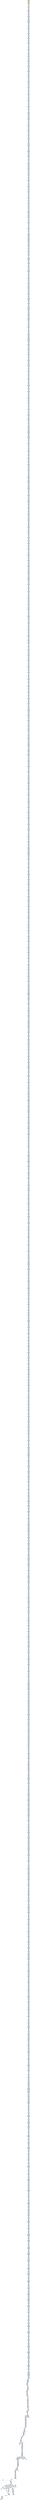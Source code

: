 digraph G {
node[shape=rectangle,style=filled,fillcolor=lightsteelblue,color=lightsteelblue]
bgcolor="transparent"
a0x00401a6amovzbl_ah_ecx[label="start\nmovzbl %ah, %ecx",color="lightgrey",fillcolor="orange"];
a0x00401a6dmovl_0x40e460UINT32__12esp_[label="0x00401a6d\nmovl $0x40e460<UINT32>, -12(%esp)"];
a0x00401a75movzbl_ah_ecx[label="0x00401a75\nmovzbl %ah, %ecx"];
a0x00401a78movl__12esp__edi[label="0x00401a78\nmovl -12(%esp), %edi"];
a0x00401a7cmovl_0xfc7add81UINT32_eax[label="0x00401a7c\nmovl $0xfc7add81<UINT32>, %eax"];
a0x00401a81stosl_eax_es_edi_[label="0x00401a81\nstosl %eax, %es:(%edi)"];
a0x00401a82testw_dx_bp[label="0x00401a82\ntestw %dx, %bp"];
a0x00401a85movw_dx_ax[label="0x00401a85\nmovw %dx, %ax"];
a0x00401a88xorl_esi_edi[label="0x00401a88\nxorl %esi, %edi"];
a0x00401a8axorl_edx_edx[label="0x00401a8a\nxorl %edx, %edx"];
a0x00401a8cmovb_0x4UINT8_dl[label="0x00401a8c\nmovb $0x4<UINT8>, %dl"];
a0x00401a8eaddl_edx__12esp_[label="0x00401a8e\naddl %edx, -12(%esp)"];
a0x00401a92movw_dx_ax[label="0x00401a92\nmovw %dx, %ax"];
a0x00401a95xorl_esi_edi[label="0x00401a95\nxorl %esi, %edi"];
a0x00401a97movl__12esp__edi[label="0x00401a97\nmovl -12(%esp), %edi"];
a0x00401a9bmovl_0x44c70040UINT32_eax[label="0x00401a9b\nmovl $0x44c70040<UINT32>, %eax"];
a0x00401aa0stosl_eax_es_edi_[label="0x00401aa0\nstosl %eax, %es:(%edi)"];
a0x00401aa1xorl_esi_edi[label="0x00401aa1\nxorl %esi, %edi"];
a0x00401aa3xorl_ebx_ebx[label="0x00401aa3\nxorl %ebx, %ebx"];
a0x00401aa5movb_0x4UINT8_bl[label="0x00401aa5\nmovb $0x4<UINT8>, %bl"];
a0x00401aa7addl_ebx__12esp_[label="0x00401aa7\naddl %ebx, -12(%esp)"];
a0x00401aabtestw_di_cx[label="0x00401aab\ntestw %di, %cx"];
a0x00401aaemovl__12esp__ebx[label="0x00401aae\nmovl -12(%esp), %ebx"];
a0x00401ab2movl_0xb460f424UINT32_ebx_[label="0x00401ab2\nmovl $0xb460f424<UINT32>, (%ebx)"];
a0x00401ab8addw_bx_bx[label="0x00401ab8\naddw %bx, %bx"];
a0x00401abbleal_0x40fa68edi__eax[label="0x00401abb\nleal 0x40fa68(%edi), %eax"];
a0x00401ac1xorl_edx_edx[label="0x00401ac1\nxorl %edx, %edx"];
a0x00401ac3movb_0x4UINT8_dl[label="0x00401ac3\nmovb $0x4<UINT8>, %dl"];
a0x00401ac5addl_edx__12esp_[label="0x00401ac5\naddl %edx, -12(%esp)"];
a0x00401ac9leal_0x40fa68edi__eax[label="0x00401ac9\nleal 0x40fa68(%edi), %eax"];
a0x00401acfmovl__12esp__edx[label="0x00401acf\nmovl -12(%esp), %edx"];
a0x00401ad3addl_0xdd810040UINT32_edx_[label="0x00401ad3\naddl $0xdd810040<UINT32>, (%edx)"];
a0x00401ad9movsbl_bh_ebx[label="0x00401ad9\nmovsbl %bh, %ebx"];
a0x00401adcandw_di_bp[label="0x00401adc\nandw %di, %bp"];
a0x00401adfxorw_ax_bx[label="0x00401adf\nxorw %ax, %bx"];
a0x00401ae2xorl_edx_edx[label="0x00401ae2\nxorl %edx, %edx"];
a0x00401ae4movb_0x4UINT8_dl[label="0x00401ae4\nmovb $0x4<UINT8>, %dl"];
a0x00401ae6addl_edx__12esp_[label="0x00401ae6\naddl %edx, -12(%esp)"];
a0x00401aeaandw_di_bp[label="0x00401aea\nandw %di, %bp"];
a0x00401aedmovl__12esp__ebx[label="0x00401aed\nmovl -12(%esp), %ebx"];
a0x00401af1addl_0x40fc7aUINT32_ebx_[label="0x00401af1\naddl $0x40fc7a<UINT32>, (%ebx)"];
a0x00401af7xorw_ax_bx[label="0x00401af7\nxorw %ax, %bx"];
a0x00401afaxorl_ebx_ebx[label="0x00401afa\nxorl %ebx, %ebx"];
a0x00401afcmovb_0x4UINT8_bl[label="0x00401afc\nmovb $0x4<UINT8>, %bl"];
a0x00401afeaddl_ebx__12esp_[label="0x00401afe\naddl %ebx, -12(%esp)"];
a0x00401b02negl_eax[label="0x00401b02\nnegl %eax"];
a0x00401b04movl__12esp__eax[label="0x00401b04\nmovl -12(%esp), %eax"];
a0x00401b08orl_0xf4244c8bUINT32_eax_[label="0x00401b08\norl $0xf4244c8b<UINT32>, (%eax)"];
a0x00401b0eandl_ebp_esi[label="0x00401b0e\nandl %ebp, %esi"];
a0x00401b10xorl_ebx_ebx[label="0x00401b10\nxorl %ebx, %ebx"];
a0x00401b12movb_0x4UINT8_bl[label="0x00401b12\nmovb $0x4<UINT8>, %bl"];
a0x00401b14addl_ebx__12esp_[label="0x00401b14\naddl %ebx, -12(%esp)"];
a0x00401b18testl_esi_esi[label="0x00401b18\ntestl %esi, %esi"];
a0x00401b1amovl__12esp__edx[label="0x00401b1a\nmovl -12(%esp), %edx"];
a0x00401b1eorl_0x77b90181UINT32_edx_[label="0x00401b1e\norl $0x77b90181<UINT32>, (%edx)"];
a0x00401b24addw_si_ax[label="0x00401b24\naddw %si, %ax"];
a0x00401b27xorl_edx_edx[label="0x00401b27\nxorl %edx, %edx"];
a0x00401b29movb_0x4UINT8_dl[label="0x00401b29\nmovb $0x4<UINT8>, %dl"];
a0x00401b2baddl_edx__12esp_[label="0x00401b2b\naddl %edx, -12(%esp)"];
a0x00401b2fmovzbl_bl_ecx[label="0x00401b2f\nmovzbl %bl, %ecx"];
a0x00401b32movl__12esp__ecx[label="0x00401b32\nmovl -12(%esp), %ecx"];
a0x00401b36addl_0x31814bd5UINT32_ecx_[label="0x00401b36\naddl $0x31814bd5<UINT32>, (%ecx)"];
a0x00401b3corl_ebx_ebp[label="0x00401b3c\norl %ebx, %ebp"];
a0x00401b3eorw_bp_bx[label="0x00401b3e\norw %bp, %bx"];
a0x00401b41movw_dx_cx[label="0x00401b41\nmovw %dx, %cx"];
a0x00401b44xorl_edx_edx[label="0x00401b44\nxorl %edx, %edx"];
a0x00401b46movb_0x4UINT8_dl[label="0x00401b46\nmovb $0x4<UINT8>, %dl"];
a0x00401b48addl_edx__12esp_[label="0x00401b48\naddl %edx, -12(%esp)"];
a0x00401b4corw_bp_bx[label="0x00401b4c\norw %bp, %bx"];
a0x00401b4fmovl__12esp__eax[label="0x00401b4f\nmovl -12(%esp), %eax"];
a0x00401b53addl_0xbc5c929UINT32_eax_[label="0x00401b53\naddl $0xbc5c929<UINT32>, (%eax)"];
a0x00401b59movw_dx_cx[label="0x00401b59\nmovw %dx, %cx"];
a0x00401b5csubw_bx_dx[label="0x00401b5c\nsubw %bx, %dx"];
a0x00401b5ftestw_bx_cx[label="0x00401b5f\ntestw %bx, %cx"];
a0x00401b62xorl_ebx_ebx[label="0x00401b62\nxorl %ebx, %ebx"];
a0x00401b64movb_0x4UINT8_bl[label="0x00401b64\nmovb $0x4<UINT8>, %bl"];
a0x00401b66addl_ebx__12esp_[label="0x00401b66\naddl %ebx, -12(%esp)"];
a0x00401b6asubw_bx_dx[label="0x00401b6a\nsubw %bx, %dx"];
a0x00401b6dmovl__12esp__ecx[label="0x00401b6d\nmovl -12(%esp), %ecx"];
a0x00401b71addl_0xd8f9c1f7UINT32_ecx_[label="0x00401b71\naddl $0xd8f9c1f7<UINT32>, (%ecx)"];
a0x00401b77testw_bx_cx[label="0x00401b77\ntestw %bx, %cx"];
a0x00401b7axorl_ecx_ecx[label="0x00401b7a\nxorl %ecx, %ecx"];
a0x00401b7cmovb_0x4UINT8_cl[label="0x00401b7c\nmovb $0x4<UINT8>, %cl"];
a0x00401b7eaddl_ecx__12esp_[label="0x00401b7e\naddl %ecx, -12(%esp)"];
a0x00401b82addl_edi_ecx[label="0x00401b82\naddl %edi, %ecx"];
a0x00401b84movl__12esp__eax[label="0x00401b84\nmovl -12(%esp), %eax"];
a0x00401b88addl_0xc9330040UINT32_eax_[label="0x00401b88\naddl $0xc9330040<UINT32>, (%eax)"];
a0x00401b8emovsbl_cl_ecx[label="0x00401b8e\nmovsbl %cl, %ecx"];
a0x00401b91xorl_ecx_ecx[label="0x00401b91\nxorl %ecx, %ecx"];
a0x00401b93movb_0x4UINT8_cl[label="0x00401b93\nmovb $0x4<UINT8>, %cl"];
a0x00401b95addl_ecx__12esp_[label="0x00401b95\naddl %ecx, -12(%esp)"];
a0x00401b99xorl_eax_edi[label="0x00401b99\nxorl %eax, %edi"];
a0x00401b9bmovl__12esp__edx[label="0x00401b9b\nmovl -12(%esp), %edx"];
a0x00401b9fmovl_0x4c0104b1UINT32_edx_[label="0x00401b9f\nmovl $0x4c0104b1<UINT32>, (%edx)"];
a0x00401ba5orl_ebx_edx[label="0x00401ba5\norl %ebx, %edx"];
a0x00401ba7xorl_ebx_ebx[label="0x00401ba7\nxorl %ebx, %ebx"];
a0x00401ba9movb_0x4UINT8_bl[label="0x00401ba9\nmovb $0x4<UINT8>, %bl"];
a0x00401babaddl_ebx__12esp_[label="0x00401bab\naddl %ebx, -12(%esp)"];
a0x00401bafaddw_ax_dx[label="0x00401baf\naddw %ax, %dx"];
a0x00401bb2movl__12esp__edx[label="0x00401bb2\nmovl -12(%esp), %edx"];
a0x00401bb6movl_0xb38df424UINT32_edx_[label="0x00401bb6\nmovl $0xb38df424<UINT32>, (%edx)"];
a0x00401bbcleal_0x40d9fbesi__esi[label="0x00401bbc\nleal 0x40d9fb(%esi), %esi"];
a0x00401bc2xorl_eax_eax[label="0x00401bc2\nxorl %eax, %eax"];
a0x00401bc4movb_0x4UINT8_al[label="0x00401bc4\nmovb $0x4<UINT8>, %al"];
a0x00401bc6addl_eax__12esp_[label="0x00401bc6\naddl %eax, -12(%esp)"];
a0x00401bcasubw_ax_ax[label="0x00401bca\nsubw %ax, %ax"];
a0x00401bcdmovl__12esp__edx[label="0x00401bcd\nmovl -12(%esp), %edx"];
a0x00401bd1addl_0x40df69UINT32_edx_[label="0x00401bd1\naddl $0x40df69<UINT32>, (%edx)"];
a0x00401bd7testl_esi_edi[label="0x00401bd7\ntestl %esi, %edi"];
a0x00401bd9xorl_eax_eax[label="0x00401bd9\nxorl %eax, %eax"];
a0x00401bdbmovb_0x4UINT8_al[label="0x00401bdb\nmovb $0x4<UINT8>, %al"];
a0x00401bddaddl_eax__12esp_[label="0x00401bdd\naddl %eax, -12(%esp)"];
a0x00401be1movl_esi_ecx[label="0x00401be1\nmovl %esi, %ecx"];
a0x00401be3testw_bp_bx[label="0x00401be3\ntestw %bp, %bx"];
a0x00401be6movl__12esp__edx[label="0x00401be6\nmovl -12(%esp), %edx"];
a0x00401beaaddl_0xf4244c8bUINT32_edx_[label="0x00401bea\naddl $0xf4244c8b<UINT32>, (%edx)"];
a0x00401bf0testw_bp_bx[label="0x00401bf0\ntestw %bp, %bx"];
a0x00401bf3xorl_ebx_ebx[label="0x00401bf3\nxorl %ebx, %ebx"];
a0x00401bf5movb_0x4UINT8_bl[label="0x00401bf5\nmovb $0x4<UINT8>, %bl"];
a0x00401bf7addl_ebx__12esp_[label="0x00401bf7\naddl %ebx, -12(%esp)"];
a0x00401bfbshll_0x2UINT8_edx[label="0x00401bfb\nshll $0x2<UINT8>, %edx"];
a0x00401bfeorl_eax_edx[label="0x00401bfe\norl %eax, %edx"];
a0x00401c00movl__12esp__eax[label="0x00401c00\nmovl -12(%esp), %eax"];
a0x00401c04orl_0x400181UINT32_eax_[label="0x00401c04\norl $0x400181<UINT32>, (%eax)"];
a0x00401c0aorl_eax_edx[label="0x00401c0a\norl %eax, %edx"];
a0x00401c0corl_ebx_ecx[label="0x00401c0c\norl %ebx, %ecx"];
a0x00401c0emovl_eax_esi[label="0x00401c0e\nmovl %eax, %esi"];
a0x00401c10xorl_ebx_ebx[label="0x00401c10\nxorl %ebx, %ebx"];
a0x00401c12movb_0x4UINT8_bl[label="0x00401c12\nmovb $0x4<UINT8>, %bl"];
a0x00401c14addl_ebx__12esp_[label="0x00401c14\naddl %ebx, -12(%esp)"];
a0x00401c18orl_ebx_ecx[label="0x00401c18\norl %ebx, %ecx"];
a0x00401c1amovl_eax_esi[label="0x00401c1a\nmovl %eax, %esi"];
a0x00401c1cmovl__12esp__edx[label="0x00401c1c\nmovl -12(%esp), %edx"];
a0x00401c20addl_0x36610bfUINT32_edx_[label="0x00401c20\naddl $0x36610bf<UINT32>, (%edx)"];
a0x00401c26movl_eax_esi[label="0x00401c26\nmovl %eax, %esi"];
a0x00401c28testw_bp_bp[label="0x00401c28\ntestw %bp, %bp"];
a0x00401c2borl_edi_ebx[label="0x00401c2b\norl %edi, %ebx"];
a0x00401c2dxorl_ecx_ecx[label="0x00401c2d\nxorl %ecx, %ecx"];
a0x00401c2fmovb_0x4UINT8_cl[label="0x00401c2f\nmovb $0x4<UINT8>, %cl"];
a0x00401c31addl_ecx__12esp_[label="0x00401c31\naddl %ecx, -12(%esp)"];
a0x00401c35testw_bp_bp[label="0x00401c35\ntestw %bp, %bp"];
a0x00401c38movl__12esp__eax[label="0x00401c38\nmovl -12(%esp), %eax"];
a0x00401c3caddl_0xfbaa8ddeUINT32_eax_[label="0x00401c3c\naddl $0xfbaa8dde<UINT32>, (%eax)"];
a0x00401c42orl_edi_ebx[label="0x00401c42\norl %edi, %ebx"];
a0x00401c44orw_bx_si[label="0x00401c44\norw %bx, %si"];
a0x00401c47xorl_ecx_ecx[label="0x00401c47\nxorl %ecx, %ecx"];
a0x00401c49movb_0x4UINT8_cl[label="0x00401c49\nmovb $0x4<UINT8>, %cl"];
a0x00401c4baddl_ecx__12esp_[label="0x00401c4b\naddl %ecx, -12(%esp)"];
a0x00401c4forw_bx_si[label="0x00401c4f\norw %bx, %si"];
a0x00401c52movl__12esp__edx[label="0x00401c52\nmovl -12(%esp), %edx"];
a0x00401c56movl_0x330040fdUINT32_edx_[label="0x00401c56\nmovl $0x330040fd<UINT32>, (%edx)"];
a0x00401c5csbbl_0x2UINT8_ebp[label="0x00401c5c\nsbbl $0x2<UINT8>, %ebp"];
a0x00401c5fsubw_dx_dx[label="0x00401c5f\nsubw %dx, %dx"];
a0x00401c62xorl_ebx_ebx[label="0x00401c62\nxorl %ebx, %ebx"];
a0x00401c64movb_0x4UINT8_bl[label="0x00401c64\nmovb $0x4<UINT8>, %bl"];
a0x00401c66addl_ebx__12esp_[label="0x00401c66\naddl %ebx, -12(%esp)"];
a0x00401c6asubw_dx_dx[label="0x00401c6a\nsubw %dx, %dx"];
a0x00401c6dmovw_si_dx[label="0x00401c6d\nmovw %si, %dx"];
a0x00401c70movl__12esp__eax[label="0x00401c70\nmovl -12(%esp), %eax"];
a0x00401c74movl_0x104b1c9UINT32_eax_[label="0x00401c74\nmovl $0x104b1c9<UINT32>, (%eax)"];
a0x00401c7amovw_si_dx[label="0x00401c7a\nmovw %si, %dx"];
a0x00401c7dsbbl_0x2UINT8_ebp[label="0x00401c7d\nsbbl $0x2<UINT8>, %ebp"];
a0x00401c80shrl_0x2UINT8_ebx[label="0x00401c80\nshrl $0x2<UINT8>, %ebx"];
a0x00401c83xorl_ebx_ebx[label="0x00401c83\nxorl %ebx, %ebx"];
a0x00401c85movb_0x4UINT8_bl[label="0x00401c85\nmovb $0x4<UINT8>, %bl"];
a0x00401c87addl_ebx__12esp_[label="0x00401c87\naddl %ebx, -12(%esp)"];
a0x00401c8bsbbl_0x2UINT8_ebp[label="0x00401c8b\nsbbl $0x2<UINT8>, %ebp"];
a0x00401c8emovl__12esp__ebx[label="0x00401c8e\nmovl -12(%esp), %ebx"];
a0x00401c92addl_0x8df4244cUINT32_ebx_[label="0x00401c92\naddl $0x8df4244c<UINT32>, (%ebx)"];
a0x00401c98shrl_0x2UINT8_ebx[label="0x00401c98\nshrl $0x2<UINT8>, %ebx"];
a0x00401c9btestw_bx_di[label="0x00401c9b\ntestw %bx, %di"];
a0x00401c9eleal_0x2edx__esi[label="0x00401c9e\nleal 0x2(%edx), %esi"];
a0x00401ca1xorl_ecx_ecx[label="0x00401ca1\nxorl %ecx, %ecx"];
a0x00401ca3movb_0x4UINT8_cl[label="0x00401ca3\nmovb $0x4<UINT8>, %cl"];
a0x00401ca5addl_ecx__12esp_[label="0x00401ca5\naddl %ecx, -12(%esp)"];
a0x00401ca9testw_bx_di[label="0x00401ca9\ntestw %bx, %di"];
a0x00401cacmovl__12esp__ecx[label="0x00401cac\nmovl -12(%esp), %ecx"];
a0x00401cb0movl_0x40fdfbaaUINT32_ecx_[label="0x00401cb0\nmovl $0x40fdfbaa<UINT32>, (%ecx)"];
a0x00401cb6leal_0x2edx__esi[label="0x00401cb6\nleal 0x2(%edx), %esi"];
a0x00401cb9xorl_ecx_ecx[label="0x00401cb9\nxorl %ecx, %ecx"];
a0x00401cbbmovb_0x4UINT8_cl[label="0x00401cbb\nmovb $0x4<UINT8>, %cl"];
a0x00401cbdaddl_ecx__12esp_[label="0x00401cbd\naddl %ecx, -12(%esp)"];
a0x00401cc1testl_ebx_edi[label="0x00401cc1\ntestl %ebx, %edi"];
a0x00401cc3movl__12esp__edx[label="0x00401cc3\nmovl -12(%esp), %edx"];
a0x00401cc7addl_0x244c8b00UINT32_edx_[label="0x00401cc7\naddl $0x244c8b00<UINT32>, (%edx)"];
a0x00401ccdorl_esi_ebp[label="0x00401ccd\norl %esi, %ebp"];
a0x00401ccfsubl_eax_ecx[label="0x00401ccf\nsubl %eax, %ecx"];
a0x00401cd1orl_edx_eax[label="0x00401cd1\norl %edx, %eax"];
a0x00401cd3sarl_0x2UINT8_edx[label="0x00401cd3\nsarl $0x2<UINT8>, %edx"];
a0x00401cd6xorl_eax_eax[label="0x00401cd6\nxorl %eax, %eax"];
a0x00401cd8movb_0x4UINT8_al[label="0x00401cd8\nmovb $0x4<UINT8>, %al"];
a0x00401cdaaddl_eax__12esp_[label="0x00401cda\naddl %eax, -12(%esp)"];
a0x00401cdesubl_eax_ecx[label="0x00401cde\nsubl %eax, %ecx"];
a0x00401ce0orl_edx_eax[label="0x00401ce0\norl %edx, %eax"];
a0x00401ce2movl__12esp__edi[label="0x00401ce2\nmovl -12(%esp), %edi"];
a0x00401ce6movl_0x50181f4UINT32_eax[label="0x00401ce6\nmovl $0x50181f4<UINT32>, %eax"];
a0x00401cebstosl_eax_es_edi_[label="0x00401ceb\nstosl %eax, %es:(%edi)"];
a0x00401cecorl_edx_eax[label="0x00401cec\norl %edx, %eax"];
a0x00401ceesarl_0x2UINT8_edx[label="0x00401cee\nsarl $0x2<UINT8>, %edx"];
a0x00401cf1xorl_ebx_ecx[label="0x00401cf1\nxorl %ebx, %ecx"];
a0x00401cf3xorl_ebx_ebx[label="0x00401cf3\nxorl %ebx, %ebx"];
a0x00401cf5movb_0x4UINT8_bl[label="0x00401cf5\nmovb $0x4<UINT8>, %bl"];
a0x00401cf7addl_ebx__12esp_[label="0x00401cf7\naddl %ebx, -12(%esp)"];
a0x00401cfbsarl_0x2UINT8_edx[label="0x00401cfb\nsarl $0x2<UINT8>, %edx"];
a0x00401cfemovl__12esp__eax[label="0x00401cfe\nmovl -12(%esp), %eax"];
a0x00401d02movl_0x810f829bUINT32_eax_[label="0x00401d02\nmovl $0x810f829b<UINT32>, (%eax)"];
a0x00401d08xorl_ebx_ecx[label="0x00401d08\nxorl %ebx, %ecx"];
a0x00401d0axorl_ecx_ecx[label="0x00401d0a\nxorl %ecx, %ecx"];
a0x00401d0cmovb_0x4UINT8_cl[label="0x00401d0c\nmovb $0x4<UINT8>, %cl"];
a0x00401d0eaddl_ecx__12esp_[label="0x00401d0e\naddl %ecx, -12(%esp)"];
a0x00401d12testw_bp_cx[label="0x00401d12\ntestw %bp, %cx"];
a0x00401d15subl_0x40ffeaUINT32_edx[label="0x00401d15\nsubl $0x40ffea<UINT32>, %edx"];
a0x00401d1bmovl__12esp__eax[label="0x00401d1b\nmovl -12(%esp), %eax"];
a0x00401d1faddl_0x82db5531UINT32_eax_[label="0x00401d1f\naddl $0x82db5531<UINT32>, (%eax)"];
a0x00401d25subl_0x40ffeaUINT32_edx[label="0x00401d25\nsubl $0x40ffea<UINT32>, %edx"];
a0x00401d2bxorl_ebx_ebx[label="0x00401d2b\nxorl %ebx, %ebx"];
a0x00401d2dmovb_0x4UINT8_bl[label="0x00401d2d\nmovb $0x4<UINT8>, %bl"];
a0x00401d2faddl_ebx__12esp_[label="0x00401d2f\naddl %ebx, -12(%esp)"];
a0x00401d33leal_0x2edi__edx[label="0x00401d33\nleal 0x2(%edi), %edx"];
a0x00401d36movl__12esp__edi[label="0x00401d36\nmovl -12(%esp), %edi"];
a0x00401d3amovl_0xd93366b6UINT32_eax[label="0x00401d3a\nmovl $0xd93366b6<UINT32>, %eax"];
a0x00401d3fstosl_eax_es_edi_[label="0x00401d3f\nstosl %eax, %es:(%edi)"];
a0x00401d40leal_0x2ecx__ebx[label="0x00401d40\nleal 0x2(%ecx), %ebx"];
a0x00401d43orw_bx_cx[label="0x00401d43\norw %bx, %cx"];
a0x00401d46xorl_edx_edx[label="0x00401d46\nxorl %edx, %edx"];
a0x00401d48movb_0x4UINT8_dl[label="0x00401d48\nmovb $0x4<UINT8>, %dl"];
a0x00401d4aaddl_edx__12esp_[label="0x00401d4a\naddl %edx, -12(%esp)"];
a0x00401d4eorw_bx_cx[label="0x00401d4e\norw %bx, %cx"];
a0x00401d51movsbl_dh_ecx[label="0x00401d51\nmovsbl %dh, %ecx"];
a0x00401d54movl__12esp__edi[label="0x00401d54\nmovl -12(%esp), %edi"];
a0x00401d58movl_0x66db3366UINT32_eax[label="0x00401d58\nmovl $0x66db3366<UINT32>, %eax"];
a0x00401d5dstosl_eax_es_edi_[label="0x00401d5d\nstosl %eax, %es:(%edi)"];
a0x00401d5emovsbl_dh_ecx[label="0x00401d5e\nmovsbl %dh, %ecx"];
a0x00401d61shrdl_0x3UINT8_esi_eax[label="0x00401d61\nshrdl $0x3<UINT8>, %esi, %eax"];
a0x00401d65xorl_ebx_ebx[label="0x00401d65\nxorl %ebx, %ebx"];
a0x00401d67movb_0x4UINT8_bl[label="0x00401d67\nmovb $0x4<UINT8>, %bl"];
a0x00401d69addl_ebx__12esp_[label="0x00401d69\naddl %ebx, -12(%esp)"];
a0x00401d6dshrdl_0x3UINT8_esi_eax[label="0x00401d6d\nshrdl $0x3<UINT8>, %esi, %eax"];
a0x00401d71movl__12esp__ecx[label="0x00401d71\nmovl -12(%esp), %ecx"];
a0x00401d75orl_0xd233c723UINT32_ecx_[label="0x00401d75\norl $0xd233c723<UINT32>, (%ecx)"];
a0x00401d7baddw_di_bx[label="0x00401d7b\naddw %di, %bx"];
a0x00401d7exorl_edx_edx[label="0x00401d7e\nxorl %edx, %edx"];
a0x00401d80movb_0x4UINT8_dl[label="0x00401d80\nmovb $0x4<UINT8>, %dl"];
a0x00401d82addl_edx__12esp_[label="0x00401d82\naddl %edx, -12(%esp)"];
a0x00401d86addl_ebp_eax[label="0x00401d86\naddl %ebp, %eax"];
a0x00401d88movl__12esp__edx[label="0x00401d88\nmovl -12(%esp), %edx"];
a0x00401d8cmovl_0x540104b2UINT32_edx_[label="0x00401d8c\nmovl $0x540104b2<UINT32>, (%edx)"];
a0x00401d92movw_ax_si[label="0x00401d92\nmovw %ax, %si"];
a0x00401d95orw_bp_bp[label="0x00401d95\norw %bp, %bp"];
a0x00401d98xorl_edx_edx[label="0x00401d98\nxorl %edx, %edx"];
a0x00401d9amovb_0x4UINT8_dl[label="0x00401d9a\nmovb $0x4<UINT8>, %dl"];
a0x00401d9caddl_edx__12esp_[label="0x00401d9c\naddl %edx, -12(%esp)"];
a0x00401da0orw_bp_bp[label="0x00401da0\norw %bp, %bp"];
a0x00401da3movl__12esp__ebx[label="0x00401da3\nmovl -12(%esp), %ebx"];
a0x00401da7addl_0x3366f424UINT32_ebx_[label="0x00401da7\naddl $0x3366f424<UINT32>, (%ebx)"];
a0x00401dadimull_ebp_eax[label="0x00401dad\nimull %ebp, %eax"];
a0x00401dafxchgl_eax_esi[label="0x00401daf\nxchgl %eax, %esi"];
a0x00401db0andw_cx_si[label="0x00401db0\nandw %cx, %si"];
a0x00401db3xorl_ecx_ecx[label="0x00401db3\nxorl %ecx, %ecx"];
a0x00401db5movb_0x4UINT8_cl[label="0x00401db5\nmovb $0x4<UINT8>, %cl"];
a0x00401db7addl_ecx__12esp_[label="0x00401db7\naddl %ecx, -12(%esp)"];
a0x00401dbbxchgl_eax_esi[label="0x00401dbb\nxchgl %eax, %esi"];
a0x00401dbcmovl__12esp__edx[label="0x00401dbc\nmovl -12(%esp), %edx"];
a0x00401dc0movl_0x24548bdbUINT32_edx_[label="0x00401dc0\nmovl $0x24548bdb<UINT32>, (%edx)"];
a0x00401dc6andw_cx_si[label="0x00401dc6\nandw %cx, %si"];
a0x00401dc9xorl_ebx_ebx[label="0x00401dc9\nxorl %ebx, %ebx"];
a0x00401dcbmovb_0x4UINT8_bl[label="0x00401dcb\nmovb $0x4<UINT8>, %bl"];
a0x00401dcdaddl_ebx__12esp_[label="0x00401dcd\naddl %ebx, -12(%esp)"];
a0x00401dd1testl_ecx_ebp[label="0x00401dd1\ntestl %ecx, %ebp"];
a0x00401dd3movl__12esp__edx[label="0x00401dd3\nmovl -12(%esp), %edx"];
a0x00401dd7addl_0xe80281f4UINT32_edx_[label="0x00401dd7\naddl $0xe80281f4<UINT32>, (%edx)"];
a0x00401dddsarl_0x2UINT8_edx[label="0x00401ddd\nsarl $0x2<UINT8>, %edx"];
a0x00401de0andw_bp_di[label="0x00401de0\nandw %bp, %di"];
a0x00401de3xorl_eax_eax[label="0x00401de3\nxorl %eax, %eax"];
a0x00401de5movb_0x4UINT8_al[label="0x00401de5\nmovb $0x4<UINT8>, %al"];
a0x00401de7addl_eax__12esp_[label="0x00401de7\naddl %eax, -12(%esp)"];
a0x00401debandw_bp_di[label="0x00401deb\nandw %bp, %di"];
a0x00401deeaddw_dx_bx[label="0x00401dee\naddw %dx, %bx"];
a0x00401df1movl__12esp__ecx[label="0x00401df1\nmovl -12(%esp), %ecx"];
a0x00401df5addl_0x66000003UINT32_ecx_[label="0x00401df5\naddl $0x66000003<UINT32>, (%ecx)"];
a0x00401dfbaddw_dx_bx[label="0x00401dfb\naddw %dx, %bx"];
a0x00401dfeorl_eax_esi[label="0x00401dfe\norl %eax, %esi"];
a0x00401e00xorl_edx_edx[label="0x00401e00\nxorl %edx, %edx"];
a0x00401e02movb_0x4UINT8_dl[label="0x00401e02\nmovb $0x4<UINT8>, %dl"];
a0x00401e04addl_edx__12esp_[label="0x00401e04\naddl %edx, -12(%esp)"];
a0x00401e08orl_eax_esi[label="0x00401e08\norl %eax, %esi"];
a0x00401e0amovl__12esp__ebx[label="0x00401e0a\nmovl -12(%esp), %ebx"];
a0x00401e0emovl_0x2b66c723UINT32_ebx_[label="0x00401e0e\nmovl $0x2b66c723<UINT32>, (%ebx)"];
a0x00401e14xorl_edi_esi[label="0x00401e14\nxorl %edi, %esi"];
a0x00401e16movl_ecx_edi[label="0x00401e16\nmovl %ecx, %edi"];
a0x00401e18xorl_eax_edi[label="0x00401e18\nxorl %eax, %edi"];
a0x00401e1aandl_0x40f96cUINT32_esi[label="0x00401e1a\nandl $0x40f96c<UINT32>, %esi"];
a0x00401e20xorl_ecx_ecx[label="0x00401e20\nxorl %ecx, %ecx"];
a0x00401e22movb_0x4UINT8_cl[label="0x00401e22\nmovb $0x4<UINT8>, %cl"];
a0x00401e24addl_ecx__12esp_[label="0x00401e24\naddl %ecx, -12(%esp)"];
a0x00401e28movl_ecx_edi[label="0x00401e28\nmovl %ecx, %edi"];
a0x00401e2axorl_eax_edi[label="0x00401e2a\nxorl %eax, %edi"];
a0x00401e2cmovl__12esp__ebx[label="0x00401e2c\nmovl -12(%esp), %ebx"];
a0x00401e30addl_0xc78b66d7UINT32_ebx_[label="0x00401e30\naddl $0xc78b66d7<UINT32>, (%ebx)"];
a0x00401e36xorl_eax_edi[label="0x00401e36\nxorl %eax, %edi"];
a0x00401e38andl_0x40f96cUINT32_esi[label="0x00401e38\nandl $0x40f96c<UINT32>, %esi"];
a0x00401e3exorl_edx_edx[label="0x00401e3e\nxorl %edx, %edx"];
a0x00401e40movb_0x4UINT8_dl[label="0x00401e40\nmovb $0x4<UINT8>, %dl"];
a0x00401e42addl_edx__12esp_[label="0x00401e42\naddl %edx, -12(%esp)"];
a0x00401e46andl_0x40f96cUINT32_esi[label="0x00401e46\nandl $0x40f96c<UINT32>, %esi"];
a0x00401e4cmovl__12esp__ebx[label="0x00401e4c\nmovl -12(%esp), %ebx"];
a0x00401e50orl_0x4b1c933UINT32_ebx_[label="0x00401e50\norl $0x4b1c933<UINT32>, (%ebx)"];
a0x00401e56movsbl_ch_eax[label="0x00401e56\nmovsbl %ch, %eax"];
a0x00401e59movw_di_si[label="0x00401e59\nmovw %di, %si"];
a0x00401e5cxorl_edx_edx[label="0x00401e5c\nxorl %edx, %edx"];
a0x00401e5emovb_0x4UINT8_dl[label="0x00401e5e\nmovb $0x4<UINT8>, %dl"];
a0x00401e60addl_edx__12esp_[label="0x00401e60\naddl %edx, -12(%esp)"];
a0x00401e64movw_di_si[label="0x00401e64\nmovw %di, %si"];
a0x00401e67movl__12esp__eax[label="0x00401e67\nmovl -12(%esp), %eax"];
a0x00401e6borl_0xf4244c01UINT32_eax_[label="0x00401e6b\norl $0xf4244c01<UINT32>, (%eax)"];
a0x00401e71movzbl_bl_ecx[label="0x00401e71\nmovzbl %bl, %ecx"];
a0x00401e74xorl_ecx_ecx[label="0x00401e74\nxorl %ecx, %ecx"];
a0x00401e76movb_0x4UINT8_cl[label="0x00401e76\nmovb $0x4<UINT8>, %cl"];
a0x00401e78addl_ecx__12esp_[label="0x00401e78\naddl %ecx, -12(%esp)"];
a0x00401e7ctestw_bp_dx[label="0x00401e7c\ntestw %bp, %dx"];
a0x00401e7fmovw_bp_bx[label="0x00401e7f\nmovw %bp, %bx"];
a0x00401e82movl__12esp__ebx[label="0x00401e82\nmovl -12(%esp), %ebx"];
a0x00401e86addl_0x8bd72b66UINT32_ebx_[label="0x00401e86\naddl $0x8bd72b66<UINT32>, (%ebx)"];
a0x00401e8cmovw_bp_bx[label="0x00401e8c\nmovw %bp, %bx"];
a0x00401e8fxorl_ecx_ecx[label="0x00401e8f\nxorl %ecx, %ecx"];
a0x00401e91movb_0x4UINT8_cl[label="0x00401e91\nmovb $0x4<UINT8>, %cl"];
a0x00401e93addl_ecx__12esp_[label="0x00401e93\naddl %ecx, -12(%esp)"];
a0x00401e97orw_si_si[label="0x00401e97\norw %si, %si"];
a0x00401e9aandl_esi_ebx[label="0x00401e9a\nandl %esi, %ebx"];
a0x00401e9cmovl__12esp__eax[label="0x00401e9c\nmovl -12(%esp), %eax"];
a0x00401ea0orl_0x81f4245cUINT32_eax_[label="0x00401ea0\norl $0x81f4245c<UINT32>, (%eax)"];
a0x00401ea6andl_esi_ebx[label="0x00401ea6\nandl %esi, %ebx"];
a0x00401ea8sbbl_0x40f86cUINT32_ebp[label="0x00401ea8\nsbbl $0x40f86c<UINT32>, %ebp"];
a0x00401eaexorl_edx_edx[label="0x00401eae\nxorl %edx, %edx"];
a0x00401eb0movb_0x4UINT8_dl[label="0x00401eb0\nmovb $0x4<UINT8>, %dl"];
a0x00401eb2addl_edx__12esp_[label="0x00401eb2\naddl %edx, -12(%esp)"];
a0x00401eb6sbbl_0x40f86cUINT32_ebp[label="0x00401eb6\nsbbl $0x40f86c<UINT32>, %ebp"];
a0x00401ebcmovl__12esp__edi[label="0x00401ebc\nmovl -12(%esp), %edi"];
a0x00401ec0movl_0x81bfe403UINT32_eax[label="0x00401ec0\nmovl $0x81bfe403<UINT32>, %eax"];
a0x00401ec5stosl_eax_es_edi_[label="0x00401ec5\nstosl %eax, %es:(%edi)"];
a0x00401ec6orl_0x40fdeaUINT32_edx[label="0x00401ec6\norl $0x40fdea<UINT32>, %edx"];
a0x00401eccshll_0x2UINT8_ecx[label="0x00401ecc\nshll $0x2<UINT8>, %ecx"];
a0x00401ecfxorl_ebx_ebx[label="0x00401ecf\nxorl %ebx, %ebx"];
a0x00401ed1movb_0x4UINT8_bl[label="0x00401ed1\nmovb $0x4<UINT8>, %bl"];
a0x00401ed3addl_ebx__12esp_[label="0x00401ed3\naddl %ebx, -12(%esp)"];
a0x00401ed7shll_0x2UINT8_ecx[label="0x00401ed7\nshll $0x2<UINT8>, %ecx"];
a0x00401edamovl__12esp__ebx[label="0x00401eda\nmovl -12(%esp), %ebx"];
a0x00401edeorl_0x17338173UINT32_ebx_[label="0x00401ede\norl $0x17338173<UINT32>, (%ebx)"];
a0x00401ee4orw_bp_si[label="0x00401ee4\norw %bp, %si"];
a0x00401ee7xorl_eax_eax[label="0x00401ee7\nxorl %eax, %eax"];
a0x00401ee9movb_0x4UINT8_al[label="0x00401ee9\nmovb $0x4<UINT8>, %al"];
a0x00401eebaddl_eax__12esp_[label="0x00401eeb\naddl %eax, -12(%esp)"];
a0x00401eefxorl_ecx_ecx[label="0x00401eef\nxorl %ecx, %ecx"];
a0x00401ef1movzbl_dl_ecx[label="0x00401ef1\nmovzbl %dl, %ecx"];
a0x00401ef4movl__12esp__ecx[label="0x00401ef4\nmovl -12(%esp), %ecx"];
a0x00401ef8addl_0x66633e1bUINT32_ecx_[label="0x00401ef8\naddl $0x66633e1b<UINT32>, (%ecx)"];
a0x00401efemovzbl_dl_ecx[label="0x00401efe\nmovzbl %dl, %ecx"];
a0x00401f01notl_esi[label="0x00401f01\nnotl %esi"];
a0x00401f03xorl_0x40d9f9UINT32_ebp[label="0x00401f03\nxorl $0x40d9f9<UINT32>, %ebp"];
a0x00401f09xorl_ebx_ebx[label="0x00401f09\nxorl %ebx, %ebx"];
a0x00401f0bmovb_0x4UINT8_bl[label="0x00401f0b\nmovb $0x4<UINT8>, %bl"];
a0x00401f0daddl_ebx__12esp_[label="0x00401f0d\naddl %ebx, -12(%esp)"];
a0x00401f11notl_esi[label="0x00401f11\nnotl %esi"];
a0x00401f13movl__12esp__eax[label="0x00401f13\nmovl -12(%esp), %eax"];
a0x00401f17movl_0xc685c78bUINT32_eax_[label="0x00401f17\nmovl $0xc685c78b<UINT32>, (%eax)"];
a0x00401f1dxorl_0x40d9f9UINT32_ebp[label="0x00401f1d\nxorl $0x40d9f9<UINT32>, %ebp"];
a0x00401f23xorl_edx_edx[label="0x00401f23\nxorl %edx, %edx"];
a0x00401f25movb_0x4UINT8_dl[label="0x00401f25\nmovb $0x4<UINT8>, %dl"];
a0x00401f27addl_edx__12esp_[label="0x00401f27\naddl %edx, -12(%esp)"];
a0x00401f2brcll_0x2UINT8_ebp[label="0x00401f2b\nrcll $0x2<UINT8>, %ebp"];
a0x00401f2emovl__12esp__edi[label="0x00401f2e\nmovl -12(%esp), %edi"];
a0x00401f32movl_0x4b2d233UINT32_eax[label="0x00401f32\nmovl $0x4b2d233<UINT32>, %eax"];
a0x00401f37stosl_eax_es_edi_[label="0x00401f37\nstosl %eax, %es:(%edi)"];
a0x00401f38xorw_ax_si[label="0x00401f38\nxorw %ax, %si"];
a0x00401f3btestw_dx_cx[label="0x00401f3b\ntestw %dx, %cx"];
a0x00401f3esarl_0x2UINT8_ecx[label="0x00401f3e\nsarl $0x2<UINT8>, %ecx"];
a0x00401f41xorl_eax_eax[label="0x00401f41\nxorl %eax, %eax"];
a0x00401f43movb_0x4UINT8_al[label="0x00401f43\nmovb $0x4<UINT8>, %al"];
a0x00401f45addl_eax__12esp_[label="0x00401f45\naddl %eax, -12(%esp)"];
a0x00401f49testw_dx_cx[label="0x00401f49\ntestw %dx, %cx"];
a0x00401f4csarl_0x2UINT8_ecx[label="0x00401f4c\nsarl $0x2<UINT8>, %ecx"];
a0x00401f4fmovl__12esp__ecx[label="0x00401f4f\nmovl -12(%esp), %ecx"];
a0x00401f53movl_0xf4245401UINT32_ecx_[label="0x00401f53\nmovl $0xf4245401<UINT32>, (%ecx)"];
a0x00401f59sarl_0x2UINT8_ecx[label="0x00401f59\nsarl $0x2<UINT8>, %ecx"];
a0x00401f5cmull_edx_eax[label="0x00401f5c\nmull %edx, %eax"];
a0x00401f5eandw_dx_dx[label="0x00401f5e\nandw %dx, %dx"];
a0x00401f61xorl_edx_edx[label="0x00401f61\nxorl %edx, %edx"];
a0x00401f63movb_0x4UINT8_dl[label="0x00401f63\nmovb $0x4<UINT8>, %dl"];
a0x00401f65addl_edx__12esp_[label="0x00401f65\naddl %edx, -12(%esp)"];
a0x00401f69mull_edx_eax[label="0x00401f69\nmull %edx, %eax"];
a0x00401f6bandw_dx_dx[label="0x00401f6b\nandw %dx, %dx"];
a0x00401f6emovl__12esp__ebx[label="0x00401f6e\nmovl -12(%esp), %ebx"];
a0x00401f72orl_0x448bc685UINT32_ebx_[label="0x00401f72\norl $0x448bc685<UINT32>, (%ebx)"];
a0x00401f78andw_dx_dx[label="0x00401f78\nandw %dx, %dx"];
a0x00401f7bxorl_edx_edx[label="0x00401f7b\nxorl %edx, %edx"];
a0x00401f7dmovb_0x4UINT8_dl[label="0x00401f7d\nmovb $0x4<UINT8>, %dl"];
a0x00401f7faddl_edx__12esp_[label="0x00401f7f\naddl %edx, -12(%esp)"];
a0x00401f83xorl_eax_esi[label="0x00401f83\nxorl %eax, %esi"];
a0x00401f85movl__12esp__edx[label="0x00401f85\nmovl -12(%esp), %edx"];
a0x00401f89addl_0x81f424UINT32_edx_[label="0x00401f89\naddl $0x81f424<UINT32>, (%edx)"];
a0x00401f8fleal_0x40dd7debp__ebp[label="0x00401f8f\nleal 0x40dd7d(%ebp), %ebp"];
a0x00401f95xorl_edx_edx[label="0x00401f95\nxorl %edx, %edx"];
a0x00401f97movb_0x4UINT8_dl[label="0x00401f97\nmovb $0x4<UINT8>, %dl"];
a0x00401f99addl_edx__12esp_[label="0x00401f99\naddl %edx, -12(%esp)"];
a0x00401f9dleal_0x40dbebedx__esi[label="0x00401f9d\nleal 0x40dbeb(%edx), %esi"];
a0x00401fa3movl__12esp__ebx[label="0x00401fa3\nmovl -12(%esp), %ebx"];
a0x00401fa7addl_0xf150c038UINT32_ebx_[label="0x00401fa7\naddl $0xf150c038<UINT32>, (%ebx)"];
a0x00401fadxorw_bp_bx[label="0x00401fad\nxorw %bp, %bx"];
a0x00401fb0xorl_ebx_ebx[label="0x00401fb0\nxorl %ebx, %ebx"];
a0x00401fb2movb_0x4UINT8_bl[label="0x00401fb2\nmovb $0x4<UINT8>, %bl"];
a0x00401fb4addl_ebx__12esp_[label="0x00401fb4\naddl %ebx, -12(%esp)"];
a0x00401fb8testl_esi_eax[label="0x00401fb8\ntestl %esi, %eax"];
a0x00401fbaleal_0x2ebp__ecx[label="0x00401fba\nleal 0x2(%ebp), %ecx"];
a0x00401fbdmovl__12esp__ebx[label="0x00401fbd\nmovl -12(%esp), %ebx"];
a0x00401fc1addl_0x80783081UINT32_ebx_[label="0x00401fc1\naddl $0x80783081<UINT32>, (%ebx)"];
a0x00401fc7leal_0x2ebp__ecx[label="0x00401fc7\nleal 0x2(%ebp), %ecx"];
a0x00401fcaxorl_ebx_ebx[label="0x00401fca\nxorl %ebx, %ebx"];
a0x00401fccmovb_0x4UINT8_bl[label="0x00401fcc\nmovb $0x4<UINT8>, %bl"];
a0x00401fceaddl_ebx__12esp_[label="0x00401fce\naddl %ebx, -12(%esp)"];
a0x00401fd2xorl_eax_ebx[label="0x00401fd2\nxorl %eax, %ebx"];
a0x00401fd4movl__12esp__eax[label="0x00401fd4\nmovl -12(%esp), %eax"];
a0x00401fd8addl_0x33664a50UINT32_eax_[label="0x00401fd8\naddl $0x33664a50<UINT32>, (%eax)"];
a0x00401fdemovl_0x40fa6dUINT32_ebp[label="0x00401fde\nmovl $0x40fa6d<UINT32>, %ebp"];
a0x00401fe3xorl_ebx_ebx[label="0x00401fe3\nxorl %ebx, %ebx"];
a0x00401fe5movb_0x4UINT8_bl[label="0x00401fe5\nmovb $0x4<UINT8>, %bl"];
a0x00401fe7addl_ebx__12esp_[label="0x00401fe7\naddl %ebx, -12(%esp)"];
a0x00401feborl_ecx_esi[label="0x00401feb\norl %ecx, %esi"];
a0x00401fedmovl__12esp__edx[label="0x00401fed\nmovl -12(%esp), %edx"];
a0x00401ff1addl_0xb0c033c7UINT32_edx_[label="0x00401ff1\naddl $0xb0c033c7<UINT32>, (%edx)"];
a0x00401ff7orw_bx_si[label="0x00401ff7\norw %bx, %si"];
a0x00401ffaxorl_edx_edx[label="0x00401ffa\nxorl %edx, %edx"];
a0x00401ffcmovb_0x4UINT8_dl[label="0x00401ffc\nmovb $0x4<UINT8>, %dl"];
a0x00401ffeaddl_edx__12esp_[label="0x00401ffe\naddl %edx, -12(%esp)"];
a0x00402002testl_0x40fce9UINT32_esi[label="0x00402002\ntestl $0x40fce9<UINT32>, %esi"];
a0x00402008movl__12esp__edi[label="0x00402008\nmovl -12(%esp), %edi"];
a0x0040200cmovl_0x24440104UINT32_eax[label="0x0040200c\nmovl $0x24440104<UINT32>, %eax"];
a0x00402011stosl_eax_es_edi_[label="0x00402011\nstosl %eax, %es:(%edi)"];
a0x00402012andl_0x40f86bUINT32_eax[label="0x00402012\nandl $0x40f86b<UINT32>, %eax"];
a0x00402018testl_edx_esi[label="0x00402018\ntestl %edx, %esi"];
a0x0040201axorl_ebx_ebx[label="0x0040201a\nxorl %ebx, %ebx"];
a0x0040201cmovb_0x4UINT8_bl[label="0x0040201c\nmovb $0x4<UINT8>, %bl"];
a0x0040201eaddl_ebx__12esp_[label="0x0040201e\naddl %ebx, -12(%esp)"];
a0x00402022testl_edx_esi[label="0x00402022\ntestl %edx, %esi"];
a0x00402024movl__12esp__ebx[label="0x00402024\nmovl -12(%esp), %ebx"];
a0x00402028movl_0x79c3f7f4UINT32_ebx_[label="0x00402028\nmovl $0x79c3f7f4<UINT32>, (%ebx)"];
a0x0040202esubl_esi_edx[label="0x0040202e\nsubl %esi, %edx"];
a0x00402030xorl_eax_eax[label="0x00402030\nxorl %eax, %eax"];
a0x00402032movb_0x4UINT8_al[label="0x00402032\nmovb $0x4<UINT8>, %al"];
a0x00402034addl_eax__12esp_[label="0x00402034\naddl %eax, -12(%esp)"];
a0x00402038andl_0x40d86bUINT32_edx[label="0x00402038\nandl $0x40d86b<UINT32>, %edx"];
a0x0040203emovl__12esp__eax[label="0x0040203e\nmovl -12(%esp), %eax"];
a0x00402042addl_0x8b0040dfUINT32_eax_[label="0x00402042\naddl $0x8b0040df<UINT32>, (%eax)"];
a0x00402048xorw_di_di[label="0x00402048\nxorw %di, %di"];
a0x0040204btestl_edx_ebp[label="0x0040204b\ntestl %edx, %ebp"];
a0x0040204daddl_esi_ebp[label="0x0040204d\naddl %esi, %ebp"];
a0x0040204fxorl_eax_eax[label="0x0040204f\nxorl %eax, %eax"];
a0x00402051movb_0x4UINT8_al[label="0x00402051\nmovb $0x4<UINT8>, %al"];
a0x00402053addl_eax__12esp_[label="0x00402053\naddl %eax, -12(%esp)"];
a0x00402057testl_edx_ebp[label="0x00402057\ntestl %edx, %ebp"];
a0x00402059addl_esi_ebp[label="0x00402059\naddl %esi, %ebp"];
a0x0040205bmovl__12esp__ebx[label="0x0040205b\nmovl -12(%esp), %ebx"];
a0x0040205faddl_0x81f42444UINT32_ebx_[label="0x0040205f\naddl $0x81f42444<UINT32>, (%ebx)"];
a0x00402065addl_esi_ebp[label="0x00402065\naddl %esi, %ebp"];
a0x00402067addw_ax_di[label="0x00402067\naddw %ax, %di"];
a0x0040206axorw_dx_di[label="0x0040206a\nxorw %dx, %di"];
a0x0040206dxorl_ecx_ecx[label="0x0040206d\nxorl %ecx, %ecx"];
a0x0040206fmovb_0x4UINT8_cl[label="0x0040206f\nmovb $0x4<UINT8>, %cl"];
a0x00402071addl_ecx__12esp_[label="0x00402071\naddl %ecx, -12(%esp)"];
a0x00402075addw_ax_di[label="0x00402075\naddw %ax, %di"];
a0x00402078xorw_dx_di[label="0x00402078\nxorw %dx, %di"];
a0x0040207bmovl__12esp__edx[label="0x0040207b\nmovl -12(%esp), %edx"];
a0x0040207faddl_0x3c000UINT32_edx_[label="0x0040207f\naddl $0x3c000<UINT32>, (%edx)"];
a0x00402085xorw_dx_di[label="0x00402085\nxorw %dx, %di"];
a0x00402088xorl_0x40d969UINT32_edi[label="0x00402088\nxorl $0x40d969<UINT32>, %edi"];
a0x0040208exorl_eax_eax[label="0x0040208e\nxorl %eax, %eax"];
a0x00402090movb_0x4UINT8_al[label="0x00402090\nmovb $0x4<UINT8>, %al"];
a0x00402092addl_eax__12esp_[label="0x00402092\naddl %eax, -12(%esp)"];
a0x00402096xorl_0x40d969UINT32_edi[label="0x00402096\nxorl $0x40d969<UINT32>, %edi"];
a0x0040209cmovl__12esp__ecx[label="0x0040209c\nmovl -12(%esp), %ecx"];
a0x004020a0addl_0xc30b6600UINT32_ecx_[label="0x004020a0\naddl $0xc30b6600<UINT32>, (%ecx)"];
a0x004020a6leal_0x40da7aedi__ecx[label="0x004020a6\nleal 0x40da7a(%edi), %ecx"];
a0x004020acxorl_edx_edx[label="0x004020ac\nxorl %edx, %edx"];
a0x004020aemovb_0x4UINT8_dl[label="0x004020ae\nmovb $0x4<UINT8>, %dl"];
a0x004020b0addl_edx__12esp_[label="0x004020b0\naddl %edx, -12(%esp)"];
a0x004020b4addl_ecx_edi[label="0x004020b4\naddl %ecx, %edi"];
a0x004020b6movl__12esp__eax[label="0x004020b6\nmovl -12(%esp), %eax"];
a0x004020baaddl_0xdf8bfe85UINT32_eax_[label="0x004020ba\naddl $0xdf8bfe85<UINT32>, (%eax)"];
a0x004020c0movsbl_al_edx[label="0x004020c0\nmovsbl %al, %edx"];
a0x004020c3xorl_ecx_ecx[label="0x004020c3\nxorl %ecx, %ecx"];
a0x004020c5movb_0x4UINT8_cl[label="0x004020c5\nmovb $0x4<UINT8>, %cl"];
a0x004020c7addl_ecx__12esp_[label="0x004020c7\naddl %ecx, -12(%esp)"];
a0x004020cbxorl_edi_ebp[label="0x004020cb\nxorl %edi, %ebp"];
a0x004020cdmovl__12esp__eax[label="0x004020cd\nmovl -12(%esp), %eax"];
a0x004020d1addl_0x33c30b66UINT32_eax_[label="0x004020d1\naddl $0x33c30b66<UINT32>, (%eax)"];
a0x004020d7negl_edx[label="0x004020d7\nnegl %edx"];
a0x004020d9xorl_ebx_ebx[label="0x004020d9\nxorl %ebx, %ebx"];
a0x004020dbmovb_0x4UINT8_bl[label="0x004020db\nmovb $0x4<UINT8>, %bl"];
a0x004020ddaddl_ebx__12esp_[label="0x004020dd\naddl %ebx, -12(%esp)"];
a0x004020e1addw_ax_bp[label="0x004020e1\naddw %ax, %bp"];
a0x004020e4movl__12esp__edx[label="0x004020e4\nmovl -12(%esp), %edx"];
a0x004020e8addl_0x104b3dbUINT32_edx_[label="0x004020e8\naddl $0x104b3db<UINT32>, (%edx)"];
a0x004020eexorl_ecx_esi[label="0x004020ee\nxorl %ecx, %esi"];
a0x004020f0xorl_eax_eax[label="0x004020f0\nxorl %eax, %eax"];
a0x004020f2movb_0x4UINT8_al[label="0x004020f2\nmovb $0x4<UINT8>, %al"];
a0x004020f4addl_eax__12esp_[label="0x004020f4\naddl %eax, -12(%esp)"];
a0x004020f8testw_bp_bp[label="0x004020f8\ntestw %bp, %bp"];
a0x004020fbtestl_edx_ebp[label="0x004020fb\ntestl %edx, %ebp"];
a0x004020fdmovl__12esp__eax[label="0x004020fd\nmovl -12(%esp), %eax"];
a0x00402101addl_0x85f4245cUINT32_eax_[label="0x00402101\naddl $0x85f4245c<UINT32>, (%eax)"];
a0x00402107testl_edx_ebp[label="0x00402107\ntestl %edx, %ebp"];
a0x00402109leal_0x40ddeaecx__esi[label="0x00402109\nleal 0x40ddea(%ecx), %esi"];
a0x0040210fxorl_ebx_ebx[label="0x0040210f\nxorl %ebx, %ebx"];
a0x00402111movb_0x4UINT8_bl[label="0x00402111\nmovb $0x4<UINT8>, %bl"];
a0x00402113addl_ebx__12esp_[label="0x00402113\naddl %ebx, -12(%esp)"];
a0x00402117leal_0x40ddeaecx__esi[label="0x00402117\nleal 0x40ddea(%ecx), %esi"];
a0x0040211dmovl__12esp__eax[label="0x0040211d\nmovl -12(%esp), %eax"];
a0x00402121addl_0x8bdf8bfeUINT32_eax_[label="0x00402121\naddl $0x8bdf8bfe<UINT32>, (%eax)"];
a0x00402127orw_bx_di[label="0x00402127\norw %bx, %di"];
a0x0040212axorl_eax_eax[label="0x0040212a\nxorl %eax, %eax"];
a0x0040212cmovb_0x4UINT8_al[label="0x0040212c\nmovb $0x4<UINT8>, %al"];
a0x0040212eaddl_eax__12esp_[label="0x0040212e\naddl %eax, -12(%esp)"];
a0x00402132orw_ax_ax[label="0x00402132\norw %ax, %ax"];
a0x00402135movl__12esp__edx[label="0x00402135\nmovl -12(%esp), %edx"];
a0x00402139movl_0x81f42454UINT32_edx_[label="0x00402139\nmovl $0x81f42454<UINT32>, (%edx)"];
a0x0040213fandw_bp_cx[label="0x0040213f\nandw %bp, %cx"];
a0x00402142subl_edx_ecx[label="0x00402142\nsubl %edx, %ecx"];
a0x00402144addl_ebp_ecx[label="0x00402144\naddl %ebp, %ecx"];
a0x00402146xorl_ebx_ebx[label="0x00402146\nxorl %ebx, %ebx"];
a0x00402148movb_0x4UINT8_bl[label="0x00402148\nmovb $0x4<UINT8>, %bl"];
a0x0040214aaddl_ebx__12esp_[label="0x0040214a\naddl %ebx, -12(%esp)"];
a0x0040214esubl_edx_ecx[label="0x0040214e\nsubl %edx, %ecx"];
a0x00402150addl_ebp_ecx[label="0x00402150\naddl %ebp, %ecx"];
a0x00402152andw_cx_dx[label="0x00402152\nandw %cx, %dx"];
a0x00402155movl__12esp__ecx[label="0x00402155\nmovl -12(%esp), %ecx"];
a0x00402159orl_0xd00df702UINT32_ecx_[label="0x00402159\norl $0xd00df702<UINT32>, (%ecx)"];
a0x0040215faddl_ebp_ecx[label="0x0040215f\naddl %ebp, %ecx"];
a0x00402161andw_cx_dx[label="0x00402161\nandw %cx, %dx"];
a0x00402164addl_ebx_eax[label="0x00402164\naddl %ebx, %eax"];
a0x00402166xorl_edx_edx[label="0x00402166\nxorl %edx, %edx"];
a0x00402168movb_0x4UINT8_dl[label="0x00402168\nmovb $0x4<UINT8>, %dl"];
a0x0040216aaddl_edx__12esp_[label="0x0040216a\naddl %edx, -12(%esp)"];
a0x0040216eandw_cx_dx[label="0x0040216e\nandw %cx, %dx"];
a0x00402171movl__12esp__edi[label="0x00402171\nmovl -12(%esp), %edi"];
a0x00402175movl_0x7632817dUINT32_eax[label="0x00402175\nmovl $0x7632817d<UINT32>, %eax"];
a0x0040217astosl_eax_es_edi_[label="0x0040217a\nstosl %eax, %es:(%edi)"];
a0x0040217baddl_ebx_eax[label="0x0040217b\naddl %ebx, %eax"];
a0x0040217dsubw_dx_ax[label="0x0040217d\nsubw %dx, %ax"];
a0x00402180xorl_eax_eax[label="0x00402180\nxorl %eax, %eax"];
a0x00402182movb_0x4UINT8_al[label="0x00402182\nmovb $0x4<UINT8>, %al"];
a0x00402184addl_eax__12esp_[label="0x00402184\naddl %eax, -12(%esp)"];
a0x00402188subw_dx_ax[label="0x00402188\nsubw %dx, %ax"];
a0x0040218bmovl__12esp__ecx[label="0x0040218b\nmovl -12(%esp), %ecx"];
a0x0040218faddl_0x8b6dd0caUINT32_ecx_[label="0x0040218f\naddl $0x8b6dd0ca<UINT32>, (%ecx)"];
a0x00402195subw_di_ax[label="0x00402195\nsubw %di, %ax"];
a0x00402198xorl_eax_ecx[label="0x00402198\nxorl %eax, %ecx"];
a0x0040219atestl_edi_ebp[label="0x0040219a\ntestl %edi, %ebp"];
a0x0040219cxorl_edx_edx[label="0x0040219c\nxorl %edx, %edx"];
a0x0040219emovb_0x4UINT8_dl[label="0x0040219e\nmovb $0x4<UINT8>, %dl"];
a0x004021a0addl_edx__12esp_[label="0x004021a0\naddl %edx, -12(%esp)"];
a0x004021a4xorl_eax_ecx[label="0x004021a4\nxorl %eax, %ecx"];
a0x004021a6movl__12esp__edx[label="0x004021a6\nmovl -12(%esp), %edx"];
a0x004021aaorl_0xc30b66dfUINT32_edx_[label="0x004021aa\norl $0xc30b66df<UINT32>, (%edx)"];
a0x004021b0testl_edi_ebp[label="0x004021b0\ntestl %edi, %ebp"];
a0x004021b2xorl_ebx_ebx[label="0x004021b2\nxorl %ebx, %ebx"];
a0x004021b4movb_0x4UINT8_bl[label="0x004021b4\nmovb $0x4<UINT8>, %bl"];
a0x004021b6addl_ebx__12esp_[label="0x004021b6\naddl %ebx, -12(%esp)"];
a0x004021bamovw_dx_ax[label="0x004021ba\nmovw %dx, %ax"];
a0x004021bdmovl__12esp__ebx[label="0x004021bd\nmovl -12(%esp), %ebx"];
a0x004021c1orl_0x3302d3c1UINT32_ebx_[label="0x004021c1\norl $0x3302d3c1<UINT32>, (%ebx)"];
a0x004021c7notl_eax[label="0x004021c7\nnotl %eax"];
a0x004021c9addl_edi_esi[label="0x004021c9\naddl %edi, %esi"];
a0x004021cbxorl_ebx_ebx[label="0x004021cb\nxorl %ebx, %ebx"];
a0x004021cdmovb_0x4UINT8_bl[label="0x004021cd\nmovb $0x4<UINT8>, %bl"];
a0x004021cfaddl_ebx__12esp_[label="0x004021cf\naddl %ebx, -12(%esp)"];
a0x004021d3addl_edi_esi[label="0x004021d3\naddl %edi, %esi"];
a0x004021d5addw_cx_dx[label="0x004021d5\naddw %cx, %dx"];
a0x004021d8movl__12esp__eax[label="0x004021d8\nmovl -12(%esp), %eax"];
a0x004021dcmovl_0x104b0c0UINT32_eax_[label="0x004021dc\nmovl $0x104b0c0<UINT32>, (%eax)"];
a0x004021e2addw_cx_dx[label="0x004021e2\naddw %cx, %dx"];
a0x004021e5testw_di_si[label="0x004021e5\ntestw %di, %si"];
a0x004021e8xorl_edx_edx[label="0x004021e8\nxorl %edx, %edx"];
a0x004021eamovb_0x4UINT8_dl[label="0x004021ea\nmovb $0x4<UINT8>, %dl"];
a0x004021ecaddl_edx__12esp_[label="0x004021ec\naddl %edx, -12(%esp)"];
a0x004021f0testw_di_si[label="0x004021f0\ntestw %di, %si"];
a0x004021f3movl__12esp__ebx[label="0x004021f3\nmovl -12(%esp), %ebx"];
a0x004021f7addl_0x66f42444UINT32_ebx_[label="0x004021f7\naddl $0x66f42444<UINT32>, (%ebx)"];
a0x004021fdleal_0x2edx__ebp[label="0x004021fd\nleal 0x2(%edx), %ebp"];
a0x00402200xorl_ebx_ebx[label="0x00402200\nxorl %ebx, %ebx"];
a0x00402202movb_0x4UINT8_bl[label="0x00402202\nmovb $0x4<UINT8>, %bl"];
a0x00402204addl_ebx__12esp_[label="0x00402204\naddl %ebx, -12(%esp)"];
a0x00402208leal_0x2edi__eax[label="0x00402208\nleal 0x2(%edi), %eax"];
a0x0040220bmovl__12esp__ebx[label="0x0040220b\nmovl -12(%esp), %ebx"];
a0x0040220forl_0x5c8bc30bUINT32_ebx_[label="0x0040220f\norl $0x5c8bc30b<UINT32>, (%ebx)"];
a0x00402215movw_bp_di[label="0x00402215\nmovw %bp, %di"];
a0x00402218addl_esi_esi[label="0x00402218\naddl %esi, %esi"];
a0x0040221axorl_eax_eax[label="0x0040221a\nxorl %eax, %eax"];
a0x0040221cmovb_0x4UINT8_al[label="0x0040221c\nmovb $0x4<UINT8>, %al"];
a0x0040221eaddl_eax__12esp_[label="0x0040221e\naddl %eax, -12(%esp)"];
a0x00402222addl_esi_esi[label="0x00402222\naddl %esi, %esi"];
a0x00402224subw_ax_di[label="0x00402224\nsubw %ax, %di"];
a0x00402227movl__12esp__ebx[label="0x00402227\nmovl -12(%esp), %ebx"];
a0x0040222baddl_0x381f424UINT32_ebx_[label="0x0040222b\naddl $0x381f424<UINT32>, (%ebx)"];
a0x00402231subw_ax_di[label="0x00402231\nsubw %ax, %di"];
a0x00402234shrdl_0x3UINT8_esi_eax[label="0x00402234\nshrdl $0x3<UINT8>, %esi, %eax"];
a0x00402238xorl_ebx_ebx[label="0x00402238\nxorl %ebx, %ebx"];
a0x0040223amovb_0x4UINT8_bl[label="0x0040223a\nmovb $0x4<UINT8>, %bl"];
a0x0040223caddl_ebx__12esp_[label="0x0040223c\naddl %ebx, -12(%esp)"];
a0x00402240shrdl_0x3UINT8_esi_eax[label="0x00402240\nshrdl $0x3<UINT8>, %esi, %eax"];
a0x00402244movl__12esp__ecx[label="0x00402244\nmovl -12(%esp), %ecx"];
a0x00402248orl_0xbe570000UINT32_ecx_[label="0x00402248\norl $0xbe570000<UINT32>, (%ecx)"];
a0x0040224eaddl_0x2UINT8_ebx[label="0x0040224e\naddl $0x2<UINT8>, %ebx"];
a0x00402251orl_0x40d86eUINT32_ebp[label="0x00402251\norl $0x40d86e<UINT32>, %ebp"];
a0x00402257xorl_eax_eax[label="0x00402257\nxorl %eax, %eax"];
a0x00402259movb_0x4UINT8_al[label="0x00402259\nmovb $0x4<UINT8>, %al"];
a0x0040225baddl_eax__12esp_[label="0x0040225b\naddl %eax, -12(%esp)"];
a0x0040225forl_0x40d86eUINT32_ebp[label="0x0040225f\norl $0x40d86e<UINT32>, %ebp"];
a0x00402265movl__12esp__ebx[label="0x00402265\nmovl -12(%esp), %ebx"];
a0x00402269addl_0x3302d3c1UINT32_ebx_[label="0x00402269\naddl $0x3302d3c1<UINT32>, (%ebx)"];
a0x0040226fandl_ebx_edi[label="0x0040226f\nandl %ebx, %edi"];
a0x00402271xorl_ecx_ecx[label="0x00402271\nxorl %ecx, %ecx"];
a0x00402273movb_0x4UINT8_cl[label="0x00402273\nmovb $0x4<UINT8>, %cl"];
a0x00402275addl_ecx__12esp_[label="0x00402275\naddl %ecx, -12(%esp)"];
a0x00402279addw_di_bp[label="0x00402279\naddw %di, %bp"];
a0x0040227csubl_esi_edx[label="0x0040227c\nsubl %esi, %edx"];
a0x0040227emovl__12esp__edi[label="0x0040227e\nmovl -12(%esp), %edi"];
a0x00402282movl_0x104b0c0UINT32_eax[label="0x00402282\nmovl $0x104b0c0<UINT32>, %eax"];
a0x00402287stosl_eax_es_edi_[label="0x00402287\nstosl %eax, %es:(%edi)"];
a0x00402288subl_esi_edx[label="0x00402288\nsubl %esi, %edx"];
a0x0040228amovl_ecx_ebp[label="0x0040228a\nmovl %ecx, %ebp"];
a0x0040228csubw_dx_bp[label="0x0040228c\nsubw %dx, %bp"];
a0x0040228fmovsbl_cl_edx[label="0x0040228f\nmovsbl %cl, %edx"];
a0x00402292xorl_eax_eax[label="0x00402292\nxorl %eax, %eax"];
a0x00402294movb_0x4UINT8_al[label="0x00402294\nmovb $0x4<UINT8>, %al"];
a0x00402296addl_eax__12esp_[label="0x00402296\naddl %eax, -12(%esp)"];
a0x0040229amovl_ecx_ebp[label="0x0040229a\nmovl %ecx, %ebp"];
a0x0040229cmovl__12esp__ebx[label="0x0040229c\nmovl -12(%esp), %ebx"];
a0x004022a0movl_0x66f42444UINT32_ebx_[label="0x004022a0\nmovl $0x66f42444<UINT32>, (%ebx)"];
a0x004022a6subw_dx_bp[label="0x004022a6\nsubw %dx, %bp"];
a0x004022a9movsbl_cl_edx[label="0x004022a9\nmovsbl %cl, %edx"];
a0x004022acandw_bp_cx[label="0x004022ac\nandw %bp, %cx"];
a0x004022afxorl_edx_edx[label="0x004022af\nxorl %edx, %edx"];
a0x004022b1movb_0x4UINT8_dl[label="0x004022b1\nmovb $0x4<UINT8>, %dl"];
a0x004022b3addl_edx__12esp_[label="0x004022b3\naddl %edx, -12(%esp)"];
a0x004022b7movsbl_cl_edx[label="0x004022b7\nmovsbl %cl, %edx"];
a0x004022baandw_bp_cx[label="0x004022ba\nandw %bp, %cx"];
a0x004022bdmovl__12esp__eax[label="0x004022bd\nmovl -12(%esp), %eax"];
a0x004022c1addl_0x548bf50bUINT32_eax_[label="0x004022c1\naddl $0x548bf50b<UINT32>, (%eax)"];
a0x004022c7andw_bp_cx[label="0x004022c7\nandw %bp, %cx"];
a0x004022camovw_bp_bp[label="0x004022ca\nmovw %bp, %bp"];
a0x004022cdsubl_0x2UINT8_eax[label="0x004022cd\nsubl $0x2<UINT8>, %eax"];
a0x004022d0xorl_ebx_ebx[label="0x004022d0\nxorl %ebx, %ebx"];
a0x004022d2movb_0x4UINT8_bl[label="0x004022d2\nmovb $0x4<UINT8>, %bl"];
a0x004022d4addl_ebx__12esp_[label="0x004022d4\naddl %ebx, -12(%esp)"];
a0x004022d8movw_bp_bp[label="0x004022d8\nmovw %bp, %bp"];
a0x004022dbmovl__12esp__edi[label="0x004022db\nmovl -12(%esp), %edi"];
a0x004022dfmovl_0x281f424UINT32_eax[label="0x004022df\nmovl $0x281f424<UINT32>, %eax"];
a0x004022e4stosl_eax_es_edi_[label="0x004022e4\nstosl %eax, %es:(%edi)"];
a0x004022e5subl_0x2UINT8_eax[label="0x004022e5\nsubl $0x2<UINT8>, %eax"];
a0x004022e8xorl_ecx_ecx[label="0x004022e8\nxorl %ecx, %ecx"];
a0x004022eamovb_0x4UINT8_cl[label="0x004022ea\nmovb $0x4<UINT8>, %cl"];
a0x004022ecaddl_ecx__12esp_[label="0x004022ec\naddl %ecx, -12(%esp)"];
a0x004022f0subw_bx_bp[label="0x004022f0\nsubw %bx, %bp"];
a0x004022f3movl__12esp__ecx[label="0x004022f3\nmovl -12(%esp), %ecx"];
a0x004022f7orl_0xd6408896UINT32_ecx_[label="0x004022f7\norl $0xd6408896<UINT32>, (%ecx)"];
a0x004022fdmovw_si_di[label="0x004022fd\nmovw %si, %di"];
a0x00402300movw_bx_di[label="0x00402300\nmovw %bx, %di"];
a0x00402303addl_ebx_eax[label="0x00402303\naddl %ebx, %eax"];
a0x00402305xorl_edx_edx[label="0x00402305\nxorl %edx, %edx"];
a0x00402307movb_0x4UINT8_dl[label="0x00402307\nmovb $0x4<UINT8>, %dl"];
a0x00402309addl_edx__12esp_[label="0x00402309\naddl %edx, -12(%esp)"];
a0x0040230dmovw_bx_di[label="0x0040230d\nmovw %bx, %di"];
a0x00402310movl__12esp__ebx[label="0x00402310\nmovl -12(%esp), %ebx"];
a0x00402314orl_0x98963281UINT32_ebx_[label="0x00402314\norl $0x98963281<UINT32>, (%ebx)"];
a0x0040231aaddl_ebx_eax[label="0x0040231a\naddl %ebx, %eax"];
a0x0040231caddl_0x40f96bUINT32_ebp[label="0x0040231c\naddl $0x40f96b<UINT32>, %ebp"];
a0x00402322xorl_eax_eax[label="0x00402322\nxorl %eax, %eax"];
a0x00402324movb_0x4UINT8_al[label="0x00402324\nmovb $0x4<UINT8>, %al"];
a0x00402326addl_eax__12esp_[label="0x00402326\naddl %eax, -12(%esp)"];
a0x0040232aaddl_0x40f96bUINT32_ebp[label="0x0040232a\naddl $0x40f96b<UINT32>, %ebp"];
a0x00402330movl__12esp__eax[label="0x00402330\nmovl -12(%esp), %eax"];
a0x00402334addl_0xbe0fd600UINT32_eax_[label="0x00402334\naddl $0xbe0fd600<UINT32>, (%eax)"];
a0x0040233aorl_edi_edx[label="0x0040233a\norl %edi, %edx"];
a0x0040233cleal_0x2edx__edi[label="0x0040233c\nleal 0x2(%edx), %edi"];
a0x0040233fxorl_ecx_ecx[label="0x0040233f\nxorl %ecx, %ecx"];
a0x00402341movb_0x4UINT8_cl[label="0x00402341\nmovb $0x4<UINT8>, %cl"];
a0x00402343addl_ecx__12esp_[label="0x00402343\naddl %ecx, -12(%esp)"];
a0x00402347leal_0x2edx__edi[label="0x00402347\nleal 0x2(%edx), %edi"];
a0x0040234amovl__12esp__edi[label="0x0040234a\nmovl -12(%esp), %edi"];
a0x0040234emovl_0xb0c033daUINT32_eax[label="0x0040234e\nmovl $0xb0c033da<UINT32>, %eax"];
a0x00402353stosl_eax_es_edi_[label="0x00402353\nstosl %eax, %es:(%edi)"];
a0x00402354movl_0x40fafbUINT32_edi[label="0x00402354\nmovl $0x40fafb<UINT32>, %edi"];
a0x00402359subw_cx_bx[label="0x00402359\nsubw %cx, %bx"];
a0x0040235cxorl_edx_edx[label="0x0040235c\nxorl %edx, %edx"];
a0x0040235emovb_0x4UINT8_dl[label="0x0040235e\nmovb $0x4<UINT8>, %dl"];
a0x00402360addl_edx__12esp_[label="0x00402360\naddl %edx, -12(%esp)"];
a0x00402364subw_cx_bx[label="0x00402364\nsubw %cx, %bx"];
a0x00402367orl_esi_eax[label="0x00402367\norl %esi, %eax"];
a0x00402369movl__12esp__edi[label="0x00402369\nmovl -12(%esp), %edi"];
a0x0040236dmovl_0x24440104UINT32_eax[label="0x0040236d\nmovl $0x24440104<UINT32>, %eax"];
a0x00402372stosl_eax_es_edi_[label="0x00402372\nstosl %eax, %es:(%edi)"];
a0x00402373orl_esi_eax[label="0x00402373\norl %esi, %eax"];
a0x00402375shrl_0x2UINT8_ebx[label="0x00402375\nshrl $0x2<UINT8>, %ebx"];
a0x00402378xorl_eax_eax[label="0x00402378\nxorl %eax, %eax"];
a0x0040237amovb_0x4UINT8_al[label="0x0040237a\nmovb $0x4<UINT8>, %al"];
a0x0040237caddl_eax__12esp_[label="0x0040237c\naddl %eax, -12(%esp)"];
a0x00402380shrl_0x2UINT8_ebx[label="0x00402380\nshrl $0x2<UINT8>, %ebx"];
a0x00402383movl__12esp__edi[label="0x00402383\nmovl -12(%esp), %edi"];
a0x00402387movl_0xd32b66f4UINT32_eax[label="0x00402387\nmovl $0xd32b66f4<UINT32>, %eax"];
a0x0040238cstosl_eax_es_edi_[label="0x0040238c\nstosl %eax, %es:(%edi)"];
a0x0040238dxorw_ax_ax[label="0x0040238d\nxorw %ax, %ax"];
a0x00402390xorl_eax_eax[label="0x00402390\nxorl %eax, %eax"];
a0x00402392movb_0x4UINT8_al[label="0x00402392\nmovb $0x4<UINT8>, %al"];
a0x00402394addl_eax__12esp_[label="0x00402394\naddl %eax, -12(%esp)"];
a0x00402398subl_esi_eax[label="0x00402398\nsubl %esi, %eax"];
a0x0040239axorl_edx_edx[label="0x0040239a\nxorl %edx, %edx"];
a0x0040239cmovl__12esp__ecx[label="0x0040239c\nmovl -12(%esp), %ecx"];
a0x004023a0movl_0x548bcf33UINT32_ecx_[label="0x004023a0\nmovl $0x548bcf33<UINT32>, (%ecx)"];
a0x004023a6xorl_edx_edx[label="0x004023a6\nxorl %edx, %edx"];
a0x004023a8xorl_eax_edx[label="0x004023a8\nxorl %eax, %edx"];
a0x004023aaxorl_ebx_ebx[label="0x004023aa\nxorl %ebx, %ebx"];
a0x004023acmovb_0x4UINT8_bl[label="0x004023ac\nmovb $0x4<UINT8>, %bl"];
a0x004023aeaddl_ebx__12esp_[label="0x004023ae\naddl %ebx, -12(%esp)"];
a0x004023b2xorl_eax_edx[label="0x004023b2\nxorl %eax, %edx"];
a0x004023b4testl_ecx_edx[label="0x004023b4\ntestl %ecx, %edx"];
a0x004023b6movl__12esp__edi[label="0x004023b6\nmovl -12(%esp), %edi"];
a0x004023bamovl_0x281f424UINT32_eax[label="0x004023ba\nmovl $0x281f424<UINT32>, %eax"];
a0x004023bfstosl_eax_es_edi_[label="0x004023bf\nstosl %eax, %es:(%edi)"];
a0x004023c0testl_ecx_edx[label="0x004023c0\ntestl %ecx, %edx"];
a0x004023c2sbbl_0x2UINT8_ebp[label="0x004023c2\nsbbl $0x2<UINT8>, %ebp"];
a0x004023c5xorl_ebx_ebx[label="0x004023c5\nxorl %ebx, %ebx"];
a0x004023c7movb_0x4UINT8_bl[label="0x004023c7\nmovb $0x4<UINT8>, %bl"];
a0x004023c9addl_ebx__12esp_[label="0x004023c9\naddl %ebx, -12(%esp)"];
a0x004023cdsbbl_0x2UINT8_ebp[label="0x004023cd\nsbbl $0x2<UINT8>, %ebp"];
a0x004023d0movl__12esp__ebx[label="0x004023d0\nmovl -12(%esp), %ebx"];
a0x004023d4addl_0x15e8UINT32_ebx_[label="0x004023d4\naddl $0x15e8<UINT32>, (%ebx)"];
a0x004023daxorw_bx_bx[label="0x004023da\nxorw %bx, %bx"];
a0x004023ddtestl_ecx_edx[label="0x004023dd\ntestl %ecx, %edx"];
a0x004023dfmovzbl_bh_ebx[label="0x004023df\nmovzbl %bh, %ebx"];
a0x004023e2xorl_eax_eax[label="0x004023e2\nxorl %eax, %eax"];
a0x004023e4movb_0x4UINT8_al[label="0x004023e4\nmovb $0x4<UINT8>, %al"];
a0x004023e6addl_eax__12esp_[label="0x004023e6\naddl %eax, -12(%esp)"];
a0x004023eatestl_ecx_edx[label="0x004023ea\ntestl %ecx, %edx"];
a0x004023ecmovl__12esp__ebx[label="0x004023ec\nmovl -12(%esp), %ebx"];
a0x004023f0addl_0xf68bcf33UINT32_ebx_[label="0x004023f0\naddl $0xf68bcf33<UINT32>, (%ebx)"];
a0x004023f6movzbl_bh_ebx[label="0x004023f6\nmovzbl %bh, %ebx"];
a0x004023f9xorl_eax_eax[label="0x004023f9\nxorl %eax, %eax"];
a0x004023fbmovb_0x4UINT8_al[label="0x004023fb\nmovb $0x4<UINT8>, %al"];
a0x004023fdaddl_eax__12esp_[label="0x004023fd\naddl %eax, -12(%esp)"];
a0x00402401andl_esi_ebx[label="0x00402401\nandl %esi, %ebx"];
a0x00402403movl__12esp__edx[label="0x00402403\nmovl -12(%esp), %edx"];
a0x00402407movl_0x4b2d233UINT32_edx_[label="0x00402407\nmovl $0x4b2d233<UINT32>, (%edx)"];
a0x0040240dtestw_si_si[label="0x0040240d\ntestw %si, %si"];
a0x00402410xorl_edx_edx[label="0x00402410\nxorl %edx, %edx"];
a0x00402412movb_0x4UINT8_dl[label="0x00402412\nmovb $0x4<UINT8>, %dl"];
a0x00402414addl_edx__12esp_[label="0x00402414\naddl %edx, -12(%esp)"];
a0x00402418andl_eax_edx[label="0x00402418\nandl %eax, %edx"];
a0x0040241aorw_bp_ax[label="0x0040241a\norw %bp, %ax"];
a0x0040241dmovl__12esp__ebx[label="0x0040241d\nmovl -12(%esp), %ebx"];
a0x00402421movl_0xf4245401UINT32_ebx_[label="0x00402421\nmovl $0xf4245401<UINT32>, (%ebx)"];
a0x00402427orw_bp_ax[label="0x00402427\norw %bp, %ax"];
a0x0040242aorl_eax_eax[label="0x0040242a\norl %eax, %eax"];
a0x0040242cxorl_ebx_ebx[label="0x0040242c\nxorl %ebx, %ebx"];
a0x0040242emovb_0x4UINT8_bl[label="0x0040242e\nmovb $0x4<UINT8>, %bl"];
a0x00402430addl_ebx__12esp_[label="0x00402430\naddl %ebx, -12(%esp)"];
a0x00402434orl_eax_eax[label="0x00402434\norl %eax, %eax"];
a0x00402436movl__12esp__eax[label="0x00402436\nmovl -12(%esp), %eax"];
a0x0040243aaddl_0x548bf68bUINT32_eax_[label="0x0040243a\naddl $0x548bf68b<UINT32>, (%eax)"];
a0x00402440orl_ecx_eax[label="0x00402440\norl %ecx, %eax"];
a0x00402442xorl_ecx_ecx[label="0x00402442\nxorl %ecx, %ecx"];
a0x00402444movb_0x4UINT8_cl[label="0x00402444\nmovb $0x4<UINT8>, %cl"];
a0x00402446addl_ecx__12esp_[label="0x00402446\naddl %ecx, -12(%esp)"];
a0x0040244amovl_ebp_ecx[label="0x0040244a\nmovl %ebp, %ecx"];
a0x0040244cmovw_ax_cx[label="0x0040244c\nmovw %ax, %cx"];
a0x0040244fmovl__12esp__ecx[label="0x0040244f\nmovl -12(%esp), %ecx"];
a0x00402453addl_0x281f424UINT32_ecx_[label="0x00402453\naddl $0x281f424<UINT32>, (%ecx)"];
a0x00402459movw_ax_cx[label="0x00402459\nmovw %ax, %cx"];
a0x0040245cmovw_bx_ax[label="0x0040245c\nmovw %bx, %ax"];
a0x0040245fxorl_ecx_ecx[label="0x0040245f\nxorl %ecx, %ecx"];
a0x00402461movb_0x4UINT8_cl[label="0x00402461\nmovb $0x4<UINT8>, %cl"];
a0x00402463addl_ecx__12esp_[label="0x00402463\naddl %ecx, -12(%esp)"];
a0x00402467movw_bx_ax[label="0x00402467\nmovw %bx, %ax"];
a0x0040246amovl__12esp__edi[label="0x0040246a\nmovl -12(%esp), %edi"];
a0x0040246emovl_0x5000bf00UINT32_eax[label="0x0040246e\nmovl $0x5000bf00<UINT32>, %eax"];
a0x00402473stosl_eax_es_edi_[label="0x00402473\nstosl %eax, %es:(%edi)"];
a0x00402474movzbl_dh_ebx[label="0x00402474\nmovzbl %dh, %ebx"];
a0x00402477xorl_eax_eax[label="0x00402477\nxorl %eax, %eax"];
a0x00402479movb_0x4UINT8_al[label="0x00402479\nmovb $0x4<UINT8>, %al"];
a0x0040247baddl_eax__12esp_[label="0x0040247b\naddl %eax, -12(%esp)"];
a0x0040247forl_ebx_eax[label="0x0040247f\norl %ebx, %eax"];
a0x00402481movl__12esp__ecx[label="0x00402481\nmovl -12(%esp), %ecx"];
a0x00402485addl_0x3366cb85UINT32_ecx_[label="0x00402485\naddl $0x3366cb85<UINT32>, (%ecx)"];
a0x0040248btestw_dx_ax[label="0x0040248b\ntestw %dx, %ax"];
a0x0040248exorl_edx_edx[label="0x0040248e\nxorl %edx, %edx"];
a0x00402490movb_0x4UINT8_dl[label="0x00402490\nmovb $0x4<UINT8>, %dl"];
a0x00402492addl_edx__12esp_[label="0x00402492\naddl %edx, -12(%esp)"];
a0x00402496movsbl_cl_edx[label="0x00402496\nmovsbl %cl, %edx"];
a0x00402499sarl_0x2UINT8_esi[label="0x00402499\nsarl $0x2<UINT8>, %esi"];
a0x0040249cmovl__12esp__eax[label="0x0040249c\nmovl -12(%esp), %eax"];
a0x004024a0movl_0x33f333c0UINT32_eax_[label="0x004024a0\nmovl $0x33f333c0<UINT32>, (%eax)"];
a0x004024a6sarl_0x2UINT8_esi[label="0x004024a6\nsarl $0x2<UINT8>, %esi"];
a0x004024a9subl_edi_eax[label="0x004024a9\nsubl %edi, %eax"];
a0x004024abxorl_edx_edx[label="0x004024ab\nxorl %edx, %edx"];
a0x004024admovb_0x4UINT8_dl[label="0x004024ad\nmovb $0x4<UINT8>, %dl"];
a0x004024afaddl_edx__12esp_[label="0x004024af\naddl %edx, -12(%esp)"];
a0x004024b3subl_edi_eax[label="0x004024b3\nsubl %edi, %eax"];
a0x004024b5leal_0x40d9edesi__ebx[label="0x004024b5\nleal 0x40d9ed(%esi), %ebx"];
a0x004024bbmovl__12esp__edi[label="0x004024bb\nmovl -12(%esp), %edi"];
a0x004024bfmovl_0x104b3dbUINT32_eax[label="0x004024bf\nmovl $0x104b3db<UINT32>, %eax"];
a0x004024c4stosl_eax_es_edi_[label="0x004024c4\nstosl %eax, %es:(%edi)"];
a0x004024c5leal_0x40d9edesi__ebx[label="0x004024c5\nleal 0x40d9ed(%esi), %ebx"];
a0x004024cbxorl_ecx_ecx[label="0x004024cb\nxorl %ecx, %ecx"];
a0x004024cdmovb_0x4UINT8_cl[label="0x004024cd\nmovb $0x4<UINT8>, %cl"];
a0x004024cfaddl_ecx__12esp_[label="0x004024cf\naddl %ecx, -12(%esp)"];
a0x004024d3leal_0x2ecx__edi[label="0x004024d3\nleal 0x2(%ecx), %edi"];
a0x004024d6testl_0x40fbefUINT32_edi[label="0x004024d6\ntestl $0x40fbef<UINT32>, %edi"];
a0x004024dcmovl__12esp__edx[label="0x004024dc\nmovl -12(%esp), %edx"];
a0x004024e0orl_0x66f4245cUINT32_edx_[label="0x004024e0\norl $0x66f4245c<UINT32>, (%edx)"];
a0x004024e6testl_0x40fbefUINT32_edi[label="0x004024e6\ntestl $0x40fbef<UINT32>, %edi"];
a0x004024ecxorl_edx_edx[label="0x004024ec\nxorl %edx, %edx"];
a0x004024eemovb_0x4UINT8_dl[label="0x004024ee\nmovb $0x4<UINT8>, %dl"];
a0x004024f0addl_edx__12esp_[label="0x004024f0\naddl %edx, -12(%esp)"];
a0x004024f4andl_edi_ebx[label="0x004024f4\nandl %edi, %ebx"];
a0x004024f6movzbl_cl_edx[label="0x004024f6\nmovzbl %cl, %edx"];
a0x004024f9movl__12esp__ecx[label="0x004024f9\nmovl -12(%esp), %ecx"];
a0x004024fdaddl_0x448bc033UINT32_ecx_[label="0x004024fd\naddl $0x448bc033<UINT32>, (%ecx)"];
a0x00402503movzbl_cl_edx[label="0x00402503\nmovzbl %cl, %edx"];
a0x00402506addl_ebx_edi[label="0x00402506\naddl %ebx, %edi"];
a0x00402508andw_dx_dx[label="0x00402508\nandw %dx, %dx"];
a0x0040250bxorl_ebx_ebx[label="0x0040250b\nxorl %ebx, %ebx"];
a0x0040250dmovb_0x4UINT8_bl[label="0x0040250d\nmovb $0x4<UINT8>, %bl"];
a0x0040250faddl_ebx__12esp_[label="0x0040250f\naddl %ebx, -12(%esp)"];
a0x00402513addl_ebx_edi[label="0x00402513\naddl %ebx, %edi"];
a0x00402515andw_dx_dx[label="0x00402515\nandw %dx, %dx"];
a0x00402518movl__12esp__edx[label="0x00402518\nmovl -12(%esp), %edx"];
a0x0040251caddl_0x81f424UINT32_edx_[label="0x0040251c\naddl $0x81f424<UINT32>, (%edx)"];
a0x00402522andw_dx_dx[label="0x00402522\nandw %dx, %dx"];
a0x00402525andw_si_ax[label="0x00402525\nandw %si, %ax"];
a0x00402528addl_esi_ebx[label="0x00402528\naddl %esi, %ebx"];
a0x0040252axorl_edx_edx[label="0x0040252a\nxorl %edx, %edx"];
a0x0040252cmovb_0x4UINT8_dl[label="0x0040252c\nmovb $0x4<UINT8>, %dl"];
a0x0040252eaddl_edx__12esp_[label="0x0040252e\naddl %edx, -12(%esp)"];
a0x00402532andw_si_ax[label="0x00402532\nandw %si, %ax"];
a0x00402535movl__12esp__edx[label="0x00402535\nmovl -12(%esp), %edx"];
a0x00402539orl_0x24e1bc4dUINT32_edx_[label="0x00402539\norl $0x24e1bc4d<UINT32>, (%edx)"];
a0x0040253faddl_esi_ebx[label="0x0040253f\naddl %esi, %ebx"];
a0x00402541sarl_0x2UINT8_edi[label="0x00402541\nsarl $0x2<UINT8>, %edi"];
a0x00402544xorl_ebx_ebx[label="0x00402544\nxorl %ebx, %ebx"];
a0x00402546movb_0x4UINT8_bl[label="0x00402546\nmovb $0x4<UINT8>, %bl"];
a0x00402548addl_ebx__12esp_[label="0x00402548\naddl %ebx, -12(%esp)"];
a0x0040254csarl_0x2UINT8_edi[label="0x0040254c\nsarl $0x2<UINT8>, %edi"];
a0x0040254fnotl_eax[label="0x0040254f\nnotl %eax"];
a0x00402551movl__12esp__edx[label="0x00402551\nmovl -12(%esp), %edx"];
a0x00402555addl_0xbc0c3081UINT32_edx_[label="0x00402555\naddl $0xbc0c3081<UINT32>, (%edx)"];
a0x0040255bnotl_eax[label="0x0040255b\nnotl %eax"];
a0x0040255dxorl_ebx_ebx[label="0x0040255d\nxorl %ebx, %ebx"];
a0x0040255fmovb_0x4UINT8_bl[label="0x0040255f\nmovb $0x4<UINT8>, %bl"];
a0x00402561addl_ebx__12esp_[label="0x00402561\naddl %ebx, -12(%esp)"];
a0x00402565leal_0x40fb7aedx__edx[label="0x00402565\nleal 0x40fb7a(%edx), %edx"];
a0x0040256bmovl__12esp__ebx[label="0x0040256b\nmovl -12(%esp), %ebx"];
a0x0040256faddl_0xf333245aUINT32_ebx_[label="0x0040256f\naddl $0xf333245a<UINT32>, (%ebx)"];
a0x00402575addw_cx_cx[label="0x00402575\naddw %cx, %cx"];
a0x00402578subl_ecx_ebx[label="0x00402578\nsubl %ecx, %ebx"];
a0x0040257ashll_0x2UINT8_esi[label="0x0040257a\nshll $0x2<UINT8>, %esi"];
a0x0040257dxorl_ecx_ecx[label="0x0040257d\nxorl %ecx, %ecx"];
a0x0040257fmovb_0x4UINT8_cl[label="0x0040257f\nmovb $0x4<UINT8>, %cl"];
a0x00402581addl_ecx__12esp_[label="0x00402581\naddl %ecx, -12(%esp)"];
a0x00402585subl_ecx_ebx[label="0x00402585\nsubl %ecx, %ebx"];
a0x00402587shll_0x2UINT8_esi[label="0x00402587\nshll $0x2<UINT8>, %esi"];
a0x0040258amovl__12esp__edi[label="0x0040258a\nmovl -12(%esp), %edi"];
a0x0040258emovl_0x3f20b66UINT32_eax[label="0x0040258e\nmovl $0x3f20b66<UINT32>, %eax"];
a0x00402593stosl_eax_es_edi_[label="0x00402593\nstosl %eax, %es:(%edi)"];
a0x00402594shll_0x2UINT8_esi[label="0x00402594\nshll $0x2<UINT8>, %esi"];
a0x00402597xorl_eax_eax[label="0x00402597\nxorl %eax, %eax"];
a0x00402599movb_0x4UINT8_al[label="0x00402599\nmovb $0x4<UINT8>, %al"];
a0x0040259baddl_eax__12esp_[label="0x0040259b\naddl %eax, -12(%esp)"];
a0x0040259fnegl_ebx[label="0x0040259f\nnegl %ebx"];
a0x004025a1xorw_cx_bx[label="0x004025a1\nxorw %cx, %bx"];
a0x004025a4movl__12esp__edx[label="0x004025a4\nmovl -12(%esp), %edx"];
a0x004025a8movl_0x33f933f2UINT32_edx_[label="0x004025a8\nmovl $0x33f933f2<UINT32>, (%edx)"];
a0x004025aexorw_cx_bx[label="0x004025ae\nxorw %cx, %bx"];
a0x004025b1movl_edi_ebp[label="0x004025b1\nmovl %edi, %ebp"];
a0x004025b3movw_di_ax[label="0x004025b3\nmovw %di, %ax"];
a0x004025b6xorl_eax_eax[label="0x004025b6\nxorl %eax, %eax"];
a0x004025b8movb_0x4UINT8_al[label="0x004025b8\nmovb $0x4<UINT8>, %al"];
a0x004025baaddl_eax__12esp_[label="0x004025ba\naddl %eax, -12(%esp)"];
a0x004025bemovl_edi_ebp[label="0x004025be\nmovl %edi, %ebp"];
a0x004025c0movw_di_ax[label="0x004025c0\nmovw %di, %ax"];
a0x004025c3movl__12esp__ecx[label="0x004025c3\nmovl -12(%esp), %ecx"];
a0x004025c7orl_0x104b2d2UINT32_ecx_[label="0x004025c7\norl $0x104b2d2<UINT32>, (%ecx)"];
a0x004025cdmovw_di_ax[label="0x004025cd\nmovw %di, %ax"];
a0x004025d0xorl_ecx_ecx[label="0x004025d0\nxorl %ecx, %ecx"];
a0x004025d2movb_0x4UINT8_cl[label="0x004025d2\nmovb $0x4<UINT8>, %cl"];
a0x004025d4addl_ecx__12esp_[label="0x004025d4\naddl %ecx, -12(%esp)"];
a0x004025d8subw_bp_di[label="0x004025d8\nsubw %bp, %di"];
a0x004025dbsubl_edx_esi[label="0x004025db\nsubl %edx, %esi"];
a0x004025ddmovl__12esp__ecx[label="0x004025dd\nmovl -12(%esp), %ecx"];
a0x004025e1addl_0x66f42454UINT32_ecx_[label="0x004025e1\naddl $0x66f42454<UINT32>, (%ecx)"];
a0x004025e7subl_edx_esi[label="0x004025e7\nsubl %edx, %esi"];
a0x004025e9shldl_0x3UINT8_edi_eax[label="0x004025e9\nshldl $0x3<UINT8>, %edi, %eax"];
a0x004025edtestw_dx_bx[label="0x004025ed\ntestw %dx, %bx"];
a0x004025f0xorl_ebx_ebx[label="0x004025f0\nxorl %ebx, %ebx"];
a0x004025f2movb_0x4UINT8_bl[label="0x004025f2\nmovb $0x4<UINT8>, %bl"];
a0x004025f4addl_ebx__12esp_[label="0x004025f4\naddl %ebx, -12(%esp)"];
a0x004025f8shldl_0x3UINT8_edi_eax[label="0x004025f8\nshldl $0x3<UINT8>, %edi, %eax"];
a0x004025fctestw_dx_bx[label="0x004025fc\ntestw %dx, %bx"];
a0x004025ffmovl__12esp__ecx[label="0x004025ff\nmovl -12(%esp), %ecx"];
a0x00402603movl_0x5c8bf20bUINT32_ecx_[label="0x00402603\nmovl $0x5c8bf20b<UINT32>, (%ecx)"];
a0x00402609testw_dx_bx[label="0x00402609\ntestw %dx, %bx"];
a0x0040260csubw_ax_si[label="0x0040260c\nsubw %ax, %si"];
a0x0040260forw_bx_cx[label="0x0040260f\norw %bx, %cx"];
a0x00402612xorl_ecx_ecx[label="0x00402612\nxorl %ecx, %ecx"];
a0x00402614movb_0x4UINT8_cl[label="0x00402614\nmovb $0x4<UINT8>, %cl"];
a0x00402616addl_ecx__12esp_[label="0x00402616\naddl %ecx, -12(%esp)"];
a0x0040261asubw_ax_si[label="0x0040261a\nsubw %ax, %si"];
a0x0040261dorw_bx_cx[label="0x0040261d\norw %bx, %cx"];
a0x00402620movl__12esp__edx[label="0x00402620\nmovl -12(%esp), %edx"];
a0x00402624addl_0x381f424UINT32_edx_[label="0x00402624\naddl $0x381f424<UINT32>, (%edx)"];
a0x0040262aorw_bx_cx[label="0x0040262a\norw %bx, %cx"];
a0x0040262dxorl_ebx_ebx[label="0x0040262d\nxorl %ebx, %ebx"];
a0x0040262fmovb_0x4UINT8_bl[label="0x0040262f\nmovb $0x4<UINT8>, %bl"];
a0x00402631addl_ebx__12esp_[label="0x00402631\naddl %ebx, -12(%esp)"];
a0x00402635addl_edx_ecx[label="0x00402635\naddl %edx, %ecx"];
a0x00402637movl__12esp__edi[label="0x00402637\nmovl -12(%esp), %edi"];
a0x0040263bmovl_0xbe0000c4UINT32_eax[label="0x0040263b\nmovl $0xbe0000c4<UINT32>, %eax"];
a0x00402640stosl_eax_es_edi_[label="0x00402640\nstosl %eax, %es:(%edi)"];
a0x00402641leal_0x2edi__esi[label="0x00402641\nleal 0x2(%edi), %esi"];
a0x00402644xorl_ebx_ebx[label="0x00402644\nxorl %ebx, %ebx"];
a0x00402646movb_0x4UINT8_bl[label="0x00402646\nmovb $0x4<UINT8>, %bl"];
a0x00402648addl_ebx__12esp_[label="0x00402648\naddl %ebx, -12(%esp)"];
a0x0040264cimull_ebp_eax[label="0x0040264c\nimull %ebp, %eax"];
a0x0040264emovl__12esp__ecx[label="0x0040264e\nmovl -12(%esp), %ecx"];
a0x00402652movl_0xf933f203UINT32_ecx_[label="0x00402652\nmovl $0xf933f203<UINT32>, (%ecx)"];
a0x00402658subw_si_bp[label="0x00402658\nsubw %si, %bp"];
a0x0040265bxorw_si_dx[label="0x0040265b\nxorw %si, %dx"];
a0x0040265exorl_eax_eax[label="0x0040265e\nxorl %eax, %eax"];
a0x00402660movb_0x4UINT8_al[label="0x00402660\nmovb $0x4<UINT8>, %al"];
a0x00402662addl_eax__12esp_[label="0x00402662\naddl %eax, -12(%esp)"];
a0x00402666xorw_si_dx[label="0x00402666\nxorw %si, %dx"];
a0x00402669leal_0x2ebp__edx[label="0x00402669\nleal 0x2(%ebp), %edx"];
a0x0040266cmovl__12esp__ecx[label="0x0040266c\nmovl -12(%esp), %ecx"];
a0x00402670movl_0x4b0c033UINT32_ecx_[label="0x00402670\nmovl $0x4b0c033<UINT32>, (%ecx)"];
a0x00402676leal_0x2ebp__edx[label="0x00402676\nleal 0x2(%ebp), %edx"];
a0x00402679xorl_ebx_ebx[label="0x00402679\nxorl %ebx, %ebx"];
a0x0040267bmovb_0x4UINT8_bl[label="0x0040267b\nmovb $0x4<UINT8>, %bl"];
a0x0040267daddl_ebx__12esp_[label="0x0040267d\naddl %ebx, -12(%esp)"];
a0x00402681leal_0x2ebp__ebx[label="0x00402681\nleal 0x2(%ebp), %ebx"];
a0x00402684orw_si_ax[label="0x00402684\norw %si, %ax"];
a0x00402687movl__12esp__edx[label="0x00402687\nmovl -12(%esp), %edx"];
a0x0040268bmovl_0xf4244401UINT32_edx_[label="0x0040268b\nmovl $0xf4244401<UINT32>, (%edx)"];
a0x00402691orw_si_ax[label="0x00402691\norw %si, %ax"];
a0x00402694negl_edx[label="0x00402694\nnegl %edx"];
a0x00402696andl_edi_edx[label="0x00402696\nandl %edi, %edx"];
a0x00402698xorl_edx_edx[label="0x00402698\nxorl %edx, %edx"];
a0x0040269amovb_0x4UINT8_dl[label="0x0040269a\nmovb $0x4<UINT8>, %dl"];
a0x0040269caddl_edx__12esp_[label="0x0040269c\naddl %edx, -12(%esp)"];
a0x004026a0negl_edx[label="0x004026a0\nnegl %edx"];
a0x004026a2movl__12esp__ebx[label="0x004026a2\nmovl -12(%esp), %ebx"];
a0x004026a6addl_0x4c8bf933UINT32_ebx_[label="0x004026a6\naddl $0x4c8bf933<UINT32>, (%ebx)"];
a0x004026acandl_edi_edx[label="0x004026ac\nandl %edi, %edx"];
a0x004026aexorw_cx_si[label="0x004026ae\nxorw %cx, %si"];
a0x004026b1andl_edi_ebp[label="0x004026b1\nandl %edi, %ebp"];
a0x004026b3xorl_eax_eax[label="0x004026b3\nxorl %eax, %eax"];
a0x004026b5movb_0x4UINT8_al[label="0x004026b5\nmovb $0x4<UINT8>, %al"];
a0x004026b7addl_eax__12esp_[label="0x004026b7\naddl %eax, -12(%esp)"];
a0x004026bbxorw_cx_si[label="0x004026bb\nxorw %cx, %si"];
a0x004026beandl_edi_ebp[label="0x004026be\nandl %edi, %ebp"];
a0x004026c0movl__12esp__edi[label="0x004026c0\nmovl -12(%esp), %edi"];
a0x004026c4movl_0x181f424UINT32_eax[label="0x004026c4\nmovl $0x181f424<UINT32>, %eax"];
a0x004026c9stosl_eax_es_edi_[label="0x004026c9\nstosl %eax, %es:(%edi)"];
a0x004026caandl_edi_ebp[label="0x004026ca\nandl %edi, %ebp"];
a0x004026ccxorl_ebx_ebx[label="0x004026cc\nxorl %ebx, %ebx"];
a0x004026cemovb_0x4UINT8_bl[label="0x004026ce\nmovb $0x4<UINT8>, %bl"];
a0x004026d0addl_ebx__12esp_[label="0x004026d0\naddl %ebx, -12(%esp)"];
a0x004026d4negl_ebp[label="0x004026d4\nnegl %ebp"];
a0x004026d6subw_ax_bp[label="0x004026d6\nsubw %ax, %bp"];
a0x004026d9movl__12esp__edx[label="0x004026d9\nmovl -12(%esp), %edx"];
a0x004026ddmovl_0xa8e7e40dUINT32_edx_[label="0x004026dd\nmovl $0xa8e7e40d<UINT32>, (%edx)"];
a0x004026e3subw_ax_bp[label="0x004026e3\nsubw %ax, %bp"];
a0x004026e6orl_ecx_edx[label="0x004026e6\norl %ecx, %edx"];
a0x004026e8xorl_ecx_ecx[label="0x004026e8\nxorl %ecx, %ecx"];
a0x004026eamovb_0x4UINT8_cl[label="0x004026ea\nmovb $0x4<UINT8>, %cl"];
a0x004026ecaddl_ecx__12esp_[label="0x004026ec\naddl %ecx, -12(%esp)"];
a0x004026f0orl_ecx_edx[label="0x004026f0\norl %ecx, %edx"];
a0x004026f2xorw_si_di[label="0x004026f2\nxorw %si, %di"];
a0x004026f5movl__12esp__ebx[label="0x004026f5\nmovl -12(%esp), %ebx"];
a0x004026f9addl_0xf40d3181UINT32_ebx_[label="0x004026f9\naddl $0xf40d3181<UINT32>, (%ebx)"];
a0x004026ffxorw_si_di[label="0x004026ff\nxorw %si, %di"];
a0x00402702xorl_eax_eax[label="0x00402702\nxorl %eax, %eax"];
a0x00402704movb_0x4UINT8_al[label="0x00402704\nmovb $0x4<UINT8>, %al"];
a0x00402706addl_eax__12esp_[label="0x00402706\naddl %eax, -12(%esp)"];
a0x0040270aandl_edx_esi[label="0x0040270a\nandl %edx, %esi"];
a0x0040270cmovl__12esp__eax[label="0x0040270c\nmovl -12(%esp), %eax"];
a0x00402710addl_0xf02ba8a7UINT32_eax_[label="0x00402710\naddl $0xf02ba8a7<UINT32>, (%eax)"];
a0x00402716orl_ecx_esi[label="0x00402716\norl %ecx, %esi"];
a0x00402718andl_edx_ebx[label="0x00402718\nandl %edx, %ebx"];
a0x0040271axorl_edx_edx[label="0x0040271a\nxorl %edx, %edx"];
a0x0040271cmovb_0x4UINT8_dl[label="0x0040271c\nmovb $0x4<UINT8>, %dl"];
a0x0040271eaddl_edx__12esp_[label="0x0040271e\naddl %edx, -12(%esp)"];
a0x00402722andl_edx_ebx[label="0x00402722\nandl %edx, %ebx"];
a0x00402724movl__12esp__edi[label="0x00402724\nmovl -12(%esp), %edi"];
a0x00402728movl_0x4b3db33UINT32_eax[label="0x00402728\nmovl $0x4b3db33<UINT32>, %eax"];
a0x0040272dstosl_eax_es_edi_[label="0x0040272d\nstosl %eax, %es:(%edi)"];
a0x0040272eaddl_0x40dd7fUINT32_edx[label="0x0040272e\naddl $0x40dd7f<UINT32>, %edx"];
a0x00402734xorl_eax_eax[label="0x00402734\nxorl %eax, %eax"];
a0x00402736movb_0x4UINT8_al[label="0x00402736\nmovb $0x4<UINT8>, %al"];
a0x00402738addl_eax__12esp_[label="0x00402738\naddl %eax, -12(%esp)"];
a0x0040273candw_di_ax[label="0x0040273c\nandw %di, %ax"];
a0x0040273fmovl__12esp__edx[label="0x0040273f\nmovl -12(%esp), %edx"];
a0x00402743movl_0xf4245c01UINT32_edx_[label="0x00402743\nmovl $0xf4245c01<UINT32>, (%edx)"];
a0x00402749leal_0x40dbebedx__esi[label="0x00402749\nleal 0x40dbeb(%edx), %esi"];
a0x0040274fxorl_ebx_ebx[label="0x0040274f\nxorl %ebx, %ebx"];
a0x00402751movb_0x4UINT8_bl[label="0x00402751\nmovb $0x4<UINT8>, %bl"];
a0x00402753addl_ebx__12esp_[label="0x00402753\naddl %ebx, -12(%esp)"];
a0x00402757subw_cx_bp[label="0x00402757\nsubw %cx, %bp"];
a0x0040275axorw_si_dx[label="0x0040275a\nxorw %si, %dx"];
a0x0040275dmovl__12esp__eax[label="0x0040275d\nmovl -12(%esp), %eax"];
a0x00402761addl_0x8bd23366UINT32_eax_[label="0x00402761\naddl $0x8bd23366<UINT32>, (%eax)"];
a0x00402767xorw_si_dx[label="0x00402767\nxorw %si, %dx"];
a0x0040276axorl_ecx_ecx[label="0x0040276a\nxorl %ecx, %ecx"];
a0x0040276cmovb_0x4UINT8_cl[label="0x0040276c\nmovb $0x4<UINT8>, %cl"];
a0x0040276eaddl_ecx__12esp_[label="0x0040276e\naddl %ecx, -12(%esp)"];
a0x00402772orw_di_ax[label="0x00402772\norw %di, %ax"];
a0x00402775movl__12esp__ecx[label="0x00402775\nmovl -12(%esp), %ecx"];
a0x00402779addl_0x81f4245cUINT32_ecx_[label="0x00402779\naddl $0x81f4245c<UINT32>, (%ecx)"];
a0x0040277faddl_ebp_ebx[label="0x0040277f\naddl %ebp, %ebx"];
a0x00402781xorl_edx_edx[label="0x00402781\nxorl %edx, %edx"];
a0x00402783movb_0x4UINT8_dl[label="0x00402783\nmovb $0x4<UINT8>, %dl"];
a0x00402785addl_edx__12esp_[label="0x00402785\naddl %edx, -12(%esp)"];
a0x00402789orl_0x40fe7bUINT32_esi[label="0x00402789\norl $0x40fe7b<UINT32>, %esi"];
a0x0040278fmovl__12esp__edx[label="0x0040278f\nmovl -12(%esp), %edx"];
a0x00402793orl_0x1e803UINT32_edx_[label="0x00402793\norl $0x1e803<UINT32>, (%edx)"];
a0x00402799addw_si_bp[label="0x00402799\naddw %si, %bp"];
a0x0040279croll_0x2UINT8_edx[label="0x0040279c\nroll $0x2<UINT8>, %edx"];
a0x0040279fandw_dx_di[label="0x0040279f\nandw %dx, %di"];
a0x004027a2xorl_ecx_ecx[label="0x004027a2\nxorl %ecx, %ecx"];
a0x004027a4movb_0x4UINT8_cl[label="0x004027a4\nmovb $0x4<UINT8>, %cl"];
a0x004027a6addl_ecx__12esp_[label="0x004027a6\naddl %ecx, -12(%esp)"];
a0x004027aaroll_0x2UINT8_edx[label="0x004027aa\nroll $0x2<UINT8>, %edx"];
a0x004027adandw_dx_di[label="0x004027ad\nandw %dx, %di"];
a0x004027b0movl__12esp__ecx[label="0x004027b0\nmovl -12(%esp), %ecx"];
a0x004027b4addl_0x33f22300UINT32_ecx_[label="0x004027b4\naddl $0x33f22300<UINT32>, (%ecx)"];
a0x004027baandw_dx_di[label="0x004027ba\nandw %dx, %di"];
a0x004027bdsubl_0x2UINT8_eax[label="0x004027bd\nsubl $0x2<UINT8>, %eax"];
a0x004027c0leal_0x40defaesi__ecx[label="0x004027c0\nleal 0x40defa(%esi), %ecx"];
a0x004027c6xorl_eax_eax[label="0x004027c6\nxorl %eax, %eax"];
a0x004027c8movb_0x4UINT8_al[label="0x004027c8\nmovb $0x4<UINT8>, %al"];
a0x004027caaddl_eax__12esp_[label="0x004027ca\naddl %eax, -12(%esp)"];
a0x004027cesubl_0x2UINT8_eax[label="0x004027ce\nsubl $0x2<UINT8>, %eax"];
a0x004027d1leal_0x40defaesi__ecx[label="0x004027d1\nleal 0x40defa(%esi), %ecx"];
a0x004027d7movl__12esp__ecx[label="0x004027d7\nmovl -12(%esp), %ecx"];
a0x004027dbmovl_0x104b3dbUINT32_ecx_[label="0x004027db\nmovl $0x104b3db<UINT32>, (%ecx)"];
a0x004027e1leal_0x40defaesi__ecx[label="0x004027e1\nleal 0x40defa(%esi), %ecx"];
a0x004027e7xorl_ebx_ebx[label="0x004027e7\nxorl %ebx, %ebx"];
a0x004027e9movb_0x4UINT8_bl[label="0x004027e9\nmovb $0x4<UINT8>, %bl"];
a0x004027ebaddl_ebx__12esp_[label="0x004027eb\naddl %ebx, -12(%esp)"];
a0x004027efsubw_di_cx[label="0x004027ef\nsubw %di, %cx"];
a0x004027f2movl__12esp__edi[label="0x004027f2\nmovl -12(%esp), %edi"];
a0x004027f6movl_0x66f4245cUINT32_eax[label="0x004027f6\nmovl $0x66f4245c<UINT32>, %eax"];
a0x004027fbstosl_eax_es_edi_[label="0x004027fb\nstosl %eax, %es:(%edi)"];
a0x004027fcxorl_0x40d969UINT32_edi[label="0x004027fc\nxorl $0x40d969<UINT32>, %edi"];
a0x00402802xorl_ecx_ecx[label="0x00402802\nxorl %ecx, %ecx"];
a0x00402804movb_0x4UINT8_cl[label="0x00402804\nmovb $0x4<UINT8>, %cl"];
a0x00402806addl_ecx__12esp_[label="0x00402806\naddl %ecx, -12(%esp)"];
a0x0040280amovl_0x40da69UINT32_ebx[label="0x0040280a\nmovl $0x40da69<UINT32>, %ebx"];
a0x0040280fmovl__12esp__edx[label="0x0040280f\nmovl -12(%esp), %edx"];
a0x00402813addl_0x548bc003UINT32_edx_[label="0x00402813\naddl $0x548bc003<UINT32>, (%edx)"];
a0x00402819xorw_di_cx[label="0x00402819\nxorw %di, %cx"];
a0x0040281candw_bx_cx[label="0x0040281c\nandw %bx, %cx"];
a0x0040281fxorl_edx_edx[label="0x0040281f\nxorl %edx, %edx"];
a0x00402821movb_0x4UINT8_dl[label="0x00402821\nmovb $0x4<UINT8>, %dl"];
a0x00402823addl_edx__12esp_[label="0x00402823\naddl %edx, -12(%esp)"];
a0x00402827andw_bx_cx[label="0x00402827\nandw %bx, %cx"];
a0x0040282amovl__12esp__eax[label="0x0040282a\nmovl -12(%esp), %eax"];
a0x0040282emovl_0x281f424UINT32_eax_[label="0x0040282e\nmovl $0x281f424<UINT32>, (%eax)"];
a0x00402834movzbl_al_eax[label="0x00402834\nmovzbl %al, %eax"];
a0x00402837xorl_eax_eax[label="0x00402837\nxorl %eax, %eax"];
a0x00402839movb_0x4UINT8_al[label="0x00402839\nmovb $0x4<UINT8>, %al"];
a0x0040283baddl_eax__12esp_[label="0x0040283b\naddl %eax, -12(%esp)"];
a0x0040283faddw_dx_dx[label="0x0040283f\naddw %dx, %dx"];
a0x00402842movl__12esp__ebx[label="0x00402842\nmovl -12(%esp), %ebx"];
a0x00402846addl_0x416baf0aUINT32_ebx_[label="0x00402846\naddl $0x416baf0a<UINT32>, (%ebx)"];
a0x0040284cleal_0x40d97feax__ebx[label="0x0040284c\nleal 0x40d97f(%eax), %ebx"];
a0x00402852movzbl_bl_eax[label="0x00402852\nmovzbl %bl, %eax"];
a0x00402855xorl_ecx_ecx[label="0x00402855\nxorl %ecx, %ecx"];
a0x00402857movb_0x4UINT8_cl[label="0x00402857\nmovb $0x4<UINT8>, %cl"];
a0x00402859addl_ecx__12esp_[label="0x00402859\naddl %ecx, -12(%esp)"];
a0x0040285dmovzbl_bl_eax[label="0x0040285d\nmovzbl %bl, %eax"];
a0x00402860movl__12esp__ebx[label="0x00402860\nmovl -12(%esp), %ebx"];
a0x00402864addl_0x6c0a3281UINT32_ebx_[label="0x00402864\naddl $0x6c0a3281<UINT32>, (%ebx)"];
a0x0040286axorl_ecx_esi[label="0x0040286a\nxorl %ecx, %esi"];
a0x0040286cmovzbl_dl_ebx[label="0x0040286c\nmovzbl %dl, %ebx"];
a0x0040286fxorl_ecx_ebx[label="0x0040286f\nxorl %ecx, %ebx"];
a0x00402871xorl_eax_eax[label="0x00402871\nxorl %eax, %eax"];
a0x00402873movb_0x4UINT8_al[label="0x00402873\nmovb $0x4<UINT8>, %al"];
a0x00402875addl_eax__12esp_[label="0x00402875\naddl %eax, -12(%esp)"];
a0x00402879movzbl_dl_ebx[label="0x00402879\nmovzbl %dl, %ebx"];
a0x0040287cmovl__12esp__ecx[label="0x0040287c\nmovl -12(%esp), %ecx"];
a0x00402880movl_0x2b66fc0bUINT32_ecx_[label="0x00402880\nmovl $0x2b66fc0b<UINT32>, (%ecx)"];
a0x00402886xorl_ecx_ebx[label="0x00402886\nxorl %ecx, %ebx"];
a0x00402888xorl_edx_edx[label="0x00402888\nxorl %edx, %edx"];
a0x0040288amovb_0x4UINT8_dl[label="0x0040288a\nmovb $0x4<UINT8>, %dl"];
a0x0040288caddl_edx__12esp_[label="0x0040288c\naddl %edx, -12(%esp)"];
a0x00402890testl_ecx_ecx[label="0x00402890\ntestl %ecx, %ecx"];
a0x00402892movl__12esp__ebx[label="0x00402892\nmovl -12(%esp), %ebx"];
a0x00402896addl_0x33d02bdaUINT32_ebx_[label="0x00402896\naddl $0x33d02bda<UINT32>, (%ebx)"];
a0x0040289candl_ecx_eax[label="0x0040289c\nandl %ecx, %eax"];
a0x0040289eandw_bx_ax[label="0x0040289e\nandw %bx, %ax"];
a0x004028a1xorl_edx_edx[label="0x004028a1\nxorl %edx, %edx"];
a0x004028a3movb_0x4UINT8_dl[label="0x004028a3\nmovb $0x4<UINT8>, %dl"];
a0x004028a5addl_edx__12esp_[label="0x004028a5\naddl %edx, -12(%esp)"];
a0x004028a9andw_bx_ax[label="0x004028a9\nandw %bx, %ax"];
a0x004028acmovl__12esp__edx[label="0x004028ac\nmovl -12(%esp), %edx"];
a0x004028b0movl_0x104b3dbUINT32_edx_[label="0x004028b0\nmovl $0x104b3db<UINT32>, (%edx)"];
a0x004028b6subw_bx_bp[label="0x004028b6\nsubw %bx, %bp"];
a0x004028b9sarl_0x2UINT8_esi[label="0x004028b9\nsarl $0x2<UINT8>, %esi"];
a0x004028bcxorw_ax_bx[label="0x004028bc\nxorw %ax, %bx"];
a0x004028bfxorl_ecx_ecx[label="0x004028bf\nxorl %ecx, %ecx"];
a0x004028c1movb_0x4UINT8_cl[label="0x004028c1\nmovb $0x4<UINT8>, %cl"];
a0x004028c3addl_ecx__12esp_[label="0x004028c3\naddl %ecx, -12(%esp)"];
a0x004028c7sarl_0x2UINT8_esi[label="0x004028c7\nsarl $0x2<UINT8>, %esi"];
a0x004028camovl__12esp__edx[label="0x004028ca\nmovl -12(%esp), %edx"];
a0x004028ceorl_0x2bf4245cUINT32_edx_[label="0x004028ce\norl $0x2bf4245c<UINT32>, (%edx)"];
a0x004028d4xorw_ax_bx[label="0x004028d4\nxorw %ax, %bx"];
a0x004028d7andl_ecx_ecx[label="0x004028d7\nandl %ecx, %ecx"];
a0x004028d9movzbl_dh_ebx[label="0x004028d9\nmovzbl %dh, %ebx"];
a0x004028dcxorl_ebx_ebx[label="0x004028dc\nxorl %ebx, %ebx"];
a0x004028demovb_0x4UINT8_bl[label="0x004028de\nmovb $0x4<UINT8>, %bl"];
a0x004028e0addl_ebx__12esp_[label="0x004028e0\naddl %ebx, -12(%esp)"];
a0x004028e4andl_ecx_ecx[label="0x004028e4\nandl %ecx, %ecx"];
a0x004028e6movl__12esp__ecx[label="0x004028e6\nmovl -12(%esp), %ecx"];
a0x004028eaaddl_0x24548bd0UINT32_ecx_[label="0x004028ea\naddl $0x24548bd0<UINT32>, (%ecx)"];
a0x004028f0movzbl_dh_ebx[label="0x004028f0\nmovzbl %dh, %ebx"];
a0x004028f3xorl_eax_eax[label="0x004028f3\nxorl %eax, %eax"];
a0x004028f5movb_0x4UINT8_al[label="0x004028f5\nmovb $0x4<UINT8>, %al"];
a0x004028f7addl_eax__12esp_[label="0x004028f7\naddl %eax, -12(%esp)"];
a0x004028fbandw_si_bx[label="0x004028fb\nandw %si, %bx"];
a0x004028fesubl_edi_edx[label="0x004028fe\nsubl %edi, %edx"];
a0x00402900movl__12esp__edx[label="0x00402900\nmovl -12(%esp), %edx"];
a0x00402904addl_0x40281f4UINT32_edx_[label="0x00402904\naddl $0x40281f4<UINT32>, (%edx)"];
a0x0040290asubl_edi_edx[label="0x0040290a\nsubl %edi, %edx"];
a0x0040290cxorl_ebx_ebx[label="0x0040290c\nxorl %ebx, %ebx"];
a0x0040290emovb_0x4UINT8_bl[label="0x0040290e\nmovb $0x4<UINT8>, %bl"];
a0x00402910addl_ebx__12esp_[label="0x00402910\naddl %ebx, -12(%esp)"];
a0x00402914testl_esi_edi[label="0x00402914\ntestl %esi, %edi"];
a0x00402916movl__12esp__eax[label="0x00402916\nmovl -12(%esp), %eax"];
a0x0040291aaddl_0x66000000UINT32_eax_[label="0x0040291a\naddl $0x66000000<UINT32>, (%eax)"];
a0x00402920leal_0x2ebp__ebx[label="0x00402920\nleal 0x2(%ebp), %ebx"];
a0x00402923leal_0x2edx__ecx[label="0x00402923\nleal 0x2(%edx), %ecx"];
a0x00402926xorl_edx_edx[label="0x00402926\nxorl %edx, %edx"];
a0x00402928movb_0x4UINT8_dl[label="0x00402928\nmovb $0x4<UINT8>, %dl"];
a0x0040292aaddl_edx__12esp_[label="0x0040292a\naddl %edx, -12(%esp)"];
a0x0040292eleal_0x2edx__ecx[label="0x0040292e\nleal 0x2(%edx), %ecx"];
a0x00402931movl__12esp__edi[label="0x00402931\nmovl -12(%esp), %edi"];
a0x00402935movl_0x8566c585UINT32_eax[label="0x00402935\nmovl $0x8566c585<UINT32>, %eax"];
a0x0040293astosl_eax_es_edi_[label="0x0040293a\nstosl %eax, %es:(%edi)"];
a0x0040293bmull_edi_eax[label="0x0040293b\nmull %edi, %eax"];
a0x0040293dxorl_ebx_ebx[label="0x0040293d\nxorl %ebx, %ebx"];
a0x0040293fmovb_0x4UINT8_bl[label="0x0040293f\nmovb $0x4<UINT8>, %bl"];
a0x00402941addl_ebx__12esp_[label="0x00402941\naddl %ebx, -12(%esp)"];
a0x00402945subw_si_bx[label="0x00402945\nsubw %si, %bx"];
a0x00402948testw_bp_bp[label="0x00402948\ntestw %bp, %bp"];
a0x0040294bmovl__12esp__edi[label="0x0040294b\nmovl -12(%esp), %edi"];
a0x0040294fmovl_0x33d20bf3UINT32_eax[label="0x0040294f\nmovl $0x33d20bf3<UINT32>, %eax"];
a0x00402954stosl_eax_es_edi_[label="0x00402954\nstosl %eax, %es:(%edi)"];
a0x00402955testw_bp_bp[label="0x00402955\ntestw %bp, %bp"];
a0x00402958xorl_eax_eax[label="0x00402958\nxorl %eax, %eax"];
a0x0040295amovb_0x4UINT8_al[label="0x0040295a\nmovb $0x4<UINT8>, %al"];
a0x0040295caddl_eax__12esp_[label="0x0040295c\naddl %eax, -12(%esp)"];
a0x00402960movzbl_al_ebx[label="0x00402960\nmovzbl %al, %ebx"];
a0x00402963movl__12esp__ecx[label="0x00402963\nmovl -12(%esp), %ecx"];
a0x00402967movl_0x104b0c0UINT32_ecx_[label="0x00402967\nmovl $0x104b0c0<UINT32>, (%ecx)"];
a0x0040296dleal_0x2ebx__edx[label="0x0040296d\nleal 0x2(%ebx), %edx"];
a0x00402970subl_ebx_ebx[label="0x00402970\nsubl %ebx, %ebx"];
a0x00402972orw_bp_bx[label="0x00402972\norw %bp, %bx"];
a0x00402975xorl_ecx_ecx[label="0x00402975\nxorl %ecx, %ecx"];
a0x00402977movb_0x4UINT8_cl[label="0x00402977\nmovb $0x4<UINT8>, %cl"];
a0x00402979addl_ecx__12esp_[label="0x00402979\naddl %ecx, -12(%esp)"];
a0x0040297dsubl_ebx_ebx[label="0x0040297d\nsubl %ebx, %ebx"];
a0x0040297fmovl__12esp__edx[label="0x0040297f\nmovl -12(%esp), %edx"];
a0x00402983addl_0x66f42444UINT32_edx_[label="0x00402983\naddl $0x66f42444<UINT32>, (%edx)"];
a0x00402989orw_bp_bx[label="0x00402989\norw %bp, %bx"];
a0x0040298cxorl_eax_eax[label="0x0040298c\nxorl %eax, %eax"];
a0x0040298emovb_0x4UINT8_al[label="0x0040298e\nmovb $0x4<UINT8>, %al"];
a0x00402990addl_eax__12esp_[label="0x00402990\naddl %eax, -12(%esp)"];
a0x00402994movl_eax_ebx[label="0x00402994\nmovl %eax, %ebx"];
a0x00402996addw_di_di[label="0x00402996\naddw %di, %di"];
a0x00402999movl__12esp__edx[label="0x00402999\nmovl -12(%esp), %edx"];
a0x0040299daddl_0x5c8bf385UINT32_edx_[label="0x0040299d\naddl $0x5c8bf385<UINT32>, (%edx)"];
a0x004029a3addw_di_di[label="0x004029a3\naddw %di, %di"];
a0x004029a6movw_si_cx[label="0x004029a6\nmovw %si, %cx"];
a0x004029a9xorl_edx_edx[label="0x004029a9\nxorl %edx, %edx"];
a0x004029abmovb_0x4UINT8_dl[label="0x004029ab\nmovb $0x4<UINT8>, %dl"];
a0x004029adaddl_edx__12esp_[label="0x004029ad\naddl %edx, -12(%esp)"];
a0x004029b1movw_si_cx[label="0x004029b1\nmovw %si, %cx"];
a0x004029b4movl__12esp__ecx[label="0x004029b4\nmovl -12(%esp), %ecx"];
a0x004029b8addl_0x381f424UINT32_ecx_[label="0x004029b8\naddl $0x381f424<UINT32>, (%ecx)"];
a0x004029beleal_0x2ecx__ebx[label="0x004029be\nleal 0x2(%ecx), %ebx"];
a0x004029c1movl_0x40fa78UINT32_eax[label="0x004029c1\nmovl $0x40fa78<UINT32>, %eax"];
a0x004029c6xorl_edx_edx[label="0x004029c6\nxorl %edx, %edx"];
a0x004029c8movb_0x4UINT8_dl[label="0x004029c8\nmovb $0x4<UINT8>, %dl"];
a0x004029caaddl_edx__12esp_[label="0x004029ca\naddl %edx, -12(%esp)"];
a0x004029cemovl_0x40fa78UINT32_eax[label="0x004029ce\nmovl $0x40fa78<UINT32>, %eax"];
a0x004029d3movl__12esp__edi[label="0x004029d3\nmovl -12(%esp), %edi"];
a0x004029d7movl_0xbafa8fdaUINT32_eax[label="0x004029d7\nmovl $0xbafa8fda<UINT32>, %eax"];
a0x004029dcstosl_eax_es_edi_[label="0x004029dc\nstosl %eax, %es:(%edi)"];
a0x004029ddshldl_0x3UINT8_ecx_eax[label="0x004029dd\nshldl $0x3<UINT8>, %ecx, %eax"];
a0x004029e1xorl_ecx_ecx[label="0x004029e1\nxorl %ecx, %ecx"];
a0x004029e3movb_0x4UINT8_cl[label="0x004029e3\nmovb $0x4<UINT8>, %cl"];
a0x004029e5addl_ecx__12esp_[label="0x004029e5\naddl %ecx, -12(%esp)"];
a0x004029e9subw_si_si[label="0x004029e9\nsubw %si, %si"];
a0x004029ecmovl__12esp__ecx[label="0x004029ec\nmovl -12(%esp), %ecx"];
a0x004029f0addl_0x8f633381UINT32_ecx_[label="0x004029f0\naddl $0x8f633381<UINT32>, (%ecx)"];
a0x004029f6xorl_ebp_ebp[label="0x004029f6\nxorl %ebp, %ebp"];
a0x004029f8addl_esi_esi[label="0x004029f8\naddl %esi, %esi"];
a0x004029faorl_eax_edx[label="0x004029fa\norl %eax, %edx"];
a0x004029fcxorw_dx_ax[label="0x004029fc\nxorw %dx, %ax"];
a0x004029ffxorl_ebx_ebx[label="0x004029ff\nxorl %ebx, %ebx"];
a0x00402a01movb_0x4UINT8_bl[label="0x00402a01\nmovb $0x4<UINT8>, %bl"];
a0x00402a03addl_ebx__12esp_[label="0x00402a03\naddl %ebx, -12(%esp)"];
a0x00402a07addl_esi_esi[label="0x00402a07\naddl %esi, %esi"];
a0x00402a09orl_eax_edx[label="0x00402a09\norl %eax, %edx"];
a0x00402a0bxorw_dx_ax[label="0x00402a0b\nxorw %dx, %ax"];
a0x00402a0emovl__12esp__ebx[label="0x00402a0e\nmovl -12(%esp), %ebx"];
a0x00402a12addl_0xd20bb4faUINT32_ebx_[label="0x00402a12\naddl $0xd20bb4fa<UINT32>, (%ebx)"];
a0x00402a18orl_eax_edx[label="0x00402a18\norl %eax, %edx"];
a0x00402a1axorw_dx_ax[label="0x00402a1a\nxorw %dx, %ax"];
a0x00402a1dmovl_edi_eax[label="0x00402a1d\nmovl %edi, %eax"];
a0x00402a1fxorl_ebx_ebx[label="0x00402a1f\nxorl %ebx, %ebx"];
a0x00402a21movb_0x4UINT8_bl[label="0x00402a21\nmovb $0x4<UINT8>, %bl"];
a0x00402a23addl_ebx__12esp_[label="0x00402a23\naddl %ebx, -12(%esp)"];
a0x00402a27xorw_dx_ax[label="0x00402a27\nxorw %dx, %ax"];
a0x00402a2amovl_edi_eax[label="0x00402a2a\nmovl %edi, %eax"];
a0x00402a2cmovl__12esp__eax[label="0x00402a2c\nmovl -12(%esp), %eax"];
a0x00402a30movl_0x33dab60fUINT32_eax_[label="0x00402a30\nmovl $0x33dab60f<UINT32>, (%eax)"];
a0x00402a36movl_edi_eax[label="0x00402a36\nmovl %edi, %eax"];
a0x00402a38xorl_edx_edx[label="0x00402a38\nxorl %edx, %edx"];
a0x00402a3amovb_0x4UINT8_dl[label="0x00402a3a\nmovb $0x4<UINT8>, %dl"];
a0x00402a3caddl_edx__12esp_[label="0x00402a3c\naddl %edx, -12(%esp)"];
a0x00402a40notl_eax[label="0x00402a40\nnotl %eax"];
a0x00402a42movl__12esp__ebx[label="0x00402a42\nmovl -12(%esp), %ebx"];
a0x00402a46addl_0x104b2d2UINT32_ebx_[label="0x00402a46\naddl $0x104b2d2<UINT32>, (%ebx)"];
a0x00402a4cxorw_dx_bx[label="0x00402a4c\nxorw %dx, %bx"];
a0x00402a4fxorl_ebx_ebx[label="0x00402a4f\nxorl %ebx, %ebx"];
a0x00402a51movb_0x4UINT8_bl[label="0x00402a51\nmovb $0x4<UINT8>, %bl"];
a0x00402a53addl_ebx__12esp_[label="0x00402a53\naddl %ebx, -12(%esp)"];
a0x00402a57testl_eax_edi[label="0x00402a57\ntestl %eax, %edi"];
a0x00402a59movl__12esp__eax[label="0x00402a59\nmovl -12(%esp), %eax"];
a0x00402a5dmovl_0xff42454UINT32_eax_[label="0x00402a5d\nmovl $0xff42454<UINT32>, (%eax)"];
a0x00402a63subl_esi_edi[label="0x00402a63\nsubl %esi, %edi"];
a0x00402a65xorw_dx_cx[label="0x00402a65\nxorw %dx, %cx"];
a0x00402a68xorl_ebx_ebx[label="0x00402a68\nxorl %ebx, %ebx"];
a0x00402a6amovb_0x4UINT8_bl[label="0x00402a6a\nmovb $0x4<UINT8>, %bl"];
a0x00402a6caddl_ebx__12esp_[label="0x00402a6c\naddl %ebx, -12(%esp)"];
a0x00402a70xorw_dx_cx[label="0x00402a70\nxorw %dx, %cx"];
a0x00402a73movl__12esp__edi[label="0x00402a73\nmovl -12(%esp), %edi"];
a0x00402a77movl_0x2366dab6UINT32_eax[label="0x00402a77\nmovl $0x2366dab6<UINT32>, %eax"];
a0x00402a7cstosl_eax_es_edi_[label="0x00402a7c\nstosl %eax, %es:(%edi)"];
a0x00402a7dxaddl_ebx_eax[label="0x00402a7d\nxaddl %ebx, %eax"];
a0x00402a80xorl_ebx_ebx[label="0x00402a80\nxorl %ebx, %ebx"];
a0x00402a82movb_0x4UINT8_bl[label="0x00402a82\nmovb $0x4<UINT8>, %bl"];
a0x00402a84addl_ebx__12esp_[label="0x00402a84\naddl %ebx, -12(%esp)"];
a0x00402a88andl_edi_esi[label="0x00402a88\nandl %edi, %esi"];
a0x00402a8atestw_dx_di[label="0x00402a8a\ntestw %dx, %di"];
a0x00402a8dmovl__12esp__edx[label="0x00402a8d\nmovl -12(%esp), %edx"];
a0x00402a91addl_0x24448bd9UINT32_edx_[label="0x00402a91\naddl $0x24448bd9<UINT32>, (%edx)"];
a0x00402a97testw_dx_di[label="0x00402a97\ntestw %dx, %di"];
a0x00402a9axorl_eax_eax[label="0x00402a9a\nxorl %eax, %eax"];
a0x00402a9cmovb_0x4UINT8_al[label="0x00402a9c\nmovb $0x4<UINT8>, %al"];
a0x00402a9eaddl_eax__12esp_[label="0x00402a9e\naddl %eax, -12(%esp)"];
a0x00402aa2leal_0x40fce9ebp__eax[label="0x00402aa2\nleal 0x40fce9(%ebp), %eax"];
a0x00402aa8movl__12esp__ebx[label="0x00402aa8\nmovl -12(%esp), %ebx"];
a0x00402aacorl_0x81f4UINT32_ebx_[label="0x00402aac\norl $0x81f4<UINT32>, (%ebx)"];
a0x00402ab2orw_bp_bp[label="0x00402ab2\norw %bp, %bp"];
a0x00402ab5xorl_ebx_ebx[label="0x00402ab5\nxorl %ebx, %ebx"];
a0x00402ab7movb_0x4UINT8_bl[label="0x00402ab7\nmovb $0x4<UINT8>, %bl"];
a0x00402ab9addl_ebx__12esp_[label="0x00402ab9\naddl %ebx, -12(%esp)"];
a0x00402abdmovzbl_ah_ebx[label="0x00402abd\nmovzbl %ah, %ebx"];
a0x00402ac0movl__12esp__eax[label="0x00402ac0\nmovl -12(%esp), %eax"];
a0x00402ac4addl_0x6624448dUINT32_eax_[label="0x00402ac4\naddl $0x6624448d<UINT32>, (%eax)"];
a0x00402acaxorw_cx_bp[label="0x00402aca\nxorw %cx, %bp"];
a0x00402acdxorl_edx_edx[label="0x00402acd\nxorl %edx, %edx"];
a0x00402acfmovb_0x4UINT8_dl[label="0x00402acf\nmovb $0x4<UINT8>, %dl"];
a0x00402ad1addl_edx__12esp_[label="0x00402ad1\naddl %edx, -12(%esp)"];
a0x00402ad5addl_0x2UINT8_edi[label="0x00402ad5\naddl $0x2<UINT8>, %edi"];
a0x00402ad8xorw_bp_dx[label="0x00402ad8\nxorw %bp, %dx"];
a0x00402adbmovl__12esp__ebx[label="0x00402adb\nmovl -12(%esp), %ebx"];
a0x00402adfmovl_0xdb33d923UINT32_ebx_[label="0x00402adf\nmovl $0xdb33d923<UINT32>, (%ebx)"];
a0x00402ae5xorw_bp_dx[label="0x00402ae5\nxorw %bp, %dx"];
a0x00402ae8andl_ebx_edi[label="0x00402ae8\nandl %ebx, %edi"];
a0x00402aeaxorl_ebx_ebx[label="0x00402aea\nxorl %ebx, %ebx"];
a0x00402aecmovb_0x4UINT8_bl[label="0x00402aec\nmovb $0x4<UINT8>, %bl"];
a0x00402aeeaddl_ebx__12esp_[label="0x00402aee\naddl %ebx, -12(%esp)"];
a0x00402af2andl_ebx_edi[label="0x00402af2\nandl %ebx, %edi"];
a0x00402af4movl__12esp__ecx[label="0x00402af4\nmovl -12(%esp), %ecx"];
a0x00402af8orl_0x5c0104b3UINT32_ecx_[label="0x00402af8\norl $0x5c0104b3<UINT32>, (%ecx)"];
a0x00402afetestw_cx_dx[label="0x00402afe\ntestw %cx, %dx"];
a0x00402b01leal_0x2eax__esi[label="0x00402b01\nleal 0x2(%eax), %esi"];
a0x00402b04testl_esi_edx[label="0x00402b04\ntestl %esi, %edx"];
a0x00402b06xorl_eax_eax[label="0x00402b06\nxorl %eax, %eax"];
a0x00402b08movb_0x4UINT8_al[label="0x00402b08\nmovb $0x4<UINT8>, %al"];
a0x00402b0aaddl_eax__12esp_[label="0x00402b0a\naddl %eax, -12(%esp)"];
a0x00402b0eleal_0x2eax__esi[label="0x00402b0e\nleal 0x2(%eax), %esi"];
a0x00402b11testl_esi_edx[label="0x00402b11\ntestl %esi, %edx"];
a0x00402b13movl__12esp__ebx[label="0x00402b13\nmovl -12(%esp), %ebx"];
a0x00402b17movl_0x5d8df424UINT32_ebx_[label="0x00402b17\nmovl $0x5d8df424<UINT32>, (%ebx)"];
a0x00402b1dtestl_esi_edx[label="0x00402b1d\ntestl %esi, %edx"];
a0x00402b1fxorl_ecx_ecx[label="0x00402b1f\nxorl %ecx, %ecx"];
a0x00402b21movb_0x4UINT8_cl[label="0x00402b21\nmovb $0x4<UINT8>, %cl"];
a0x00402b23addl_ecx__12esp_[label="0x00402b23\naddl %ecx, -12(%esp)"];
a0x00402b27movsbl_dh_edx[label="0x00402b27\nmovsbl %dh, %edx"];
a0x00402b2amovl_edi_esi[label="0x00402b2a\nmovl %edi, %esi"];
a0x00402b2cmovl__12esp__ecx[label="0x00402b2c\nmovl -12(%esp), %ecx"];
a0x00402b30movl_0x24548b02UINT32_ecx_[label="0x00402b30\nmovl $0x24548b02<UINT32>, (%ecx)"];
a0x00402b36movl_edi_esi[label="0x00402b36\nmovl %edi, %esi"];
a0x00402b38xorl_ecx_ecx[label="0x00402b38\nxorl %ecx, %ecx"];
a0x00402b3amovb_0x4UINT8_cl[label="0x00402b3a\nmovb $0x4<UINT8>, %cl"];
a0x00402b3caddl_ecx__12esp_[label="0x00402b3c\naddl %ecx, -12(%esp)"];
a0x00402b40testw_cx_bp[label="0x00402b40\ntestw %cx, %bp"];
a0x00402b43movw_di_si[label="0x00402b43\nmovw %di, %si"];
a0x00402b46movl__12esp__edx[label="0x00402b46\nmovl -12(%esp), %edx"];
a0x00402b4aaddl_0x280281f4UINT32_edx_[label="0x00402b4a\naddl $0x280281f4<UINT32>, (%edx)"];
a0x00402b50movw_di_si[label="0x00402b50\nmovw %di, %si"];
a0x00402b53xorl_eax_eax[label="0x00402b53\nxorl %eax, %eax"];
a0x00402b55movb_0x4UINT8_al[label="0x00402b55\nmovb $0x4<UINT8>, %al"];
a0x00402b57addl_eax__12esp_[label="0x00402b57\naddl %eax, -12(%esp)"];
a0x00402b5bxorw_cx_di[label="0x00402b5b\nxorw %cx, %di"];
a0x00402b5emovl__12esp__ecx[label="0x00402b5e\nmovl -12(%esp), %ecx"];
a0x00402b62addl_0xb1000baUINT32_ecx_[label="0x00402b62\naddl $0xb1000ba<UINT32>, (%ecx)"];
a0x00402b68movl_ecx_esi[label="0x00402b68\nmovl %ecx, %esi"];
a0x00402b6amovw_dx_bx[label="0x00402b6a\nmovw %dx, %bx"];
a0x00402b6dxorl_ebx_ebx[label="0x00402b6d\nxorl %ebx, %ebx"];
a0x00402b6fmovb_0x4UINT8_bl[label="0x00402b6f\nmovb $0x4<UINT8>, %bl"];
a0x00402b71addl_ebx__12esp_[label="0x00402b71\naddl %ebx, -12(%esp)"];
a0x00402b75movw_dx_bx[label="0x00402b75\nmovw %dx, %bx"];
a0x00402b78orl_ebp_edx[label="0x00402b78\norl %ebp, %edx"];
a0x00402b7amovl__12esp__ebx[label="0x00402b7a\nmovl -12(%esp), %ebx"];
a0x00402b7emovl_0xc32366dfUINT32_ebx_[label="0x00402b7e\nmovl $0xc32366df<UINT32>, (%ebx)"];
a0x00402b84orl_ebp_edx[label="0x00402b84\norl %ebp, %edx"];
a0x00402b86xorl_eax_eax[label="0x00402b86\nxorl %eax, %eax"];
a0x00402b88movb_0x4UINT8_al[label="0x00402b88\nmovb $0x4<UINT8>, %al"];
a0x00402b8aaddl_eax__12esp_[label="0x00402b8a\naddl %eax, -12(%esp)"];
a0x00402b8emovsbl_bl_ebx[label="0x00402b8e\nmovsbl %bl, %ebx"];
a0x00402b91movl__12esp__ebx[label="0x00402b91\nmovl -12(%esp), %ebx"];
a0x00402b95addl_0x4b3db33UINT32_ebx_[label="0x00402b95\naddl $0x4b3db33<UINT32>, (%ebx)"];
a0x00402b9btestw_di_ax[label="0x00402b9b\ntestw %di, %ax"];
a0x00402b9exorl_ecx_ecx[label="0x00402b9e\nxorl %ecx, %ecx"];
a0x00402ba0movb_0x4UINT8_cl[label="0x00402ba0\nmovb $0x4<UINT8>, %cl"];
a0x00402ba2addl_ecx__12esp_[label="0x00402ba2\naddl %ecx, -12(%esp)"];
a0x00402ba6movsbl_al_eax[label="0x00402ba6\nmovsbl %al, %eax"];
a0x00402ba9orl_edi_edi[label="0x00402ba9\norl %edi, %edi"];
a0x00402babmovl__12esp__ecx[label="0x00402bab\nmovl -12(%esp), %ecx"];
a0x00402bafaddl_0xf4245c01UINT32_ecx_[label="0x00402baf\naddl $0xf4245c01<UINT32>, (%ecx)"];
a0x00402bb5orl_edi_edi[label="0x00402bb5\norl %edi, %edi"];
a0x00402bb7orw_ax_dx[label="0x00402bb7\norw %ax, %dx"];
a0x00402bbaxorl_ecx_ecx[label="0x00402bba\nxorl %ecx, %ecx"];
a0x00402bbcmovb_0x4UINT8_cl[label="0x00402bbc\nmovb $0x4<UINT8>, %cl"];
a0x00402bbeaddl_ecx__12esp_[label="0x00402bbe\naddl %ecx, -12(%esp)"];
a0x00402bc2orw_ax_dx[label="0x00402bc2\norw %ax, %dx"];
a0x00402bc5orl_ebx_esi[label="0x00402bc5\norl %ebx, %esi"];
a0x00402bc7movl__12esp__ecx[label="0x00402bc7\nmovl -12(%esp), %ecx"];
a0x00402bcbmovl_0x66c32366UINT32_ecx_[label="0x00402bcb\nmovl $0x66c32366<UINT32>, (%ecx)"];
a0x00402bd1orl_ebx_esi[label="0x00402bd1\norl %ebx, %esi"];
a0x00402bd3xorl_ecx_ecx[label="0x00402bd3\nxorl %ecx, %ecx"];
a0x00402bd5movb_0x4UINT8_cl[label="0x00402bd5\nmovb $0x4<UINT8>, %cl"];
a0x00402bd7addl_ecx__12esp_[label="0x00402bd7\naddl %ecx, -12(%esp)"];
a0x00402bdbandw_bx_bx[label="0x00402bdb\nandw %bx, %bx"];
a0x00402bdemovl__12esp__edx[label="0x00402bde\nmovl -12(%esp), %edx"];
a0x00402be2movl_0x448bd623UINT32_edx_[label="0x00402be2\nmovl $0x448bd623<UINT32>, (%edx)"];
a0x00402be8orl_ebx_ebx[label="0x00402be8\norl %ebx, %ebx"];
a0x00402beamovw_di_bx[label="0x00402bea\nmovw %di, %bx"];
a0x00402bedleal_0x40fbfaecx__edx[label="0x00402bed\nleal 0x40fbfa(%ecx), %edx"];
a0x00402bf3xorl_ecx_ecx[label="0x00402bf3\nxorl %ecx, %ecx"];
a0x00402bf5movb_0x4UINT8_cl[label="0x00402bf5\nmovb $0x4<UINT8>, %cl"];
a0x00402bf7addl_ecx__12esp_[label="0x00402bf7\naddl %ecx, -12(%esp)"];
a0x00402bfbmovw_di_bx[label="0x00402bfb\nmovw %di, %bx"];
a0x00402bfemovl__12esp__eax[label="0x00402bfe\nmovl -12(%esp), %eax"];
a0x00402c02movl_0x81f424UINT32_eax_[label="0x00402c02\nmovl $0x81f424<UINT32>, (%eax)"];
a0x00402c08leal_0x40fbfaecx__edx[label="0x00402c08\nleal 0x40fbfa(%ecx), %edx"];
a0x00402c0exorl_ecx_ecx[label="0x00402c0e\nxorl %ecx, %ecx"];
a0x00402c10movb_0x4UINT8_cl[label="0x00402c10\nmovb $0x4<UINT8>, %cl"];
a0x00402c12addl_ecx__12esp_[label="0x00402c12\naddl %ecx, -12(%esp)"];
a0x00402c16addw_di_ax[label="0x00402c16\naddw %di, %ax"];
a0x00402c19movl__12esp__ecx[label="0x00402c19\nmovl -12(%esp), %ecx"];
a0x00402c1dmovl_0x933fc138UINT32_ecx_[label="0x00402c1d\nmovl $0x933fc138<UINT32>, (%ecx)"];
a0x00402c23addl_eax_edi[label="0x00402c23\naddl %eax, %edi"];
a0x00402c25movzbl_ah_eax[label="0x00402c25\nmovzbl %ah, %eax"];
a0x00402c28xorl_ecx_ecx[label="0x00402c28\nxorl %ecx, %ecx"];
a0x00402c2amovb_0x4UINT8_cl[label="0x00402c2a\nmovb $0x4<UINT8>, %cl"];
a0x00402c2caddl_ecx__12esp_[label="0x00402c2c\naddl %ecx, -12(%esp)"];
a0x00402c30movzbl_ah_eax[label="0x00402c30\nmovzbl %ah, %eax"];
a0x00402c33movl__12esp__ecx[label="0x00402c33\nmovl -12(%esp), %ecx"];
a0x00402c37movl_0xc1383081UINT32_ecx_[label="0x00402c37\nmovl $0xc1383081<UINT32>, (%ecx)"];
a0x00402c3dorw_ax_bp[label="0x00402c3d\norw %ax, %bp"];
a0x00402c40movw_bx_dx[label="0x00402c40\nmovw %bx, %dx"];
a0x00402c43orl_0x40fdeaUINT32_edx[label="0x00402c43\norl $0x40fdea<UINT32>, %edx"];
a0x00402c49xorl_ebx_ebx[label="0x00402c49\nxorl %ebx, %ebx"];
a0x00402c4bmovb_0x4UINT8_bl[label="0x00402c4b\nmovb $0x4<UINT8>, %bl"];
a0x00402c4daddl_ebx__12esp_[label="0x00402c4d\naddl %ebx, -12(%esp)"];
a0x00402c51movw_bx_dx[label="0x00402c51\nmovw %bx, %dx"];
a0x00402c54orl_0x40fdeaUINT32_edx[label="0x00402c54\norl $0x40fdea<UINT32>, %edx"];
a0x00402c5amovl__12esp__ebx[label="0x00402c5a\nmovl -12(%esp), %ebx"];
a0x00402c5eaddl_0x23665914UINT32_ebx_[label="0x00402c5e\naddl $0x23665914<UINT32>, (%ebx)"];
a0x00402c64orl_0x40fdeaUINT32_edx[label="0x00402c64\norl $0x40fdea<UINT32>, %edx"];
a0x00402c6axorl_ebx_ebx[label="0x00402c6a\nxorl %ebx, %ebx"];
a0x00402c6cmovb_0x4UINT8_bl[label="0x00402c6c\nmovb $0x4<UINT8>, %bl"];
a0x00402c6eaddl_ebx__12esp_[label="0x00402c6e\naddl %ebx, -12(%esp)"];
a0x00402c72shrl_0x2UINT8_ecx[label="0x00402c72\nshrl $0x2<UINT8>, %ecx"];
a0x00402c75movl__12esp__ecx[label="0x00402c75\nmovl -12(%esp), %ecx"];
a0x00402c79addl_0xbdb0bd6UINT32_ecx_[label="0x00402c79\naddl $0xbdb0bd6<UINT32>, (%ecx)"];
a0x00402c7fxaddl_edi_eax[label="0x00402c7f\nxaddl %edi, %eax"];
a0x00402c82xorl_ecx_ecx[label="0x00402c82\nxorl %ecx, %ecx"];
a0x00402c84movb_0x4UINT8_cl[label="0x00402c84\nmovb $0x4<UINT8>, %cl"];
a0x00402c86addl_ecx__12esp_[label="0x00402c86\naddl %ecx, -12(%esp)"];
a0x00402c8atestw_cx_di[label="0x00402c8a\ntestw %cx, %di"];
a0x00402c8dmovl__12esp__edi[label="0x00402c8d\nmovl -12(%esp), %edi"];
a0x00402c91movl_0xb0c033ddUINT32_eax[label="0x00402c91\nmovl $0xb0c033dd<UINT32>, %eax"];
a0x00402c96stosl_eax_es_edi_[label="0x00402c96\nstosl %eax, %es:(%edi)"];
a0x00402c97orw_cx_ax[label="0x00402c97\norw %cx, %ax"];
a0x00402c9amovw_cx_cx[label="0x00402c9a\nmovw %cx, %cx"];
a0x00402c9dmull_ebx_eax[label="0x00402c9d\nmull %ebx, %eax"];
a0x00402c9fxorl_ecx_ecx[label="0x00402c9f\nxorl %ecx, %ecx"];
a0x00402ca1movb_0x4UINT8_cl[label="0x00402ca1\nmovb $0x4<UINT8>, %cl"];
a0x00402ca3addl_ecx__12esp_[label="0x00402ca3\naddl %ecx, -12(%esp)"];
a0x00402ca7movw_cx_cx[label="0x00402ca7\nmovw %cx, %cx"];
a0x00402caamovl__12esp__edx[label="0x00402caa\nmovl -12(%esp), %edx"];
a0x00402caeaddl_0x24440104UINT32_edx_[label="0x00402cae\naddl $0x24440104<UINT32>, (%edx)"];
a0x00402cb4mull_ebx_eax[label="0x00402cb4\nmull %ebx, %eax"];
a0x00402cb6xorl_ebx_ebx[label="0x00402cb6\nxorl %ebx, %ebx"];
a0x00402cb8movb_0x4UINT8_bl[label="0x00402cb8\nmovb $0x4<UINT8>, %bl"];
a0x00402cbaaddl_ebx__12esp_[label="0x00402cba\naddl %ebx, -12(%esp)"];
a0x00402cbexorw_si_bp[label="0x00402cbe\nxorw %si, %bp"];
a0x00402cc1movl__12esp__edi[label="0x00402cc1\nmovl -12(%esp), %edi"];
a0x00402cc5movl_0x8bdb0bf4UINT32_eax[label="0x00402cc5\nmovl $0x8bdb0bf4<UINT32>, %eax"];
a0x00402ccastosl_eax_es_edi_[label="0x00402cca\nstosl %eax, %es:(%edi)"];
a0x00402ccbandw_cx_ax[label="0x00402ccb\nandw %cx, %ax"];
a0x00402ccexorl_eax_eax[label="0x00402cce\nxorl %eax, %eax"];
a0x00402cd0movb_0x4UINT8_al[label="0x00402cd0\nmovb $0x4<UINT8>, %al"];
a0x00402cd2addl_eax__12esp_[label="0x00402cd2\naddl %eax, -12(%esp)"];
a0x00402cd6movw_di_bx[label="0x00402cd6\nmovw %di, %bx"];
a0x00402cd9movl__12esp__eax[label="0x00402cd9\nmovl -12(%esp), %eax"];
a0x00402cddaddl_0x81f42444UINT32_eax_[label="0x00402cdd\naddl $0x81f42444<UINT32>, (%eax)"];
a0x00402ce3orw_ax_bp[label="0x00402ce3\norw %ax, %bp"];
a0x00402ce6shrdl_0x3UINT8_edi_eax[label="0x00402ce6\nshrdl $0x3<UINT8>, %edi, %eax"];
a0x00402ceaxorl_ebx_ebx[label="0x00402cea\nxorl %ebx, %ebx"];
a0x00402cecmovb_0x4UINT8_bl[label="0x00402cec\nmovb $0x4<UINT8>, %bl"];
a0x00402ceeaddl_ebx__12esp_[label="0x00402cee\naddl %ebx, -12(%esp)"];
a0x00402cf2shrdl_0x3UINT8_edi_eax[label="0x00402cf2\nshrdl $0x3<UINT8>, %edi, %eax"];
a0x00402cf6movl__12esp__ecx[label="0x00402cf6\nmovl -12(%esp), %ecx"];
a0x00402cfaaddl_0x85c22b00UINT32_ecx_[label="0x00402cfa\naddl $0x85c22b00<UINT32>, (%ecx)"];
a0x00402d00testw_bx_di[label="0x00402d00\ntestw %bx, %di"];
a0x00402d03xorl_ecx_ecx[label="0x00402d03\nxorl %ecx, %ecx"];
a0x00402d05movb_0x4UINT8_cl[label="0x00402d05\nmovb $0x4<UINT8>, %cl"];
a0x00402d07addl_ecx__12esp_[label="0x00402d07\naddl %ecx, -12(%esp)"];
a0x00402d0borw_cx_ax[label="0x00402d0b\norw %cx, %ax"];
a0x00402d0emovl__12esp__ecx[label="0x00402d0e\nmovl -12(%esp), %ecx"];
a0x00402d12addl_0x66dd0b08UINT32_ecx_[label="0x00402d12\naddl $0x66dd0b08<UINT32>, (%ecx)"];
a0x00402d18testl_ecx_ebp[label="0x00402d18\ntestl %ecx, %ebp"];
a0x00402d1amovl_eax_esi[label="0x00402d1a\nmovl %eax, %esi"];
a0x00402d1cmovw_si_si[label="0x00402d1c\nmovw %si, %si"];
a0x00402d1fsubl_0x2UINT8_edx[label="0x00402d1f\nsubl $0x2<UINT8>, %edx"];
a0x00402d22xorl_edx_edx[label="0x00402d22\nxorl %edx, %edx"];
a0x00402d24movb_0x4UINT8_dl[label="0x00402d24\nmovb $0x4<UINT8>, %dl"];
a0x00402d26addl_edx__12esp_[label="0x00402d26\naddl %edx, -12(%esp)"];
a0x00402d2amovl_eax_esi[label="0x00402d2a\nmovl %eax, %esi"];
a0x00402d2cmovw_si_si[label="0x00402d2c\nmovw %si, %si"];
a0x00402d2fmovl__12esp__ecx[label="0x00402d2f\nmovl -12(%esp), %ecx"];
a0x00402d33addl_0xdb33c703UINT32_ecx_[label="0x00402d33\naddl $0xdb33c703<UINT32>, (%ecx)"];
a0x00402d39movw_si_si[label="0x00402d39\nmovw %si, %si"];
a0x00402d3cxorl_ebx_ebx[label="0x00402d3c\nxorl %ebx, %ebx"];
a0x00402d3emovb_0x4UINT8_bl[label="0x00402d3e\nmovb $0x4<UINT8>, %bl"];
a0x00402d40addl_ebx__12esp_[label="0x00402d40\naddl %ebx, -12(%esp)"];
a0x00402d44subl_0x2UINT8_edx[label="0x00402d44\nsubl $0x2<UINT8>, %edx"];
a0x00402d47movl__12esp__ecx[label="0x00402d47\nmovl -12(%esp), %ecx"];
a0x00402d4baddl_0x5c0104b3UINT32_ecx_[label="0x00402d4b\naddl $0x5c0104b3<UINT32>, (%ecx)"];
a0x00402d51xorl_edx_edi[label="0x00402d51\nxorl %edx, %edi"];
a0x00402d53xorl_edx_edx[label="0x00402d53\nxorl %edx, %edx"];
a0x00402d55movb_0x4UINT8_dl[label="0x00402d55\nmovb $0x4<UINT8>, %dl"];
a0x00402d57addl_edx__12esp_[label="0x00402d57\naddl %edx, -12(%esp)"];
a0x00402d5baddl_ebx_ebx[label="0x00402d5b\naddl %ebx, %ebx"];
a0x00402d5dmovl__12esp__edx[label="0x00402d5d\nmovl -12(%esp), %edx"];
a0x00402d61movl_0x366f424UINT32_edx_[label="0x00402d61\nmovl $0x366f424<UINT32>, (%edx)"];
a0x00402d67movsbl_bl_ecx[label="0x00402d67\nmovsbl %bl, %ecx"];
a0x00402d6aandw_di_dx[label="0x00402d6a\nandw %di, %dx"];
a0x00402d6dmovsbl_ch_eax[label="0x00402d6d\nmovsbl %ch, %eax"];
a0x00402d70xorl_eax_eax[label="0x00402d70\nxorl %eax, %eax"];
a0x00402d72movb_0x4UINT8_al[label="0x00402d72\nmovb $0x4<UINT8>, %al"];
a0x00402d74addl_eax__12esp_[label="0x00402d74\naddl %eax, -12(%esp)"];
a0x00402d78andw_di_dx[label="0x00402d78\nandw %di, %dx"];
a0x00402d7bmovl__12esp__edx[label="0x00402d7b\nmovl -12(%esp), %edx"];
a0x00402d7fmovl_0x245c8bc7UINT32_edx_[label="0x00402d7f\nmovl $0x245c8bc7<UINT32>, (%edx)"];
a0x00402d85movsbl_ch_eax[label="0x00402d85\nmovsbl %ch, %eax"];
a0x00402d88subl_ebp_ecx[label="0x00402d88\nsubl %ebp, %ecx"];
a0x00402d8axorl_edx_edx[label="0x00402d8a\nxorl %edx, %edx"];
a0x00402d8cmovb_0x4UINT8_dl[label="0x00402d8c\nmovb $0x4<UINT8>, %dl"];
a0x00402d8eaddl_edx__12esp_[label="0x00402d8e\naddl %edx, -12(%esp)"];
a0x00402d92subl_ebp_ecx[label="0x00402d92\nsubl %ebp, %ecx"];
a0x00402d94addw_dx_dx[label="0x00402d94\naddw %dx, %dx"];
a0x00402d97movl__12esp__edx[label="0x00402d97\nmovl -12(%esp), %edx"];
a0x00402d9baddl_0x7c0381f4UINT32_edx_[label="0x00402d9b\naddl $0x7c0381f4<UINT32>, (%edx)"];
a0x00402da1addw_dx_dx[label="0x00402da1\naddw %dx, %dx"];
a0x00402da4xorl_ebx_ebx[label="0x00402da4\nxorl %ebx, %ebx"];
a0x00402da6movb_0x4UINT8_bl[label="0x00402da6\nmovb $0x4<UINT8>, %bl"];
a0x00402da8addl_ebx__12esp_[label="0x00402da8\naddl %ebx, -12(%esp)"];
a0x00402dacleal_0x40d97feax__ebx[label="0x00402dac\nleal 0x40d97f(%eax), %ebx"];
a0x00402db2movl__12esp__edi[label="0x00402db2\nmovl -12(%esp), %edi"];
a0x00402db6movl_0x81a06e59UINT32_eax[label="0x00402db6\nmovl $0x81a06e59<UINT32>, %eax"];
a0x00402dbbstosl_eax_es_edi_[label="0x00402dbb\nstosl %eax, %es:(%edi)"];
a0x00402dbcaddl_ebx_eax[label="0x00402dbc\naddl %ebx, %eax"];
a0x00402dbeorl_esi_edx[label="0x00402dbe\norl %esi, %edx"];
a0x00402dc0testl_ecx_esi[label="0x00402dc0\ntestl %ecx, %esi"];
a0x00402dc2xorl_eax_eax[label="0x00402dc2\nxorl %eax, %eax"];
a0x00402dc4movb_0x4UINT8_al[label="0x00402dc4\nmovb $0x4<UINT8>, %al"];
a0x00402dc6addl_eax__12esp_[label="0x00402dc6\naddl %eax, -12(%esp)"];
a0x00402dcaorl_esi_edx[label="0x00402dca\norl %esi, %edx"];
a0x00402dcctestl_ecx_esi[label="0x00402dcc\ntestl %ecx, %esi"];
a0x00402dcetestl_edx_eax[label="0x00402dce\ntestl %edx, %eax"];
a0x00402dd0movl__12esp__ebx[label="0x00402dd0\nmovl -12(%esp), %ebx"];
a0x00402dd4addl_0x1d934733UINT32_ebx_[label="0x00402dd4\naddl $0x1d934733<UINT32>, (%ebx)"];
a0x00402ddatestl_ecx_esi[label="0x00402dda\ntestl %ecx, %esi"];
a0x00402ddctestl_edx_eax[label="0x00402ddc\ntestl %edx, %eax"];
a0x00402ddeaddw_cx_dx[label="0x00402dde\naddw %cx, %dx"];
a0x00402de1xorl_eax_eax[label="0x00402de1\nxorl %eax, %eax"];
a0x00402de3movb_0x4UINT8_al[label="0x00402de3\nmovb $0x4<UINT8>, %al"];
a0x00402de5addl_eax__12esp_[label="0x00402de5\naddl %eax, -12(%esp)"];
a0x00402de9testl_edx_eax[label="0x00402de9\ntestl %edx, %eax"];
a0x00402debmovl__12esp__eax[label="0x00402deb\nmovl -12(%esp), %eax"];
a0x00402defaddl_0x78eb8156UINT32_eax_[label="0x00402def\naddl $0x78eb8156<UINT32>, (%eax)"];
a0x00402df5addw_cx_dx[label="0x00402df5\naddw %cx, %dx"];
a0x00402df8testw_ax_cx[label="0x00402df8\ntestw %ax, %cx"];
a0x00402dfbxorl_edx_edx[label="0x00402dfb\nxorl %edx, %edx"];
a0x00402dfdmovb_0x4UINT8_dl[label="0x00402dfd\nmovb $0x4<UINT8>, %dl"];
a0x00402dffaddl_edx__12esp_[label="0x00402dff\naddl %edx, -12(%esp)"];
a0x00402e03testw_ax_cx[label="0x00402e03\ntestw %ax, %cx"];
a0x00402e06movl__12esp__eax[label="0x00402e06\nmovl -12(%esp), %eax"];
a0x00402e0aorl_0x850040deUINT32_eax_[label="0x00402e0a\norl $0x850040de<UINT32>, (%eax)"];
a0x00402e10testl_esi_ecx[label="0x00402e10\ntestl %esi, %ecx"];
a0x00402e12movzbl_bh_ecx[label="0x00402e12\nmovzbl %bh, %ecx"];
a0x00402e15xorl_edx_edx[label="0x00402e15\nxorl %edx, %edx"];
a0x00402e17movb_0x4UINT8_dl[label="0x00402e17\nmovb $0x4<UINT8>, %dl"];
a0x00402e19addl_edx__12esp_[label="0x00402e19\naddl %edx, -12(%esp)"];
a0x00402e1dmovzbl_bh_ecx[label="0x00402e1d\nmovzbl %bh, %ecx"];
a0x00402e20movl__12esp__eax[label="0x00402e20\nmovl -12(%esp), %eax"];
a0x00402e24addl_0xb1c933f0UINT32_eax_[label="0x00402e24\naddl $0xb1c933f0<UINT32>, (%eax)"];
a0x00402e2asubw_dx_di[label="0x00402e2a\nsubw %dx, %di"];
a0x00402e2dmovsbl_bh_eax[label="0x00402e2d\nmovsbl %bh, %eax"];
a0x00402e30sbbl_0x40defaUINT32_edi[label="0x00402e30\nsbbl $0x40defa<UINT32>, %edi"];
a0x00402e36xorl_ebx_ebx[label="0x00402e36\nxorl %ebx, %ebx"];
a0x00402e38movb_0x4UINT8_bl[label="0x00402e38\nmovb $0x4<UINT8>, %bl"];
a0x00402e3aaddl_ebx__12esp_[label="0x00402e3a\naddl %ebx, -12(%esp)"];
a0x00402e3emovsbl_bh_eax[label="0x00402e3e\nmovsbl %bh, %eax"];
a0x00402e41movl__12esp__eax[label="0x00402e41\nmovl -12(%esp), %eax"];
a0x00402e45addl_0x244c0104UINT32_eax_[label="0x00402e45\naddl $0x244c0104<UINT32>, (%eax)"];
a0x00402e4bsbbl_0x40defaUINT32_edi[label="0x00402e4b\nsbbl $0x40defa<UINT32>, %edi"];
a0x00402e51subw_bp_bp[label="0x00402e51\nsubw %bp, %bp"];
a0x00402e54xorl_eax_eax[label="0x00402e54\nxorl %eax, %eax"];
a0x00402e56movb_0x4UINT8_al[label="0x00402e56\nmovb $0x4<UINT8>, %al"];
a0x00402e58addl_eax__12esp_[label="0x00402e58\naddl %eax, -12(%esp)"];
a0x00402e5csubw_bp_bp[label="0x00402e5c\nsubw %bp, %bp"];
a0x00402e5fmovl__12esp__eax[label="0x00402e5f\nmovl -12(%esp), %eax"];
a0x00402e63addl_0x8bf085f4UINT32_eax_[label="0x00402e63\naddl $0x8bf085f4<UINT32>, (%eax)"];
a0x00402e69testw_dx_si[label="0x00402e69\ntestw %dx, %si"];
a0x00402e6caddl_0x40fc7dUINT32_ecx[label="0x00402e6c\naddl $0x40fc7d<UINT32>, %ecx"];
a0x00402e72xorl_eax_eax[label="0x00402e72\nxorl %eax, %eax"];
a0x00402e74movb_0x4UINT8_al[label="0x00402e74\nmovb $0x4<UINT8>, %al"];
a0x00402e76addl_eax__12esp_[label="0x00402e76\naddl %eax, -12(%esp)"];
a0x00402e7aaddl_0x40fc7dUINT32_ecx[label="0x00402e7a\naddl $0x40fc7d<UINT32>, %ecx"];
a0x00402e80movl__12esp__ecx[label="0x00402e80\nmovl -12(%esp), %ecx"];
a0x00402e84orl_0x81f42444UINT32_ecx_[label="0x00402e84\norl $0x81f42444<UINT32>, (%ecx)"];
a0x00402e8aleal_0x40fce9ebp__eax[label="0x00402e8a\nleal 0x40fce9(%ebp), %eax"];
a0x00402e90andl_edi_eax[label="0x00402e90\nandl %edi, %eax"];
a0x00402e92xorl_ebx_ebx[label="0x00402e92\nxorl %ebx, %ebx"];
a0x00402e94movb_0x4UINT8_bl[label="0x00402e94\nmovb $0x4<UINT8>, %bl"];
a0x00402e96addl_ebx__12esp_[label="0x00402e96\naddl %ebx, -12(%esp)"];
a0x00402e9aandl_edi_eax[label="0x00402e9a\nandl %edi, %eax"];
a0x00402e9cmovl__12esp__edi[label="0x00402e9c\nmovl -12(%esp), %edi"];
a0x00402ea0movl_0x6c33b00UINT32_eax[label="0x00402ea0\nmovl $0x6c33b00<UINT32>, %eax"];
a0x00402ea5stosl_eax_es_edi_[label="0x00402ea5\nstosl %eax, %es:(%edi)"];
a0x00402ea6mull_edi_eax[label="0x00402ea6\nmull %edi, %eax"];
a0x00402ea8shll_0x2UINT8_ecx[label="0x00402ea8\nshll $0x2<UINT8>, %ecx"];
a0x00402eabxorl_ebx_ebx[label="0x00402eab\nxorl %ebx, %ebx"];
a0x00402eadmovb_0x4UINT8_bl[label="0x00402ead\nmovb $0x4<UINT8>, %bl"];
a0x00402eafaddl_ebx__12esp_[label="0x00402eaf\naddl %ebx, -12(%esp)"];
a0x00402eb3shll_0x2UINT8_ecx[label="0x00402eb3\nshll $0x2<UINT8>, %ecx"];
a0x00402eb6movl__12esp__ecx[label="0x00402eb6\nmovl -12(%esp), %ecx"];
a0x00402ebaaddl_0x6c308183UINT32_ecx_[label="0x00402eba\naddl $0x6c308183<UINT32>, (%ecx)"];
a0x00402ec0andl_ecx_esi[label="0x00402ec0\nandl %ecx, %esi"];
a0x00402ec2xorl_ecx_ecx[label="0x00402ec2\nxorl %ecx, %ecx"];
a0x00402ec4movb_0x4UINT8_cl[label="0x00402ec4\nmovb $0x4<UINT8>, %cl"];
a0x00402ec6addl_ecx__12esp_[label="0x00402ec6\naddl %ecx, -12(%esp)"];
a0x00402ecaleal_0x40d97dedx__ebx[label="0x00402eca\nleal 0x40d97d(%edx), %ebx"];
a0x00402ed0movl__12esp__ebx[label="0x00402ed0\nmovl -12(%esp), %ebx"];
a0x00402ed4addl_0x33385593UINT32_ebx_[label="0x00402ed4\naddl $0x33385593<UINT32>, (%ebx)"];
a0x00402edaaddw_cx_dx[label="0x00402eda\naddw %cx, %dx"];
a0x00402eddxorl_edx_edx[label="0x00402edd\nxorl %edx, %edx"];
a0x00402edfmovb_0x4UINT8_dl[label="0x00402edf\nmovb $0x4<UINT8>, %dl"];
a0x00402ee1addl_edx__12esp_[label="0x00402ee1\naddl %edx, -12(%esp)"];
a0x00402ee5subw_cx_cx[label="0x00402ee5\nsubw %cx, %cx"];
a0x00402ee8rcll_0x2UINT8_ebx[label="0x00402ee8\nrcll $0x2<UINT8>, %ebx"];
a0x00402eebmovl__12esp__edx[label="0x00402eeb\nmovl -12(%esp), %edx"];
a0x00402eefaddl_0x33ce33d2UINT32_edx_[label="0x00402eef\naddl $0x33ce33d2<UINT32>, (%edx)"];
a0x00402ef5rcll_0x2UINT8_ebx[label="0x00402ef5\nrcll $0x2<UINT8>, %ebx"];
a0x00402ef8movw_cx_si[label="0x00402ef8\nmovw %cx, %si"];
a0x00402efbleal_0x2edx__esi[label="0x00402efb\nleal 0x2(%edx), %esi"];
a0x00402efexorl_ebx_ebx[label="0x00402efe\nxorl %ebx, %ebx"];
a0x00402f00movb_0x4UINT8_bl[label="0x00402f00\nmovb $0x4<UINT8>, %bl"];
a0x00402f02addl_ebx__12esp_[label="0x00402f02\naddl %ebx, -12(%esp)"];
a0x00402f06movw_cx_si[label="0x00402f06\nmovw %cx, %si"];
a0x00402f09movl__12esp__ecx[label="0x00402f09\nmovl -12(%esp), %ecx"];
a0x00402f0dorl_0x104b1c9UINT32_ecx_[label="0x00402f0d\norl $0x104b1c9<UINT32>, (%ecx)"];
a0x00402f13leal_0x2edx__esi[label="0x00402f13\nleal 0x2(%edx), %esi"];
a0x00402f16xorl_ecx_ecx[label="0x00402f16\nxorl %ecx, %ecx"];
a0x00402f18movb_0x4UINT8_cl[label="0x00402f18\nmovb $0x4<UINT8>, %cl"];
a0x00402f1aaddl_ecx__12esp_[label="0x00402f1a\naddl %ecx, -12(%esp)"];
a0x00402f1emovzbl_dl_ebx[label="0x00402f1e\nmovzbl %dl, %ebx"];
a0x00402f21movl_eax_ebp[label="0x00402f21\nmovl %eax, %ebp"];
a0x00402f23movl__12esp__edi[label="0x00402f23\nmovl -12(%esp), %edi"];
a0x00402f27pushl_0x33f4244cUINT32[label="0x00402f27\npushl $0x33f4244c<UINT32>"];
a0x00402f2cmovl_esp_esi[label="0x00402f2c\nmovl %esp, %esi"];
a0x00402f2emovsl_ds_esi__es_edi_[label="0x00402f2e\nmovsl %ds:(%esi), %es:(%edi)"];
a0x00402f2fpopl_eax[label="0x00402f2f\npopl %eax"];
a0x00402f30movl_eax_ebp[label="0x00402f30\nmovl %eax, %ebp"];
a0x00402f32subw_cx_dx[label="0x00402f32\nsubw %cx, %dx"];
a0x00402f35addl_ebx_ebx[label="0x00402f35\naddl %ebx, %ebx"];
a0x00402f37xorl_edx_edx[label="0x00402f37\nxorl %edx, %edx"];
a0x00402f39movb_0x4UINT8_dl[label="0x00402f39\nmovb $0x4<UINT8>, %dl"];
a0x00402f3baddl_edx__12esp_[label="0x00402f3b\naddl %edx, -12(%esp)"];
a0x00402f3fsubw_cx_dx[label="0x00402f3f\nsubw %cx, %dx"];
a0x00402f42addl_ebx_ebx[label="0x00402f42\naddl %ebx, %ebx"];
a0x00402f44movl__12esp__eax[label="0x00402f44\nmovl -12(%esp), %eax"];
a0x00402f48addl_0x8bd98bceUINT32_eax_[label="0x00402f48\naddl $0x8bd98bce<UINT32>, (%eax)"];
a0x00402f4eaddl_ebx_ebx[label="0x00402f4e\naddl %ebx, %ebx"];
a0x00402f50leal_0x40dae8esi__edx[label="0x00402f50\nleal 0x40dae8(%esi), %edx"];
a0x00402f56xorl_edx_edx[label="0x00402f56\nxorl %edx, %edx"];
a0x00402f58movb_0x4UINT8_dl[label="0x00402f58\nmovb $0x4<UINT8>, %dl"];
a0x00402f5aaddl_edx__12esp_[label="0x00402f5a\naddl %edx, -12(%esp)"];
a0x00402f5eleal_0x40dae8esi__edx[label="0x00402f5e\nleal 0x40dae8(%esi), %edx"];
a0x00402f64movl__12esp__ecx[label="0x00402f64\nmovl -12(%esp), %ecx"];
a0x00402f68addl_0x81f42444UINT32_ecx_[label="0x00402f68\naddl $0x81f42444<UINT32>, (%ecx)"];
a0x00402f6eshldl_0x3UINT8_ebx_eax[label="0x00402f6e\nshldl $0x3<UINT8>, %ebx, %eax"];
a0x00402f72xorl_ebx_ebx[label="0x00402f72\nxorl %ebx, %ebx"];
a0x00402f74movb_0x4UINT8_bl[label="0x00402f74\nmovb $0x4<UINT8>, %bl"];
a0x00402f76addl_ebx__12esp_[label="0x00402f76\naddl %ebx, -12(%esp)"];
a0x00402f7aandl_ecx_eax[label="0x00402f7a\nandl %ecx, %eax"];
a0x00402f7cmovl__12esp__edx[label="0x00402f7c\nmovl -12(%esp), %edx"];
a0x00402f80orl_0x91e15000UINT32_edx_[label="0x00402f80\norl $0x91e15000<UINT32>, (%edx)"];
a0x00402f86sarl_0x2UINT8_eax[label="0x00402f86\nsarl $0x2<UINT8>, %eax"];
a0x00402f89orl_edx_eax[label="0x00402f89\norl %edx, %eax"];
a0x00402f8bxorl_eax_eax[label="0x00402f8b\nxorl %eax, %eax"];
a0x00402f8dmovb_0x4UINT8_al[label="0x00402f8d\nmovb $0x4<UINT8>, %al"];
a0x00402f8faddl_eax__12esp_[label="0x00402f8f\naddl %eax, -12(%esp)"];
a0x00402f93orl_edx_eax[label="0x00402f93\norl %edx, %eax"];
a0x00402f95subl_ecx_ebp[label="0x00402f95\nsubl %ecx, %ebp"];
a0x00402f97subw_cx_di[label="0x00402f97\nsubw %cx, %di"];
a0x00402f9amovl__12esp__ebx[label="0x00402f9a\nmovl -12(%esp), %ebx"];
a0x00402f9eaddl_0x50308114UINT32_ebx_[label="0x00402f9e\naddl $0x50308114<UINT32>, (%ebx)"];
a0x00402fa4subl_ecx_ebp[label="0x00402fa4\nsubl %ecx, %ebp"];
a0x00402fa6xorl_ebx_ebx[label="0x00402fa6\nxorl %ebx, %ebx"];
a0x00402fa8movb_0x4UINT8_bl[label="0x00402fa8\nmovb $0x4<UINT8>, %bl"];
a0x00402faaaddl_ebx__12esp_[label="0x00402faa\naddl %ebx, -12(%esp)"];
a0x00402faesubw_cx_di[label="0x00402fae\nsubw %cx, %di"];
a0x00402fb1movl__12esp__ebx[label="0x00402fb1\nmovl -12(%esp), %ebx"];
a0x00402fb5addl_0x8b1491e0UINT32_ebx_[label="0x00402fb5\naddl $0x8b1491e0<UINT32>, (%ebx)"];
a0x00402fbbandw_si_cx[label="0x00402fbb\nandw %si, %cx"];
a0x00402fbeleal_0x2edx__edi[label="0x00402fbe\nleal 0x2(%edx), %edi"];
a0x00402fc1xorw_dx_cx[label="0x00402fc1\nxorw %dx, %cx"];
a0x00402fc4xorl_edx_edx[label="0x00402fc4\nxorl %edx, %edx"];
a0x00402fc6movb_0x4UINT8_dl[label="0x00402fc6\nmovb $0x4<UINT8>, %dl"];
a0x00402fc8addl_edx__12esp_[label="0x00402fc8\naddl %edx, -12(%esp)"];
a0x00402fccleal_0x2edx__edi[label="0x00402fcc\nleal 0x2(%edx), %edi"];
a0x00402fcfxorw_dx_cx[label="0x00402fcf\nxorw %dx, %cx"];
a0x00402fd2movl__12esp__ecx[label="0x00402fd2\nmovl -12(%esp), %ecx"];
a0x00402fd6addl_0xb1c933d9UINT32_ecx_[label="0x00402fd6\naddl $0xb1c933d9<UINT32>, (%ecx)"];
a0x00402fdcxorw_dx_cx[label="0x00402fdc\nxorw %dx, %cx"];
a0x00402fdfxorl_ebx_ebx[label="0x00402fdf\nxorl %ebx, %ebx"];
a0x00402fe1movb_0x4UINT8_bl[label="0x00402fe1\nmovb $0x4<UINT8>, %bl"];
a0x00402fe3addl_ebx__12esp_[label="0x00402fe3\naddl %ebx, -12(%esp)"];
a0x00402fe7leal_0x40dae8esi__edx[label="0x00402fe7\nleal 0x40dae8(%esi), %edx"];
a0x00402fedmovl__12esp__ecx[label="0x00402fed\nmovl -12(%esp), %ecx"];
a0x00402ff1addl_0x244c0104UINT32_ecx_[label="0x00402ff1\naddl $0x244c0104<UINT32>, (%ecx)"];
a0x00402ff7testl_ebp_esi[label="0x00402ff7\ntestl %ebp, %esi"];
a0x00402ff9movl_edi_ebp[label="0x00402ff9\nmovl %edi, %ebp"];
a0x00402ffbtestl_esi_ebp[label="0x00402ffb\ntestl %esi, %ebp"];
a0x00402ffdmovl_ecx_ecx[label="0x00402ffd\nmovl %ecx, %ecx"];
a0x00402fffxorl_edx_edx[label="0x00402fff\nxorl %edx, %edx"];
a0x00403001movb_0x4UINT8_dl[label="0x00403001\nmovb $0x4<UINT8>, %dl"];
a0x00403003addl_edx__12esp_[label="0x00403003\naddl %edx, -12(%esp)"];
a0x00403007movl_edi_ebp[label="0x00403007\nmovl %edi, %ebp"];
a0x00403009testl_esi_ebp[label="0x00403009\ntestl %esi, %ebp"];
a0x0040300bmovl_ecx_ecx[label="0x0040300b\nmovl %ecx, %ecx"];
a0x0040300dmovl__12esp__ecx[label="0x0040300d\nmovl -12(%esp), %ecx"];
a0x00403011orl_0xf12366f4UINT32_ecx_[label="0x00403011\norl $0xf12366f4<UINT32>, (%ecx)"];
a0x00403017testl_esi_ebp[label="0x00403017\ntestl %esi, %ebp"];
a0x00403019xorl_ebx_ebx[label="0x00403019\nxorl %ebx, %ebx"];
a0x0040301bmovb_0x4UINT8_bl[label="0x0040301b\nmovb $0x4<UINT8>, %bl"];
a0x0040301daddl_ebx__12esp_[label="0x0040301d\naddl %ebx, -12(%esp)"];
a0x00403021movl_ecx_ecx[label="0x00403021\nmovl %ecx, %ecx"];
a0x00403023movl__12esp__edx[label="0x00403023\nmovl -12(%esp), %edx"];
a0x00403027orl_0xf4244c8bUINT32_edx_[label="0x00403027\norl $0xf4244c8b<UINT32>, (%edx)"];
a0x0040302dtestw_ax_ax[label="0x0040302d\ntestw %ax, %ax"];
a0x00403030movl_edx_ebx[label="0x00403030\nmovl %edx, %ebx"];
a0x00403032xorl_ecx_ecx[label="0x00403032\nxorl %ecx, %ecx"];
a0x00403034movb_0x4UINT8_cl[label="0x00403034\nmovb $0x4<UINT8>, %cl"];
a0x00403036addl_ecx__12esp_[label="0x00403036\naddl %ecx, -12(%esp)"];
a0x0040303amovl_edx_ebx[label="0x0040303a\nmovl %edx, %ebx"];
a0x0040303csubw_si_bx[label="0x0040303c\nsubw %si, %bx"];
a0x0040303fmovl__12esp__ecx[label="0x0040303f\nmovl -12(%esp), %ecx"];
a0x00403043addl_0x7ed20181UINT32_ecx_[label="0x00403043\naddl $0x7ed20181<UINT32>, (%ecx)"];
a0x00403049subw_si_bx[label="0x00403049\nsubw %si, %bx"];
a0x0040304csubw_si_bx[label="0x0040304c\nsubw %si, %bx"];
a0x0040304fxorl_edi_ebx[label="0x0040304f\nxorl %edi, %ebx"];
a0x00403051xorl_edx_edx[label="0x00403051\nxorl %edx, %edx"];
a0x00403053movb_0x4UINT8_dl[label="0x00403053\nmovb $0x4<UINT8>, %dl"];
a0x00403055addl_edx__12esp_[label="0x00403055\naddl %edx, -12(%esp)"];
a0x00403059subw_si_bx[label="0x00403059\nsubw %si, %bx"];
a0x0040305cmovl__12esp__edi[label="0x0040305c\nmovl -12(%esp), %edi"];
a0x00403060movl_0x31811dd2UINT32_eax[label="0x00403060\nmovl $0x31811dd2<UINT32>, %eax"];
a0x00403065stosl_eax_es_edi_[label="0x00403065\nstosl %eax, %es:(%edi)"];
a0x00403066xorl_edi_ebx[label="0x00403066\nxorl %edi, %ebx"];
a0x00403068xorl_ecx_ecx[label="0x00403068\nxorl %ecx, %ecx"];
a0x0040306amovb_0x4UINT8_cl[label="0x0040306a\nmovb $0x4<UINT8>, %cl"];
a0x0040306caddl_ecx__12esp_[label="0x0040306c\naddl %ecx, -12(%esp)"];
a0x00403070addw_bx_si[label="0x00403070\naddw %bx, %si"];
a0x00403073mull_eax_eax[label="0x00403073\nmull %eax, %eax"];
a0x00403075movl__12esp__eax[label="0x00403075\nmovl -12(%esp), %eax"];
a0x00403079orl_0x1b598659UINT32_eax_[label="0x00403079\norl $0x1b598659<UINT32>, (%eax)"];
a0x0040307fmull_eax_eax[label="0x0040307f\nmull %eax, %eax"];
a0x00403081xorw_ax_dx[label="0x00403081\nxorw %ax, %dx"];
a0x00403084movl_edx_esi[label="0x00403084\nmovl %edx, %esi"];
a0x00403086mull_edi_eax[label="0x00403086\nmull %edi, %eax"];
a0x00403088xorl_ecx_ecx[label="0x00403088\nxorl %ecx, %ecx"];
a0x0040308amovb_0x4UINT8_cl[label="0x0040308a\nmovb $0x4<UINT8>, %cl"];
a0x0040308caddl_ecx__12esp_[label="0x0040308c\naddl %ecx, -12(%esp)"];
a0x00403090xorw_ax_dx[label="0x00403090\nxorw %ax, %dx"];
a0x00403093movl__12esp__eax[label="0x00403093\nmovl -12(%esp), %eax"];
a0x00403097movl_0xf02f9c1UINT32_eax_[label="0x00403097\nmovl $0xf02f9c1<UINT32>, (%eax)"];
a0x0040309dmovl_edx_esi[label="0x0040309d\nmovl %edx, %esi"];
a0x0040309fmull_edi_eax[label="0x0040309f\nmull %edi, %eax"];
a0x004030a1andw_bp_cx[label="0x004030a1\nandw %bp, %cx"];
a0x004030a4xorl_eax_eax[label="0x004030a4\nxorl %eax, %eax"];
a0x004030a6movb_0x4UINT8_al[label="0x004030a6\nmovb $0x4<UINT8>, %al"];
a0x004030a8addl_eax__12esp_[label="0x004030a8\naddl %eax, -12(%esp)"];
a0x004030acmull_edi_eax[label="0x004030ac\nmull %edi, %eax"];
a0x004030aeandw_bp_cx[label="0x004030ae\nandw %bp, %cx"];
a0x004030b1movl__12esp__edi[label="0x004030b1\nmovl -12(%esp), %edi"];
a0x004030b5movl_0xfb2bcabeUINT32_eax[label="0x004030b5\nmovl $0xfb2bcabe<UINT32>, %eax"];
a0x004030bastosl_eax_es_edi_[label="0x004030ba\nstosl %eax, %es:(%edi)"];
a0x004030bbandw_bp_cx[label="0x004030bb\nandw %bp, %cx"];
a0x004030beorl_ebp_ecx[label="0x004030be\norl %ebp, %ecx"];
a0x004030c0movw_bp_bp[label="0x004030c0\nmovw %bp, %bp"];
a0x004030c3xorl_ebx_ebx[label="0x004030c3\nxorl %ebx, %ebx"];
a0x004030c5movb_0x4UINT8_bl[label="0x004030c5\nmovb $0x4<UINT8>, %bl"];
a0x004030c7addl_ebx__12esp_[label="0x004030c7\naddl %ebx, -12(%esp)"];
a0x004030cborl_ebp_ecx[label="0x004030cb\norl %ebp, %ecx"];
a0x004030cdmovw_bp_bp[label="0x004030cd\nmovw %bp, %bp"];
a0x004030d0movl__12esp__ecx[label="0x004030d0\nmovl -12(%esp), %ecx"];
a0x004030d4addl_0x4b1c933UINT32_ecx_[label="0x004030d4\naddl $0x4b1c933<UINT32>, (%ecx)"];
a0x004030damovw_bp_bp[label="0x004030da\nmovw %bp, %bp"];
a0x004030ddorl_ecx_edi[label="0x004030dd\norl %ecx, %edi"];
a0x004030dfxorl_eax_eax[label="0x004030df\nxorl %eax, %eax"];
a0x004030e1movb_0x4UINT8_al[label="0x004030e1\nmovb $0x4<UINT8>, %al"];
a0x004030e3addl_eax__12esp_[label="0x004030e3\naddl %eax, -12(%esp)"];
a0x004030e7orl_ecx_edi[label="0x004030e7\norl %ecx, %edi"];
a0x004030e9andl_esi_ebp[label="0x004030e9\nandl %esi, %ebp"];
a0x004030ebmovl__12esp__edi[label="0x004030eb\nmovl -12(%esp), %edi"];
a0x004030efmovl_0xf4244c01UINT32_eax[label="0x004030ef\nmovl $0xf4244c01<UINT32>, %eax"];
a0x004030f4stosl_eax_es_edi_[label="0x004030f4\nstosl %eax, %es:(%edi)"];
a0x004030f5andl_esi_ebp[label="0x004030f5\nandl %esi, %ebp"];
a0x004030f7movzbl_bl_ebx[label="0x004030f7\nmovzbl %bl, %ebx"];
a0x004030faxorl_edx_edx[label="0x004030fa\nxorl %edx, %edx"];
a0x004030fcmovb_0x4UINT8_dl[label="0x004030fc\nmovb $0x4<UINT8>, %dl"];
a0x004030feaddl_edx__12esp_[label="0x004030fe\naddl %edx, -12(%esp)"];
a0x00403102movzbl_bl_ebx[label="0x00403102\nmovzbl %bl, %ebx"];
a0x00403105movl__12esp__ecx[label="0x00403105\nmovl -12(%esp), %ecx"];
a0x00403109movl_0x8bcabe0fUINT32_ecx_[label="0x00403109\nmovl $0x8bcabe0f<UINT32>, (%ecx)"];
a0x0040310ftestw_si_bp[label="0x0040310f\ntestw %si, %bp"];
a0x00403112xorl_ebx_ebx[label="0x00403112\nxorl %ebx, %ebx"];
a0x00403114movb_0x4UINT8_bl[label="0x00403114\nmovb $0x4<UINT8>, %bl"];
a0x00403116addl_ebx__12esp_[label="0x00403116\naddl %ebx, -12(%esp)"];
a0x0040311asubw_si_si[label="0x0040311a\nsubw %si, %si"];
a0x0040311dsbbl_0x40d87bUINT32_eax[label="0x0040311d\nsbbl $0x40d87b<UINT32>, %eax"];
a0x00403123movl__12esp__edi[label="0x00403123\nmovl -12(%esp), %edi"];
a0x00403127movl_0x81f42444UINT32_eax[label="0x00403127\nmovl $0x81f42444<UINT32>, %eax"];
a0x0040312cstosl_eax_es_edi_[label="0x0040312c\nstosl %eax, %es:(%edi)"];
a0x0040312dsbbl_0x40d87bUINT32_eax[label="0x0040312d\nsbbl $0x40d87b<UINT32>, %eax"];
a0x00403133xorl_edx_edx[label="0x00403133\nxorl %edx, %edx"];
a0x00403135movb_0x4UINT8_dl[label="0x00403135\nmovb $0x4<UINT8>, %dl"];
a0x00403137addl_edx__12esp_[label="0x00403137\naddl %edx, -12(%esp)"];
a0x0040313bxaddl_ebx_eax[label="0x0040313b\nxaddl %ebx, %eax"];
a0x0040313emovl__12esp__ebx[label="0x0040313e\nmovl -12(%esp), %ebx"];
a0x00403142addl_0x628b3300UINT32_ebx_[label="0x00403142\naddl $0x628b3300<UINT32>, (%ebx)"];
a0x00403148leal_0x40ddffecx__eax[label="0x00403148\nleal 0x40ddff(%ecx), %eax"];
a0x0040314emovw_dx_cx[label="0x0040314e\nmovw %dx, %cx"];
a0x00403151xorl_eax_eax[label="0x00403151\nxorl %eax, %eax"];
a0x00403153movb_0x4UINT8_al[label="0x00403153\nmovb $0x4<UINT8>, %al"];
a0x00403155addl_eax__12esp_[label="0x00403155\naddl %eax, -12(%esp)"];
a0x00403159movw_dx_cx[label="0x00403159\nmovw %dx, %cx"];
a0x0040315cmovl__12esp__ebx[label="0x0040315c\nmovl -12(%esp), %ebx"];
a0x00403160addl_0x3081a5UINT32_ebx_[label="0x00403160\naddl $0x3081a5<UINT32>, (%ebx)"];
a0x00403166movw_cx_di[label="0x00403166\nmovw %cx, %di"];
a0x00403169andl_edx_ecx[label="0x00403169\nandl %edx, %ecx"];
a0x0040316bsarl_0x2UINT8_esi[label="0x0040316b\nsarl $0x2<UINT8>, %esi"];
a0x0040316exorl_eax_eax[label="0x0040316e\nxorl %eax, %eax"];
a0x00403170movb_0x4UINT8_al[label="0x00403170\nmovb $0x4<UINT8>, %al"];
a0x00403172addl_eax__12esp_[label="0x00403172\naddl %eax, -12(%esp)"];
a0x00403176andl_edx_ecx[label="0x00403176\nandl %edx, %ecx"];
a0x00403178movl__12esp__ebx[label="0x00403178\nmovl -12(%esp), %ebx"];
a0x0040317caddl_0x2bebe959UINT32_ebx_[label="0x0040317c\naddl $0x2bebe959<UINT32>, (%ebx)"];
a0x00403182sarl_0x2UINT8_esi[label="0x00403182\nsarl $0x2<UINT8>, %esi"];
a0x00403185andl_edi_edi[label="0x00403185\nandl %edi, %edi"];
a0x00403187leal_0x40defdebp__esi[label="0x00403187\nleal 0x40defd(%ebp), %esi"];
a0x0040318dxorl_edx_edx[label="0x0040318d\nxorl %edx, %edx"];
a0x0040318fmovb_0x4UINT8_dl[label="0x0040318f\nmovb $0x4<UINT8>, %dl"];
a0x00403191addl_edx__12esp_[label="0x00403191\naddl %edx, -12(%esp)"];
a0x00403195andl_edi_edi[label="0x00403195\nandl %edi, %edi"];
a0x00403197leal_0x40defdebp__esi[label="0x00403197\nleal 0x40defd(%ebp), %esi"];
a0x0040319dmovl__12esp__edx[label="0x0040319d\nmovl -12(%esp), %edx"];
a0x004031a1orl_0xf7c033fbUINT32_edx_[label="0x004031a1\norl $0xf7c033fb<UINT32>, (%edx)"];
a0x004031a7leal_0x40defdebp__esi[label="0x004031a7\nleal 0x40defd(%ebp), %esi"];
a0x004031adxorl_ebx_ebx[label="0x004031ad\nxorl %ebx, %ebx"];
a0x004031afmovb_0x4UINT8_bl[label="0x004031af\nmovb $0x4<UINT8>, %bl"];
a0x004031b1addl_ebx__12esp_[label="0x004031b1\naddl %ebx, -12(%esp)"];
a0x004031b5movw_di_ax[label="0x004031b5\nmovw %di, %ax"];
a0x004031b8movl__12esp__ecx[label="0x004031b8\nmovl -12(%esp), %ecx"];
a0x004031bcaddl_0xef968dddUINT32_ecx_[label="0x004031bc\naddl $0xef968ddd<UINT32>, (%ecx)"];
a0x004031c2testw_dx_dx[label="0x004031c2\ntestw %dx, %dx"];
a0x004031c5xorl_ecx_ecx[label="0x004031c5\nxorl %ecx, %ecx"];
a0x004031c7movb_0x4UINT8_cl[label="0x004031c7\nmovb $0x4<UINT8>, %cl"];
a0x004031c9addl_ecx__12esp_[label="0x004031c9\naddl %ecx, -12(%esp)"];
a0x004031cdandl_ebp_edi[label="0x004031cd\nandl %ebp, %edi"];
a0x004031cfxorl_edx_edi[label="0x004031cf\nxorl %edx, %edi"];
a0x004031d1movl__12esp__ebx[label="0x004031d1\nmovl -12(%esp), %ebx"];
a0x004031d5orl_0x330040dcUINT32_ebx_[label="0x004031d5\norl $0x330040dc<UINT32>, (%ebx)"];
a0x004031dbxorl_edx_edi[label="0x004031db\nxorl %edx, %edi"];
a0x004031ddmovw_dx_cx[label="0x004031dd\nmovw %dx, %cx"];
a0x004031e0xorl_edx_edx[label="0x004031e0\nxorl %edx, %edx"];
a0x004031e2movb_0x4UINT8_dl[label="0x004031e2\nmovb $0x4<UINT8>, %dl"];
a0x004031e4addl_edx__12esp_[label="0x004031e4\naddl %edx, -12(%esp)"];
a0x004031e8movw_dx_cx[label="0x004031e8\nmovw %dx, %cx"];
a0x004031ebmovl__12esp__ebx[label="0x004031eb\nmovl -12(%esp), %ebx"];
a0x004031efaddl_0x104b1c9UINT32_ebx_[label="0x004031ef\naddl $0x104b1c9<UINT32>, (%ebx)"];
a0x004031f5orl_edi_ebp[label="0x004031f5\norl %edi, %ebp"];
a0x004031f7xorl_ecx_ecx[label="0x004031f7\nxorl %ecx, %ecx"];
a0x004031f9movb_0x4UINT8_cl[label="0x004031f9\nmovb $0x4<UINT8>, %cl"];
a0x004031fbaddl_ecx__12esp_[label="0x004031fb\naddl %ecx, -12(%esp)"];
a0x004031fforl_ebx_ebx[label="0x004031ff\norl %ebx, %ebx"];
a0x00403201orw_bx_di[label="0x00403201\norw %bx, %di"];
a0x00403204movl__12esp__ecx[label="0x00403204\nmovl -12(%esp), %ecx"];
a0x00403208orl_0x33f4244cUINT32_ecx_[label="0x00403208\norl $0x33f4244c<UINT32>, (%ecx)"];
a0x0040320eorw_bx_di[label="0x0040320e\norw %bx, %di"];
a0x00403211xorl_eax_eax[label="0x00403211\nxorl %eax, %eax"];
a0x00403213movb_0x4UINT8_al[label="0x00403213\nmovb $0x4<UINT8>, %al"];
a0x00403215addl_eax__12esp_[label="0x00403215\naddl %eax, -12(%esp)"];
a0x00403219movl_ebx_esi[label="0x00403219\nmovl %ebx, %esi"];
a0x0040321bmovl__12esp__eax[label="0x0040321b\nmovl -12(%esp), %eax"];
a0x0040321fmovl_0x244c8bc0UINT32_eax_[label="0x0040321f\nmovl $0x244c8bc0<UINT32>, (%eax)"];
a0x00403225subl_edi_ecx[label="0x00403225\nsubl %edi, %ecx"];
a0x00403227testl_edx_ebx[label="0x00403227\ntestl %edx, %ebx"];
a0x00403229xorl_edx_edx[label="0x00403229\nxorl %edx, %edx"];
a0x0040322bmovb_0x4UINT8_dl[label="0x0040322b\nmovb $0x4<UINT8>, %dl"];
a0x0040322daddl_edx__12esp_[label="0x0040322d\naddl %edx, -12(%esp)"];
a0x00403231testl_edx_ebx[label="0x00403231\ntestl %edx, %ebx"];
a0x00403233movl__12esp__ecx[label="0x00403233\nmovl -12(%esp), %ecx"];
a0x00403237addl_0x940181f4UINT32_ecx_[label="0x00403237\naddl $0x940181f4<UINT32>, (%ecx)"];
a0x0040323dshrdl_0x3UINT8_esi_eax[label="0x0040323d\nshrdl $0x3<UINT8>, %esi, %eax"];
a0x00403241testl_ecx_eax[label="0x00403241\ntestl %ecx, %eax"];
a0x00403243xorl_ecx_ecx[label="0x00403243\nxorl %ecx, %ecx"];
a0x00403245movb_0x4UINT8_cl[label="0x00403245\nmovb $0x4<UINT8>, %cl"];
a0x00403247addl_ecx__12esp_[label="0x00403247\naddl %ecx, -12(%esp)"];
a0x0040324btestl_ecx_eax[label="0x0040324b\ntestl %ecx, %eax"];
a0x0040324dxorw_dx_bx[label="0x0040324d\nxorw %dx, %bx"];
a0x00403250movl__12esp__ecx[label="0x00403250\nmovl -12(%esp), %ecx"];
a0x00403254addl_0x81939b46UINT32_ecx_[label="0x00403254\naddl $0x81939b46<UINT32>, (%ecx)"];
a0x0040325axorw_dx_bx[label="0x0040325a\nxorw %dx, %bx"];
a0x0040325dsubw_cx_ax[label="0x0040325d\nsubw %cx, %ax"];
a0x00403260xorl_ebx_ebx[label="0x00403260\nxorl %ebx, %ebx"];
a0x00403262movb_0x4UINT8_bl[label="0x00403262\nmovb $0x4<UINT8>, %bl"];
a0x00403264addl_ebx__12esp_[label="0x00403264\naddl %ebx, -12(%esp)"];
a0x00403268subw_cx_ax[label="0x00403268\nsubw %cx, %ax"];
a0x0040326bmovw_di_bx[label="0x0040326b\nmovw %di, %bx"];
a0x0040326emovl__12esp__eax[label="0x0040326e\nmovl -12(%esp), %eax"];
a0x00403272addl_0x62b19531UINT32_eax_[label="0x00403272\naddl $0x62b19531<UINT32>, (%eax)"];
a0x00403278movw_di_bx[label="0x00403278\nmovw %di, %bx"];
a0x0040327btestw_dx_dx[label="0x0040327b\ntestw %dx, %dx"];
a0x0040327eorw_ax_bp[label="0x0040327e\norw %ax, %bp"];
a0x00403281xorl_eax_eax[label="0x00403281\nxorl %eax, %eax"];
a0x00403283movb_0x4UINT8_al[label="0x00403283\nmovb $0x4<UINT8>, %al"];
a0x00403285addl_eax__12esp_[label="0x00403285\naddl %eax, -12(%esp)"];
a0x00403289testw_dx_dx[label="0x00403289\ntestw %dx, %dx"];
a0x0040328corw_ax_bp[label="0x0040328c\norw %ax, %bp"];
a0x0040328fmovl__12esp__ecx[label="0x0040328f\nmovl -12(%esp), %ecx"];
a0x00403293movl_0x33ddf790UINT32_ecx_[label="0x00403293\nmovl $0x33ddf790<UINT32>, (%ecx)"];
a0x00403299orw_ax_bp[label="0x00403299\norw %ax, %bp"];
a0x0040329candw_bp_dx[label="0x0040329c\nandw %bp, %dx"];
a0x0040329fxorl_ebx_ebx[label="0x0040329f\nxorl %ebx, %ebx"];
a0x004032a1movb_0x4UINT8_bl[label="0x004032a1\nmovb $0x4<UINT8>, %bl"];
a0x004032a3addl_ebx__12esp_[label="0x004032a3\naddl %ebx, -12(%esp)"];
a0x004032a7andw_bp_dx[label="0x004032a7\nandw %bp, %dx"];
a0x004032aamovl__12esp__edi[label="0x004032aa\nmovl -12(%esp), %edi"];
a0x004032aemovl_0x104b2d2UINT32_eax[label="0x004032ae\nmovl $0x104b2d2<UINT32>, %eax"];
a0x004032b3stosl_eax_es_edi_[label="0x004032b3\nstosl %eax, %es:(%edi)"];
a0x004032b4movl_edx_ebx[label="0x004032b4\nmovl %edx, %ebx"];
a0x004032b6xorl_ecx_ecx[label="0x004032b6\nxorl %ecx, %ecx"];
a0x004032b8movb_0x4UINT8_cl[label="0x004032b8\nmovb $0x4<UINT8>, %cl"];
a0x004032baaddl_ecx__12esp_[label="0x004032ba\naddl %ecx, -12(%esp)"];
a0x004032bexorl_ecx_ecx[label="0x004032be\nxorl %ecx, %ecx"];
a0x004032c0subw_cx_bx[label="0x004032c0\nsubw %cx, %bx"];
a0x004032c3movl__12esp__ecx[label="0x004032c3\nmovl -12(%esp), %ecx"];
a0x004032c7addl_0x8df42454UINT32_ecx_[label="0x004032c7\naddl $0x8df42454<UINT32>, (%ecx)"];
a0x004032cdsubw_cx_bx[label="0x004032cd\nsubw %cx, %bx"];
a0x004032d0xorl_ebx_ebx[label="0x004032d0\nxorl %ebx, %ebx"];
a0x004032d2movb_0x4UINT8_bl[label="0x004032d2\nmovb $0x4<UINT8>, %bl"];
a0x004032d4addl_ebx__12esp_[label="0x004032d4\naddl %ebx, -12(%esp)"];
a0x004032d8orw_cx_di[label="0x004032d8\norw %cx, %di"];
a0x004032dbmovl__12esp__eax[label="0x004032db\nmovl -12(%esp), %eax"];
a0x004032dfmovl_0x40dcef96UINT32_eax_[label="0x004032df\nmovl $0x40dcef96<UINT32>, (%eax)"];
a0x004032e5andl_ebp_ebx[label="0x004032e5\nandl %ebp, %ebx"];
a0x004032e7andw_bx_ax[label="0x004032e7\nandw %bx, %ax"];
a0x004032eaxorl_eax_eax[label="0x004032ea\nxorl %eax, %eax"];
a0x004032ecmovb_0x4UINT8_al[label="0x004032ec\nmovb $0x4<UINT8>, %al"];
a0x004032eeaddl_eax__12esp_[label="0x004032ee\naddl %eax, -12(%esp)"];
a0x004032f2andw_bx_ax[label="0x004032f2\nandw %bx, %ax"];
a0x004032f5xorw_cx_dx[label="0x004032f5\nxorw %cx, %dx"];
a0x004032f8movl__12esp__edi[label="0x004032f8\nmovl -12(%esp), %edi"];
a0x004032fcmovl_0x244c8b00UINT32_eax[label="0x004032fc\nmovl $0x244c8b00<UINT32>, %eax"];
a0x00403301stosl_eax_es_edi_[label="0x00403301\nstosl %eax, %es:(%edi)"];
a0x00403302xorw_cx_dx[label="0x00403302\nxorw %cx, %dx"];
a0x00403305xorl_ebx_ebx[label="0x00403305\nxorl %ebx, %ebx"];
a0x00403307movb_0x4UINT8_bl[label="0x00403307\nmovb $0x4<UINT8>, %bl"];
a0x00403309addl_ebx__12esp_[label="0x00403309\naddl %ebx, -12(%esp)"];
a0x0040330dsubw_bp_dx[label="0x0040330d\nsubw %bp, %dx"];
a0x00403310movl__12esp__ecx[label="0x00403310\nmovl -12(%esp), %ecx"];
a0x00403314addl_0xb40181f4UINT32_ecx_[label="0x00403314\naddl $0xb40181f4<UINT32>, (%ecx)"];
a0x0040331aandw_di_si[label="0x0040331a\nandw %di, %si"];
a0x0040331dxorl_eax_eax[label="0x0040331d\nxorl %eax, %eax"];
a0x0040331fmovb_0x4UINT8_al[label="0x0040331f\nmovb $0x4<UINT8>, %al"];
a0x00403321addl_eax__12esp_[label="0x00403321\naddl %eax, -12(%esp)"];
a0x00403325movsbl_ah_ebx[label="0x00403325\nmovsbl %ah, %ebx"];
a0x00403328movl__12esp__eax[label="0x00403328\nmovl -12(%esp), %eax"];
a0x0040332corl_0x8144f434UINT32_eax_[label="0x0040332c\norl $0x8144f434<UINT32>, (%eax)"];
a0x00403332andl_ebp_ecx[label="0x00403332\nandl %ebp, %ecx"];
a0x00403334xorl_edx_edx[label="0x00403334\nxorl %edx, %edx"];
a0x00403336movb_0x4UINT8_dl[label="0x00403336\nmovb $0x4<UINT8>, %dl"];
a0x00403338addl_edx__12esp_[label="0x00403338\naddl %edx, -12(%esp)"];
a0x0040333ctestw_cx_cx[label="0x0040333c\ntestw %cx, %cx"];
a0x0040333ftestw_dx_di[label="0x0040333f\ntestw %dx, %di"];
a0x00403342movl__12esp__ecx[label="0x00403342\nmovl -12(%esp), %ecx"];
a0x00403346addl_0x7d726531UINT32_ecx_[label="0x00403346\naddl $0x7d726531<UINT32>, (%ecx)"];
a0x0040334ctestw_dx_di[label="0x0040334c\ntestw %dx, %di"];
a0x0040334fxorl_eax_eax[label="0x0040334f\nxorl %eax, %eax"];
a0x00403351movb_0x4UINT8_al[label="0x00403351\nmovb $0x4<UINT8>, %al"];
a0x00403353addl_eax__12esp_[label="0x00403353\naddl %eax, -12(%esp)"];
a0x00403357addw_cx_dx[label="0x00403357\naddw %cx, %dx"];
a0x0040335amovl__12esp__edx[label="0x0040335a\nmovl -12(%esp), %edx"];
a0x0040335eaddl_0x66f30b53UINT32_edx_[label="0x0040335e\naddl $0x66f30b53<UINT32>, (%edx)"];
a0x00403364movw_bp_cx[label="0x00403364\nmovw %bp, %cx"];
a0x00403367subw_dx_si[label="0x00403367\nsubw %dx, %si"];
a0x0040336axorl_edx_edx[label="0x0040336a\nxorl %edx, %edx"];
a0x0040336cmovb_0x4UINT8_dl[label="0x0040336c\nmovb $0x4<UINT8>, %dl"];
a0x0040336eaddl_edx__12esp_[label="0x0040336e\naddl %edx, -12(%esp)"];
a0x00403372subw_dx_si[label="0x00403372\nsubw %dx, %si"];
a0x00403375movl__12esp__eax[label="0x00403375\nmovl -12(%esp), %eax"];
a0x00403379orl_0xeb23f98bUINT32_eax_[label="0x00403379\norl $0xeb23f98b<UINT32>, (%eax)"];
a0x0040337fsubw_dx_cx[label="0x0040337f\nsubw %dx, %cx"];
a0x00403382movzbl_dl_eax[label="0x00403382\nmovzbl %dl, %eax"];
a0x00403385xorl_esi_ebx[label="0x00403385\nxorl %esi, %ebx"];
a0x00403387xorl_ecx_ecx[label="0x00403387\nxorl %ecx, %ecx"];
a0x00403389movb_0x4UINT8_cl[label="0x00403389\nmovb $0x4<UINT8>, %cl"];
a0x0040338baddl_ecx__12esp_[label="0x0040338b\naddl %ecx, -12(%esp)"];
a0x0040338fmovzbl_dl_eax[label="0x0040338f\nmovzbl %dl, %eax"];
a0x00403392movl__12esp__edx[label="0x00403392\nmovl -12(%esp), %edx"];
a0x00403396addl_0x4b1c933UINT32_edx_[label="0x00403396\naddl $0x4b1c933<UINT32>, (%edx)"];
a0x0040339cxorl_esi_ebx[label="0x0040339c\nxorl %esi, %ebx"];
a0x0040339emovsbl_ah_edx[label="0x0040339e\nmovsbl %ah, %edx"];
a0x004033a1orl_edi_edi[label="0x004033a1\norl %edi, %edi"];
a0x004033a3xorl_edx_edx[label="0x004033a3\nxorl %edx, %edx"];
a0x004033a5movb_0x4UINT8_dl[label="0x004033a5\nmovb $0x4<UINT8>, %dl"];
a0x004033a7addl_edx__12esp_[label="0x004033a7\naddl %edx, -12(%esp)"];
a0x004033abmovsbl_ah_edx[label="0x004033ab\nmovsbl %ah, %edx"];
a0x004033aeorl_edi_edi[label="0x004033ae\norl %edi, %edi"];
a0x004033b0movl__12esp__ecx[label="0x004033b0\nmovl -12(%esp), %ecx"];
a0x004033b4addl_0xf4244c01UINT32_ecx_[label="0x004033b4\naddl $0xf4244c01<UINT32>, (%ecx)"];
a0x004033baorl_edi_edi[label="0x004033ba\norl %edi, %edi"];
a0x004033bctestw_bp_ax[label="0x004033bc\ntestw %bp, %ax"];
a0x004033bfxorl_ecx_ecx[label="0x004033bf\nxorl %ecx, %ecx"];
a0x004033c1movb_0x4UINT8_cl[label="0x004033c1\nmovb $0x4<UINT8>, %cl"];
a0x004033c3addl_ecx__12esp_[label="0x004033c3\naddl %ecx, -12(%esp)"];
a0x004033c7testw_bp_ax[label="0x004033c7\ntestw %bp, %ax"];
a0x004033camovl__12esp__ecx[label="0x004033ca\nmovl -12(%esp), %ecx"];
a0x004033cemovl_0x8bf98b66UINT32_ecx_[label="0x004033ce\nmovl $0x8bf98b66<UINT32>, (%ecx)"];
a0x004033d4addw_di_bp[label="0x004033d4\naddw %di, %bp"];
a0x004033d7andw_bx_bx[label="0x004033d7\nandw %bx, %bx"];
a0x004033damovzbl_al_ebx[label="0x004033da\nmovzbl %al, %ebx"];
a0x004033ddxorl_ebx_ebx[label="0x004033dd\nxorl %ebx, %ebx"];
a0x004033dfmovb_0x4UINT8_bl[label="0x004033df\nmovb $0x4<UINT8>, %bl"];
a0x004033e1addl_ebx__12esp_[label="0x004033e1\naddl %ebx, -12(%esp)"];
a0x004033e5andw_bx_bx[label="0x004033e5\nandw %bx, %bx"];
a0x004033e8movl__12esp__edx[label="0x004033e8\nmovl -12(%esp), %edx"];
a0x004033ecorl_0x81f42454UINT32_edx_[label="0x004033ec\norl $0x81f42454<UINT32>, (%edx)"];
a0x004033f2movzbl_al_ebx[label="0x004033f2\nmovzbl %al, %ebx"];
a0x004033f5movzbl_cl_eax[label="0x004033f5\nmovzbl %cl, %eax"];
a0x004033f8xorl_ecx_ecx[label="0x004033f8\nxorl %ecx, %ecx"];
a0x004033famovb_0x4UINT8_cl[label="0x004033fa\nmovb $0x4<UINT8>, %cl"];
a0x004033fcaddl_ecx__12esp_[label="0x004033fc\naddl %ecx, -12(%esp)"];
a0x00403400movzbl_cl_eax[label="0x00403400\nmovzbl %cl, %eax"];
a0x00403403movl__12esp__ebx[label="0x00403403\nmovl -12(%esp), %ebx"];
a0x00403407addl_0x1493102UINT32_ebx_[label="0x00403407\naddl $0x1493102<UINT32>, (%ebx)"];
a0x0040340dxorw_dx_ax[label="0x0040340d\nxorw %dx, %ax"];
a0x00403410xorl_eax_eax[label="0x00403410\nxorl %eax, %eax"];
a0x00403412movb_0x4UINT8_al[label="0x00403412\nmovb $0x4<UINT8>, %al"];
a0x00403414addl_eax__12esp_[label="0x00403414\naddl %eax, -12(%esp)"];
a0x00403418andl_eax_eax[label="0x00403418\nandl %eax, %eax"];
a0x0040341amovl__12esp__eax[label="0x0040341a\nmovl -12(%esp), %eax"];
a0x0040341emovl_0x323281d7UINT32_eax_[label="0x0040341e\nmovl $0x323281d7<UINT32>, (%eax)"];
a0x00403424xorw_ax_cx[label="0x00403424\nxorw %ax, %cx"];
a0x00403427shll_0x2UINT8_esi[label="0x00403427\nshll $0x2<UINT8>, %esi"];
a0x0040342axorl_edx_edx[label="0x0040342a\nxorl %edx, %edx"];
a0x0040342cmovb_0x4UINT8_dl[label="0x0040342c\nmovb $0x4<UINT8>, %dl"];
a0x0040342eaddl_edx__12esp_[label="0x0040342e\naddl %edx, -12(%esp)"];
a0x00403432shll_0x2UINT8_esi[label="0x00403432\nshll $0x2<UINT8>, %esi"];
a0x00403435andw_di_bx[label="0x00403435\nandw %di, %bx"];
a0x00403438movl__12esp__ecx[label="0x00403438\nmovl -12(%esp), %ecx"];
a0x0040343caddl_0x230a2ab4UINT32_ecx_[label="0x0040343c\naddl $0x230a2ab4<UINT32>, (%ecx)"];
a0x00403442andw_di_bx[label="0x00403442\nandw %di, %bx"];
a0x00403445testw_ax_bx[label="0x00403445\ntestw %ax, %bx"];
a0x00403448movl_ecx_edx[label="0x00403448\nmovl %ecx, %edx"];
a0x0040344axorl_ecx_ecx[label="0x0040344a\nxorl %ecx, %ecx"];
a0x0040344cmovb_0x4UINT8_cl[label="0x0040344c\nmovb $0x4<UINT8>, %cl"];
a0x0040344eaddl_ecx__12esp_[label="0x0040344e\naddl %ecx, -12(%esp)"];
a0x00403452testw_ax_bx[label="0x00403452\ntestw %ax, %bx"];
a0x00403455movl_ecx_edx[label="0x00403455\nmovl %ecx, %edx"];
a0x00403457movl__12esp__ebx[label="0x00403457\nmovl -12(%esp), %ebx"];
a0x0040345baddl_0xd18b66ebUINT32_ebx_[label="0x0040345b\naddl $0xd18b66eb<UINT32>, (%ebx)"];
a0x00403461movl_ecx_edx[label="0x00403461\nmovl %ecx, %edx"];
a0x00403463andw_si_si[label="0x00403463\nandw %si, %si"];
a0x00403466movw_bx_ax[label="0x00403466\nmovw %bx, %ax"];
a0x00403469xorl_ecx_ecx[label="0x00403469\nxorl %ecx, %ecx"];
a0x0040346bmovb_0x4UINT8_cl[label="0x0040346b\nmovb $0x4<UINT8>, %cl"];
a0x0040346daddl_ecx__12esp_[label="0x0040346d\naddl %ecx, -12(%esp)"];
a0x00403471andw_si_si[label="0x00403471\nandw %si, %si"];
a0x00403474movw_bx_ax[label="0x00403474\nmovw %bx, %ax"];
a0x00403477movl__12esp__edi[label="0x00403477\nmovl -12(%esp), %edi"];
a0x0040347bmovl_0xd233f32bUINT32_eax[label="0x0040347b\nmovl $0xd233f32b<UINT32>, %eax"];
a0x00403480stosl_eax_es_edi_[label="0x00403480\nstosl %eax, %es:(%edi)"];
a0x00403481movw_bx_ax[label="0x00403481\nmovw %bx, %ax"];
a0x00403484sbbl_0x2UINT8_eax[label="0x00403484\nsbbl $0x2<UINT8>, %eax"];
a0x00403487xorl_ecx_ecx[label="0x00403487\nxorl %ecx, %ecx"];
a0x00403489movb_0x4UINT8_cl[label="0x00403489\nmovb $0x4<UINT8>, %cl"];
a0x0040348baddl_ecx__12esp_[label="0x0040348b\naddl %ecx, -12(%esp)"];
a0x0040348fsbbl_0x2UINT8_eax[label="0x0040348f\nsbbl $0x2<UINT8>, %eax"];
a0x00403492leal_0x40defcebx__ebp[label="0x00403492\nleal 0x40defc(%ebx), %ebp"];
a0x00403498movl__12esp__edx[label="0x00403498\nmovl -12(%esp), %edx"];
a0x0040349caddl_0x540104b2UINT32_edx_[label="0x0040349c\naddl $0x540104b2<UINT32>, (%edx)"];
a0x004034a2leal_0x40defcebx__ebp[label="0x004034a2\nleal 0x40defc(%ebx), %ebp"];
a0x004034a8xorl_ecx_ecx[label="0x004034a8\nxorl %ecx, %ecx"];
a0x004034aamovb_0x4UINT8_cl[label="0x004034aa\nmovb $0x4<UINT8>, %cl"];
a0x004034acaddl_ecx__12esp_[label="0x004034ac\naddl %ecx, -12(%esp)"];
a0x004034b0subl_eax_eax[label="0x004034b0\nsubl %eax, %eax"];
a0x004034b2xorl_ecx_edi[label="0x004034b2\nxorl %ecx, %edi"];
a0x004034b4testl_ebx_ebp[label="0x004034b4\ntestl %ebx, %ebp"];
a0x004034b6movl__12esp__ecx[label="0x004034b6\nmovl -12(%esp), %ecx"];
a0x004034baaddl_0x8b66f424UINT32_ecx_[label="0x004034ba\naddl $0x8b66f424<UINT32>, (%ecx)"];
a0x004034c0xorl_ecx_edi[label="0x004034c0\nxorl %ecx, %edi"];
a0x004034c2xorl_ebx_ebx[label="0x004034c2\nxorl %ebx, %ebx"];
a0x004034c4movb_0x4UINT8_bl[label="0x004034c4\nmovb $0x4<UINT8>, %bl"];
a0x004034c6addl_ebx__12esp_[label="0x004034c6\naddl %ebx, -12(%esp)"];
a0x004034catestl_ebx_ebp[label="0x004034ca\ntestl %ebx, %ebp"];
a0x004034ccmovl__12esp__eax[label="0x004034cc\nmovl -12(%esp), %eax"];
a0x004034d0addl_0x24448bd1UINT32_eax_[label="0x004034d0\naddl $0x24448bd1<UINT32>, (%eax)"];
a0x004034d6leal_0x2ecx__ebx[label="0x004034d6\nleal 0x2(%ecx), %ebx"];
a0x004034d9xorl_edx_edx[label="0x004034d9\nxorl %edx, %edx"];
a0x004034dbmovb_0x4UINT8_dl[label="0x004034db\nmovb $0x4<UINT8>, %dl"];
a0x004034ddaddl_edx__12esp_[label="0x004034dd\naddl %edx, -12(%esp)"];
a0x004034e1addw_si_ax[label="0x004034e1\naddw %si, %ax"];
a0x004034e4movl__12esp__edi[label="0x004034e4\nmovl -12(%esp), %edi"];
a0x004034e8movl_0x750081f4UINT32_eax[label="0x004034e8\nmovl $0x750081f4<UINT32>, %eax"];
a0x004034edstosl_eax_es_edi_[label="0x004034ed\nstosl %eax, %es:(%edi)"];
a0x004034eesbbl_0x40fd68UINT32_ecx[label="0x004034ee\nsbbl $0x40fd68<UINT32>, %ecx"];
a0x004034f4xorl_eax_eax[label="0x004034f4\nxorl %eax, %eax"];
a0x004034f6movb_0x4UINT8_al[label="0x004034f6\nmovb $0x4<UINT8>, %al"];
a0x004034f8addl_eax__12esp_[label="0x004034f8\naddl %eax, -12(%esp)"];
a0x004034fcandw_di_bx[label="0x004034fc\nandw %di, %bx"];
a0x004034ffmovl__12esp__ecx[label="0x004034ff\nmovl -12(%esp), %ecx"];
a0x00403503addl_0x2b5f5becUINT32_ecx_[label="0x00403503\naddl $0x2b5f5bec<UINT32>, (%ecx)"];
a0x00403509subl_ecx_eax[label="0x00403509\nsubl %ecx, %eax"];
a0x0040350bxorl_ebx_ebx[label="0x0040350b\nxorl %ebx, %ebx"];
a0x0040350dmovb_0x4UINT8_bl[label="0x0040350d\nmovb $0x4<UINT8>, %bl"];
a0x0040350faddl_ebx__12esp_[label="0x0040350f\naddl %ebx, -12(%esp)"];
a0x00403513leal_0x2edi__ebx[label="0x00403513\nleal 0x2(%edi), %ebx"];
a0x00403516movl__12esp__edx[label="0x00403516\nmovl -12(%esp), %edx"];
a0x0040351aaddl_0x2c083f3UINT32_edx_[label="0x0040351a\naddl $0x2c083f3<UINT32>, (%edx)"];
a0x00403520xorw_bx_si[label="0x00403520\nxorw %bx, %si"];
a0x00403523xorl_ecx_edi[label="0x00403523\nxorl %ecx, %edi"];
a0x00403525xorl_esi_esi[label="0x00403525\nxorl %esi, %esi"];
a0x00403527xorl_ecx_ecx[label="0x00403527\nxorl %ecx, %ecx"];
a0x00403529movb_0x4UINT8_cl[label="0x00403529\nmovb $0x4<UINT8>, %cl"];
a0x0040352baddl_ecx__12esp_[label="0x0040352b\naddl %ecx, -12(%esp)"];
a0x0040352fxorl_ecx_edi[label="0x0040352f\nxorl %ecx, %edi"];
a0x00403531xorl_esi_esi[label="0x00403531\nxorl %esi, %esi"];
a0x00403533addw_di_ax[label="0x00403533\naddw %di, %ax"];
a0x00403536movl__12esp__ebx[label="0x00403536\nmovl -12(%esp), %ebx"];
a0x0040353amovl_0x4b3db33UINT32_ebx_[label="0x0040353a\nmovl $0x4b3db33<UINT32>, (%ebx)"];
a0x00403540xorl_esi_esi[label="0x00403540\nxorl %esi, %esi"];
a0x00403542addw_di_ax[label="0x00403542\naddw %di, %ax"];
a0x00403545xorw_ax_bp[label="0x00403545\nxorw %ax, %bp"];
a0x00403548xorl_eax_eax[label="0x00403548\nxorl %eax, %eax"];
a0x0040354amovb_0x4UINT8_al[label="0x0040354a\nmovb $0x4<UINT8>, %al"];
a0x0040354caddl_eax__12esp_[label="0x0040354c\naddl %eax, -12(%esp)"];
a0x00403550addw_di_ax[label="0x00403550\naddw %di, %ax"];
a0x00403553movl__12esp__ecx[label="0x00403553\nmovl -12(%esp), %ecx"];
a0x00403557movl_0xf4245c01UINT32_ecx_[label="0x00403557\nmovl $0xf4245c01<UINT32>, (%ecx)"];
a0x0040355dxorw_ax_bp[label="0x0040355d\nxorw %ax, %bp"];
a0x00403560xorl_eax_eax[label="0x00403560\nxorl %eax, %eax"];
a0x00403562movb_0x4UINT8_al[label="0x00403562\nmovb $0x4<UINT8>, %al"];
a0x00403564addl_eax__12esp_[label="0x00403564\naddl %eax, -12(%esp)"];
a0x00403568orw_bp_dx[label="0x00403568\norw %bp, %dx"];
a0x0040356bmovl__12esp__ebx[label="0x0040356b\nmovl -12(%esp), %ebx"];
a0x0040356faddl_0x8b02c083UINT32_ebx_[label="0x0040356f\naddl $0x8b02c083<UINT32>, (%ebx)"];
a0x00403575addl_0x40fc7dUINT32_ecx[label="0x00403575\naddl $0x40fc7d<UINT32>, %ecx"];
a0x0040357bxorl_ecx_ecx[label="0x0040357b\nxorl %ecx, %ecx"];
a0x0040357dmovb_0x4UINT8_cl[label="0x0040357d\nmovb $0x4<UINT8>, %cl"];
a0x0040357faddl_ecx__12esp_[label="0x0040357f\naddl %ecx, -12(%esp)"];
a0x00403583movw_bx_di[label="0x00403583\nmovw %bx, %di"];
a0x00403586movl__12esp__ebx[label="0x00403586\nmovl -12(%esp), %ebx"];
a0x0040358aaddl_0x81f4244cUINT32_ebx_[label="0x0040358a\naddl $0x81f4244c<UINT32>, (%ebx)"];
a0x00403590sarl_0x2UINT8_esi[label="0x00403590\nsarl $0x2<UINT8>, %esi"];
a0x00403593orw_di_di[label="0x00403593\norw %di, %di"];
a0x00403596xorl_edx_edx[label="0x00403596\nxorl %edx, %edx"];
a0x00403598movb_0x4UINT8_dl[label="0x00403598\nmovb $0x4<UINT8>, %dl"];
a0x0040359aaddl_edx__12esp_[label="0x0040359a\naddl %edx, -12(%esp)"];
a0x0040359eorw_di_di[label="0x0040359e\norw %di, %di"];
a0x004035a1movl__12esp__edi[label="0x004035a1\nmovl -12(%esp), %edi"];
a0x004035a5movl_0x48070e01UINT32_eax[label="0x004035a5\nmovl $0x48070e01<UINT32>, %eax"];
a0x004035aastosl_eax_es_edi_[label="0x004035aa\nstosl %eax, %es:(%edi)"];
a0x004035abandl_ebx_esi[label="0x004035ab\nandl %ebx, %esi"];
a0x004035adtestw_dx_dx[label="0x004035ad\ntestw %dx, %dx"];
a0x004035b0xorl_edx_edx[label="0x004035b0\nxorl %edx, %edx"];
a0x004035b2movb_0x4UINT8_dl[label="0x004035b2\nmovb $0x4<UINT8>, %dl"];
a0x004035b4addl_edx__12esp_[label="0x004035b4\naddl %edx, -12(%esp)"];
a0x004035b8testw_dx_dx[label="0x004035b8\ntestw %dx, %dx"];
a0x004035bborl_edx_edi[label="0x004035bb\norl %edx, %edi"];
a0x004035bdmovl__12esp__ecx[label="0x004035bd\nmovl -12(%esp), %ecx"];
a0x004035c1movl_0x8531817aUINT32_ecx_[label="0x004035c1\nmovl $0x8531817a<UINT32>, (%ecx)"];
a0x004035c7orl_edx_edi[label="0x004035c7\norl %edx, %edi"];
a0x004035c9xorw_si_bx[label="0x004035c9\nxorw %si, %bx"];
a0x004035ccxorl_edx_edx[label="0x004035cc\nxorl %edx, %edx"];
a0x004035cemovb_0x4UINT8_dl[label="0x004035ce\nmovb $0x4<UINT8>, %dl"];
a0x004035d0addl_edx__12esp_[label="0x004035d0\naddl %edx, -12(%esp)"];
a0x004035d4xorw_si_bx[label="0x004035d4\nxorw %si, %bx"];
a0x004035d7movl__12esp__edx[label="0x004035d7\nmovl -12(%esp), %edx"];
a0x004035dbaddl_0x8dfb1ef0UINT32_edx_[label="0x004035db\naddl $0x8dfb1ef0<UINT32>, (%edx)"];
a0x004035e1testl_ebx_ebp[label="0x004035e1\ntestl %ebx, %ebp"];
a0x004035e3shrdl_0x3UINT8_ebx_eax[label="0x004035e3\nshrdl $0x3<UINT8>, %ebx, %eax"];
a0x004035e7xorl_eax_eax[label="0x004035e7\nxorl %eax, %eax"];
a0x004035e9movb_0x4UINT8_al[label="0x004035e9\nmovb $0x4<UINT8>, %al"];
a0x004035ebaddl_eax__12esp_[label="0x004035eb\naddl %eax, -12(%esp)"];
a0x004035efshrdl_0x3UINT8_ebx_eax[label="0x004035ef\nshrdl $0x3<UINT8>, %ebx, %eax"];
a0x004035f3andw_bx_di[label="0x004035f3\nandw %bx, %di"];
a0x004035f6movl__12esp__edi[label="0x004035f6\nmovl -12(%esp), %edi"];
a0x004035famovl_0xd2330251UINT32_eax[label="0x004035fa\nmovl $0xd2330251<UINT32>, %eax"];
a0x004035ffstosl_eax_es_edi_[label="0x004035ff\nstosl %eax, %es:(%edi)"];
a0x00403600andw_bx_di[label="0x00403600\nandw %bx, %di"];
a0x00403603shll_0x2UINT8_ebx[label="0x00403603\nshll $0x2<UINT8>, %ebx"];
a0x00403606xorl_ebx_ebx[label="0x00403606\nxorl %ebx, %ebx"];
a0x00403608movb_0x4UINT8_bl[label="0x00403608\nmovb $0x4<UINT8>, %bl"];
a0x0040360aaddl_ebx__12esp_[label="0x0040360a\naddl %ebx, -12(%esp)"];
a0x0040360eshll_0x2UINT8_ebx[label="0x0040360e\nshll $0x2<UINT8>, %ebx"];
a0x00403611movzbl_bl_eax[label="0x00403611\nmovzbl %bl, %eax"];
a0x00403614movl__12esp__eax[label="0x00403614\nmovl -12(%esp), %eax"];
a0x00403618addl_0x540104b2UINT32_eax_[label="0x00403618\naddl $0x540104b2<UINT32>, (%eax)"];
a0x0040361emovzbl_bl_eax[label="0x0040361e\nmovzbl %bl, %eax"];
a0x00403621addl_esi_ebx[label="0x00403621\naddl %esi, %ebx"];
a0x00403623xorl_ebx_ebx[label="0x00403623\nxorl %ebx, %ebx"];
a0x00403625movb_0x4UINT8_bl[label="0x00403625\nmovb $0x4<UINT8>, %bl"];
a0x00403627addl_ebx__12esp_[label="0x00403627\naddl %ebx, -12(%esp)"];
a0x0040362baddl_esi_ebx[label="0x0040362b\naddl %esi, %ebx"];
a0x0040362dmovl__12esp__ebx[label="0x0040362d\nmovl -12(%esp), %ebx"];
a0x00403631movl_0x9e8df424UINT32_ebx_[label="0x00403631\nmovl $0x9e8df424<UINT32>, (%ebx)"];
a0x00403637leal_0x40defdebp__esi[label="0x00403637\nleal 0x40defd(%ebp), %esi"];
a0x0040363dxorl_ebx_ebx[label="0x0040363d\nxorl %ebx, %ebx"];
a0x0040363fmovb_0x4UINT8_bl[label="0x0040363f\nmovb $0x4<UINT8>, %bl"];
a0x00403641addl_ebx__12esp_[label="0x00403641\naddl %ebx, -12(%esp)"];
a0x00403645testw_cx_si[label="0x00403645\ntestw %cx, %si"];
a0x00403648movl__12esp__edx[label="0x00403648\nmovl -12(%esp), %edx"];
a0x0040364caddl_0x40ddecUINT32_edx_[label="0x0040364c\naddl $0x40ddec<UINT32>, (%edx)"];
a0x00403652leal_0x40dbebedx__esi[label="0x00403652\nleal 0x40dbeb(%edx), %esi"];
a0x00403658movsbl_al_eax[label="0x00403658\nmovsbl %al, %eax"];
a0x0040365bxorl_ebx_ebx[label="0x0040365b\nxorl %ebx, %ebx"];
a0x0040365dmovb_0x4UINT8_bl[label="0x0040365d\nmovb $0x4<UINT8>, %bl"];
a0x0040365faddl_ebx__12esp_[label="0x0040365f\naddl %ebx, -12(%esp)"];
a0x00403663movsbl_al_eax[label="0x00403663\nmovsbl %al, %eax"];
a0x00403666testw_ax_di[label="0x00403666\ntestw %ax, %di"];
a0x00403669movl__12esp__ecx[label="0x00403669\nmovl -12(%esp), %ecx"];
a0x0040366dorl_0xf4245c8bUINT32_ecx_[label="0x0040366d\norl $0xf4245c8b<UINT32>, (%ecx)"];
a0x00403673testw_ax_di[label="0x00403673\ntestw %ax, %di"];
a0x00403676xorl_eax_eax[label="0x00403676\nxorl %eax, %eax"];
a0x00403678movb_0x4UINT8_al[label="0x00403678\nmovb $0x4<UINT8>, %al"];
a0x0040367aaddl_eax__12esp_[label="0x0040367a\naddl %eax, -12(%esp)"];
a0x0040367eaddl_0x40faebUINT32_eax[label="0x0040367e\naddl $0x40faeb<UINT32>, %eax"];
a0x00403684movl__12esp__edi[label="0x00403684\nmovl -12(%esp), %edi"];
a0x00403688movl_0xf7440381UINT32_eax[label="0x00403688\nmovl $0xf7440381<UINT32>, %eax"];
a0x0040368dstosl_eax_es_edi_[label="0x0040368d\nstosl %eax, %es:(%edi)"];
a0x0040368emovsbl_bl_eax[label="0x0040368e\nmovsbl %bl, %eax"];
a0x00403691xorl_ebx_ebx[label="0x00403691\nxorl %ebx, %ebx"];
a0x00403693movb_0x4UINT8_bl[label="0x00403693\nmovb $0x4<UINT8>, %bl"];
a0x00403695addl_ebx__12esp_[label="0x00403695\naddl %ebx, -12(%esp)"];
a0x00403699andl_0x40f96cUINT32_esi[label="0x00403699\nandl $0x40f96c<UINT32>, %esi"];
a0x0040369fmovl__12esp__ebx[label="0x0040369f\nmovl -12(%esp), %ebx"];
a0x004036a3addl_0x33815c1fUINT32_ebx_[label="0x004036a3\naddl $0x33815c1f<UINT32>, (%ebx)"];
a0x004036a9andw_di_dx[label="0x004036a9\nandw %di, %dx"];
a0x004036acxorl_edx_edx[label="0x004036ac\nxorl %edx, %edx"];
a0x004036aemovb_0x4UINT8_dl[label="0x004036ae\nmovb $0x4<UINT8>, %dl"];
a0x004036b0addl_edx__12esp_[label="0x004036b0\naddl %edx, -12(%esp)"];
a0x004036b4addw_di_di[label="0x004036b4\naddw %di, %di"];
a0x004036b7movl__12esp__edx[label="0x004036b7\nmovl -12(%esp), %edx"];
a0x004036bbaddl_0x5c1ef783UINT32_edx_[label="0x004036bb\naddl $0x5c1ef783<UINT32>, (%edx)"];
a0x004036c1testw_ax_cx[label="0x004036c1\ntestw %ax, %cx"];
a0x004036c4orl_edx_eax[label="0x004036c4\norl %edx, %eax"];
a0x004036c6xorl_eax_eax[label="0x004036c6\nxorl %eax, %eax"];
a0x004036c8movb_0x4UINT8_al[label="0x004036c8\nmovb $0x4<UINT8>, %al"];
a0x004036caaddl_eax__12esp_[label="0x004036ca\naddl %eax, -12(%esp)"];
a0x004036ceorl_edx_eax[label="0x004036ce\norl %edx, %eax"];
a0x004036d0movl_0x40fd6cUINT32_edx[label="0x004036d0\nmovl $0x40fd6c<UINT32>, %edx"];
a0x004036d5movl__12esp__ebx[label="0x004036d5\nmovl -12(%esp), %ebx"];
a0x004036d9addl_0x2b02518dUINT32_ebx_[label="0x004036d9\naddl $0x2b02518d<UINT32>, (%ebx)"];
a0x004036dfmovl_0x40fd6cUINT32_edx[label="0x004036df\nmovl $0x40fd6c<UINT32>, %edx"];
a0x004036e4xorl_ecx_ecx[label="0x004036e4\nxorl %ecx, %ecx"];
a0x004036e6movb_0x4UINT8_cl[label="0x004036e6\nmovb $0x4<UINT8>, %cl"];
a0x004036e8addl_ecx__12esp_[label="0x004036e8\naddl %ecx, -12(%esp)"];
a0x004036ecmovw_cx_bp[label="0x004036ec\nmovw %cx, %bp"];
a0x004036efmovl__12esp__ecx[label="0x004036ef\nmovl -12(%esp), %ecx"];
a0x004036f3orl_0xb2d233f3UINT32_ecx_[label="0x004036f3\norl $0xb2d233f3<UINT32>, (%ecx)"];
a0x004036f9andl_ebx_eax[label="0x004036f9\nandl %ebx, %eax"];
a0x004036fbshll_0x2UINT8_ebx[label="0x004036fb\nshll $0x2<UINT8>, %ebx"];
a0x004036fetestl_edx_ecx[label="0x004036fe\ntestl %edx, %ecx"];
a0x00403700xorl_ecx_ecx[label="0x00403700\nxorl %ecx, %ecx"];
a0x00403702movb_0x4UINT8_cl[label="0x00403702\nmovb $0x4<UINT8>, %cl"];
a0x00403704addl_ecx__12esp_[label="0x00403704\naddl %ecx, -12(%esp)"];
a0x00403708shll_0x2UINT8_ebx[label="0x00403708\nshll $0x2<UINT8>, %ebx"];
a0x0040370bmovl__12esp__edi[label="0x0040370b\nmovl -12(%esp), %edi"];
a0x0040370fpushl_0x24540104UINT32[label="0x0040370f\npushl $0x24540104<UINT32>"];
a0x00403714movl_esp_esi[label="0x00403714\nmovl %esp, %esi"];
a0x00403716movsl_ds_esi__es_edi_[label="0x00403716\nmovsl %ds:(%esi), %es:(%edi)"];
a0x00403717popl_eax[label="0x00403717\npopl %eax"];
a0x00403718testl_edx_ecx[label="0x00403718\ntestl %edx, %ecx"];
a0x0040371atestl_edx_edx[label="0x0040371a\ntestl %edx, %edx"];
a0x0040371ctestl_ebp_eax[label="0x0040371c\ntestl %ebp, %eax"];
a0x0040371exorl_eax_eax[label="0x0040371e\nxorl %eax, %eax"];
a0x00403720movb_0x4UINT8_al[label="0x00403720\nmovb $0x4<UINT8>, %al"];
a0x00403722addl_eax__12esp_[label="0x00403722\naddl %eax, -12(%esp)"];
a0x00403726testl_edx_edx[label="0x00403726\ntestl %edx, %edx"];
a0x00403728testl_ebp_eax[label="0x00403728\ntestl %ebp, %eax"];
a0x0040372amovl__12esp__eax[label="0x0040372a\nmovl -12(%esp), %eax"];
a0x0040372eaddl_0x8bf32bf4UINT32_eax_[label="0x0040372e\naddl $0x8bf32bf4<UINT32>, (%eax)"];
a0x00403734testl_ebp_eax[label="0x00403734\ntestl %ebp, %eax"];
a0x00403736xorl_eax_eax[label="0x00403736\nxorl %eax, %eax"];
a0x00403738movb_0x4UINT8_al[label="0x00403738\nmovb $0x4<UINT8>, %al"];
a0x0040373aaddl_eax__12esp_[label="0x0040373a\naddl %eax, -12(%esp)"];
a0x0040373emovsbl_ah_ebx[label="0x0040373e\nmovsbl %ah, %ebx"];
a0x00403741movl__12esp__eax[label="0x00403741\nmovl -12(%esp), %eax"];
a0x00403745addl_0x81f4245cUINT32_eax_[label="0x00403745\naddl $0x81f4245c<UINT32>, (%eax)"];
a0x0040374bandl_ebx_ecx[label="0x0040374b\nandl %ebx, %ecx"];
a0x0040374dxorl_eax_eax[label="0x0040374d\nxorl %eax, %eax"];
a0x0040374fmovb_0x4UINT8_al[label="0x0040374f\nmovb $0x4<UINT8>, %al"];
a0x00403751addl_eax__12esp_[label="0x00403751\naddl %eax, -12(%esp)"];
a0x00403755orw_cx_bp[label="0x00403755\norw %cx, %bp"];
a0x00403758movl__12esp__eax[label="0x00403758\nmovl -12(%esp), %eax"];
a0x0040375caddl_0xee1b4703UINT32_eax_[label="0x0040375c\naddl $0xee1b4703<UINT32>, (%eax)"];
a0x00403762xorl_edi_ebp[label="0x00403762\nxorl %edi, %ebp"];
a0x00403764xorl_eax_eax[label="0x00403764\nxorl %eax, %eax"];
a0x00403766movb_0x4UINT8_al[label="0x00403766\nmovb $0x4<UINT8>, %al"];
a0x00403768addl_eax__12esp_[label="0x00403768\naddl %eax, -12(%esp)"];
a0x0040376cshll_0x2UINT8_ebx[label="0x0040376c\nshll $0x2<UINT8>, %ebx"];
a0x0040376fmovl__12esp__edi[label="0x0040376f\nmovl -12(%esp), %edi"];
a0x00403773pushl_0x473381c5UINT32[label="0x00403773\npushl $0x473381c5<UINT32>"];
a0x00403778movl_esp_esi[label="0x00403778\nmovl %esp, %esi"];
a0x0040377amovsl_ds_esi__es_edi_[label="0x0040377a\nmovsl %ds:(%esi), %es:(%edi)"];
a0x0040377bpopl_eax[label="0x0040377b\npopl %eax"];
a0x0040377candl_ebx_ebp[label="0x0040377c\nandl %ebx, %ebp"];
a0x0040377esubl_eax_ebx[label="0x0040377e\nsubl %eax, %ebx"];
a0x00403780movsbl_bl_edx[label="0x00403780\nmovsbl %bl, %edx"];
a0x00403783xorl_eax_eax[label="0x00403783\nxorl %eax, %eax"];
a0x00403785movb_0x4UINT8_al[label="0x00403785\nmovb $0x4<UINT8>, %al"];
a0x00403787addl_eax__12esp_[label="0x00403787\naddl %eax, -12(%esp)"];
a0x0040378bsubl_eax_ebx[label="0x0040378b\nsubl %eax, %ebx"];
a0x0040378dmovl__12esp__ebx[label="0x0040378d\nmovl -12(%esp), %ebx"];
a0x00403791movl_0x66c36548UINT32_ebx_[label="0x00403791\nmovl $0x66c36548<UINT32>, (%ebx)"];
a0x00403797movsbl_bl_edx[label="0x00403797\nmovsbl %bl, %edx"];
a0x0040379axorl_ecx_ecx[label="0x0040379a\nxorl %ecx, %ecx"];
a0x0040379cmovb_0x4UINT8_cl[label="0x0040379c\nmovb $0x4<UINT8>, %cl"];
a0x0040379eaddl_ecx__12esp_[label="0x0040379e\naddl %ecx, -12(%esp)"];
a0x004037a2notl_esi[label="0x004037a2\nnotl %esi"];
a0x004037a4movl__12esp__eax[label="0x004037a4\nmovl -12(%esp), %eax"];
a0x004037a8addl_0xc933f82bUINT32_eax_[label="0x004037a8\naddl $0xc933f82b<UINT32>, (%eax)"];
a0x004037aeaddw_si_bp[label="0x004037ae\naddw %si, %bp"];
a0x004037b1xorw_bx_si[label="0x004037b1\nxorw %bx, %si"];
a0x004037b4xorl_ecx_ecx[label="0x004037b4\nxorl %ecx, %ecx"];
a0x004037b6movb_0x4UINT8_cl[label="0x004037b6\nmovb $0x4<UINT8>, %cl"];
a0x004037b8addl_ecx__12esp_[label="0x004037b8\naddl %ecx, -12(%esp)"];
a0x004037bcxorw_bx_si[label="0x004037bc\nxorw %bx, %si"];
a0x004037bfmovl__12esp__ecx[label="0x004037bf\nmovl -12(%esp), %ecx"];
a0x004037c3orl_0x4c0104b1UINT32_ecx_[label="0x004037c3\norl $0x4c0104b1<UINT32>, (%ecx)"];
a0x004037c9subw_bp_dx[label="0x004037c9\nsubw %bp, %dx"];
a0x004037ccxorl_ecx_ecx[label="0x004037cc\nxorl %ecx, %ecx"];
a0x004037cemovb_0x4UINT8_cl[label="0x004037ce\nmovb $0x4<UINT8>, %cl"];
a0x004037d0addl_ecx__12esp_[label="0x004037d0\naddl %ecx, -12(%esp)"];
a0x004037d4andw_si_dx[label="0x004037d4\nandw %si, %dx"];
a0x004037d7movl__12esp__eax[label="0x004037d7\nmovl -12(%esp), %eax"];
a0x004037dborl_0xc10ff424UINT32_eax_[label="0x004037db\norl $0xc10ff424<UINT32>, (%eax)"];
a0x004037e1leal_0x40fdebedi__ebx[label="0x004037e1\nleal 0x40fdeb(%edi), %ebx"];
a0x004037e7xorl_eax_eax[label="0x004037e7\nxorl %eax, %eax"];
a0x004037e9movb_0x4UINT8_al[label="0x004037e9\nmovb $0x4<UINT8>, %al"];
a0x004037ebaddl_eax__12esp_[label="0x004037eb\naddl %eax, -12(%esp)"];
a0x004037efxorw_di_bx[label="0x004037ef\nxorw %di, %bx"];
a0x004037f2andl_edi_ebx[label="0x004037f2\nandl %edi, %ebx"];
a0x004037f4movl__12esp__ecx[label="0x004037f4\nmovl -12(%esp), %ecx"];
a0x004037f8movl_0x8bd9f7c8UINT32_ecx_[label="0x004037f8\nmovl $0x8bd9f7c8<UINT32>, (%ecx)"];
a0x004037feandl_edi_ebx[label="0x004037fe\nandl %edi, %ebx"];
a0x00403800xorl_ecx_ecx[label="0x00403800\nxorl %ecx, %ecx"];
a0x00403802movb_0x4UINT8_cl[label="0x00403802\nmovb $0x4<UINT8>, %cl"];
a0x00403804addl_ecx__12esp_[label="0x00403804\naddl %ecx, -12(%esp)"];
a0x00403808leal_0x40dbe8eax__ebp[label="0x00403808\nleal 0x40dbe8(%eax), %ebp"];
a0x0040380emovl__12esp__eax[label="0x0040380e\nmovl -12(%esp), %eax"];
a0x00403812addl_0x81f4244cUINT32_eax_[label="0x00403812\naddl $0x81f4244c<UINT32>, (%eax)"];
a0x00403818orl_esi_esi[label="0x00403818\norl %esi, %esi"];
a0x0040381atestw_si_dx[label="0x0040381a\ntestw %si, %dx"];
a0x0040381dxorl_ecx_ecx[label="0x0040381d\nxorl %ecx, %ecx"];
a0x0040381fmovb_0x4UINT8_cl[label="0x0040381f\nmovb $0x4<UINT8>, %cl"];
a0x00403821addl_ecx__12esp_[label="0x00403821\naddl %ecx, -12(%esp)"];
a0x00403825testw_si_dx[label="0x00403825\ntestw %si, %dx"];
a0x00403828movl__12esp__eax[label="0x00403828\nmovl -12(%esp), %eax"];
a0x0040382caddl_0x8bd23301UINT32_eax_[label="0x0040382c\naddl $0x8bd23301<UINT32>, (%eax)"];
a0x00403832subw_bp_dx[label="0x00403832\nsubw %bp, %dx"];
a0x00403835movsbl_bl_ecx[label="0x00403835\nmovsbl %bl, %ecx"];
a0x00403838testl_ebx_ebp[label="0x00403838\ntestl %ebx, %ebp"];
a0x0040383axorl_ecx_ecx[label="0x0040383a\nxorl %ecx, %ecx"];
a0x0040383cmovb_0x4UINT8_cl[label="0x0040383c\nmovb $0x4<UINT8>, %cl"];
a0x0040383eaddl_ecx__12esp_[label="0x0040383e\naddl %ecx, -12(%esp)"];
a0x00403842movsbl_bl_ecx[label="0x00403842\nmovsbl %bl, %ecx"];
a0x00403845movl__12esp__eax[label="0x00403845\nmovl -12(%esp), %eax"];
a0x00403849movl_0x66d9f74eUINT32_eax_[label="0x00403849\nmovl $0x66d9f74e<UINT32>, (%eax)"];
a0x0040384ftestl_ebx_ebp[label="0x0040384f\ntestl %ebx, %ebp"];
a0x00403851movsbl_ah_ebx[label="0x00403851\nmovsbl %ah, %ebx"];
a0x00403854xorl_eax_eax[label="0x00403854\nxorl %eax, %eax"];
a0x00403856movb_0x4UINT8_al[label="0x00403856\nmovb $0x4<UINT8>, %al"];
a0x00403858addl_eax__12esp_[label="0x00403858\naddl %eax, -12(%esp)"];
a0x0040385cmovsbl_ah_ebx[label="0x0040385c\nmovsbl %ah, %ebx"];
a0x0040385fmovl__12esp__eax[label="0x0040385f\nmovl -12(%esp), %eax"];
a0x00403863addl_0xd2f7ca33UINT32_eax_[label="0x00403863\naddl $0xd2f7ca33<UINT32>, (%eax)"];
a0x00403869addl_edi_ecx[label="0x00403869\naddl %edi, %ecx"];
a0x0040386btestl_eax_ebp[label="0x0040386b\ntestl %eax, %ebp"];
a0x0040386dxorl_eax_eax[label="0x0040386d\nxorl %eax, %eax"];
a0x0040386fmovb_0x4UINT8_al[label="0x0040386f\nmovb $0x4<UINT8>, %al"];
a0x00403871addl_eax__12esp_[label="0x00403871\naddl %eax, -12(%esp)"];
a0x00403875testl_eax_ebp[label="0x00403875\ntestl %eax, %ebp"];
a0x00403877andw_cx_dx[label="0x00403877\nandw %cx, %dx"];
a0x0040387amovl__12esp__eax[label="0x0040387a\nmovl -12(%esp), %eax"];
a0x0040387eaddl_0x33c20366UINT32_eax_[label="0x0040387e\naddl $0x33c20366<UINT32>, (%eax)"];
a0x00403884andw_cx_dx[label="0x00403884\nandw %cx, %dx"];
a0x00403887xorl_eax_eax[label="0x00403887\nxorl %eax, %eax"];
a0x00403889movb_0x4UINT8_al[label="0x00403889\nmovb $0x4<UINT8>, %al"];
a0x0040388baddl_eax__12esp_[label="0x0040388b\naddl %eax, -12(%esp)"];
a0x0040388faddl_esi_ebp[label="0x0040388f\naddl %esi, %ebp"];
a0x00403891andw_bp_bp[label="0x00403891\nandw %bp, %bp"];
a0x00403894movl__12esp__ecx[label="0x00403894\nmovl -12(%esp), %ecx"];
a0x00403898orl_0x104b3dbUINT32_ecx_[label="0x00403898\norl $0x104b3db<UINT32>, (%ecx)"];
a0x0040389eandw_bp_bp[label="0x0040389e\nandw %bp, %bp"];
a0x004038a1orw_cx_bp[label="0x004038a1\norw %cx, %bp"];
a0x004038a4movsbl_al_ecx[label="0x004038a4\nmovsbl %al, %ecx"];
a0x004038a7xorl_eax_eax[label="0x004038a7\nxorl %eax, %eax"];
a0x004038a9movb_0x4UINT8_al[label="0x004038a9\nmovb $0x4<UINT8>, %al"];
a0x004038abaddl_eax__12esp_[label="0x004038ab\naddl %eax, -12(%esp)"];
a0x004038aforw_cx_bp[label="0x004038af\norw %cx, %bp"];
a0x004038b2movl__12esp__eax[label="0x004038b2\nmovl -12(%esp), %eax"];
a0x004038b6addl_0x66f4245cUINT32_eax_[label="0x004038b6\naddl $0x66f4245c<UINT32>, (%eax)"];
a0x004038bcmovsbl_al_ecx[label="0x004038bc\nmovsbl %al, %ecx"];
a0x004038bfshrdl_0x3UINT8_eax_eax[label="0x004038bf\nshrdl $0x3<UINT8>, %eax, %eax"];
a0x004038c3xorl_eax_eax[label="0x004038c3\nxorl %eax, %eax"];
a0x004038c5movb_0x4UINT8_al[label="0x004038c5\nmovb $0x4<UINT8>, %al"];
a0x004038c7addl_eax__12esp_[label="0x004038c7\naddl %eax, -12(%esp)"];
a0x004038cbshrdl_0x3UINT8_eax_eax[label="0x004038cb\nshrdl $0x3<UINT8>, %eax, %eax"];
a0x004038cfmovl__12esp__eax[label="0x004038cf\nmovl -12(%esp), %eax"];
a0x004038d3orl_0xd2f7ca33UINT32_eax_[label="0x004038d3\norl $0xd2f7ca33<UINT32>, (%eax)"];
a0x004038d9leal_0x40d9edesi__ebx[label="0x004038d9\nleal 0x40d9ed(%esi), %ebx"];
a0x004038dftestl_esi_edi[label="0x004038df\ntestl %esi, %edi"];
a0x004038e1xorl_ecx_ecx[label="0x004038e1\nxorl %ecx, %ecx"];
a0x004038e3movb_0x4UINT8_cl[label="0x004038e3\nmovb $0x4<UINT8>, %cl"];
a0x004038e5addl_ecx__12esp_[label="0x004038e5\naddl %ecx, -12(%esp)"];
a0x004038e9testl_esi_edi[label="0x004038e9\ntestl %esi, %edi"];
a0x004038ebmovl__12esp__eax[label="0x004038eb\nmovl -12(%esp), %eax"];
a0x004038efaddl_0xf424448bUINT32_eax_[label="0x004038ef\naddl $0xf424448b<UINT32>, (%eax)"];
a0x004038f5xorl_ecx_edx[label="0x004038f5\nxorl %ecx, %edx"];
a0x004038f7andw_si_dx[label="0x004038f7\nandw %si, %dx"];
a0x004038fashll_0x2UINT8_ebx[label="0x004038fa\nshll $0x2<UINT8>, %ebx"];
a0x004038fdxorl_eax_eax[label="0x004038fd\nxorl %eax, %eax"];
a0x004038ffmovb_0x4UINT8_al[label="0x004038ff\nmovb $0x4<UINT8>, %al"];
a0x00403901addl_eax__12esp_[label="0x00403901\naddl %eax, -12(%esp)"];
a0x00403905andw_si_dx[label="0x00403905\nandw %si, %dx"];
a0x00403908movl__12esp__eax[label="0x00403908\nmovl -12(%esp), %eax"];
a0x0040390corl_0xf7010081UINT32_eax_[label="0x0040390c\norl $0xf7010081<UINT32>, (%eax)"];
a0x00403912shll_0x2UINT8_ebx[label="0x00403912\nshll $0x2<UINT8>, %ebx"];
a0x00403915xorl_eax_eax[label="0x00403915\nxorl %eax, %eax"];
a0x00403917movb_0x4UINT8_al[label="0x00403917\nmovb $0x4<UINT8>, %al"];
a0x00403919addl_eax__12esp_[label="0x00403919\naddl %eax, -12(%esp)"];
a0x0040391dshll_0x2UINT8_ebx[label="0x0040391d\nshll $0x2<UINT8>, %ebx"];
a0x00403920movl__12esp__edi[label="0x00403920\nmovl -12(%esp), %edi"];
a0x00403924pushl_0xd2f703f9UINT32[label="0x00403924\npushl $0xd2f703f9<UINT32>"];
a0x00403929movl_esp_esi[label="0x00403929\nmovl %esp, %esi"];
a0x0040392bmovsl_ds_esi__es_edi_[label="0x0040392b\nmovsl %ds:(%esi), %es:(%edi)"];
a0x0040392cpopl_eax[label="0x0040392c\npopl %eax"];
a0x0040392drcll_0x2UINT8_ebx[label="0x0040392d\nrcll $0x2<UINT8>, %ebx"];
a0x00403930leal_0x2esi__edx[label="0x00403930\nleal 0x2(%esi), %edx"];
a0x00403933andl_0x40fe7eUINT32_ebp[label="0x00403933\nandl $0x40fe7e<UINT32>, %ebp"];
a0x00403939xorl_eax_eax[label="0x00403939\nxorl %eax, %eax"];
a0x0040393bmovb_0x4UINT8_al[label="0x0040393b\nmovb $0x4<UINT8>, %al"];
a0x0040393daddl_eax__12esp_[label="0x0040393d\naddl %eax, -12(%esp)"];
a0x00403941leal_0x2esi__edx[label="0x00403941\nleal 0x2(%esi), %edx"];
a0x00403944movl__12esp__eax[label="0x00403944\nmovl -12(%esp), %eax"];
a0x00403948orl_0x33c20366UINT32_eax_[label="0x00403948\norl $0x33c20366<UINT32>, (%eax)"];
a0x0040394eandl_0x40fe7eUINT32_ebp[label="0x0040394e\nandl $0x40fe7e<UINT32>, %ebp"];
a0x00403954xorl_eax_eax[label="0x00403954\nxorl %eax, %eax"];
a0x00403956movb_0x4UINT8_al[label="0x00403956\nmovb $0x4<UINT8>, %al"];
a0x00403958addl_eax__12esp_[label="0x00403958\naddl %eax, -12(%esp)"];
a0x0040395cmovzbl_cl_ecx[label="0x0040395c\nmovzbl %cl, %ecx"];
a0x0040395fmovl__12esp__eax[label="0x0040395f\nmovl -12(%esp), %eax"];
a0x00403963orl_0x104b2d2UINT32_eax_[label="0x00403963\norl $0x104b2d2<UINT32>, (%eax)"];
a0x00403969shll_0x2UINT8_ebx[label="0x00403969\nshll $0x2<UINT8>, %ebx"];
a0x0040396cxorl_eax_eax[label="0x0040396c\nxorl %eax, %eax"];
a0x0040396emovb_0x4UINT8_al[label="0x0040396e\nmovb $0x4<UINT8>, %al"];
a0x00403970addl_eax__12esp_[label="0x00403970\naddl %eax, -12(%esp)"];
a0x00403974shll_0x2UINT8_ebx[label="0x00403974\nshll $0x2<UINT8>, %ebx"];
a0x00403977movl__12esp__edi[label="0x00403977\nmovl -12(%esp), %edi"];
a0x0040397bpushl_0x66f42454UINT32[label="0x0040397b\npushl $0x66f42454<UINT32>"];
a0x00403980movl_esp_esi[label="0x00403980\nmovl %esp, %esi"];
a0x00403982movsl_ds_esi__es_edi_[label="0x00403982\nmovsl %ds:(%esi), %es:(%edi)"];
a0x00403983popl_eax[label="0x00403983\npopl %eax"];
a0x00403984shll_0x2UINT8_ebx[label="0x00403984\nshll $0x2<UINT8>, %ebx"];
a0x00403987xorl_eax_eax[label="0x00403987\nxorl %eax, %eax"];
a0x00403989movb_0x4UINT8_al[label="0x00403989\nmovb $0x4<UINT8>, %al"];
a0x0040398baddl_eax__12esp_[label="0x0040398b\naddl %eax, -12(%esp)"];
a0x0040398fshll_0x2UINT8_ebx[label="0x0040398f\nshll $0x2<UINT8>, %ebx"];
a0x00403992movl__12esp__edi[label="0x00403992\nmovl -12(%esp), %edi"];
a0x00403996pushl_0x448bc203UINT32[label="0x00403996\npushl $0x448bc203<UINT32>"];
a0x0040399bmovl_esp_esi[label="0x0040399b\nmovl %esp, %esi"];
a0x0040399dmovsl_ds_esi__es_edi_[label="0x0040399d\nmovsl %ds:(%esi), %es:(%edi)"];
a0x0040399epopl_eax[label="0x0040399e\npopl %eax"];
a0x0040399fshll_0x2UINT8_ebx[label="0x0040399f\nshll $0x2<UINT8>, %ebx"];
a0x004039a2xorl_eax_eax[label="0x004039a2\nxorl %eax, %eax"];
a0x004039a4movb_0x4UINT8_al[label="0x004039a4\nmovb $0x4<UINT8>, %al"];
a0x004039a6addl_eax__12esp_[label="0x004039a6\naddl %eax, -12(%esp)"];
a0x004039aashll_0x2UINT8_ebx[label="0x004039aa\nshll $0x2<UINT8>, %ebx"];
a0x004039admovl__12esp__edi[label="0x004039ad\nmovl -12(%esp), %edi"];
a0x004039b1pushl_0x81f424UINT32[label="0x004039b1\npushl $0x81f424<UINT32>"];
a0x004039b6movl_esp_esi[label="0x004039b6\nmovl %esp, %esi"];
a0x004039b8movsl_ds_esi__es_edi_[label="0x004039b8\nmovsl %ds:(%esi), %es:(%edi)"];
a0x004039b9popl_eax[label="0x004039b9\npopl %eax"];
a0x004039bashll_0x2UINT8_ebx[label="0x004039ba\nshll $0x2<UINT8>, %ebx"];
a0x004039bdxorl_eax_eax[label="0x004039bd\nxorl %eax, %eax"];
a0x004039bfmovb_0x4UINT8_al[label="0x004039bf\nmovb $0x4<UINT8>, %al"];
a0x004039c1addl_eax__12esp_[label="0x004039c1\naddl %eax, -12(%esp)"];
a0x004039c5shll_0x2UINT8_ebx[label="0x004039c5\nshll $0x2<UINT8>, %ebx"];
a0x004039c8movl__12esp__edi[label="0x004039c8\nmovl -12(%esp), %edi"];
a0x004039ccpushl_0x10faa6e5UINT32[label="0x004039cc\npushl $0x10faa6e5<UINT32>"];
a0x004039d1movl_esp_esi[label="0x004039d1\nmovl %esp, %esi"];
a0x004039d3movsl_ds_esi__es_edi_[label="0x004039d3\nmovsl %ds:(%esi), %es:(%edi)"];
a0x004039d4popl_eax[label="0x004039d4\npopl %eax"];
a0x004039d5sbbl_0x2UINT8_edx[label="0x004039d5\nsbbl $0x2<UINT8>, %edx"];
a0x004039d8xorw_si_di[label="0x004039d8\nxorw %si, %di"];
a0x004039dbxorl_eax_eax[label="0x004039db\nxorl %eax, %eax"];
a0x004039ddmovb_0x4UINT8_al[label="0x004039dd\nmovb $0x4<UINT8>, %al"];
a0x004039dfaddl_eax__12esp_[label="0x004039df\naddl %eax, -12(%esp)"];
a0x004039e3xorw_si_di[label="0x004039e3\nxorw %si, %di"];
a0x004039e6movl__12esp__eax[label="0x004039e6\nmovl -12(%esp), %eax"];
a0x004039eaaddl_0xe0343081UINT32_eax_[label="0x004039ea\naddl $0xe0343081<UINT32>, (%eax)"];
a0x004039f0addw_bx_di[label="0x004039f0\naddw %bx, %di"];
a0x004039f3xorl_eax_eax[label="0x004039f3\nxorl %eax, %eax"];
a0x004039f5movb_0x4UINT8_al[label="0x004039f5\nmovb $0x4<UINT8>, %al"];
a0x004039f7addl_eax__12esp_[label="0x004039f7\naddl %eax, -12(%esp)"];
a0x004039fbmovzbl_ah_ebx[label="0x004039fb\nmovzbl %ah, %ebx"];
a0x004039femovl__12esp__eax[label="0x004039fe\nmovl -12(%esp), %eax"];
a0x00403a02orl_0xd5c10773UINT32_eax_[label="0x00403a02\norl $0xd5c10773<UINT32>, (%eax)"];
a0x00403a08orw_ax_si[label="0x00403a08\norw %ax, %si"];
a0x00403a0btestl_ecx_esi[label="0x00403a0b\ntestl %ecx, %esi"];
a0x00403a0dxorl_edi_ebp[label="0x00403a0d\nxorl %edi, %ebp"];
a0x00403a0fxorl_eax_eax[label="0x00403a0f\nxorl %eax, %eax"];
a0x00403a11movb_0x4UINT8_al[label="0x00403a11\nmovb $0x4<UINT8>, %al"];
a0x00403a13addl_eax__12esp_[label="0x00403a13\naddl %eax, -12(%esp)"];
a0x00403a17testl_ecx_esi[label="0x00403a17\ntestl %ecx, %esi"];
a0x00403a19movl__12esp__eax[label="0x00403a19\nmovl -12(%esp), %eax"];
a0x00403a1daddl_0xb3db3302UINT32_eax_[label="0x00403a1d\naddl $0xb3db3302<UINT32>, (%eax)"];
a0x00403a23xorl_edi_ebp[label="0x00403a23\nxorl %edi, %ebp"];
a0x00403a25xorl_eax_eax[label="0x00403a25\nxorl %eax, %eax"];
a0x00403a27movb_0x4UINT8_al[label="0x00403a27\nmovb $0x4<UINT8>, %al"];
a0x00403a29addl_eax__12esp_[label="0x00403a29\naddl %eax, -12(%esp)"];
a0x00403a2dshll_0x2UINT8_ebx[label="0x00403a2d\nshll $0x2<UINT8>, %ebx"];
a0x00403a30movl__12esp__edi[label="0x00403a30\nmovl -12(%esp), %edi"];
a0x00403a34pushl_0x245c0104UINT32[label="0x00403a34\npushl $0x245c0104<UINT32>"];
a0x00403a39movl_esp_esi[label="0x00403a39\nmovl %esp, %esi"];
a0x00403a3bmovsl_ds_esi__es_edi_[label="0x00403a3b\nmovsl %ds:(%esi), %es:(%edi)"];
a0x00403a3cpopl_eax[label="0x00403a3c\npopl %eax"];
a0x00403a3dandl_ebx_ebp[label="0x00403a3d\nandl %ebx, %ebp"];
a0x00403a3fsubl_eax_ebx[label="0x00403a3f\nsubl %eax, %ebx"];
a0x00403a41leal_0x40fafbecx__edi[label="0x00403a41\nleal 0x40fafb(%ecx), %edi"];
a0x00403a47xorl_eax_eax[label="0x00403a47\nxorl %eax, %eax"];
a0x00403a49movb_0x4UINT8_al[label="0x00403a49\nmovb $0x4<UINT8>, %al"];
a0x00403a4baddl_eax__12esp_[label="0x00403a4b\naddl %eax, -12(%esp)"];
a0x00403a4fsubl_eax_ebx[label="0x00403a4f\nsubl %eax, %ebx"];
a0x00403a51movl__12esp__ebx[label="0x00403a51\nmovl -12(%esp), %ebx"];
a0x00403a55movl_0xfd6f7f4UINT32_ebx_[label="0x00403a55\nmovl $0xfd6f7f4<UINT32>, (%ebx)"];
a0x00403a5bleal_0x40fafbecx__edi[label="0x00403a5b\nleal 0x40fafb(%ecx), %edi"];
a0x00403a61xorl_ecx_ecx[label="0x00403a61\nxorl %ecx, %ecx"];
a0x00403a63movb_0x4UINT8_cl[label="0x00403a63\nmovb $0x4<UINT8>, %cl"];
a0x00403a65addl_ecx__12esp_[label="0x00403a65\naddl %ecx, -12(%esp)"];
a0x00403a69testl_edx_eax[label="0x00403a69\ntestl %edx, %eax"];
a0x00403a6bmovl__12esp__eax[label="0x00403a6b\nmovl -12(%esp), %eax"];
a0x00403a6forl_0x548bdbbeUINT32_eax_[label="0x00403a6f\norl $0x548bdbbe<UINT32>, (%eax)"];
a0x00403a75movsbl_cl_eax[label="0x00403a75\nmovsbl %cl, %eax"];
a0x00403a78xorw_bx_si[label="0x00403a78\nxorw %bx, %si"];
a0x00403a7bandl_esi_eax[label="0x00403a7b\nandl %esi, %eax"];
a0x00403a7dxorl_edx_edx[label="0x00403a7d\nxorl %edx, %edx"];
a0x00403a7fmovb_0x4UINT8_dl[label="0x00403a7f\nmovb $0x4<UINT8>, %dl"];
a0x00403a81addl_edx__12esp_[label="0x00403a81\naddl %edx, -12(%esp)"];
a0x00403a85xorw_bx_si[label="0x00403a85\nxorw %bx, %si"];
a0x00403a88movl__12esp__ecx[label="0x00403a88\nmovl -12(%esp), %ecx"];
a0x00403a8corl_0x281f424UINT32_ecx_[label="0x00403a8c\norl $0x281f424<UINT32>, (%ecx)"];
a0x00403a92andl_esi_eax[label="0x00403a92\nandl %esi, %eax"];
a0x00403a94xorl_ecx_ecx[label="0x00403a94\nxorl %ecx, %ecx"];
a0x00403a96movb_0x4UINT8_cl[label="0x00403a96\nmovb $0x4<UINT8>, %cl"];
a0x00403a98addl_ecx__12esp_[label="0x00403a98\naddl %ecx, -12(%esp)"];
a0x00403a9candw_di_si[label="0x00403a9c\nandw %di, %si"];
a0x00403a9fmovl__12esp__eax[label="0x00403a9f\nmovl -12(%esp), %eax"];
a0x00403aa3movl_0xa0414b31UINT32_eax_[label="0x00403aa3\nmovl $0xa0414b31<UINT32>, (%eax)"];
a0x00403aa9leal_0x40fdebedi__ebx[label="0x00403aa9\nleal 0x40fdeb(%edi), %ebx"];
a0x00403aafxorl_eax_eax[label="0x00403aaf\nxorl %eax, %eax"];
a0x00403ab1movb_0x4UINT8_al[label="0x00403ab1\nmovb $0x4<UINT8>, %al"];
a0x00403ab3addl_eax__12esp_[label="0x00403ab3\naddl %eax, -12(%esp)"];
a0x00403ab7xorw_di_bx[label="0x00403ab7\nxorw %di, %bx"];
a0x00403abaxorl_0x40dceeUINT32_ecx[label="0x00403aba\nxorl $0x40dcee<UINT32>, %ecx"];
a0x00403ac0movl__12esp__ecx[label="0x00403ac0\nmovl -12(%esp), %ecx"];
a0x00403ac4movl_0xb6323281UINT32_ecx_[label="0x00403ac4\nmovl $0xb6323281<UINT32>, (%ecx)"];
a0x00403acaxorl_0x40dceeUINT32_ecx[label="0x00403aca\nxorl $0x40dcee<UINT32>, %ecx"];
a0x00403ad0xorl_ecx_ecx[label="0x00403ad0\nxorl %ecx, %ecx"];
a0x00403ad2movb_0x4UINT8_cl[label="0x00403ad2\nmovb $0x4<UINT8>, %cl"];
a0x00403ad4addl_ecx__12esp_[label="0x00403ad4\naddl %ecx, -12(%esp)"];
a0x00403ad8leal_0x40defcebx__ebp[label="0x00403ad8\nleal 0x40defc(%ebx), %ebp"];
a0x00403ademovl__12esp__ecx[label="0x00403ade\nmovl -12(%esp), %ecx"];
a0x00403ae2movl_0xbe0f7d6aUINT32_ecx_[label="0x00403ae2\nmovl $0xbe0f7d6a<UINT32>, (%ecx)"];
a0x00403ae8testw_si_di[label="0x00403ae8\ntestw %si, %di"];
a0x00403aebxorl_ebx_ebx[label="0x00403aeb\nxorl %ebx, %ebx"];
a0x00403aedmovb_0x4UINT8_bl[label="0x00403aed\nmovb $0x4<UINT8>, %bl"];
a0x00403aefaddl_ebx__12esp_[label="0x00403aef\naddl %ebx, -12(%esp)"];
a0x00403af3movl_0x40fa78UINT32_eax[label="0x00403af3\nmovl $0x40fa78<UINT32>, %eax"];
a0x00403af8movl__12esp__eax[label="0x00403af8\nmovl -12(%esp), %eax"];
a0x00403afcorl_0x66ea0bdbUINT32_eax_[label="0x00403afc\norl $0x66ea0bdb<UINT32>, (%eax)"];
a0x00403b02andw_bx_dx[label="0x00403b02\nandw %bx, %dx"];
a0x00403b05movl_0x40fa78UINT32_eax[label="0x00403b05\nmovl $0x40fa78<UINT32>, %eax"];
a0x00403b0axorl_edx_edx[label="0x00403b0a\nxorl %edx, %edx"];
a0x00403b0cmovb_0x4UINT8_dl[label="0x00403b0c\nmovb $0x4<UINT8>, %dl"];
a0x00403b0eaddl_edx__12esp_[label="0x00403b0e\naddl %edx, -12(%esp)"];
a0x00403b12movl_0x40fa78UINT32_eax[label="0x00403b12\nmovl $0x40fa78<UINT32>, %eax"];
a0x00403b17movl__12esp__eax[label="0x00403b17\nmovl -12(%esp), %eax"];
a0x00403b1borl_0xd233d90bUINT32_eax_[label="0x00403b1b\norl $0xd233d90b<UINT32>, (%eax)"];
a0x00403b21movsbl_cl_ebx[label="0x00403b21\nmovsbl %cl, %ebx"];
a0x00403b24xorl_edx_edx[label="0x00403b24\nxorl %edx, %edx"];
a0x00403b26movb_0x4UINT8_dl[label="0x00403b26\nmovb $0x4<UINT8>, %dl"];
a0x00403b28addl_edx__12esp_[label="0x00403b28\naddl %edx, -12(%esp)"];
a0x00403b2candl_edx_esi[label="0x00403b2c\nandl %edx, %esi"];
a0x00403b2emovl__12esp__eax[label="0x00403b2e\nmovl -12(%esp), %eax"];
a0x00403b32addl_0x540104b2UINT32_eax_[label="0x00403b32\naddl $0x540104b2<UINT32>, (%eax)"];
a0x00403b38xorw_bp_cx[label="0x00403b38\nxorw %bp, %cx"];
a0x00403b3bxorw_bx_si[label="0x00403b3b\nxorw %bx, %si"];
a0x00403b3eandw_bp_di[label="0x00403b3e\nandw %bp, %di"];
a0x00403b41xorl_ebx_ebx[label="0x00403b41\nxorl %ebx, %ebx"];
a0x00403b43movb_0x4UINT8_bl[label="0x00403b43\nmovb $0x4<UINT8>, %bl"];
a0x00403b45addl_ebx__12esp_[label="0x00403b45\naddl %ebx, -12(%esp)"];
a0x00403b49xorw_bx_si[label="0x00403b49\nxorw %bx, %si"];
a0x00403b4cmovl__12esp__ecx[label="0x00403b4c\nmovl -12(%esp), %ecx"];
a0x00403b50orl_0xea0bf424UINT32_ecx_[label="0x00403b50\norl $0xea0bf424<UINT32>, (%ecx)"];
a0x00403b56andw_bp_di[label="0x00403b56\nandw %bp, %di"];
a0x00403b59xorl_ecx_ecx[label="0x00403b59\nxorl %ecx, %ecx"];
a0x00403b5bmovb_0x4UINT8_cl[label="0x00403b5b\nmovb $0x4<UINT8>, %cl"];
a0x00403b5daddl_ecx__12esp_[label="0x00403b5d\naddl %ecx, -12(%esp)"];
a0x00403b61movl_esi_edi[label="0x00403b61\nmovl %esi, %edi"];
a0x00403b63movl__12esp__eax[label="0x00403b63\nmovl -12(%esp), %eax"];
a0x00403b67movl_0x8bd90b66UINT32_eax_[label="0x00403b67\nmovl $0x8bd90b66<UINT32>, (%eax)"];
a0x00403b6dleal_0x40fdebedi__ebx[label="0x00403b6d\nleal 0x40fdeb(%edi), %ebx"];
a0x00403b73xorl_eax_eax[label="0x00403b73\nxorl %eax, %eax"];
a0x00403b75movb_0x4UINT8_al[label="0x00403b75\nmovb $0x4<UINT8>, %al"];
a0x00403b77addl_eax__12esp_[label="0x00403b77\naddl %eax, -12(%esp)"];
a0x00403b7bxorw_di_bx[label="0x00403b7b\nxorw %di, %bx"];
a0x00403b7erorl_0x2UINT8_ebp[label="0x00403b7e\nrorl $0x2<UINT8>, %ebp"];
a0x00403b81movl__12esp__ecx[label="0x00403b81\nmovl -12(%esp), %ecx"];
a0x00403b85movl_0x81f4245cUINT32_ecx_[label="0x00403b85\nmovl $0x81f4245c<UINT32>, (%ecx)"];
a0x00403b8brorl_0x2UINT8_ebp[label="0x00403b8b\nrorl $0x2<UINT8>, %ebp"];
a0x00403b8exorl_ecx_ecx[label="0x00403b8e\nxorl %ecx, %ecx"];
a0x00403b90movb_0x4UINT8_cl[label="0x00403b90\nmovb $0x4<UINT8>, %cl"];
a0x00403b92addl_ecx__12esp_[label="0x00403b92\naddl %ecx, -12(%esp)"];
a0x00403b96shll_0x2UINT8_ebx[label="0x00403b96\nshll $0x2<UINT8>, %ebx"];
a0x00403b99movl__12esp__edi[label="0x00403b99\nmovl -12(%esp), %edi"];
a0x00403b9dpushl_0x5bec7503UINT32[label="0x00403b9d\npushl $0x5bec7503<UINT32>"];
a0x00403ba2movl_esp_esi[label="0x00403ba2\nmovl %esp, %esi"];
a0x00403ba4movsl_ds_esi__es_edi_[label="0x00403ba4\nmovsl %ds:(%esi), %es:(%edi)"];
a0x00403ba5popl_eax[label="0x00403ba5\npopl %eax"];
a0x00403ba6leal_0x40ddffecx__eax[label="0x00403ba6\nleal 0x40ddff(%ecx), %eax"];
a0x00403bacxorl_eax_eax[label="0x00403bac\nxorl %eax, %eax"];
a0x00403baemovb_0x4UINT8_al[label="0x00403bae\nmovb $0x4<UINT8>, %al"];
a0x00403bb0addl_eax__12esp_[label="0x00403bb0\naddl %eax, -12(%esp)"];
a0x00403bb4movl_0x40fa78UINT32_eax[label="0x00403bb4\nmovl $0x40fa78<UINT32>, %eax"];
a0x00403bb9movl__12esp__eax[label="0x00403bb9\nmovl -12(%esp), %eax"];
a0x00403bbdorl_0xd90b665eUINT32_eax_[label="0x00403bbd\norl $0xd90b665e<UINT32>, (%eax)"];
a0x00403bc3imull_edx_eax[label="0x00403bc3\nimull %edx, %eax"];
a0x00403bc5xorl_edx_edx[label="0x00403bc5\nxorl %edx, %edx"];
a0x00403bc7movb_0x4UINT8_dl[label="0x00403bc7\nmovb $0x4<UINT8>, %dl"];
a0x00403bc9addl_edx__12esp_[label="0x00403bc9\naddl %edx, -12(%esp)"];
a0x00403bcdxorl_ecx_edx[label="0x00403bcd\nxorl %ecx, %edx"];
a0x00403bcfmovl__12esp__eax[label="0x00403bcf\nmovl -12(%esp), %eax"];
a0x00403bd3movl_0x66c5be0fUINT32_eax_[label="0x00403bd3\nmovl $0x66c5be0f<UINT32>, (%eax)"];
a0x00403bd9addl_0x2UINT8_ecx[label="0x00403bd9\naddl $0x2<UINT8>, %ecx"];
a0x00403bdctestw_dx_si[label="0x00403bdc\ntestw %dx, %si"];
a0x00403bdfxorl_edx_edx[label="0x00403bdf\nxorl %edx, %edx"];
a0x00403be1movb_0x4UINT8_dl[label="0x00403be1\nmovb $0x4<UINT8>, %dl"];
a0x00403be3addl_edx__12esp_[label="0x00403be3\naddl %edx, -12(%esp)"];
a0x00403be7testw_dx_si[label="0x00403be7\ntestw %dx, %si"];
a0x00403beamovl__12esp__edi[label="0x00403bea\nmovl -12(%esp), %edi"];
a0x00403beepushl_0xdb33c503UINT32[label="0x00403bee\npushl $0xdb33c503<UINT32>"];
a0x00403bf3movl_esp_esi[label="0x00403bf3\nmovl %esp, %esi"];
a0x00403bf5movsl_ds_esi__es_edi_[label="0x00403bf5\nmovsl %ds:(%esi), %es:(%edi)"];
a0x00403bf6popl_eax[label="0x00403bf6\npopl %eax"];
a0x00403bf7negl_eax[label="0x00403bf7\nnegl %eax"];
a0x00403bf9subw_cx_ax[label="0x00403bf9\nsubw %cx, %ax"];
a0x00403bfcxorl_eax_eax[label="0x00403bfc\nxorl %eax, %eax"];
a0x00403bfemovb_0x4UINT8_al[label="0x00403bfe\nmovb $0x4<UINT8>, %al"];
a0x00403c00addl_eax__12esp_[label="0x00403c00\naddl %eax, -12(%esp)"];
a0x00403c04subw_cx_ax[label="0x00403c04\nsubw %cx, %ax"];
a0x00403c07movl__12esp__eax[label="0x00403c07\nmovl -12(%esp), %eax"];
a0x00403c0baddl_0x5c0104b3UINT32_eax_[label="0x00403c0b\naddl $0x5c0104b3<UINT32>, (%eax)"];
a0x00403c11shll_0x2UINT8_esi[label="0x00403c11\nshll $0x2<UINT8>, %esi"];
a0x00403c14leal_0x40f968ebx__edi[label="0x00403c14\nleal 0x40f968(%ebx), %edi"];
a0x00403c1axorl_eax_eax[label="0x00403c1a\nxorl %eax, %eax"];
a0x00403c1cmovb_0x4UINT8_al[label="0x00403c1c\nmovb $0x4<UINT8>, %al"];
a0x00403c1eaddl_eax__12esp_[label="0x00403c1e\naddl %eax, -12(%esp)"];
a0x00403c22leal_0x40f968ebx__edi[label="0x00403c22\nleal 0x40f968(%ebx), %edi"];
a0x00403c28movl__12esp__edx[label="0x00403c28\nmovl -12(%esp), %edx"];
a0x00403c2corl_0xbe0ff424UINT32_edx_[label="0x00403c2c\norl $0xbe0ff424<UINT32>, (%edx)"];
a0x00403c32xorl_ebx_edi[label="0x00403c32\nxorl %ebx, %edi"];
a0x00403c34xorl_eax_eax[label="0x00403c34\nxorl %eax, %eax"];
a0x00403c36movb_0x4UINT8_al[label="0x00403c36\nmovb $0x4<UINT8>, %al"];
a0x00403c38addl_eax__12esp_[label="0x00403c38\naddl %eax, -12(%esp)"];
a0x00403c3cshll_0x2UINT8_ebx[label="0x00403c3c\nshll $0x2<UINT8>, %ebx"];
a0x00403c3fandw_bp_di[label="0x00403c3f\nandw %bp, %di"];
a0x00403c42movl__12esp__eax[label="0x00403c42\nmovl -12(%esp), %eax"];
a0x00403c46addl_0x244c8bc5UINT32_eax_[label="0x00403c46\naddl $0x244c8bc5<UINT32>, (%eax)"];
a0x00403c4candw_bp_di[label="0x00403c4c\nandw %bp, %di"];
a0x00403c4fxorl_ecx_ecx[label="0x00403c4f\nxorl %ecx, %ecx"];
a0x00403c51movb_0x4UINT8_cl[label="0x00403c51\nmovb $0x4<UINT8>, %cl"];
a0x00403c53addl_ecx__12esp_[label="0x00403c53\naddl %ecx, -12(%esp)"];
a0x00403c57testw_dx_si[label="0x00403c57\ntestw %dx, %si"];
a0x00403c5amovl__12esp__edi[label="0x00403c5a\nmovl -12(%esp), %edi"];
a0x00403c5epushl_0x360181f4UINT32[label="0x00403c5e\npushl $0x360181f4<UINT32>"];
a0x00403c63movl_esp_esi[label="0x00403c63\nmovl %esp, %esi"];
a0x00403c65movsl_ds_esi__es_edi_[label="0x00403c65\nmovsl %ds:(%esi), %es:(%edi)"];
a0x00403c66popl_eax[label="0x00403c66\npopl %eax"];
a0x00403c67movl_ebx_esi[label="0x00403c67\nmovl %ebx, %esi"];
a0x00403c69subl_ebp_ebp[label="0x00403c69\nsubl %ebp, %ebp"];
a0x00403c6bxaddl_edx_eax[label="0x00403c6b\nxaddl %edx, %eax"];
a0x00403c6esubl_esi_esi[label="0x00403c6e\nsubl %esi, %esi"];
a0x00403c70xorl_eax_eax[label="0x00403c70\nxorl %eax, %eax"];
a0x00403c72movb_0x4UINT8_al[label="0x00403c72\nmovb $0x4<UINT8>, %al"];
a0x00403c74addl_eax__12esp_[label="0x00403c74\naddl %eax, -12(%esp)"];
a0x00403c78subl_ebp_ebp[label="0x00403c78\nsubl %ebp, %ebp"];
a0x00403c7axaddl_edx_eax[label="0x00403c7a\nxaddl %edx, %eax"];
a0x00403c7dmovl__12esp__eax[label="0x00403c7d\nmovl -12(%esp), %eax"];
a0x00403c81addl_0x815ced03UINT32_eax_[label="0x00403c81\naddl $0x815ced03<UINT32>, (%eax)"];
a0x00403c87xaddl_edx_eax[label="0x00403c87\nxaddl %edx, %eax"];
a0x00403c8asubl_esi_esi[label="0x00403c8a\nsubl %esi, %esi"];
a0x00403c8ctestw_dx_dx[label="0x00403c8c\ntestw %dx, %dx"];
a0x00403c8fxorl_eax_eax[label="0x00403c8f\nxorl %eax, %eax"];
a0x00403c91movb_0x4UINT8_al[label="0x00403c91\nmovb $0x4<UINT8>, %al"];
a0x00403c93addl_eax__12esp_[label="0x00403c93\naddl %eax, -12(%esp)"];
a0x00403c97subl_esi_esi[label="0x00403c97\nsubl %esi, %esi"];
a0x00403c99movl__12esp__edi[label="0x00403c99\nmovl -12(%esp), %edi"];
a0x00403c9dmovl_0xe9886931UINT32_eax[label="0x00403c9d\nmovl $0xe9886931<UINT32>, %eax"];
a0x00403ca2stosl_eax_es_edi_[label="0x00403ca2\nstosl %eax, %es:(%edi)"];
a0x00403ca3testw_dx_dx[label="0x00403ca3\ntestw %dx, %dx"];
a0x00403ca6testl_esi_edi[label="0x00403ca6\ntestl %esi, %edi"];
a0x00403ca8xorl_ecx_ecx[label="0x00403ca8\nxorl %ecx, %ecx"];
a0x00403caamovb_0x4UINT8_cl[label="0x00403caa\nmovb $0x4<UINT8>, %cl"];
a0x00403cacaddl_ecx__12esp_[label="0x00403cac\naddl %ecx, -12(%esp)"];
a0x00403cb0testl_esi_edi[label="0x00403cb0\ntestl %esi, %edi"];
a0x00403cb2movl__12esp__eax[label="0x00403cb2\nmovl -12(%esp), %eax"];
a0x00403cb6addl_0xc503666fUINT32_eax_[label="0x00403cb6\naddl $0xc503666f<UINT32>, (%eax)"];
a0x00403cbcleal_0x40ddffecx__eax[label="0x00403cbc\nleal 0x40ddff(%ecx), %eax"];
a0x00403cc2xorl_eax_eax[label="0x00403cc2\nxorl %eax, %eax"];
a0x00403cc4movb_0x4UINT8_al[label="0x00403cc4\nmovb $0x4<UINT8>, %al"];
a0x00403cc6addl_eax__12esp_[label="0x00403cc6\naddl %eax, -12(%esp)"];
a0x00403ccatestw_bx_dx[label="0x00403cca\ntestw %bx, %dx"];
a0x00403ccdmovl__12esp__edi[label="0x00403ccd\nmovl -12(%esp), %edi"];
a0x00403cd1movl_0x4b1c933UINT32_eax[label="0x00403cd1\nmovl $0x4b1c933<UINT32>, %eax"];
a0x00403cd6stosl_eax_es_edi_[label="0x00403cd6\nstosl %eax, %es:(%edi)"];
a0x00403cd7andl_edx_esi[label="0x00403cd7\nandl %edx, %esi"];
a0x00403cd9orw_bp_di[label="0x00403cd9\norw %bp, %di"];
a0x00403cdctestl_edi_eax[label="0x00403cdc\ntestl %edi, %eax"];
a0x00403cdexorl_eax_eax[label="0x00403cde\nxorl %eax, %eax"];
a0x00403ce0movb_0x4UINT8_al[label="0x00403ce0\nmovb $0x4<UINT8>, %al"];
a0x00403ce2addl_eax__12esp_[label="0x00403ce2\naddl %eax, -12(%esp)"];
a0x00403ce6orw_bp_di[label="0x00403ce6\norw %bp, %di"];
a0x00403ce9movl__12esp__eax[label="0x00403ce9\nmovl -12(%esp), %eax"];
a0x00403cedmovl_0xf4244c01UINT32_eax_[label="0x00403ced\nmovl $0xf4244c01<UINT32>, (%eax)"];
a0x00403cf3testl_edi_eax[label="0x00403cf3\ntestl %edi, %eax"];
a0x00403cf5xorl_ebx_ebx[label="0x00403cf5\nxorl %ebx, %ebx"];
a0x00403cf7movb_0x4UINT8_bl[label="0x00403cf7\nmovb $0x4<UINT8>, %bl"];
a0x00403cf9addl_ebx__12esp_[label="0x00403cf9\naddl %ebx, -12(%esp)"];
a0x00403cfdandw_bp_ax[label="0x00403cfd\nandw %bp, %ax"];
a0x00403d00movl__12esp__ebx[label="0x00403d00\nmovl -12(%esp), %ebx"];
a0x00403d04addl_0x548bddf7UINT32_ebx_[label="0x00403d04\naddl $0x548bddf7<UINT32>, (%ebx)"];
a0x00403d0arcll_0x2UINT8_edi[label="0x00403d0a\nrcll $0x2<UINT8>, %edi"];
a0x00403d0dxorw_di_bx[label="0x00403d0d\nxorw %di, %bx"];
a0x00403d10movzbl_dl_edx[label="0x00403d10\nmovzbl %dl, %edx"];
a0x00403d13xorl_ebx_ebx[label="0x00403d13\nxorl %ebx, %ebx"];
a0x00403d15movb_0x4UINT8_bl[label="0x00403d15\nmovb $0x4<UINT8>, %bl"];
a0x00403d17addl_ebx__12esp_[label="0x00403d17\naddl %ebx, -12(%esp)"];
a0x00403d1bxorw_di_bx[label="0x00403d1b\nxorw %di, %bx"];
a0x00403d1emovzbl_dl_edx[label="0x00403d1e\nmovzbl %dl, %edx"];
a0x00403d21movl__12esp__ecx[label="0x00403d21\nmovl -12(%esp), %ecx"];
a0x00403d25movl_0x281f424UINT32_ecx_[label="0x00403d25\nmovl $0x281f424<UINT32>, (%ecx)"];
a0x00403d2bmovzbl_dl_edx[label="0x00403d2b\nmovzbl %dl, %edx"];
a0x00403d2exorl_ecx_ecx[label="0x00403d2e\nxorl %ecx, %ecx"];
a0x00403d30movb_0x4UINT8_cl[label="0x00403d30\nmovb $0x4<UINT8>, %cl"];
a0x00403d32addl_ecx__12esp_[label="0x00403d32\naddl %ecx, -12(%esp)"];
a0x00403d36movsbl_bl_edx[label="0x00403d36\nmovsbl %bl, %edx"];
a0x00403d39movl__12esp__ecx[label="0x00403d39\nmovl -12(%esp), %ecx"];
a0x00403d3dorl_0x1bae151fUINT32_ecx_[label="0x00403d3d\norl $0x1bae151f<UINT32>, (%ecx)"];
a0x00403d43movsbl_ch_ecx[label="0x00403d43\nmovsbl %ch, %ecx"];
a0x00403d46xorl_ecx_ecx[label="0x00403d46\nxorl %ecx, %ecx"];
a0x00403d48movb_0x4UINT8_cl[label="0x00403d48\nmovb $0x4<UINT8>, %cl"];
a0x00403d4aaddl_ecx__12esp_[label="0x00403d4a\naddl %ecx, -12(%esp)"];
a0x00403d4eorw_si_bx[label="0x00403d4e\norw %si, %bx"];
a0x00403d51movzbl_ah_eax[label="0x00403d51\nmovzbl %ah, %eax"];
a0x00403d54movl__12esp__eax[label="0x00403d54\nmovl -12(%esp), %eax"];
a0x00403d58orl_0x512e3281UINT32_eax_[label="0x00403d58\norl $0x512e3281<UINT32>, (%eax)"];
a0x00403d5emovzbl_ah_eax[label="0x00403d5e\nmovzbl %ah, %eax"];
a0x00403d61xorl_ecx_ecx[label="0x00403d61\nxorl %ecx, %ecx"];
a0x00403d63movb_0x4UINT8_cl[label="0x00403d63\nmovb $0x4<UINT8>, %cl"];
a0x00403d65addl_ecx__12esp_[label="0x00403d65\naddl %ecx, -12(%esp)"];
a0x00403d69subw_cx_bp[label="0x00403d69\nsubw %cx, %bp"];
a0x00403d6csubl_ebp_eax[label="0x00403d6c\nsubl %ebp, %eax"];
a0x00403d6emovl__12esp__eax[label="0x00403d6e\nmovl -12(%esp), %eax"];
a0x00403d72movl_0xb60fe795UINT32_eax_[label="0x00403d72\nmovl $0xb60fe795<UINT32>, (%eax)"];
a0x00403d78subl_ebp_eax[label="0x00403d78\nsubl %ebp, %eax"];
a0x00403d7atestw_si_bp[label="0x00403d7a\ntestw %si, %bp"];
a0x00403d7dandl_edi_ebx[label="0x00403d7d\nandl %edi, %ebx"];
a0x00403d7fxorl_eax_eax[label="0x00403d7f\nxorl %eax, %eax"];
a0x00403d81movb_0x4UINT8_al[label="0x00403d81\nmovb $0x4<UINT8>, %al"];
a0x00403d83addl_eax__12esp_[label="0x00403d83\naddl %eax, -12(%esp)"];
a0x00403d87testw_si_bp[label="0x00403d87\ntestw %si, %bp"];
a0x00403d8amovl__12esp__ebx[label="0x00403d8a\nmovl -12(%esp), %ebx"];
a0x00403d8eorl_0xf9cb81cdUINT32_ebx_[label="0x00403d8e\norl $0xf9cb81cd<UINT32>, (%ebx)"];
a0x00403d94andl_edi_ebx[label="0x00403d94\nandl %edi, %ebx"];
a0x00403d96xorl_ecx_ecx[label="0x00403d96\nxorl %ecx, %ecx"];
a0x00403d98movb_0x4UINT8_cl[label="0x00403d98\nmovb $0x4<UINT8>, %cl"];
a0x00403d9aaddl_ecx__12esp_[label="0x00403d9a\naddl %ecx, -12(%esp)"];
a0x00403d9eleal_0x40dbe8eax__ebp[label="0x00403d9e\nleal 0x40dbe8(%eax), %ebp"];
a0x00403da4movl__12esp__eax[label="0x00403da4\nmovl -12(%esp), %eax"];
a0x00403da8addl_0x330040deUINT32_eax_[label="0x00403da8\naddl $0x330040de<UINT32>, (%eax)"];
a0x00403daeorl_esi_esi[label="0x00403dae\norl %esi, %esi"];
a0x00403db0testw_si_dx[label="0x00403db0\ntestw %si, %dx"];
a0x00403db3xorl_ecx_ecx[label="0x00403db3\nxorl %ecx, %ecx"];
a0x00403db5movb_0x4UINT8_cl[label="0x00403db5\nmovb $0x4<UINT8>, %cl"];
a0x00403db7addl_ecx__12esp_[label="0x00403db7\naddl %ecx, -12(%esp)"];
a0x00403dbbtestw_si_dx[label="0x00403dbb\ntestw %si, %dx"];
a0x00403dbemovl__12esp__eax[label="0x00403dbe\nmovl -12(%esp), %eax"];
a0x00403dc2addl_0x104b1c9UINT32_eax_[label="0x00403dc2\naddl $0x104b1c9<UINT32>, (%eax)"];
a0x00403dc8subw_bp_dx[label="0x00403dc8\nsubw %bp, %dx"];
a0x00403dcbmovsbl_bl_ecx[label="0x00403dcb\nmovsbl %bl, %ecx"];
a0x00403dceleal_0x2ecx__ebp[label="0x00403dce\nleal 0x2(%ecx), %ebp"];
a0x00403dd1xorl_ecx_ecx[label="0x00403dd1\nxorl %ecx, %ecx"];
a0x00403dd3movb_0x4UINT8_cl[label="0x00403dd3\nmovb $0x4<UINT8>, %cl"];
a0x00403dd5addl_ecx__12esp_[label="0x00403dd5\naddl %ecx, -12(%esp)"];
a0x00403dd9movsbl_bl_ecx[label="0x00403dd9\nmovsbl %bl, %ecx"];
a0x00403ddcmovl__12esp__eax[label="0x00403ddc\nmovl -12(%esp), %eax"];
a0x00403de0movl_0x81f4244cUINT32_eax_[label="0x00403de0\nmovl $0x81f4244c<UINT32>, (%eax)"];
a0x00403de6leal_0x2ecx__ebp[label="0x00403de6\nleal 0x2(%ecx), %ebp"];
a0x00403de9xorl_eax_eax[label="0x00403de9\nxorl %eax, %eax"];
a0x00403debmovb_0x4UINT8_al[label="0x00403deb\nmovb $0x4<UINT8>, %al"];
a0x00403dedaddl_eax__12esp_[label="0x00403ded\naddl %eax, -12(%esp)"];
a0x00403df1testl_ecx_ebx[label="0x00403df1\ntestl %ecx, %ebx"];
a0x00403df3movl__12esp__edi[label="0x00403df3\nmovl -12(%esp), %edi"];
a0x00403df7movl_0x40def9cbUINT32_eax[label="0x00403df7\nmovl $0x40def9cb<UINT32>, %eax"];
a0x00403dfcstosl_eax_es_edi_[label="0x00403dfc\nstosl %eax, %es:(%edi)"];
a0x00403dfdaddw_ax_si[label="0x00403dfd\naddw %ax, %si"];
a0x00403e00andl_edi_edx[label="0x00403e00\nandl %edi, %edx"];
a0x00403e02xorl_eax_eax[label="0x00403e02\nxorl %eax, %eax"];
a0x00403e04movb_0x4UINT8_al[label="0x00403e04\nmovb $0x4<UINT8>, %al"];
a0x00403e06addl_eax__12esp_[label="0x00403e06\naddl %eax, -12(%esp)"];
a0x00403e0aandl_edi_edx[label="0x00403e0a\nandl %edi, %edx"];
a0x00403e0cmovl__12esp__eax[label="0x00403e0c\nmovl -12(%esp), %eax"];
a0x00403e10addl_0x244c8b00UINT32_eax_[label="0x00403e10\naddl $0x244c8b00<UINT32>, (%eax)"];
a0x00403e16testl_edx_edx[label="0x00403e16\ntestl %edx, %edx"];
a0x00403e18andw_ax_cx[label="0x00403e18\nandw %ax, %cx"];
a0x00403e1bmovl_edx_ecx[label="0x00403e1b\nmovl %edx, %ecx"];
a0x00403e1dxorl_eax_eax[label="0x00403e1d\nxorl %eax, %eax"];
a0x00403e1fmovb_0x4UINT8_al[label="0x00403e1f\nmovb $0x4<UINT8>, %al"];
a0x00403e21addl_eax__12esp_[label="0x00403e21\naddl %eax, -12(%esp)"];
a0x00403e25andw_ax_cx[label="0x00403e25\nandw %ax, %cx"];
a0x00403e28movl_edx_ecx[label="0x00403e28\nmovl %edx, %ecx"];
a0x00403e2amovl__12esp__eax[label="0x00403e2a\nmovl -12(%esp), %eax"];
a0x00403e2eaddl_0x2b0181f4UINT32_eax_[label="0x00403e2e\naddl $0x2b0181f4<UINT32>, (%eax)"];
a0x00403e34movl_edx_ecx[label="0x00403e34\nmovl %edx, %ecx"];
a0x00403e36orl_eax_eax[label="0x00403e36\norl %eax, %eax"];
a0x00403e38leal_0x40ddffecx__eax[label="0x00403e38\nleal 0x40ddff(%ecx), %eax"];
a0x00403e3exorl_edx_edx[label="0x00403e3e\nxorl %edx, %edx"];
a0x00403e40movb_0x4UINT8_dl[label="0x00403e40\nmovb $0x4<UINT8>, %dl"];
a0x00403e42addl_edx__12esp_[label="0x00403e42\naddl %edx, -12(%esp)"];
a0x00403e46orl_eax_eax[label="0x00403e46\norl %eax, %eax"];
a0x00403e48leal_0x40ddffecx__eax[label="0x00403e48\nleal 0x40ddff(%ecx), %eax"];
a0x00403e4emovl__12esp__eax[label="0x00403e4e\nmovl -12(%esp), %eax"];
a0x00403e52addl_0x66f575ddUINT32_eax_[label="0x00403e52\naddl $0x66f575dd<UINT32>, (%eax)"];
a0x00403e58leal_0x40ddffecx__eax[label="0x00403e58\nleal 0x40ddff(%ecx), %eax"];
a0x00403e5exorl_eax_eax[label="0x00403e5e\nxorl %eax, %eax"];
a0x00403e60movb_0x4UINT8_al[label="0x00403e60\nmovb $0x4<UINT8>, %al"];
a0x00403e62addl_eax__12esp_[label="0x00403e62\naddl %eax, -12(%esp)"];
a0x00403e66testw_bx_dx[label="0x00403e66\ntestw %bx, %dx"];
a0x00403e69movl__12esp__edi[label="0x00403e69\nmovl -12(%esp), %edi"];
a0x00403e6dmovl_0x8566fd0bUINT32_eax[label="0x00403e6d\nmovl $0x8566fd0b<UINT32>, %eax"];
a0x00403e72stosl_eax_es_edi_[label="0x00403e72\nstosl %eax, %es:(%edi)"];
a0x00403e73xorl_ecx_esi[label="0x00403e73\nxorl %ecx, %esi"];
a0x00403e75sbbl_0x2UINT8_ebx[label="0x00403e75\nsbbl $0x2<UINT8>, %ebx"];
a0x00403e78movsbl_ch_edx[label="0x00403e78\nmovsbl %ch, %edx"];
a0x00403e7bxorl_eax_eax[label="0x00403e7b\nxorl %eax, %eax"];
a0x00403e7dmovb_0x4UINT8_al[label="0x00403e7d\nmovb $0x4<UINT8>, %al"];
a0x00403e7faddl_eax__12esp_[label="0x00403e7f\naddl %eax, -12(%esp)"];
a0x00403e83sbbl_0x2UINT8_ebx[label="0x00403e83\nsbbl $0x2<UINT8>, %ebx"];
a0x00403e86movsbl_ch_edx[label="0x00403e86\nmovsbl %ch, %edx"];
a0x00403e89movl__12esp__ecx[label="0x00403e89\nmovl -12(%esp), %ecx"];
a0x00403e8dorl_0x33d58bcfUINT32_ecx_[label="0x00403e8d\norl $0x33d58bcf<UINT32>, (%ecx)"];
a0x00403e93movsbl_ch_edx[label="0x00403e93\nmovsbl %ch, %edx"];
a0x00403e96xaddl_edx_eax[label="0x00403e96\nxaddl %edx, %eax"];
a0x00403e99andw_dx_bp[label="0x00403e99\nandw %dx, %bp"];
a0x00403e9cxorl_eax_eax[label="0x00403e9c\nxorl %eax, %eax"];
a0x00403e9emovb_0x4UINT8_al[label="0x00403e9e\nmovb $0x4<UINT8>, %al"];
a0x00403ea0addl_eax__12esp_[label="0x00403ea0\naddl %eax, -12(%esp)"];
a0x00403ea4xaddl_edx_eax[label="0x00403ea4\nxaddl %edx, %eax"];
a0x00403ea7andw_dx_bp[label="0x00403ea7\nandw %dx, %bp"];
a0x00403eaamovl__12esp__eax[label="0x00403eaa\nmovl -12(%esp), %eax"];
a0x00403eaemovl_0x104b0c0UINT32_eax_[label="0x00403eae\nmovl $0x104b0c0<UINT32>, (%eax)"];
a0x00403eb4andw_dx_bp[label="0x00403eb4\nandw %dx, %bp"];
a0x00403eb7addw_si_ax[label="0x00403eb7\naddw %si, %ax"];
a0x00403ebatestl_ecx_edi[label="0x00403eba\ntestl %ecx, %edi"];
a0x00403ebcxorl_eax_eax[label="0x00403ebc\nxorl %eax, %eax"];
a0x00403ebemovb_0x4UINT8_al[label="0x00403ebe\nmovb $0x4<UINT8>, %al"];
a0x00403ec0addl_eax__12esp_[label="0x00403ec0\naddl %eax, -12(%esp)"];
a0x00403ec4addw_si_ax[label="0x00403ec4\naddw %si, %ax"];
a0x00403ec7movl__12esp__edx[label="0x00403ec7\nmovl -12(%esp), %edx"];
a0x00403ecborl_0x66f42444UINT32_edx_[label="0x00403ecb\norl $0x66f42444<UINT32>, (%edx)"];
a0x00403ed1testl_ecx_edi[label="0x00403ed1\ntestl %ecx, %edi"];
a0x00403ed3xorl_eax_eax[label="0x00403ed3\nxorl %eax, %eax"];
a0x00403ed5movb_0x4UINT8_al[label="0x00403ed5\nmovb $0x4<UINT8>, %al"];
a0x00403ed7addl_eax__12esp_[label="0x00403ed7\naddl %eax, -12(%esp)"];
a0x00403edbleal_0x40dcf8ebp__edi[label="0x00403edb\nleal 0x40dcf8(%ebp), %edi"];
a0x00403ee1movl__12esp__eax[label="0x00403ee1\nmovl -12(%esp), %eax"];
a0x00403ee5movl_0xd58bcf85UINT32_eax_[label="0x00403ee5\nmovl $0xd58bcf85<UINT32>, (%eax)"];
a0x00403eebxorw_di_dx[label="0x00403eeb\nxorw %di, %dx"];
a0x00403eeexorw_si_si[label="0x00403eee\nxorw %si, %si"];
a0x00403ef1subw_bx_ax[label="0x00403ef1\nsubw %bx, %ax"];
a0x00403ef4xorl_eax_eax[label="0x00403ef4\nxorl %eax, %eax"];
a0x00403ef6movb_0x4UINT8_al[label="0x00403ef6\nmovb $0x4<UINT8>, %al"];
a0x00403ef8addl_eax__12esp_[label="0x00403ef8\naddl %eax, -12(%esp)"];
a0x00403efcxorw_si_si[label="0x00403efc\nxorw %si, %si"];
a0x00403effmovl__12esp__ecx[label="0x00403eff\nmovl -12(%esp), %ecx"];
a0x00403f03movl_0xf424448bUINT32_ecx_[label="0x00403f03\nmovl $0xf424448b<UINT32>, (%ecx)"];
a0x00403f09subw_bx_ax[label="0x00403f09\nsubw %bx, %ax"];
a0x00403f0cleal_0x40dbe8eax__ebp[label="0x00403f0c\nleal 0x40dbe8(%eax), %ebp"];
a0x00403f12xorl_ecx_ecx[label="0x00403f12\nxorl %ecx, %ecx"];
a0x00403f14movb_0x4UINT8_cl[label="0x00403f14\nmovb $0x4<UINT8>, %cl"];
a0x00403f16addl_ecx__12esp_[label="0x00403f16\naddl %ecx, -12(%esp)"];
a0x00403f1aleal_0x40dbe8eax__ebp[label="0x00403f1a\nleal 0x40dbe8(%eax), %ebp"];
a0x00403f20movl__12esp__eax[label="0x00403f20\nmovl -12(%esp), %eax"];
a0x00403f24movl_0x14010081UINT32_eax_[label="0x00403f24\nmovl $0x14010081<UINT32>, (%eax)"];
a0x00403f2aandw_bp_di[label="0x00403f2a\nandw %bp, %di"];
a0x00403f2dxorl_ecx_ecx[label="0x00403f2d\nxorl %ecx, %ecx"];
a0x00403f2fmovb_0x4UINT8_cl[label="0x00403f2f\nmovb $0x4<UINT8>, %cl"];
a0x00403f31addl_ecx__12esp_[label="0x00403f31\naddl %ecx, -12(%esp)"];
a0x00403f35testw_dx_si[label="0x00403f35\ntestw %dx, %si"];
a0x00403f38movl__12esp__edi[label="0x00403f38\nmovl -12(%esp), %edi"];
a0x00403f3cpushl_0x3081752bUINT32[label="0x00403f3c\npushl $0x3081752b<UINT32>"];
a0x00403f41movl_esp_esi[label="0x00403f41\nmovl %esp, %esi"];
a0x00403f43movsl_ds_esi__es_edi_[label="0x00403f43\nmovsl %ds:(%esi), %es:(%edi)"];
a0x00403f44popl_eax[label="0x00403f44\npopl %eax"];
a0x00403f45leal_0x40fa69eax__ecx[label="0x00403f45\nleal 0x40fa69(%eax), %ecx"];
a0x00403f4baddl_0x2UINT8_ebx[label="0x00403f4b\naddl $0x2<UINT8>, %ebx"];
a0x00403f4exorl_eax_eax[label="0x00403f4e\nxorl %eax, %eax"];
a0x00403f50movb_0x4UINT8_al[label="0x00403f50\nmovb $0x4<UINT8>, %al"];
a0x00403f52addl_eax__12esp_[label="0x00403f52\naddl %eax, -12(%esp)"];
a0x00403f56addl_0x2UINT8_ebx[label="0x00403f56\naddl $0x2<UINT8>, %ebx"];
a0x00403f59movl__12esp__eax[label="0x00403f59\nmovl -12(%esp), %eax"];
a0x00403f5daddl_0xfe7ed760UINT32_eax_[label="0x00403f5d\naddl $0xfe7ed760<UINT32>, (%eax)"];
a0x00403f63testw_dx_si[label="0x00403f63\ntestw %dx, %si"];
a0x00403f66movw_bp_bp[label="0x00403f66\nmovw %bp, %bp"];
a0x00403f69xorl_eax_eax[label="0x00403f69\nxorl %eax, %eax"];
a0x00403f6bmovb_0x4UINT8_al[label="0x00403f6b\nmovb $0x4<UINT8>, %al"];
a0x00403f6daddl_eax__12esp_[label="0x00403f6d\naddl %eax, -12(%esp)"];
a0x00403f71movw_bp_bp[label="0x00403f71\nmovw %bp, %bp"];
a0x00403f74addl_edx_ebx[label="0x00403f74\naddl %edx, %ebx"];
a0x00403f76movl__12esp__eax[label="0x00403f76\nmovl -12(%esp), %eax"];
a0x00403f7aorl_0xd233d58bUINT32_eax_[label="0x00403f7a\norl $0xd233d58b<UINT32>, (%eax)"];
a0x00403f80addl_edx_ebx[label="0x00403f80\naddl %edx, %ebx"];
a0x00403f82testw_bp_bp[label="0x00403f82\ntestw %bp, %bp"];
a0x00403f85xorl_eax_eax[label="0x00403f85\nxorl %eax, %eax"];
a0x00403f87movb_0x4UINT8_al[label="0x00403f87\nmovb $0x4<UINT8>, %al"];
a0x00403f89addl_eax__12esp_[label="0x00403f89\naddl %eax, -12(%esp)"];
a0x00403f8dtestw_bp_bp[label="0x00403f8d\ntestw %bp, %bp"];
a0x00403f90leal_0x40ddffecx__eax[label="0x00403f90\nleal 0x40ddff(%ecx), %eax"];
a0x00403f96movl__12esp__eax[label="0x00403f96\nmovl -12(%esp), %eax"];
a0x00403f9aaddl_0x540104b2UINT32_eax_[label="0x00403f9a\naddl $0x540104b2<UINT32>, (%eax)"];
a0x00403fa0leal_0x40ddffecx__eax[label="0x00403fa0\nleal 0x40ddff(%ecx), %eax"];
a0x00403fa6xorl_eax_eax[label="0x00403fa6\nxorl %eax, %eax"];
a0x00403fa8movb_0x4UINT8_al[label="0x00403fa8\nmovb $0x4<UINT8>, %al"];
a0x00403faaaddl_eax__12esp_[label="0x00403faa\naddl %eax, -12(%esp)"];
a0x00403faetestw_bx_dx[label="0x00403fae\ntestw %bx, %dx"];
a0x00403fb1movl__12esp__edi[label="0x00403fb1\nmovl -12(%esp), %edi"];
a0x00403fb5movl_0x6068f424UINT32_eax[label="0x00403fb5\nmovl $0x6068f424<UINT32>, %eax"];
a0x00403fbastosl_eax_es_edi_[label="0x00403fba\nstosl %eax, %es:(%edi)"];
a0x00403fbbandl_edx_esi[label="0x00403fbb\nandl %edx, %esi"];
a0x00403fbdorw_bp_di[label="0x00403fbd\norw %bp, %di"];
a0x00403fc0testl_edi_eax[label="0x00403fc0\ntestl %edi, %eax"];
a0x00403fc2xorl_eax_eax[label="0x00403fc2\nxorl %eax, %eax"];
a0x00403fc4movb_0x4UINT8_al[label="0x00403fc4\nmovb $0x4<UINT8>, %al"];
a0x00403fc6addl_eax__12esp_[label="0x00403fc6\naddl %eax, -12(%esp)"];
a0x00403fcaorw_bp_di[label="0x00403fca\norw %bp, %di"];
a0x00403fcdmovl__12esp__eax[label="0x00403fcd\nmovl -12(%esp), %eax"];
a0x00403fd1movl_0xc30040b4UINT32_eax_[label="0x00403fd1\nmovl $0xc30040b4<UINT32>, (%eax)"];
a0x00403fd7testl_edi_eax[label="0x00403fd7\ntestl %edi, %eax"];
a0x00403fd9xorl_ebx_ebx[label="0x00403fd9\nxorl %ebx, %ebx"];
a0x00403fdbmovb_0x4UINT8_bl[label="0x00403fdb\nmovb $0x4<UINT8>, %bl"];
a0x00403fddaddl_ebx__12esp_[label="0x00403fdd\naddl %ebx, -12(%esp)"];
a0x00403fe1andw_bp_ax[label="0x00403fe1\nandw %bp, %ax"];
a0x00403fe4movl__12esp__ebx[label="0x00403fe4\nmovl -12(%esp), %ebx"];
a0x00403fe8addl_0xc13366UINT32_ebx_[label="0x00403fe8\naddl $0xc13366<UINT32>, (%ebx)"];
a0x00403feercll_0x2UINT8_edi[label="0x00403fee\nrcll $0x2<UINT8>, %edi"];
a0x00403ff1xorw_di_bx[label="0x00403ff1\nxorw %di, %bx"];
a0x00403ff4subl_0x40fd69UINT32_eax[label="0x00403ff4\nsubl $0x40fd69<UINT32>, %eax"];
a0x00403ffaxorl_ebx_ebx[label="0x00403ffa\nxorl %ebx, %ebx"];
a0x00403ffcmovb_0x4UINT8_bl[label="0x00403ffc\nmovb $0x4<UINT8>, %bl"];
a0x00403ffeaddl_ebx__12esp_[label="0x00403ffe\naddl %ebx, -12(%esp)"];
a0x00404002jmp_0x0040e460[label="0x00404002\njmp 0x0040e460"];
a0x0040e460sbbl_0x40fc7aUINT32_ebp[label="0x0040e460\nsbbl $0x40fc7a<UINT32>, %ebp"];
a0x0040e466movl_0x40b460UINT32__12esp_[label="0x0040e466\nmovl $0x40b460<UINT32>, -12(%esp)"];
a0x0040e46esbbl_0x40fc7aUINT32_ebp[label="0x0040e46e\nsbbl $0x40fc7a<UINT32>, %ebp"];
a0x0040e474movl__12esp__ecx[label="0x0040e474\nmovl -12(%esp), %ecx"];
a0x0040e478addl_0x4bd577b9UINT32_ecx_[label="0x0040e478\naddl $0x4bd577b9<UINT32>, (%ecx)"];
a0x0040e47exorl_0xbc5c929UINT32_ecx_[label="0x0040e47e\nxorl $0xbc5c929<UINT32>, (%ecx)"];
a0x0040e484testl_0x40d8f9UINT32_ecx[label="0x0040e484\ntestl $0x40d8f9<UINT32>, %ecx"];
a0x0040e48axorl_ecx_ecx[label="0x0040e48a\nxorl %ecx, %ecx"];
a0x0040e48cmovb_0x4UINT8_cl[label="0x0040e48c\nmovb $0x4<UINT8>, %cl"];
a0x0040e48eaddl_ecx__12esp_[label="0x0040e48e\naddl %ecx, -12(%esp)"];
a0x0040e492leal_0x40df69ebx__esi[label="0x0040e492\nleal 0x40df69(%ebx), %esi"];
a0x0040e498movl__12esp__ecx[label="0x0040e498\nmovl -12(%esp), %ecx"];
a0x0040e49caddl_0x10bf0040UINT32_ecx_[label="0x0040e49c\naddl $0x10bf0040<UINT32>, (%ecx)"];
a0x0040e4a2addw_si_bx[label="0x0040e4a2\naddw %si, %bx"];
a0x0040e4a5leal_0x40fdfbedx__ebp[label="0x0040e4a5\nleal 0x40fdfb(%edx), %ebp"];
a0x0040e4abxorl_ecx_ecx[label="0x0040e4ab\nxorl %ecx, %ecx"];
a0x0040e4admovb_0x4UINT8_cl[label="0x0040e4ad\nmovb $0x4<UINT8>, %cl"];
a0x0040e4afaddl_ecx__12esp_[label="0x0040e4af\naddl %ecx, -12(%esp)"];
a0x0040e4b3leal_0x40fdfbedx__ebp[label="0x0040e4b3\nleal 0x40fdfb(%edx), %ebp"];
a0x0040e4b9movl__12esp__ecx[label="0x0040e4b9\nmovl -12(%esp), %ecx"];
a0x0040e4bdaddl_0xf829b05UINT32_ecx_[label="0x0040e4bd\naddl $0xf829b05<UINT32>, (%ecx)"];
a0x0040e4c3xorl_0xb682db55UINT32_ecx_[label="0x0040e4c3\nxorl $0xb682db55<UINT32>, (%ecx)"];
a0x0040e4c9xorw_cx_bx[label="0x0040e4c9\nxorw %cx, %bx"];
a0x0040e4ccxorw_bx_bx[label="0x0040e4cc\nxorw %bx, %bx"];
a0x0040e4cfandw_di_ax[label="0x0040e4cf\nandw %di, %ax"];
a0x0040e4d2xorl_edx_edx[label="0x0040e4d2\nxorl %edx, %edx"];
a0x0040e4d4movb_0x4UINT8_dl[label="0x0040e4d4\nmovb $0x4<UINT8>, %dl"];
a0x0040e4d6addl_edx__12esp_[label="0x0040e4d6\naddl %edx, -12(%esp)"];
a0x0040e4daxorw_bx_bx[label="0x0040e4da\nxorw %bx, %bx"];
a0x0040e4ddmovl__12esp__edx[label="0x0040e4dd\nmovl -12(%esp), %edx"];
a0x0040e4e1addl_0x3e8UINT32_edx_[label="0x0040e4e1\naddl $0x3e8<UINT32>, (%edx)"];
a0x0040e4e7andw_di_ax[label="0x0040e4e7\nandw %di, %ax"];
a0x0040e4easubw_di_dx[label="0x0040e4ea\nsubw %di, %dx"];
a0x0040e4edmovw_di_ax[label="0x0040e4ed\nmovw %di, %ax"];
a0x0040e4f0xorl_ecx_ecx[label="0x0040e4f0\nxorl %ecx, %ecx"];
a0x0040e4f2movb_0x4UINT8_cl[label="0x0040e4f2\nmovb $0x4<UINT8>, %cl"];
a0x0040e4f4addl_ecx__12esp_[label="0x0040e4f4\naddl %ecx, -12(%esp)"];
a0x0040e4f8subw_di_dx[label="0x0040e4f8\nsubw %di, %dx"];
a0x0040e4fbmovl__12esp__ebx[label="0x0040e4fb\nmovl -12(%esp), %ebx"];
a0x0040e4ffaddl_0x7381bfe4UINT32_ebx_[label="0x0040e4ff\naddl $0x7381bfe4<UINT32>, (%ebx)"];
a0x0040e505xorl_0x633e1b17UINT32_ebx_[label="0x0040e505\nxorl $0x633e1b17<UINT32>, (%ebx)"];
a0x0040e50bmovw_di_ax[label="0x0040e50b\nmovw %di, %ax"];
a0x0040e50etestl_eax_esi[label="0x0040e50e\ntestl %eax, %esi"];
a0x0040e510xorl_edx_edx[label="0x0040e510\nxorl %edx, %edx"];
a0x0040e512movb_0x4UINT8_dl[label="0x0040e512\nmovb $0x4<UINT8>, %dl"];
a0x0040e514addl_edx__12esp_[label="0x0040e514\naddl %edx, -12(%esp)"];
a0x0040e518testl_eax_esi[label="0x0040e518\ntestl %eax, %esi"];
a0x0040e51amovl__12esp__eax[label="0x0040e51a\nmovl -12(%esp), %eax"];
a0x0040e51eaddl_0xf150c038UINT32_eax_[label="0x0040e51e\naddl $0xf150c038<UINT32>, (%eax)"];
a0x0040e524xorl_0x4a508078UINT32_eax_[label="0x0040e524\nxorl $0x4a508078<UINT32>, (%eax)"];
a0x0040e52axorw_di_ax[label="0x0040e52a\nxorw %di, %ax"];
a0x0040e52dxorl_eax_eax[label="0x0040e52d\nxorl %eax, %eax"];
a0x0040e52fmovb_0x4UINT8_al[label="0x0040e52f\nmovb $0x4<UINT8>, %al"];
a0x0040e531addl_eax__12esp_[label="0x0040e531\naddl %eax, -12(%esp)"];
a0x0040e535testl_0x40df79UINT32_ebx[label="0x0040e535\ntestl $0x40df79<UINT32>, %ebx"];
a0x0040e53bmovl__12esp__eax[label="0x0040e53b\nmovl -12(%esp), %eax"];
a0x0040e53faddl_0x3c0UINT32_eax_[label="0x0040e53f\naddl $0x3c0<UINT32>, (%eax)"];
a0x0040e545orw_bx_ax[label="0x0040e545\norw %bx, %ax"];
a0x0040e548testl_edi_esi[label="0x0040e548\ntestl %edi, %esi"];
a0x0040e54amovl_edi_ebx[label="0x0040e54a\nmovl %edi, %ebx"];
a0x0040e54corw_bx_ax[label="0x0040e54c\norw %bx, %ax"];
a0x0040e54fxorl_ebx_ebx[label="0x0040e54f\nxorl %ebx, %ebx"];
a0x0040e551movb_0x4UINT8_bl[label="0x0040e551\nmovb $0x4<UINT8>, %bl"];
a0x0040e553addl_ebx__12esp_[label="0x0040e553\naddl %ebx, -12(%esp)"];
a0x0040e557testl_edi_esi[label="0x0040e557\ntestl %edi, %esi"];
a0x0040e559movl_edi_ebx[label="0x0040e559\nmovl %edi, %ebx"];
a0x0040e55bmovl__12esp__edx[label="0x0040e55b\nmovl -12(%esp), %edx"];
a0x0040e55faddl_0x7dd00df7UINT32_edx_[label="0x0040e55f\naddl $0x7dd00df7<UINT32>, (%edx)"];
a0x0040e565xorl_0x6dd0ca76UINT32_edx_[label="0x0040e565\nxorl $0x6dd0ca76<UINT32>, (%edx)"];
a0x0040e56bmovl_edi_ebx[label="0x0040e56b\nmovl %edi, %ebx"];
a0x0040e56dorw_bx_ax[label="0x0040e56d\norw %bx, %ax"];
a0x0040e570rcll_0x2UINT8_ebx[label="0x0040e570\nrcll $0x2<UINT8>, %ebx"];
a0x0040e573xorl_eax_eax[label="0x0040e573\nxorl %eax, %eax"];
a0x0040e575movb_0x4UINT8_al[label="0x0040e575\nmovb $0x4<UINT8>, %al"];
a0x0040e577addl_eax__12esp_[label="0x0040e577\naddl %eax, -12(%esp)"];
a0x0040e57borw_bx_ax[label="0x0040e57b\norw %bx, %ax"];
a0x0040e57emovl__12esp__ebx[label="0x0040e57e\nmovl -12(%esp), %ebx"];
a0x0040e582addl_0xbe570000UINT32_ebx_[label="0x0040e582\naddl $0xbe570000<UINT32>, (%ebx)"];
a0x0040e588rcll_0x2UINT8_ebx[label="0x0040e588\nrcll $0x2<UINT8>, %ebx"];
a0x0040e58bxorl_eax_eax[label="0x0040e58b\nxorl %eax, %eax"];
a0x0040e58dmovb_0x4UINT8_al[label="0x0040e58d\nmovb $0x4<UINT8>, %al"];
a0x0040e58faddl_eax__12esp_[label="0x0040e58f\naddl %eax, -12(%esp)"];
a0x0040e593orw_bp_si[label="0x0040e593\norw %bp, %si"];
a0x0040e596movl__12esp__edx[label="0x0040e596\nmovl -12(%esp), %edx"];
a0x0040e59aaddl_0xd6408896UINT32_edx_[label="0x0040e59a\naddl $0xd6408896<UINT32>, (%edx)"];
a0x0040e5a0xorl_0xd6009896UINT32_edx_[label="0x0040e5a0\nxorl $0xd6009896<UINT32>, (%edx)"];
a0x0040e5a6movsbl_dl_ebx[label="0x0040e5a6\nmovsbl %dl, %ebx"];
a0x0040e5a9xorl_eax_eax[label="0x0040e5a9\nxorl %eax, %eax"];
a0x0040e5abmovb_0x4UINT8_al[label="0x0040e5ab\nmovb $0x4<UINT8>, %al"];
a0x0040e5adaddl_eax__12esp_[label="0x0040e5ad\naddl %eax, -12(%esp)"];
a0x0040e5b1subw_bx_dx[label="0x0040e5b1\nsubw %bx, %dx"];
a0x0040e5b4xorl_edi_ecx[label="0x0040e5b4\nxorl %edi, %ecx"];
a0x0040e5b6movl__12esp__edx[label="0x0040e5b6\nmovl -12(%esp), %edx"];
a0x0040e5baaddl_0x15e8UINT32_edx_[label="0x0040e5ba\naddl $0x15e8<UINT32>, (%edx)"];
a0x0040e5c0xorl_edi_ecx[label="0x0040e5c0\nxorl %edi, %ecx"];
a0x0040e5c2movl_esi_esi[label="0x0040e5c2\nmovl %esi, %esi"];
a0x0040e5c4xorl_edx_edx[label="0x0040e5c4\nxorl %edx, %edx"];
a0x0040e5c6movb_0x4UINT8_dl[label="0x0040e5c6\nmovb $0x4<UINT8>, %dl"];
a0x0040e5c8addl_edx__12esp_[label="0x0040e5c8\naddl %edx, -12(%esp)"];
a0x0040e5ccmovl_esi_esi[label="0x0040e5cc\nmovl %esi, %esi"];
a0x0040e5cemovl__12esp__edx[label="0x0040e5ce\nmovl -12(%esp), %edx"];
a0x0040e5d2addl_0x5000bf00UINT32_edx_[label="0x0040e5d2\naddl $0x5000bf00<UINT32>, (%edx)"];
a0x0040e5d8testl_ecx_ebx[label="0x0040e5d8\ntestl %ecx, %ebx"];
a0x0040e5daxorw_ax_ax[label="0x0040e5da\nxorw %ax, %ax"];
a0x0040e5ddxorl_ebx_esi[label="0x0040e5dd\nxorl %ebx, %esi"];
a0x0040e5dfxorl_ebx_ebx[label="0x0040e5df\nxorl %ebx, %ebx"];
a0x0040e5e1movb_0x4UINT8_bl[label="0x0040e5e1\nmovb $0x4<UINT8>, %bl"];
a0x0040e5e3addl_ebx__12esp_[label="0x0040e5e3\naddl %ebx, -12(%esp)"];
a0x0040e5e7xorw_ax_ax[label="0x0040e5e7\nxorw %ax, %ax"];
a0x0040e5eamovl__12esp__eax[label="0x0040e5ea\nmovl -12(%esp), %eax"];
a0x0040e5eeaddl_0x24e1bc4dUINT32_eax_[label="0x0040e5ee\naddl $0x24e1bc4d<UINT32>, (%eax)"];
a0x0040e5f4xorl_0x245abc0cUINT32_eax_[label="0x0040e5f4\nxorl $0x245abc0c<UINT32>, (%eax)"];
a0x0040e5faxorl_ebx_esi[label="0x0040e5fa\nxorl %ebx, %esi"];
a0x0040e5fcorw_dx_si[label="0x0040e5fc\norw %dx, %si"];
a0x0040e5ffaddl_edx_esi[label="0x0040e5ff\naddl %edx, %esi"];
a0x0040e601xorl_ecx_edi[label="0x0040e601\nxorl %ecx, %edi"];
a0x0040e603xorl_edx_edx[label="0x0040e603\nxorl %edx, %edx"];
a0x0040e605movb_0x4UINT8_dl[label="0x0040e605\nmovb $0x4<UINT8>, %dl"];
a0x0040e607addl_edx__12esp_[label="0x0040e607\naddl %edx, -12(%esp)"];
a0x0040e60borw_dx_si[label="0x0040e60b\norw %dx, %si"];
a0x0040e60emovl__12esp__ebx[label="0x0040e60e\nmovl -12(%esp), %ebx"];
a0x0040e612addl_0xbe0000c4UINT32_ebx_[label="0x0040e612\naddl $0xbe0000c4<UINT32>, (%ebx)"];
a0x0040e618addl_edx_esi[label="0x0040e618\naddl %edx, %esi"];
a0x0040e61axorl_ecx_edi[label="0x0040e61a\nxorl %ecx, %edi"];
a0x0040e61cxorl_eax_eax[label="0x0040e61c\nxorl %eax, %eax"];
a0x0040e61emovb_0x4UINT8_al[label="0x0040e61e\nmovb $0x4<UINT8>, %al"];
a0x0040e620addl_eax__12esp_[label="0x0040e620\naddl %eax, -12(%esp)"];
a0x0040e624xorl_ecx_edi[label="0x0040e624\nxorl %ecx, %edi"];
a0x0040e626movl__12esp__ecx[label="0x0040e626\nmovl -12(%esp), %ecx"];
a0x0040e62aaddl_0xa8e7e40dUINT32_ecx_[label="0x0040e62a\naddl $0xa8e7e40d<UINT32>, (%ecx)"];
a0x0040e630xorl_0xa8a7f40dUINT32_ecx_[label="0x0040e630\nxorl $0xa8a7f40d<UINT32>, (%ecx)"];
a0x0040e636subl_eax_esi[label="0x0040e636\nsubl %eax, %esi"];
a0x0040e638xorl_ebx_ebx[label="0x0040e638\nxorl %ebx, %ebx"];
a0x0040e63amovb_0x4UINT8_bl[label="0x0040e63a\nmovb $0x4<UINT8>, %bl"];
a0x0040e63caddl_ebx__12esp_[label="0x0040e63c\naddl %ebx, -12(%esp)"];
a0x0040e640xorw_dx_dx[label="0x0040e640\nxorw %dx, %dx"];
a0x0040e643movl__12esp__ebx[label="0x0040e643\nmovl -12(%esp), %ebx"];
a0x0040e647addl_0x1e8UINT32_ebx_[label="0x0040e647\naddl $0x1e8<UINT32>, (%ebx)"];
a0x0040e64dandl_edx_esi[label="0x0040e64d\nandl %edx, %esi"];
a0x0040e64fxorl_ebx_ebx[label="0x0040e64f\nxorl %ebx, %ebx"];
a0x0040e651movb_0x4UINT8_bl[label="0x0040e651\nmovb $0x4<UINT8>, %bl"];
a0x0040e653addl_ebx__12esp_[label="0x0040e653\naddl %ebx, -12(%esp)"];
a0x0040e657addw_ax_ax[label="0x0040e657\naddw %ax, %ax"];
a0x0040e65amovl__12esp__edx[label="0x0040e65a\nmovl -12(%esp), %edx"];
a0x0040e65eaddl_0x416baf0aUINT32_edx_[label="0x0040e65e\naddl $0x416baf0a<UINT32>, (%edx)"];
a0x0040e664xorl_0xfc0b6c0aUINT32_edx_[label="0x0040e664\nxorl $0xfc0b6c0a<UINT32>, (%edx)"];
a0x0040e66asubw_dx_bx[label="0x0040e66a\nsubw %dx, %bx"];
a0x0040e66dsubl_eax_edx[label="0x0040e66d\nsubl %eax, %edx"];
a0x0040e66fxorl_ebx_ebx[label="0x0040e66f\nxorl %ebx, %ebx"];
a0x0040e671movb_0x4UINT8_bl[label="0x0040e671\nmovb $0x4<UINT8>, %bl"];
a0x0040e673addl_ebx__12esp_[label="0x0040e673\naddl %ebx, -12(%esp)"];
a0x0040e677subl_eax_edx[label="0x0040e677\nsubl %eax, %edx"];
a0x0040e679movl__12esp__edx[label="0x0040e679\nmovl -12(%esp), %edx"];
a0x0040e67daddl_0x4UINT32_edx_[label="0x0040e67d\naddl $0x4<UINT32>, (%edx)"];
a0x0040e683testw_ax_bp[label="0x0040e683\ntestw %ax, %bp"];
a0x0040e686testw_si_bx[label="0x0040e686\ntestw %si, %bx"];
a0x0040e689orl_edx_edx[label="0x0040e689\norl %edx, %edx"];
a0x0040e68bxorl_eax_eax[label="0x0040e68b\nxorl %eax, %eax"];
a0x0040e68dmovb_0x4UINT8_al[label="0x0040e68d\nmovb $0x4<UINT8>, %al"];
a0x0040e68faddl_eax__12esp_[label="0x0040e68f\naddl %eax, -12(%esp)"];
a0x0040e693testw_si_bx[label="0x0040e693\ntestw %si, %bx"];
a0x0040e696movl__12esp__ebx[label="0x0040e696\nmovl -12(%esp), %ebx"];
a0x0040e69aaddl_0xbafa8fdaUINT32_ebx_[label="0x0040e69a\naddl $0xbafa8fda<UINT32>, (%ebx)"];
a0x0040e6a0xorl_0xb4fa8f63UINT32_ebx_[label="0x0040e6a0\nxorl $0xb4fa8f63<UINT32>, (%ebx)"];
a0x0040e6a6orl_edx_edx[label="0x0040e6a6\norl %edx, %edx"];
a0x0040e6a8movzbl_dl_ebx[label="0x0040e6a8\nmovzbl %dl, %ebx"];
a0x0040e6abxorl_edx_edx[label="0x0040e6ab\nxorl %edx, %edx"];
a0x0040e6admovb_0x4UINT8_dl[label="0x0040e6ad\nmovb $0x4<UINT8>, %dl"];
a0x0040e6afaddl_edx__12esp_[label="0x0040e6af\naddl %edx, -12(%esp)"];
a0x0040e6b3movzbl_dl_ebx[label="0x0040e6b3\nmovzbl %dl, %ebx"];
a0x0040e6b6andw_cx_bx[label="0x0040e6b6\nandw %cx, %bx"];
a0x0040e6b9movl__12esp__eax[label="0x0040e6b9\nmovl -12(%esp), %eax"];
a0x0040e6bdaddl_0x24448d00UINT32_eax_[label="0x0040e6bd\naddl $0x24448d00<UINT32>, (%eax)"];
a0x0040e6c3andw_cx_bx[label="0x0040e6c3\nandw %cx, %bx"];
a0x0040e6c6xorl_ebx_ebx[label="0x0040e6c6\nxorl %ebx, %ebx"];
a0x0040e6c8movb_0x4UINT8_bl[label="0x0040e6c8\nmovb $0x4<UINT8>, %bl"];
a0x0040e6caaddl_ebx__12esp_[label="0x0040e6ca\naddl %ebx, -12(%esp)"];
a0x0040e6celeal_0x2ebp__ebx[label="0x0040e6ce\nleal 0x2(%ebp), %ebx"];
a0x0040e6d1movl__12esp__edx[label="0x0040e6d1\nmovl -12(%esp), %edx"];
a0x0040e6d5addl_0x1000ba28UINT32_edx_[label="0x0040e6d5\naddl $0x1000ba28<UINT32>, (%edx)"];
a0x0040e6dborl_edi_ebx[label="0x0040e6db\norl %edi, %ebx"];
a0x0040e6ddandw_bx_ax[label="0x0040e6dd\nandw %bx, %ax"];
a0x0040e6e0xorl_ebx_ebx[label="0x0040e6e0\nxorl %ebx, %ebx"];
a0x0040e6e2movb_0x4UINT8_bl[label="0x0040e6e2\nmovb $0x4<UINT8>, %bl"];
a0x0040e6e4addl_ebx__12esp_[label="0x0040e6e4\naddl %ebx, -12(%esp)"];
a0x0040e6e8andw_bx_ax[label="0x0040e6e8\nandw %bx, %ax"];
a0x0040e6ebandw_si_dx[label="0x0040e6eb\nandw %si, %dx"];
a0x0040e6eemovl__12esp__eax[label="0x0040e6ee\nmovl -12(%esp), %eax"];
a0x0040e6f2addl_0x933fc138UINT32_eax_[label="0x0040e6f2\naddl $0x933fc138<UINT32>, (%eax)"];
a0x0040e6f8xorl_0x5914c138UINT32_eax_[label="0x0040e6f8\nxorl $0x5914c138<UINT32>, (%eax)"];
a0x0040e6feandw_si_dx[label="0x0040e6fe\nandw %si, %dx"];
a0x0040e701orl_ebx_ebx[label="0x0040e701\norl %ebx, %ebx"];
a0x0040e703orl_ebp_ebx[label="0x0040e703\norl %ebp, %ebx"];
a0x0040e705xorl_eax_eax[label="0x0040e705\nxorl %eax, %eax"];
a0x0040e707movb_0x4UINT8_al[label="0x0040e707\nmovb $0x4<UINT8>, %al"];
a0x0040e709addl_eax__12esp_[label="0x0040e709\naddl %eax, -12(%esp)"];
a0x0040e70dorl_ebx_ebx[label="0x0040e70d\norl %ebx, %ebx"];
a0x0040e70fmovl__12esp__eax[label="0x0040e70f\nmovl -12(%esp), %eax"];
a0x0040e713addl_0x885c22bUINT32_eax_[label="0x0040e713\naddl $0x885c22b<UINT32>, (%eax)"];
a0x0040e719orl_ebp_ebx[label="0x0040e719\norl %ebp, %ebx"];
a0x0040e71baddw_di_ax[label="0x0040e71b\naddw %di, %ax"];
a0x0040e71exorl_ebx_ebx[label="0x0040e71e\nxorl %ebx, %ebx"];
a0x0040e720movb_0x4UINT8_bl[label="0x0040e720\nmovb $0x4<UINT8>, %bl"];
a0x0040e722addl_ebx__12esp_[label="0x0040e722\naddl %ebx, -12(%esp)"];
a0x0040e726addw_di_ax[label="0x0040e726\naddw %di, %ax"];
a0x0040e729movl__12esp__ebx[label="0x0040e729\nmovl -12(%esp), %ebx"];
a0x0040e72daddl_0xa06e597cUINT32_ebx_[label="0x0040e72d\naddl $0xa06e597c<UINT32>, (%ebx)"];
a0x0040e733xorl_0x561d9347UINT32_ebx_[label="0x0040e733\nxorl $0x561d9347<UINT32>, (%ebx)"];
a0x0040e739subl_0x40de78UINT32_ebx[label="0x0040e739\nsubl $0x40de78<UINT32>, %ebx"];
a0x0040e73ftestl_esi_eax[label="0x0040e73f\ntestl %esi, %eax"];
a0x0040e741xorl_ecx_ecx[label="0x0040e741\nxorl %ecx, %ecx"];
a0x0040e743movb_0x4UINT8_cl[label="0x0040e743\nmovb $0x4<UINT8>, %cl"];
a0x0040e745addl_ecx__12esp_[label="0x0040e745\naddl %ecx, -12(%esp)"];
a0x0040e749testl_esi_eax[label="0x0040e749\ntestl %esi, %eax"];
a0x0040e74bmovl__12esp__eax[label="0x0040e74b\nmovl -12(%esp), %eax"];
a0x0040e74faddl_0x8306c33bUINT32_eax_[label="0x0040e74f\naddl $0x8306c33b<UINT32>, (%eax)"];
a0x0040e755xorl_0x3855936cUINT32_eax_[label="0x0040e755\nxorl $0x3855936c<UINT32>, (%eax)"];
a0x0040e75bxorl_edx_edx[label="0x0040e75b\nxorl %edx, %edx"];
a0x0040e75dxorl_esi_ecx[label="0x0040e75d\nxorl %esi, %ecx"];
a0x0040e75fxorl_ecx_ecx[label="0x0040e75f\nxorl %ecx, %ecx"];
a0x0040e761movb_0x4UINT8_cl[label="0x0040e761\nmovb $0x4<UINT8>, %cl"];
a0x0040e763addl_ecx__12esp_[label="0x0040e763\naddl %ecx, -12(%esp)"];
a0x0040e767xorl_esi_ecx[label="0x0040e767\nxorl %esi, %ecx"];
a0x0040e769movl_ecx_ebx[label="0x0040e769\nmovl %ecx, %ebx"];
a0x0040e76bmovl__12esp__eax[label="0x0040e76b\nmovl -12(%esp), %eax"];
a0x0040e76faddl_0x1491e150UINT32_eax_[label="0x0040e76f\naddl $0x1491e150<UINT32>, (%eax)"];
a0x0040e775xorl_0x1491e050UINT32_eax_[label="0x0040e775\nxorl $0x1491e050<UINT32>, (%eax)"];
a0x0040e77bmovl_ecx_ebx[label="0x0040e77b\nmovl %ecx, %ebx"];
a0x0040e77dxorl_ecx_ecx[label="0x0040e77d\nxorl %ecx, %ecx"];
a0x0040e77fmovb_0x4UINT8_cl[label="0x0040e77f\nmovb $0x4<UINT8>, %cl"];
a0x0040e781addl_ecx__12esp_[label="0x0040e781\naddl %ecx, -12(%esp)"];
a0x0040e785andw_cx_si[label="0x0040e785\nandw %cx, %si"];
a0x0040e788movl__12esp__ecx[label="0x0040e788\nmovl -12(%esp), %ecx"];
a0x0040e78caddl_0x1dd27ed2UINT32_ecx_[label="0x0040e78c\naddl $0x1dd27ed2<UINT32>, (%ecx)"];
a0x0040e792xorl_0x1b598659UINT32_ecx_[label="0x0040e792\nxorl $0x1b598659<UINT32>, (%ecx)"];
a0x0040e798sarl_0x2UINT8_ecx[label="0x0040e798\nsarl $0x2<UINT8>, %ecx"];
a0x0040e79bmovsbl_dl_ecx[label="0x0040e79b\nmovsbl %dl, %ecx"];
a0x0040e79esubl_ebx_edi[label="0x0040e79e\nsubl %ebx, %edi"];
a0x0040e7a0xorl_ecx_ecx[label="0x0040e7a0\nxorl %ecx, %ecx"];
a0x0040e7a2movb_0x4UINT8_cl[label="0x0040e7a2\nmovb $0x4<UINT8>, %cl"];
a0x0040e7a4addl_ecx__12esp_[label="0x0040e7a4\naddl %ecx, -12(%esp)"];
a0x0040e7a8movsbl_dl_ecx[label="0x0040e7a8\nmovsbl %dl, %ecx"];
a0x0040e7abmovl__12esp__eax[label="0x0040e7ab\nmovl -12(%esp), %eax"];
a0x0040e7afaddl_0xa5628b33UINT32_eax_[label="0x0040e7af\naddl $0xa5628b33<UINT32>, (%eax)"];
a0x0040e7b5xorl_0xebe95900UINT32_eax_[label="0x0040e7b5\nxorl $0xebe95900<UINT32>, (%eax)"];
a0x0040e7bbsubl_ebx_edi[label="0x0040e7bb\nsubl %ebx, %edi"];
a0x0040e7bdxorl_eax_eax[label="0x0040e7bd\nxorl %eax, %eax"];
a0x0040e7bfnegl_ebp[label="0x0040e7bf\nnegl %ebp"];
a0x0040e7c1leal_0x40dcefesi__edx[label="0x0040e7c1\nleal 0x40dcef(%esi), %edx"];
a0x0040e7c7xorl_ecx_ecx[label="0x0040e7c7\nxorl %ecx, %ecx"];
a0x0040e7c9movb_0x4UINT8_cl[label="0x0040e7c9\nmovb $0x4<UINT8>, %cl"];
a0x0040e7cbaddl_ecx__12esp_[label="0x0040e7cb\naddl %ecx, -12(%esp)"];
a0x0040e7cfxorl_eax_eax[label="0x0040e7cf\nxorl %eax, %eax"];
a0x0040e7d1movl__12esp__ecx[label="0x0040e7d1\nmovl -12(%esp), %ecx"];
a0x0040e7d5addl_0x939b4694UINT32_ecx_[label="0x0040e7d5\naddl $0x939b4694<UINT32>, (%ecx)"];
a0x0040e7dbxorl_0x9062b195UINT32_ecx_[label="0x0040e7db\nxorl $0x9062b195<UINT32>, (%ecx)"];
a0x0040e7e1negl_ebp[label="0x0040e7e1\nnegl %ebp"];
a0x0040e7e3xorl_edx_edx[label="0x0040e7e3\nxorl %edx, %edx"];
a0x0040e7e5movb_0x4UINT8_dl[label="0x0040e7e5\nmovb $0x4<UINT8>, %dl"];
a0x0040e7e7addl_edx__12esp_[label="0x0040e7e7\naddl %edx, -12(%esp)"];
a0x0040e7ebleal_0x40dcefesi__edx[label="0x0040e7eb\nleal 0x40dcef(%esi), %edx"];
a0x0040e7f1movl__12esp__ecx[label="0x0040e7f1\nmovl -12(%esp), %ecx"];
a0x0040e7f5addl_0x44f434b4UINT32_ecx_[label="0x0040e7f5\naddl $0x44f434b4<UINT32>, (%ecx)"];
a0x0040e7fbxorl_0x537d7265UINT32_ecx_[label="0x0040e7fb\nxorl $0x537d7265<UINT32>, (%ecx)"];
a0x0040e801orl_ebx_esi[label="0x0040e801\norl %ebx, %esi"];
a0x0040e803movw_cx_di[label="0x0040e803\nmovw %cx, %di"];
a0x0040e806andl_ebx_ebp[label="0x0040e806\nandl %ebx, %ebp"];
a0x0040e808xorl_ecx_ecx[label="0x0040e808\nxorl %ecx, %ecx"];
a0x0040e80amovb_0x4UINT8_cl[label="0x0040e80a\nmovb $0x4<UINT8>, %cl"];
a0x0040e80caddl_ecx__12esp_[label="0x0040e80c\naddl %ecx, -12(%esp)"];
a0x0040e810movw_cx_di[label="0x0040e810\nmovw %cx, %di"];
a0x0040e813movl__12esp__edx[label="0x0040e813\nmovl -12(%esp), %edx"];
a0x0040e817addl_0xd7014931UINT32_edx_[label="0x0040e817\naddl $0xd7014931<UINT32>, (%edx)"];
a0x0040e81dxorl_0xa2ab432UINT32_edx_[label="0x0040e81d\nxorl $0xa2ab432<UINT32>, (%edx)"];
a0x0040e823andl_ebx_ebp[label="0x0040e823\nandl %ebx, %ebp"];
a0x0040e825movw_cx_dx[label="0x0040e825\nmovw %cx, %dx"];
a0x0040e828subl_ebx_esi[label="0x0040e828\nsubl %ebx, %esi"];
a0x0040e82axorl_edx_edx[label="0x0040e82a\nxorl %edx, %edx"];
a0x0040e82cmovb_0x4UINT8_dl[label="0x0040e82c\nmovb $0x4<UINT8>, %dl"];
a0x0040e82eaddl_edx__12esp_[label="0x0040e82e\naddl %edx, -12(%esp)"];
a0x0040e832movw_cx_dx[label="0x0040e832\nmovw %cx, %dx"];
a0x0040e835movl__12esp__eax[label="0x0040e835\nmovl -12(%esp), %eax"];
a0x0040e839addl_0x5f5bec75UINT32_eax_[label="0x0040e839\naddl $0x5f5bec75<UINT32>, (%eax)"];
a0x0040e83fsubl_ebx_esi[label="0x0040e83f\nsubl %ebx, %esi"];
a0x0040e841addl_0x2UINT8_eax[label="0x0040e841\naddl $0x2<UINT8>, %eax"];
a0x0040e844xorl_ebx_ebx[label="0x0040e844\nxorl %ebx, %ebx"];
a0x0040e846movb_0x4UINT8_bl[label="0x0040e846\nmovb $0x4<UINT8>, %bl"];
a0x0040e848addl_ebx__12esp_[label="0x0040e848\naddl %ebx, -12(%esp)"];
a0x0040e84caddl_0x2UINT8_eax[label="0x0040e84c\naddl $0x2<UINT8>, %eax"];
a0x0040e84fmovl__12esp__ecx[label="0x0040e84f\nmovl -12(%esp), %ecx"];
a0x0040e853addl_0x7a48070eUINT32_ecx_[label="0x0040e853\naddl $0x7a48070e<UINT32>, (%ecx)"];
a0x0040e859xorl_0xfb1ef085UINT32_ecx_[label="0x0040e859\nxorl $0xfb1ef085<UINT32>, (%ecx)"];
a0x0040e85fleal_0x2ecx__edx[label="0x0040e85f\nleal 0x2(%ecx), %edx"];
a0x0040e862xorl_edx_edx[label="0x0040e862\nxorl %edx, %edx"];
a0x0040e864movb_0x4UINT8_dl[label="0x0040e864\nmovb $0x4<UINT8>, %dl"];
a0x0040e866addl_edx__12esp_[label="0x0040e866\naddl %edx, -12(%esp)"];
a0x0040e86aleal_0x40ddecesi__ebx[label="0x0040e86a\nleal 0x40ddec(%esi), %ebx"];
a0x0040e870movl__12esp__ebx[label="0x0040e870\nmovl -12(%esp), %ebx"];
a0x0040e874addl_0x5c1ff744UINT32_ebx_[label="0x0040e874\naddl $0x5c1ff744<UINT32>, (%ebx)"];
a0x0040e87axorl_0x5c1ef783UINT32_ebx_[label="0x0040e87a\nxorl $0x5c1ef783<UINT32>, (%ebx)"];
a0x0040e880leal_0x2ecx__edx[label="0x0040e880\nleal 0x2(%ecx), %edx"];
a0x0040e883subl_ebx_esi[label="0x0040e883\nsubl %ebx, %esi"];
a0x0040e885xorl_edx_edx[label="0x0040e885\nxorl %edx, %edx"];
a0x0040e887movb_0x4UINT8_dl[label="0x0040e887\nmovb $0x4<UINT8>, %dl"];
a0x0040e889addl_edx__12esp_[label="0x0040e889\naddl %edx, -12(%esp)"];
a0x0040e88dsubl_ebx_esi[label="0x0040e88d\nsubl %ebx, %esi"];
a0x0040e88fmovl__12esp__ebx[label="0x0040e88f\nmovl -12(%esp), %ebx"];
a0x0040e893addl_0xc5ee1b47UINT32_ebx_[label="0x0040e893\naddl $0xc5ee1b47<UINT32>, (%ebx)"];
a0x0040e899xorl_0xc3654847UINT32_ebx_[label="0x0040e899\nxorl $0xc3654847<UINT32>, (%ebx)"];
a0x0040e89fsubw_ax_di[label="0x0040e89f\nsubw %ax, %di"];
a0x0040e8a2xorl_ecx_ecx[label="0x0040e8a2\nxorl %ecx, %ecx"];
a0x0040e8a4movb_0x4UINT8_cl[label="0x0040e8a4\nmovb $0x4<UINT8>, %cl"];
a0x0040e8a6addl_ecx__12esp_[label="0x0040e8a6\naddl %ecx, -12(%esp)"];
a0x0040e8aaxaddl_ecx_eax[label="0x0040e8aa\nxaddl %ecx, %eax"];
a0x0040e8adnegl_ecx[label="0x0040e8ad\nnegl %ecx"];
a0x0040e8afmovl__12esp__ecx[label="0x0040e8af\nmovl -12(%esp), %ecx"];
a0x0040e8b3addl_0x4e8bd233UINT32_ecx_[label="0x0040e8b3\naddl $0x4e8bd233<UINT32>, (%ecx)"];
a0x0040e8b9negl_ecx[label="0x0040e8b9\nnegl %ecx"];
a0x0040e8bbxorw_dx_cx[label="0x0040e8bb\nxorw %dx, %cx"];
a0x0040e8benotl_edx[label="0x0040e8be\nnotl %edx"];
a0x0040e8c0addw_dx_ax[label="0x0040e8c0\naddw %dx, %ax"];
a0x0040e8c3xorl_ebx_ebx[label="0x0040e8c3\nxorl %ebx, %ebx"];
a0x0040e8c5movb_0x4UINT8_bl[label="0x0040e8c5\nmovb $0x4<UINT8>, %bl"];
a0x0040e8c7addl_ebx__12esp_[label="0x0040e8c7\naddl %ebx, -12(%esp)"];
a0x0040e8cbxorw_dx_cx[label="0x0040e8cb\nxorw %dx, %cx"];
a0x0040e8cenotl_edx[label="0x0040e8ce\nnotl %edx"];
a0x0040e8d0movl__12esp__eax[label="0x0040e8d0\nmovl -12(%esp), %eax"];
a0x0040e8d4addl_0x3f9f701UINT32_eax_[label="0x0040e8d4\naddl $0x3f9f701<UINT32>, (%eax)"];
a0x0040e8danotl_edx[label="0x0040e8da\nnotl %edx"];
a0x0040e8dcaddw_dx_ax[label="0x0040e8dc\naddw %dx, %ax"];
a0x0040e8dfxorl_edx_edx[label="0x0040e8df\nxorl %edx, %edx"];
a0x0040e8e1movb_0x4UINT8_dl[label="0x0040e8e1\nmovb $0x4<UINT8>, %dl"];
a0x0040e8e3addl_edx__12esp_[label="0x0040e8e3\naddl %edx, -12(%esp)"];
a0x0040e8e7addw_dx_ax[label="0x0040e8e7\naddw %dx, %ax"];
a0x0040e8eamovl__12esp__eax[label="0x0040e8ea\nmovl -12(%esp), %eax"];
a0x0040e8eeaddl_0x10faa6e5UINT32_eax_[label="0x0040e8ee\naddl $0x10faa6e5<UINT32>, (%eax)"];
a0x0040e8f4xorl_0x773e034UINT32_eax_[label="0x0040e8f4\nxorl $0x773e034<UINT32>, (%eax)"];
a0x0040e8farcll_0x2UINT8_ebp[label="0x0040e8fa\nrcll $0x2<UINT8>, %ebp"];
a0x0040e8fdxorl_ebx_ebx[label="0x0040e8fd\nxorl %ebx, %ebx"];
a0x0040e8ffmovb_0x4UINT8_bl[label="0x0040e8ff\nmovb $0x4<UINT8>, %bl"];
a0x0040e901addl_ebx__12esp_[label="0x0040e901\naddl %ebx, -12(%esp)"];
a0x0040e905notl_esi[label="0x0040e905\nnotl %esi"];
a0x0040e907movsbl_bl_ebx[label="0x0040e907\nmovsbl %bl, %ebx"];
a0x0040e90amovl__12esp__edx[label="0x0040e90a\nmovl -12(%esp), %edx"];
a0x0040e90eaddl_0xa0414b31UINT32_edx_[label="0x0040e90e\naddl $0xa0414b31<UINT32>, (%edx)"];
a0x0040e914xorl_0x7d6ab632UINT32_edx_[label="0x0040e914\nxorl $0x7d6ab632<UINT32>, (%edx)"];
a0x0040e91amovsbl_bl_ebx[label="0x0040e91a\nmovsbl %bl, %ebx"];
a0x0040e91dorl_edx_ebp[label="0x0040e91d\norl %edx, %ebp"];
a0x0040e91forw_cx_bx[label="0x0040e91f\norw %cx, %bx"];
a0x0040e922xorl_edx_edx[label="0x0040e922\nxorl %edx, %edx"];
a0x0040e924movb_0x4UINT8_dl[label="0x0040e924\nmovb $0x4<UINT8>, %dl"];
a0x0040e926addl_edx__12esp_[label="0x0040e926\naddl %edx, -12(%esp)"];
a0x0040e92aorl_edx_ebp[label="0x0040e92a\norl %edx, %ebp"];
a0x0040e92corw_cx_bx[label="0x0040e92c\norw %cx, %bx"];
a0x0040e92fmovl__12esp__ebx[label="0x0040e92f\nmovl -12(%esp), %ebx"];
a0x0040e933addl_0x5e5bec75UINT32_ebx_[label="0x0040e933\naddl $0x5e5bec75<UINT32>, (%ebx)"];
a0x0040e939orw_cx_bx[label="0x0040e939\norw %cx, %bx"];
a0x0040e93cmovsbl_ch_eax[label="0x0040e93c\nmovsbl %ch, %eax"];
a0x0040e93faddw_bp_ax[label="0x0040e93f\naddw %bp, %ax"];
a0x0040e942xorl_ebx_ebx[label="0x0040e942\nxorl %ebx, %ebx"];
a0x0040e944movb_0x4UINT8_bl[label="0x0040e944\nmovb $0x4<UINT8>, %bl"];
a0x0040e946addl_ebx__12esp_[label="0x0040e946\naddl %ebx, -12(%esp)"];
a0x0040e94amovsbl_ch_eax[label="0x0040e94a\nmovsbl %ch, %eax"];
a0x0040e94dmovl__12esp__ecx[label="0x0040e94d\nmovl -12(%esp), %ecx"];
a0x0040e951addl_0x5ced0336UINT32_ecx_[label="0x0040e951\naddl $0x5ced0336<UINT32>, (%ecx)"];
a0x0040e957xorl_0x6fe98869UINT32_ecx_[label="0x0040e957\nxorl $0x6fe98869<UINT32>, (%ecx)"];
a0x0040e95daddw_bp_ax[label="0x0040e95d\naddw %bp, %ax"];
a0x0040e960xorl_ecx_ecx[label="0x0040e960\nxorl %ecx, %ecx"];
a0x0040e962movb_0x4UINT8_cl[label="0x0040e962\nmovb $0x4<UINT8>, %cl"];
a0x0040e964addl_ecx__12esp_[label="0x0040e964\naddl %ecx, -12(%esp)"];
a0x0040e968negl_ebp[label="0x0040e968\nnegl %ebp"];
a0x0040e96amovl__12esp__edx[label="0x0040e96a\nmovl -12(%esp), %edx"];
a0x0040e96eaddl_0x1bae151fUINT32_edx_[label="0x0040e96e\naddl $0x1bae151f<UINT32>, (%edx)"];
a0x0040e974xorl_0xe795512eUINT32_edx_[label="0x0040e974\nxorl $0xe795512e<UINT32>, (%edx)"];
a0x0040e97amovzbl_ch_ecx[label="0x0040e97a\nmovzbl %ch, %ecx"];
a0x0040e97dorl_0x40def9UINT32_ebx[label="0x0040e97d\norl $0x40def9<UINT32>, %ebx"];
a0x0040e983xorl_ecx_ecx[label="0x0040e983\nxorl %ecx, %ecx"];
a0x0040e985movb_0x4UINT8_cl[label="0x0040e985\nmovb $0x4<UINT8>, %cl"];
a0x0040e987addl_ecx__12esp_[label="0x0040e987\naddl %ecx, -12(%esp)"];
a0x0040e98borl_0x40def9UINT32_ebx[label="0x0040e98b\norl $0x40def9<UINT32>, %ebx"];
a0x0040e991movl__12esp__ecx[label="0x0040e991\nmovl -12(%esp), %ecx"];
a0x0040e995addl_0xf575dd2bUINT32_ecx_[label="0x0040e995\naddl $0xf575dd2b<UINT32>, (%ecx)"];
a0x0040e99borw_bp_di[label="0x0040e99b\norw %bp, %di"];
a0x0040e99etestw_cx_di[label="0x0040e99e\ntestw %cx, %di"];
a0x0040e9a1movl_ebp_edx[label="0x0040e9a1\nmovl %ebp, %edx"];
a0x0040e9a3xorl_eax_eax[label="0x0040e9a3\nxorl %eax, %eax"];
a0x0040e9a5movb_0x4UINT8_al[label="0x0040e9a5\nmovb $0x4<UINT8>, %al"];
a0x0040e9a7addl_eax__12esp_[label="0x0040e9a7\naddl %eax, -12(%esp)"];
a0x0040e9abtestw_cx_di[label="0x0040e9ab\ntestw %cx, %di"];
a0x0040e9aemovl_ebp_edx[label="0x0040e9ae\nmovl %ebp, %edx"];
a0x0040e9b0movl__12esp__eax[label="0x0040e9b0\nmovl -12(%esp), %eax"];
a0x0040e9b4addl_0x752b1401UINT32_eax_[label="0x0040e9b4\naddl $0x752b1401<UINT32>, (%eax)"];
a0x0040e9baxorl_0xfe7ed760UINT32_eax_[label="0x0040e9ba\nxorl $0xfe7ed760<UINT32>, (%eax)"];
a0x0040e9c0movl_ebp_edx[label="0x0040e9c0\nmovl %ebp, %edx"];
a0x0040e9c2xorl_edx_edx[label="0x0040e9c2\nxorl %edx, %edx"];
a0x0040e9c4movb_0x4UINT8_dl[label="0x0040e9c4\nmovb $0x4<UINT8>, %dl"];
a0x0040e9c6addl_edx__12esp_[label="0x0040e9c6\naddl %edx, -12(%esp)"];
a0x0040e9capushl_0x40b460UINT32[label="0x0040e9ca\npushl $0x40b460<UINT32>"];
a0x0040e9cfret[label="0x0040e9cf\nret"];
a0x0040b460nop_[label="0x0040b460\nnop "];
a0x0040b461movl_0x404010UINT32_esi[label="0x0040b461\nmovl $0x404010<UINT32>, %esi"];
a0x0040b466movl_0x405010UINT32_edi[label="0x0040b466\nmovl $0x405010<UINT32>, %edi"];
a0x0040b46bmovl_0x3e8UINT32_ecx[label="0x0040b46b\nmovl $0x3e8<UINT32>, %ecx"];
a0x0040b470repz_movsb_ds_esi__es_edi_[label="0x0040b470\nrepz movsb %ds:(%esi), %es:(%edi)"];
a0x0040b472movl_0x404010UINT32_edi[label="0x0040b472\nmovl $0x404010<UINT32>, %edi"];
a0x0040b477movl_0x3c0UINT32_ebx[label="0x0040b477\nmovl $0x3c0<UINT32>, %ebx"];
a0x0040b47caddl_0x1000UINT32_edi[label="0x0040b47c\naddl $0x1000<UINT32>, %edi"];
a0x0040b482pushl_edi[label="0x0040b482\npushl %edi"];
a0x0040b483movl_0x401000UINT32_esi[label="0x0040b483\nmovl $0x401000<UINT32>, %esi"];
a0x0040b488call_0x40b4a2[label="0x0040b488\ncall 0x40b4a2"];
a0x0040b4a2pusha_[label="0x0040b4a2\npusha "];
a0x0040b4a3movl_0x4UINT32_ebp[label="0x0040b4a3\nmovl $0x4<UINT32>, %ebp"];
a0x0040b4a8movl_0xe0000UINT32_ecx[label="0x0040b4a8\nmovl $0xe0000<UINT32>, %ecx"];
a0x0040b4adleal_0x28esp__eax[label="0x0040b4ad\nleal 0x28(%esp), %eax"];
a0x0040b4b1movl_0x1000UINT32_edx[label="0x0040b4b1\nmovl $0x1000<UINT32>, %edx"];
a0x0040b4b6subl_edx_ecx[label="0x0040b4b6\nsubl %edx, %ecx"];
a0x0040b4b8subl_edx_eax[label="0x0040b4b8\nsubl %edx, %eax"];
a0x0040b4batestl_ecx_eax_[label="0x0040b4ba\ntestl %ecx, (%eax)"];
a0x0040b4bccmpl_edx_ecx[label="0x0040b4bc\ncmpl %edx, %ecx"];
a0x0040b4bejae_0x40b4b6[label="0x0040b4be\njae 0x40b4b6"];
a0x0040b4c0pushl_edi[label="0x0040b4c0\npushl %edi"];
a0x0040b4c1pushl_eax[label="0x0040b4c1\npushl %eax"];
a0x0040b4c2pushl_ebx[label="0x0040b4c2\npushl %ebx"];
a0x0040b4c3movl_0x100UINT32_ebx[label="0x0040b4c3\nmovl $0x100<UINT32>, %ebx"];
a0x0040b4c8movl_eax_edi[label="0x0040b4c8\nmovl %eax, %edi"];
a0x0040b4camovl_esi__eax[label="0x0040b4ca\nmovl (%esi), %eax"];
a0x0040b4ccxorl_edx_edx[label="0x0040b4cc\nxorl %edx, %edx"];
a0x0040b4cemovl_0x1esi__ecx[label="0x0040b4ce\nmovl 0x1(%esi), %ecx"];
a0x0040b4d1idivl_ecx_eax[label="0x0040b4d1\nidivl %ecx, %eax"];
a0x0040b4d3addl_ecx_edx[label="0x0040b4d3\naddl %ecx, %edx"];
a0x0040b4d5incl_esi[label="0x0040b4d5\nincl %esi"];
a0x0040b4d6movl_edx_edi_[label="0x0040b4d6\nmovl %edx, (%edi)"];
a0x0040b4d8addl_ebp_edi[label="0x0040b4d8\naddl %ebp, %edi"];
a0x0040b4dasubl_ebp_ebx[label="0x0040b4da\nsubl %ebp, %ebx"];
a0x0040b4dcjne_0x40b4ca[label="0x0040b4dc\njne 0x40b4ca"];
a0x0040b4depopl_ebx[label="0x0040b4de\npopl %ebx"];
a0x0040b4dfpopl_edi[label="0x0040b4df\npopl %edi"];
a0x0040b4e0movl_edi_esi[label="0x0040b4e0\nmovl %edi, %esi"];
a0x0040b4e2pushl_esi[label="0x0040b4e2\npushl %esi"];
a0x0040b4e3addl_0x100UINT32_edi[label="0x0040b4e3\naddl $0x100<UINT32>, %edi"];
a0x0040b4e9pushl_ebx[label="0x0040b4e9\npushl %ebx"];
a0x0040b4eamovl_esi__eax[label="0x0040b4ea\nmovl (%esi), %eax"];
a0x0040b4ecxorl_edx_edx[label="0x0040b4ec\nxorl %edx, %edx"];
a0x0040b4eemovl_0x1esi__ecx[label="0x0040b4ee\nmovl 0x1(%esi), %ecx"];
a0x0040b4f1idivl_ecx_eax[label="0x0040b4f1\nidivl %ecx, %eax"];
a0x0040b4f3addl_ecx_edx[label="0x0040b4f3\naddl %ecx, %edx"];
a0x0040b4f5incl_esi[label="0x0040b4f5\nincl %esi"];
a0x0040b4f6movl_edx_edi_[label="0x0040b4f6\nmovl %edx, (%edi)"];
a0x0040b4f8addl_ebp_edi[label="0x0040b4f8\naddl %ebp, %edi"];
a0x0040b4fasubl_ebp_ebx[label="0x0040b4fa\nsubl %ebp, %ebx"];
a0x0040b4fcjne_0x40b4ea[label="0x0040b4fc\njne 0x40b4ea"];
a0x0040b4fepopl_ebx[label="0x0040b4fe\npopl %ebx"];
a0x0040b4ffpopl_esi[label="0x0040b4ff\npopl %esi"];
a0x0040b500popl_edi[label="0x0040b500\npopl %edi"];
a0x0040b501movl_ebxesi__eax[label="0x0040b501\nmovl (%ebx,%esi), %eax"];
a0x0040b504xorl_eax__4ebxedi_[label="0x0040b504\nxorl %eax, -4(%ebx,%edi)"];
a0x0040b508subl_ebp_ebx[label="0x0040b508\nsubl %ebp, %ebx"];
a0x0040b50ajne_0x40b501[label="0x0040b50a\njne 0x40b501"];
a0x0040b50cpopa_[label="0x0040b50c\npopa "];
a0x0040b50dret[label="0x0040b50d\nret"];
a0x0040b48dmovl_0x415000UINT32_edi[label="0x0040b48d\nmovl $0x415000<UINT32>, %edi"];
a0x0040b492movl_0xc400UINT32_ebx[label="0x0040b492\nmovl $0xc400<UINT32>, %ebx"];
a0x0040b497movl_0x401000UINT32_esi[label="0x0040b497\nmovl $0x401000<UINT32>, %esi"];
a0x0040b49ccall_0x40b4a2[label="0x0040b49c\ncall 0x40b4a2"];
a0x0040b4a1ret[label="0x0040b4a1\nret"];
a0x00405010pushl_ebp[label="0x00405010\npushl %ebp"];
a0x00405011movl_esp_ebp[label="0x00405011\nmovl %esp, %ebp"];
a0x00405013addl_0xffffffe8UINT8_esp[label="0x00405013\naddl $0xffffffe8<UINT8>, %esp"];
a0x00405016call_0x40501b[label="0x00405016\ncall 0x40501b"];
a0x0040501bpopl_esi[label="0x0040501b\npopl %esi"];
a0x0040501candl_0xffff0000UINT32_esi[label="0x0040501c\nandl $0xffff0000<UINT32>, %esi"];
a0x00405022pushl_0x30UINT8[label="0x00405022\npushl $0x30<UINT8>"];
a0x00405024popl_ecx[label="0x00405024\npopl %ecx"];
a0x00405025movl_fs_ecx__eax[label="0x00405025\nmovl %fs:(%ecx), %eax"];
a0x00405028movl_0xceax__eax[label="0x00405028\nmovl 0xc(%eax), %eax"];
a0x0040502bmovl_0x1ceax__eax[label="0x0040502b\nmovl 0x1c(%eax), %eax"];
a0x0040502emovl_eax__eax[label="0x0040502e\nmovl (%eax), %eax"];
a0x00405030movl_0x8eax__edi[label="0x00405030\nmovl 0x8(%eax), %edi"];
a0x00405033pushl_edi[label="0x00405033\npushl %edi"];
a0x00405034pushl_0xec0e4e8eUINT32[label="0x00405034\npushl $0xec0e4e8e<UINT32>"];
a0x00405039call_0x405290[label="0x00405039\ncall 0x405290"];
a0x00405290pushl_ebx[label="0x00405290\npushl %ebx"];
a0x00405291pushl_ebp[label="0x00405291\npushl %ebp"];
a0x00405292pushl_esi[label="0x00405292\npushl %esi"];
a0x00405293pushl_edi[label="0x00405293\npushl %edi"];
a0x00405294movl_0x18esp__ebp[label="0x00405294\nmovl 0x18(%esp), %ebp"];
a0x00405298movl_0x3cebp__eax[label="0x00405298\nmovl 0x3c(%ebp), %eax"];
a0x0040529bmovl_0x78eaxebp__edx[label="0x0040529b\nmovl 0x78(%eax,%ebp), %edx"];
a0x0040529faddl_ebp_edx[label="0x0040529f\naddl %ebp, %edx"];
a0x004052a1movl_0x18edx__ecx[label="0x004052a1\nmovl 0x18(%edx), %ecx"];
a0x004052a4movl_0x20edx__ebx[label="0x004052a4\nmovl 0x20(%edx), %ebx"];
a0x004052a7addl_ebp_ebx[label="0x004052a7\naddl %ebp, %ebx"];
a0x004052a9jecxz_0x4052dd[label="0x004052a9\njecxz 0x4052dd"];
a0x004052abdecl_ecx[label="0x004052ab\ndecl %ecx"];
a0x004052acmovl_ebxecx4__esi[label="0x004052ac\nmovl (%ebx,%ecx,4), %esi"];
a0x004052afaddl_ebp_esi[label="0x004052af\naddl %ebp, %esi"];
a0x004052b1xorl_edi_edi[label="0x004052b1\nxorl %edi, %edi"];
a0x004052b3cld_[label="0x004052b3\ncld "];
a0x004052b4xorl_eax_eax[label="0x004052b4\nxorl %eax, %eax"];
a0x004052b6lodsb_ds_esi__al[label="0x004052b6\nlodsb %ds:(%esi), %al"];
a0x004052b7cmpb_ah_al[label="0x004052b7\ncmpb %ah, %al"];
a0x004052b9je_0x4052c2[label="0x004052b9\nje 0x4052c2"];
a0x004052bbrorl_0xdUINT8_edi[label="0x004052bb\nrorl $0xd<UINT8>, %edi"];
a0x004052beaddl_eax_edi[label="0x004052be\naddl %eax, %edi"];
a0x004052c0jmp_0x4052b4[label="0x004052c0\njmp 0x4052b4"];
a0x004052c2cmpl_0x14esp__edi[label="0x004052c2\ncmpl 0x14(%esp), %edi"];
a0x004052c6jne_0x4052a9[label="0x004052c6\njne 0x4052a9"];
a0x004052c8movl_0x24edx__ebx[label="0x004052c8\nmovl 0x24(%edx), %ebx"];
a0x004052cbaddl_ebp_ebx[label="0x004052cb\naddl %ebp, %ebx"];
a0x004052cdmovw_ebxecx2__cx[label="0x004052cd\nmovw (%ebx,%ecx,2), %cx"];
a0x004052d1movl_0x1cedx__ebx[label="0x004052d1\nmovl 0x1c(%edx), %ebx"];
a0x004052d4addl_ebp_ebx[label="0x004052d4\naddl %ebp, %ebx"];
a0x004052d6movl_ebxecx4__eax[label="0x004052d6\nmovl (%ebx,%ecx,4), %eax"];
a0x004052d9addl_ebp_eax[label="0x004052d9\naddl %ebp, %eax"];
a0x004052dbjmp_0x4052df[label="0x004052db\njmp 0x4052df"];
a0x004052dfpopl_edi[label="0x004052df\npopl %edi"];
a0x004052e0popl_esi[label="0x004052e0\npopl %esi"];
a0x004052e1popl_ebp[label="0x004052e1\npopl %ebp"];
a0x004052e2popl_ebx[label="0x004052e2\npopl %ebx"];
a0x004052e3movl_eax_0x4esp_[label="0x004052e3\nmovl %eax, 0x4(%esp)"];
a0x004052e7movl_esp__eax[label="0x004052e7\nmovl (%esp), %eax"];
a0x004052eamovl_eax_0x8esp_[label="0x004052ea\nmovl %eax, 0x8(%esp)"];
a0x004052eemovl_0x4esp__eax[label="0x004052ee\nmovl 0x4(%esp), %eax"];
a0x004052f2addl_0x8UINT8_esp[label="0x004052f2\naddl $0x8<UINT8>, %esp"];
a0x004052f5ret[label="0x004052f5\nret"];
a0x0040503emovl_eax__12ebp_[label="0x0040503e\nmovl %eax, -12(%ebp)"];
a0x00405041pushl_edi[label="0x00405041\npushl %edi"];
a0x00405042pushl_0x7c0dfcaaUINT32[label="0x00405042\npushl $0x7c0dfcaa<UINT32>"];
a0x00405047call_0x405290[label="0x00405047\ncall 0x405290"];
a0x0040504cmovl_eax__16ebp_[label="0x0040504c\nmovl %eax, -16(%ebp)"];
a0x0040504fpushl_edi[label="0x0040504f\npushl %edi"];
a0x00405050pushl_0x91afca54UINT32[label="0x00405050\npushl $0x91afca54<UINT32>"];
a0x00405055call_0x405290[label="0x00405055\ncall 0x405290"];
a0x0040505amovl_eax__20ebp_[label="0x0040505a\nmovl %eax, -20(%ebp)"];
a0x0040505dpushl_edi[label="0x0040505d\npushl %edi"];
a0x0040505epushl_0x30633acUINT32[label="0x0040505e\npushl $0x30633ac<UINT32>"];
a0x00405063call_0x405290[label="0x00405063\ncall 0x405290"];
a0x00405068movl_eax__24ebp_[label="0x00405068\nmovl %eax, -24(%ebp)"];
a0x0040506bpushl_0x40UINT8[label="0x0040506b\npushl $0x40<UINT8>"];
a0x0040506dpushl_0x1000UINT32[label="0x0040506d\npushl $0x1000<UINT32>"];
a0x00405072pushl_0x20000UINT32[label="0x00405072\npushl $0x20000<UINT32>"];
a0x00405077pushl_0x0UINT8[label="0x00405077\npushl $0x0<UINT8>"];
a0x00405079call__20ebp_[label="0x00405079\ncall -20(%ebp)"];
VirtualAlloc_kernel32_dll[label="VirtualAlloc@kernel32.dll",color="lightgrey",fillcolor="lightgrey"];
a0x0040507cmovl_eax__4ebp_[label="0x0040507c\nmovl %eax, -4(%ebp)"];
a0x0040507fmovl_esi_edi[label="0x0040507f\nmovl %esi, %edi"];
a0x00405081addl_0x3cesi__esi[label="0x00405081\naddl 0x3c(%esi), %esi"];
a0x00405084movzwl_0x6esi__ecx[label="0x00405084\nmovzwl 0x6(%esi), %ecx"];
a0x00405088addl_0xf8UINT32_esi[label="0x00405088\naddl $0xf8<UINT32>, %esi"];
a0x0040508ejmp_0x4050a0[label="0x0040508e\njmp 0x4050a0"];
a0x004050a0orl_ecx_ecx[label="0x004050a0\norl %ecx, %ecx"];
a0x004050a2jne_0x405090[label="0x004050a2\njne 0x405090"];
a0x00405090leal_esi__edx[label="0x00405090\nleal (%esi), %edx"];
a0x00405092cmpl_0x7461642eUINT32_edx_[label="0x00405092\ncmpl $0x7461642e<UINT32>, (%edx)"];
a0x00405098jne_0x40509c[label="0x00405098\njne 0x40509c"];
a0x0040509caddl_0x28UINT8_esi[label="0x0040509c\naddl $0x28<UINT8>, %esi"];
a0x0040509fdecl_ecx[label="0x0040509f\ndecl %ecx"];
a0x0040509ajmp_0x4050a4[label="0x0040509a\njmp 0x4050a4"];
a0x004050a4movl_0xcesi__eax[label="0x004050a4\nmovl 0xc(%esi), %eax"];
a0x004050a7addl_edi_eax[label="0x004050a7\naddl %edi, %eax"];
a0x004050a9pushl__4ebp_[label="0x004050a9\npushl -4(%ebp)"];
a0x004050acpushl_eax[label="0x004050ac\npushl %eax"];
a0x004050adcall_0x405300[label="0x004050ad\ncall 0x405300"];
a0x00405300pusha_[label="0x00405300\npusha "];
a0x00405301movl_0x24esp__esi[label="0x00405301\nmovl 0x24(%esp), %esi"];
a0x00405305movl_0x28esp__edi[label="0x00405305\nmovl 0x28(%esp), %edi"];
a0x00405309cld_[label="0x00405309\ncld "];
a0x0040530amovb_0xffffff80UINT8_dl[label="0x0040530a\nmovb $0xffffff80<UINT8>, %dl"];
a0x0040530cxorl_ebx_ebx[label="0x0040530c\nxorl %ebx, %ebx"];
a0x0040530emovsb_ds_esi__es_edi_[label="0x0040530e\nmovsb %ds:(%esi), %es:(%edi)"];
a0x0040530fmovb_0x2UINT8_bl[label="0x0040530f\nmovb $0x2<UINT8>, %bl"];
a0x00405311call_0x40538f[label="0x00405311\ncall 0x40538f"];
a0x0040538faddb_dl_dl[label="0x0040538f\naddb %dl, %dl"];
a0x00405391jne_0x405398[label="0x00405391\njne 0x405398"];
a0x00405393movb_esi__dl[label="0x00405393\nmovb (%esi), %dl"];
a0x00405395incl_esi[label="0x00405395\nincl %esi"];
a0x00405396adcb_dl_dl[label="0x00405396\nadcb %dl, %dl"];
a0x00405398ret[label="0x00405398\nret"];
a0x00405316jae_0x40530e[label="0x00405316\njae 0x40530e"];
a0x00405318xorl_ecx_ecx[label="0x00405318\nxorl %ecx, %ecx"];
a0x0040531acall_0x40538f[label="0x0040531a\ncall 0x40538f"];
a0x0040531fjae_0x40533d[label="0x0040531f\njae 0x40533d"];
a0x00405321xorl_eax_eax[label="0x00405321\nxorl %eax, %eax"];
a0x00405323call_0x40538f[label="0x00405323\ncall 0x40538f"];
a0x00405328jae_0x40534d[label="0x00405328\njae 0x40534d"];
a0x0040532amovb_0x2UINT8_bl[label="0x0040532a\nmovb $0x2<UINT8>, %bl"];
a0x0040532cincl_ecx[label="0x0040532c\nincl %ecx"];
a0x0040532dmovb_0x10UINT8_al[label="0x0040532d\nmovb $0x10<UINT8>, %al"];
a0x0040532fcall_0x40538f[label="0x0040532f\ncall 0x40538f"];
a0x00405334adcb_al_al[label="0x00405334\nadcb %al, %al"];
a0x00405336jae_0x40532f[label="0x00405336\njae 0x40532f"];
a0x00405338jne_0x405379[label="0x00405338\njne 0x405379"];
a0x0040533astosb_al_es_edi_[label="0x0040533a\nstosb %al, %es:(%edi)"];
a0x0040533bjmp_0x405311[label="0x0040533b\njmp 0x405311"];
a0x0040534dlodsb_ds_esi__al[label="0x0040534d\nlodsb %ds:(%esi), %al"];
a0x0040534eshrl_eax[label="0x0040534e\nshrl %eax"];
a0x00405350je_0x405383[label="0x00405350\nje 0x405383"];
a0x00405352adcl_ecx_ecx[label="0x00405352\nadcl %ecx, %ecx"];
a0x00405354jmp_0x405372[label="0x00405354\njmp 0x405372"];
a0x00405372incl_ecx[label="0x00405372\nincl %ecx"];
a0x00405373incl_ecx[label="0x00405373\nincl %ecx"];
a0x00405374xchgl_eax_ebp[label="0x00405374\nxchgl %eax, %ebp"];
a0x00405375movl_ebp_eax[label="0x00405375\nmovl %ebp, %eax"];
a0x00405377movb_0x1UINT8_bl[label="0x00405377\nmovb $0x1<UINT8>, %bl"];
a0x00405379pushl_esi[label="0x00405379\npushl %esi"];
a0x0040537amovl_edi_esi[label="0x0040537a\nmovl %edi, %esi"];
a0x0040537csubl_eax_esi[label="0x0040537c\nsubl %eax, %esi"];
a0x0040537erepz_movsb_ds_esi__es_edi_[label="0x0040537e\nrepz movsb %ds:(%esi), %es:(%edi)"];
a0x00405380popl_esi[label="0x00405380\npopl %esi"];
a0x00405381jmp_0x405311[label="0x00405381\njmp 0x405311"];
a0x0040533dcall_0x40539b[label="0x0040533d\ncall 0x40539b"];
a0x0040539bincl_ecx[label="0x0040539b\nincl %ecx"];
a0x0040539ccall_0x40538f[label="0x0040539c\ncall 0x40538f"];
a0x004053a1adcl_ecx_ecx[label="0x004053a1\nadcl %ecx, %ecx"];
a0x004053a3call_0x40538f[label="0x004053a3\ncall 0x40538f"];
a0x004053a8jb_0x40539c[label="0x004053a8\njb 0x40539c"];
a0x004053aaret[label="0x004053aa\nret"];
a0x00405342subl_ebx_ecx[label="0x00405342\nsubl %ebx, %ecx"];
a0x00405344jne_0x405356[label="0x00405344\njne 0x405356"];
a0x00405346call_0x405399[label="0x00405346\ncall 0x405399"];
a0x00405399xorl_ecx_ecx[label="0x00405399\nxorl %ecx, %ecx"];
a0x0040534bjmp_0x405375[label="0x0040534b\njmp 0x405375"];
a0x00405356xchgl_eax_ecx[label="0x00405356\nxchgl %eax, %ecx"];
a0x00405357decl_eax[label="0x00405357\ndecl %eax"];
a0x00405358shll_0x8UINT8_eax[label="0x00405358\nshll $0x8<UINT8>, %eax"];
a0x0040535blodsb_ds_esi__al[label="0x0040535b\nlodsb %ds:(%esi), %al"];
a0x0040535ccall_0x405399[label="0x0040535c\ncall 0x405399"];
a0x00405361cmpl_0x7d00UINT32_eax[label="0x00405361\ncmpl $0x7d00<UINT32>, %eax"];
a0x00405366jae_0x405372[label="0x00405366\njae 0x405372"];
a0x00405368cmpb_0x5UINT8_ah[label="0x00405368\ncmpb $0x5<UINT8>, %ah"];
a0x0040536bjae_0x405373[label="0x0040536b\njae 0x405373"];
a0x0040536dcmpl_0x7fUINT8_eax[label="0x0040536d\ncmpl $0x7f<UINT8>, %eax"];
a0x00405370ja_0x405374[label="0x00405370\nja 0x405374"];
a0x00401a6amovzbl_ah_ecx -> a0x00401a6dmovl_0x40e460UINT32__12esp_ [color="#000000"];
a0x00401a6dmovl_0x40e460UINT32__12esp_ -> a0x00401a75movzbl_ah_ecx [color="#000000"];
a0x00401a75movzbl_ah_ecx -> a0x00401a78movl__12esp__edi [color="#000000"];
a0x00401a78movl__12esp__edi -> a0x00401a7cmovl_0xfc7add81UINT32_eax [color="#000000"];
a0x00401a7cmovl_0xfc7add81UINT32_eax -> a0x00401a81stosl_eax_es_edi_ [color="#000000"];
a0x00401a81stosl_eax_es_edi_ -> a0x00401a82testw_dx_bp [color="#000000"];
a0x00401a82testw_dx_bp -> a0x00401a85movw_dx_ax [color="#000000"];
a0x00401a85movw_dx_ax -> a0x00401a88xorl_esi_edi [color="#000000"];
a0x00401a88xorl_esi_edi -> a0x00401a8axorl_edx_edx [color="#000000"];
a0x00401a8axorl_edx_edx -> a0x00401a8cmovb_0x4UINT8_dl [color="#000000"];
a0x00401a8cmovb_0x4UINT8_dl -> a0x00401a8eaddl_edx__12esp_ [color="#000000"];
a0x00401a8eaddl_edx__12esp_ -> a0x00401a92movw_dx_ax [color="#000000"];
a0x00401a92movw_dx_ax -> a0x00401a95xorl_esi_edi [color="#000000"];
a0x00401a95xorl_esi_edi -> a0x00401a97movl__12esp__edi [color="#000000"];
a0x00401a97movl__12esp__edi -> a0x00401a9bmovl_0x44c70040UINT32_eax [color="#000000"];
a0x00401a9bmovl_0x44c70040UINT32_eax -> a0x00401aa0stosl_eax_es_edi_ [color="#000000"];
a0x00401aa0stosl_eax_es_edi_ -> a0x00401aa1xorl_esi_edi [color="#000000"];
a0x00401aa1xorl_esi_edi -> a0x00401aa3xorl_ebx_ebx [color="#000000"];
a0x00401aa3xorl_ebx_ebx -> a0x00401aa5movb_0x4UINT8_bl [color="#000000"];
a0x00401aa5movb_0x4UINT8_bl -> a0x00401aa7addl_ebx__12esp_ [color="#000000"];
a0x00401aa7addl_ebx__12esp_ -> a0x00401aabtestw_di_cx [color="#000000"];
a0x00401aabtestw_di_cx -> a0x00401aaemovl__12esp__ebx [color="#000000"];
a0x00401aaemovl__12esp__ebx -> a0x00401ab2movl_0xb460f424UINT32_ebx_ [color="#000000"];
a0x00401ab2movl_0xb460f424UINT32_ebx_ -> a0x00401ab8addw_bx_bx [color="#000000"];
a0x00401ab8addw_bx_bx -> a0x00401abbleal_0x40fa68edi__eax [color="#000000"];
a0x00401abbleal_0x40fa68edi__eax -> a0x00401ac1xorl_edx_edx [color="#000000"];
a0x00401ac1xorl_edx_edx -> a0x00401ac3movb_0x4UINT8_dl [color="#000000"];
a0x00401ac3movb_0x4UINT8_dl -> a0x00401ac5addl_edx__12esp_ [color="#000000"];
a0x00401ac5addl_edx__12esp_ -> a0x00401ac9leal_0x40fa68edi__eax [color="#000000"];
a0x00401ac9leal_0x40fa68edi__eax -> a0x00401acfmovl__12esp__edx [color="#000000"];
a0x00401acfmovl__12esp__edx -> a0x00401ad3addl_0xdd810040UINT32_edx_ [color="#000000"];
a0x00401ad3addl_0xdd810040UINT32_edx_ -> a0x00401ad9movsbl_bh_ebx [color="#000000"];
a0x00401ad9movsbl_bh_ebx -> a0x00401adcandw_di_bp [color="#000000"];
a0x00401adcandw_di_bp -> a0x00401adfxorw_ax_bx [color="#000000"];
a0x00401adfxorw_ax_bx -> a0x00401ae2xorl_edx_edx [color="#000000"];
a0x00401ae2xorl_edx_edx -> a0x00401ae4movb_0x4UINT8_dl [color="#000000"];
a0x00401ae4movb_0x4UINT8_dl -> a0x00401ae6addl_edx__12esp_ [color="#000000"];
a0x00401ae6addl_edx__12esp_ -> a0x00401aeaandw_di_bp [color="#000000"];
a0x00401aeaandw_di_bp -> a0x00401aedmovl__12esp__ebx [color="#000000"];
a0x00401aedmovl__12esp__ebx -> a0x00401af1addl_0x40fc7aUINT32_ebx_ [color="#000000"];
a0x00401af1addl_0x40fc7aUINT32_ebx_ -> a0x00401af7xorw_ax_bx [color="#000000"];
a0x00401af7xorw_ax_bx -> a0x00401afaxorl_ebx_ebx [color="#000000"];
a0x00401afaxorl_ebx_ebx -> a0x00401afcmovb_0x4UINT8_bl [color="#000000"];
a0x00401afcmovb_0x4UINT8_bl -> a0x00401afeaddl_ebx__12esp_ [color="#000000"];
a0x00401afeaddl_ebx__12esp_ -> a0x00401b02negl_eax [color="#000000"];
a0x00401b02negl_eax -> a0x00401b04movl__12esp__eax [color="#000000"];
a0x00401b04movl__12esp__eax -> a0x00401b08orl_0xf4244c8bUINT32_eax_ [color="#000000"];
a0x00401b08orl_0xf4244c8bUINT32_eax_ -> a0x00401b0eandl_ebp_esi [color="#000000"];
a0x00401b0eandl_ebp_esi -> a0x00401b10xorl_ebx_ebx [color="#000000"];
a0x00401b10xorl_ebx_ebx -> a0x00401b12movb_0x4UINT8_bl [color="#000000"];
a0x00401b12movb_0x4UINT8_bl -> a0x00401b14addl_ebx__12esp_ [color="#000000"];
a0x00401b14addl_ebx__12esp_ -> a0x00401b18testl_esi_esi [color="#000000"];
a0x00401b18testl_esi_esi -> a0x00401b1amovl__12esp__edx [color="#000000"];
a0x00401b1amovl__12esp__edx -> a0x00401b1eorl_0x77b90181UINT32_edx_ [color="#000000"];
a0x00401b1eorl_0x77b90181UINT32_edx_ -> a0x00401b24addw_si_ax [color="#000000"];
a0x00401b24addw_si_ax -> a0x00401b27xorl_edx_edx [color="#000000"];
a0x00401b27xorl_edx_edx -> a0x00401b29movb_0x4UINT8_dl [color="#000000"];
a0x00401b29movb_0x4UINT8_dl -> a0x00401b2baddl_edx__12esp_ [color="#000000"];
a0x00401b2baddl_edx__12esp_ -> a0x00401b2fmovzbl_bl_ecx [color="#000000"];
a0x00401b2fmovzbl_bl_ecx -> a0x00401b32movl__12esp__ecx [color="#000000"];
a0x00401b32movl__12esp__ecx -> a0x00401b36addl_0x31814bd5UINT32_ecx_ [color="#000000"];
a0x00401b36addl_0x31814bd5UINT32_ecx_ -> a0x00401b3corl_ebx_ebp [color="#000000"];
a0x00401b3corl_ebx_ebp -> a0x00401b3eorw_bp_bx [color="#000000"];
a0x00401b3eorw_bp_bx -> a0x00401b41movw_dx_cx [color="#000000"];
a0x00401b41movw_dx_cx -> a0x00401b44xorl_edx_edx [color="#000000"];
a0x00401b44xorl_edx_edx -> a0x00401b46movb_0x4UINT8_dl [color="#000000"];
a0x00401b46movb_0x4UINT8_dl -> a0x00401b48addl_edx__12esp_ [color="#000000"];
a0x00401b48addl_edx__12esp_ -> a0x00401b4corw_bp_bx [color="#000000"];
a0x00401b4corw_bp_bx -> a0x00401b4fmovl__12esp__eax [color="#000000"];
a0x00401b4fmovl__12esp__eax -> a0x00401b53addl_0xbc5c929UINT32_eax_ [color="#000000"];
a0x00401b53addl_0xbc5c929UINT32_eax_ -> a0x00401b59movw_dx_cx [color="#000000"];
a0x00401b59movw_dx_cx -> a0x00401b5csubw_bx_dx [color="#000000"];
a0x00401b5csubw_bx_dx -> a0x00401b5ftestw_bx_cx [color="#000000"];
a0x00401b5ftestw_bx_cx -> a0x00401b62xorl_ebx_ebx [color="#000000"];
a0x00401b62xorl_ebx_ebx -> a0x00401b64movb_0x4UINT8_bl [color="#000000"];
a0x00401b64movb_0x4UINT8_bl -> a0x00401b66addl_ebx__12esp_ [color="#000000"];
a0x00401b66addl_ebx__12esp_ -> a0x00401b6asubw_bx_dx [color="#000000"];
a0x00401b6asubw_bx_dx -> a0x00401b6dmovl__12esp__ecx [color="#000000"];
a0x00401b6dmovl__12esp__ecx -> a0x00401b71addl_0xd8f9c1f7UINT32_ecx_ [color="#000000"];
a0x00401b71addl_0xd8f9c1f7UINT32_ecx_ -> a0x00401b77testw_bx_cx [color="#000000"];
a0x00401b77testw_bx_cx -> a0x00401b7axorl_ecx_ecx [color="#000000"];
a0x00401b7axorl_ecx_ecx -> a0x00401b7cmovb_0x4UINT8_cl [color="#000000"];
a0x00401b7cmovb_0x4UINT8_cl -> a0x00401b7eaddl_ecx__12esp_ [color="#000000"];
a0x00401b7eaddl_ecx__12esp_ -> a0x00401b82addl_edi_ecx [color="#000000"];
a0x00401b82addl_edi_ecx -> a0x00401b84movl__12esp__eax [color="#000000"];
a0x00401b84movl__12esp__eax -> a0x00401b88addl_0xc9330040UINT32_eax_ [color="#000000"];
a0x00401b88addl_0xc9330040UINT32_eax_ -> a0x00401b8emovsbl_cl_ecx [color="#000000"];
a0x00401b8emovsbl_cl_ecx -> a0x00401b91xorl_ecx_ecx [color="#000000"];
a0x00401b91xorl_ecx_ecx -> a0x00401b93movb_0x4UINT8_cl [color="#000000"];
a0x00401b93movb_0x4UINT8_cl -> a0x00401b95addl_ecx__12esp_ [color="#000000"];
a0x00401b95addl_ecx__12esp_ -> a0x00401b99xorl_eax_edi [color="#000000"];
a0x00401b99xorl_eax_edi -> a0x00401b9bmovl__12esp__edx [color="#000000"];
a0x00401b9bmovl__12esp__edx -> a0x00401b9fmovl_0x4c0104b1UINT32_edx_ [color="#000000"];
a0x00401b9fmovl_0x4c0104b1UINT32_edx_ -> a0x00401ba5orl_ebx_edx [color="#000000"];
a0x00401ba5orl_ebx_edx -> a0x00401ba7xorl_ebx_ebx [color="#000000"];
a0x00401ba7xorl_ebx_ebx -> a0x00401ba9movb_0x4UINT8_bl [color="#000000"];
a0x00401ba9movb_0x4UINT8_bl -> a0x00401babaddl_ebx__12esp_ [color="#000000"];
a0x00401babaddl_ebx__12esp_ -> a0x00401bafaddw_ax_dx [color="#000000"];
a0x00401bafaddw_ax_dx -> a0x00401bb2movl__12esp__edx [color="#000000"];
a0x00401bb2movl__12esp__edx -> a0x00401bb6movl_0xb38df424UINT32_edx_ [color="#000000"];
a0x00401bb6movl_0xb38df424UINT32_edx_ -> a0x00401bbcleal_0x40d9fbesi__esi [color="#000000"];
a0x00401bbcleal_0x40d9fbesi__esi -> a0x00401bc2xorl_eax_eax [color="#000000"];
a0x00401bc2xorl_eax_eax -> a0x00401bc4movb_0x4UINT8_al [color="#000000"];
a0x00401bc4movb_0x4UINT8_al -> a0x00401bc6addl_eax__12esp_ [color="#000000"];
a0x00401bc6addl_eax__12esp_ -> a0x00401bcasubw_ax_ax [color="#000000"];
a0x00401bcasubw_ax_ax -> a0x00401bcdmovl__12esp__edx [color="#000000"];
a0x00401bcdmovl__12esp__edx -> a0x00401bd1addl_0x40df69UINT32_edx_ [color="#000000"];
a0x00401bd1addl_0x40df69UINT32_edx_ -> a0x00401bd7testl_esi_edi [color="#000000"];
a0x00401bd7testl_esi_edi -> a0x00401bd9xorl_eax_eax [color="#000000"];
a0x00401bd9xorl_eax_eax -> a0x00401bdbmovb_0x4UINT8_al [color="#000000"];
a0x00401bdbmovb_0x4UINT8_al -> a0x00401bddaddl_eax__12esp_ [color="#000000"];
a0x00401bddaddl_eax__12esp_ -> a0x00401be1movl_esi_ecx [color="#000000"];
a0x00401be1movl_esi_ecx -> a0x00401be3testw_bp_bx [color="#000000"];
a0x00401be3testw_bp_bx -> a0x00401be6movl__12esp__edx [color="#000000"];
a0x00401be6movl__12esp__edx -> a0x00401beaaddl_0xf4244c8bUINT32_edx_ [color="#000000"];
a0x00401beaaddl_0xf4244c8bUINT32_edx_ -> a0x00401bf0testw_bp_bx [color="#000000"];
a0x00401bf0testw_bp_bx -> a0x00401bf3xorl_ebx_ebx [color="#000000"];
a0x00401bf3xorl_ebx_ebx -> a0x00401bf5movb_0x4UINT8_bl [color="#000000"];
a0x00401bf5movb_0x4UINT8_bl -> a0x00401bf7addl_ebx__12esp_ [color="#000000"];
a0x00401bf7addl_ebx__12esp_ -> a0x00401bfbshll_0x2UINT8_edx [color="#000000"];
a0x00401bfbshll_0x2UINT8_edx -> a0x00401bfeorl_eax_edx [color="#000000"];
a0x00401bfeorl_eax_edx -> a0x00401c00movl__12esp__eax [color="#000000"];
a0x00401c00movl__12esp__eax -> a0x00401c04orl_0x400181UINT32_eax_ [color="#000000"];
a0x00401c04orl_0x400181UINT32_eax_ -> a0x00401c0aorl_eax_edx [color="#000000"];
a0x00401c0aorl_eax_edx -> a0x00401c0corl_ebx_ecx [color="#000000"];
a0x00401c0corl_ebx_ecx -> a0x00401c0emovl_eax_esi [color="#000000"];
a0x00401c0emovl_eax_esi -> a0x00401c10xorl_ebx_ebx [color="#000000"];
a0x00401c10xorl_ebx_ebx -> a0x00401c12movb_0x4UINT8_bl [color="#000000"];
a0x00401c12movb_0x4UINT8_bl -> a0x00401c14addl_ebx__12esp_ [color="#000000"];
a0x00401c14addl_ebx__12esp_ -> a0x00401c18orl_ebx_ecx [color="#000000"];
a0x00401c18orl_ebx_ecx -> a0x00401c1amovl_eax_esi [color="#000000"];
a0x00401c1amovl_eax_esi -> a0x00401c1cmovl__12esp__edx [color="#000000"];
a0x00401c1cmovl__12esp__edx -> a0x00401c20addl_0x36610bfUINT32_edx_ [color="#000000"];
a0x00401c20addl_0x36610bfUINT32_edx_ -> a0x00401c26movl_eax_esi [color="#000000"];
a0x00401c26movl_eax_esi -> a0x00401c28testw_bp_bp [color="#000000"];
a0x00401c28testw_bp_bp -> a0x00401c2borl_edi_ebx [color="#000000"];
a0x00401c2borl_edi_ebx -> a0x00401c2dxorl_ecx_ecx [color="#000000"];
a0x00401c2dxorl_ecx_ecx -> a0x00401c2fmovb_0x4UINT8_cl [color="#000000"];
a0x00401c2fmovb_0x4UINT8_cl -> a0x00401c31addl_ecx__12esp_ [color="#000000"];
a0x00401c31addl_ecx__12esp_ -> a0x00401c35testw_bp_bp [color="#000000"];
a0x00401c35testw_bp_bp -> a0x00401c38movl__12esp__eax [color="#000000"];
a0x00401c38movl__12esp__eax -> a0x00401c3caddl_0xfbaa8ddeUINT32_eax_ [color="#000000"];
a0x00401c3caddl_0xfbaa8ddeUINT32_eax_ -> a0x00401c42orl_edi_ebx [color="#000000"];
a0x00401c42orl_edi_ebx -> a0x00401c44orw_bx_si [color="#000000"];
a0x00401c44orw_bx_si -> a0x00401c47xorl_ecx_ecx [color="#000000"];
a0x00401c47xorl_ecx_ecx -> a0x00401c49movb_0x4UINT8_cl [color="#000000"];
a0x00401c49movb_0x4UINT8_cl -> a0x00401c4baddl_ecx__12esp_ [color="#000000"];
a0x00401c4baddl_ecx__12esp_ -> a0x00401c4forw_bx_si [color="#000000"];
a0x00401c4forw_bx_si -> a0x00401c52movl__12esp__edx [color="#000000"];
a0x00401c52movl__12esp__edx -> a0x00401c56movl_0x330040fdUINT32_edx_ [color="#000000"];
a0x00401c56movl_0x330040fdUINT32_edx_ -> a0x00401c5csbbl_0x2UINT8_ebp [color="#000000"];
a0x00401c5csbbl_0x2UINT8_ebp -> a0x00401c5fsubw_dx_dx [color="#000000"];
a0x00401c5fsubw_dx_dx -> a0x00401c62xorl_ebx_ebx [color="#000000"];
a0x00401c62xorl_ebx_ebx -> a0x00401c64movb_0x4UINT8_bl [color="#000000"];
a0x00401c64movb_0x4UINT8_bl -> a0x00401c66addl_ebx__12esp_ [color="#000000"];
a0x00401c66addl_ebx__12esp_ -> a0x00401c6asubw_dx_dx [color="#000000"];
a0x00401c6asubw_dx_dx -> a0x00401c6dmovw_si_dx [color="#000000"];
a0x00401c6dmovw_si_dx -> a0x00401c70movl__12esp__eax [color="#000000"];
a0x00401c70movl__12esp__eax -> a0x00401c74movl_0x104b1c9UINT32_eax_ [color="#000000"];
a0x00401c74movl_0x104b1c9UINT32_eax_ -> a0x00401c7amovw_si_dx [color="#000000"];
a0x00401c7amovw_si_dx -> a0x00401c7dsbbl_0x2UINT8_ebp [color="#000000"];
a0x00401c7dsbbl_0x2UINT8_ebp -> a0x00401c80shrl_0x2UINT8_ebx [color="#000000"];
a0x00401c80shrl_0x2UINT8_ebx -> a0x00401c83xorl_ebx_ebx [color="#000000"];
a0x00401c83xorl_ebx_ebx -> a0x00401c85movb_0x4UINT8_bl [color="#000000"];
a0x00401c85movb_0x4UINT8_bl -> a0x00401c87addl_ebx__12esp_ [color="#000000"];
a0x00401c87addl_ebx__12esp_ -> a0x00401c8bsbbl_0x2UINT8_ebp [color="#000000"];
a0x00401c8bsbbl_0x2UINT8_ebp -> a0x00401c8emovl__12esp__ebx [color="#000000"];
a0x00401c8emovl__12esp__ebx -> a0x00401c92addl_0x8df4244cUINT32_ebx_ [color="#000000"];
a0x00401c92addl_0x8df4244cUINT32_ebx_ -> a0x00401c98shrl_0x2UINT8_ebx [color="#000000"];
a0x00401c98shrl_0x2UINT8_ebx -> a0x00401c9btestw_bx_di [color="#000000"];
a0x00401c9btestw_bx_di -> a0x00401c9eleal_0x2edx__esi [color="#000000"];
a0x00401c9eleal_0x2edx__esi -> a0x00401ca1xorl_ecx_ecx [color="#000000"];
a0x00401ca1xorl_ecx_ecx -> a0x00401ca3movb_0x4UINT8_cl [color="#000000"];
a0x00401ca3movb_0x4UINT8_cl -> a0x00401ca5addl_ecx__12esp_ [color="#000000"];
a0x00401ca5addl_ecx__12esp_ -> a0x00401ca9testw_bx_di [color="#000000"];
a0x00401ca9testw_bx_di -> a0x00401cacmovl__12esp__ecx [color="#000000"];
a0x00401cacmovl__12esp__ecx -> a0x00401cb0movl_0x40fdfbaaUINT32_ecx_ [color="#000000"];
a0x00401cb0movl_0x40fdfbaaUINT32_ecx_ -> a0x00401cb6leal_0x2edx__esi [color="#000000"];
a0x00401cb6leal_0x2edx__esi -> a0x00401cb9xorl_ecx_ecx [color="#000000"];
a0x00401cb9xorl_ecx_ecx -> a0x00401cbbmovb_0x4UINT8_cl [color="#000000"];
a0x00401cbbmovb_0x4UINT8_cl -> a0x00401cbdaddl_ecx__12esp_ [color="#000000"];
a0x00401cbdaddl_ecx__12esp_ -> a0x00401cc1testl_ebx_edi [color="#000000"];
a0x00401cc1testl_ebx_edi -> a0x00401cc3movl__12esp__edx [color="#000000"];
a0x00401cc3movl__12esp__edx -> a0x00401cc7addl_0x244c8b00UINT32_edx_ [color="#000000"];
a0x00401cc7addl_0x244c8b00UINT32_edx_ -> a0x00401ccdorl_esi_ebp [color="#000000"];
a0x00401ccdorl_esi_ebp -> a0x00401ccfsubl_eax_ecx [color="#000000"];
a0x00401ccfsubl_eax_ecx -> a0x00401cd1orl_edx_eax [color="#000000"];
a0x00401cd1orl_edx_eax -> a0x00401cd3sarl_0x2UINT8_edx [color="#000000"];
a0x00401cd3sarl_0x2UINT8_edx -> a0x00401cd6xorl_eax_eax [color="#000000"];
a0x00401cd6xorl_eax_eax -> a0x00401cd8movb_0x4UINT8_al [color="#000000"];
a0x00401cd8movb_0x4UINT8_al -> a0x00401cdaaddl_eax__12esp_ [color="#000000"];
a0x00401cdaaddl_eax__12esp_ -> a0x00401cdesubl_eax_ecx [color="#000000"];
a0x00401cdesubl_eax_ecx -> a0x00401ce0orl_edx_eax [color="#000000"];
a0x00401ce0orl_edx_eax -> a0x00401ce2movl__12esp__edi [color="#000000"];
a0x00401ce2movl__12esp__edi -> a0x00401ce6movl_0x50181f4UINT32_eax [color="#000000"];
a0x00401ce6movl_0x50181f4UINT32_eax -> a0x00401cebstosl_eax_es_edi_ [color="#000000"];
a0x00401cebstosl_eax_es_edi_ -> a0x00401cecorl_edx_eax [color="#000000"];
a0x00401cecorl_edx_eax -> a0x00401ceesarl_0x2UINT8_edx [color="#000000"];
a0x00401ceesarl_0x2UINT8_edx -> a0x00401cf1xorl_ebx_ecx [color="#000000"];
a0x00401cf1xorl_ebx_ecx -> a0x00401cf3xorl_ebx_ebx [color="#000000"];
a0x00401cf3xorl_ebx_ebx -> a0x00401cf5movb_0x4UINT8_bl [color="#000000"];
a0x00401cf5movb_0x4UINT8_bl -> a0x00401cf7addl_ebx__12esp_ [color="#000000"];
a0x00401cf7addl_ebx__12esp_ -> a0x00401cfbsarl_0x2UINT8_edx [color="#000000"];
a0x00401cfbsarl_0x2UINT8_edx -> a0x00401cfemovl__12esp__eax [color="#000000"];
a0x00401cfemovl__12esp__eax -> a0x00401d02movl_0x810f829bUINT32_eax_ [color="#000000"];
a0x00401d02movl_0x810f829bUINT32_eax_ -> a0x00401d08xorl_ebx_ecx [color="#000000"];
a0x00401d08xorl_ebx_ecx -> a0x00401d0axorl_ecx_ecx [color="#000000"];
a0x00401d0axorl_ecx_ecx -> a0x00401d0cmovb_0x4UINT8_cl [color="#000000"];
a0x00401d0cmovb_0x4UINT8_cl -> a0x00401d0eaddl_ecx__12esp_ [color="#000000"];
a0x00401d0eaddl_ecx__12esp_ -> a0x00401d12testw_bp_cx [color="#000000"];
a0x00401d12testw_bp_cx -> a0x00401d15subl_0x40ffeaUINT32_edx [color="#000000"];
a0x00401d15subl_0x40ffeaUINT32_edx -> a0x00401d1bmovl__12esp__eax [color="#000000"];
a0x00401d1bmovl__12esp__eax -> a0x00401d1faddl_0x82db5531UINT32_eax_ [color="#000000"];
a0x00401d1faddl_0x82db5531UINT32_eax_ -> a0x00401d25subl_0x40ffeaUINT32_edx [color="#000000"];
a0x00401d25subl_0x40ffeaUINT32_edx -> a0x00401d2bxorl_ebx_ebx [color="#000000"];
a0x00401d2bxorl_ebx_ebx -> a0x00401d2dmovb_0x4UINT8_bl [color="#000000"];
a0x00401d2dmovb_0x4UINT8_bl -> a0x00401d2faddl_ebx__12esp_ [color="#000000"];
a0x00401d2faddl_ebx__12esp_ -> a0x00401d33leal_0x2edi__edx [color="#000000"];
a0x00401d33leal_0x2edi__edx -> a0x00401d36movl__12esp__edi [color="#000000"];
a0x00401d36movl__12esp__edi -> a0x00401d3amovl_0xd93366b6UINT32_eax [color="#000000"];
a0x00401d3amovl_0xd93366b6UINT32_eax -> a0x00401d3fstosl_eax_es_edi_ [color="#000000"];
a0x00401d3fstosl_eax_es_edi_ -> a0x00401d40leal_0x2ecx__ebx [color="#000000"];
a0x00401d40leal_0x2ecx__ebx -> a0x00401d43orw_bx_cx [color="#000000"];
a0x00401d43orw_bx_cx -> a0x00401d46xorl_edx_edx [color="#000000"];
a0x00401d46xorl_edx_edx -> a0x00401d48movb_0x4UINT8_dl [color="#000000"];
a0x00401d48movb_0x4UINT8_dl -> a0x00401d4aaddl_edx__12esp_ [color="#000000"];
a0x00401d4aaddl_edx__12esp_ -> a0x00401d4eorw_bx_cx [color="#000000"];
a0x00401d4eorw_bx_cx -> a0x00401d51movsbl_dh_ecx [color="#000000"];
a0x00401d51movsbl_dh_ecx -> a0x00401d54movl__12esp__edi [color="#000000"];
a0x00401d54movl__12esp__edi -> a0x00401d58movl_0x66db3366UINT32_eax [color="#000000"];
a0x00401d58movl_0x66db3366UINT32_eax -> a0x00401d5dstosl_eax_es_edi_ [color="#000000"];
a0x00401d5dstosl_eax_es_edi_ -> a0x00401d5emovsbl_dh_ecx [color="#000000"];
a0x00401d5emovsbl_dh_ecx -> a0x00401d61shrdl_0x3UINT8_esi_eax [color="#000000"];
a0x00401d61shrdl_0x3UINT8_esi_eax -> a0x00401d65xorl_ebx_ebx [color="#000000"];
a0x00401d65xorl_ebx_ebx -> a0x00401d67movb_0x4UINT8_bl [color="#000000"];
a0x00401d67movb_0x4UINT8_bl -> a0x00401d69addl_ebx__12esp_ [color="#000000"];
a0x00401d69addl_ebx__12esp_ -> a0x00401d6dshrdl_0x3UINT8_esi_eax [color="#000000"];
a0x00401d6dshrdl_0x3UINT8_esi_eax -> a0x00401d71movl__12esp__ecx [color="#000000"];
a0x00401d71movl__12esp__ecx -> a0x00401d75orl_0xd233c723UINT32_ecx_ [color="#000000"];
a0x00401d75orl_0xd233c723UINT32_ecx_ -> a0x00401d7baddw_di_bx [color="#000000"];
a0x00401d7baddw_di_bx -> a0x00401d7exorl_edx_edx [color="#000000"];
a0x00401d7exorl_edx_edx -> a0x00401d80movb_0x4UINT8_dl [color="#000000"];
a0x00401d80movb_0x4UINT8_dl -> a0x00401d82addl_edx__12esp_ [color="#000000"];
a0x00401d82addl_edx__12esp_ -> a0x00401d86addl_ebp_eax [color="#000000"];
a0x00401d86addl_ebp_eax -> a0x00401d88movl__12esp__edx [color="#000000"];
a0x00401d88movl__12esp__edx -> a0x00401d8cmovl_0x540104b2UINT32_edx_ [color="#000000"];
a0x00401d8cmovl_0x540104b2UINT32_edx_ -> a0x00401d92movw_ax_si [color="#000000"];
a0x00401d92movw_ax_si -> a0x00401d95orw_bp_bp [color="#000000"];
a0x00401d95orw_bp_bp -> a0x00401d98xorl_edx_edx [color="#000000"];
a0x00401d98xorl_edx_edx -> a0x00401d9amovb_0x4UINT8_dl [color="#000000"];
a0x00401d9amovb_0x4UINT8_dl -> a0x00401d9caddl_edx__12esp_ [color="#000000"];
a0x00401d9caddl_edx__12esp_ -> a0x00401da0orw_bp_bp [color="#000000"];
a0x00401da0orw_bp_bp -> a0x00401da3movl__12esp__ebx [color="#000000"];
a0x00401da3movl__12esp__ebx -> a0x00401da7addl_0x3366f424UINT32_ebx_ [color="#000000"];
a0x00401da7addl_0x3366f424UINT32_ebx_ -> a0x00401dadimull_ebp_eax [color="#000000"];
a0x00401dadimull_ebp_eax -> a0x00401dafxchgl_eax_esi [color="#000000"];
a0x00401dafxchgl_eax_esi -> a0x00401db0andw_cx_si [color="#000000"];
a0x00401db0andw_cx_si -> a0x00401db3xorl_ecx_ecx [color="#000000"];
a0x00401db3xorl_ecx_ecx -> a0x00401db5movb_0x4UINT8_cl [color="#000000"];
a0x00401db5movb_0x4UINT8_cl -> a0x00401db7addl_ecx__12esp_ [color="#000000"];
a0x00401db7addl_ecx__12esp_ -> a0x00401dbbxchgl_eax_esi [color="#000000"];
a0x00401dbbxchgl_eax_esi -> a0x00401dbcmovl__12esp__edx [color="#000000"];
a0x00401dbcmovl__12esp__edx -> a0x00401dc0movl_0x24548bdbUINT32_edx_ [color="#000000"];
a0x00401dc0movl_0x24548bdbUINT32_edx_ -> a0x00401dc6andw_cx_si [color="#000000"];
a0x00401dc6andw_cx_si -> a0x00401dc9xorl_ebx_ebx [color="#000000"];
a0x00401dc9xorl_ebx_ebx -> a0x00401dcbmovb_0x4UINT8_bl [color="#000000"];
a0x00401dcbmovb_0x4UINT8_bl -> a0x00401dcdaddl_ebx__12esp_ [color="#000000"];
a0x00401dcdaddl_ebx__12esp_ -> a0x00401dd1testl_ecx_ebp [color="#000000"];
a0x00401dd1testl_ecx_ebp -> a0x00401dd3movl__12esp__edx [color="#000000"];
a0x00401dd3movl__12esp__edx -> a0x00401dd7addl_0xe80281f4UINT32_edx_ [color="#000000"];
a0x00401dd7addl_0xe80281f4UINT32_edx_ -> a0x00401dddsarl_0x2UINT8_edx [color="#000000"];
a0x00401dddsarl_0x2UINT8_edx -> a0x00401de0andw_bp_di [color="#000000"];
a0x00401de0andw_bp_di -> a0x00401de3xorl_eax_eax [color="#000000"];
a0x00401de3xorl_eax_eax -> a0x00401de5movb_0x4UINT8_al [color="#000000"];
a0x00401de5movb_0x4UINT8_al -> a0x00401de7addl_eax__12esp_ [color="#000000"];
a0x00401de7addl_eax__12esp_ -> a0x00401debandw_bp_di [color="#000000"];
a0x00401debandw_bp_di -> a0x00401deeaddw_dx_bx [color="#000000"];
a0x00401deeaddw_dx_bx -> a0x00401df1movl__12esp__ecx [color="#000000"];
a0x00401df1movl__12esp__ecx -> a0x00401df5addl_0x66000003UINT32_ecx_ [color="#000000"];
a0x00401df5addl_0x66000003UINT32_ecx_ -> a0x00401dfbaddw_dx_bx [color="#000000"];
a0x00401dfbaddw_dx_bx -> a0x00401dfeorl_eax_esi [color="#000000"];
a0x00401dfeorl_eax_esi -> a0x00401e00xorl_edx_edx [color="#000000"];
a0x00401e00xorl_edx_edx -> a0x00401e02movb_0x4UINT8_dl [color="#000000"];
a0x00401e02movb_0x4UINT8_dl -> a0x00401e04addl_edx__12esp_ [color="#000000"];
a0x00401e04addl_edx__12esp_ -> a0x00401e08orl_eax_esi [color="#000000"];
a0x00401e08orl_eax_esi -> a0x00401e0amovl__12esp__ebx [color="#000000"];
a0x00401e0amovl__12esp__ebx -> a0x00401e0emovl_0x2b66c723UINT32_ebx_ [color="#000000"];
a0x00401e0emovl_0x2b66c723UINT32_ebx_ -> a0x00401e14xorl_edi_esi [color="#000000"];
a0x00401e14xorl_edi_esi -> a0x00401e16movl_ecx_edi [color="#000000"];
a0x00401e16movl_ecx_edi -> a0x00401e18xorl_eax_edi [color="#000000"];
a0x00401e18xorl_eax_edi -> a0x00401e1aandl_0x40f96cUINT32_esi [color="#000000"];
a0x00401e1aandl_0x40f96cUINT32_esi -> a0x00401e20xorl_ecx_ecx [color="#000000"];
a0x00401e20xorl_ecx_ecx -> a0x00401e22movb_0x4UINT8_cl [color="#000000"];
a0x00401e22movb_0x4UINT8_cl -> a0x00401e24addl_ecx__12esp_ [color="#000000"];
a0x00401e24addl_ecx__12esp_ -> a0x00401e28movl_ecx_edi [color="#000000"];
a0x00401e28movl_ecx_edi -> a0x00401e2axorl_eax_edi [color="#000000"];
a0x00401e2axorl_eax_edi -> a0x00401e2cmovl__12esp__ebx [color="#000000"];
a0x00401e2cmovl__12esp__ebx -> a0x00401e30addl_0xc78b66d7UINT32_ebx_ [color="#000000"];
a0x00401e30addl_0xc78b66d7UINT32_ebx_ -> a0x00401e36xorl_eax_edi [color="#000000"];
a0x00401e36xorl_eax_edi -> a0x00401e38andl_0x40f96cUINT32_esi [color="#000000"];
a0x00401e38andl_0x40f96cUINT32_esi -> a0x00401e3exorl_edx_edx [color="#000000"];
a0x00401e3exorl_edx_edx -> a0x00401e40movb_0x4UINT8_dl [color="#000000"];
a0x00401e40movb_0x4UINT8_dl -> a0x00401e42addl_edx__12esp_ [color="#000000"];
a0x00401e42addl_edx__12esp_ -> a0x00401e46andl_0x40f96cUINT32_esi [color="#000000"];
a0x00401e46andl_0x40f96cUINT32_esi -> a0x00401e4cmovl__12esp__ebx [color="#000000"];
a0x00401e4cmovl__12esp__ebx -> a0x00401e50orl_0x4b1c933UINT32_ebx_ [color="#000000"];
a0x00401e50orl_0x4b1c933UINT32_ebx_ -> a0x00401e56movsbl_ch_eax [color="#000000"];
a0x00401e56movsbl_ch_eax -> a0x00401e59movw_di_si [color="#000000"];
a0x00401e59movw_di_si -> a0x00401e5cxorl_edx_edx [color="#000000"];
a0x00401e5cxorl_edx_edx -> a0x00401e5emovb_0x4UINT8_dl [color="#000000"];
a0x00401e5emovb_0x4UINT8_dl -> a0x00401e60addl_edx__12esp_ [color="#000000"];
a0x00401e60addl_edx__12esp_ -> a0x00401e64movw_di_si [color="#000000"];
a0x00401e64movw_di_si -> a0x00401e67movl__12esp__eax [color="#000000"];
a0x00401e67movl__12esp__eax -> a0x00401e6borl_0xf4244c01UINT32_eax_ [color="#000000"];
a0x00401e6borl_0xf4244c01UINT32_eax_ -> a0x00401e71movzbl_bl_ecx [color="#000000"];
a0x00401e71movzbl_bl_ecx -> a0x00401e74xorl_ecx_ecx [color="#000000"];
a0x00401e74xorl_ecx_ecx -> a0x00401e76movb_0x4UINT8_cl [color="#000000"];
a0x00401e76movb_0x4UINT8_cl -> a0x00401e78addl_ecx__12esp_ [color="#000000"];
a0x00401e78addl_ecx__12esp_ -> a0x00401e7ctestw_bp_dx [color="#000000"];
a0x00401e7ctestw_bp_dx -> a0x00401e7fmovw_bp_bx [color="#000000"];
a0x00401e7fmovw_bp_bx -> a0x00401e82movl__12esp__ebx [color="#000000"];
a0x00401e82movl__12esp__ebx -> a0x00401e86addl_0x8bd72b66UINT32_ebx_ [color="#000000"];
a0x00401e86addl_0x8bd72b66UINT32_ebx_ -> a0x00401e8cmovw_bp_bx [color="#000000"];
a0x00401e8cmovw_bp_bx -> a0x00401e8fxorl_ecx_ecx [color="#000000"];
a0x00401e8fxorl_ecx_ecx -> a0x00401e91movb_0x4UINT8_cl [color="#000000"];
a0x00401e91movb_0x4UINT8_cl -> a0x00401e93addl_ecx__12esp_ [color="#000000"];
a0x00401e93addl_ecx__12esp_ -> a0x00401e97orw_si_si [color="#000000"];
a0x00401e97orw_si_si -> a0x00401e9aandl_esi_ebx [color="#000000"];
a0x00401e9aandl_esi_ebx -> a0x00401e9cmovl__12esp__eax [color="#000000"];
a0x00401e9cmovl__12esp__eax -> a0x00401ea0orl_0x81f4245cUINT32_eax_ [color="#000000"];
a0x00401ea0orl_0x81f4245cUINT32_eax_ -> a0x00401ea6andl_esi_ebx [color="#000000"];
a0x00401ea6andl_esi_ebx -> a0x00401ea8sbbl_0x40f86cUINT32_ebp [color="#000000"];
a0x00401ea8sbbl_0x40f86cUINT32_ebp -> a0x00401eaexorl_edx_edx [color="#000000"];
a0x00401eaexorl_edx_edx -> a0x00401eb0movb_0x4UINT8_dl [color="#000000"];
a0x00401eb0movb_0x4UINT8_dl -> a0x00401eb2addl_edx__12esp_ [color="#000000"];
a0x00401eb2addl_edx__12esp_ -> a0x00401eb6sbbl_0x40f86cUINT32_ebp [color="#000000"];
a0x00401eb6sbbl_0x40f86cUINT32_ebp -> a0x00401ebcmovl__12esp__edi [color="#000000"];
a0x00401ebcmovl__12esp__edi -> a0x00401ec0movl_0x81bfe403UINT32_eax [color="#000000"];
a0x00401ec0movl_0x81bfe403UINT32_eax -> a0x00401ec5stosl_eax_es_edi_ [color="#000000"];
a0x00401ec5stosl_eax_es_edi_ -> a0x00401ec6orl_0x40fdeaUINT32_edx [color="#000000"];
a0x00401ec6orl_0x40fdeaUINT32_edx -> a0x00401eccshll_0x2UINT8_ecx [color="#000000"];
a0x00401eccshll_0x2UINT8_ecx -> a0x00401ecfxorl_ebx_ebx [color="#000000"];
a0x00401ecfxorl_ebx_ebx -> a0x00401ed1movb_0x4UINT8_bl [color="#000000"];
a0x00401ed1movb_0x4UINT8_bl -> a0x00401ed3addl_ebx__12esp_ [color="#000000"];
a0x00401ed3addl_ebx__12esp_ -> a0x00401ed7shll_0x2UINT8_ecx [color="#000000"];
a0x00401ed7shll_0x2UINT8_ecx -> a0x00401edamovl__12esp__ebx [color="#000000"];
a0x00401edamovl__12esp__ebx -> a0x00401edeorl_0x17338173UINT32_ebx_ [color="#000000"];
a0x00401edeorl_0x17338173UINT32_ebx_ -> a0x00401ee4orw_bp_si [color="#000000"];
a0x00401ee4orw_bp_si -> a0x00401ee7xorl_eax_eax [color="#000000"];
a0x00401ee7xorl_eax_eax -> a0x00401ee9movb_0x4UINT8_al [color="#000000"];
a0x00401ee9movb_0x4UINT8_al -> a0x00401eebaddl_eax__12esp_ [color="#000000"];
a0x00401eebaddl_eax__12esp_ -> a0x00401eefxorl_ecx_ecx [color="#000000"];
a0x00401eefxorl_ecx_ecx -> a0x00401ef1movzbl_dl_ecx [color="#000000"];
a0x00401ef1movzbl_dl_ecx -> a0x00401ef4movl__12esp__ecx [color="#000000"];
a0x00401ef4movl__12esp__ecx -> a0x00401ef8addl_0x66633e1bUINT32_ecx_ [color="#000000"];
a0x00401ef8addl_0x66633e1bUINT32_ecx_ -> a0x00401efemovzbl_dl_ecx [color="#000000"];
a0x00401efemovzbl_dl_ecx -> a0x00401f01notl_esi [color="#000000"];
a0x00401f01notl_esi -> a0x00401f03xorl_0x40d9f9UINT32_ebp [color="#000000"];
a0x00401f03xorl_0x40d9f9UINT32_ebp -> a0x00401f09xorl_ebx_ebx [color="#000000"];
a0x00401f09xorl_ebx_ebx -> a0x00401f0bmovb_0x4UINT8_bl [color="#000000"];
a0x00401f0bmovb_0x4UINT8_bl -> a0x00401f0daddl_ebx__12esp_ [color="#000000"];
a0x00401f0daddl_ebx__12esp_ -> a0x00401f11notl_esi [color="#000000"];
a0x00401f11notl_esi -> a0x00401f13movl__12esp__eax [color="#000000"];
a0x00401f13movl__12esp__eax -> a0x00401f17movl_0xc685c78bUINT32_eax_ [color="#000000"];
a0x00401f17movl_0xc685c78bUINT32_eax_ -> a0x00401f1dxorl_0x40d9f9UINT32_ebp [color="#000000"];
a0x00401f1dxorl_0x40d9f9UINT32_ebp -> a0x00401f23xorl_edx_edx [color="#000000"];
a0x00401f23xorl_edx_edx -> a0x00401f25movb_0x4UINT8_dl [color="#000000"];
a0x00401f25movb_0x4UINT8_dl -> a0x00401f27addl_edx__12esp_ [color="#000000"];
a0x00401f27addl_edx__12esp_ -> a0x00401f2brcll_0x2UINT8_ebp [color="#000000"];
a0x00401f2brcll_0x2UINT8_ebp -> a0x00401f2emovl__12esp__edi [color="#000000"];
a0x00401f2emovl__12esp__edi -> a0x00401f32movl_0x4b2d233UINT32_eax [color="#000000"];
a0x00401f32movl_0x4b2d233UINT32_eax -> a0x00401f37stosl_eax_es_edi_ [color="#000000"];
a0x00401f37stosl_eax_es_edi_ -> a0x00401f38xorw_ax_si [color="#000000"];
a0x00401f38xorw_ax_si -> a0x00401f3btestw_dx_cx [color="#000000"];
a0x00401f3btestw_dx_cx -> a0x00401f3esarl_0x2UINT8_ecx [color="#000000"];
a0x00401f3esarl_0x2UINT8_ecx -> a0x00401f41xorl_eax_eax [color="#000000"];
a0x00401f41xorl_eax_eax -> a0x00401f43movb_0x4UINT8_al [color="#000000"];
a0x00401f43movb_0x4UINT8_al -> a0x00401f45addl_eax__12esp_ [color="#000000"];
a0x00401f45addl_eax__12esp_ -> a0x00401f49testw_dx_cx [color="#000000"];
a0x00401f49testw_dx_cx -> a0x00401f4csarl_0x2UINT8_ecx [color="#000000"];
a0x00401f4csarl_0x2UINT8_ecx -> a0x00401f4fmovl__12esp__ecx [color="#000000"];
a0x00401f4fmovl__12esp__ecx -> a0x00401f53movl_0xf4245401UINT32_ecx_ [color="#000000"];
a0x00401f53movl_0xf4245401UINT32_ecx_ -> a0x00401f59sarl_0x2UINT8_ecx [color="#000000"];
a0x00401f59sarl_0x2UINT8_ecx -> a0x00401f5cmull_edx_eax [color="#000000"];
a0x00401f5cmull_edx_eax -> a0x00401f5eandw_dx_dx [color="#000000"];
a0x00401f5eandw_dx_dx -> a0x00401f61xorl_edx_edx [color="#000000"];
a0x00401f61xorl_edx_edx -> a0x00401f63movb_0x4UINT8_dl [color="#000000"];
a0x00401f63movb_0x4UINT8_dl -> a0x00401f65addl_edx__12esp_ [color="#000000"];
a0x00401f65addl_edx__12esp_ -> a0x00401f69mull_edx_eax [color="#000000"];
a0x00401f69mull_edx_eax -> a0x00401f6bandw_dx_dx [color="#000000"];
a0x00401f6bandw_dx_dx -> a0x00401f6emovl__12esp__ebx [color="#000000"];
a0x00401f6emovl__12esp__ebx -> a0x00401f72orl_0x448bc685UINT32_ebx_ [color="#000000"];
a0x00401f72orl_0x448bc685UINT32_ebx_ -> a0x00401f78andw_dx_dx [color="#000000"];
a0x00401f78andw_dx_dx -> a0x00401f7bxorl_edx_edx [color="#000000"];
a0x00401f7bxorl_edx_edx -> a0x00401f7dmovb_0x4UINT8_dl [color="#000000"];
a0x00401f7dmovb_0x4UINT8_dl -> a0x00401f7faddl_edx__12esp_ [color="#000000"];
a0x00401f7faddl_edx__12esp_ -> a0x00401f83xorl_eax_esi [color="#000000"];
a0x00401f83xorl_eax_esi -> a0x00401f85movl__12esp__edx [color="#000000"];
a0x00401f85movl__12esp__edx -> a0x00401f89addl_0x81f424UINT32_edx_ [color="#000000"];
a0x00401f89addl_0x81f424UINT32_edx_ -> a0x00401f8fleal_0x40dd7debp__ebp [color="#000000"];
a0x00401f8fleal_0x40dd7debp__ebp -> a0x00401f95xorl_edx_edx [color="#000000"];
a0x00401f95xorl_edx_edx -> a0x00401f97movb_0x4UINT8_dl [color="#000000"];
a0x00401f97movb_0x4UINT8_dl -> a0x00401f99addl_edx__12esp_ [color="#000000"];
a0x00401f99addl_edx__12esp_ -> a0x00401f9dleal_0x40dbebedx__esi [color="#000000"];
a0x00401f9dleal_0x40dbebedx__esi -> a0x00401fa3movl__12esp__ebx [color="#000000"];
a0x00401fa3movl__12esp__ebx -> a0x00401fa7addl_0xf150c038UINT32_ebx_ [color="#000000"];
a0x00401fa7addl_0xf150c038UINT32_ebx_ -> a0x00401fadxorw_bp_bx [color="#000000"];
a0x00401fadxorw_bp_bx -> a0x00401fb0xorl_ebx_ebx [color="#000000"];
a0x00401fb0xorl_ebx_ebx -> a0x00401fb2movb_0x4UINT8_bl [color="#000000"];
a0x00401fb2movb_0x4UINT8_bl -> a0x00401fb4addl_ebx__12esp_ [color="#000000"];
a0x00401fb4addl_ebx__12esp_ -> a0x00401fb8testl_esi_eax [color="#000000"];
a0x00401fb8testl_esi_eax -> a0x00401fbaleal_0x2ebp__ecx [color="#000000"];
a0x00401fbaleal_0x2ebp__ecx -> a0x00401fbdmovl__12esp__ebx [color="#000000"];
a0x00401fbdmovl__12esp__ebx -> a0x00401fc1addl_0x80783081UINT32_ebx_ [color="#000000"];
a0x00401fc1addl_0x80783081UINT32_ebx_ -> a0x00401fc7leal_0x2ebp__ecx [color="#000000"];
a0x00401fc7leal_0x2ebp__ecx -> a0x00401fcaxorl_ebx_ebx [color="#000000"];
a0x00401fcaxorl_ebx_ebx -> a0x00401fccmovb_0x4UINT8_bl [color="#000000"];
a0x00401fccmovb_0x4UINT8_bl -> a0x00401fceaddl_ebx__12esp_ [color="#000000"];
a0x00401fceaddl_ebx__12esp_ -> a0x00401fd2xorl_eax_ebx [color="#000000"];
a0x00401fd2xorl_eax_ebx -> a0x00401fd4movl__12esp__eax [color="#000000"];
a0x00401fd4movl__12esp__eax -> a0x00401fd8addl_0x33664a50UINT32_eax_ [color="#000000"];
a0x00401fd8addl_0x33664a50UINT32_eax_ -> a0x00401fdemovl_0x40fa6dUINT32_ebp [color="#000000"];
a0x00401fdemovl_0x40fa6dUINT32_ebp -> a0x00401fe3xorl_ebx_ebx [color="#000000"];
a0x00401fe3xorl_ebx_ebx -> a0x00401fe5movb_0x4UINT8_bl [color="#000000"];
a0x00401fe5movb_0x4UINT8_bl -> a0x00401fe7addl_ebx__12esp_ [color="#000000"];
a0x00401fe7addl_ebx__12esp_ -> a0x00401feborl_ecx_esi [color="#000000"];
a0x00401feborl_ecx_esi -> a0x00401fedmovl__12esp__edx [color="#000000"];
a0x00401fedmovl__12esp__edx -> a0x00401ff1addl_0xb0c033c7UINT32_edx_ [color="#000000"];
a0x00401ff1addl_0xb0c033c7UINT32_edx_ -> a0x00401ff7orw_bx_si [color="#000000"];
a0x00401ff7orw_bx_si -> a0x00401ffaxorl_edx_edx [color="#000000"];
a0x00401ffaxorl_edx_edx -> a0x00401ffcmovb_0x4UINT8_dl [color="#000000"];
a0x00401ffcmovb_0x4UINT8_dl -> a0x00401ffeaddl_edx__12esp_ [color="#000000"];
a0x00401ffeaddl_edx__12esp_ -> a0x00402002testl_0x40fce9UINT32_esi [color="#000000"];
a0x00402002testl_0x40fce9UINT32_esi -> a0x00402008movl__12esp__edi [color="#000000"];
a0x00402008movl__12esp__edi -> a0x0040200cmovl_0x24440104UINT32_eax [color="#000000"];
a0x0040200cmovl_0x24440104UINT32_eax -> a0x00402011stosl_eax_es_edi_ [color="#000000"];
a0x00402011stosl_eax_es_edi_ -> a0x00402012andl_0x40f86bUINT32_eax [color="#000000"];
a0x00402012andl_0x40f86bUINT32_eax -> a0x00402018testl_edx_esi [color="#000000"];
a0x00402018testl_edx_esi -> a0x0040201axorl_ebx_ebx [color="#000000"];
a0x0040201axorl_ebx_ebx -> a0x0040201cmovb_0x4UINT8_bl [color="#000000"];
a0x0040201cmovb_0x4UINT8_bl -> a0x0040201eaddl_ebx__12esp_ [color="#000000"];
a0x0040201eaddl_ebx__12esp_ -> a0x00402022testl_edx_esi [color="#000000"];
a0x00402022testl_edx_esi -> a0x00402024movl__12esp__ebx [color="#000000"];
a0x00402024movl__12esp__ebx -> a0x00402028movl_0x79c3f7f4UINT32_ebx_ [color="#000000"];
a0x00402028movl_0x79c3f7f4UINT32_ebx_ -> a0x0040202esubl_esi_edx [color="#000000"];
a0x0040202esubl_esi_edx -> a0x00402030xorl_eax_eax [color="#000000"];
a0x00402030xorl_eax_eax -> a0x00402032movb_0x4UINT8_al [color="#000000"];
a0x00402032movb_0x4UINT8_al -> a0x00402034addl_eax__12esp_ [color="#000000"];
a0x00402034addl_eax__12esp_ -> a0x00402038andl_0x40d86bUINT32_edx [color="#000000"];
a0x00402038andl_0x40d86bUINT32_edx -> a0x0040203emovl__12esp__eax [color="#000000"];
a0x0040203emovl__12esp__eax -> a0x00402042addl_0x8b0040dfUINT32_eax_ [color="#000000"];
a0x00402042addl_0x8b0040dfUINT32_eax_ -> a0x00402048xorw_di_di [color="#000000"];
a0x00402048xorw_di_di -> a0x0040204btestl_edx_ebp [color="#000000"];
a0x0040204btestl_edx_ebp -> a0x0040204daddl_esi_ebp [color="#000000"];
a0x0040204daddl_esi_ebp -> a0x0040204fxorl_eax_eax [color="#000000"];
a0x0040204fxorl_eax_eax -> a0x00402051movb_0x4UINT8_al [color="#000000"];
a0x00402051movb_0x4UINT8_al -> a0x00402053addl_eax__12esp_ [color="#000000"];
a0x00402053addl_eax__12esp_ -> a0x00402057testl_edx_ebp [color="#000000"];
a0x00402057testl_edx_ebp -> a0x00402059addl_esi_ebp [color="#000000"];
a0x00402059addl_esi_ebp -> a0x0040205bmovl__12esp__ebx [color="#000000"];
a0x0040205bmovl__12esp__ebx -> a0x0040205faddl_0x81f42444UINT32_ebx_ [color="#000000"];
a0x0040205faddl_0x81f42444UINT32_ebx_ -> a0x00402065addl_esi_ebp [color="#000000"];
a0x00402065addl_esi_ebp -> a0x00402067addw_ax_di [color="#000000"];
a0x00402067addw_ax_di -> a0x0040206axorw_dx_di [color="#000000"];
a0x0040206axorw_dx_di -> a0x0040206dxorl_ecx_ecx [color="#000000"];
a0x0040206dxorl_ecx_ecx -> a0x0040206fmovb_0x4UINT8_cl [color="#000000"];
a0x0040206fmovb_0x4UINT8_cl -> a0x00402071addl_ecx__12esp_ [color="#000000"];
a0x00402071addl_ecx__12esp_ -> a0x00402075addw_ax_di [color="#000000"];
a0x00402075addw_ax_di -> a0x00402078xorw_dx_di [color="#000000"];
a0x00402078xorw_dx_di -> a0x0040207bmovl__12esp__edx [color="#000000"];
a0x0040207bmovl__12esp__edx -> a0x0040207faddl_0x3c000UINT32_edx_ [color="#000000"];
a0x0040207faddl_0x3c000UINT32_edx_ -> a0x00402085xorw_dx_di [color="#000000"];
a0x00402085xorw_dx_di -> a0x00402088xorl_0x40d969UINT32_edi [color="#000000"];
a0x00402088xorl_0x40d969UINT32_edi -> a0x0040208exorl_eax_eax [color="#000000"];
a0x0040208exorl_eax_eax -> a0x00402090movb_0x4UINT8_al [color="#000000"];
a0x00402090movb_0x4UINT8_al -> a0x00402092addl_eax__12esp_ [color="#000000"];
a0x00402092addl_eax__12esp_ -> a0x00402096xorl_0x40d969UINT32_edi [color="#000000"];
a0x00402096xorl_0x40d969UINT32_edi -> a0x0040209cmovl__12esp__ecx [color="#000000"];
a0x0040209cmovl__12esp__ecx -> a0x004020a0addl_0xc30b6600UINT32_ecx_ [color="#000000"];
a0x004020a0addl_0xc30b6600UINT32_ecx_ -> a0x004020a6leal_0x40da7aedi__ecx [color="#000000"];
a0x004020a6leal_0x40da7aedi__ecx -> a0x004020acxorl_edx_edx [color="#000000"];
a0x004020acxorl_edx_edx -> a0x004020aemovb_0x4UINT8_dl [color="#000000"];
a0x004020aemovb_0x4UINT8_dl -> a0x004020b0addl_edx__12esp_ [color="#000000"];
a0x004020b0addl_edx__12esp_ -> a0x004020b4addl_ecx_edi [color="#000000"];
a0x004020b4addl_ecx_edi -> a0x004020b6movl__12esp__eax [color="#000000"];
a0x004020b6movl__12esp__eax -> a0x004020baaddl_0xdf8bfe85UINT32_eax_ [color="#000000"];
a0x004020baaddl_0xdf8bfe85UINT32_eax_ -> a0x004020c0movsbl_al_edx [color="#000000"];
a0x004020c0movsbl_al_edx -> a0x004020c3xorl_ecx_ecx [color="#000000"];
a0x004020c3xorl_ecx_ecx -> a0x004020c5movb_0x4UINT8_cl [color="#000000"];
a0x004020c5movb_0x4UINT8_cl -> a0x004020c7addl_ecx__12esp_ [color="#000000"];
a0x004020c7addl_ecx__12esp_ -> a0x004020cbxorl_edi_ebp [color="#000000"];
a0x004020cbxorl_edi_ebp -> a0x004020cdmovl__12esp__eax [color="#000000"];
a0x004020cdmovl__12esp__eax -> a0x004020d1addl_0x33c30b66UINT32_eax_ [color="#000000"];
a0x004020d1addl_0x33c30b66UINT32_eax_ -> a0x004020d7negl_edx [color="#000000"];
a0x004020d7negl_edx -> a0x004020d9xorl_ebx_ebx [color="#000000"];
a0x004020d9xorl_ebx_ebx -> a0x004020dbmovb_0x4UINT8_bl [color="#000000"];
a0x004020dbmovb_0x4UINT8_bl -> a0x004020ddaddl_ebx__12esp_ [color="#000000"];
a0x004020ddaddl_ebx__12esp_ -> a0x004020e1addw_ax_bp [color="#000000"];
a0x004020e1addw_ax_bp -> a0x004020e4movl__12esp__edx [color="#000000"];
a0x004020e4movl__12esp__edx -> a0x004020e8addl_0x104b3dbUINT32_edx_ [color="#000000"];
a0x004020e8addl_0x104b3dbUINT32_edx_ -> a0x004020eexorl_ecx_esi [color="#000000"];
a0x004020eexorl_ecx_esi -> a0x004020f0xorl_eax_eax [color="#000000"];
a0x004020f0xorl_eax_eax -> a0x004020f2movb_0x4UINT8_al [color="#000000"];
a0x004020f2movb_0x4UINT8_al -> a0x004020f4addl_eax__12esp_ [color="#000000"];
a0x004020f4addl_eax__12esp_ -> a0x004020f8testw_bp_bp [color="#000000"];
a0x004020f8testw_bp_bp -> a0x004020fbtestl_edx_ebp [color="#000000"];
a0x004020fbtestl_edx_ebp -> a0x004020fdmovl__12esp__eax [color="#000000"];
a0x004020fdmovl__12esp__eax -> a0x00402101addl_0x85f4245cUINT32_eax_ [color="#000000"];
a0x00402101addl_0x85f4245cUINT32_eax_ -> a0x00402107testl_edx_ebp [color="#000000"];
a0x00402107testl_edx_ebp -> a0x00402109leal_0x40ddeaecx__esi [color="#000000"];
a0x00402109leal_0x40ddeaecx__esi -> a0x0040210fxorl_ebx_ebx [color="#000000"];
a0x0040210fxorl_ebx_ebx -> a0x00402111movb_0x4UINT8_bl [color="#000000"];
a0x00402111movb_0x4UINT8_bl -> a0x00402113addl_ebx__12esp_ [color="#000000"];
a0x00402113addl_ebx__12esp_ -> a0x00402117leal_0x40ddeaecx__esi [color="#000000"];
a0x00402117leal_0x40ddeaecx__esi -> a0x0040211dmovl__12esp__eax [color="#000000"];
a0x0040211dmovl__12esp__eax -> a0x00402121addl_0x8bdf8bfeUINT32_eax_ [color="#000000"];
a0x00402121addl_0x8bdf8bfeUINT32_eax_ -> a0x00402127orw_bx_di [color="#000000"];
a0x00402127orw_bx_di -> a0x0040212axorl_eax_eax [color="#000000"];
a0x0040212axorl_eax_eax -> a0x0040212cmovb_0x4UINT8_al [color="#000000"];
a0x0040212cmovb_0x4UINT8_al -> a0x0040212eaddl_eax__12esp_ [color="#000000"];
a0x0040212eaddl_eax__12esp_ -> a0x00402132orw_ax_ax [color="#000000"];
a0x00402132orw_ax_ax -> a0x00402135movl__12esp__edx [color="#000000"];
a0x00402135movl__12esp__edx -> a0x00402139movl_0x81f42454UINT32_edx_ [color="#000000"];
a0x00402139movl_0x81f42454UINT32_edx_ -> a0x0040213fandw_bp_cx [color="#000000"];
a0x0040213fandw_bp_cx -> a0x00402142subl_edx_ecx [color="#000000"];
a0x00402142subl_edx_ecx -> a0x00402144addl_ebp_ecx [color="#000000"];
a0x00402144addl_ebp_ecx -> a0x00402146xorl_ebx_ebx [color="#000000"];
a0x00402146xorl_ebx_ebx -> a0x00402148movb_0x4UINT8_bl [color="#000000"];
a0x00402148movb_0x4UINT8_bl -> a0x0040214aaddl_ebx__12esp_ [color="#000000"];
a0x0040214aaddl_ebx__12esp_ -> a0x0040214esubl_edx_ecx [color="#000000"];
a0x0040214esubl_edx_ecx -> a0x00402150addl_ebp_ecx [color="#000000"];
a0x00402150addl_ebp_ecx -> a0x00402152andw_cx_dx [color="#000000"];
a0x00402152andw_cx_dx -> a0x00402155movl__12esp__ecx [color="#000000"];
a0x00402155movl__12esp__ecx -> a0x00402159orl_0xd00df702UINT32_ecx_ [color="#000000"];
a0x00402159orl_0xd00df702UINT32_ecx_ -> a0x0040215faddl_ebp_ecx [color="#000000"];
a0x0040215faddl_ebp_ecx -> a0x00402161andw_cx_dx [color="#000000"];
a0x00402161andw_cx_dx -> a0x00402164addl_ebx_eax [color="#000000"];
a0x00402164addl_ebx_eax -> a0x00402166xorl_edx_edx [color="#000000"];
a0x00402166xorl_edx_edx -> a0x00402168movb_0x4UINT8_dl [color="#000000"];
a0x00402168movb_0x4UINT8_dl -> a0x0040216aaddl_edx__12esp_ [color="#000000"];
a0x0040216aaddl_edx__12esp_ -> a0x0040216eandw_cx_dx [color="#000000"];
a0x0040216eandw_cx_dx -> a0x00402171movl__12esp__edi [color="#000000"];
a0x00402171movl__12esp__edi -> a0x00402175movl_0x7632817dUINT32_eax [color="#000000"];
a0x00402175movl_0x7632817dUINT32_eax -> a0x0040217astosl_eax_es_edi_ [color="#000000"];
a0x0040217astosl_eax_es_edi_ -> a0x0040217baddl_ebx_eax [color="#000000"];
a0x0040217baddl_ebx_eax -> a0x0040217dsubw_dx_ax [color="#000000"];
a0x0040217dsubw_dx_ax -> a0x00402180xorl_eax_eax [color="#000000"];
a0x00402180xorl_eax_eax -> a0x00402182movb_0x4UINT8_al [color="#000000"];
a0x00402182movb_0x4UINT8_al -> a0x00402184addl_eax__12esp_ [color="#000000"];
a0x00402184addl_eax__12esp_ -> a0x00402188subw_dx_ax [color="#000000"];
a0x00402188subw_dx_ax -> a0x0040218bmovl__12esp__ecx [color="#000000"];
a0x0040218bmovl__12esp__ecx -> a0x0040218faddl_0x8b6dd0caUINT32_ecx_ [color="#000000"];
a0x0040218faddl_0x8b6dd0caUINT32_ecx_ -> a0x00402195subw_di_ax [color="#000000"];
a0x00402195subw_di_ax -> a0x00402198xorl_eax_ecx [color="#000000"];
a0x00402198xorl_eax_ecx -> a0x0040219atestl_edi_ebp [color="#000000"];
a0x0040219atestl_edi_ebp -> a0x0040219cxorl_edx_edx [color="#000000"];
a0x0040219cxorl_edx_edx -> a0x0040219emovb_0x4UINT8_dl [color="#000000"];
a0x0040219emovb_0x4UINT8_dl -> a0x004021a0addl_edx__12esp_ [color="#000000"];
a0x004021a0addl_edx__12esp_ -> a0x004021a4xorl_eax_ecx [color="#000000"];
a0x004021a4xorl_eax_ecx -> a0x004021a6movl__12esp__edx [color="#000000"];
a0x004021a6movl__12esp__edx -> a0x004021aaorl_0xc30b66dfUINT32_edx_ [color="#000000"];
a0x004021aaorl_0xc30b66dfUINT32_edx_ -> a0x004021b0testl_edi_ebp [color="#000000"];
a0x004021b0testl_edi_ebp -> a0x004021b2xorl_ebx_ebx [color="#000000"];
a0x004021b2xorl_ebx_ebx -> a0x004021b4movb_0x4UINT8_bl [color="#000000"];
a0x004021b4movb_0x4UINT8_bl -> a0x004021b6addl_ebx__12esp_ [color="#000000"];
a0x004021b6addl_ebx__12esp_ -> a0x004021bamovw_dx_ax [color="#000000"];
a0x004021bamovw_dx_ax -> a0x004021bdmovl__12esp__ebx [color="#000000"];
a0x004021bdmovl__12esp__ebx -> a0x004021c1orl_0x3302d3c1UINT32_ebx_ [color="#000000"];
a0x004021c1orl_0x3302d3c1UINT32_ebx_ -> a0x004021c7notl_eax [color="#000000"];
a0x004021c7notl_eax -> a0x004021c9addl_edi_esi [color="#000000"];
a0x004021c9addl_edi_esi -> a0x004021cbxorl_ebx_ebx [color="#000000"];
a0x004021cbxorl_ebx_ebx -> a0x004021cdmovb_0x4UINT8_bl [color="#000000"];
a0x004021cdmovb_0x4UINT8_bl -> a0x004021cfaddl_ebx__12esp_ [color="#000000"];
a0x004021cfaddl_ebx__12esp_ -> a0x004021d3addl_edi_esi [color="#000000"];
a0x004021d3addl_edi_esi -> a0x004021d5addw_cx_dx [color="#000000"];
a0x004021d5addw_cx_dx -> a0x004021d8movl__12esp__eax [color="#000000"];
a0x004021d8movl__12esp__eax -> a0x004021dcmovl_0x104b0c0UINT32_eax_ [color="#000000"];
a0x004021dcmovl_0x104b0c0UINT32_eax_ -> a0x004021e2addw_cx_dx [color="#000000"];
a0x004021e2addw_cx_dx -> a0x004021e5testw_di_si [color="#000000"];
a0x004021e5testw_di_si -> a0x004021e8xorl_edx_edx [color="#000000"];
a0x004021e8xorl_edx_edx -> a0x004021eamovb_0x4UINT8_dl [color="#000000"];
a0x004021eamovb_0x4UINT8_dl -> a0x004021ecaddl_edx__12esp_ [color="#000000"];
a0x004021ecaddl_edx__12esp_ -> a0x004021f0testw_di_si [color="#000000"];
a0x004021f0testw_di_si -> a0x004021f3movl__12esp__ebx [color="#000000"];
a0x004021f3movl__12esp__ebx -> a0x004021f7addl_0x66f42444UINT32_ebx_ [color="#000000"];
a0x004021f7addl_0x66f42444UINT32_ebx_ -> a0x004021fdleal_0x2edx__ebp [color="#000000"];
a0x004021fdleal_0x2edx__ebp -> a0x00402200xorl_ebx_ebx [color="#000000"];
a0x00402200xorl_ebx_ebx -> a0x00402202movb_0x4UINT8_bl [color="#000000"];
a0x00402202movb_0x4UINT8_bl -> a0x00402204addl_ebx__12esp_ [color="#000000"];
a0x00402204addl_ebx__12esp_ -> a0x00402208leal_0x2edi__eax [color="#000000"];
a0x00402208leal_0x2edi__eax -> a0x0040220bmovl__12esp__ebx [color="#000000"];
a0x0040220bmovl__12esp__ebx -> a0x0040220forl_0x5c8bc30bUINT32_ebx_ [color="#000000"];
a0x0040220forl_0x5c8bc30bUINT32_ebx_ -> a0x00402215movw_bp_di [color="#000000"];
a0x00402215movw_bp_di -> a0x00402218addl_esi_esi [color="#000000"];
a0x00402218addl_esi_esi -> a0x0040221axorl_eax_eax [color="#000000"];
a0x0040221axorl_eax_eax -> a0x0040221cmovb_0x4UINT8_al [color="#000000"];
a0x0040221cmovb_0x4UINT8_al -> a0x0040221eaddl_eax__12esp_ [color="#000000"];
a0x0040221eaddl_eax__12esp_ -> a0x00402222addl_esi_esi [color="#000000"];
a0x00402222addl_esi_esi -> a0x00402224subw_ax_di [color="#000000"];
a0x00402224subw_ax_di -> a0x00402227movl__12esp__ebx [color="#000000"];
a0x00402227movl__12esp__ebx -> a0x0040222baddl_0x381f424UINT32_ebx_ [color="#000000"];
a0x0040222baddl_0x381f424UINT32_ebx_ -> a0x00402231subw_ax_di [color="#000000"];
a0x00402231subw_ax_di -> a0x00402234shrdl_0x3UINT8_esi_eax [color="#000000"];
a0x00402234shrdl_0x3UINT8_esi_eax -> a0x00402238xorl_ebx_ebx [color="#000000"];
a0x00402238xorl_ebx_ebx -> a0x0040223amovb_0x4UINT8_bl [color="#000000"];
a0x0040223amovb_0x4UINT8_bl -> a0x0040223caddl_ebx__12esp_ [color="#000000"];
a0x0040223caddl_ebx__12esp_ -> a0x00402240shrdl_0x3UINT8_esi_eax [color="#000000"];
a0x00402240shrdl_0x3UINT8_esi_eax -> a0x00402244movl__12esp__ecx [color="#000000"];
a0x00402244movl__12esp__ecx -> a0x00402248orl_0xbe570000UINT32_ecx_ [color="#000000"];
a0x00402248orl_0xbe570000UINT32_ecx_ -> a0x0040224eaddl_0x2UINT8_ebx [color="#000000"];
a0x0040224eaddl_0x2UINT8_ebx -> a0x00402251orl_0x40d86eUINT32_ebp [color="#000000"];
a0x00402251orl_0x40d86eUINT32_ebp -> a0x00402257xorl_eax_eax [color="#000000"];
a0x00402257xorl_eax_eax -> a0x00402259movb_0x4UINT8_al [color="#000000"];
a0x00402259movb_0x4UINT8_al -> a0x0040225baddl_eax__12esp_ [color="#000000"];
a0x0040225baddl_eax__12esp_ -> a0x0040225forl_0x40d86eUINT32_ebp [color="#000000"];
a0x0040225forl_0x40d86eUINT32_ebp -> a0x00402265movl__12esp__ebx [color="#000000"];
a0x00402265movl__12esp__ebx -> a0x00402269addl_0x3302d3c1UINT32_ebx_ [color="#000000"];
a0x00402269addl_0x3302d3c1UINT32_ebx_ -> a0x0040226fandl_ebx_edi [color="#000000"];
a0x0040226fandl_ebx_edi -> a0x00402271xorl_ecx_ecx [color="#000000"];
a0x00402271xorl_ecx_ecx -> a0x00402273movb_0x4UINT8_cl [color="#000000"];
a0x00402273movb_0x4UINT8_cl -> a0x00402275addl_ecx__12esp_ [color="#000000"];
a0x00402275addl_ecx__12esp_ -> a0x00402279addw_di_bp [color="#000000"];
a0x00402279addw_di_bp -> a0x0040227csubl_esi_edx [color="#000000"];
a0x0040227csubl_esi_edx -> a0x0040227emovl__12esp__edi [color="#000000"];
a0x0040227emovl__12esp__edi -> a0x00402282movl_0x104b0c0UINT32_eax [color="#000000"];
a0x00402282movl_0x104b0c0UINT32_eax -> a0x00402287stosl_eax_es_edi_ [color="#000000"];
a0x00402287stosl_eax_es_edi_ -> a0x00402288subl_esi_edx [color="#000000"];
a0x00402288subl_esi_edx -> a0x0040228amovl_ecx_ebp [color="#000000"];
a0x0040228amovl_ecx_ebp -> a0x0040228csubw_dx_bp [color="#000000"];
a0x0040228csubw_dx_bp -> a0x0040228fmovsbl_cl_edx [color="#000000"];
a0x0040228fmovsbl_cl_edx -> a0x00402292xorl_eax_eax [color="#000000"];
a0x00402292xorl_eax_eax -> a0x00402294movb_0x4UINT8_al [color="#000000"];
a0x00402294movb_0x4UINT8_al -> a0x00402296addl_eax__12esp_ [color="#000000"];
a0x00402296addl_eax__12esp_ -> a0x0040229amovl_ecx_ebp [color="#000000"];
a0x0040229amovl_ecx_ebp -> a0x0040229cmovl__12esp__ebx [color="#000000"];
a0x0040229cmovl__12esp__ebx -> a0x004022a0movl_0x66f42444UINT32_ebx_ [color="#000000"];
a0x004022a0movl_0x66f42444UINT32_ebx_ -> a0x004022a6subw_dx_bp [color="#000000"];
a0x004022a6subw_dx_bp -> a0x004022a9movsbl_cl_edx [color="#000000"];
a0x004022a9movsbl_cl_edx -> a0x004022acandw_bp_cx [color="#000000"];
a0x004022acandw_bp_cx -> a0x004022afxorl_edx_edx [color="#000000"];
a0x004022afxorl_edx_edx -> a0x004022b1movb_0x4UINT8_dl [color="#000000"];
a0x004022b1movb_0x4UINT8_dl -> a0x004022b3addl_edx__12esp_ [color="#000000"];
a0x004022b3addl_edx__12esp_ -> a0x004022b7movsbl_cl_edx [color="#000000"];
a0x004022b7movsbl_cl_edx -> a0x004022baandw_bp_cx [color="#000000"];
a0x004022baandw_bp_cx -> a0x004022bdmovl__12esp__eax [color="#000000"];
a0x004022bdmovl__12esp__eax -> a0x004022c1addl_0x548bf50bUINT32_eax_ [color="#000000"];
a0x004022c1addl_0x548bf50bUINT32_eax_ -> a0x004022c7andw_bp_cx [color="#000000"];
a0x004022c7andw_bp_cx -> a0x004022camovw_bp_bp [color="#000000"];
a0x004022camovw_bp_bp -> a0x004022cdsubl_0x2UINT8_eax [color="#000000"];
a0x004022cdsubl_0x2UINT8_eax -> a0x004022d0xorl_ebx_ebx [color="#000000"];
a0x004022d0xorl_ebx_ebx -> a0x004022d2movb_0x4UINT8_bl [color="#000000"];
a0x004022d2movb_0x4UINT8_bl -> a0x004022d4addl_ebx__12esp_ [color="#000000"];
a0x004022d4addl_ebx__12esp_ -> a0x004022d8movw_bp_bp [color="#000000"];
a0x004022d8movw_bp_bp -> a0x004022dbmovl__12esp__edi [color="#000000"];
a0x004022dbmovl__12esp__edi -> a0x004022dfmovl_0x281f424UINT32_eax [color="#000000"];
a0x004022dfmovl_0x281f424UINT32_eax -> a0x004022e4stosl_eax_es_edi_ [color="#000000"];
a0x004022e4stosl_eax_es_edi_ -> a0x004022e5subl_0x2UINT8_eax [color="#000000"];
a0x004022e5subl_0x2UINT8_eax -> a0x004022e8xorl_ecx_ecx [color="#000000"];
a0x004022e8xorl_ecx_ecx -> a0x004022eamovb_0x4UINT8_cl [color="#000000"];
a0x004022eamovb_0x4UINT8_cl -> a0x004022ecaddl_ecx__12esp_ [color="#000000"];
a0x004022ecaddl_ecx__12esp_ -> a0x004022f0subw_bx_bp [color="#000000"];
a0x004022f0subw_bx_bp -> a0x004022f3movl__12esp__ecx [color="#000000"];
a0x004022f3movl__12esp__ecx -> a0x004022f7orl_0xd6408896UINT32_ecx_ [color="#000000"];
a0x004022f7orl_0xd6408896UINT32_ecx_ -> a0x004022fdmovw_si_di [color="#000000"];
a0x004022fdmovw_si_di -> a0x00402300movw_bx_di [color="#000000"];
a0x00402300movw_bx_di -> a0x00402303addl_ebx_eax [color="#000000"];
a0x00402303addl_ebx_eax -> a0x00402305xorl_edx_edx [color="#000000"];
a0x00402305xorl_edx_edx -> a0x00402307movb_0x4UINT8_dl [color="#000000"];
a0x00402307movb_0x4UINT8_dl -> a0x00402309addl_edx__12esp_ [color="#000000"];
a0x00402309addl_edx__12esp_ -> a0x0040230dmovw_bx_di [color="#000000"];
a0x0040230dmovw_bx_di -> a0x00402310movl__12esp__ebx [color="#000000"];
a0x00402310movl__12esp__ebx -> a0x00402314orl_0x98963281UINT32_ebx_ [color="#000000"];
a0x00402314orl_0x98963281UINT32_ebx_ -> a0x0040231aaddl_ebx_eax [color="#000000"];
a0x0040231aaddl_ebx_eax -> a0x0040231caddl_0x40f96bUINT32_ebp [color="#000000"];
a0x0040231caddl_0x40f96bUINT32_ebp -> a0x00402322xorl_eax_eax [color="#000000"];
a0x00402322xorl_eax_eax -> a0x00402324movb_0x4UINT8_al [color="#000000"];
a0x00402324movb_0x4UINT8_al -> a0x00402326addl_eax__12esp_ [color="#000000"];
a0x00402326addl_eax__12esp_ -> a0x0040232aaddl_0x40f96bUINT32_ebp [color="#000000"];
a0x0040232aaddl_0x40f96bUINT32_ebp -> a0x00402330movl__12esp__eax [color="#000000"];
a0x00402330movl__12esp__eax -> a0x00402334addl_0xbe0fd600UINT32_eax_ [color="#000000"];
a0x00402334addl_0xbe0fd600UINT32_eax_ -> a0x0040233aorl_edi_edx [color="#000000"];
a0x0040233aorl_edi_edx -> a0x0040233cleal_0x2edx__edi [color="#000000"];
a0x0040233cleal_0x2edx__edi -> a0x0040233fxorl_ecx_ecx [color="#000000"];
a0x0040233fxorl_ecx_ecx -> a0x00402341movb_0x4UINT8_cl [color="#000000"];
a0x00402341movb_0x4UINT8_cl -> a0x00402343addl_ecx__12esp_ [color="#000000"];
a0x00402343addl_ecx__12esp_ -> a0x00402347leal_0x2edx__edi [color="#000000"];
a0x00402347leal_0x2edx__edi -> a0x0040234amovl__12esp__edi [color="#000000"];
a0x0040234amovl__12esp__edi -> a0x0040234emovl_0xb0c033daUINT32_eax [color="#000000"];
a0x0040234emovl_0xb0c033daUINT32_eax -> a0x00402353stosl_eax_es_edi_ [color="#000000"];
a0x00402353stosl_eax_es_edi_ -> a0x00402354movl_0x40fafbUINT32_edi [color="#000000"];
a0x00402354movl_0x40fafbUINT32_edi -> a0x00402359subw_cx_bx [color="#000000"];
a0x00402359subw_cx_bx -> a0x0040235cxorl_edx_edx [color="#000000"];
a0x0040235cxorl_edx_edx -> a0x0040235emovb_0x4UINT8_dl [color="#000000"];
a0x0040235emovb_0x4UINT8_dl -> a0x00402360addl_edx__12esp_ [color="#000000"];
a0x00402360addl_edx__12esp_ -> a0x00402364subw_cx_bx [color="#000000"];
a0x00402364subw_cx_bx -> a0x00402367orl_esi_eax [color="#000000"];
a0x00402367orl_esi_eax -> a0x00402369movl__12esp__edi [color="#000000"];
a0x00402369movl__12esp__edi -> a0x0040236dmovl_0x24440104UINT32_eax [color="#000000"];
a0x0040236dmovl_0x24440104UINT32_eax -> a0x00402372stosl_eax_es_edi_ [color="#000000"];
a0x00402372stosl_eax_es_edi_ -> a0x00402373orl_esi_eax [color="#000000"];
a0x00402373orl_esi_eax -> a0x00402375shrl_0x2UINT8_ebx [color="#000000"];
a0x00402375shrl_0x2UINT8_ebx -> a0x00402378xorl_eax_eax [color="#000000"];
a0x00402378xorl_eax_eax -> a0x0040237amovb_0x4UINT8_al [color="#000000"];
a0x0040237amovb_0x4UINT8_al -> a0x0040237caddl_eax__12esp_ [color="#000000"];
a0x0040237caddl_eax__12esp_ -> a0x00402380shrl_0x2UINT8_ebx [color="#000000"];
a0x00402380shrl_0x2UINT8_ebx -> a0x00402383movl__12esp__edi [color="#000000"];
a0x00402383movl__12esp__edi -> a0x00402387movl_0xd32b66f4UINT32_eax [color="#000000"];
a0x00402387movl_0xd32b66f4UINT32_eax -> a0x0040238cstosl_eax_es_edi_ [color="#000000"];
a0x0040238cstosl_eax_es_edi_ -> a0x0040238dxorw_ax_ax [color="#000000"];
a0x0040238dxorw_ax_ax -> a0x00402390xorl_eax_eax [color="#000000"];
a0x00402390xorl_eax_eax -> a0x00402392movb_0x4UINT8_al [color="#000000"];
a0x00402392movb_0x4UINT8_al -> a0x00402394addl_eax__12esp_ [color="#000000"];
a0x00402394addl_eax__12esp_ -> a0x00402398subl_esi_eax [color="#000000"];
a0x00402398subl_esi_eax -> a0x0040239axorl_edx_edx [color="#000000"];
a0x0040239axorl_edx_edx -> a0x0040239cmovl__12esp__ecx [color="#000000"];
a0x0040239cmovl__12esp__ecx -> a0x004023a0movl_0x548bcf33UINT32_ecx_ [color="#000000"];
a0x004023a0movl_0x548bcf33UINT32_ecx_ -> a0x004023a6xorl_edx_edx [color="#000000"];
a0x004023a6xorl_edx_edx -> a0x004023a8xorl_eax_edx [color="#000000"];
a0x004023a8xorl_eax_edx -> a0x004023aaxorl_ebx_ebx [color="#000000"];
a0x004023aaxorl_ebx_ebx -> a0x004023acmovb_0x4UINT8_bl [color="#000000"];
a0x004023acmovb_0x4UINT8_bl -> a0x004023aeaddl_ebx__12esp_ [color="#000000"];
a0x004023aeaddl_ebx__12esp_ -> a0x004023b2xorl_eax_edx [color="#000000"];
a0x004023b2xorl_eax_edx -> a0x004023b4testl_ecx_edx [color="#000000"];
a0x004023b4testl_ecx_edx -> a0x004023b6movl__12esp__edi [color="#000000"];
a0x004023b6movl__12esp__edi -> a0x004023bamovl_0x281f424UINT32_eax [color="#000000"];
a0x004023bamovl_0x281f424UINT32_eax -> a0x004023bfstosl_eax_es_edi_ [color="#000000"];
a0x004023bfstosl_eax_es_edi_ -> a0x004023c0testl_ecx_edx [color="#000000"];
a0x004023c0testl_ecx_edx -> a0x004023c2sbbl_0x2UINT8_ebp [color="#000000"];
a0x004023c2sbbl_0x2UINT8_ebp -> a0x004023c5xorl_ebx_ebx [color="#000000"];
a0x004023c5xorl_ebx_ebx -> a0x004023c7movb_0x4UINT8_bl [color="#000000"];
a0x004023c7movb_0x4UINT8_bl -> a0x004023c9addl_ebx__12esp_ [color="#000000"];
a0x004023c9addl_ebx__12esp_ -> a0x004023cdsbbl_0x2UINT8_ebp [color="#000000"];
a0x004023cdsbbl_0x2UINT8_ebp -> a0x004023d0movl__12esp__ebx [color="#000000"];
a0x004023d0movl__12esp__ebx -> a0x004023d4addl_0x15e8UINT32_ebx_ [color="#000000"];
a0x004023d4addl_0x15e8UINT32_ebx_ -> a0x004023daxorw_bx_bx [color="#000000"];
a0x004023daxorw_bx_bx -> a0x004023ddtestl_ecx_edx [color="#000000"];
a0x004023ddtestl_ecx_edx -> a0x004023dfmovzbl_bh_ebx [color="#000000"];
a0x004023dfmovzbl_bh_ebx -> a0x004023e2xorl_eax_eax [color="#000000"];
a0x004023e2xorl_eax_eax -> a0x004023e4movb_0x4UINT8_al [color="#000000"];
a0x004023e4movb_0x4UINT8_al -> a0x004023e6addl_eax__12esp_ [color="#000000"];
a0x004023e6addl_eax__12esp_ -> a0x004023eatestl_ecx_edx [color="#000000"];
a0x004023eatestl_ecx_edx -> a0x004023ecmovl__12esp__ebx [color="#000000"];
a0x004023ecmovl__12esp__ebx -> a0x004023f0addl_0xf68bcf33UINT32_ebx_ [color="#000000"];
a0x004023f0addl_0xf68bcf33UINT32_ebx_ -> a0x004023f6movzbl_bh_ebx [color="#000000"];
a0x004023f6movzbl_bh_ebx -> a0x004023f9xorl_eax_eax [color="#000000"];
a0x004023f9xorl_eax_eax -> a0x004023fbmovb_0x4UINT8_al [color="#000000"];
a0x004023fbmovb_0x4UINT8_al -> a0x004023fdaddl_eax__12esp_ [color="#000000"];
a0x004023fdaddl_eax__12esp_ -> a0x00402401andl_esi_ebx [color="#000000"];
a0x00402401andl_esi_ebx -> a0x00402403movl__12esp__edx [color="#000000"];
a0x00402403movl__12esp__edx -> a0x00402407movl_0x4b2d233UINT32_edx_ [color="#000000"];
a0x00402407movl_0x4b2d233UINT32_edx_ -> a0x0040240dtestw_si_si [color="#000000"];
a0x0040240dtestw_si_si -> a0x00402410xorl_edx_edx [color="#000000"];
a0x00402410xorl_edx_edx -> a0x00402412movb_0x4UINT8_dl [color="#000000"];
a0x00402412movb_0x4UINT8_dl -> a0x00402414addl_edx__12esp_ [color="#000000"];
a0x00402414addl_edx__12esp_ -> a0x00402418andl_eax_edx [color="#000000"];
a0x00402418andl_eax_edx -> a0x0040241aorw_bp_ax [color="#000000"];
a0x0040241aorw_bp_ax -> a0x0040241dmovl__12esp__ebx [color="#000000"];
a0x0040241dmovl__12esp__ebx -> a0x00402421movl_0xf4245401UINT32_ebx_ [color="#000000"];
a0x00402421movl_0xf4245401UINT32_ebx_ -> a0x00402427orw_bp_ax [color="#000000"];
a0x00402427orw_bp_ax -> a0x0040242aorl_eax_eax [color="#000000"];
a0x0040242aorl_eax_eax -> a0x0040242cxorl_ebx_ebx [color="#000000"];
a0x0040242cxorl_ebx_ebx -> a0x0040242emovb_0x4UINT8_bl [color="#000000"];
a0x0040242emovb_0x4UINT8_bl -> a0x00402430addl_ebx__12esp_ [color="#000000"];
a0x00402430addl_ebx__12esp_ -> a0x00402434orl_eax_eax [color="#000000"];
a0x00402434orl_eax_eax -> a0x00402436movl__12esp__eax [color="#000000"];
a0x00402436movl__12esp__eax -> a0x0040243aaddl_0x548bf68bUINT32_eax_ [color="#000000"];
a0x0040243aaddl_0x548bf68bUINT32_eax_ -> a0x00402440orl_ecx_eax [color="#000000"];
a0x00402440orl_ecx_eax -> a0x00402442xorl_ecx_ecx [color="#000000"];
a0x00402442xorl_ecx_ecx -> a0x00402444movb_0x4UINT8_cl [color="#000000"];
a0x00402444movb_0x4UINT8_cl -> a0x00402446addl_ecx__12esp_ [color="#000000"];
a0x00402446addl_ecx__12esp_ -> a0x0040244amovl_ebp_ecx [color="#000000"];
a0x0040244amovl_ebp_ecx -> a0x0040244cmovw_ax_cx [color="#000000"];
a0x0040244cmovw_ax_cx -> a0x0040244fmovl__12esp__ecx [color="#000000"];
a0x0040244fmovl__12esp__ecx -> a0x00402453addl_0x281f424UINT32_ecx_ [color="#000000"];
a0x00402453addl_0x281f424UINT32_ecx_ -> a0x00402459movw_ax_cx [color="#000000"];
a0x00402459movw_ax_cx -> a0x0040245cmovw_bx_ax [color="#000000"];
a0x0040245cmovw_bx_ax -> a0x0040245fxorl_ecx_ecx [color="#000000"];
a0x0040245fxorl_ecx_ecx -> a0x00402461movb_0x4UINT8_cl [color="#000000"];
a0x00402461movb_0x4UINT8_cl -> a0x00402463addl_ecx__12esp_ [color="#000000"];
a0x00402463addl_ecx__12esp_ -> a0x00402467movw_bx_ax [color="#000000"];
a0x00402467movw_bx_ax -> a0x0040246amovl__12esp__edi [color="#000000"];
a0x0040246amovl__12esp__edi -> a0x0040246emovl_0x5000bf00UINT32_eax [color="#000000"];
a0x0040246emovl_0x5000bf00UINT32_eax -> a0x00402473stosl_eax_es_edi_ [color="#000000"];
a0x00402473stosl_eax_es_edi_ -> a0x00402474movzbl_dh_ebx [color="#000000"];
a0x00402474movzbl_dh_ebx -> a0x00402477xorl_eax_eax [color="#000000"];
a0x00402477xorl_eax_eax -> a0x00402479movb_0x4UINT8_al [color="#000000"];
a0x00402479movb_0x4UINT8_al -> a0x0040247baddl_eax__12esp_ [color="#000000"];
a0x0040247baddl_eax__12esp_ -> a0x0040247forl_ebx_eax [color="#000000"];
a0x0040247forl_ebx_eax -> a0x00402481movl__12esp__ecx [color="#000000"];
a0x00402481movl__12esp__ecx -> a0x00402485addl_0x3366cb85UINT32_ecx_ [color="#000000"];
a0x00402485addl_0x3366cb85UINT32_ecx_ -> a0x0040248btestw_dx_ax [color="#000000"];
a0x0040248btestw_dx_ax -> a0x0040248exorl_edx_edx [color="#000000"];
a0x0040248exorl_edx_edx -> a0x00402490movb_0x4UINT8_dl [color="#000000"];
a0x00402490movb_0x4UINT8_dl -> a0x00402492addl_edx__12esp_ [color="#000000"];
a0x00402492addl_edx__12esp_ -> a0x00402496movsbl_cl_edx [color="#000000"];
a0x00402496movsbl_cl_edx -> a0x00402499sarl_0x2UINT8_esi [color="#000000"];
a0x00402499sarl_0x2UINT8_esi -> a0x0040249cmovl__12esp__eax [color="#000000"];
a0x0040249cmovl__12esp__eax -> a0x004024a0movl_0x33f333c0UINT32_eax_ [color="#000000"];
a0x004024a0movl_0x33f333c0UINT32_eax_ -> a0x004024a6sarl_0x2UINT8_esi [color="#000000"];
a0x004024a6sarl_0x2UINT8_esi -> a0x004024a9subl_edi_eax [color="#000000"];
a0x004024a9subl_edi_eax -> a0x004024abxorl_edx_edx [color="#000000"];
a0x004024abxorl_edx_edx -> a0x004024admovb_0x4UINT8_dl [color="#000000"];
a0x004024admovb_0x4UINT8_dl -> a0x004024afaddl_edx__12esp_ [color="#000000"];
a0x004024afaddl_edx__12esp_ -> a0x004024b3subl_edi_eax [color="#000000"];
a0x004024b3subl_edi_eax -> a0x004024b5leal_0x40d9edesi__ebx [color="#000000"];
a0x004024b5leal_0x40d9edesi__ebx -> a0x004024bbmovl__12esp__edi [color="#000000"];
a0x004024bbmovl__12esp__edi -> a0x004024bfmovl_0x104b3dbUINT32_eax [color="#000000"];
a0x004024bfmovl_0x104b3dbUINT32_eax -> a0x004024c4stosl_eax_es_edi_ [color="#000000"];
a0x004024c4stosl_eax_es_edi_ -> a0x004024c5leal_0x40d9edesi__ebx [color="#000000"];
a0x004024c5leal_0x40d9edesi__ebx -> a0x004024cbxorl_ecx_ecx [color="#000000"];
a0x004024cbxorl_ecx_ecx -> a0x004024cdmovb_0x4UINT8_cl [color="#000000"];
a0x004024cdmovb_0x4UINT8_cl -> a0x004024cfaddl_ecx__12esp_ [color="#000000"];
a0x004024cfaddl_ecx__12esp_ -> a0x004024d3leal_0x2ecx__edi [color="#000000"];
a0x004024d3leal_0x2ecx__edi -> a0x004024d6testl_0x40fbefUINT32_edi [color="#000000"];
a0x004024d6testl_0x40fbefUINT32_edi -> a0x004024dcmovl__12esp__edx [color="#000000"];
a0x004024dcmovl__12esp__edx -> a0x004024e0orl_0x66f4245cUINT32_edx_ [color="#000000"];
a0x004024e0orl_0x66f4245cUINT32_edx_ -> a0x004024e6testl_0x40fbefUINT32_edi [color="#000000"];
a0x004024e6testl_0x40fbefUINT32_edi -> a0x004024ecxorl_edx_edx [color="#000000"];
a0x004024ecxorl_edx_edx -> a0x004024eemovb_0x4UINT8_dl [color="#000000"];
a0x004024eemovb_0x4UINT8_dl -> a0x004024f0addl_edx__12esp_ [color="#000000"];
a0x004024f0addl_edx__12esp_ -> a0x004024f4andl_edi_ebx [color="#000000"];
a0x004024f4andl_edi_ebx -> a0x004024f6movzbl_cl_edx [color="#000000"];
a0x004024f6movzbl_cl_edx -> a0x004024f9movl__12esp__ecx [color="#000000"];
a0x004024f9movl__12esp__ecx -> a0x004024fdaddl_0x448bc033UINT32_ecx_ [color="#000000"];
a0x004024fdaddl_0x448bc033UINT32_ecx_ -> a0x00402503movzbl_cl_edx [color="#000000"];
a0x00402503movzbl_cl_edx -> a0x00402506addl_ebx_edi [color="#000000"];
a0x00402506addl_ebx_edi -> a0x00402508andw_dx_dx [color="#000000"];
a0x00402508andw_dx_dx -> a0x0040250bxorl_ebx_ebx [color="#000000"];
a0x0040250bxorl_ebx_ebx -> a0x0040250dmovb_0x4UINT8_bl [color="#000000"];
a0x0040250dmovb_0x4UINT8_bl -> a0x0040250faddl_ebx__12esp_ [color="#000000"];
a0x0040250faddl_ebx__12esp_ -> a0x00402513addl_ebx_edi [color="#000000"];
a0x00402513addl_ebx_edi -> a0x00402515andw_dx_dx [color="#000000"];
a0x00402515andw_dx_dx -> a0x00402518movl__12esp__edx [color="#000000"];
a0x00402518movl__12esp__edx -> a0x0040251caddl_0x81f424UINT32_edx_ [color="#000000"];
a0x0040251caddl_0x81f424UINT32_edx_ -> a0x00402522andw_dx_dx [color="#000000"];
a0x00402522andw_dx_dx -> a0x00402525andw_si_ax [color="#000000"];
a0x00402525andw_si_ax -> a0x00402528addl_esi_ebx [color="#000000"];
a0x00402528addl_esi_ebx -> a0x0040252axorl_edx_edx [color="#000000"];
a0x0040252axorl_edx_edx -> a0x0040252cmovb_0x4UINT8_dl [color="#000000"];
a0x0040252cmovb_0x4UINT8_dl -> a0x0040252eaddl_edx__12esp_ [color="#000000"];
a0x0040252eaddl_edx__12esp_ -> a0x00402532andw_si_ax [color="#000000"];
a0x00402532andw_si_ax -> a0x00402535movl__12esp__edx [color="#000000"];
a0x00402535movl__12esp__edx -> a0x00402539orl_0x24e1bc4dUINT32_edx_ [color="#000000"];
a0x00402539orl_0x24e1bc4dUINT32_edx_ -> a0x0040253faddl_esi_ebx [color="#000000"];
a0x0040253faddl_esi_ebx -> a0x00402541sarl_0x2UINT8_edi [color="#000000"];
a0x00402541sarl_0x2UINT8_edi -> a0x00402544xorl_ebx_ebx [color="#000000"];
a0x00402544xorl_ebx_ebx -> a0x00402546movb_0x4UINT8_bl [color="#000000"];
a0x00402546movb_0x4UINT8_bl -> a0x00402548addl_ebx__12esp_ [color="#000000"];
a0x00402548addl_ebx__12esp_ -> a0x0040254csarl_0x2UINT8_edi [color="#000000"];
a0x0040254csarl_0x2UINT8_edi -> a0x0040254fnotl_eax [color="#000000"];
a0x0040254fnotl_eax -> a0x00402551movl__12esp__edx [color="#000000"];
a0x00402551movl__12esp__edx -> a0x00402555addl_0xbc0c3081UINT32_edx_ [color="#000000"];
a0x00402555addl_0xbc0c3081UINT32_edx_ -> a0x0040255bnotl_eax [color="#000000"];
a0x0040255bnotl_eax -> a0x0040255dxorl_ebx_ebx [color="#000000"];
a0x0040255dxorl_ebx_ebx -> a0x0040255fmovb_0x4UINT8_bl [color="#000000"];
a0x0040255fmovb_0x4UINT8_bl -> a0x00402561addl_ebx__12esp_ [color="#000000"];
a0x00402561addl_ebx__12esp_ -> a0x00402565leal_0x40fb7aedx__edx [color="#000000"];
a0x00402565leal_0x40fb7aedx__edx -> a0x0040256bmovl__12esp__ebx [color="#000000"];
a0x0040256bmovl__12esp__ebx -> a0x0040256faddl_0xf333245aUINT32_ebx_ [color="#000000"];
a0x0040256faddl_0xf333245aUINT32_ebx_ -> a0x00402575addw_cx_cx [color="#000000"];
a0x00402575addw_cx_cx -> a0x00402578subl_ecx_ebx [color="#000000"];
a0x00402578subl_ecx_ebx -> a0x0040257ashll_0x2UINT8_esi [color="#000000"];
a0x0040257ashll_0x2UINT8_esi -> a0x0040257dxorl_ecx_ecx [color="#000000"];
a0x0040257dxorl_ecx_ecx -> a0x0040257fmovb_0x4UINT8_cl [color="#000000"];
a0x0040257fmovb_0x4UINT8_cl -> a0x00402581addl_ecx__12esp_ [color="#000000"];
a0x00402581addl_ecx__12esp_ -> a0x00402585subl_ecx_ebx [color="#000000"];
a0x00402585subl_ecx_ebx -> a0x00402587shll_0x2UINT8_esi [color="#000000"];
a0x00402587shll_0x2UINT8_esi -> a0x0040258amovl__12esp__edi [color="#000000"];
a0x0040258amovl__12esp__edi -> a0x0040258emovl_0x3f20b66UINT32_eax [color="#000000"];
a0x0040258emovl_0x3f20b66UINT32_eax -> a0x00402593stosl_eax_es_edi_ [color="#000000"];
a0x00402593stosl_eax_es_edi_ -> a0x00402594shll_0x2UINT8_esi [color="#000000"];
a0x00402594shll_0x2UINT8_esi -> a0x00402597xorl_eax_eax [color="#000000"];
a0x00402597xorl_eax_eax -> a0x00402599movb_0x4UINT8_al [color="#000000"];
a0x00402599movb_0x4UINT8_al -> a0x0040259baddl_eax__12esp_ [color="#000000"];
a0x0040259baddl_eax__12esp_ -> a0x0040259fnegl_ebx [color="#000000"];
a0x0040259fnegl_ebx -> a0x004025a1xorw_cx_bx [color="#000000"];
a0x004025a1xorw_cx_bx -> a0x004025a4movl__12esp__edx [color="#000000"];
a0x004025a4movl__12esp__edx -> a0x004025a8movl_0x33f933f2UINT32_edx_ [color="#000000"];
a0x004025a8movl_0x33f933f2UINT32_edx_ -> a0x004025aexorw_cx_bx [color="#000000"];
a0x004025aexorw_cx_bx -> a0x004025b1movl_edi_ebp [color="#000000"];
a0x004025b1movl_edi_ebp -> a0x004025b3movw_di_ax [color="#000000"];
a0x004025b3movw_di_ax -> a0x004025b6xorl_eax_eax [color="#000000"];
a0x004025b6xorl_eax_eax -> a0x004025b8movb_0x4UINT8_al [color="#000000"];
a0x004025b8movb_0x4UINT8_al -> a0x004025baaddl_eax__12esp_ [color="#000000"];
a0x004025baaddl_eax__12esp_ -> a0x004025bemovl_edi_ebp [color="#000000"];
a0x004025bemovl_edi_ebp -> a0x004025c0movw_di_ax [color="#000000"];
a0x004025c0movw_di_ax -> a0x004025c3movl__12esp__ecx [color="#000000"];
a0x004025c3movl__12esp__ecx -> a0x004025c7orl_0x104b2d2UINT32_ecx_ [color="#000000"];
a0x004025c7orl_0x104b2d2UINT32_ecx_ -> a0x004025cdmovw_di_ax [color="#000000"];
a0x004025cdmovw_di_ax -> a0x004025d0xorl_ecx_ecx [color="#000000"];
a0x004025d0xorl_ecx_ecx -> a0x004025d2movb_0x4UINT8_cl [color="#000000"];
a0x004025d2movb_0x4UINT8_cl -> a0x004025d4addl_ecx__12esp_ [color="#000000"];
a0x004025d4addl_ecx__12esp_ -> a0x004025d8subw_bp_di [color="#000000"];
a0x004025d8subw_bp_di -> a0x004025dbsubl_edx_esi [color="#000000"];
a0x004025dbsubl_edx_esi -> a0x004025ddmovl__12esp__ecx [color="#000000"];
a0x004025ddmovl__12esp__ecx -> a0x004025e1addl_0x66f42454UINT32_ecx_ [color="#000000"];
a0x004025e1addl_0x66f42454UINT32_ecx_ -> a0x004025e7subl_edx_esi [color="#000000"];
a0x004025e7subl_edx_esi -> a0x004025e9shldl_0x3UINT8_edi_eax [color="#000000"];
a0x004025e9shldl_0x3UINT8_edi_eax -> a0x004025edtestw_dx_bx [color="#000000"];
a0x004025edtestw_dx_bx -> a0x004025f0xorl_ebx_ebx [color="#000000"];
a0x004025f0xorl_ebx_ebx -> a0x004025f2movb_0x4UINT8_bl [color="#000000"];
a0x004025f2movb_0x4UINT8_bl -> a0x004025f4addl_ebx__12esp_ [color="#000000"];
a0x004025f4addl_ebx__12esp_ -> a0x004025f8shldl_0x3UINT8_edi_eax [color="#000000"];
a0x004025f8shldl_0x3UINT8_edi_eax -> a0x004025fctestw_dx_bx [color="#000000"];
a0x004025fctestw_dx_bx -> a0x004025ffmovl__12esp__ecx [color="#000000"];
a0x004025ffmovl__12esp__ecx -> a0x00402603movl_0x5c8bf20bUINT32_ecx_ [color="#000000"];
a0x00402603movl_0x5c8bf20bUINT32_ecx_ -> a0x00402609testw_dx_bx [color="#000000"];
a0x00402609testw_dx_bx -> a0x0040260csubw_ax_si [color="#000000"];
a0x0040260csubw_ax_si -> a0x0040260forw_bx_cx [color="#000000"];
a0x0040260forw_bx_cx -> a0x00402612xorl_ecx_ecx [color="#000000"];
a0x00402612xorl_ecx_ecx -> a0x00402614movb_0x4UINT8_cl [color="#000000"];
a0x00402614movb_0x4UINT8_cl -> a0x00402616addl_ecx__12esp_ [color="#000000"];
a0x00402616addl_ecx__12esp_ -> a0x0040261asubw_ax_si [color="#000000"];
a0x0040261asubw_ax_si -> a0x0040261dorw_bx_cx [color="#000000"];
a0x0040261dorw_bx_cx -> a0x00402620movl__12esp__edx [color="#000000"];
a0x00402620movl__12esp__edx -> a0x00402624addl_0x381f424UINT32_edx_ [color="#000000"];
a0x00402624addl_0x381f424UINT32_edx_ -> a0x0040262aorw_bx_cx [color="#000000"];
a0x0040262aorw_bx_cx -> a0x0040262dxorl_ebx_ebx [color="#000000"];
a0x0040262dxorl_ebx_ebx -> a0x0040262fmovb_0x4UINT8_bl [color="#000000"];
a0x0040262fmovb_0x4UINT8_bl -> a0x00402631addl_ebx__12esp_ [color="#000000"];
a0x00402631addl_ebx__12esp_ -> a0x00402635addl_edx_ecx [color="#000000"];
a0x00402635addl_edx_ecx -> a0x00402637movl__12esp__edi [color="#000000"];
a0x00402637movl__12esp__edi -> a0x0040263bmovl_0xbe0000c4UINT32_eax [color="#000000"];
a0x0040263bmovl_0xbe0000c4UINT32_eax -> a0x00402640stosl_eax_es_edi_ [color="#000000"];
a0x00402640stosl_eax_es_edi_ -> a0x00402641leal_0x2edi__esi [color="#000000"];
a0x00402641leal_0x2edi__esi -> a0x00402644xorl_ebx_ebx [color="#000000"];
a0x00402644xorl_ebx_ebx -> a0x00402646movb_0x4UINT8_bl [color="#000000"];
a0x00402646movb_0x4UINT8_bl -> a0x00402648addl_ebx__12esp_ [color="#000000"];
a0x00402648addl_ebx__12esp_ -> a0x0040264cimull_ebp_eax [color="#000000"];
a0x0040264cimull_ebp_eax -> a0x0040264emovl__12esp__ecx [color="#000000"];
a0x0040264emovl__12esp__ecx -> a0x00402652movl_0xf933f203UINT32_ecx_ [color="#000000"];
a0x00402652movl_0xf933f203UINT32_ecx_ -> a0x00402658subw_si_bp [color="#000000"];
a0x00402658subw_si_bp -> a0x0040265bxorw_si_dx [color="#000000"];
a0x0040265bxorw_si_dx -> a0x0040265exorl_eax_eax [color="#000000"];
a0x0040265exorl_eax_eax -> a0x00402660movb_0x4UINT8_al [color="#000000"];
a0x00402660movb_0x4UINT8_al -> a0x00402662addl_eax__12esp_ [color="#000000"];
a0x00402662addl_eax__12esp_ -> a0x00402666xorw_si_dx [color="#000000"];
a0x00402666xorw_si_dx -> a0x00402669leal_0x2ebp__edx [color="#000000"];
a0x00402669leal_0x2ebp__edx -> a0x0040266cmovl__12esp__ecx [color="#000000"];
a0x0040266cmovl__12esp__ecx -> a0x00402670movl_0x4b0c033UINT32_ecx_ [color="#000000"];
a0x00402670movl_0x4b0c033UINT32_ecx_ -> a0x00402676leal_0x2ebp__edx [color="#000000"];
a0x00402676leal_0x2ebp__edx -> a0x00402679xorl_ebx_ebx [color="#000000"];
a0x00402679xorl_ebx_ebx -> a0x0040267bmovb_0x4UINT8_bl [color="#000000"];
a0x0040267bmovb_0x4UINT8_bl -> a0x0040267daddl_ebx__12esp_ [color="#000000"];
a0x0040267daddl_ebx__12esp_ -> a0x00402681leal_0x2ebp__ebx [color="#000000"];
a0x00402681leal_0x2ebp__ebx -> a0x00402684orw_si_ax [color="#000000"];
a0x00402684orw_si_ax -> a0x00402687movl__12esp__edx [color="#000000"];
a0x00402687movl__12esp__edx -> a0x0040268bmovl_0xf4244401UINT32_edx_ [color="#000000"];
a0x0040268bmovl_0xf4244401UINT32_edx_ -> a0x00402691orw_si_ax [color="#000000"];
a0x00402691orw_si_ax -> a0x00402694negl_edx [color="#000000"];
a0x00402694negl_edx -> a0x00402696andl_edi_edx [color="#000000"];
a0x00402696andl_edi_edx -> a0x00402698xorl_edx_edx [color="#000000"];
a0x00402698xorl_edx_edx -> a0x0040269amovb_0x4UINT8_dl [color="#000000"];
a0x0040269amovb_0x4UINT8_dl -> a0x0040269caddl_edx__12esp_ [color="#000000"];
a0x0040269caddl_edx__12esp_ -> a0x004026a0negl_edx [color="#000000"];
a0x004026a0negl_edx -> a0x004026a2movl__12esp__ebx [color="#000000"];
a0x004026a2movl__12esp__ebx -> a0x004026a6addl_0x4c8bf933UINT32_ebx_ [color="#000000"];
a0x004026a6addl_0x4c8bf933UINT32_ebx_ -> a0x004026acandl_edi_edx [color="#000000"];
a0x004026acandl_edi_edx -> a0x004026aexorw_cx_si [color="#000000"];
a0x004026aexorw_cx_si -> a0x004026b1andl_edi_ebp [color="#000000"];
a0x004026b1andl_edi_ebp -> a0x004026b3xorl_eax_eax [color="#000000"];
a0x004026b3xorl_eax_eax -> a0x004026b5movb_0x4UINT8_al [color="#000000"];
a0x004026b5movb_0x4UINT8_al -> a0x004026b7addl_eax__12esp_ [color="#000000"];
a0x004026b7addl_eax__12esp_ -> a0x004026bbxorw_cx_si [color="#000000"];
a0x004026bbxorw_cx_si -> a0x004026beandl_edi_ebp [color="#000000"];
a0x004026beandl_edi_ebp -> a0x004026c0movl__12esp__edi [color="#000000"];
a0x004026c0movl__12esp__edi -> a0x004026c4movl_0x181f424UINT32_eax [color="#000000"];
a0x004026c4movl_0x181f424UINT32_eax -> a0x004026c9stosl_eax_es_edi_ [color="#000000"];
a0x004026c9stosl_eax_es_edi_ -> a0x004026caandl_edi_ebp [color="#000000"];
a0x004026caandl_edi_ebp -> a0x004026ccxorl_ebx_ebx [color="#000000"];
a0x004026ccxorl_ebx_ebx -> a0x004026cemovb_0x4UINT8_bl [color="#000000"];
a0x004026cemovb_0x4UINT8_bl -> a0x004026d0addl_ebx__12esp_ [color="#000000"];
a0x004026d0addl_ebx__12esp_ -> a0x004026d4negl_ebp [color="#000000"];
a0x004026d4negl_ebp -> a0x004026d6subw_ax_bp [color="#000000"];
a0x004026d6subw_ax_bp -> a0x004026d9movl__12esp__edx [color="#000000"];
a0x004026d9movl__12esp__edx -> a0x004026ddmovl_0xa8e7e40dUINT32_edx_ [color="#000000"];
a0x004026ddmovl_0xa8e7e40dUINT32_edx_ -> a0x004026e3subw_ax_bp [color="#000000"];
a0x004026e3subw_ax_bp -> a0x004026e6orl_ecx_edx [color="#000000"];
a0x004026e6orl_ecx_edx -> a0x004026e8xorl_ecx_ecx [color="#000000"];
a0x004026e8xorl_ecx_ecx -> a0x004026eamovb_0x4UINT8_cl [color="#000000"];
a0x004026eamovb_0x4UINT8_cl -> a0x004026ecaddl_ecx__12esp_ [color="#000000"];
a0x004026ecaddl_ecx__12esp_ -> a0x004026f0orl_ecx_edx [color="#000000"];
a0x004026f0orl_ecx_edx -> a0x004026f2xorw_si_di [color="#000000"];
a0x004026f2xorw_si_di -> a0x004026f5movl__12esp__ebx [color="#000000"];
a0x004026f5movl__12esp__ebx -> a0x004026f9addl_0xf40d3181UINT32_ebx_ [color="#000000"];
a0x004026f9addl_0xf40d3181UINT32_ebx_ -> a0x004026ffxorw_si_di [color="#000000"];
a0x004026ffxorw_si_di -> a0x00402702xorl_eax_eax [color="#000000"];
a0x00402702xorl_eax_eax -> a0x00402704movb_0x4UINT8_al [color="#000000"];
a0x00402704movb_0x4UINT8_al -> a0x00402706addl_eax__12esp_ [color="#000000"];
a0x00402706addl_eax__12esp_ -> a0x0040270aandl_edx_esi [color="#000000"];
a0x0040270aandl_edx_esi -> a0x0040270cmovl__12esp__eax [color="#000000"];
a0x0040270cmovl__12esp__eax -> a0x00402710addl_0xf02ba8a7UINT32_eax_ [color="#000000"];
a0x00402710addl_0xf02ba8a7UINT32_eax_ -> a0x00402716orl_ecx_esi [color="#000000"];
a0x00402716orl_ecx_esi -> a0x00402718andl_edx_ebx [color="#000000"];
a0x00402718andl_edx_ebx -> a0x0040271axorl_edx_edx [color="#000000"];
a0x0040271axorl_edx_edx -> a0x0040271cmovb_0x4UINT8_dl [color="#000000"];
a0x0040271cmovb_0x4UINT8_dl -> a0x0040271eaddl_edx__12esp_ [color="#000000"];
a0x0040271eaddl_edx__12esp_ -> a0x00402722andl_edx_ebx [color="#000000"];
a0x00402722andl_edx_ebx -> a0x00402724movl__12esp__edi [color="#000000"];
a0x00402724movl__12esp__edi -> a0x00402728movl_0x4b3db33UINT32_eax [color="#000000"];
a0x00402728movl_0x4b3db33UINT32_eax -> a0x0040272dstosl_eax_es_edi_ [color="#000000"];
a0x0040272dstosl_eax_es_edi_ -> a0x0040272eaddl_0x40dd7fUINT32_edx [color="#000000"];
a0x0040272eaddl_0x40dd7fUINT32_edx -> a0x00402734xorl_eax_eax [color="#000000"];
a0x00402734xorl_eax_eax -> a0x00402736movb_0x4UINT8_al [color="#000000"];
a0x00402736movb_0x4UINT8_al -> a0x00402738addl_eax__12esp_ [color="#000000"];
a0x00402738addl_eax__12esp_ -> a0x0040273candw_di_ax [color="#000000"];
a0x0040273candw_di_ax -> a0x0040273fmovl__12esp__edx [color="#000000"];
a0x0040273fmovl__12esp__edx -> a0x00402743movl_0xf4245c01UINT32_edx_ [color="#000000"];
a0x00402743movl_0xf4245c01UINT32_edx_ -> a0x00402749leal_0x40dbebedx__esi [color="#000000"];
a0x00402749leal_0x40dbebedx__esi -> a0x0040274fxorl_ebx_ebx [color="#000000"];
a0x0040274fxorl_ebx_ebx -> a0x00402751movb_0x4UINT8_bl [color="#000000"];
a0x00402751movb_0x4UINT8_bl -> a0x00402753addl_ebx__12esp_ [color="#000000"];
a0x00402753addl_ebx__12esp_ -> a0x00402757subw_cx_bp [color="#000000"];
a0x00402757subw_cx_bp -> a0x0040275axorw_si_dx [color="#000000"];
a0x0040275axorw_si_dx -> a0x0040275dmovl__12esp__eax [color="#000000"];
a0x0040275dmovl__12esp__eax -> a0x00402761addl_0x8bd23366UINT32_eax_ [color="#000000"];
a0x00402761addl_0x8bd23366UINT32_eax_ -> a0x00402767xorw_si_dx [color="#000000"];
a0x00402767xorw_si_dx -> a0x0040276axorl_ecx_ecx [color="#000000"];
a0x0040276axorl_ecx_ecx -> a0x0040276cmovb_0x4UINT8_cl [color="#000000"];
a0x0040276cmovb_0x4UINT8_cl -> a0x0040276eaddl_ecx__12esp_ [color="#000000"];
a0x0040276eaddl_ecx__12esp_ -> a0x00402772orw_di_ax [color="#000000"];
a0x00402772orw_di_ax -> a0x00402775movl__12esp__ecx [color="#000000"];
a0x00402775movl__12esp__ecx -> a0x00402779addl_0x81f4245cUINT32_ecx_ [color="#000000"];
a0x00402779addl_0x81f4245cUINT32_ecx_ -> a0x0040277faddl_ebp_ebx [color="#000000"];
a0x0040277faddl_ebp_ebx -> a0x00402781xorl_edx_edx [color="#000000"];
a0x00402781xorl_edx_edx -> a0x00402783movb_0x4UINT8_dl [color="#000000"];
a0x00402783movb_0x4UINT8_dl -> a0x00402785addl_edx__12esp_ [color="#000000"];
a0x00402785addl_edx__12esp_ -> a0x00402789orl_0x40fe7bUINT32_esi [color="#000000"];
a0x00402789orl_0x40fe7bUINT32_esi -> a0x0040278fmovl__12esp__edx [color="#000000"];
a0x0040278fmovl__12esp__edx -> a0x00402793orl_0x1e803UINT32_edx_ [color="#000000"];
a0x00402793orl_0x1e803UINT32_edx_ -> a0x00402799addw_si_bp [color="#000000"];
a0x00402799addw_si_bp -> a0x0040279croll_0x2UINT8_edx [color="#000000"];
a0x0040279croll_0x2UINT8_edx -> a0x0040279fandw_dx_di [color="#000000"];
a0x0040279fandw_dx_di -> a0x004027a2xorl_ecx_ecx [color="#000000"];
a0x004027a2xorl_ecx_ecx -> a0x004027a4movb_0x4UINT8_cl [color="#000000"];
a0x004027a4movb_0x4UINT8_cl -> a0x004027a6addl_ecx__12esp_ [color="#000000"];
a0x004027a6addl_ecx__12esp_ -> a0x004027aaroll_0x2UINT8_edx [color="#000000"];
a0x004027aaroll_0x2UINT8_edx -> a0x004027adandw_dx_di [color="#000000"];
a0x004027adandw_dx_di -> a0x004027b0movl__12esp__ecx [color="#000000"];
a0x004027b0movl__12esp__ecx -> a0x004027b4addl_0x33f22300UINT32_ecx_ [color="#000000"];
a0x004027b4addl_0x33f22300UINT32_ecx_ -> a0x004027baandw_dx_di [color="#000000"];
a0x004027baandw_dx_di -> a0x004027bdsubl_0x2UINT8_eax [color="#000000"];
a0x004027bdsubl_0x2UINT8_eax -> a0x004027c0leal_0x40defaesi__ecx [color="#000000"];
a0x004027c0leal_0x40defaesi__ecx -> a0x004027c6xorl_eax_eax [color="#000000"];
a0x004027c6xorl_eax_eax -> a0x004027c8movb_0x4UINT8_al [color="#000000"];
a0x004027c8movb_0x4UINT8_al -> a0x004027caaddl_eax__12esp_ [color="#000000"];
a0x004027caaddl_eax__12esp_ -> a0x004027cesubl_0x2UINT8_eax [color="#000000"];
a0x004027cesubl_0x2UINT8_eax -> a0x004027d1leal_0x40defaesi__ecx [color="#000000"];
a0x004027d1leal_0x40defaesi__ecx -> a0x004027d7movl__12esp__ecx [color="#000000"];
a0x004027d7movl__12esp__ecx -> a0x004027dbmovl_0x104b3dbUINT32_ecx_ [color="#000000"];
a0x004027dbmovl_0x104b3dbUINT32_ecx_ -> a0x004027e1leal_0x40defaesi__ecx [color="#000000"];
a0x004027e1leal_0x40defaesi__ecx -> a0x004027e7xorl_ebx_ebx [color="#000000"];
a0x004027e7xorl_ebx_ebx -> a0x004027e9movb_0x4UINT8_bl [color="#000000"];
a0x004027e9movb_0x4UINT8_bl -> a0x004027ebaddl_ebx__12esp_ [color="#000000"];
a0x004027ebaddl_ebx__12esp_ -> a0x004027efsubw_di_cx [color="#000000"];
a0x004027efsubw_di_cx -> a0x004027f2movl__12esp__edi [color="#000000"];
a0x004027f2movl__12esp__edi -> a0x004027f6movl_0x66f4245cUINT32_eax [color="#000000"];
a0x004027f6movl_0x66f4245cUINT32_eax -> a0x004027fbstosl_eax_es_edi_ [color="#000000"];
a0x004027fbstosl_eax_es_edi_ -> a0x004027fcxorl_0x40d969UINT32_edi [color="#000000"];
a0x004027fcxorl_0x40d969UINT32_edi -> a0x00402802xorl_ecx_ecx [color="#000000"];
a0x00402802xorl_ecx_ecx -> a0x00402804movb_0x4UINT8_cl [color="#000000"];
a0x00402804movb_0x4UINT8_cl -> a0x00402806addl_ecx__12esp_ [color="#000000"];
a0x00402806addl_ecx__12esp_ -> a0x0040280amovl_0x40da69UINT32_ebx [color="#000000"];
a0x0040280amovl_0x40da69UINT32_ebx -> a0x0040280fmovl__12esp__edx [color="#000000"];
a0x0040280fmovl__12esp__edx -> a0x00402813addl_0x548bc003UINT32_edx_ [color="#000000"];
a0x00402813addl_0x548bc003UINT32_edx_ -> a0x00402819xorw_di_cx [color="#000000"];
a0x00402819xorw_di_cx -> a0x0040281candw_bx_cx [color="#000000"];
a0x0040281candw_bx_cx -> a0x0040281fxorl_edx_edx [color="#000000"];
a0x0040281fxorl_edx_edx -> a0x00402821movb_0x4UINT8_dl [color="#000000"];
a0x00402821movb_0x4UINT8_dl -> a0x00402823addl_edx__12esp_ [color="#000000"];
a0x00402823addl_edx__12esp_ -> a0x00402827andw_bx_cx [color="#000000"];
a0x00402827andw_bx_cx -> a0x0040282amovl__12esp__eax [color="#000000"];
a0x0040282amovl__12esp__eax -> a0x0040282emovl_0x281f424UINT32_eax_ [color="#000000"];
a0x0040282emovl_0x281f424UINT32_eax_ -> a0x00402834movzbl_al_eax [color="#000000"];
a0x00402834movzbl_al_eax -> a0x00402837xorl_eax_eax [color="#000000"];
a0x00402837xorl_eax_eax -> a0x00402839movb_0x4UINT8_al [color="#000000"];
a0x00402839movb_0x4UINT8_al -> a0x0040283baddl_eax__12esp_ [color="#000000"];
a0x0040283baddl_eax__12esp_ -> a0x0040283faddw_dx_dx [color="#000000"];
a0x0040283faddw_dx_dx -> a0x00402842movl__12esp__ebx [color="#000000"];
a0x00402842movl__12esp__ebx -> a0x00402846addl_0x416baf0aUINT32_ebx_ [color="#000000"];
a0x00402846addl_0x416baf0aUINT32_ebx_ -> a0x0040284cleal_0x40d97feax__ebx [color="#000000"];
a0x0040284cleal_0x40d97feax__ebx -> a0x00402852movzbl_bl_eax [color="#000000"];
a0x00402852movzbl_bl_eax -> a0x00402855xorl_ecx_ecx [color="#000000"];
a0x00402855xorl_ecx_ecx -> a0x00402857movb_0x4UINT8_cl [color="#000000"];
a0x00402857movb_0x4UINT8_cl -> a0x00402859addl_ecx__12esp_ [color="#000000"];
a0x00402859addl_ecx__12esp_ -> a0x0040285dmovzbl_bl_eax [color="#000000"];
a0x0040285dmovzbl_bl_eax -> a0x00402860movl__12esp__ebx [color="#000000"];
a0x00402860movl__12esp__ebx -> a0x00402864addl_0x6c0a3281UINT32_ebx_ [color="#000000"];
a0x00402864addl_0x6c0a3281UINT32_ebx_ -> a0x0040286axorl_ecx_esi [color="#000000"];
a0x0040286axorl_ecx_esi -> a0x0040286cmovzbl_dl_ebx [color="#000000"];
a0x0040286cmovzbl_dl_ebx -> a0x0040286fxorl_ecx_ebx [color="#000000"];
a0x0040286fxorl_ecx_ebx -> a0x00402871xorl_eax_eax [color="#000000"];
a0x00402871xorl_eax_eax -> a0x00402873movb_0x4UINT8_al [color="#000000"];
a0x00402873movb_0x4UINT8_al -> a0x00402875addl_eax__12esp_ [color="#000000"];
a0x00402875addl_eax__12esp_ -> a0x00402879movzbl_dl_ebx [color="#000000"];
a0x00402879movzbl_dl_ebx -> a0x0040287cmovl__12esp__ecx [color="#000000"];
a0x0040287cmovl__12esp__ecx -> a0x00402880movl_0x2b66fc0bUINT32_ecx_ [color="#000000"];
a0x00402880movl_0x2b66fc0bUINT32_ecx_ -> a0x00402886xorl_ecx_ebx [color="#000000"];
a0x00402886xorl_ecx_ebx -> a0x00402888xorl_edx_edx [color="#000000"];
a0x00402888xorl_edx_edx -> a0x0040288amovb_0x4UINT8_dl [color="#000000"];
a0x0040288amovb_0x4UINT8_dl -> a0x0040288caddl_edx__12esp_ [color="#000000"];
a0x0040288caddl_edx__12esp_ -> a0x00402890testl_ecx_ecx [color="#000000"];
a0x00402890testl_ecx_ecx -> a0x00402892movl__12esp__ebx [color="#000000"];
a0x00402892movl__12esp__ebx -> a0x00402896addl_0x33d02bdaUINT32_ebx_ [color="#000000"];
a0x00402896addl_0x33d02bdaUINT32_ebx_ -> a0x0040289candl_ecx_eax [color="#000000"];
a0x0040289candl_ecx_eax -> a0x0040289eandw_bx_ax [color="#000000"];
a0x0040289eandw_bx_ax -> a0x004028a1xorl_edx_edx [color="#000000"];
a0x004028a1xorl_edx_edx -> a0x004028a3movb_0x4UINT8_dl [color="#000000"];
a0x004028a3movb_0x4UINT8_dl -> a0x004028a5addl_edx__12esp_ [color="#000000"];
a0x004028a5addl_edx__12esp_ -> a0x004028a9andw_bx_ax [color="#000000"];
a0x004028a9andw_bx_ax -> a0x004028acmovl__12esp__edx [color="#000000"];
a0x004028acmovl__12esp__edx -> a0x004028b0movl_0x104b3dbUINT32_edx_ [color="#000000"];
a0x004028b0movl_0x104b3dbUINT32_edx_ -> a0x004028b6subw_bx_bp [color="#000000"];
a0x004028b6subw_bx_bp -> a0x004028b9sarl_0x2UINT8_esi [color="#000000"];
a0x004028b9sarl_0x2UINT8_esi -> a0x004028bcxorw_ax_bx [color="#000000"];
a0x004028bcxorw_ax_bx -> a0x004028bfxorl_ecx_ecx [color="#000000"];
a0x004028bfxorl_ecx_ecx -> a0x004028c1movb_0x4UINT8_cl [color="#000000"];
a0x004028c1movb_0x4UINT8_cl -> a0x004028c3addl_ecx__12esp_ [color="#000000"];
a0x004028c3addl_ecx__12esp_ -> a0x004028c7sarl_0x2UINT8_esi [color="#000000"];
a0x004028c7sarl_0x2UINT8_esi -> a0x004028camovl__12esp__edx [color="#000000"];
a0x004028camovl__12esp__edx -> a0x004028ceorl_0x2bf4245cUINT32_edx_ [color="#000000"];
a0x004028ceorl_0x2bf4245cUINT32_edx_ -> a0x004028d4xorw_ax_bx [color="#000000"];
a0x004028d4xorw_ax_bx -> a0x004028d7andl_ecx_ecx [color="#000000"];
a0x004028d7andl_ecx_ecx -> a0x004028d9movzbl_dh_ebx [color="#000000"];
a0x004028d9movzbl_dh_ebx -> a0x004028dcxorl_ebx_ebx [color="#000000"];
a0x004028dcxorl_ebx_ebx -> a0x004028demovb_0x4UINT8_bl [color="#000000"];
a0x004028demovb_0x4UINT8_bl -> a0x004028e0addl_ebx__12esp_ [color="#000000"];
a0x004028e0addl_ebx__12esp_ -> a0x004028e4andl_ecx_ecx [color="#000000"];
a0x004028e4andl_ecx_ecx -> a0x004028e6movl__12esp__ecx [color="#000000"];
a0x004028e6movl__12esp__ecx -> a0x004028eaaddl_0x24548bd0UINT32_ecx_ [color="#000000"];
a0x004028eaaddl_0x24548bd0UINT32_ecx_ -> a0x004028f0movzbl_dh_ebx [color="#000000"];
a0x004028f0movzbl_dh_ebx -> a0x004028f3xorl_eax_eax [color="#000000"];
a0x004028f3xorl_eax_eax -> a0x004028f5movb_0x4UINT8_al [color="#000000"];
a0x004028f5movb_0x4UINT8_al -> a0x004028f7addl_eax__12esp_ [color="#000000"];
a0x004028f7addl_eax__12esp_ -> a0x004028fbandw_si_bx [color="#000000"];
a0x004028fbandw_si_bx -> a0x004028fesubl_edi_edx [color="#000000"];
a0x004028fesubl_edi_edx -> a0x00402900movl__12esp__edx [color="#000000"];
a0x00402900movl__12esp__edx -> a0x00402904addl_0x40281f4UINT32_edx_ [color="#000000"];
a0x00402904addl_0x40281f4UINT32_edx_ -> a0x0040290asubl_edi_edx [color="#000000"];
a0x0040290asubl_edi_edx -> a0x0040290cxorl_ebx_ebx [color="#000000"];
a0x0040290cxorl_ebx_ebx -> a0x0040290emovb_0x4UINT8_bl [color="#000000"];
a0x0040290emovb_0x4UINT8_bl -> a0x00402910addl_ebx__12esp_ [color="#000000"];
a0x00402910addl_ebx__12esp_ -> a0x00402914testl_esi_edi [color="#000000"];
a0x00402914testl_esi_edi -> a0x00402916movl__12esp__eax [color="#000000"];
a0x00402916movl__12esp__eax -> a0x0040291aaddl_0x66000000UINT32_eax_ [color="#000000"];
a0x0040291aaddl_0x66000000UINT32_eax_ -> a0x00402920leal_0x2ebp__ebx [color="#000000"];
a0x00402920leal_0x2ebp__ebx -> a0x00402923leal_0x2edx__ecx [color="#000000"];
a0x00402923leal_0x2edx__ecx -> a0x00402926xorl_edx_edx [color="#000000"];
a0x00402926xorl_edx_edx -> a0x00402928movb_0x4UINT8_dl [color="#000000"];
a0x00402928movb_0x4UINT8_dl -> a0x0040292aaddl_edx__12esp_ [color="#000000"];
a0x0040292aaddl_edx__12esp_ -> a0x0040292eleal_0x2edx__ecx [color="#000000"];
a0x0040292eleal_0x2edx__ecx -> a0x00402931movl__12esp__edi [color="#000000"];
a0x00402931movl__12esp__edi -> a0x00402935movl_0x8566c585UINT32_eax [color="#000000"];
a0x00402935movl_0x8566c585UINT32_eax -> a0x0040293astosl_eax_es_edi_ [color="#000000"];
a0x0040293astosl_eax_es_edi_ -> a0x0040293bmull_edi_eax [color="#000000"];
a0x0040293bmull_edi_eax -> a0x0040293dxorl_ebx_ebx [color="#000000"];
a0x0040293dxorl_ebx_ebx -> a0x0040293fmovb_0x4UINT8_bl [color="#000000"];
a0x0040293fmovb_0x4UINT8_bl -> a0x00402941addl_ebx__12esp_ [color="#000000"];
a0x00402941addl_ebx__12esp_ -> a0x00402945subw_si_bx [color="#000000"];
a0x00402945subw_si_bx -> a0x00402948testw_bp_bp [color="#000000"];
a0x00402948testw_bp_bp -> a0x0040294bmovl__12esp__edi [color="#000000"];
a0x0040294bmovl__12esp__edi -> a0x0040294fmovl_0x33d20bf3UINT32_eax [color="#000000"];
a0x0040294fmovl_0x33d20bf3UINT32_eax -> a0x00402954stosl_eax_es_edi_ [color="#000000"];
a0x00402954stosl_eax_es_edi_ -> a0x00402955testw_bp_bp [color="#000000"];
a0x00402955testw_bp_bp -> a0x00402958xorl_eax_eax [color="#000000"];
a0x00402958xorl_eax_eax -> a0x0040295amovb_0x4UINT8_al [color="#000000"];
a0x0040295amovb_0x4UINT8_al -> a0x0040295caddl_eax__12esp_ [color="#000000"];
a0x0040295caddl_eax__12esp_ -> a0x00402960movzbl_al_ebx [color="#000000"];
a0x00402960movzbl_al_ebx -> a0x00402963movl__12esp__ecx [color="#000000"];
a0x00402963movl__12esp__ecx -> a0x00402967movl_0x104b0c0UINT32_ecx_ [color="#000000"];
a0x00402967movl_0x104b0c0UINT32_ecx_ -> a0x0040296dleal_0x2ebx__edx [color="#000000"];
a0x0040296dleal_0x2ebx__edx -> a0x00402970subl_ebx_ebx [color="#000000"];
a0x00402970subl_ebx_ebx -> a0x00402972orw_bp_bx [color="#000000"];
a0x00402972orw_bp_bx -> a0x00402975xorl_ecx_ecx [color="#000000"];
a0x00402975xorl_ecx_ecx -> a0x00402977movb_0x4UINT8_cl [color="#000000"];
a0x00402977movb_0x4UINT8_cl -> a0x00402979addl_ecx__12esp_ [color="#000000"];
a0x00402979addl_ecx__12esp_ -> a0x0040297dsubl_ebx_ebx [color="#000000"];
a0x0040297dsubl_ebx_ebx -> a0x0040297fmovl__12esp__edx [color="#000000"];
a0x0040297fmovl__12esp__edx -> a0x00402983addl_0x66f42444UINT32_edx_ [color="#000000"];
a0x00402983addl_0x66f42444UINT32_edx_ -> a0x00402989orw_bp_bx [color="#000000"];
a0x00402989orw_bp_bx -> a0x0040298cxorl_eax_eax [color="#000000"];
a0x0040298cxorl_eax_eax -> a0x0040298emovb_0x4UINT8_al [color="#000000"];
a0x0040298emovb_0x4UINT8_al -> a0x00402990addl_eax__12esp_ [color="#000000"];
a0x00402990addl_eax__12esp_ -> a0x00402994movl_eax_ebx [color="#000000"];
a0x00402994movl_eax_ebx -> a0x00402996addw_di_di [color="#000000"];
a0x00402996addw_di_di -> a0x00402999movl__12esp__edx [color="#000000"];
a0x00402999movl__12esp__edx -> a0x0040299daddl_0x5c8bf385UINT32_edx_ [color="#000000"];
a0x0040299daddl_0x5c8bf385UINT32_edx_ -> a0x004029a3addw_di_di [color="#000000"];
a0x004029a3addw_di_di -> a0x004029a6movw_si_cx [color="#000000"];
a0x004029a6movw_si_cx -> a0x004029a9xorl_edx_edx [color="#000000"];
a0x004029a9xorl_edx_edx -> a0x004029abmovb_0x4UINT8_dl [color="#000000"];
a0x004029abmovb_0x4UINT8_dl -> a0x004029adaddl_edx__12esp_ [color="#000000"];
a0x004029adaddl_edx__12esp_ -> a0x004029b1movw_si_cx [color="#000000"];
a0x004029b1movw_si_cx -> a0x004029b4movl__12esp__ecx [color="#000000"];
a0x004029b4movl__12esp__ecx -> a0x004029b8addl_0x381f424UINT32_ecx_ [color="#000000"];
a0x004029b8addl_0x381f424UINT32_ecx_ -> a0x004029beleal_0x2ecx__ebx [color="#000000"];
a0x004029beleal_0x2ecx__ebx -> a0x004029c1movl_0x40fa78UINT32_eax [color="#000000"];
a0x004029c1movl_0x40fa78UINT32_eax -> a0x004029c6xorl_edx_edx [color="#000000"];
a0x004029c6xorl_edx_edx -> a0x004029c8movb_0x4UINT8_dl [color="#000000"];
a0x004029c8movb_0x4UINT8_dl -> a0x004029caaddl_edx__12esp_ [color="#000000"];
a0x004029caaddl_edx__12esp_ -> a0x004029cemovl_0x40fa78UINT32_eax [color="#000000"];
a0x004029cemovl_0x40fa78UINT32_eax -> a0x004029d3movl__12esp__edi [color="#000000"];
a0x004029d3movl__12esp__edi -> a0x004029d7movl_0xbafa8fdaUINT32_eax [color="#000000"];
a0x004029d7movl_0xbafa8fdaUINT32_eax -> a0x004029dcstosl_eax_es_edi_ [color="#000000"];
a0x004029dcstosl_eax_es_edi_ -> a0x004029ddshldl_0x3UINT8_ecx_eax [color="#000000"];
a0x004029ddshldl_0x3UINT8_ecx_eax -> a0x004029e1xorl_ecx_ecx [color="#000000"];
a0x004029e1xorl_ecx_ecx -> a0x004029e3movb_0x4UINT8_cl [color="#000000"];
a0x004029e3movb_0x4UINT8_cl -> a0x004029e5addl_ecx__12esp_ [color="#000000"];
a0x004029e5addl_ecx__12esp_ -> a0x004029e9subw_si_si [color="#000000"];
a0x004029e9subw_si_si -> a0x004029ecmovl__12esp__ecx [color="#000000"];
a0x004029ecmovl__12esp__ecx -> a0x004029f0addl_0x8f633381UINT32_ecx_ [color="#000000"];
a0x004029f0addl_0x8f633381UINT32_ecx_ -> a0x004029f6xorl_ebp_ebp [color="#000000"];
a0x004029f6xorl_ebp_ebp -> a0x004029f8addl_esi_esi [color="#000000"];
a0x004029f8addl_esi_esi -> a0x004029faorl_eax_edx [color="#000000"];
a0x004029faorl_eax_edx -> a0x004029fcxorw_dx_ax [color="#000000"];
a0x004029fcxorw_dx_ax -> a0x004029ffxorl_ebx_ebx [color="#000000"];
a0x004029ffxorl_ebx_ebx -> a0x00402a01movb_0x4UINT8_bl [color="#000000"];
a0x00402a01movb_0x4UINT8_bl -> a0x00402a03addl_ebx__12esp_ [color="#000000"];
a0x00402a03addl_ebx__12esp_ -> a0x00402a07addl_esi_esi [color="#000000"];
a0x00402a07addl_esi_esi -> a0x00402a09orl_eax_edx [color="#000000"];
a0x00402a09orl_eax_edx -> a0x00402a0bxorw_dx_ax [color="#000000"];
a0x00402a0bxorw_dx_ax -> a0x00402a0emovl__12esp__ebx [color="#000000"];
a0x00402a0emovl__12esp__ebx -> a0x00402a12addl_0xd20bb4faUINT32_ebx_ [color="#000000"];
a0x00402a12addl_0xd20bb4faUINT32_ebx_ -> a0x00402a18orl_eax_edx [color="#000000"];
a0x00402a18orl_eax_edx -> a0x00402a1axorw_dx_ax [color="#000000"];
a0x00402a1axorw_dx_ax -> a0x00402a1dmovl_edi_eax [color="#000000"];
a0x00402a1dmovl_edi_eax -> a0x00402a1fxorl_ebx_ebx [color="#000000"];
a0x00402a1fxorl_ebx_ebx -> a0x00402a21movb_0x4UINT8_bl [color="#000000"];
a0x00402a21movb_0x4UINT8_bl -> a0x00402a23addl_ebx__12esp_ [color="#000000"];
a0x00402a23addl_ebx__12esp_ -> a0x00402a27xorw_dx_ax [color="#000000"];
a0x00402a27xorw_dx_ax -> a0x00402a2amovl_edi_eax [color="#000000"];
a0x00402a2amovl_edi_eax -> a0x00402a2cmovl__12esp__eax [color="#000000"];
a0x00402a2cmovl__12esp__eax -> a0x00402a30movl_0x33dab60fUINT32_eax_ [color="#000000"];
a0x00402a30movl_0x33dab60fUINT32_eax_ -> a0x00402a36movl_edi_eax [color="#000000"];
a0x00402a36movl_edi_eax -> a0x00402a38xorl_edx_edx [color="#000000"];
a0x00402a38xorl_edx_edx -> a0x00402a3amovb_0x4UINT8_dl [color="#000000"];
a0x00402a3amovb_0x4UINT8_dl -> a0x00402a3caddl_edx__12esp_ [color="#000000"];
a0x00402a3caddl_edx__12esp_ -> a0x00402a40notl_eax [color="#000000"];
a0x00402a40notl_eax -> a0x00402a42movl__12esp__ebx [color="#000000"];
a0x00402a42movl__12esp__ebx -> a0x00402a46addl_0x104b2d2UINT32_ebx_ [color="#000000"];
a0x00402a46addl_0x104b2d2UINT32_ebx_ -> a0x00402a4cxorw_dx_bx [color="#000000"];
a0x00402a4cxorw_dx_bx -> a0x00402a4fxorl_ebx_ebx [color="#000000"];
a0x00402a4fxorl_ebx_ebx -> a0x00402a51movb_0x4UINT8_bl [color="#000000"];
a0x00402a51movb_0x4UINT8_bl -> a0x00402a53addl_ebx__12esp_ [color="#000000"];
a0x00402a53addl_ebx__12esp_ -> a0x00402a57testl_eax_edi [color="#000000"];
a0x00402a57testl_eax_edi -> a0x00402a59movl__12esp__eax [color="#000000"];
a0x00402a59movl__12esp__eax -> a0x00402a5dmovl_0xff42454UINT32_eax_ [color="#000000"];
a0x00402a5dmovl_0xff42454UINT32_eax_ -> a0x00402a63subl_esi_edi [color="#000000"];
a0x00402a63subl_esi_edi -> a0x00402a65xorw_dx_cx [color="#000000"];
a0x00402a65xorw_dx_cx -> a0x00402a68xorl_ebx_ebx [color="#000000"];
a0x00402a68xorl_ebx_ebx -> a0x00402a6amovb_0x4UINT8_bl [color="#000000"];
a0x00402a6amovb_0x4UINT8_bl -> a0x00402a6caddl_ebx__12esp_ [color="#000000"];
a0x00402a6caddl_ebx__12esp_ -> a0x00402a70xorw_dx_cx [color="#000000"];
a0x00402a70xorw_dx_cx -> a0x00402a73movl__12esp__edi [color="#000000"];
a0x00402a73movl__12esp__edi -> a0x00402a77movl_0x2366dab6UINT32_eax [color="#000000"];
a0x00402a77movl_0x2366dab6UINT32_eax -> a0x00402a7cstosl_eax_es_edi_ [color="#000000"];
a0x00402a7cstosl_eax_es_edi_ -> a0x00402a7dxaddl_ebx_eax [color="#000000"];
a0x00402a7dxaddl_ebx_eax -> a0x00402a80xorl_ebx_ebx [color="#000000"];
a0x00402a80xorl_ebx_ebx -> a0x00402a82movb_0x4UINT8_bl [color="#000000"];
a0x00402a82movb_0x4UINT8_bl -> a0x00402a84addl_ebx__12esp_ [color="#000000"];
a0x00402a84addl_ebx__12esp_ -> a0x00402a88andl_edi_esi [color="#000000"];
a0x00402a88andl_edi_esi -> a0x00402a8atestw_dx_di [color="#000000"];
a0x00402a8atestw_dx_di -> a0x00402a8dmovl__12esp__edx [color="#000000"];
a0x00402a8dmovl__12esp__edx -> a0x00402a91addl_0x24448bd9UINT32_edx_ [color="#000000"];
a0x00402a91addl_0x24448bd9UINT32_edx_ -> a0x00402a97testw_dx_di [color="#000000"];
a0x00402a97testw_dx_di -> a0x00402a9axorl_eax_eax [color="#000000"];
a0x00402a9axorl_eax_eax -> a0x00402a9cmovb_0x4UINT8_al [color="#000000"];
a0x00402a9cmovb_0x4UINT8_al -> a0x00402a9eaddl_eax__12esp_ [color="#000000"];
a0x00402a9eaddl_eax__12esp_ -> a0x00402aa2leal_0x40fce9ebp__eax [color="#000000"];
a0x00402aa2leal_0x40fce9ebp__eax -> a0x00402aa8movl__12esp__ebx [color="#000000"];
a0x00402aa8movl__12esp__ebx -> a0x00402aacorl_0x81f4UINT32_ebx_ [color="#000000"];
a0x00402aacorl_0x81f4UINT32_ebx_ -> a0x00402ab2orw_bp_bp [color="#000000"];
a0x00402ab2orw_bp_bp -> a0x00402ab5xorl_ebx_ebx [color="#000000"];
a0x00402ab5xorl_ebx_ebx -> a0x00402ab7movb_0x4UINT8_bl [color="#000000"];
a0x00402ab7movb_0x4UINT8_bl -> a0x00402ab9addl_ebx__12esp_ [color="#000000"];
a0x00402ab9addl_ebx__12esp_ -> a0x00402abdmovzbl_ah_ebx [color="#000000"];
a0x00402abdmovzbl_ah_ebx -> a0x00402ac0movl__12esp__eax [color="#000000"];
a0x00402ac0movl__12esp__eax -> a0x00402ac4addl_0x6624448dUINT32_eax_ [color="#000000"];
a0x00402ac4addl_0x6624448dUINT32_eax_ -> a0x00402acaxorw_cx_bp [color="#000000"];
a0x00402acaxorw_cx_bp -> a0x00402acdxorl_edx_edx [color="#000000"];
a0x00402acdxorl_edx_edx -> a0x00402acfmovb_0x4UINT8_dl [color="#000000"];
a0x00402acfmovb_0x4UINT8_dl -> a0x00402ad1addl_edx__12esp_ [color="#000000"];
a0x00402ad1addl_edx__12esp_ -> a0x00402ad5addl_0x2UINT8_edi [color="#000000"];
a0x00402ad5addl_0x2UINT8_edi -> a0x00402ad8xorw_bp_dx [color="#000000"];
a0x00402ad8xorw_bp_dx -> a0x00402adbmovl__12esp__ebx [color="#000000"];
a0x00402adbmovl__12esp__ebx -> a0x00402adfmovl_0xdb33d923UINT32_ebx_ [color="#000000"];
a0x00402adfmovl_0xdb33d923UINT32_ebx_ -> a0x00402ae5xorw_bp_dx [color="#000000"];
a0x00402ae5xorw_bp_dx -> a0x00402ae8andl_ebx_edi [color="#000000"];
a0x00402ae8andl_ebx_edi -> a0x00402aeaxorl_ebx_ebx [color="#000000"];
a0x00402aeaxorl_ebx_ebx -> a0x00402aecmovb_0x4UINT8_bl [color="#000000"];
a0x00402aecmovb_0x4UINT8_bl -> a0x00402aeeaddl_ebx__12esp_ [color="#000000"];
a0x00402aeeaddl_ebx__12esp_ -> a0x00402af2andl_ebx_edi [color="#000000"];
a0x00402af2andl_ebx_edi -> a0x00402af4movl__12esp__ecx [color="#000000"];
a0x00402af4movl__12esp__ecx -> a0x00402af8orl_0x5c0104b3UINT32_ecx_ [color="#000000"];
a0x00402af8orl_0x5c0104b3UINT32_ecx_ -> a0x00402afetestw_cx_dx [color="#000000"];
a0x00402afetestw_cx_dx -> a0x00402b01leal_0x2eax__esi [color="#000000"];
a0x00402b01leal_0x2eax__esi -> a0x00402b04testl_esi_edx [color="#000000"];
a0x00402b04testl_esi_edx -> a0x00402b06xorl_eax_eax [color="#000000"];
a0x00402b06xorl_eax_eax -> a0x00402b08movb_0x4UINT8_al [color="#000000"];
a0x00402b08movb_0x4UINT8_al -> a0x00402b0aaddl_eax__12esp_ [color="#000000"];
a0x00402b0aaddl_eax__12esp_ -> a0x00402b0eleal_0x2eax__esi [color="#000000"];
a0x00402b0eleal_0x2eax__esi -> a0x00402b11testl_esi_edx [color="#000000"];
a0x00402b11testl_esi_edx -> a0x00402b13movl__12esp__ebx [color="#000000"];
a0x00402b13movl__12esp__ebx -> a0x00402b17movl_0x5d8df424UINT32_ebx_ [color="#000000"];
a0x00402b17movl_0x5d8df424UINT32_ebx_ -> a0x00402b1dtestl_esi_edx [color="#000000"];
a0x00402b1dtestl_esi_edx -> a0x00402b1fxorl_ecx_ecx [color="#000000"];
a0x00402b1fxorl_ecx_ecx -> a0x00402b21movb_0x4UINT8_cl [color="#000000"];
a0x00402b21movb_0x4UINT8_cl -> a0x00402b23addl_ecx__12esp_ [color="#000000"];
a0x00402b23addl_ecx__12esp_ -> a0x00402b27movsbl_dh_edx [color="#000000"];
a0x00402b27movsbl_dh_edx -> a0x00402b2amovl_edi_esi [color="#000000"];
a0x00402b2amovl_edi_esi -> a0x00402b2cmovl__12esp__ecx [color="#000000"];
a0x00402b2cmovl__12esp__ecx -> a0x00402b30movl_0x24548b02UINT32_ecx_ [color="#000000"];
a0x00402b30movl_0x24548b02UINT32_ecx_ -> a0x00402b36movl_edi_esi [color="#000000"];
a0x00402b36movl_edi_esi -> a0x00402b38xorl_ecx_ecx [color="#000000"];
a0x00402b38xorl_ecx_ecx -> a0x00402b3amovb_0x4UINT8_cl [color="#000000"];
a0x00402b3amovb_0x4UINT8_cl -> a0x00402b3caddl_ecx__12esp_ [color="#000000"];
a0x00402b3caddl_ecx__12esp_ -> a0x00402b40testw_cx_bp [color="#000000"];
a0x00402b40testw_cx_bp -> a0x00402b43movw_di_si [color="#000000"];
a0x00402b43movw_di_si -> a0x00402b46movl__12esp__edx [color="#000000"];
a0x00402b46movl__12esp__edx -> a0x00402b4aaddl_0x280281f4UINT32_edx_ [color="#000000"];
a0x00402b4aaddl_0x280281f4UINT32_edx_ -> a0x00402b50movw_di_si [color="#000000"];
a0x00402b50movw_di_si -> a0x00402b53xorl_eax_eax [color="#000000"];
a0x00402b53xorl_eax_eax -> a0x00402b55movb_0x4UINT8_al [color="#000000"];
a0x00402b55movb_0x4UINT8_al -> a0x00402b57addl_eax__12esp_ [color="#000000"];
a0x00402b57addl_eax__12esp_ -> a0x00402b5bxorw_cx_di [color="#000000"];
a0x00402b5bxorw_cx_di -> a0x00402b5emovl__12esp__ecx [color="#000000"];
a0x00402b5emovl__12esp__ecx -> a0x00402b62addl_0xb1000baUINT32_ecx_ [color="#000000"];
a0x00402b62addl_0xb1000baUINT32_ecx_ -> a0x00402b68movl_ecx_esi [color="#000000"];
a0x00402b68movl_ecx_esi -> a0x00402b6amovw_dx_bx [color="#000000"];
a0x00402b6amovw_dx_bx -> a0x00402b6dxorl_ebx_ebx [color="#000000"];
a0x00402b6dxorl_ebx_ebx -> a0x00402b6fmovb_0x4UINT8_bl [color="#000000"];
a0x00402b6fmovb_0x4UINT8_bl -> a0x00402b71addl_ebx__12esp_ [color="#000000"];
a0x00402b71addl_ebx__12esp_ -> a0x00402b75movw_dx_bx [color="#000000"];
a0x00402b75movw_dx_bx -> a0x00402b78orl_ebp_edx [color="#000000"];
a0x00402b78orl_ebp_edx -> a0x00402b7amovl__12esp__ebx [color="#000000"];
a0x00402b7amovl__12esp__ebx -> a0x00402b7emovl_0xc32366dfUINT32_ebx_ [color="#000000"];
a0x00402b7emovl_0xc32366dfUINT32_ebx_ -> a0x00402b84orl_ebp_edx [color="#000000"];
a0x00402b84orl_ebp_edx -> a0x00402b86xorl_eax_eax [color="#000000"];
a0x00402b86xorl_eax_eax -> a0x00402b88movb_0x4UINT8_al [color="#000000"];
a0x00402b88movb_0x4UINT8_al -> a0x00402b8aaddl_eax__12esp_ [color="#000000"];
a0x00402b8aaddl_eax__12esp_ -> a0x00402b8emovsbl_bl_ebx [color="#000000"];
a0x00402b8emovsbl_bl_ebx -> a0x00402b91movl__12esp__ebx [color="#000000"];
a0x00402b91movl__12esp__ebx -> a0x00402b95addl_0x4b3db33UINT32_ebx_ [color="#000000"];
a0x00402b95addl_0x4b3db33UINT32_ebx_ -> a0x00402b9btestw_di_ax [color="#000000"];
a0x00402b9btestw_di_ax -> a0x00402b9exorl_ecx_ecx [color="#000000"];
a0x00402b9exorl_ecx_ecx -> a0x00402ba0movb_0x4UINT8_cl [color="#000000"];
a0x00402ba0movb_0x4UINT8_cl -> a0x00402ba2addl_ecx__12esp_ [color="#000000"];
a0x00402ba2addl_ecx__12esp_ -> a0x00402ba6movsbl_al_eax [color="#000000"];
a0x00402ba6movsbl_al_eax -> a0x00402ba9orl_edi_edi [color="#000000"];
a0x00402ba9orl_edi_edi -> a0x00402babmovl__12esp__ecx [color="#000000"];
a0x00402babmovl__12esp__ecx -> a0x00402bafaddl_0xf4245c01UINT32_ecx_ [color="#000000"];
a0x00402bafaddl_0xf4245c01UINT32_ecx_ -> a0x00402bb5orl_edi_edi [color="#000000"];
a0x00402bb5orl_edi_edi -> a0x00402bb7orw_ax_dx [color="#000000"];
a0x00402bb7orw_ax_dx -> a0x00402bbaxorl_ecx_ecx [color="#000000"];
a0x00402bbaxorl_ecx_ecx -> a0x00402bbcmovb_0x4UINT8_cl [color="#000000"];
a0x00402bbcmovb_0x4UINT8_cl -> a0x00402bbeaddl_ecx__12esp_ [color="#000000"];
a0x00402bbeaddl_ecx__12esp_ -> a0x00402bc2orw_ax_dx [color="#000000"];
a0x00402bc2orw_ax_dx -> a0x00402bc5orl_ebx_esi [color="#000000"];
a0x00402bc5orl_ebx_esi -> a0x00402bc7movl__12esp__ecx [color="#000000"];
a0x00402bc7movl__12esp__ecx -> a0x00402bcbmovl_0x66c32366UINT32_ecx_ [color="#000000"];
a0x00402bcbmovl_0x66c32366UINT32_ecx_ -> a0x00402bd1orl_ebx_esi [color="#000000"];
a0x00402bd1orl_ebx_esi -> a0x00402bd3xorl_ecx_ecx [color="#000000"];
a0x00402bd3xorl_ecx_ecx -> a0x00402bd5movb_0x4UINT8_cl [color="#000000"];
a0x00402bd5movb_0x4UINT8_cl -> a0x00402bd7addl_ecx__12esp_ [color="#000000"];
a0x00402bd7addl_ecx__12esp_ -> a0x00402bdbandw_bx_bx [color="#000000"];
a0x00402bdbandw_bx_bx -> a0x00402bdemovl__12esp__edx [color="#000000"];
a0x00402bdemovl__12esp__edx -> a0x00402be2movl_0x448bd623UINT32_edx_ [color="#000000"];
a0x00402be2movl_0x448bd623UINT32_edx_ -> a0x00402be8orl_ebx_ebx [color="#000000"];
a0x00402be8orl_ebx_ebx -> a0x00402beamovw_di_bx [color="#000000"];
a0x00402beamovw_di_bx -> a0x00402bedleal_0x40fbfaecx__edx [color="#000000"];
a0x00402bedleal_0x40fbfaecx__edx -> a0x00402bf3xorl_ecx_ecx [color="#000000"];
a0x00402bf3xorl_ecx_ecx -> a0x00402bf5movb_0x4UINT8_cl [color="#000000"];
a0x00402bf5movb_0x4UINT8_cl -> a0x00402bf7addl_ecx__12esp_ [color="#000000"];
a0x00402bf7addl_ecx__12esp_ -> a0x00402bfbmovw_di_bx [color="#000000"];
a0x00402bfbmovw_di_bx -> a0x00402bfemovl__12esp__eax [color="#000000"];
a0x00402bfemovl__12esp__eax -> a0x00402c02movl_0x81f424UINT32_eax_ [color="#000000"];
a0x00402c02movl_0x81f424UINT32_eax_ -> a0x00402c08leal_0x40fbfaecx__edx [color="#000000"];
a0x00402c08leal_0x40fbfaecx__edx -> a0x00402c0exorl_ecx_ecx [color="#000000"];
a0x00402c0exorl_ecx_ecx -> a0x00402c10movb_0x4UINT8_cl [color="#000000"];
a0x00402c10movb_0x4UINT8_cl -> a0x00402c12addl_ecx__12esp_ [color="#000000"];
a0x00402c12addl_ecx__12esp_ -> a0x00402c16addw_di_ax [color="#000000"];
a0x00402c16addw_di_ax -> a0x00402c19movl__12esp__ecx [color="#000000"];
a0x00402c19movl__12esp__ecx -> a0x00402c1dmovl_0x933fc138UINT32_ecx_ [color="#000000"];
a0x00402c1dmovl_0x933fc138UINT32_ecx_ -> a0x00402c23addl_eax_edi [color="#000000"];
a0x00402c23addl_eax_edi -> a0x00402c25movzbl_ah_eax [color="#000000"];
a0x00402c25movzbl_ah_eax -> a0x00402c28xorl_ecx_ecx [color="#000000"];
a0x00402c28xorl_ecx_ecx -> a0x00402c2amovb_0x4UINT8_cl [color="#000000"];
a0x00402c2amovb_0x4UINT8_cl -> a0x00402c2caddl_ecx__12esp_ [color="#000000"];
a0x00402c2caddl_ecx__12esp_ -> a0x00402c30movzbl_ah_eax [color="#000000"];
a0x00402c30movzbl_ah_eax -> a0x00402c33movl__12esp__ecx [color="#000000"];
a0x00402c33movl__12esp__ecx -> a0x00402c37movl_0xc1383081UINT32_ecx_ [color="#000000"];
a0x00402c37movl_0xc1383081UINT32_ecx_ -> a0x00402c3dorw_ax_bp [color="#000000"];
a0x00402c3dorw_ax_bp -> a0x00402c40movw_bx_dx [color="#000000"];
a0x00402c40movw_bx_dx -> a0x00402c43orl_0x40fdeaUINT32_edx [color="#000000"];
a0x00402c43orl_0x40fdeaUINT32_edx -> a0x00402c49xorl_ebx_ebx [color="#000000"];
a0x00402c49xorl_ebx_ebx -> a0x00402c4bmovb_0x4UINT8_bl [color="#000000"];
a0x00402c4bmovb_0x4UINT8_bl -> a0x00402c4daddl_ebx__12esp_ [color="#000000"];
a0x00402c4daddl_ebx__12esp_ -> a0x00402c51movw_bx_dx [color="#000000"];
a0x00402c51movw_bx_dx -> a0x00402c54orl_0x40fdeaUINT32_edx [color="#000000"];
a0x00402c54orl_0x40fdeaUINT32_edx -> a0x00402c5amovl__12esp__ebx [color="#000000"];
a0x00402c5amovl__12esp__ebx -> a0x00402c5eaddl_0x23665914UINT32_ebx_ [color="#000000"];
a0x00402c5eaddl_0x23665914UINT32_ebx_ -> a0x00402c64orl_0x40fdeaUINT32_edx [color="#000000"];
a0x00402c64orl_0x40fdeaUINT32_edx -> a0x00402c6axorl_ebx_ebx [color="#000000"];
a0x00402c6axorl_ebx_ebx -> a0x00402c6cmovb_0x4UINT8_bl [color="#000000"];
a0x00402c6cmovb_0x4UINT8_bl -> a0x00402c6eaddl_ebx__12esp_ [color="#000000"];
a0x00402c6eaddl_ebx__12esp_ -> a0x00402c72shrl_0x2UINT8_ecx [color="#000000"];
a0x00402c72shrl_0x2UINT8_ecx -> a0x00402c75movl__12esp__ecx [color="#000000"];
a0x00402c75movl__12esp__ecx -> a0x00402c79addl_0xbdb0bd6UINT32_ecx_ [color="#000000"];
a0x00402c79addl_0xbdb0bd6UINT32_ecx_ -> a0x00402c7fxaddl_edi_eax [color="#000000"];
a0x00402c7fxaddl_edi_eax -> a0x00402c82xorl_ecx_ecx [color="#000000"];
a0x00402c82xorl_ecx_ecx -> a0x00402c84movb_0x4UINT8_cl [color="#000000"];
a0x00402c84movb_0x4UINT8_cl -> a0x00402c86addl_ecx__12esp_ [color="#000000"];
a0x00402c86addl_ecx__12esp_ -> a0x00402c8atestw_cx_di [color="#000000"];
a0x00402c8atestw_cx_di -> a0x00402c8dmovl__12esp__edi [color="#000000"];
a0x00402c8dmovl__12esp__edi -> a0x00402c91movl_0xb0c033ddUINT32_eax [color="#000000"];
a0x00402c91movl_0xb0c033ddUINT32_eax -> a0x00402c96stosl_eax_es_edi_ [color="#000000"];
a0x00402c96stosl_eax_es_edi_ -> a0x00402c97orw_cx_ax [color="#000000"];
a0x00402c97orw_cx_ax -> a0x00402c9amovw_cx_cx [color="#000000"];
a0x00402c9amovw_cx_cx -> a0x00402c9dmull_ebx_eax [color="#000000"];
a0x00402c9dmull_ebx_eax -> a0x00402c9fxorl_ecx_ecx [color="#000000"];
a0x00402c9fxorl_ecx_ecx -> a0x00402ca1movb_0x4UINT8_cl [color="#000000"];
a0x00402ca1movb_0x4UINT8_cl -> a0x00402ca3addl_ecx__12esp_ [color="#000000"];
a0x00402ca3addl_ecx__12esp_ -> a0x00402ca7movw_cx_cx [color="#000000"];
a0x00402ca7movw_cx_cx -> a0x00402caamovl__12esp__edx [color="#000000"];
a0x00402caamovl__12esp__edx -> a0x00402caeaddl_0x24440104UINT32_edx_ [color="#000000"];
a0x00402caeaddl_0x24440104UINT32_edx_ -> a0x00402cb4mull_ebx_eax [color="#000000"];
a0x00402cb4mull_ebx_eax -> a0x00402cb6xorl_ebx_ebx [color="#000000"];
a0x00402cb6xorl_ebx_ebx -> a0x00402cb8movb_0x4UINT8_bl [color="#000000"];
a0x00402cb8movb_0x4UINT8_bl -> a0x00402cbaaddl_ebx__12esp_ [color="#000000"];
a0x00402cbaaddl_ebx__12esp_ -> a0x00402cbexorw_si_bp [color="#000000"];
a0x00402cbexorw_si_bp -> a0x00402cc1movl__12esp__edi [color="#000000"];
a0x00402cc1movl__12esp__edi -> a0x00402cc5movl_0x8bdb0bf4UINT32_eax [color="#000000"];
a0x00402cc5movl_0x8bdb0bf4UINT32_eax -> a0x00402ccastosl_eax_es_edi_ [color="#000000"];
a0x00402ccastosl_eax_es_edi_ -> a0x00402ccbandw_cx_ax [color="#000000"];
a0x00402ccbandw_cx_ax -> a0x00402ccexorl_eax_eax [color="#000000"];
a0x00402ccexorl_eax_eax -> a0x00402cd0movb_0x4UINT8_al [color="#000000"];
a0x00402cd0movb_0x4UINT8_al -> a0x00402cd2addl_eax__12esp_ [color="#000000"];
a0x00402cd2addl_eax__12esp_ -> a0x00402cd6movw_di_bx [color="#000000"];
a0x00402cd6movw_di_bx -> a0x00402cd9movl__12esp__eax [color="#000000"];
a0x00402cd9movl__12esp__eax -> a0x00402cddaddl_0x81f42444UINT32_eax_ [color="#000000"];
a0x00402cddaddl_0x81f42444UINT32_eax_ -> a0x00402ce3orw_ax_bp [color="#000000"];
a0x00402ce3orw_ax_bp -> a0x00402ce6shrdl_0x3UINT8_edi_eax [color="#000000"];
a0x00402ce6shrdl_0x3UINT8_edi_eax -> a0x00402ceaxorl_ebx_ebx [color="#000000"];
a0x00402ceaxorl_ebx_ebx -> a0x00402cecmovb_0x4UINT8_bl [color="#000000"];
a0x00402cecmovb_0x4UINT8_bl -> a0x00402ceeaddl_ebx__12esp_ [color="#000000"];
a0x00402ceeaddl_ebx__12esp_ -> a0x00402cf2shrdl_0x3UINT8_edi_eax [color="#000000"];
a0x00402cf2shrdl_0x3UINT8_edi_eax -> a0x00402cf6movl__12esp__ecx [color="#000000"];
a0x00402cf6movl__12esp__ecx -> a0x00402cfaaddl_0x85c22b00UINT32_ecx_ [color="#000000"];
a0x00402cfaaddl_0x85c22b00UINT32_ecx_ -> a0x00402d00testw_bx_di [color="#000000"];
a0x00402d00testw_bx_di -> a0x00402d03xorl_ecx_ecx [color="#000000"];
a0x00402d03xorl_ecx_ecx -> a0x00402d05movb_0x4UINT8_cl [color="#000000"];
a0x00402d05movb_0x4UINT8_cl -> a0x00402d07addl_ecx__12esp_ [color="#000000"];
a0x00402d07addl_ecx__12esp_ -> a0x00402d0borw_cx_ax [color="#000000"];
a0x00402d0borw_cx_ax -> a0x00402d0emovl__12esp__ecx [color="#000000"];
a0x00402d0emovl__12esp__ecx -> a0x00402d12addl_0x66dd0b08UINT32_ecx_ [color="#000000"];
a0x00402d12addl_0x66dd0b08UINT32_ecx_ -> a0x00402d18testl_ecx_ebp [color="#000000"];
a0x00402d18testl_ecx_ebp -> a0x00402d1amovl_eax_esi [color="#000000"];
a0x00402d1amovl_eax_esi -> a0x00402d1cmovw_si_si [color="#000000"];
a0x00402d1cmovw_si_si -> a0x00402d1fsubl_0x2UINT8_edx [color="#000000"];
a0x00402d1fsubl_0x2UINT8_edx -> a0x00402d22xorl_edx_edx [color="#000000"];
a0x00402d22xorl_edx_edx -> a0x00402d24movb_0x4UINT8_dl [color="#000000"];
a0x00402d24movb_0x4UINT8_dl -> a0x00402d26addl_edx__12esp_ [color="#000000"];
a0x00402d26addl_edx__12esp_ -> a0x00402d2amovl_eax_esi [color="#000000"];
a0x00402d2amovl_eax_esi -> a0x00402d2cmovw_si_si [color="#000000"];
a0x00402d2cmovw_si_si -> a0x00402d2fmovl__12esp__ecx [color="#000000"];
a0x00402d2fmovl__12esp__ecx -> a0x00402d33addl_0xdb33c703UINT32_ecx_ [color="#000000"];
a0x00402d33addl_0xdb33c703UINT32_ecx_ -> a0x00402d39movw_si_si [color="#000000"];
a0x00402d39movw_si_si -> a0x00402d3cxorl_ebx_ebx [color="#000000"];
a0x00402d3cxorl_ebx_ebx -> a0x00402d3emovb_0x4UINT8_bl [color="#000000"];
a0x00402d3emovb_0x4UINT8_bl -> a0x00402d40addl_ebx__12esp_ [color="#000000"];
a0x00402d40addl_ebx__12esp_ -> a0x00402d44subl_0x2UINT8_edx [color="#000000"];
a0x00402d44subl_0x2UINT8_edx -> a0x00402d47movl__12esp__ecx [color="#000000"];
a0x00402d47movl__12esp__ecx -> a0x00402d4baddl_0x5c0104b3UINT32_ecx_ [color="#000000"];
a0x00402d4baddl_0x5c0104b3UINT32_ecx_ -> a0x00402d51xorl_edx_edi [color="#000000"];
a0x00402d51xorl_edx_edi -> a0x00402d53xorl_edx_edx [color="#000000"];
a0x00402d53xorl_edx_edx -> a0x00402d55movb_0x4UINT8_dl [color="#000000"];
a0x00402d55movb_0x4UINT8_dl -> a0x00402d57addl_edx__12esp_ [color="#000000"];
a0x00402d57addl_edx__12esp_ -> a0x00402d5baddl_ebx_ebx [color="#000000"];
a0x00402d5baddl_ebx_ebx -> a0x00402d5dmovl__12esp__edx [color="#000000"];
a0x00402d5dmovl__12esp__edx -> a0x00402d61movl_0x366f424UINT32_edx_ [color="#000000"];
a0x00402d61movl_0x366f424UINT32_edx_ -> a0x00402d67movsbl_bl_ecx [color="#000000"];
a0x00402d67movsbl_bl_ecx -> a0x00402d6aandw_di_dx [color="#000000"];
a0x00402d6aandw_di_dx -> a0x00402d6dmovsbl_ch_eax [color="#000000"];
a0x00402d6dmovsbl_ch_eax -> a0x00402d70xorl_eax_eax [color="#000000"];
a0x00402d70xorl_eax_eax -> a0x00402d72movb_0x4UINT8_al [color="#000000"];
a0x00402d72movb_0x4UINT8_al -> a0x00402d74addl_eax__12esp_ [color="#000000"];
a0x00402d74addl_eax__12esp_ -> a0x00402d78andw_di_dx [color="#000000"];
a0x00402d78andw_di_dx -> a0x00402d7bmovl__12esp__edx [color="#000000"];
a0x00402d7bmovl__12esp__edx -> a0x00402d7fmovl_0x245c8bc7UINT32_edx_ [color="#000000"];
a0x00402d7fmovl_0x245c8bc7UINT32_edx_ -> a0x00402d85movsbl_ch_eax [color="#000000"];
a0x00402d85movsbl_ch_eax -> a0x00402d88subl_ebp_ecx [color="#000000"];
a0x00402d88subl_ebp_ecx -> a0x00402d8axorl_edx_edx [color="#000000"];
a0x00402d8axorl_edx_edx -> a0x00402d8cmovb_0x4UINT8_dl [color="#000000"];
a0x00402d8cmovb_0x4UINT8_dl -> a0x00402d8eaddl_edx__12esp_ [color="#000000"];
a0x00402d8eaddl_edx__12esp_ -> a0x00402d92subl_ebp_ecx [color="#000000"];
a0x00402d92subl_ebp_ecx -> a0x00402d94addw_dx_dx [color="#000000"];
a0x00402d94addw_dx_dx -> a0x00402d97movl__12esp__edx [color="#000000"];
a0x00402d97movl__12esp__edx -> a0x00402d9baddl_0x7c0381f4UINT32_edx_ [color="#000000"];
a0x00402d9baddl_0x7c0381f4UINT32_edx_ -> a0x00402da1addw_dx_dx [color="#000000"];
a0x00402da1addw_dx_dx -> a0x00402da4xorl_ebx_ebx [color="#000000"];
a0x00402da4xorl_ebx_ebx -> a0x00402da6movb_0x4UINT8_bl [color="#000000"];
a0x00402da6movb_0x4UINT8_bl -> a0x00402da8addl_ebx__12esp_ [color="#000000"];
a0x00402da8addl_ebx__12esp_ -> a0x00402dacleal_0x40d97feax__ebx [color="#000000"];
a0x00402dacleal_0x40d97feax__ebx -> a0x00402db2movl__12esp__edi [color="#000000"];
a0x00402db2movl__12esp__edi -> a0x00402db6movl_0x81a06e59UINT32_eax [color="#000000"];
a0x00402db6movl_0x81a06e59UINT32_eax -> a0x00402dbbstosl_eax_es_edi_ [color="#000000"];
a0x00402dbbstosl_eax_es_edi_ -> a0x00402dbcaddl_ebx_eax [color="#000000"];
a0x00402dbcaddl_ebx_eax -> a0x00402dbeorl_esi_edx [color="#000000"];
a0x00402dbeorl_esi_edx -> a0x00402dc0testl_ecx_esi [color="#000000"];
a0x00402dc0testl_ecx_esi -> a0x00402dc2xorl_eax_eax [color="#000000"];
a0x00402dc2xorl_eax_eax -> a0x00402dc4movb_0x4UINT8_al [color="#000000"];
a0x00402dc4movb_0x4UINT8_al -> a0x00402dc6addl_eax__12esp_ [color="#000000"];
a0x00402dc6addl_eax__12esp_ -> a0x00402dcaorl_esi_edx [color="#000000"];
a0x00402dcaorl_esi_edx -> a0x00402dcctestl_ecx_esi [color="#000000"];
a0x00402dcctestl_ecx_esi -> a0x00402dcetestl_edx_eax [color="#000000"];
a0x00402dcetestl_edx_eax -> a0x00402dd0movl__12esp__ebx [color="#000000"];
a0x00402dd0movl__12esp__ebx -> a0x00402dd4addl_0x1d934733UINT32_ebx_ [color="#000000"];
a0x00402dd4addl_0x1d934733UINT32_ebx_ -> a0x00402ddatestl_ecx_esi [color="#000000"];
a0x00402ddatestl_ecx_esi -> a0x00402ddctestl_edx_eax [color="#000000"];
a0x00402ddctestl_edx_eax -> a0x00402ddeaddw_cx_dx [color="#000000"];
a0x00402ddeaddw_cx_dx -> a0x00402de1xorl_eax_eax [color="#000000"];
a0x00402de1xorl_eax_eax -> a0x00402de3movb_0x4UINT8_al [color="#000000"];
a0x00402de3movb_0x4UINT8_al -> a0x00402de5addl_eax__12esp_ [color="#000000"];
a0x00402de5addl_eax__12esp_ -> a0x00402de9testl_edx_eax [color="#000000"];
a0x00402de9testl_edx_eax -> a0x00402debmovl__12esp__eax [color="#000000"];
a0x00402debmovl__12esp__eax -> a0x00402defaddl_0x78eb8156UINT32_eax_ [color="#000000"];
a0x00402defaddl_0x78eb8156UINT32_eax_ -> a0x00402df5addw_cx_dx [color="#000000"];
a0x00402df5addw_cx_dx -> a0x00402df8testw_ax_cx [color="#000000"];
a0x00402df8testw_ax_cx -> a0x00402dfbxorl_edx_edx [color="#000000"];
a0x00402dfbxorl_edx_edx -> a0x00402dfdmovb_0x4UINT8_dl [color="#000000"];
a0x00402dfdmovb_0x4UINT8_dl -> a0x00402dffaddl_edx__12esp_ [color="#000000"];
a0x00402dffaddl_edx__12esp_ -> a0x00402e03testw_ax_cx [color="#000000"];
a0x00402e03testw_ax_cx -> a0x00402e06movl__12esp__eax [color="#000000"];
a0x00402e06movl__12esp__eax -> a0x00402e0aorl_0x850040deUINT32_eax_ [color="#000000"];
a0x00402e0aorl_0x850040deUINT32_eax_ -> a0x00402e10testl_esi_ecx [color="#000000"];
a0x00402e10testl_esi_ecx -> a0x00402e12movzbl_bh_ecx [color="#000000"];
a0x00402e12movzbl_bh_ecx -> a0x00402e15xorl_edx_edx [color="#000000"];
a0x00402e15xorl_edx_edx -> a0x00402e17movb_0x4UINT8_dl [color="#000000"];
a0x00402e17movb_0x4UINT8_dl -> a0x00402e19addl_edx__12esp_ [color="#000000"];
a0x00402e19addl_edx__12esp_ -> a0x00402e1dmovzbl_bh_ecx [color="#000000"];
a0x00402e1dmovzbl_bh_ecx -> a0x00402e20movl__12esp__eax [color="#000000"];
a0x00402e20movl__12esp__eax -> a0x00402e24addl_0xb1c933f0UINT32_eax_ [color="#000000"];
a0x00402e24addl_0xb1c933f0UINT32_eax_ -> a0x00402e2asubw_dx_di [color="#000000"];
a0x00402e2asubw_dx_di -> a0x00402e2dmovsbl_bh_eax [color="#000000"];
a0x00402e2dmovsbl_bh_eax -> a0x00402e30sbbl_0x40defaUINT32_edi [color="#000000"];
a0x00402e30sbbl_0x40defaUINT32_edi -> a0x00402e36xorl_ebx_ebx [color="#000000"];
a0x00402e36xorl_ebx_ebx -> a0x00402e38movb_0x4UINT8_bl [color="#000000"];
a0x00402e38movb_0x4UINT8_bl -> a0x00402e3aaddl_ebx__12esp_ [color="#000000"];
a0x00402e3aaddl_ebx__12esp_ -> a0x00402e3emovsbl_bh_eax [color="#000000"];
a0x00402e3emovsbl_bh_eax -> a0x00402e41movl__12esp__eax [color="#000000"];
a0x00402e41movl__12esp__eax -> a0x00402e45addl_0x244c0104UINT32_eax_ [color="#000000"];
a0x00402e45addl_0x244c0104UINT32_eax_ -> a0x00402e4bsbbl_0x40defaUINT32_edi [color="#000000"];
a0x00402e4bsbbl_0x40defaUINT32_edi -> a0x00402e51subw_bp_bp [color="#000000"];
a0x00402e51subw_bp_bp -> a0x00402e54xorl_eax_eax [color="#000000"];
a0x00402e54xorl_eax_eax -> a0x00402e56movb_0x4UINT8_al [color="#000000"];
a0x00402e56movb_0x4UINT8_al -> a0x00402e58addl_eax__12esp_ [color="#000000"];
a0x00402e58addl_eax__12esp_ -> a0x00402e5csubw_bp_bp [color="#000000"];
a0x00402e5csubw_bp_bp -> a0x00402e5fmovl__12esp__eax [color="#000000"];
a0x00402e5fmovl__12esp__eax -> a0x00402e63addl_0x8bf085f4UINT32_eax_ [color="#000000"];
a0x00402e63addl_0x8bf085f4UINT32_eax_ -> a0x00402e69testw_dx_si [color="#000000"];
a0x00402e69testw_dx_si -> a0x00402e6caddl_0x40fc7dUINT32_ecx [color="#000000"];
a0x00402e6caddl_0x40fc7dUINT32_ecx -> a0x00402e72xorl_eax_eax [color="#000000"];
a0x00402e72xorl_eax_eax -> a0x00402e74movb_0x4UINT8_al [color="#000000"];
a0x00402e74movb_0x4UINT8_al -> a0x00402e76addl_eax__12esp_ [color="#000000"];
a0x00402e76addl_eax__12esp_ -> a0x00402e7aaddl_0x40fc7dUINT32_ecx [color="#000000"];
a0x00402e7aaddl_0x40fc7dUINT32_ecx -> a0x00402e80movl__12esp__ecx [color="#000000"];
a0x00402e80movl__12esp__ecx -> a0x00402e84orl_0x81f42444UINT32_ecx_ [color="#000000"];
a0x00402e84orl_0x81f42444UINT32_ecx_ -> a0x00402e8aleal_0x40fce9ebp__eax [color="#000000"];
a0x00402e8aleal_0x40fce9ebp__eax -> a0x00402e90andl_edi_eax [color="#000000"];
a0x00402e90andl_edi_eax -> a0x00402e92xorl_ebx_ebx [color="#000000"];
a0x00402e92xorl_ebx_ebx -> a0x00402e94movb_0x4UINT8_bl [color="#000000"];
a0x00402e94movb_0x4UINT8_bl -> a0x00402e96addl_ebx__12esp_ [color="#000000"];
a0x00402e96addl_ebx__12esp_ -> a0x00402e9aandl_edi_eax [color="#000000"];
a0x00402e9aandl_edi_eax -> a0x00402e9cmovl__12esp__edi [color="#000000"];
a0x00402e9cmovl__12esp__edi -> a0x00402ea0movl_0x6c33b00UINT32_eax [color="#000000"];
a0x00402ea0movl_0x6c33b00UINT32_eax -> a0x00402ea5stosl_eax_es_edi_ [color="#000000"];
a0x00402ea5stosl_eax_es_edi_ -> a0x00402ea6mull_edi_eax [color="#000000"];
a0x00402ea6mull_edi_eax -> a0x00402ea8shll_0x2UINT8_ecx [color="#000000"];
a0x00402ea8shll_0x2UINT8_ecx -> a0x00402eabxorl_ebx_ebx [color="#000000"];
a0x00402eabxorl_ebx_ebx -> a0x00402eadmovb_0x4UINT8_bl [color="#000000"];
a0x00402eadmovb_0x4UINT8_bl -> a0x00402eafaddl_ebx__12esp_ [color="#000000"];
a0x00402eafaddl_ebx__12esp_ -> a0x00402eb3shll_0x2UINT8_ecx [color="#000000"];
a0x00402eb3shll_0x2UINT8_ecx -> a0x00402eb6movl__12esp__ecx [color="#000000"];
a0x00402eb6movl__12esp__ecx -> a0x00402ebaaddl_0x6c308183UINT32_ecx_ [color="#000000"];
a0x00402ebaaddl_0x6c308183UINT32_ecx_ -> a0x00402ec0andl_ecx_esi [color="#000000"];
a0x00402ec0andl_ecx_esi -> a0x00402ec2xorl_ecx_ecx [color="#000000"];
a0x00402ec2xorl_ecx_ecx -> a0x00402ec4movb_0x4UINT8_cl [color="#000000"];
a0x00402ec4movb_0x4UINT8_cl -> a0x00402ec6addl_ecx__12esp_ [color="#000000"];
a0x00402ec6addl_ecx__12esp_ -> a0x00402ecaleal_0x40d97dedx__ebx [color="#000000"];
a0x00402ecaleal_0x40d97dedx__ebx -> a0x00402ed0movl__12esp__ebx [color="#000000"];
a0x00402ed0movl__12esp__ebx -> a0x00402ed4addl_0x33385593UINT32_ebx_ [color="#000000"];
a0x00402ed4addl_0x33385593UINT32_ebx_ -> a0x00402edaaddw_cx_dx [color="#000000"];
a0x00402edaaddw_cx_dx -> a0x00402eddxorl_edx_edx [color="#000000"];
a0x00402eddxorl_edx_edx -> a0x00402edfmovb_0x4UINT8_dl [color="#000000"];
a0x00402edfmovb_0x4UINT8_dl -> a0x00402ee1addl_edx__12esp_ [color="#000000"];
a0x00402ee1addl_edx__12esp_ -> a0x00402ee5subw_cx_cx [color="#000000"];
a0x00402ee5subw_cx_cx -> a0x00402ee8rcll_0x2UINT8_ebx [color="#000000"];
a0x00402ee8rcll_0x2UINT8_ebx -> a0x00402eebmovl__12esp__edx [color="#000000"];
a0x00402eebmovl__12esp__edx -> a0x00402eefaddl_0x33ce33d2UINT32_edx_ [color="#000000"];
a0x00402eefaddl_0x33ce33d2UINT32_edx_ -> a0x00402ef5rcll_0x2UINT8_ebx [color="#000000"];
a0x00402ef5rcll_0x2UINT8_ebx -> a0x00402ef8movw_cx_si [color="#000000"];
a0x00402ef8movw_cx_si -> a0x00402efbleal_0x2edx__esi [color="#000000"];
a0x00402efbleal_0x2edx__esi -> a0x00402efexorl_ebx_ebx [color="#000000"];
a0x00402efexorl_ebx_ebx -> a0x00402f00movb_0x4UINT8_bl [color="#000000"];
a0x00402f00movb_0x4UINT8_bl -> a0x00402f02addl_ebx__12esp_ [color="#000000"];
a0x00402f02addl_ebx__12esp_ -> a0x00402f06movw_cx_si [color="#000000"];
a0x00402f06movw_cx_si -> a0x00402f09movl__12esp__ecx [color="#000000"];
a0x00402f09movl__12esp__ecx -> a0x00402f0dorl_0x104b1c9UINT32_ecx_ [color="#000000"];
a0x00402f0dorl_0x104b1c9UINT32_ecx_ -> a0x00402f13leal_0x2edx__esi [color="#000000"];
a0x00402f13leal_0x2edx__esi -> a0x00402f16xorl_ecx_ecx [color="#000000"];
a0x00402f16xorl_ecx_ecx -> a0x00402f18movb_0x4UINT8_cl [color="#000000"];
a0x00402f18movb_0x4UINT8_cl -> a0x00402f1aaddl_ecx__12esp_ [color="#000000"];
a0x00402f1aaddl_ecx__12esp_ -> a0x00402f1emovzbl_dl_ebx [color="#000000"];
a0x00402f1emovzbl_dl_ebx -> a0x00402f21movl_eax_ebp [color="#000000"];
a0x00402f21movl_eax_ebp -> a0x00402f23movl__12esp__edi [color="#000000"];
a0x00402f23movl__12esp__edi -> a0x00402f27pushl_0x33f4244cUINT32 [color="#000000"];
a0x00402f27pushl_0x33f4244cUINT32 -> a0x00402f2cmovl_esp_esi [color="#000000"];
a0x00402f2cmovl_esp_esi -> a0x00402f2emovsl_ds_esi__es_edi_ [color="#000000"];
a0x00402f2emovsl_ds_esi__es_edi_ -> a0x00402f2fpopl_eax [color="#000000"];
a0x00402f2fpopl_eax -> a0x00402f30movl_eax_ebp [color="#000000"];
a0x00402f30movl_eax_ebp -> a0x00402f32subw_cx_dx [color="#000000"];
a0x00402f32subw_cx_dx -> a0x00402f35addl_ebx_ebx [color="#000000"];
a0x00402f35addl_ebx_ebx -> a0x00402f37xorl_edx_edx [color="#000000"];
a0x00402f37xorl_edx_edx -> a0x00402f39movb_0x4UINT8_dl [color="#000000"];
a0x00402f39movb_0x4UINT8_dl -> a0x00402f3baddl_edx__12esp_ [color="#000000"];
a0x00402f3baddl_edx__12esp_ -> a0x00402f3fsubw_cx_dx [color="#000000"];
a0x00402f3fsubw_cx_dx -> a0x00402f42addl_ebx_ebx [color="#000000"];
a0x00402f42addl_ebx_ebx -> a0x00402f44movl__12esp__eax [color="#000000"];
a0x00402f44movl__12esp__eax -> a0x00402f48addl_0x8bd98bceUINT32_eax_ [color="#000000"];
a0x00402f48addl_0x8bd98bceUINT32_eax_ -> a0x00402f4eaddl_ebx_ebx [color="#000000"];
a0x00402f4eaddl_ebx_ebx -> a0x00402f50leal_0x40dae8esi__edx [color="#000000"];
a0x00402f50leal_0x40dae8esi__edx -> a0x00402f56xorl_edx_edx [color="#000000"];
a0x00402f56xorl_edx_edx -> a0x00402f58movb_0x4UINT8_dl [color="#000000"];
a0x00402f58movb_0x4UINT8_dl -> a0x00402f5aaddl_edx__12esp_ [color="#000000"];
a0x00402f5aaddl_edx__12esp_ -> a0x00402f5eleal_0x40dae8esi__edx [color="#000000"];
a0x00402f5eleal_0x40dae8esi__edx -> a0x00402f64movl__12esp__ecx [color="#000000"];
a0x00402f64movl__12esp__ecx -> a0x00402f68addl_0x81f42444UINT32_ecx_ [color="#000000"];
a0x00402f68addl_0x81f42444UINT32_ecx_ -> a0x00402f6eshldl_0x3UINT8_ebx_eax [color="#000000"];
a0x00402f6eshldl_0x3UINT8_ebx_eax -> a0x00402f72xorl_ebx_ebx [color="#000000"];
a0x00402f72xorl_ebx_ebx -> a0x00402f74movb_0x4UINT8_bl [color="#000000"];
a0x00402f74movb_0x4UINT8_bl -> a0x00402f76addl_ebx__12esp_ [color="#000000"];
a0x00402f76addl_ebx__12esp_ -> a0x00402f7aandl_ecx_eax [color="#000000"];
a0x00402f7aandl_ecx_eax -> a0x00402f7cmovl__12esp__edx [color="#000000"];
a0x00402f7cmovl__12esp__edx -> a0x00402f80orl_0x91e15000UINT32_edx_ [color="#000000"];
a0x00402f80orl_0x91e15000UINT32_edx_ -> a0x00402f86sarl_0x2UINT8_eax [color="#000000"];
a0x00402f86sarl_0x2UINT8_eax -> a0x00402f89orl_edx_eax [color="#000000"];
a0x00402f89orl_edx_eax -> a0x00402f8bxorl_eax_eax [color="#000000"];
a0x00402f8bxorl_eax_eax -> a0x00402f8dmovb_0x4UINT8_al [color="#000000"];
a0x00402f8dmovb_0x4UINT8_al -> a0x00402f8faddl_eax__12esp_ [color="#000000"];
a0x00402f8faddl_eax__12esp_ -> a0x00402f93orl_edx_eax [color="#000000"];
a0x00402f93orl_edx_eax -> a0x00402f95subl_ecx_ebp [color="#000000"];
a0x00402f95subl_ecx_ebp -> a0x00402f97subw_cx_di [color="#000000"];
a0x00402f97subw_cx_di -> a0x00402f9amovl__12esp__ebx [color="#000000"];
a0x00402f9amovl__12esp__ebx -> a0x00402f9eaddl_0x50308114UINT32_ebx_ [color="#000000"];
a0x00402f9eaddl_0x50308114UINT32_ebx_ -> a0x00402fa4subl_ecx_ebp [color="#000000"];
a0x00402fa4subl_ecx_ebp -> a0x00402fa6xorl_ebx_ebx [color="#000000"];
a0x00402fa6xorl_ebx_ebx -> a0x00402fa8movb_0x4UINT8_bl [color="#000000"];
a0x00402fa8movb_0x4UINT8_bl -> a0x00402faaaddl_ebx__12esp_ [color="#000000"];
a0x00402faaaddl_ebx__12esp_ -> a0x00402faesubw_cx_di [color="#000000"];
a0x00402faesubw_cx_di -> a0x00402fb1movl__12esp__ebx [color="#000000"];
a0x00402fb1movl__12esp__ebx -> a0x00402fb5addl_0x8b1491e0UINT32_ebx_ [color="#000000"];
a0x00402fb5addl_0x8b1491e0UINT32_ebx_ -> a0x00402fbbandw_si_cx [color="#000000"];
a0x00402fbbandw_si_cx -> a0x00402fbeleal_0x2edx__edi [color="#000000"];
a0x00402fbeleal_0x2edx__edi -> a0x00402fc1xorw_dx_cx [color="#000000"];
a0x00402fc1xorw_dx_cx -> a0x00402fc4xorl_edx_edx [color="#000000"];
a0x00402fc4xorl_edx_edx -> a0x00402fc6movb_0x4UINT8_dl [color="#000000"];
a0x00402fc6movb_0x4UINT8_dl -> a0x00402fc8addl_edx__12esp_ [color="#000000"];
a0x00402fc8addl_edx__12esp_ -> a0x00402fccleal_0x2edx__edi [color="#000000"];
a0x00402fccleal_0x2edx__edi -> a0x00402fcfxorw_dx_cx [color="#000000"];
a0x00402fcfxorw_dx_cx -> a0x00402fd2movl__12esp__ecx [color="#000000"];
a0x00402fd2movl__12esp__ecx -> a0x00402fd6addl_0xb1c933d9UINT32_ecx_ [color="#000000"];
a0x00402fd6addl_0xb1c933d9UINT32_ecx_ -> a0x00402fdcxorw_dx_cx [color="#000000"];
a0x00402fdcxorw_dx_cx -> a0x00402fdfxorl_ebx_ebx [color="#000000"];
a0x00402fdfxorl_ebx_ebx -> a0x00402fe1movb_0x4UINT8_bl [color="#000000"];
a0x00402fe1movb_0x4UINT8_bl -> a0x00402fe3addl_ebx__12esp_ [color="#000000"];
a0x00402fe3addl_ebx__12esp_ -> a0x00402fe7leal_0x40dae8esi__edx [color="#000000"];
a0x00402fe7leal_0x40dae8esi__edx -> a0x00402fedmovl__12esp__ecx [color="#000000"];
a0x00402fedmovl__12esp__ecx -> a0x00402ff1addl_0x244c0104UINT32_ecx_ [color="#000000"];
a0x00402ff1addl_0x244c0104UINT32_ecx_ -> a0x00402ff7testl_ebp_esi [color="#000000"];
a0x00402ff7testl_ebp_esi -> a0x00402ff9movl_edi_ebp [color="#000000"];
a0x00402ff9movl_edi_ebp -> a0x00402ffbtestl_esi_ebp [color="#000000"];
a0x00402ffbtestl_esi_ebp -> a0x00402ffdmovl_ecx_ecx [color="#000000"];
a0x00402ffdmovl_ecx_ecx -> a0x00402fffxorl_edx_edx [color="#000000"];
a0x00402fffxorl_edx_edx -> a0x00403001movb_0x4UINT8_dl [color="#000000"];
a0x00403001movb_0x4UINT8_dl -> a0x00403003addl_edx__12esp_ [color="#000000"];
a0x00403003addl_edx__12esp_ -> a0x00403007movl_edi_ebp [color="#000000"];
a0x00403007movl_edi_ebp -> a0x00403009testl_esi_ebp [color="#000000"];
a0x00403009testl_esi_ebp -> a0x0040300bmovl_ecx_ecx [color="#000000"];
a0x0040300bmovl_ecx_ecx -> a0x0040300dmovl__12esp__ecx [color="#000000"];
a0x0040300dmovl__12esp__ecx -> a0x00403011orl_0xf12366f4UINT32_ecx_ [color="#000000"];
a0x00403011orl_0xf12366f4UINT32_ecx_ -> a0x00403017testl_esi_ebp [color="#000000"];
a0x00403017testl_esi_ebp -> a0x00403019xorl_ebx_ebx [color="#000000"];
a0x00403019xorl_ebx_ebx -> a0x0040301bmovb_0x4UINT8_bl [color="#000000"];
a0x0040301bmovb_0x4UINT8_bl -> a0x0040301daddl_ebx__12esp_ [color="#000000"];
a0x0040301daddl_ebx__12esp_ -> a0x00403021movl_ecx_ecx [color="#000000"];
a0x00403021movl_ecx_ecx -> a0x00403023movl__12esp__edx [color="#000000"];
a0x00403023movl__12esp__edx -> a0x00403027orl_0xf4244c8bUINT32_edx_ [color="#000000"];
a0x00403027orl_0xf4244c8bUINT32_edx_ -> a0x0040302dtestw_ax_ax [color="#000000"];
a0x0040302dtestw_ax_ax -> a0x00403030movl_edx_ebx [color="#000000"];
a0x00403030movl_edx_ebx -> a0x00403032xorl_ecx_ecx [color="#000000"];
a0x00403032xorl_ecx_ecx -> a0x00403034movb_0x4UINT8_cl [color="#000000"];
a0x00403034movb_0x4UINT8_cl -> a0x00403036addl_ecx__12esp_ [color="#000000"];
a0x00403036addl_ecx__12esp_ -> a0x0040303amovl_edx_ebx [color="#000000"];
a0x0040303amovl_edx_ebx -> a0x0040303csubw_si_bx [color="#000000"];
a0x0040303csubw_si_bx -> a0x0040303fmovl__12esp__ecx [color="#000000"];
a0x0040303fmovl__12esp__ecx -> a0x00403043addl_0x7ed20181UINT32_ecx_ [color="#000000"];
a0x00403043addl_0x7ed20181UINT32_ecx_ -> a0x00403049subw_si_bx [color="#000000"];
a0x00403049subw_si_bx -> a0x0040304csubw_si_bx [color="#000000"];
a0x0040304csubw_si_bx -> a0x0040304fxorl_edi_ebx [color="#000000"];
a0x0040304fxorl_edi_ebx -> a0x00403051xorl_edx_edx [color="#000000"];
a0x00403051xorl_edx_edx -> a0x00403053movb_0x4UINT8_dl [color="#000000"];
a0x00403053movb_0x4UINT8_dl -> a0x00403055addl_edx__12esp_ [color="#000000"];
a0x00403055addl_edx__12esp_ -> a0x00403059subw_si_bx [color="#000000"];
a0x00403059subw_si_bx -> a0x0040305cmovl__12esp__edi [color="#000000"];
a0x0040305cmovl__12esp__edi -> a0x00403060movl_0x31811dd2UINT32_eax [color="#000000"];
a0x00403060movl_0x31811dd2UINT32_eax -> a0x00403065stosl_eax_es_edi_ [color="#000000"];
a0x00403065stosl_eax_es_edi_ -> a0x00403066xorl_edi_ebx [color="#000000"];
a0x00403066xorl_edi_ebx -> a0x00403068xorl_ecx_ecx [color="#000000"];
a0x00403068xorl_ecx_ecx -> a0x0040306amovb_0x4UINT8_cl [color="#000000"];
a0x0040306amovb_0x4UINT8_cl -> a0x0040306caddl_ecx__12esp_ [color="#000000"];
a0x0040306caddl_ecx__12esp_ -> a0x00403070addw_bx_si [color="#000000"];
a0x00403070addw_bx_si -> a0x00403073mull_eax_eax [color="#000000"];
a0x00403073mull_eax_eax -> a0x00403075movl__12esp__eax [color="#000000"];
a0x00403075movl__12esp__eax -> a0x00403079orl_0x1b598659UINT32_eax_ [color="#000000"];
a0x00403079orl_0x1b598659UINT32_eax_ -> a0x0040307fmull_eax_eax [color="#000000"];
a0x0040307fmull_eax_eax -> a0x00403081xorw_ax_dx [color="#000000"];
a0x00403081xorw_ax_dx -> a0x00403084movl_edx_esi [color="#000000"];
a0x00403084movl_edx_esi -> a0x00403086mull_edi_eax [color="#000000"];
a0x00403086mull_edi_eax -> a0x00403088xorl_ecx_ecx [color="#000000"];
a0x00403088xorl_ecx_ecx -> a0x0040308amovb_0x4UINT8_cl [color="#000000"];
a0x0040308amovb_0x4UINT8_cl -> a0x0040308caddl_ecx__12esp_ [color="#000000"];
a0x0040308caddl_ecx__12esp_ -> a0x00403090xorw_ax_dx [color="#000000"];
a0x00403090xorw_ax_dx -> a0x00403093movl__12esp__eax [color="#000000"];
a0x00403093movl__12esp__eax -> a0x00403097movl_0xf02f9c1UINT32_eax_ [color="#000000"];
a0x00403097movl_0xf02f9c1UINT32_eax_ -> a0x0040309dmovl_edx_esi [color="#000000"];
a0x0040309dmovl_edx_esi -> a0x0040309fmull_edi_eax [color="#000000"];
a0x0040309fmull_edi_eax -> a0x004030a1andw_bp_cx [color="#000000"];
a0x004030a1andw_bp_cx -> a0x004030a4xorl_eax_eax [color="#000000"];
a0x004030a4xorl_eax_eax -> a0x004030a6movb_0x4UINT8_al [color="#000000"];
a0x004030a6movb_0x4UINT8_al -> a0x004030a8addl_eax__12esp_ [color="#000000"];
a0x004030a8addl_eax__12esp_ -> a0x004030acmull_edi_eax [color="#000000"];
a0x004030acmull_edi_eax -> a0x004030aeandw_bp_cx [color="#000000"];
a0x004030aeandw_bp_cx -> a0x004030b1movl__12esp__edi [color="#000000"];
a0x004030b1movl__12esp__edi -> a0x004030b5movl_0xfb2bcabeUINT32_eax [color="#000000"];
a0x004030b5movl_0xfb2bcabeUINT32_eax -> a0x004030bastosl_eax_es_edi_ [color="#000000"];
a0x004030bastosl_eax_es_edi_ -> a0x004030bbandw_bp_cx [color="#000000"];
a0x004030bbandw_bp_cx -> a0x004030beorl_ebp_ecx [color="#000000"];
a0x004030beorl_ebp_ecx -> a0x004030c0movw_bp_bp [color="#000000"];
a0x004030c0movw_bp_bp -> a0x004030c3xorl_ebx_ebx [color="#000000"];
a0x004030c3xorl_ebx_ebx -> a0x004030c5movb_0x4UINT8_bl [color="#000000"];
a0x004030c5movb_0x4UINT8_bl -> a0x004030c7addl_ebx__12esp_ [color="#000000"];
a0x004030c7addl_ebx__12esp_ -> a0x004030cborl_ebp_ecx [color="#000000"];
a0x004030cborl_ebp_ecx -> a0x004030cdmovw_bp_bp [color="#000000"];
a0x004030cdmovw_bp_bp -> a0x004030d0movl__12esp__ecx [color="#000000"];
a0x004030d0movl__12esp__ecx -> a0x004030d4addl_0x4b1c933UINT32_ecx_ [color="#000000"];
a0x004030d4addl_0x4b1c933UINT32_ecx_ -> a0x004030damovw_bp_bp [color="#000000"];
a0x004030damovw_bp_bp -> a0x004030ddorl_ecx_edi [color="#000000"];
a0x004030ddorl_ecx_edi -> a0x004030dfxorl_eax_eax [color="#000000"];
a0x004030dfxorl_eax_eax -> a0x004030e1movb_0x4UINT8_al [color="#000000"];
a0x004030e1movb_0x4UINT8_al -> a0x004030e3addl_eax__12esp_ [color="#000000"];
a0x004030e3addl_eax__12esp_ -> a0x004030e7orl_ecx_edi [color="#000000"];
a0x004030e7orl_ecx_edi -> a0x004030e9andl_esi_ebp [color="#000000"];
a0x004030e9andl_esi_ebp -> a0x004030ebmovl__12esp__edi [color="#000000"];
a0x004030ebmovl__12esp__edi -> a0x004030efmovl_0xf4244c01UINT32_eax [color="#000000"];
a0x004030efmovl_0xf4244c01UINT32_eax -> a0x004030f4stosl_eax_es_edi_ [color="#000000"];
a0x004030f4stosl_eax_es_edi_ -> a0x004030f5andl_esi_ebp [color="#000000"];
a0x004030f5andl_esi_ebp -> a0x004030f7movzbl_bl_ebx [color="#000000"];
a0x004030f7movzbl_bl_ebx -> a0x004030faxorl_edx_edx [color="#000000"];
a0x004030faxorl_edx_edx -> a0x004030fcmovb_0x4UINT8_dl [color="#000000"];
a0x004030fcmovb_0x4UINT8_dl -> a0x004030feaddl_edx__12esp_ [color="#000000"];
a0x004030feaddl_edx__12esp_ -> a0x00403102movzbl_bl_ebx [color="#000000"];
a0x00403102movzbl_bl_ebx -> a0x00403105movl__12esp__ecx [color="#000000"];
a0x00403105movl__12esp__ecx -> a0x00403109movl_0x8bcabe0fUINT32_ecx_ [color="#000000"];
a0x00403109movl_0x8bcabe0fUINT32_ecx_ -> a0x0040310ftestw_si_bp [color="#000000"];
a0x0040310ftestw_si_bp -> a0x00403112xorl_ebx_ebx [color="#000000"];
a0x00403112xorl_ebx_ebx -> a0x00403114movb_0x4UINT8_bl [color="#000000"];
a0x00403114movb_0x4UINT8_bl -> a0x00403116addl_ebx__12esp_ [color="#000000"];
a0x00403116addl_ebx__12esp_ -> a0x0040311asubw_si_si [color="#000000"];
a0x0040311asubw_si_si -> a0x0040311dsbbl_0x40d87bUINT32_eax [color="#000000"];
a0x0040311dsbbl_0x40d87bUINT32_eax -> a0x00403123movl__12esp__edi [color="#000000"];
a0x00403123movl__12esp__edi -> a0x00403127movl_0x81f42444UINT32_eax [color="#000000"];
a0x00403127movl_0x81f42444UINT32_eax -> a0x0040312cstosl_eax_es_edi_ [color="#000000"];
a0x0040312cstosl_eax_es_edi_ -> a0x0040312dsbbl_0x40d87bUINT32_eax [color="#000000"];
a0x0040312dsbbl_0x40d87bUINT32_eax -> a0x00403133xorl_edx_edx [color="#000000"];
a0x00403133xorl_edx_edx -> a0x00403135movb_0x4UINT8_dl [color="#000000"];
a0x00403135movb_0x4UINT8_dl -> a0x00403137addl_edx__12esp_ [color="#000000"];
a0x00403137addl_edx__12esp_ -> a0x0040313bxaddl_ebx_eax [color="#000000"];
a0x0040313bxaddl_ebx_eax -> a0x0040313emovl__12esp__ebx [color="#000000"];
a0x0040313emovl__12esp__ebx -> a0x00403142addl_0x628b3300UINT32_ebx_ [color="#000000"];
a0x00403142addl_0x628b3300UINT32_ebx_ -> a0x00403148leal_0x40ddffecx__eax [color="#000000"];
a0x00403148leal_0x40ddffecx__eax -> a0x0040314emovw_dx_cx [color="#000000"];
a0x0040314emovw_dx_cx -> a0x00403151xorl_eax_eax [color="#000000"];
a0x00403151xorl_eax_eax -> a0x00403153movb_0x4UINT8_al [color="#000000"];
a0x00403153movb_0x4UINT8_al -> a0x00403155addl_eax__12esp_ [color="#000000"];
a0x00403155addl_eax__12esp_ -> a0x00403159movw_dx_cx [color="#000000"];
a0x00403159movw_dx_cx -> a0x0040315cmovl__12esp__ebx [color="#000000"];
a0x0040315cmovl__12esp__ebx -> a0x00403160addl_0x3081a5UINT32_ebx_ [color="#000000"];
a0x00403160addl_0x3081a5UINT32_ebx_ -> a0x00403166movw_cx_di [color="#000000"];
a0x00403166movw_cx_di -> a0x00403169andl_edx_ecx [color="#000000"];
a0x00403169andl_edx_ecx -> a0x0040316bsarl_0x2UINT8_esi [color="#000000"];
a0x0040316bsarl_0x2UINT8_esi -> a0x0040316exorl_eax_eax [color="#000000"];
a0x0040316exorl_eax_eax -> a0x00403170movb_0x4UINT8_al [color="#000000"];
a0x00403170movb_0x4UINT8_al -> a0x00403172addl_eax__12esp_ [color="#000000"];
a0x00403172addl_eax__12esp_ -> a0x00403176andl_edx_ecx [color="#000000"];
a0x00403176andl_edx_ecx -> a0x00403178movl__12esp__ebx [color="#000000"];
a0x00403178movl__12esp__ebx -> a0x0040317caddl_0x2bebe959UINT32_ebx_ [color="#000000"];
a0x0040317caddl_0x2bebe959UINT32_ebx_ -> a0x00403182sarl_0x2UINT8_esi [color="#000000"];
a0x00403182sarl_0x2UINT8_esi -> a0x00403185andl_edi_edi [color="#000000"];
a0x00403185andl_edi_edi -> a0x00403187leal_0x40defdebp__esi [color="#000000"];
a0x00403187leal_0x40defdebp__esi -> a0x0040318dxorl_edx_edx [color="#000000"];
a0x0040318dxorl_edx_edx -> a0x0040318fmovb_0x4UINT8_dl [color="#000000"];
a0x0040318fmovb_0x4UINT8_dl -> a0x00403191addl_edx__12esp_ [color="#000000"];
a0x00403191addl_edx__12esp_ -> a0x00403195andl_edi_edi [color="#000000"];
a0x00403195andl_edi_edi -> a0x00403197leal_0x40defdebp__esi [color="#000000"];
a0x00403197leal_0x40defdebp__esi -> a0x0040319dmovl__12esp__edx [color="#000000"];
a0x0040319dmovl__12esp__edx -> a0x004031a1orl_0xf7c033fbUINT32_edx_ [color="#000000"];
a0x004031a1orl_0xf7c033fbUINT32_edx_ -> a0x004031a7leal_0x40defdebp__esi [color="#000000"];
a0x004031a7leal_0x40defdebp__esi -> a0x004031adxorl_ebx_ebx [color="#000000"];
a0x004031adxorl_ebx_ebx -> a0x004031afmovb_0x4UINT8_bl [color="#000000"];
a0x004031afmovb_0x4UINT8_bl -> a0x004031b1addl_ebx__12esp_ [color="#000000"];
a0x004031b1addl_ebx__12esp_ -> a0x004031b5movw_di_ax [color="#000000"];
a0x004031b5movw_di_ax -> a0x004031b8movl__12esp__ecx [color="#000000"];
a0x004031b8movl__12esp__ecx -> a0x004031bcaddl_0xef968dddUINT32_ecx_ [color="#000000"];
a0x004031bcaddl_0xef968dddUINT32_ecx_ -> a0x004031c2testw_dx_dx [color="#000000"];
a0x004031c2testw_dx_dx -> a0x004031c5xorl_ecx_ecx [color="#000000"];
a0x004031c5xorl_ecx_ecx -> a0x004031c7movb_0x4UINT8_cl [color="#000000"];
a0x004031c7movb_0x4UINT8_cl -> a0x004031c9addl_ecx__12esp_ [color="#000000"];
a0x004031c9addl_ecx__12esp_ -> a0x004031cdandl_ebp_edi [color="#000000"];
a0x004031cdandl_ebp_edi -> a0x004031cfxorl_edx_edi [color="#000000"];
a0x004031cfxorl_edx_edi -> a0x004031d1movl__12esp__ebx [color="#000000"];
a0x004031d1movl__12esp__ebx -> a0x004031d5orl_0x330040dcUINT32_ebx_ [color="#000000"];
a0x004031d5orl_0x330040dcUINT32_ebx_ -> a0x004031dbxorl_edx_edi [color="#000000"];
a0x004031dbxorl_edx_edi -> a0x004031ddmovw_dx_cx [color="#000000"];
a0x004031ddmovw_dx_cx -> a0x004031e0xorl_edx_edx [color="#000000"];
a0x004031e0xorl_edx_edx -> a0x004031e2movb_0x4UINT8_dl [color="#000000"];
a0x004031e2movb_0x4UINT8_dl -> a0x004031e4addl_edx__12esp_ [color="#000000"];
a0x004031e4addl_edx__12esp_ -> a0x004031e8movw_dx_cx [color="#000000"];
a0x004031e8movw_dx_cx -> a0x004031ebmovl__12esp__ebx [color="#000000"];
a0x004031ebmovl__12esp__ebx -> a0x004031efaddl_0x104b1c9UINT32_ebx_ [color="#000000"];
a0x004031efaddl_0x104b1c9UINT32_ebx_ -> a0x004031f5orl_edi_ebp [color="#000000"];
a0x004031f5orl_edi_ebp -> a0x004031f7xorl_ecx_ecx [color="#000000"];
a0x004031f7xorl_ecx_ecx -> a0x004031f9movb_0x4UINT8_cl [color="#000000"];
a0x004031f9movb_0x4UINT8_cl -> a0x004031fbaddl_ecx__12esp_ [color="#000000"];
a0x004031fbaddl_ecx__12esp_ -> a0x004031fforl_ebx_ebx [color="#000000"];
a0x004031fforl_ebx_ebx -> a0x00403201orw_bx_di [color="#000000"];
a0x00403201orw_bx_di -> a0x00403204movl__12esp__ecx [color="#000000"];
a0x00403204movl__12esp__ecx -> a0x00403208orl_0x33f4244cUINT32_ecx_ [color="#000000"];
a0x00403208orl_0x33f4244cUINT32_ecx_ -> a0x0040320eorw_bx_di [color="#000000"];
a0x0040320eorw_bx_di -> a0x00403211xorl_eax_eax [color="#000000"];
a0x00403211xorl_eax_eax -> a0x00403213movb_0x4UINT8_al [color="#000000"];
a0x00403213movb_0x4UINT8_al -> a0x00403215addl_eax__12esp_ [color="#000000"];
a0x00403215addl_eax__12esp_ -> a0x00403219movl_ebx_esi [color="#000000"];
a0x00403219movl_ebx_esi -> a0x0040321bmovl__12esp__eax [color="#000000"];
a0x0040321bmovl__12esp__eax -> a0x0040321fmovl_0x244c8bc0UINT32_eax_ [color="#000000"];
a0x0040321fmovl_0x244c8bc0UINT32_eax_ -> a0x00403225subl_edi_ecx [color="#000000"];
a0x00403225subl_edi_ecx -> a0x00403227testl_edx_ebx [color="#000000"];
a0x00403227testl_edx_ebx -> a0x00403229xorl_edx_edx [color="#000000"];
a0x00403229xorl_edx_edx -> a0x0040322bmovb_0x4UINT8_dl [color="#000000"];
a0x0040322bmovb_0x4UINT8_dl -> a0x0040322daddl_edx__12esp_ [color="#000000"];
a0x0040322daddl_edx__12esp_ -> a0x00403231testl_edx_ebx [color="#000000"];
a0x00403231testl_edx_ebx -> a0x00403233movl__12esp__ecx [color="#000000"];
a0x00403233movl__12esp__ecx -> a0x00403237addl_0x940181f4UINT32_ecx_ [color="#000000"];
a0x00403237addl_0x940181f4UINT32_ecx_ -> a0x0040323dshrdl_0x3UINT8_esi_eax [color="#000000"];
a0x0040323dshrdl_0x3UINT8_esi_eax -> a0x00403241testl_ecx_eax [color="#000000"];
a0x00403241testl_ecx_eax -> a0x00403243xorl_ecx_ecx [color="#000000"];
a0x00403243xorl_ecx_ecx -> a0x00403245movb_0x4UINT8_cl [color="#000000"];
a0x00403245movb_0x4UINT8_cl -> a0x00403247addl_ecx__12esp_ [color="#000000"];
a0x00403247addl_ecx__12esp_ -> a0x0040324btestl_ecx_eax [color="#000000"];
a0x0040324btestl_ecx_eax -> a0x0040324dxorw_dx_bx [color="#000000"];
a0x0040324dxorw_dx_bx -> a0x00403250movl__12esp__ecx [color="#000000"];
a0x00403250movl__12esp__ecx -> a0x00403254addl_0x81939b46UINT32_ecx_ [color="#000000"];
a0x00403254addl_0x81939b46UINT32_ecx_ -> a0x0040325axorw_dx_bx [color="#000000"];
a0x0040325axorw_dx_bx -> a0x0040325dsubw_cx_ax [color="#000000"];
a0x0040325dsubw_cx_ax -> a0x00403260xorl_ebx_ebx [color="#000000"];
a0x00403260xorl_ebx_ebx -> a0x00403262movb_0x4UINT8_bl [color="#000000"];
a0x00403262movb_0x4UINT8_bl -> a0x00403264addl_ebx__12esp_ [color="#000000"];
a0x00403264addl_ebx__12esp_ -> a0x00403268subw_cx_ax [color="#000000"];
a0x00403268subw_cx_ax -> a0x0040326bmovw_di_bx [color="#000000"];
a0x0040326bmovw_di_bx -> a0x0040326emovl__12esp__eax [color="#000000"];
a0x0040326emovl__12esp__eax -> a0x00403272addl_0x62b19531UINT32_eax_ [color="#000000"];
a0x00403272addl_0x62b19531UINT32_eax_ -> a0x00403278movw_di_bx [color="#000000"];
a0x00403278movw_di_bx -> a0x0040327btestw_dx_dx [color="#000000"];
a0x0040327btestw_dx_dx -> a0x0040327eorw_ax_bp [color="#000000"];
a0x0040327eorw_ax_bp -> a0x00403281xorl_eax_eax [color="#000000"];
a0x00403281xorl_eax_eax -> a0x00403283movb_0x4UINT8_al [color="#000000"];
a0x00403283movb_0x4UINT8_al -> a0x00403285addl_eax__12esp_ [color="#000000"];
a0x00403285addl_eax__12esp_ -> a0x00403289testw_dx_dx [color="#000000"];
a0x00403289testw_dx_dx -> a0x0040328corw_ax_bp [color="#000000"];
a0x0040328corw_ax_bp -> a0x0040328fmovl__12esp__ecx [color="#000000"];
a0x0040328fmovl__12esp__ecx -> a0x00403293movl_0x33ddf790UINT32_ecx_ [color="#000000"];
a0x00403293movl_0x33ddf790UINT32_ecx_ -> a0x00403299orw_ax_bp [color="#000000"];
a0x00403299orw_ax_bp -> a0x0040329candw_bp_dx [color="#000000"];
a0x0040329candw_bp_dx -> a0x0040329fxorl_ebx_ebx [color="#000000"];
a0x0040329fxorl_ebx_ebx -> a0x004032a1movb_0x4UINT8_bl [color="#000000"];
a0x004032a1movb_0x4UINT8_bl -> a0x004032a3addl_ebx__12esp_ [color="#000000"];
a0x004032a3addl_ebx__12esp_ -> a0x004032a7andw_bp_dx [color="#000000"];
a0x004032a7andw_bp_dx -> a0x004032aamovl__12esp__edi [color="#000000"];
a0x004032aamovl__12esp__edi -> a0x004032aemovl_0x104b2d2UINT32_eax [color="#000000"];
a0x004032aemovl_0x104b2d2UINT32_eax -> a0x004032b3stosl_eax_es_edi_ [color="#000000"];
a0x004032b3stosl_eax_es_edi_ -> a0x004032b4movl_edx_ebx [color="#000000"];
a0x004032b4movl_edx_ebx -> a0x004032b6xorl_ecx_ecx [color="#000000"];
a0x004032b6xorl_ecx_ecx -> a0x004032b8movb_0x4UINT8_cl [color="#000000"];
a0x004032b8movb_0x4UINT8_cl -> a0x004032baaddl_ecx__12esp_ [color="#000000"];
a0x004032baaddl_ecx__12esp_ -> a0x004032bexorl_ecx_ecx [color="#000000"];
a0x004032bexorl_ecx_ecx -> a0x004032c0subw_cx_bx [color="#000000"];
a0x004032c0subw_cx_bx -> a0x004032c3movl__12esp__ecx [color="#000000"];
a0x004032c3movl__12esp__ecx -> a0x004032c7addl_0x8df42454UINT32_ecx_ [color="#000000"];
a0x004032c7addl_0x8df42454UINT32_ecx_ -> a0x004032cdsubw_cx_bx [color="#000000"];
a0x004032cdsubw_cx_bx -> a0x004032d0xorl_ebx_ebx [color="#000000"];
a0x004032d0xorl_ebx_ebx -> a0x004032d2movb_0x4UINT8_bl [color="#000000"];
a0x004032d2movb_0x4UINT8_bl -> a0x004032d4addl_ebx__12esp_ [color="#000000"];
a0x004032d4addl_ebx__12esp_ -> a0x004032d8orw_cx_di [color="#000000"];
a0x004032d8orw_cx_di -> a0x004032dbmovl__12esp__eax [color="#000000"];
a0x004032dbmovl__12esp__eax -> a0x004032dfmovl_0x40dcef96UINT32_eax_ [color="#000000"];
a0x004032dfmovl_0x40dcef96UINT32_eax_ -> a0x004032e5andl_ebp_ebx [color="#000000"];
a0x004032e5andl_ebp_ebx -> a0x004032e7andw_bx_ax [color="#000000"];
a0x004032e7andw_bx_ax -> a0x004032eaxorl_eax_eax [color="#000000"];
a0x004032eaxorl_eax_eax -> a0x004032ecmovb_0x4UINT8_al [color="#000000"];
a0x004032ecmovb_0x4UINT8_al -> a0x004032eeaddl_eax__12esp_ [color="#000000"];
a0x004032eeaddl_eax__12esp_ -> a0x004032f2andw_bx_ax [color="#000000"];
a0x004032f2andw_bx_ax -> a0x004032f5xorw_cx_dx [color="#000000"];
a0x004032f5xorw_cx_dx -> a0x004032f8movl__12esp__edi [color="#000000"];
a0x004032f8movl__12esp__edi -> a0x004032fcmovl_0x244c8b00UINT32_eax [color="#000000"];
a0x004032fcmovl_0x244c8b00UINT32_eax -> a0x00403301stosl_eax_es_edi_ [color="#000000"];
a0x00403301stosl_eax_es_edi_ -> a0x00403302xorw_cx_dx [color="#000000"];
a0x00403302xorw_cx_dx -> a0x00403305xorl_ebx_ebx [color="#000000"];
a0x00403305xorl_ebx_ebx -> a0x00403307movb_0x4UINT8_bl [color="#000000"];
a0x00403307movb_0x4UINT8_bl -> a0x00403309addl_ebx__12esp_ [color="#000000"];
a0x00403309addl_ebx__12esp_ -> a0x0040330dsubw_bp_dx [color="#000000"];
a0x0040330dsubw_bp_dx -> a0x00403310movl__12esp__ecx [color="#000000"];
a0x00403310movl__12esp__ecx -> a0x00403314addl_0xb40181f4UINT32_ecx_ [color="#000000"];
a0x00403314addl_0xb40181f4UINT32_ecx_ -> a0x0040331aandw_di_si [color="#000000"];
a0x0040331aandw_di_si -> a0x0040331dxorl_eax_eax [color="#000000"];
a0x0040331dxorl_eax_eax -> a0x0040331fmovb_0x4UINT8_al [color="#000000"];
a0x0040331fmovb_0x4UINT8_al -> a0x00403321addl_eax__12esp_ [color="#000000"];
a0x00403321addl_eax__12esp_ -> a0x00403325movsbl_ah_ebx [color="#000000"];
a0x00403325movsbl_ah_ebx -> a0x00403328movl__12esp__eax [color="#000000"];
a0x00403328movl__12esp__eax -> a0x0040332corl_0x8144f434UINT32_eax_ [color="#000000"];
a0x0040332corl_0x8144f434UINT32_eax_ -> a0x00403332andl_ebp_ecx [color="#000000"];
a0x00403332andl_ebp_ecx -> a0x00403334xorl_edx_edx [color="#000000"];
a0x00403334xorl_edx_edx -> a0x00403336movb_0x4UINT8_dl [color="#000000"];
a0x00403336movb_0x4UINT8_dl -> a0x00403338addl_edx__12esp_ [color="#000000"];
a0x00403338addl_edx__12esp_ -> a0x0040333ctestw_cx_cx [color="#000000"];
a0x0040333ctestw_cx_cx -> a0x0040333ftestw_dx_di [color="#000000"];
a0x0040333ftestw_dx_di -> a0x00403342movl__12esp__ecx [color="#000000"];
a0x00403342movl__12esp__ecx -> a0x00403346addl_0x7d726531UINT32_ecx_ [color="#000000"];
a0x00403346addl_0x7d726531UINT32_ecx_ -> a0x0040334ctestw_dx_di [color="#000000"];
a0x0040334ctestw_dx_di -> a0x0040334fxorl_eax_eax [color="#000000"];
a0x0040334fxorl_eax_eax -> a0x00403351movb_0x4UINT8_al [color="#000000"];
a0x00403351movb_0x4UINT8_al -> a0x00403353addl_eax__12esp_ [color="#000000"];
a0x00403353addl_eax__12esp_ -> a0x00403357addw_cx_dx [color="#000000"];
a0x00403357addw_cx_dx -> a0x0040335amovl__12esp__edx [color="#000000"];
a0x0040335amovl__12esp__edx -> a0x0040335eaddl_0x66f30b53UINT32_edx_ [color="#000000"];
a0x0040335eaddl_0x66f30b53UINT32_edx_ -> a0x00403364movw_bp_cx [color="#000000"];
a0x00403364movw_bp_cx -> a0x00403367subw_dx_si [color="#000000"];
a0x00403367subw_dx_si -> a0x0040336axorl_edx_edx [color="#000000"];
a0x0040336axorl_edx_edx -> a0x0040336cmovb_0x4UINT8_dl [color="#000000"];
a0x0040336cmovb_0x4UINT8_dl -> a0x0040336eaddl_edx__12esp_ [color="#000000"];
a0x0040336eaddl_edx__12esp_ -> a0x00403372subw_dx_si [color="#000000"];
a0x00403372subw_dx_si -> a0x00403375movl__12esp__eax [color="#000000"];
a0x00403375movl__12esp__eax -> a0x00403379orl_0xeb23f98bUINT32_eax_ [color="#000000"];
a0x00403379orl_0xeb23f98bUINT32_eax_ -> a0x0040337fsubw_dx_cx [color="#000000"];
a0x0040337fsubw_dx_cx -> a0x00403382movzbl_dl_eax [color="#000000"];
a0x00403382movzbl_dl_eax -> a0x00403385xorl_esi_ebx [color="#000000"];
a0x00403385xorl_esi_ebx -> a0x00403387xorl_ecx_ecx [color="#000000"];
a0x00403387xorl_ecx_ecx -> a0x00403389movb_0x4UINT8_cl [color="#000000"];
a0x00403389movb_0x4UINT8_cl -> a0x0040338baddl_ecx__12esp_ [color="#000000"];
a0x0040338baddl_ecx__12esp_ -> a0x0040338fmovzbl_dl_eax [color="#000000"];
a0x0040338fmovzbl_dl_eax -> a0x00403392movl__12esp__edx [color="#000000"];
a0x00403392movl__12esp__edx -> a0x00403396addl_0x4b1c933UINT32_edx_ [color="#000000"];
a0x00403396addl_0x4b1c933UINT32_edx_ -> a0x0040339cxorl_esi_ebx [color="#000000"];
a0x0040339cxorl_esi_ebx -> a0x0040339emovsbl_ah_edx [color="#000000"];
a0x0040339emovsbl_ah_edx -> a0x004033a1orl_edi_edi [color="#000000"];
a0x004033a1orl_edi_edi -> a0x004033a3xorl_edx_edx [color="#000000"];
a0x004033a3xorl_edx_edx -> a0x004033a5movb_0x4UINT8_dl [color="#000000"];
a0x004033a5movb_0x4UINT8_dl -> a0x004033a7addl_edx__12esp_ [color="#000000"];
a0x004033a7addl_edx__12esp_ -> a0x004033abmovsbl_ah_edx [color="#000000"];
a0x004033abmovsbl_ah_edx -> a0x004033aeorl_edi_edi [color="#000000"];
a0x004033aeorl_edi_edi -> a0x004033b0movl__12esp__ecx [color="#000000"];
a0x004033b0movl__12esp__ecx -> a0x004033b4addl_0xf4244c01UINT32_ecx_ [color="#000000"];
a0x004033b4addl_0xf4244c01UINT32_ecx_ -> a0x004033baorl_edi_edi [color="#000000"];
a0x004033baorl_edi_edi -> a0x004033bctestw_bp_ax [color="#000000"];
a0x004033bctestw_bp_ax -> a0x004033bfxorl_ecx_ecx [color="#000000"];
a0x004033bfxorl_ecx_ecx -> a0x004033c1movb_0x4UINT8_cl [color="#000000"];
a0x004033c1movb_0x4UINT8_cl -> a0x004033c3addl_ecx__12esp_ [color="#000000"];
a0x004033c3addl_ecx__12esp_ -> a0x004033c7testw_bp_ax [color="#000000"];
a0x004033c7testw_bp_ax -> a0x004033camovl__12esp__ecx [color="#000000"];
a0x004033camovl__12esp__ecx -> a0x004033cemovl_0x8bf98b66UINT32_ecx_ [color="#000000"];
a0x004033cemovl_0x8bf98b66UINT32_ecx_ -> a0x004033d4addw_di_bp [color="#000000"];
a0x004033d4addw_di_bp -> a0x004033d7andw_bx_bx [color="#000000"];
a0x004033d7andw_bx_bx -> a0x004033damovzbl_al_ebx [color="#000000"];
a0x004033damovzbl_al_ebx -> a0x004033ddxorl_ebx_ebx [color="#000000"];
a0x004033ddxorl_ebx_ebx -> a0x004033dfmovb_0x4UINT8_bl [color="#000000"];
a0x004033dfmovb_0x4UINT8_bl -> a0x004033e1addl_ebx__12esp_ [color="#000000"];
a0x004033e1addl_ebx__12esp_ -> a0x004033e5andw_bx_bx [color="#000000"];
a0x004033e5andw_bx_bx -> a0x004033e8movl__12esp__edx [color="#000000"];
a0x004033e8movl__12esp__edx -> a0x004033ecorl_0x81f42454UINT32_edx_ [color="#000000"];
a0x004033ecorl_0x81f42454UINT32_edx_ -> a0x004033f2movzbl_al_ebx [color="#000000"];
a0x004033f2movzbl_al_ebx -> a0x004033f5movzbl_cl_eax [color="#000000"];
a0x004033f5movzbl_cl_eax -> a0x004033f8xorl_ecx_ecx [color="#000000"];
a0x004033f8xorl_ecx_ecx -> a0x004033famovb_0x4UINT8_cl [color="#000000"];
a0x004033famovb_0x4UINT8_cl -> a0x004033fcaddl_ecx__12esp_ [color="#000000"];
a0x004033fcaddl_ecx__12esp_ -> a0x00403400movzbl_cl_eax [color="#000000"];
a0x00403400movzbl_cl_eax -> a0x00403403movl__12esp__ebx [color="#000000"];
a0x00403403movl__12esp__ebx -> a0x00403407addl_0x1493102UINT32_ebx_ [color="#000000"];
a0x00403407addl_0x1493102UINT32_ebx_ -> a0x0040340dxorw_dx_ax [color="#000000"];
a0x0040340dxorw_dx_ax -> a0x00403410xorl_eax_eax [color="#000000"];
a0x00403410xorl_eax_eax -> a0x00403412movb_0x4UINT8_al [color="#000000"];
a0x00403412movb_0x4UINT8_al -> a0x00403414addl_eax__12esp_ [color="#000000"];
a0x00403414addl_eax__12esp_ -> a0x00403418andl_eax_eax [color="#000000"];
a0x00403418andl_eax_eax -> a0x0040341amovl__12esp__eax [color="#000000"];
a0x0040341amovl__12esp__eax -> a0x0040341emovl_0x323281d7UINT32_eax_ [color="#000000"];
a0x0040341emovl_0x323281d7UINT32_eax_ -> a0x00403424xorw_ax_cx [color="#000000"];
a0x00403424xorw_ax_cx -> a0x00403427shll_0x2UINT8_esi [color="#000000"];
a0x00403427shll_0x2UINT8_esi -> a0x0040342axorl_edx_edx [color="#000000"];
a0x0040342axorl_edx_edx -> a0x0040342cmovb_0x4UINT8_dl [color="#000000"];
a0x0040342cmovb_0x4UINT8_dl -> a0x0040342eaddl_edx__12esp_ [color="#000000"];
a0x0040342eaddl_edx__12esp_ -> a0x00403432shll_0x2UINT8_esi [color="#000000"];
a0x00403432shll_0x2UINT8_esi -> a0x00403435andw_di_bx [color="#000000"];
a0x00403435andw_di_bx -> a0x00403438movl__12esp__ecx [color="#000000"];
a0x00403438movl__12esp__ecx -> a0x0040343caddl_0x230a2ab4UINT32_ecx_ [color="#000000"];
a0x0040343caddl_0x230a2ab4UINT32_ecx_ -> a0x00403442andw_di_bx [color="#000000"];
a0x00403442andw_di_bx -> a0x00403445testw_ax_bx [color="#000000"];
a0x00403445testw_ax_bx -> a0x00403448movl_ecx_edx [color="#000000"];
a0x00403448movl_ecx_edx -> a0x0040344axorl_ecx_ecx [color="#000000"];
a0x0040344axorl_ecx_ecx -> a0x0040344cmovb_0x4UINT8_cl [color="#000000"];
a0x0040344cmovb_0x4UINT8_cl -> a0x0040344eaddl_ecx__12esp_ [color="#000000"];
a0x0040344eaddl_ecx__12esp_ -> a0x00403452testw_ax_bx [color="#000000"];
a0x00403452testw_ax_bx -> a0x00403455movl_ecx_edx [color="#000000"];
a0x00403455movl_ecx_edx -> a0x00403457movl__12esp__ebx [color="#000000"];
a0x00403457movl__12esp__ebx -> a0x0040345baddl_0xd18b66ebUINT32_ebx_ [color="#000000"];
a0x0040345baddl_0xd18b66ebUINT32_ebx_ -> a0x00403461movl_ecx_edx [color="#000000"];
a0x00403461movl_ecx_edx -> a0x00403463andw_si_si [color="#000000"];
a0x00403463andw_si_si -> a0x00403466movw_bx_ax [color="#000000"];
a0x00403466movw_bx_ax -> a0x00403469xorl_ecx_ecx [color="#000000"];
a0x00403469xorl_ecx_ecx -> a0x0040346bmovb_0x4UINT8_cl [color="#000000"];
a0x0040346bmovb_0x4UINT8_cl -> a0x0040346daddl_ecx__12esp_ [color="#000000"];
a0x0040346daddl_ecx__12esp_ -> a0x00403471andw_si_si [color="#000000"];
a0x00403471andw_si_si -> a0x00403474movw_bx_ax [color="#000000"];
a0x00403474movw_bx_ax -> a0x00403477movl__12esp__edi [color="#000000"];
a0x00403477movl__12esp__edi -> a0x0040347bmovl_0xd233f32bUINT32_eax [color="#000000"];
a0x0040347bmovl_0xd233f32bUINT32_eax -> a0x00403480stosl_eax_es_edi_ [color="#000000"];
a0x00403480stosl_eax_es_edi_ -> a0x00403481movw_bx_ax [color="#000000"];
a0x00403481movw_bx_ax -> a0x00403484sbbl_0x2UINT8_eax [color="#000000"];
a0x00403484sbbl_0x2UINT8_eax -> a0x00403487xorl_ecx_ecx [color="#000000"];
a0x00403487xorl_ecx_ecx -> a0x00403489movb_0x4UINT8_cl [color="#000000"];
a0x00403489movb_0x4UINT8_cl -> a0x0040348baddl_ecx__12esp_ [color="#000000"];
a0x0040348baddl_ecx__12esp_ -> a0x0040348fsbbl_0x2UINT8_eax [color="#000000"];
a0x0040348fsbbl_0x2UINT8_eax -> a0x00403492leal_0x40defcebx__ebp [color="#000000"];
a0x00403492leal_0x40defcebx__ebp -> a0x00403498movl__12esp__edx [color="#000000"];
a0x00403498movl__12esp__edx -> a0x0040349caddl_0x540104b2UINT32_edx_ [color="#000000"];
a0x0040349caddl_0x540104b2UINT32_edx_ -> a0x004034a2leal_0x40defcebx__ebp [color="#000000"];
a0x004034a2leal_0x40defcebx__ebp -> a0x004034a8xorl_ecx_ecx [color="#000000"];
a0x004034a8xorl_ecx_ecx -> a0x004034aamovb_0x4UINT8_cl [color="#000000"];
a0x004034aamovb_0x4UINT8_cl -> a0x004034acaddl_ecx__12esp_ [color="#000000"];
a0x004034acaddl_ecx__12esp_ -> a0x004034b0subl_eax_eax [color="#000000"];
a0x004034b0subl_eax_eax -> a0x004034b2xorl_ecx_edi [color="#000000"];
a0x004034b2xorl_ecx_edi -> a0x004034b4testl_ebx_ebp [color="#000000"];
a0x004034b4testl_ebx_ebp -> a0x004034b6movl__12esp__ecx [color="#000000"];
a0x004034b6movl__12esp__ecx -> a0x004034baaddl_0x8b66f424UINT32_ecx_ [color="#000000"];
a0x004034baaddl_0x8b66f424UINT32_ecx_ -> a0x004034c0xorl_ecx_edi [color="#000000"];
a0x004034c0xorl_ecx_edi -> a0x004034c2xorl_ebx_ebx [color="#000000"];
a0x004034c2xorl_ebx_ebx -> a0x004034c4movb_0x4UINT8_bl [color="#000000"];
a0x004034c4movb_0x4UINT8_bl -> a0x004034c6addl_ebx__12esp_ [color="#000000"];
a0x004034c6addl_ebx__12esp_ -> a0x004034catestl_ebx_ebp [color="#000000"];
a0x004034catestl_ebx_ebp -> a0x004034ccmovl__12esp__eax [color="#000000"];
a0x004034ccmovl__12esp__eax -> a0x004034d0addl_0x24448bd1UINT32_eax_ [color="#000000"];
a0x004034d0addl_0x24448bd1UINT32_eax_ -> a0x004034d6leal_0x2ecx__ebx [color="#000000"];
a0x004034d6leal_0x2ecx__ebx -> a0x004034d9xorl_edx_edx [color="#000000"];
a0x004034d9xorl_edx_edx -> a0x004034dbmovb_0x4UINT8_dl [color="#000000"];
a0x004034dbmovb_0x4UINT8_dl -> a0x004034ddaddl_edx__12esp_ [color="#000000"];
a0x004034ddaddl_edx__12esp_ -> a0x004034e1addw_si_ax [color="#000000"];
a0x004034e1addw_si_ax -> a0x004034e4movl__12esp__edi [color="#000000"];
a0x004034e4movl__12esp__edi -> a0x004034e8movl_0x750081f4UINT32_eax [color="#000000"];
a0x004034e8movl_0x750081f4UINT32_eax -> a0x004034edstosl_eax_es_edi_ [color="#000000"];
a0x004034edstosl_eax_es_edi_ -> a0x004034eesbbl_0x40fd68UINT32_ecx [color="#000000"];
a0x004034eesbbl_0x40fd68UINT32_ecx -> a0x004034f4xorl_eax_eax [color="#000000"];
a0x004034f4xorl_eax_eax -> a0x004034f6movb_0x4UINT8_al [color="#000000"];
a0x004034f6movb_0x4UINT8_al -> a0x004034f8addl_eax__12esp_ [color="#000000"];
a0x004034f8addl_eax__12esp_ -> a0x004034fcandw_di_bx [color="#000000"];
a0x004034fcandw_di_bx -> a0x004034ffmovl__12esp__ecx [color="#000000"];
a0x004034ffmovl__12esp__ecx -> a0x00403503addl_0x2b5f5becUINT32_ecx_ [color="#000000"];
a0x00403503addl_0x2b5f5becUINT32_ecx_ -> a0x00403509subl_ecx_eax [color="#000000"];
a0x00403509subl_ecx_eax -> a0x0040350bxorl_ebx_ebx [color="#000000"];
a0x0040350bxorl_ebx_ebx -> a0x0040350dmovb_0x4UINT8_bl [color="#000000"];
a0x0040350dmovb_0x4UINT8_bl -> a0x0040350faddl_ebx__12esp_ [color="#000000"];
a0x0040350faddl_ebx__12esp_ -> a0x00403513leal_0x2edi__ebx [color="#000000"];
a0x00403513leal_0x2edi__ebx -> a0x00403516movl__12esp__edx [color="#000000"];
a0x00403516movl__12esp__edx -> a0x0040351aaddl_0x2c083f3UINT32_edx_ [color="#000000"];
a0x0040351aaddl_0x2c083f3UINT32_edx_ -> a0x00403520xorw_bx_si [color="#000000"];
a0x00403520xorw_bx_si -> a0x00403523xorl_ecx_edi [color="#000000"];
a0x00403523xorl_ecx_edi -> a0x00403525xorl_esi_esi [color="#000000"];
a0x00403525xorl_esi_esi -> a0x00403527xorl_ecx_ecx [color="#000000"];
a0x00403527xorl_ecx_ecx -> a0x00403529movb_0x4UINT8_cl [color="#000000"];
a0x00403529movb_0x4UINT8_cl -> a0x0040352baddl_ecx__12esp_ [color="#000000"];
a0x0040352baddl_ecx__12esp_ -> a0x0040352fxorl_ecx_edi [color="#000000"];
a0x0040352fxorl_ecx_edi -> a0x00403531xorl_esi_esi [color="#000000"];
a0x00403531xorl_esi_esi -> a0x00403533addw_di_ax [color="#000000"];
a0x00403533addw_di_ax -> a0x00403536movl__12esp__ebx [color="#000000"];
a0x00403536movl__12esp__ebx -> a0x0040353amovl_0x4b3db33UINT32_ebx_ [color="#000000"];
a0x0040353amovl_0x4b3db33UINT32_ebx_ -> a0x00403540xorl_esi_esi [color="#000000"];
a0x00403540xorl_esi_esi -> a0x00403542addw_di_ax [color="#000000"];
a0x00403542addw_di_ax -> a0x00403545xorw_ax_bp [color="#000000"];
a0x00403545xorw_ax_bp -> a0x00403548xorl_eax_eax [color="#000000"];
a0x00403548xorl_eax_eax -> a0x0040354amovb_0x4UINT8_al [color="#000000"];
a0x0040354amovb_0x4UINT8_al -> a0x0040354caddl_eax__12esp_ [color="#000000"];
a0x0040354caddl_eax__12esp_ -> a0x00403550addw_di_ax [color="#000000"];
a0x00403550addw_di_ax -> a0x00403553movl__12esp__ecx [color="#000000"];
a0x00403553movl__12esp__ecx -> a0x00403557movl_0xf4245c01UINT32_ecx_ [color="#000000"];
a0x00403557movl_0xf4245c01UINT32_ecx_ -> a0x0040355dxorw_ax_bp [color="#000000"];
a0x0040355dxorw_ax_bp -> a0x00403560xorl_eax_eax [color="#000000"];
a0x00403560xorl_eax_eax -> a0x00403562movb_0x4UINT8_al [color="#000000"];
a0x00403562movb_0x4UINT8_al -> a0x00403564addl_eax__12esp_ [color="#000000"];
a0x00403564addl_eax__12esp_ -> a0x00403568orw_bp_dx [color="#000000"];
a0x00403568orw_bp_dx -> a0x0040356bmovl__12esp__ebx [color="#000000"];
a0x0040356bmovl__12esp__ebx -> a0x0040356faddl_0x8b02c083UINT32_ebx_ [color="#000000"];
a0x0040356faddl_0x8b02c083UINT32_ebx_ -> a0x00403575addl_0x40fc7dUINT32_ecx [color="#000000"];
a0x00403575addl_0x40fc7dUINT32_ecx -> a0x0040357bxorl_ecx_ecx [color="#000000"];
a0x0040357bxorl_ecx_ecx -> a0x0040357dmovb_0x4UINT8_cl [color="#000000"];
a0x0040357dmovb_0x4UINT8_cl -> a0x0040357faddl_ecx__12esp_ [color="#000000"];
a0x0040357faddl_ecx__12esp_ -> a0x00403583movw_bx_di [color="#000000"];
a0x00403583movw_bx_di -> a0x00403586movl__12esp__ebx [color="#000000"];
a0x00403586movl__12esp__ebx -> a0x0040358aaddl_0x81f4244cUINT32_ebx_ [color="#000000"];
a0x0040358aaddl_0x81f4244cUINT32_ebx_ -> a0x00403590sarl_0x2UINT8_esi [color="#000000"];
a0x00403590sarl_0x2UINT8_esi -> a0x00403593orw_di_di [color="#000000"];
a0x00403593orw_di_di -> a0x00403596xorl_edx_edx [color="#000000"];
a0x00403596xorl_edx_edx -> a0x00403598movb_0x4UINT8_dl [color="#000000"];
a0x00403598movb_0x4UINT8_dl -> a0x0040359aaddl_edx__12esp_ [color="#000000"];
a0x0040359aaddl_edx__12esp_ -> a0x0040359eorw_di_di [color="#000000"];
a0x0040359eorw_di_di -> a0x004035a1movl__12esp__edi [color="#000000"];
a0x004035a1movl__12esp__edi -> a0x004035a5movl_0x48070e01UINT32_eax [color="#000000"];
a0x004035a5movl_0x48070e01UINT32_eax -> a0x004035aastosl_eax_es_edi_ [color="#000000"];
a0x004035aastosl_eax_es_edi_ -> a0x004035abandl_ebx_esi [color="#000000"];
a0x004035abandl_ebx_esi -> a0x004035adtestw_dx_dx [color="#000000"];
a0x004035adtestw_dx_dx -> a0x004035b0xorl_edx_edx [color="#000000"];
a0x004035b0xorl_edx_edx -> a0x004035b2movb_0x4UINT8_dl [color="#000000"];
a0x004035b2movb_0x4UINT8_dl -> a0x004035b4addl_edx__12esp_ [color="#000000"];
a0x004035b4addl_edx__12esp_ -> a0x004035b8testw_dx_dx [color="#000000"];
a0x004035b8testw_dx_dx -> a0x004035bborl_edx_edi [color="#000000"];
a0x004035bborl_edx_edi -> a0x004035bdmovl__12esp__ecx [color="#000000"];
a0x004035bdmovl__12esp__ecx -> a0x004035c1movl_0x8531817aUINT32_ecx_ [color="#000000"];
a0x004035c1movl_0x8531817aUINT32_ecx_ -> a0x004035c7orl_edx_edi [color="#000000"];
a0x004035c7orl_edx_edi -> a0x004035c9xorw_si_bx [color="#000000"];
a0x004035c9xorw_si_bx -> a0x004035ccxorl_edx_edx [color="#000000"];
a0x004035ccxorl_edx_edx -> a0x004035cemovb_0x4UINT8_dl [color="#000000"];
a0x004035cemovb_0x4UINT8_dl -> a0x004035d0addl_edx__12esp_ [color="#000000"];
a0x004035d0addl_edx__12esp_ -> a0x004035d4xorw_si_bx [color="#000000"];
a0x004035d4xorw_si_bx -> a0x004035d7movl__12esp__edx [color="#000000"];
a0x004035d7movl__12esp__edx -> a0x004035dbaddl_0x8dfb1ef0UINT32_edx_ [color="#000000"];
a0x004035dbaddl_0x8dfb1ef0UINT32_edx_ -> a0x004035e1testl_ebx_ebp [color="#000000"];
a0x004035e1testl_ebx_ebp -> a0x004035e3shrdl_0x3UINT8_ebx_eax [color="#000000"];
a0x004035e3shrdl_0x3UINT8_ebx_eax -> a0x004035e7xorl_eax_eax [color="#000000"];
a0x004035e7xorl_eax_eax -> a0x004035e9movb_0x4UINT8_al [color="#000000"];
a0x004035e9movb_0x4UINT8_al -> a0x004035ebaddl_eax__12esp_ [color="#000000"];
a0x004035ebaddl_eax__12esp_ -> a0x004035efshrdl_0x3UINT8_ebx_eax [color="#000000"];
a0x004035efshrdl_0x3UINT8_ebx_eax -> a0x004035f3andw_bx_di [color="#000000"];
a0x004035f3andw_bx_di -> a0x004035f6movl__12esp__edi [color="#000000"];
a0x004035f6movl__12esp__edi -> a0x004035famovl_0xd2330251UINT32_eax [color="#000000"];
a0x004035famovl_0xd2330251UINT32_eax -> a0x004035ffstosl_eax_es_edi_ [color="#000000"];
a0x004035ffstosl_eax_es_edi_ -> a0x00403600andw_bx_di [color="#000000"];
a0x00403600andw_bx_di -> a0x00403603shll_0x2UINT8_ebx [color="#000000"];
a0x00403603shll_0x2UINT8_ebx -> a0x00403606xorl_ebx_ebx [color="#000000"];
a0x00403606xorl_ebx_ebx -> a0x00403608movb_0x4UINT8_bl [color="#000000"];
a0x00403608movb_0x4UINT8_bl -> a0x0040360aaddl_ebx__12esp_ [color="#000000"];
a0x0040360aaddl_ebx__12esp_ -> a0x0040360eshll_0x2UINT8_ebx [color="#000000"];
a0x0040360eshll_0x2UINT8_ebx -> a0x00403611movzbl_bl_eax [color="#000000"];
a0x00403611movzbl_bl_eax -> a0x00403614movl__12esp__eax [color="#000000"];
a0x00403614movl__12esp__eax -> a0x00403618addl_0x540104b2UINT32_eax_ [color="#000000"];
a0x00403618addl_0x540104b2UINT32_eax_ -> a0x0040361emovzbl_bl_eax [color="#000000"];
a0x0040361emovzbl_bl_eax -> a0x00403621addl_esi_ebx [color="#000000"];
a0x00403621addl_esi_ebx -> a0x00403623xorl_ebx_ebx [color="#000000"];
a0x00403623xorl_ebx_ebx -> a0x00403625movb_0x4UINT8_bl [color="#000000"];
a0x00403625movb_0x4UINT8_bl -> a0x00403627addl_ebx__12esp_ [color="#000000"];
a0x00403627addl_ebx__12esp_ -> a0x0040362baddl_esi_ebx [color="#000000"];
a0x0040362baddl_esi_ebx -> a0x0040362dmovl__12esp__ebx [color="#000000"];
a0x0040362dmovl__12esp__ebx -> a0x00403631movl_0x9e8df424UINT32_ebx_ [color="#000000"];
a0x00403631movl_0x9e8df424UINT32_ebx_ -> a0x00403637leal_0x40defdebp__esi [color="#000000"];
a0x00403637leal_0x40defdebp__esi -> a0x0040363dxorl_ebx_ebx [color="#000000"];
a0x0040363dxorl_ebx_ebx -> a0x0040363fmovb_0x4UINT8_bl [color="#000000"];
a0x0040363fmovb_0x4UINT8_bl -> a0x00403641addl_ebx__12esp_ [color="#000000"];
a0x00403641addl_ebx__12esp_ -> a0x00403645testw_cx_si [color="#000000"];
a0x00403645testw_cx_si -> a0x00403648movl__12esp__edx [color="#000000"];
a0x00403648movl__12esp__edx -> a0x0040364caddl_0x40ddecUINT32_edx_ [color="#000000"];
a0x0040364caddl_0x40ddecUINT32_edx_ -> a0x00403652leal_0x40dbebedx__esi [color="#000000"];
a0x00403652leal_0x40dbebedx__esi -> a0x00403658movsbl_al_eax [color="#000000"];
a0x00403658movsbl_al_eax -> a0x0040365bxorl_ebx_ebx [color="#000000"];
a0x0040365bxorl_ebx_ebx -> a0x0040365dmovb_0x4UINT8_bl [color="#000000"];
a0x0040365dmovb_0x4UINT8_bl -> a0x0040365faddl_ebx__12esp_ [color="#000000"];
a0x0040365faddl_ebx__12esp_ -> a0x00403663movsbl_al_eax [color="#000000"];
a0x00403663movsbl_al_eax -> a0x00403666testw_ax_di [color="#000000"];
a0x00403666testw_ax_di -> a0x00403669movl__12esp__ecx [color="#000000"];
a0x00403669movl__12esp__ecx -> a0x0040366dorl_0xf4245c8bUINT32_ecx_ [color="#000000"];
a0x0040366dorl_0xf4245c8bUINT32_ecx_ -> a0x00403673testw_ax_di [color="#000000"];
a0x00403673testw_ax_di -> a0x00403676xorl_eax_eax [color="#000000"];
a0x00403676xorl_eax_eax -> a0x00403678movb_0x4UINT8_al [color="#000000"];
a0x00403678movb_0x4UINT8_al -> a0x0040367aaddl_eax__12esp_ [color="#000000"];
a0x0040367aaddl_eax__12esp_ -> a0x0040367eaddl_0x40faebUINT32_eax [color="#000000"];
a0x0040367eaddl_0x40faebUINT32_eax -> a0x00403684movl__12esp__edi [color="#000000"];
a0x00403684movl__12esp__edi -> a0x00403688movl_0xf7440381UINT32_eax [color="#000000"];
a0x00403688movl_0xf7440381UINT32_eax -> a0x0040368dstosl_eax_es_edi_ [color="#000000"];
a0x0040368dstosl_eax_es_edi_ -> a0x0040368emovsbl_bl_eax [color="#000000"];
a0x0040368emovsbl_bl_eax -> a0x00403691xorl_ebx_ebx [color="#000000"];
a0x00403691xorl_ebx_ebx -> a0x00403693movb_0x4UINT8_bl [color="#000000"];
a0x00403693movb_0x4UINT8_bl -> a0x00403695addl_ebx__12esp_ [color="#000000"];
a0x00403695addl_ebx__12esp_ -> a0x00403699andl_0x40f96cUINT32_esi [color="#000000"];
a0x00403699andl_0x40f96cUINT32_esi -> a0x0040369fmovl__12esp__ebx [color="#000000"];
a0x0040369fmovl__12esp__ebx -> a0x004036a3addl_0x33815c1fUINT32_ebx_ [color="#000000"];
a0x004036a3addl_0x33815c1fUINT32_ebx_ -> a0x004036a9andw_di_dx [color="#000000"];
a0x004036a9andw_di_dx -> a0x004036acxorl_edx_edx [color="#000000"];
a0x004036acxorl_edx_edx -> a0x004036aemovb_0x4UINT8_dl [color="#000000"];
a0x004036aemovb_0x4UINT8_dl -> a0x004036b0addl_edx__12esp_ [color="#000000"];
a0x004036b0addl_edx__12esp_ -> a0x004036b4addw_di_di [color="#000000"];
a0x004036b4addw_di_di -> a0x004036b7movl__12esp__edx [color="#000000"];
a0x004036b7movl__12esp__edx -> a0x004036bbaddl_0x5c1ef783UINT32_edx_ [color="#000000"];
a0x004036bbaddl_0x5c1ef783UINT32_edx_ -> a0x004036c1testw_ax_cx [color="#000000"];
a0x004036c1testw_ax_cx -> a0x004036c4orl_edx_eax [color="#000000"];
a0x004036c4orl_edx_eax -> a0x004036c6xorl_eax_eax [color="#000000"];
a0x004036c6xorl_eax_eax -> a0x004036c8movb_0x4UINT8_al [color="#000000"];
a0x004036c8movb_0x4UINT8_al -> a0x004036caaddl_eax__12esp_ [color="#000000"];
a0x004036caaddl_eax__12esp_ -> a0x004036ceorl_edx_eax [color="#000000"];
a0x004036ceorl_edx_eax -> a0x004036d0movl_0x40fd6cUINT32_edx [color="#000000"];
a0x004036d0movl_0x40fd6cUINT32_edx -> a0x004036d5movl__12esp__ebx [color="#000000"];
a0x004036d5movl__12esp__ebx -> a0x004036d9addl_0x2b02518dUINT32_ebx_ [color="#000000"];
a0x004036d9addl_0x2b02518dUINT32_ebx_ -> a0x004036dfmovl_0x40fd6cUINT32_edx [color="#000000"];
a0x004036dfmovl_0x40fd6cUINT32_edx -> a0x004036e4xorl_ecx_ecx [color="#000000"];
a0x004036e4xorl_ecx_ecx -> a0x004036e6movb_0x4UINT8_cl [color="#000000"];
a0x004036e6movb_0x4UINT8_cl -> a0x004036e8addl_ecx__12esp_ [color="#000000"];
a0x004036e8addl_ecx__12esp_ -> a0x004036ecmovw_cx_bp [color="#000000"];
a0x004036ecmovw_cx_bp -> a0x004036efmovl__12esp__ecx [color="#000000"];
a0x004036efmovl__12esp__ecx -> a0x004036f3orl_0xb2d233f3UINT32_ecx_ [color="#000000"];
a0x004036f3orl_0xb2d233f3UINT32_ecx_ -> a0x004036f9andl_ebx_eax [color="#000000"];
a0x004036f9andl_ebx_eax -> a0x004036fbshll_0x2UINT8_ebx [color="#000000"];
a0x004036fbshll_0x2UINT8_ebx -> a0x004036fetestl_edx_ecx [color="#000000"];
a0x004036fetestl_edx_ecx -> a0x00403700xorl_ecx_ecx [color="#000000"];
a0x00403700xorl_ecx_ecx -> a0x00403702movb_0x4UINT8_cl [color="#000000"];
a0x00403702movb_0x4UINT8_cl -> a0x00403704addl_ecx__12esp_ [color="#000000"];
a0x00403704addl_ecx__12esp_ -> a0x00403708shll_0x2UINT8_ebx [color="#000000"];
a0x00403708shll_0x2UINT8_ebx -> a0x0040370bmovl__12esp__edi [color="#000000"];
a0x0040370bmovl__12esp__edi -> a0x0040370fpushl_0x24540104UINT32 [color="#000000"];
a0x0040370fpushl_0x24540104UINT32 -> a0x00403714movl_esp_esi [color="#000000"];
a0x00403714movl_esp_esi -> a0x00403716movsl_ds_esi__es_edi_ [color="#000000"];
a0x00403716movsl_ds_esi__es_edi_ -> a0x00403717popl_eax [color="#000000"];
a0x00403717popl_eax -> a0x00403718testl_edx_ecx [color="#000000"];
a0x00403718testl_edx_ecx -> a0x0040371atestl_edx_edx [color="#000000"];
a0x0040371atestl_edx_edx -> a0x0040371ctestl_ebp_eax [color="#000000"];
a0x0040371ctestl_ebp_eax -> a0x0040371exorl_eax_eax [color="#000000"];
a0x0040371exorl_eax_eax -> a0x00403720movb_0x4UINT8_al [color="#000000"];
a0x00403720movb_0x4UINT8_al -> a0x00403722addl_eax__12esp_ [color="#000000"];
a0x00403722addl_eax__12esp_ -> a0x00403726testl_edx_edx [color="#000000"];
a0x00403726testl_edx_edx -> a0x00403728testl_ebp_eax [color="#000000"];
a0x00403728testl_ebp_eax -> a0x0040372amovl__12esp__eax [color="#000000"];
a0x0040372amovl__12esp__eax -> a0x0040372eaddl_0x8bf32bf4UINT32_eax_ [color="#000000"];
a0x0040372eaddl_0x8bf32bf4UINT32_eax_ -> a0x00403734testl_ebp_eax [color="#000000"];
a0x00403734testl_ebp_eax -> a0x00403736xorl_eax_eax [color="#000000"];
a0x00403736xorl_eax_eax -> a0x00403738movb_0x4UINT8_al [color="#000000"];
a0x00403738movb_0x4UINT8_al -> a0x0040373aaddl_eax__12esp_ [color="#000000"];
a0x0040373aaddl_eax__12esp_ -> a0x0040373emovsbl_ah_ebx [color="#000000"];
a0x0040373emovsbl_ah_ebx -> a0x00403741movl__12esp__eax [color="#000000"];
a0x00403741movl__12esp__eax -> a0x00403745addl_0x81f4245cUINT32_eax_ [color="#000000"];
a0x00403745addl_0x81f4245cUINT32_eax_ -> a0x0040374bandl_ebx_ecx [color="#000000"];
a0x0040374bandl_ebx_ecx -> a0x0040374dxorl_eax_eax [color="#000000"];
a0x0040374dxorl_eax_eax -> a0x0040374fmovb_0x4UINT8_al [color="#000000"];
a0x0040374fmovb_0x4UINT8_al -> a0x00403751addl_eax__12esp_ [color="#000000"];
a0x00403751addl_eax__12esp_ -> a0x00403755orw_cx_bp [color="#000000"];
a0x00403755orw_cx_bp -> a0x00403758movl__12esp__eax [color="#000000"];
a0x00403758movl__12esp__eax -> a0x0040375caddl_0xee1b4703UINT32_eax_ [color="#000000"];
a0x0040375caddl_0xee1b4703UINT32_eax_ -> a0x00403762xorl_edi_ebp [color="#000000"];
a0x00403762xorl_edi_ebp -> a0x00403764xorl_eax_eax [color="#000000"];
a0x00403764xorl_eax_eax -> a0x00403766movb_0x4UINT8_al [color="#000000"];
a0x00403766movb_0x4UINT8_al -> a0x00403768addl_eax__12esp_ [color="#000000"];
a0x00403768addl_eax__12esp_ -> a0x0040376cshll_0x2UINT8_ebx [color="#000000"];
a0x0040376cshll_0x2UINT8_ebx -> a0x0040376fmovl__12esp__edi [color="#000000"];
a0x0040376fmovl__12esp__edi -> a0x00403773pushl_0x473381c5UINT32 [color="#000000"];
a0x00403773pushl_0x473381c5UINT32 -> a0x00403778movl_esp_esi [color="#000000"];
a0x00403778movl_esp_esi -> a0x0040377amovsl_ds_esi__es_edi_ [color="#000000"];
a0x0040377amovsl_ds_esi__es_edi_ -> a0x0040377bpopl_eax [color="#000000"];
a0x0040377bpopl_eax -> a0x0040377candl_ebx_ebp [color="#000000"];
a0x0040377candl_ebx_ebp -> a0x0040377esubl_eax_ebx [color="#000000"];
a0x0040377esubl_eax_ebx -> a0x00403780movsbl_bl_edx [color="#000000"];
a0x00403780movsbl_bl_edx -> a0x00403783xorl_eax_eax [color="#000000"];
a0x00403783xorl_eax_eax -> a0x00403785movb_0x4UINT8_al [color="#000000"];
a0x00403785movb_0x4UINT8_al -> a0x00403787addl_eax__12esp_ [color="#000000"];
a0x00403787addl_eax__12esp_ -> a0x0040378bsubl_eax_ebx [color="#000000"];
a0x0040378bsubl_eax_ebx -> a0x0040378dmovl__12esp__ebx [color="#000000"];
a0x0040378dmovl__12esp__ebx -> a0x00403791movl_0x66c36548UINT32_ebx_ [color="#000000"];
a0x00403791movl_0x66c36548UINT32_ebx_ -> a0x00403797movsbl_bl_edx [color="#000000"];
a0x00403797movsbl_bl_edx -> a0x0040379axorl_ecx_ecx [color="#000000"];
a0x0040379axorl_ecx_ecx -> a0x0040379cmovb_0x4UINT8_cl [color="#000000"];
a0x0040379cmovb_0x4UINT8_cl -> a0x0040379eaddl_ecx__12esp_ [color="#000000"];
a0x0040379eaddl_ecx__12esp_ -> a0x004037a2notl_esi [color="#000000"];
a0x004037a2notl_esi -> a0x004037a4movl__12esp__eax [color="#000000"];
a0x004037a4movl__12esp__eax -> a0x004037a8addl_0xc933f82bUINT32_eax_ [color="#000000"];
a0x004037a8addl_0xc933f82bUINT32_eax_ -> a0x004037aeaddw_si_bp [color="#000000"];
a0x004037aeaddw_si_bp -> a0x004037b1xorw_bx_si [color="#000000"];
a0x004037b1xorw_bx_si -> a0x004037b4xorl_ecx_ecx [color="#000000"];
a0x004037b4xorl_ecx_ecx -> a0x004037b6movb_0x4UINT8_cl [color="#000000"];
a0x004037b6movb_0x4UINT8_cl -> a0x004037b8addl_ecx__12esp_ [color="#000000"];
a0x004037b8addl_ecx__12esp_ -> a0x004037bcxorw_bx_si [color="#000000"];
a0x004037bcxorw_bx_si -> a0x004037bfmovl__12esp__ecx [color="#000000"];
a0x004037bfmovl__12esp__ecx -> a0x004037c3orl_0x4c0104b1UINT32_ecx_ [color="#000000"];
a0x004037c3orl_0x4c0104b1UINT32_ecx_ -> a0x004037c9subw_bp_dx [color="#000000"];
a0x004037c9subw_bp_dx -> a0x004037ccxorl_ecx_ecx [color="#000000"];
a0x004037ccxorl_ecx_ecx -> a0x004037cemovb_0x4UINT8_cl [color="#000000"];
a0x004037cemovb_0x4UINT8_cl -> a0x004037d0addl_ecx__12esp_ [color="#000000"];
a0x004037d0addl_ecx__12esp_ -> a0x004037d4andw_si_dx [color="#000000"];
a0x004037d4andw_si_dx -> a0x004037d7movl__12esp__eax [color="#000000"];
a0x004037d7movl__12esp__eax -> a0x004037dborl_0xc10ff424UINT32_eax_ [color="#000000"];
a0x004037dborl_0xc10ff424UINT32_eax_ -> a0x004037e1leal_0x40fdebedi__ebx [color="#000000"];
a0x004037e1leal_0x40fdebedi__ebx -> a0x004037e7xorl_eax_eax [color="#000000"];
a0x004037e7xorl_eax_eax -> a0x004037e9movb_0x4UINT8_al [color="#000000"];
a0x004037e9movb_0x4UINT8_al -> a0x004037ebaddl_eax__12esp_ [color="#000000"];
a0x004037ebaddl_eax__12esp_ -> a0x004037efxorw_di_bx [color="#000000"];
a0x004037efxorw_di_bx -> a0x004037f2andl_edi_ebx [color="#000000"];
a0x004037f2andl_edi_ebx -> a0x004037f4movl__12esp__ecx [color="#000000"];
a0x004037f4movl__12esp__ecx -> a0x004037f8movl_0x8bd9f7c8UINT32_ecx_ [color="#000000"];
a0x004037f8movl_0x8bd9f7c8UINT32_ecx_ -> a0x004037feandl_edi_ebx [color="#000000"];
a0x004037feandl_edi_ebx -> a0x00403800xorl_ecx_ecx [color="#000000"];
a0x00403800xorl_ecx_ecx -> a0x00403802movb_0x4UINT8_cl [color="#000000"];
a0x00403802movb_0x4UINT8_cl -> a0x00403804addl_ecx__12esp_ [color="#000000"];
a0x00403804addl_ecx__12esp_ -> a0x00403808leal_0x40dbe8eax__ebp [color="#000000"];
a0x00403808leal_0x40dbe8eax__ebp -> a0x0040380emovl__12esp__eax [color="#000000"];
a0x0040380emovl__12esp__eax -> a0x00403812addl_0x81f4244cUINT32_eax_ [color="#000000"];
a0x00403812addl_0x81f4244cUINT32_eax_ -> a0x00403818orl_esi_esi [color="#000000"];
a0x00403818orl_esi_esi -> a0x0040381atestw_si_dx [color="#000000"];
a0x0040381atestw_si_dx -> a0x0040381dxorl_ecx_ecx [color="#000000"];
a0x0040381dxorl_ecx_ecx -> a0x0040381fmovb_0x4UINT8_cl [color="#000000"];
a0x0040381fmovb_0x4UINT8_cl -> a0x00403821addl_ecx__12esp_ [color="#000000"];
a0x00403821addl_ecx__12esp_ -> a0x00403825testw_si_dx [color="#000000"];
a0x00403825testw_si_dx -> a0x00403828movl__12esp__eax [color="#000000"];
a0x00403828movl__12esp__eax -> a0x0040382caddl_0x8bd23301UINT32_eax_ [color="#000000"];
a0x0040382caddl_0x8bd23301UINT32_eax_ -> a0x00403832subw_bp_dx [color="#000000"];
a0x00403832subw_bp_dx -> a0x00403835movsbl_bl_ecx [color="#000000"];
a0x00403835movsbl_bl_ecx -> a0x00403838testl_ebx_ebp [color="#000000"];
a0x00403838testl_ebx_ebp -> a0x0040383axorl_ecx_ecx [color="#000000"];
a0x0040383axorl_ecx_ecx -> a0x0040383cmovb_0x4UINT8_cl [color="#000000"];
a0x0040383cmovb_0x4UINT8_cl -> a0x0040383eaddl_ecx__12esp_ [color="#000000"];
a0x0040383eaddl_ecx__12esp_ -> a0x00403842movsbl_bl_ecx [color="#000000"];
a0x00403842movsbl_bl_ecx -> a0x00403845movl__12esp__eax [color="#000000"];
a0x00403845movl__12esp__eax -> a0x00403849movl_0x66d9f74eUINT32_eax_ [color="#000000"];
a0x00403849movl_0x66d9f74eUINT32_eax_ -> a0x0040384ftestl_ebx_ebp [color="#000000"];
a0x0040384ftestl_ebx_ebp -> a0x00403851movsbl_ah_ebx [color="#000000"];
a0x00403851movsbl_ah_ebx -> a0x00403854xorl_eax_eax [color="#000000"];
a0x00403854xorl_eax_eax -> a0x00403856movb_0x4UINT8_al [color="#000000"];
a0x00403856movb_0x4UINT8_al -> a0x00403858addl_eax__12esp_ [color="#000000"];
a0x00403858addl_eax__12esp_ -> a0x0040385cmovsbl_ah_ebx [color="#000000"];
a0x0040385cmovsbl_ah_ebx -> a0x0040385fmovl__12esp__eax [color="#000000"];
a0x0040385fmovl__12esp__eax -> a0x00403863addl_0xd2f7ca33UINT32_eax_ [color="#000000"];
a0x00403863addl_0xd2f7ca33UINT32_eax_ -> a0x00403869addl_edi_ecx [color="#000000"];
a0x00403869addl_edi_ecx -> a0x0040386btestl_eax_ebp [color="#000000"];
a0x0040386btestl_eax_ebp -> a0x0040386dxorl_eax_eax [color="#000000"];
a0x0040386dxorl_eax_eax -> a0x0040386fmovb_0x4UINT8_al [color="#000000"];
a0x0040386fmovb_0x4UINT8_al -> a0x00403871addl_eax__12esp_ [color="#000000"];
a0x00403871addl_eax__12esp_ -> a0x00403875testl_eax_ebp [color="#000000"];
a0x00403875testl_eax_ebp -> a0x00403877andw_cx_dx [color="#000000"];
a0x00403877andw_cx_dx -> a0x0040387amovl__12esp__eax [color="#000000"];
a0x0040387amovl__12esp__eax -> a0x0040387eaddl_0x33c20366UINT32_eax_ [color="#000000"];
a0x0040387eaddl_0x33c20366UINT32_eax_ -> a0x00403884andw_cx_dx [color="#000000"];
a0x00403884andw_cx_dx -> a0x00403887xorl_eax_eax [color="#000000"];
a0x00403887xorl_eax_eax -> a0x00403889movb_0x4UINT8_al [color="#000000"];
a0x00403889movb_0x4UINT8_al -> a0x0040388baddl_eax__12esp_ [color="#000000"];
a0x0040388baddl_eax__12esp_ -> a0x0040388faddl_esi_ebp [color="#000000"];
a0x0040388faddl_esi_ebp -> a0x00403891andw_bp_bp [color="#000000"];
a0x00403891andw_bp_bp -> a0x00403894movl__12esp__ecx [color="#000000"];
a0x00403894movl__12esp__ecx -> a0x00403898orl_0x104b3dbUINT32_ecx_ [color="#000000"];
a0x00403898orl_0x104b3dbUINT32_ecx_ -> a0x0040389eandw_bp_bp [color="#000000"];
a0x0040389eandw_bp_bp -> a0x004038a1orw_cx_bp [color="#000000"];
a0x004038a1orw_cx_bp -> a0x004038a4movsbl_al_ecx [color="#000000"];
a0x004038a4movsbl_al_ecx -> a0x004038a7xorl_eax_eax [color="#000000"];
a0x004038a7xorl_eax_eax -> a0x004038a9movb_0x4UINT8_al [color="#000000"];
a0x004038a9movb_0x4UINT8_al -> a0x004038abaddl_eax__12esp_ [color="#000000"];
a0x004038abaddl_eax__12esp_ -> a0x004038aforw_cx_bp [color="#000000"];
a0x004038aforw_cx_bp -> a0x004038b2movl__12esp__eax [color="#000000"];
a0x004038b2movl__12esp__eax -> a0x004038b6addl_0x66f4245cUINT32_eax_ [color="#000000"];
a0x004038b6addl_0x66f4245cUINT32_eax_ -> a0x004038bcmovsbl_al_ecx [color="#000000"];
a0x004038bcmovsbl_al_ecx -> a0x004038bfshrdl_0x3UINT8_eax_eax [color="#000000"];
a0x004038bfshrdl_0x3UINT8_eax_eax -> a0x004038c3xorl_eax_eax [color="#000000"];
a0x004038c3xorl_eax_eax -> a0x004038c5movb_0x4UINT8_al [color="#000000"];
a0x004038c5movb_0x4UINT8_al -> a0x004038c7addl_eax__12esp_ [color="#000000"];
a0x004038c7addl_eax__12esp_ -> a0x004038cbshrdl_0x3UINT8_eax_eax [color="#000000"];
a0x004038cbshrdl_0x3UINT8_eax_eax -> a0x004038cfmovl__12esp__eax [color="#000000"];
a0x004038cfmovl__12esp__eax -> a0x004038d3orl_0xd2f7ca33UINT32_eax_ [color="#000000"];
a0x004038d3orl_0xd2f7ca33UINT32_eax_ -> a0x004038d9leal_0x40d9edesi__ebx [color="#000000"];
a0x004038d9leal_0x40d9edesi__ebx -> a0x004038dftestl_esi_edi [color="#000000"];
a0x004038dftestl_esi_edi -> a0x004038e1xorl_ecx_ecx [color="#000000"];
a0x004038e1xorl_ecx_ecx -> a0x004038e3movb_0x4UINT8_cl [color="#000000"];
a0x004038e3movb_0x4UINT8_cl -> a0x004038e5addl_ecx__12esp_ [color="#000000"];
a0x004038e5addl_ecx__12esp_ -> a0x004038e9testl_esi_edi [color="#000000"];
a0x004038e9testl_esi_edi -> a0x004038ebmovl__12esp__eax [color="#000000"];
a0x004038ebmovl__12esp__eax -> a0x004038efaddl_0xf424448bUINT32_eax_ [color="#000000"];
a0x004038efaddl_0xf424448bUINT32_eax_ -> a0x004038f5xorl_ecx_edx [color="#000000"];
a0x004038f5xorl_ecx_edx -> a0x004038f7andw_si_dx [color="#000000"];
a0x004038f7andw_si_dx -> a0x004038fashll_0x2UINT8_ebx [color="#000000"];
a0x004038fashll_0x2UINT8_ebx -> a0x004038fdxorl_eax_eax [color="#000000"];
a0x004038fdxorl_eax_eax -> a0x004038ffmovb_0x4UINT8_al [color="#000000"];
a0x004038ffmovb_0x4UINT8_al -> a0x00403901addl_eax__12esp_ [color="#000000"];
a0x00403901addl_eax__12esp_ -> a0x00403905andw_si_dx [color="#000000"];
a0x00403905andw_si_dx -> a0x00403908movl__12esp__eax [color="#000000"];
a0x00403908movl__12esp__eax -> a0x0040390corl_0xf7010081UINT32_eax_ [color="#000000"];
a0x0040390corl_0xf7010081UINT32_eax_ -> a0x00403912shll_0x2UINT8_ebx [color="#000000"];
a0x00403912shll_0x2UINT8_ebx -> a0x00403915xorl_eax_eax [color="#000000"];
a0x00403915xorl_eax_eax -> a0x00403917movb_0x4UINT8_al [color="#000000"];
a0x00403917movb_0x4UINT8_al -> a0x00403919addl_eax__12esp_ [color="#000000"];
a0x00403919addl_eax__12esp_ -> a0x0040391dshll_0x2UINT8_ebx [color="#000000"];
a0x0040391dshll_0x2UINT8_ebx -> a0x00403920movl__12esp__edi [color="#000000"];
a0x00403920movl__12esp__edi -> a0x00403924pushl_0xd2f703f9UINT32 [color="#000000"];
a0x00403924pushl_0xd2f703f9UINT32 -> a0x00403929movl_esp_esi [color="#000000"];
a0x00403929movl_esp_esi -> a0x0040392bmovsl_ds_esi__es_edi_ [color="#000000"];
a0x0040392bmovsl_ds_esi__es_edi_ -> a0x0040392cpopl_eax [color="#000000"];
a0x0040392cpopl_eax -> a0x0040392drcll_0x2UINT8_ebx [color="#000000"];
a0x0040392drcll_0x2UINT8_ebx -> a0x00403930leal_0x2esi__edx [color="#000000"];
a0x00403930leal_0x2esi__edx -> a0x00403933andl_0x40fe7eUINT32_ebp [color="#000000"];
a0x00403933andl_0x40fe7eUINT32_ebp -> a0x00403939xorl_eax_eax [color="#000000"];
a0x00403939xorl_eax_eax -> a0x0040393bmovb_0x4UINT8_al [color="#000000"];
a0x0040393bmovb_0x4UINT8_al -> a0x0040393daddl_eax__12esp_ [color="#000000"];
a0x0040393daddl_eax__12esp_ -> a0x00403941leal_0x2esi__edx [color="#000000"];
a0x00403941leal_0x2esi__edx -> a0x00403944movl__12esp__eax [color="#000000"];
a0x00403944movl__12esp__eax -> a0x00403948orl_0x33c20366UINT32_eax_ [color="#000000"];
a0x00403948orl_0x33c20366UINT32_eax_ -> a0x0040394eandl_0x40fe7eUINT32_ebp [color="#000000"];
a0x0040394eandl_0x40fe7eUINT32_ebp -> a0x00403954xorl_eax_eax [color="#000000"];
a0x00403954xorl_eax_eax -> a0x00403956movb_0x4UINT8_al [color="#000000"];
a0x00403956movb_0x4UINT8_al -> a0x00403958addl_eax__12esp_ [color="#000000"];
a0x00403958addl_eax__12esp_ -> a0x0040395cmovzbl_cl_ecx [color="#000000"];
a0x0040395cmovzbl_cl_ecx -> a0x0040395fmovl__12esp__eax [color="#000000"];
a0x0040395fmovl__12esp__eax -> a0x00403963orl_0x104b2d2UINT32_eax_ [color="#000000"];
a0x00403963orl_0x104b2d2UINT32_eax_ -> a0x00403969shll_0x2UINT8_ebx [color="#000000"];
a0x00403969shll_0x2UINT8_ebx -> a0x0040396cxorl_eax_eax [color="#000000"];
a0x0040396cxorl_eax_eax -> a0x0040396emovb_0x4UINT8_al [color="#000000"];
a0x0040396emovb_0x4UINT8_al -> a0x00403970addl_eax__12esp_ [color="#000000"];
a0x00403970addl_eax__12esp_ -> a0x00403974shll_0x2UINT8_ebx [color="#000000"];
a0x00403974shll_0x2UINT8_ebx -> a0x00403977movl__12esp__edi [color="#000000"];
a0x00403977movl__12esp__edi -> a0x0040397bpushl_0x66f42454UINT32 [color="#000000"];
a0x0040397bpushl_0x66f42454UINT32 -> a0x00403980movl_esp_esi [color="#000000"];
a0x00403980movl_esp_esi -> a0x00403982movsl_ds_esi__es_edi_ [color="#000000"];
a0x00403982movsl_ds_esi__es_edi_ -> a0x00403983popl_eax [color="#000000"];
a0x00403983popl_eax -> a0x00403984shll_0x2UINT8_ebx [color="#000000"];
a0x00403984shll_0x2UINT8_ebx -> a0x00403987xorl_eax_eax [color="#000000"];
a0x00403987xorl_eax_eax -> a0x00403989movb_0x4UINT8_al [color="#000000"];
a0x00403989movb_0x4UINT8_al -> a0x0040398baddl_eax__12esp_ [color="#000000"];
a0x0040398baddl_eax__12esp_ -> a0x0040398fshll_0x2UINT8_ebx [color="#000000"];
a0x0040398fshll_0x2UINT8_ebx -> a0x00403992movl__12esp__edi [color="#000000"];
a0x00403992movl__12esp__edi -> a0x00403996pushl_0x448bc203UINT32 [color="#000000"];
a0x00403996pushl_0x448bc203UINT32 -> a0x0040399bmovl_esp_esi [color="#000000"];
a0x0040399bmovl_esp_esi -> a0x0040399dmovsl_ds_esi__es_edi_ [color="#000000"];
a0x0040399dmovsl_ds_esi__es_edi_ -> a0x0040399epopl_eax [color="#000000"];
a0x0040399epopl_eax -> a0x0040399fshll_0x2UINT8_ebx [color="#000000"];
a0x0040399fshll_0x2UINT8_ebx -> a0x004039a2xorl_eax_eax [color="#000000"];
a0x004039a2xorl_eax_eax -> a0x004039a4movb_0x4UINT8_al [color="#000000"];
a0x004039a4movb_0x4UINT8_al -> a0x004039a6addl_eax__12esp_ [color="#000000"];
a0x004039a6addl_eax__12esp_ -> a0x004039aashll_0x2UINT8_ebx [color="#000000"];
a0x004039aashll_0x2UINT8_ebx -> a0x004039admovl__12esp__edi [color="#000000"];
a0x004039admovl__12esp__edi -> a0x004039b1pushl_0x81f424UINT32 [color="#000000"];
a0x004039b1pushl_0x81f424UINT32 -> a0x004039b6movl_esp_esi [color="#000000"];
a0x004039b6movl_esp_esi -> a0x004039b8movsl_ds_esi__es_edi_ [color="#000000"];
a0x004039b8movsl_ds_esi__es_edi_ -> a0x004039b9popl_eax [color="#000000"];
a0x004039b9popl_eax -> a0x004039bashll_0x2UINT8_ebx [color="#000000"];
a0x004039bashll_0x2UINT8_ebx -> a0x004039bdxorl_eax_eax [color="#000000"];
a0x004039bdxorl_eax_eax -> a0x004039bfmovb_0x4UINT8_al [color="#000000"];
a0x004039bfmovb_0x4UINT8_al -> a0x004039c1addl_eax__12esp_ [color="#000000"];
a0x004039c1addl_eax__12esp_ -> a0x004039c5shll_0x2UINT8_ebx [color="#000000"];
a0x004039c5shll_0x2UINT8_ebx -> a0x004039c8movl__12esp__edi [color="#000000"];
a0x004039c8movl__12esp__edi -> a0x004039ccpushl_0x10faa6e5UINT32 [color="#000000"];
a0x004039ccpushl_0x10faa6e5UINT32 -> a0x004039d1movl_esp_esi [color="#000000"];
a0x004039d1movl_esp_esi -> a0x004039d3movsl_ds_esi__es_edi_ [color="#000000"];
a0x004039d3movsl_ds_esi__es_edi_ -> a0x004039d4popl_eax [color="#000000"];
a0x004039d4popl_eax -> a0x004039d5sbbl_0x2UINT8_edx [color="#000000"];
a0x004039d5sbbl_0x2UINT8_edx -> a0x004039d8xorw_si_di [color="#000000"];
a0x004039d8xorw_si_di -> a0x004039dbxorl_eax_eax [color="#000000"];
a0x004039dbxorl_eax_eax -> a0x004039ddmovb_0x4UINT8_al [color="#000000"];
a0x004039ddmovb_0x4UINT8_al -> a0x004039dfaddl_eax__12esp_ [color="#000000"];
a0x004039dfaddl_eax__12esp_ -> a0x004039e3xorw_si_di [color="#000000"];
a0x004039e3xorw_si_di -> a0x004039e6movl__12esp__eax [color="#000000"];
a0x004039e6movl__12esp__eax -> a0x004039eaaddl_0xe0343081UINT32_eax_ [color="#000000"];
a0x004039eaaddl_0xe0343081UINT32_eax_ -> a0x004039f0addw_bx_di [color="#000000"];
a0x004039f0addw_bx_di -> a0x004039f3xorl_eax_eax [color="#000000"];
a0x004039f3xorl_eax_eax -> a0x004039f5movb_0x4UINT8_al [color="#000000"];
a0x004039f5movb_0x4UINT8_al -> a0x004039f7addl_eax__12esp_ [color="#000000"];
a0x004039f7addl_eax__12esp_ -> a0x004039fbmovzbl_ah_ebx [color="#000000"];
a0x004039fbmovzbl_ah_ebx -> a0x004039femovl__12esp__eax [color="#000000"];
a0x004039femovl__12esp__eax -> a0x00403a02orl_0xd5c10773UINT32_eax_ [color="#000000"];
a0x00403a02orl_0xd5c10773UINT32_eax_ -> a0x00403a08orw_ax_si [color="#000000"];
a0x00403a08orw_ax_si -> a0x00403a0btestl_ecx_esi [color="#000000"];
a0x00403a0btestl_ecx_esi -> a0x00403a0dxorl_edi_ebp [color="#000000"];
a0x00403a0dxorl_edi_ebp -> a0x00403a0fxorl_eax_eax [color="#000000"];
a0x00403a0fxorl_eax_eax -> a0x00403a11movb_0x4UINT8_al [color="#000000"];
a0x00403a11movb_0x4UINT8_al -> a0x00403a13addl_eax__12esp_ [color="#000000"];
a0x00403a13addl_eax__12esp_ -> a0x00403a17testl_ecx_esi [color="#000000"];
a0x00403a17testl_ecx_esi -> a0x00403a19movl__12esp__eax [color="#000000"];
a0x00403a19movl__12esp__eax -> a0x00403a1daddl_0xb3db3302UINT32_eax_ [color="#000000"];
a0x00403a1daddl_0xb3db3302UINT32_eax_ -> a0x00403a23xorl_edi_ebp [color="#000000"];
a0x00403a23xorl_edi_ebp -> a0x00403a25xorl_eax_eax [color="#000000"];
a0x00403a25xorl_eax_eax -> a0x00403a27movb_0x4UINT8_al [color="#000000"];
a0x00403a27movb_0x4UINT8_al -> a0x00403a29addl_eax__12esp_ [color="#000000"];
a0x00403a29addl_eax__12esp_ -> a0x00403a2dshll_0x2UINT8_ebx [color="#000000"];
a0x00403a2dshll_0x2UINT8_ebx -> a0x00403a30movl__12esp__edi [color="#000000"];
a0x00403a30movl__12esp__edi -> a0x00403a34pushl_0x245c0104UINT32 [color="#000000"];
a0x00403a34pushl_0x245c0104UINT32 -> a0x00403a39movl_esp_esi [color="#000000"];
a0x00403a39movl_esp_esi -> a0x00403a3bmovsl_ds_esi__es_edi_ [color="#000000"];
a0x00403a3bmovsl_ds_esi__es_edi_ -> a0x00403a3cpopl_eax [color="#000000"];
a0x00403a3cpopl_eax -> a0x00403a3dandl_ebx_ebp [color="#000000"];
a0x00403a3dandl_ebx_ebp -> a0x00403a3fsubl_eax_ebx [color="#000000"];
a0x00403a3fsubl_eax_ebx -> a0x00403a41leal_0x40fafbecx__edi [color="#000000"];
a0x00403a41leal_0x40fafbecx__edi -> a0x00403a47xorl_eax_eax [color="#000000"];
a0x00403a47xorl_eax_eax -> a0x00403a49movb_0x4UINT8_al [color="#000000"];
a0x00403a49movb_0x4UINT8_al -> a0x00403a4baddl_eax__12esp_ [color="#000000"];
a0x00403a4baddl_eax__12esp_ -> a0x00403a4fsubl_eax_ebx [color="#000000"];
a0x00403a4fsubl_eax_ebx -> a0x00403a51movl__12esp__ebx [color="#000000"];
a0x00403a51movl__12esp__ebx -> a0x00403a55movl_0xfd6f7f4UINT32_ebx_ [color="#000000"];
a0x00403a55movl_0xfd6f7f4UINT32_ebx_ -> a0x00403a5bleal_0x40fafbecx__edi [color="#000000"];
a0x00403a5bleal_0x40fafbecx__edi -> a0x00403a61xorl_ecx_ecx [color="#000000"];
a0x00403a61xorl_ecx_ecx -> a0x00403a63movb_0x4UINT8_cl [color="#000000"];
a0x00403a63movb_0x4UINT8_cl -> a0x00403a65addl_ecx__12esp_ [color="#000000"];
a0x00403a65addl_ecx__12esp_ -> a0x00403a69testl_edx_eax [color="#000000"];
a0x00403a69testl_edx_eax -> a0x00403a6bmovl__12esp__eax [color="#000000"];
a0x00403a6bmovl__12esp__eax -> a0x00403a6forl_0x548bdbbeUINT32_eax_ [color="#000000"];
a0x00403a6forl_0x548bdbbeUINT32_eax_ -> a0x00403a75movsbl_cl_eax [color="#000000"];
a0x00403a75movsbl_cl_eax -> a0x00403a78xorw_bx_si [color="#000000"];
a0x00403a78xorw_bx_si -> a0x00403a7bandl_esi_eax [color="#000000"];
a0x00403a7bandl_esi_eax -> a0x00403a7dxorl_edx_edx [color="#000000"];
a0x00403a7dxorl_edx_edx -> a0x00403a7fmovb_0x4UINT8_dl [color="#000000"];
a0x00403a7fmovb_0x4UINT8_dl -> a0x00403a81addl_edx__12esp_ [color="#000000"];
a0x00403a81addl_edx__12esp_ -> a0x00403a85xorw_bx_si [color="#000000"];
a0x00403a85xorw_bx_si -> a0x00403a88movl__12esp__ecx [color="#000000"];
a0x00403a88movl__12esp__ecx -> a0x00403a8corl_0x281f424UINT32_ecx_ [color="#000000"];
a0x00403a8corl_0x281f424UINT32_ecx_ -> a0x00403a92andl_esi_eax [color="#000000"];
a0x00403a92andl_esi_eax -> a0x00403a94xorl_ecx_ecx [color="#000000"];
a0x00403a94xorl_ecx_ecx -> a0x00403a96movb_0x4UINT8_cl [color="#000000"];
a0x00403a96movb_0x4UINT8_cl -> a0x00403a98addl_ecx__12esp_ [color="#000000"];
a0x00403a98addl_ecx__12esp_ -> a0x00403a9candw_di_si [color="#000000"];
a0x00403a9candw_di_si -> a0x00403a9fmovl__12esp__eax [color="#000000"];
a0x00403a9fmovl__12esp__eax -> a0x00403aa3movl_0xa0414b31UINT32_eax_ [color="#000000"];
a0x00403aa3movl_0xa0414b31UINT32_eax_ -> a0x00403aa9leal_0x40fdebedi__ebx [color="#000000"];
a0x00403aa9leal_0x40fdebedi__ebx -> a0x00403aafxorl_eax_eax [color="#000000"];
a0x00403aafxorl_eax_eax -> a0x00403ab1movb_0x4UINT8_al [color="#000000"];
a0x00403ab1movb_0x4UINT8_al -> a0x00403ab3addl_eax__12esp_ [color="#000000"];
a0x00403ab3addl_eax__12esp_ -> a0x00403ab7xorw_di_bx [color="#000000"];
a0x00403ab7xorw_di_bx -> a0x00403abaxorl_0x40dceeUINT32_ecx [color="#000000"];
a0x00403abaxorl_0x40dceeUINT32_ecx -> a0x00403ac0movl__12esp__ecx [color="#000000"];
a0x00403ac0movl__12esp__ecx -> a0x00403ac4movl_0xb6323281UINT32_ecx_ [color="#000000"];
a0x00403ac4movl_0xb6323281UINT32_ecx_ -> a0x00403acaxorl_0x40dceeUINT32_ecx [color="#000000"];
a0x00403acaxorl_0x40dceeUINT32_ecx -> a0x00403ad0xorl_ecx_ecx [color="#000000"];
a0x00403ad0xorl_ecx_ecx -> a0x00403ad2movb_0x4UINT8_cl [color="#000000"];
a0x00403ad2movb_0x4UINT8_cl -> a0x00403ad4addl_ecx__12esp_ [color="#000000"];
a0x00403ad4addl_ecx__12esp_ -> a0x00403ad8leal_0x40defcebx__ebp [color="#000000"];
a0x00403ad8leal_0x40defcebx__ebp -> a0x00403ademovl__12esp__ecx [color="#000000"];
a0x00403ademovl__12esp__ecx -> a0x00403ae2movl_0xbe0f7d6aUINT32_ecx_ [color="#000000"];
a0x00403ae2movl_0xbe0f7d6aUINT32_ecx_ -> a0x00403ae8testw_si_di [color="#000000"];
a0x00403ae8testw_si_di -> a0x00403aebxorl_ebx_ebx [color="#000000"];
a0x00403aebxorl_ebx_ebx -> a0x00403aedmovb_0x4UINT8_bl [color="#000000"];
a0x00403aedmovb_0x4UINT8_bl -> a0x00403aefaddl_ebx__12esp_ [color="#000000"];
a0x00403aefaddl_ebx__12esp_ -> a0x00403af3movl_0x40fa78UINT32_eax [color="#000000"];
a0x00403af3movl_0x40fa78UINT32_eax -> a0x00403af8movl__12esp__eax [color="#000000"];
a0x00403af8movl__12esp__eax -> a0x00403afcorl_0x66ea0bdbUINT32_eax_ [color="#000000"];
a0x00403afcorl_0x66ea0bdbUINT32_eax_ -> a0x00403b02andw_bx_dx [color="#000000"];
a0x00403b02andw_bx_dx -> a0x00403b05movl_0x40fa78UINT32_eax [color="#000000"];
a0x00403b05movl_0x40fa78UINT32_eax -> a0x00403b0axorl_edx_edx [color="#000000"];
a0x00403b0axorl_edx_edx -> a0x00403b0cmovb_0x4UINT8_dl [color="#000000"];
a0x00403b0cmovb_0x4UINT8_dl -> a0x00403b0eaddl_edx__12esp_ [color="#000000"];
a0x00403b0eaddl_edx__12esp_ -> a0x00403b12movl_0x40fa78UINT32_eax [color="#000000"];
a0x00403b12movl_0x40fa78UINT32_eax -> a0x00403b17movl__12esp__eax [color="#000000"];
a0x00403b17movl__12esp__eax -> a0x00403b1borl_0xd233d90bUINT32_eax_ [color="#000000"];
a0x00403b1borl_0xd233d90bUINT32_eax_ -> a0x00403b21movsbl_cl_ebx [color="#000000"];
a0x00403b21movsbl_cl_ebx -> a0x00403b24xorl_edx_edx [color="#000000"];
a0x00403b24xorl_edx_edx -> a0x00403b26movb_0x4UINT8_dl [color="#000000"];
a0x00403b26movb_0x4UINT8_dl -> a0x00403b28addl_edx__12esp_ [color="#000000"];
a0x00403b28addl_edx__12esp_ -> a0x00403b2candl_edx_esi [color="#000000"];
a0x00403b2candl_edx_esi -> a0x00403b2emovl__12esp__eax [color="#000000"];
a0x00403b2emovl__12esp__eax -> a0x00403b32addl_0x540104b2UINT32_eax_ [color="#000000"];
a0x00403b32addl_0x540104b2UINT32_eax_ -> a0x00403b38xorw_bp_cx [color="#000000"];
a0x00403b38xorw_bp_cx -> a0x00403b3bxorw_bx_si [color="#000000"];
a0x00403b3bxorw_bx_si -> a0x00403b3eandw_bp_di [color="#000000"];
a0x00403b3eandw_bp_di -> a0x00403b41xorl_ebx_ebx [color="#000000"];
a0x00403b41xorl_ebx_ebx -> a0x00403b43movb_0x4UINT8_bl [color="#000000"];
a0x00403b43movb_0x4UINT8_bl -> a0x00403b45addl_ebx__12esp_ [color="#000000"];
a0x00403b45addl_ebx__12esp_ -> a0x00403b49xorw_bx_si [color="#000000"];
a0x00403b49xorw_bx_si -> a0x00403b4cmovl__12esp__ecx [color="#000000"];
a0x00403b4cmovl__12esp__ecx -> a0x00403b50orl_0xea0bf424UINT32_ecx_ [color="#000000"];
a0x00403b50orl_0xea0bf424UINT32_ecx_ -> a0x00403b56andw_bp_di [color="#000000"];
a0x00403b56andw_bp_di -> a0x00403b59xorl_ecx_ecx [color="#000000"];
a0x00403b59xorl_ecx_ecx -> a0x00403b5bmovb_0x4UINT8_cl [color="#000000"];
a0x00403b5bmovb_0x4UINT8_cl -> a0x00403b5daddl_ecx__12esp_ [color="#000000"];
a0x00403b5daddl_ecx__12esp_ -> a0x00403b61movl_esi_edi [color="#000000"];
a0x00403b61movl_esi_edi -> a0x00403b63movl__12esp__eax [color="#000000"];
a0x00403b63movl__12esp__eax -> a0x00403b67movl_0x8bd90b66UINT32_eax_ [color="#000000"];
a0x00403b67movl_0x8bd90b66UINT32_eax_ -> a0x00403b6dleal_0x40fdebedi__ebx [color="#000000"];
a0x00403b6dleal_0x40fdebedi__ebx -> a0x00403b73xorl_eax_eax [color="#000000"];
a0x00403b73xorl_eax_eax -> a0x00403b75movb_0x4UINT8_al [color="#000000"];
a0x00403b75movb_0x4UINT8_al -> a0x00403b77addl_eax__12esp_ [color="#000000"];
a0x00403b77addl_eax__12esp_ -> a0x00403b7bxorw_di_bx [color="#000000"];
a0x00403b7bxorw_di_bx -> a0x00403b7erorl_0x2UINT8_ebp [color="#000000"];
a0x00403b7erorl_0x2UINT8_ebp -> a0x00403b81movl__12esp__ecx [color="#000000"];
a0x00403b81movl__12esp__ecx -> a0x00403b85movl_0x81f4245cUINT32_ecx_ [color="#000000"];
a0x00403b85movl_0x81f4245cUINT32_ecx_ -> a0x00403b8brorl_0x2UINT8_ebp [color="#000000"];
a0x00403b8brorl_0x2UINT8_ebp -> a0x00403b8exorl_ecx_ecx [color="#000000"];
a0x00403b8exorl_ecx_ecx -> a0x00403b90movb_0x4UINT8_cl [color="#000000"];
a0x00403b90movb_0x4UINT8_cl -> a0x00403b92addl_ecx__12esp_ [color="#000000"];
a0x00403b92addl_ecx__12esp_ -> a0x00403b96shll_0x2UINT8_ebx [color="#000000"];
a0x00403b96shll_0x2UINT8_ebx -> a0x00403b99movl__12esp__edi [color="#000000"];
a0x00403b99movl__12esp__edi -> a0x00403b9dpushl_0x5bec7503UINT32 [color="#000000"];
a0x00403b9dpushl_0x5bec7503UINT32 -> a0x00403ba2movl_esp_esi [color="#000000"];
a0x00403ba2movl_esp_esi -> a0x00403ba4movsl_ds_esi__es_edi_ [color="#000000"];
a0x00403ba4movsl_ds_esi__es_edi_ -> a0x00403ba5popl_eax [color="#000000"];
a0x00403ba5popl_eax -> a0x00403ba6leal_0x40ddffecx__eax [color="#000000"];
a0x00403ba6leal_0x40ddffecx__eax -> a0x00403bacxorl_eax_eax [color="#000000"];
a0x00403bacxorl_eax_eax -> a0x00403baemovb_0x4UINT8_al [color="#000000"];
a0x00403baemovb_0x4UINT8_al -> a0x00403bb0addl_eax__12esp_ [color="#000000"];
a0x00403bb0addl_eax__12esp_ -> a0x00403bb4movl_0x40fa78UINT32_eax [color="#000000"];
a0x00403bb4movl_0x40fa78UINT32_eax -> a0x00403bb9movl__12esp__eax [color="#000000"];
a0x00403bb9movl__12esp__eax -> a0x00403bbdorl_0xd90b665eUINT32_eax_ [color="#000000"];
a0x00403bbdorl_0xd90b665eUINT32_eax_ -> a0x00403bc3imull_edx_eax [color="#000000"];
a0x00403bc3imull_edx_eax -> a0x00403bc5xorl_edx_edx [color="#000000"];
a0x00403bc5xorl_edx_edx -> a0x00403bc7movb_0x4UINT8_dl [color="#000000"];
a0x00403bc7movb_0x4UINT8_dl -> a0x00403bc9addl_edx__12esp_ [color="#000000"];
a0x00403bc9addl_edx__12esp_ -> a0x00403bcdxorl_ecx_edx [color="#000000"];
a0x00403bcdxorl_ecx_edx -> a0x00403bcfmovl__12esp__eax [color="#000000"];
a0x00403bcfmovl__12esp__eax -> a0x00403bd3movl_0x66c5be0fUINT32_eax_ [color="#000000"];
a0x00403bd3movl_0x66c5be0fUINT32_eax_ -> a0x00403bd9addl_0x2UINT8_ecx [color="#000000"];
a0x00403bd9addl_0x2UINT8_ecx -> a0x00403bdctestw_dx_si [color="#000000"];
a0x00403bdctestw_dx_si -> a0x00403bdfxorl_edx_edx [color="#000000"];
a0x00403bdfxorl_edx_edx -> a0x00403be1movb_0x4UINT8_dl [color="#000000"];
a0x00403be1movb_0x4UINT8_dl -> a0x00403be3addl_edx__12esp_ [color="#000000"];
a0x00403be3addl_edx__12esp_ -> a0x00403be7testw_dx_si [color="#000000"];
a0x00403be7testw_dx_si -> a0x00403beamovl__12esp__edi [color="#000000"];
a0x00403beamovl__12esp__edi -> a0x00403beepushl_0xdb33c503UINT32 [color="#000000"];
a0x00403beepushl_0xdb33c503UINT32 -> a0x00403bf3movl_esp_esi [color="#000000"];
a0x00403bf3movl_esp_esi -> a0x00403bf5movsl_ds_esi__es_edi_ [color="#000000"];
a0x00403bf5movsl_ds_esi__es_edi_ -> a0x00403bf6popl_eax [color="#000000"];
a0x00403bf6popl_eax -> a0x00403bf7negl_eax [color="#000000"];
a0x00403bf7negl_eax -> a0x00403bf9subw_cx_ax [color="#000000"];
a0x00403bf9subw_cx_ax -> a0x00403bfcxorl_eax_eax [color="#000000"];
a0x00403bfcxorl_eax_eax -> a0x00403bfemovb_0x4UINT8_al [color="#000000"];
a0x00403bfemovb_0x4UINT8_al -> a0x00403c00addl_eax__12esp_ [color="#000000"];
a0x00403c00addl_eax__12esp_ -> a0x00403c04subw_cx_ax [color="#000000"];
a0x00403c04subw_cx_ax -> a0x00403c07movl__12esp__eax [color="#000000"];
a0x00403c07movl__12esp__eax -> a0x00403c0baddl_0x5c0104b3UINT32_eax_ [color="#000000"];
a0x00403c0baddl_0x5c0104b3UINT32_eax_ -> a0x00403c11shll_0x2UINT8_esi [color="#000000"];
a0x00403c11shll_0x2UINT8_esi -> a0x00403c14leal_0x40f968ebx__edi [color="#000000"];
a0x00403c14leal_0x40f968ebx__edi -> a0x00403c1axorl_eax_eax [color="#000000"];
a0x00403c1axorl_eax_eax -> a0x00403c1cmovb_0x4UINT8_al [color="#000000"];
a0x00403c1cmovb_0x4UINT8_al -> a0x00403c1eaddl_eax__12esp_ [color="#000000"];
a0x00403c1eaddl_eax__12esp_ -> a0x00403c22leal_0x40f968ebx__edi [color="#000000"];
a0x00403c22leal_0x40f968ebx__edi -> a0x00403c28movl__12esp__edx [color="#000000"];
a0x00403c28movl__12esp__edx -> a0x00403c2corl_0xbe0ff424UINT32_edx_ [color="#000000"];
a0x00403c2corl_0xbe0ff424UINT32_edx_ -> a0x00403c32xorl_ebx_edi [color="#000000"];
a0x00403c32xorl_ebx_edi -> a0x00403c34xorl_eax_eax [color="#000000"];
a0x00403c34xorl_eax_eax -> a0x00403c36movb_0x4UINT8_al [color="#000000"];
a0x00403c36movb_0x4UINT8_al -> a0x00403c38addl_eax__12esp_ [color="#000000"];
a0x00403c38addl_eax__12esp_ -> a0x00403c3cshll_0x2UINT8_ebx [color="#000000"];
a0x00403c3cshll_0x2UINT8_ebx -> a0x00403c3fandw_bp_di [color="#000000"];
a0x00403c3fandw_bp_di -> a0x00403c42movl__12esp__eax [color="#000000"];
a0x00403c42movl__12esp__eax -> a0x00403c46addl_0x244c8bc5UINT32_eax_ [color="#000000"];
a0x00403c46addl_0x244c8bc5UINT32_eax_ -> a0x00403c4candw_bp_di [color="#000000"];
a0x00403c4candw_bp_di -> a0x00403c4fxorl_ecx_ecx [color="#000000"];
a0x00403c4fxorl_ecx_ecx -> a0x00403c51movb_0x4UINT8_cl [color="#000000"];
a0x00403c51movb_0x4UINT8_cl -> a0x00403c53addl_ecx__12esp_ [color="#000000"];
a0x00403c53addl_ecx__12esp_ -> a0x00403c57testw_dx_si [color="#000000"];
a0x00403c57testw_dx_si -> a0x00403c5amovl__12esp__edi [color="#000000"];
a0x00403c5amovl__12esp__edi -> a0x00403c5epushl_0x360181f4UINT32 [color="#000000"];
a0x00403c5epushl_0x360181f4UINT32 -> a0x00403c63movl_esp_esi [color="#000000"];
a0x00403c63movl_esp_esi -> a0x00403c65movsl_ds_esi__es_edi_ [color="#000000"];
a0x00403c65movsl_ds_esi__es_edi_ -> a0x00403c66popl_eax [color="#000000"];
a0x00403c66popl_eax -> a0x00403c67movl_ebx_esi [color="#000000"];
a0x00403c67movl_ebx_esi -> a0x00403c69subl_ebp_ebp [color="#000000"];
a0x00403c69subl_ebp_ebp -> a0x00403c6bxaddl_edx_eax [color="#000000"];
a0x00403c6bxaddl_edx_eax -> a0x00403c6esubl_esi_esi [color="#000000"];
a0x00403c6esubl_esi_esi -> a0x00403c70xorl_eax_eax [color="#000000"];
a0x00403c70xorl_eax_eax -> a0x00403c72movb_0x4UINT8_al [color="#000000"];
a0x00403c72movb_0x4UINT8_al -> a0x00403c74addl_eax__12esp_ [color="#000000"];
a0x00403c74addl_eax__12esp_ -> a0x00403c78subl_ebp_ebp [color="#000000"];
a0x00403c78subl_ebp_ebp -> a0x00403c7axaddl_edx_eax [color="#000000"];
a0x00403c7axaddl_edx_eax -> a0x00403c7dmovl__12esp__eax [color="#000000"];
a0x00403c7dmovl__12esp__eax -> a0x00403c81addl_0x815ced03UINT32_eax_ [color="#000000"];
a0x00403c81addl_0x815ced03UINT32_eax_ -> a0x00403c87xaddl_edx_eax [color="#000000"];
a0x00403c87xaddl_edx_eax -> a0x00403c8asubl_esi_esi [color="#000000"];
a0x00403c8asubl_esi_esi -> a0x00403c8ctestw_dx_dx [color="#000000"];
a0x00403c8ctestw_dx_dx -> a0x00403c8fxorl_eax_eax [color="#000000"];
a0x00403c8fxorl_eax_eax -> a0x00403c91movb_0x4UINT8_al [color="#000000"];
a0x00403c91movb_0x4UINT8_al -> a0x00403c93addl_eax__12esp_ [color="#000000"];
a0x00403c93addl_eax__12esp_ -> a0x00403c97subl_esi_esi [color="#000000"];
a0x00403c97subl_esi_esi -> a0x00403c99movl__12esp__edi [color="#000000"];
a0x00403c99movl__12esp__edi -> a0x00403c9dmovl_0xe9886931UINT32_eax [color="#000000"];
a0x00403c9dmovl_0xe9886931UINT32_eax -> a0x00403ca2stosl_eax_es_edi_ [color="#000000"];
a0x00403ca2stosl_eax_es_edi_ -> a0x00403ca3testw_dx_dx [color="#000000"];
a0x00403ca3testw_dx_dx -> a0x00403ca6testl_esi_edi [color="#000000"];
a0x00403ca6testl_esi_edi -> a0x00403ca8xorl_ecx_ecx [color="#000000"];
a0x00403ca8xorl_ecx_ecx -> a0x00403caamovb_0x4UINT8_cl [color="#000000"];
a0x00403caamovb_0x4UINT8_cl -> a0x00403cacaddl_ecx__12esp_ [color="#000000"];
a0x00403cacaddl_ecx__12esp_ -> a0x00403cb0testl_esi_edi [color="#000000"];
a0x00403cb0testl_esi_edi -> a0x00403cb2movl__12esp__eax [color="#000000"];
a0x00403cb2movl__12esp__eax -> a0x00403cb6addl_0xc503666fUINT32_eax_ [color="#000000"];
a0x00403cb6addl_0xc503666fUINT32_eax_ -> a0x00403cbcleal_0x40ddffecx__eax [color="#000000"];
a0x00403cbcleal_0x40ddffecx__eax -> a0x00403cc2xorl_eax_eax [color="#000000"];
a0x00403cc2xorl_eax_eax -> a0x00403cc4movb_0x4UINT8_al [color="#000000"];
a0x00403cc4movb_0x4UINT8_al -> a0x00403cc6addl_eax__12esp_ [color="#000000"];
a0x00403cc6addl_eax__12esp_ -> a0x00403ccatestw_bx_dx [color="#000000"];
a0x00403ccatestw_bx_dx -> a0x00403ccdmovl__12esp__edi [color="#000000"];
a0x00403ccdmovl__12esp__edi -> a0x00403cd1movl_0x4b1c933UINT32_eax [color="#000000"];
a0x00403cd1movl_0x4b1c933UINT32_eax -> a0x00403cd6stosl_eax_es_edi_ [color="#000000"];
a0x00403cd6stosl_eax_es_edi_ -> a0x00403cd7andl_edx_esi [color="#000000"];
a0x00403cd7andl_edx_esi -> a0x00403cd9orw_bp_di [color="#000000"];
a0x00403cd9orw_bp_di -> a0x00403cdctestl_edi_eax [color="#000000"];
a0x00403cdctestl_edi_eax -> a0x00403cdexorl_eax_eax [color="#000000"];
a0x00403cdexorl_eax_eax -> a0x00403ce0movb_0x4UINT8_al [color="#000000"];
a0x00403ce0movb_0x4UINT8_al -> a0x00403ce2addl_eax__12esp_ [color="#000000"];
a0x00403ce2addl_eax__12esp_ -> a0x00403ce6orw_bp_di [color="#000000"];
a0x00403ce6orw_bp_di -> a0x00403ce9movl__12esp__eax [color="#000000"];
a0x00403ce9movl__12esp__eax -> a0x00403cedmovl_0xf4244c01UINT32_eax_ [color="#000000"];
a0x00403cedmovl_0xf4244c01UINT32_eax_ -> a0x00403cf3testl_edi_eax [color="#000000"];
a0x00403cf3testl_edi_eax -> a0x00403cf5xorl_ebx_ebx [color="#000000"];
a0x00403cf5xorl_ebx_ebx -> a0x00403cf7movb_0x4UINT8_bl [color="#000000"];
a0x00403cf7movb_0x4UINT8_bl -> a0x00403cf9addl_ebx__12esp_ [color="#000000"];
a0x00403cf9addl_ebx__12esp_ -> a0x00403cfdandw_bp_ax [color="#000000"];
a0x00403cfdandw_bp_ax -> a0x00403d00movl__12esp__ebx [color="#000000"];
a0x00403d00movl__12esp__ebx -> a0x00403d04addl_0x548bddf7UINT32_ebx_ [color="#000000"];
a0x00403d04addl_0x548bddf7UINT32_ebx_ -> a0x00403d0arcll_0x2UINT8_edi [color="#000000"];
a0x00403d0arcll_0x2UINT8_edi -> a0x00403d0dxorw_di_bx [color="#000000"];
a0x00403d0dxorw_di_bx -> a0x00403d10movzbl_dl_edx [color="#000000"];
a0x00403d10movzbl_dl_edx -> a0x00403d13xorl_ebx_ebx [color="#000000"];
a0x00403d13xorl_ebx_ebx -> a0x00403d15movb_0x4UINT8_bl [color="#000000"];
a0x00403d15movb_0x4UINT8_bl -> a0x00403d17addl_ebx__12esp_ [color="#000000"];
a0x00403d17addl_ebx__12esp_ -> a0x00403d1bxorw_di_bx [color="#000000"];
a0x00403d1bxorw_di_bx -> a0x00403d1emovzbl_dl_edx [color="#000000"];
a0x00403d1emovzbl_dl_edx -> a0x00403d21movl__12esp__ecx [color="#000000"];
a0x00403d21movl__12esp__ecx -> a0x00403d25movl_0x281f424UINT32_ecx_ [color="#000000"];
a0x00403d25movl_0x281f424UINT32_ecx_ -> a0x00403d2bmovzbl_dl_edx [color="#000000"];
a0x00403d2bmovzbl_dl_edx -> a0x00403d2exorl_ecx_ecx [color="#000000"];
a0x00403d2exorl_ecx_ecx -> a0x00403d30movb_0x4UINT8_cl [color="#000000"];
a0x00403d30movb_0x4UINT8_cl -> a0x00403d32addl_ecx__12esp_ [color="#000000"];
a0x00403d32addl_ecx__12esp_ -> a0x00403d36movsbl_bl_edx [color="#000000"];
a0x00403d36movsbl_bl_edx -> a0x00403d39movl__12esp__ecx [color="#000000"];
a0x00403d39movl__12esp__ecx -> a0x00403d3dorl_0x1bae151fUINT32_ecx_ [color="#000000"];
a0x00403d3dorl_0x1bae151fUINT32_ecx_ -> a0x00403d43movsbl_ch_ecx [color="#000000"];
a0x00403d43movsbl_ch_ecx -> a0x00403d46xorl_ecx_ecx [color="#000000"];
a0x00403d46xorl_ecx_ecx -> a0x00403d48movb_0x4UINT8_cl [color="#000000"];
a0x00403d48movb_0x4UINT8_cl -> a0x00403d4aaddl_ecx__12esp_ [color="#000000"];
a0x00403d4aaddl_ecx__12esp_ -> a0x00403d4eorw_si_bx [color="#000000"];
a0x00403d4eorw_si_bx -> a0x00403d51movzbl_ah_eax [color="#000000"];
a0x00403d51movzbl_ah_eax -> a0x00403d54movl__12esp__eax [color="#000000"];
a0x00403d54movl__12esp__eax -> a0x00403d58orl_0x512e3281UINT32_eax_ [color="#000000"];
a0x00403d58orl_0x512e3281UINT32_eax_ -> a0x00403d5emovzbl_ah_eax [color="#000000"];
a0x00403d5emovzbl_ah_eax -> a0x00403d61xorl_ecx_ecx [color="#000000"];
a0x00403d61xorl_ecx_ecx -> a0x00403d63movb_0x4UINT8_cl [color="#000000"];
a0x00403d63movb_0x4UINT8_cl -> a0x00403d65addl_ecx__12esp_ [color="#000000"];
a0x00403d65addl_ecx__12esp_ -> a0x00403d69subw_cx_bp [color="#000000"];
a0x00403d69subw_cx_bp -> a0x00403d6csubl_ebp_eax [color="#000000"];
a0x00403d6csubl_ebp_eax -> a0x00403d6emovl__12esp__eax [color="#000000"];
a0x00403d6emovl__12esp__eax -> a0x00403d72movl_0xb60fe795UINT32_eax_ [color="#000000"];
a0x00403d72movl_0xb60fe795UINT32_eax_ -> a0x00403d78subl_ebp_eax [color="#000000"];
a0x00403d78subl_ebp_eax -> a0x00403d7atestw_si_bp [color="#000000"];
a0x00403d7atestw_si_bp -> a0x00403d7dandl_edi_ebx [color="#000000"];
a0x00403d7dandl_edi_ebx -> a0x00403d7fxorl_eax_eax [color="#000000"];
a0x00403d7fxorl_eax_eax -> a0x00403d81movb_0x4UINT8_al [color="#000000"];
a0x00403d81movb_0x4UINT8_al -> a0x00403d83addl_eax__12esp_ [color="#000000"];
a0x00403d83addl_eax__12esp_ -> a0x00403d87testw_si_bp [color="#000000"];
a0x00403d87testw_si_bp -> a0x00403d8amovl__12esp__ebx [color="#000000"];
a0x00403d8amovl__12esp__ebx -> a0x00403d8eorl_0xf9cb81cdUINT32_ebx_ [color="#000000"];
a0x00403d8eorl_0xf9cb81cdUINT32_ebx_ -> a0x00403d94andl_edi_ebx [color="#000000"];
a0x00403d94andl_edi_ebx -> a0x00403d96xorl_ecx_ecx [color="#000000"];
a0x00403d96xorl_ecx_ecx -> a0x00403d98movb_0x4UINT8_cl [color="#000000"];
a0x00403d98movb_0x4UINT8_cl -> a0x00403d9aaddl_ecx__12esp_ [color="#000000"];
a0x00403d9aaddl_ecx__12esp_ -> a0x00403d9eleal_0x40dbe8eax__ebp [color="#000000"];
a0x00403d9eleal_0x40dbe8eax__ebp -> a0x00403da4movl__12esp__eax [color="#000000"];
a0x00403da4movl__12esp__eax -> a0x00403da8addl_0x330040deUINT32_eax_ [color="#000000"];
a0x00403da8addl_0x330040deUINT32_eax_ -> a0x00403daeorl_esi_esi [color="#000000"];
a0x00403daeorl_esi_esi -> a0x00403db0testw_si_dx [color="#000000"];
a0x00403db0testw_si_dx -> a0x00403db3xorl_ecx_ecx [color="#000000"];
a0x00403db3xorl_ecx_ecx -> a0x00403db5movb_0x4UINT8_cl [color="#000000"];
a0x00403db5movb_0x4UINT8_cl -> a0x00403db7addl_ecx__12esp_ [color="#000000"];
a0x00403db7addl_ecx__12esp_ -> a0x00403dbbtestw_si_dx [color="#000000"];
a0x00403dbbtestw_si_dx -> a0x00403dbemovl__12esp__eax [color="#000000"];
a0x00403dbemovl__12esp__eax -> a0x00403dc2addl_0x104b1c9UINT32_eax_ [color="#000000"];
a0x00403dc2addl_0x104b1c9UINT32_eax_ -> a0x00403dc8subw_bp_dx [color="#000000"];
a0x00403dc8subw_bp_dx -> a0x00403dcbmovsbl_bl_ecx [color="#000000"];
a0x00403dcbmovsbl_bl_ecx -> a0x00403dceleal_0x2ecx__ebp [color="#000000"];
a0x00403dceleal_0x2ecx__ebp -> a0x00403dd1xorl_ecx_ecx [color="#000000"];
a0x00403dd1xorl_ecx_ecx -> a0x00403dd3movb_0x4UINT8_cl [color="#000000"];
a0x00403dd3movb_0x4UINT8_cl -> a0x00403dd5addl_ecx__12esp_ [color="#000000"];
a0x00403dd5addl_ecx__12esp_ -> a0x00403dd9movsbl_bl_ecx [color="#000000"];
a0x00403dd9movsbl_bl_ecx -> a0x00403ddcmovl__12esp__eax [color="#000000"];
a0x00403ddcmovl__12esp__eax -> a0x00403de0movl_0x81f4244cUINT32_eax_ [color="#000000"];
a0x00403de0movl_0x81f4244cUINT32_eax_ -> a0x00403de6leal_0x2ecx__ebp [color="#000000"];
a0x00403de6leal_0x2ecx__ebp -> a0x00403de9xorl_eax_eax [color="#000000"];
a0x00403de9xorl_eax_eax -> a0x00403debmovb_0x4UINT8_al [color="#000000"];
a0x00403debmovb_0x4UINT8_al -> a0x00403dedaddl_eax__12esp_ [color="#000000"];
a0x00403dedaddl_eax__12esp_ -> a0x00403df1testl_ecx_ebx [color="#000000"];
a0x00403df1testl_ecx_ebx -> a0x00403df3movl__12esp__edi [color="#000000"];
a0x00403df3movl__12esp__edi -> a0x00403df7movl_0x40def9cbUINT32_eax [color="#000000"];
a0x00403df7movl_0x40def9cbUINT32_eax -> a0x00403dfcstosl_eax_es_edi_ [color="#000000"];
a0x00403dfcstosl_eax_es_edi_ -> a0x00403dfdaddw_ax_si [color="#000000"];
a0x00403dfdaddw_ax_si -> a0x00403e00andl_edi_edx [color="#000000"];
a0x00403e00andl_edi_edx -> a0x00403e02xorl_eax_eax [color="#000000"];
a0x00403e02xorl_eax_eax -> a0x00403e04movb_0x4UINT8_al [color="#000000"];
a0x00403e04movb_0x4UINT8_al -> a0x00403e06addl_eax__12esp_ [color="#000000"];
a0x00403e06addl_eax__12esp_ -> a0x00403e0aandl_edi_edx [color="#000000"];
a0x00403e0aandl_edi_edx -> a0x00403e0cmovl__12esp__eax [color="#000000"];
a0x00403e0cmovl__12esp__eax -> a0x00403e10addl_0x244c8b00UINT32_eax_ [color="#000000"];
a0x00403e10addl_0x244c8b00UINT32_eax_ -> a0x00403e16testl_edx_edx [color="#000000"];
a0x00403e16testl_edx_edx -> a0x00403e18andw_ax_cx [color="#000000"];
a0x00403e18andw_ax_cx -> a0x00403e1bmovl_edx_ecx [color="#000000"];
a0x00403e1bmovl_edx_ecx -> a0x00403e1dxorl_eax_eax [color="#000000"];
a0x00403e1dxorl_eax_eax -> a0x00403e1fmovb_0x4UINT8_al [color="#000000"];
a0x00403e1fmovb_0x4UINT8_al -> a0x00403e21addl_eax__12esp_ [color="#000000"];
a0x00403e21addl_eax__12esp_ -> a0x00403e25andw_ax_cx [color="#000000"];
a0x00403e25andw_ax_cx -> a0x00403e28movl_edx_ecx [color="#000000"];
a0x00403e28movl_edx_ecx -> a0x00403e2amovl__12esp__eax [color="#000000"];
a0x00403e2amovl__12esp__eax -> a0x00403e2eaddl_0x2b0181f4UINT32_eax_ [color="#000000"];
a0x00403e2eaddl_0x2b0181f4UINT32_eax_ -> a0x00403e34movl_edx_ecx [color="#000000"];
a0x00403e34movl_edx_ecx -> a0x00403e36orl_eax_eax [color="#000000"];
a0x00403e36orl_eax_eax -> a0x00403e38leal_0x40ddffecx__eax [color="#000000"];
a0x00403e38leal_0x40ddffecx__eax -> a0x00403e3exorl_edx_edx [color="#000000"];
a0x00403e3exorl_edx_edx -> a0x00403e40movb_0x4UINT8_dl [color="#000000"];
a0x00403e40movb_0x4UINT8_dl -> a0x00403e42addl_edx__12esp_ [color="#000000"];
a0x00403e42addl_edx__12esp_ -> a0x00403e46orl_eax_eax [color="#000000"];
a0x00403e46orl_eax_eax -> a0x00403e48leal_0x40ddffecx__eax [color="#000000"];
a0x00403e48leal_0x40ddffecx__eax -> a0x00403e4emovl__12esp__eax [color="#000000"];
a0x00403e4emovl__12esp__eax -> a0x00403e52addl_0x66f575ddUINT32_eax_ [color="#000000"];
a0x00403e52addl_0x66f575ddUINT32_eax_ -> a0x00403e58leal_0x40ddffecx__eax [color="#000000"];
a0x00403e58leal_0x40ddffecx__eax -> a0x00403e5exorl_eax_eax [color="#000000"];
a0x00403e5exorl_eax_eax -> a0x00403e60movb_0x4UINT8_al [color="#000000"];
a0x00403e60movb_0x4UINT8_al -> a0x00403e62addl_eax__12esp_ [color="#000000"];
a0x00403e62addl_eax__12esp_ -> a0x00403e66testw_bx_dx [color="#000000"];
a0x00403e66testw_bx_dx -> a0x00403e69movl__12esp__edi [color="#000000"];
a0x00403e69movl__12esp__edi -> a0x00403e6dmovl_0x8566fd0bUINT32_eax [color="#000000"];
a0x00403e6dmovl_0x8566fd0bUINT32_eax -> a0x00403e72stosl_eax_es_edi_ [color="#000000"];
a0x00403e72stosl_eax_es_edi_ -> a0x00403e73xorl_ecx_esi [color="#000000"];
a0x00403e73xorl_ecx_esi -> a0x00403e75sbbl_0x2UINT8_ebx [color="#000000"];
a0x00403e75sbbl_0x2UINT8_ebx -> a0x00403e78movsbl_ch_edx [color="#000000"];
a0x00403e78movsbl_ch_edx -> a0x00403e7bxorl_eax_eax [color="#000000"];
a0x00403e7bxorl_eax_eax -> a0x00403e7dmovb_0x4UINT8_al [color="#000000"];
a0x00403e7dmovb_0x4UINT8_al -> a0x00403e7faddl_eax__12esp_ [color="#000000"];
a0x00403e7faddl_eax__12esp_ -> a0x00403e83sbbl_0x2UINT8_ebx [color="#000000"];
a0x00403e83sbbl_0x2UINT8_ebx -> a0x00403e86movsbl_ch_edx [color="#000000"];
a0x00403e86movsbl_ch_edx -> a0x00403e89movl__12esp__ecx [color="#000000"];
a0x00403e89movl__12esp__ecx -> a0x00403e8dorl_0x33d58bcfUINT32_ecx_ [color="#000000"];
a0x00403e8dorl_0x33d58bcfUINT32_ecx_ -> a0x00403e93movsbl_ch_edx [color="#000000"];
a0x00403e93movsbl_ch_edx -> a0x00403e96xaddl_edx_eax [color="#000000"];
a0x00403e96xaddl_edx_eax -> a0x00403e99andw_dx_bp [color="#000000"];
a0x00403e99andw_dx_bp -> a0x00403e9cxorl_eax_eax [color="#000000"];
a0x00403e9cxorl_eax_eax -> a0x00403e9emovb_0x4UINT8_al [color="#000000"];
a0x00403e9emovb_0x4UINT8_al -> a0x00403ea0addl_eax__12esp_ [color="#000000"];
a0x00403ea0addl_eax__12esp_ -> a0x00403ea4xaddl_edx_eax [color="#000000"];
a0x00403ea4xaddl_edx_eax -> a0x00403ea7andw_dx_bp [color="#000000"];
a0x00403ea7andw_dx_bp -> a0x00403eaamovl__12esp__eax [color="#000000"];
a0x00403eaamovl__12esp__eax -> a0x00403eaemovl_0x104b0c0UINT32_eax_ [color="#000000"];
a0x00403eaemovl_0x104b0c0UINT32_eax_ -> a0x00403eb4andw_dx_bp [color="#000000"];
a0x00403eb4andw_dx_bp -> a0x00403eb7addw_si_ax [color="#000000"];
a0x00403eb7addw_si_ax -> a0x00403ebatestl_ecx_edi [color="#000000"];
a0x00403ebatestl_ecx_edi -> a0x00403ebcxorl_eax_eax [color="#000000"];
a0x00403ebcxorl_eax_eax -> a0x00403ebemovb_0x4UINT8_al [color="#000000"];
a0x00403ebemovb_0x4UINT8_al -> a0x00403ec0addl_eax__12esp_ [color="#000000"];
a0x00403ec0addl_eax__12esp_ -> a0x00403ec4addw_si_ax [color="#000000"];
a0x00403ec4addw_si_ax -> a0x00403ec7movl__12esp__edx [color="#000000"];
a0x00403ec7movl__12esp__edx -> a0x00403ecborl_0x66f42444UINT32_edx_ [color="#000000"];
a0x00403ecborl_0x66f42444UINT32_edx_ -> a0x00403ed1testl_ecx_edi [color="#000000"];
a0x00403ed1testl_ecx_edi -> a0x00403ed3xorl_eax_eax [color="#000000"];
a0x00403ed3xorl_eax_eax -> a0x00403ed5movb_0x4UINT8_al [color="#000000"];
a0x00403ed5movb_0x4UINT8_al -> a0x00403ed7addl_eax__12esp_ [color="#000000"];
a0x00403ed7addl_eax__12esp_ -> a0x00403edbleal_0x40dcf8ebp__edi [color="#000000"];
a0x00403edbleal_0x40dcf8ebp__edi -> a0x00403ee1movl__12esp__eax [color="#000000"];
a0x00403ee1movl__12esp__eax -> a0x00403ee5movl_0xd58bcf85UINT32_eax_ [color="#000000"];
a0x00403ee5movl_0xd58bcf85UINT32_eax_ -> a0x00403eebxorw_di_dx [color="#000000"];
a0x00403eebxorw_di_dx -> a0x00403eeexorw_si_si [color="#000000"];
a0x00403eeexorw_si_si -> a0x00403ef1subw_bx_ax [color="#000000"];
a0x00403ef1subw_bx_ax -> a0x00403ef4xorl_eax_eax [color="#000000"];
a0x00403ef4xorl_eax_eax -> a0x00403ef6movb_0x4UINT8_al [color="#000000"];
a0x00403ef6movb_0x4UINT8_al -> a0x00403ef8addl_eax__12esp_ [color="#000000"];
a0x00403ef8addl_eax__12esp_ -> a0x00403efcxorw_si_si [color="#000000"];
a0x00403efcxorw_si_si -> a0x00403effmovl__12esp__ecx [color="#000000"];
a0x00403effmovl__12esp__ecx -> a0x00403f03movl_0xf424448bUINT32_ecx_ [color="#000000"];
a0x00403f03movl_0xf424448bUINT32_ecx_ -> a0x00403f09subw_bx_ax [color="#000000"];
a0x00403f09subw_bx_ax -> a0x00403f0cleal_0x40dbe8eax__ebp [color="#000000"];
a0x00403f0cleal_0x40dbe8eax__ebp -> a0x00403f12xorl_ecx_ecx [color="#000000"];
a0x00403f12xorl_ecx_ecx -> a0x00403f14movb_0x4UINT8_cl [color="#000000"];
a0x00403f14movb_0x4UINT8_cl -> a0x00403f16addl_ecx__12esp_ [color="#000000"];
a0x00403f16addl_ecx__12esp_ -> a0x00403f1aleal_0x40dbe8eax__ebp [color="#000000"];
a0x00403f1aleal_0x40dbe8eax__ebp -> a0x00403f20movl__12esp__eax [color="#000000"];
a0x00403f20movl__12esp__eax -> a0x00403f24movl_0x14010081UINT32_eax_ [color="#000000"];
a0x00403f24movl_0x14010081UINT32_eax_ -> a0x00403f2aandw_bp_di [color="#000000"];
a0x00403f2aandw_bp_di -> a0x00403f2dxorl_ecx_ecx [color="#000000"];
a0x00403f2dxorl_ecx_ecx -> a0x00403f2fmovb_0x4UINT8_cl [color="#000000"];
a0x00403f2fmovb_0x4UINT8_cl -> a0x00403f31addl_ecx__12esp_ [color="#000000"];
a0x00403f31addl_ecx__12esp_ -> a0x00403f35testw_dx_si [color="#000000"];
a0x00403f35testw_dx_si -> a0x00403f38movl__12esp__edi [color="#000000"];
a0x00403f38movl__12esp__edi -> a0x00403f3cpushl_0x3081752bUINT32 [color="#000000"];
a0x00403f3cpushl_0x3081752bUINT32 -> a0x00403f41movl_esp_esi [color="#000000"];
a0x00403f41movl_esp_esi -> a0x00403f43movsl_ds_esi__es_edi_ [color="#000000"];
a0x00403f43movsl_ds_esi__es_edi_ -> a0x00403f44popl_eax [color="#000000"];
a0x00403f44popl_eax -> a0x00403f45leal_0x40fa69eax__ecx [color="#000000"];
a0x00403f45leal_0x40fa69eax__ecx -> a0x00403f4baddl_0x2UINT8_ebx [color="#000000"];
a0x00403f4baddl_0x2UINT8_ebx -> a0x00403f4exorl_eax_eax [color="#000000"];
a0x00403f4exorl_eax_eax -> a0x00403f50movb_0x4UINT8_al [color="#000000"];
a0x00403f50movb_0x4UINT8_al -> a0x00403f52addl_eax__12esp_ [color="#000000"];
a0x00403f52addl_eax__12esp_ -> a0x00403f56addl_0x2UINT8_ebx [color="#000000"];
a0x00403f56addl_0x2UINT8_ebx -> a0x00403f59movl__12esp__eax [color="#000000"];
a0x00403f59movl__12esp__eax -> a0x00403f5daddl_0xfe7ed760UINT32_eax_ [color="#000000"];
a0x00403f5daddl_0xfe7ed760UINT32_eax_ -> a0x00403f63testw_dx_si [color="#000000"];
a0x00403f63testw_dx_si -> a0x00403f66movw_bp_bp [color="#000000"];
a0x00403f66movw_bp_bp -> a0x00403f69xorl_eax_eax [color="#000000"];
a0x00403f69xorl_eax_eax -> a0x00403f6bmovb_0x4UINT8_al [color="#000000"];
a0x00403f6bmovb_0x4UINT8_al -> a0x00403f6daddl_eax__12esp_ [color="#000000"];
a0x00403f6daddl_eax__12esp_ -> a0x00403f71movw_bp_bp [color="#000000"];
a0x00403f71movw_bp_bp -> a0x00403f74addl_edx_ebx [color="#000000"];
a0x00403f74addl_edx_ebx -> a0x00403f76movl__12esp__eax [color="#000000"];
a0x00403f76movl__12esp__eax -> a0x00403f7aorl_0xd233d58bUINT32_eax_ [color="#000000"];
a0x00403f7aorl_0xd233d58bUINT32_eax_ -> a0x00403f80addl_edx_ebx [color="#000000"];
a0x00403f80addl_edx_ebx -> a0x00403f82testw_bp_bp [color="#000000"];
a0x00403f82testw_bp_bp -> a0x00403f85xorl_eax_eax [color="#000000"];
a0x00403f85xorl_eax_eax -> a0x00403f87movb_0x4UINT8_al [color="#000000"];
a0x00403f87movb_0x4UINT8_al -> a0x00403f89addl_eax__12esp_ [color="#000000"];
a0x00403f89addl_eax__12esp_ -> a0x00403f8dtestw_bp_bp [color="#000000"];
a0x00403f8dtestw_bp_bp -> a0x00403f90leal_0x40ddffecx__eax [color="#000000"];
a0x00403f90leal_0x40ddffecx__eax -> a0x00403f96movl__12esp__eax [color="#000000"];
a0x00403f96movl__12esp__eax -> a0x00403f9aaddl_0x540104b2UINT32_eax_ [color="#000000"];
a0x00403f9aaddl_0x540104b2UINT32_eax_ -> a0x00403fa0leal_0x40ddffecx__eax [color="#000000"];
a0x00403fa0leal_0x40ddffecx__eax -> a0x00403fa6xorl_eax_eax [color="#000000"];
a0x00403fa6xorl_eax_eax -> a0x00403fa8movb_0x4UINT8_al [color="#000000"];
a0x00403fa8movb_0x4UINT8_al -> a0x00403faaaddl_eax__12esp_ [color="#000000"];
a0x00403faaaddl_eax__12esp_ -> a0x00403faetestw_bx_dx [color="#000000"];
a0x00403faetestw_bx_dx -> a0x00403fb1movl__12esp__edi [color="#000000"];
a0x00403fb1movl__12esp__edi -> a0x00403fb5movl_0x6068f424UINT32_eax [color="#000000"];
a0x00403fb5movl_0x6068f424UINT32_eax -> a0x00403fbastosl_eax_es_edi_ [color="#000000"];
a0x00403fbastosl_eax_es_edi_ -> a0x00403fbbandl_edx_esi [color="#000000"];
a0x00403fbbandl_edx_esi -> a0x00403fbdorw_bp_di [color="#000000"];
a0x00403fbdorw_bp_di -> a0x00403fc0testl_edi_eax [color="#000000"];
a0x00403fc0testl_edi_eax -> a0x00403fc2xorl_eax_eax [color="#000000"];
a0x00403fc2xorl_eax_eax -> a0x00403fc4movb_0x4UINT8_al [color="#000000"];
a0x00403fc4movb_0x4UINT8_al -> a0x00403fc6addl_eax__12esp_ [color="#000000"];
a0x00403fc6addl_eax__12esp_ -> a0x00403fcaorw_bp_di [color="#000000"];
a0x00403fcaorw_bp_di -> a0x00403fcdmovl__12esp__eax [color="#000000"];
a0x00403fcdmovl__12esp__eax -> a0x00403fd1movl_0xc30040b4UINT32_eax_ [color="#000000"];
a0x00403fd1movl_0xc30040b4UINT32_eax_ -> a0x00403fd7testl_edi_eax [color="#000000"];
a0x00403fd7testl_edi_eax -> a0x00403fd9xorl_ebx_ebx [color="#000000"];
a0x00403fd9xorl_ebx_ebx -> a0x00403fdbmovb_0x4UINT8_bl [color="#000000"];
a0x00403fdbmovb_0x4UINT8_bl -> a0x00403fddaddl_ebx__12esp_ [color="#000000"];
a0x00403fddaddl_ebx__12esp_ -> a0x00403fe1andw_bp_ax [color="#000000"];
a0x00403fe1andw_bp_ax -> a0x00403fe4movl__12esp__ebx [color="#000000"];
a0x00403fe4movl__12esp__ebx -> a0x00403fe8addl_0xc13366UINT32_ebx_ [color="#000000"];
a0x00403fe8addl_0xc13366UINT32_ebx_ -> a0x00403feercll_0x2UINT8_edi [color="#000000"];
a0x00403feercll_0x2UINT8_edi -> a0x00403ff1xorw_di_bx [color="#000000"];
a0x00403ff1xorw_di_bx -> a0x00403ff4subl_0x40fd69UINT32_eax [color="#000000"];
a0x00403ff4subl_0x40fd69UINT32_eax -> a0x00403ffaxorl_ebx_ebx [color="#000000"];
a0x00403ffaxorl_ebx_ebx -> a0x00403ffcmovb_0x4UINT8_bl [color="#000000"];
a0x00403ffcmovb_0x4UINT8_bl -> a0x00403ffeaddl_ebx__12esp_ [color="#000000"];
a0x00403ffeaddl_ebx__12esp_ -> a0x00404002jmp_0x0040e460 [color="#000000"];
a0x00404002jmp_0x0040e460 -> a0x0040e460sbbl_0x40fc7aUINT32_ebp [color="#000000"];
a0x0040e460sbbl_0x40fc7aUINT32_ebp -> a0x0040e466movl_0x40b460UINT32__12esp_ [color="#000000"];
a0x0040e466movl_0x40b460UINT32__12esp_ -> a0x0040e46esbbl_0x40fc7aUINT32_ebp [color="#000000"];
a0x0040e46esbbl_0x40fc7aUINT32_ebp -> a0x0040e474movl__12esp__ecx [color="#000000"];
a0x0040e474movl__12esp__ecx -> a0x0040e478addl_0x4bd577b9UINT32_ecx_ [color="#000000"];
a0x0040e478addl_0x4bd577b9UINT32_ecx_ -> a0x0040e47exorl_0xbc5c929UINT32_ecx_ [color="#000000"];
a0x0040e47exorl_0xbc5c929UINT32_ecx_ -> a0x0040e484testl_0x40d8f9UINT32_ecx [color="#000000"];
a0x0040e484testl_0x40d8f9UINT32_ecx -> a0x0040e48axorl_ecx_ecx [color="#000000"];
a0x0040e48axorl_ecx_ecx -> a0x0040e48cmovb_0x4UINT8_cl [color="#000000"];
a0x0040e48cmovb_0x4UINT8_cl -> a0x0040e48eaddl_ecx__12esp_ [color="#000000"];
a0x0040e48eaddl_ecx__12esp_ -> a0x0040e492leal_0x40df69ebx__esi [color="#000000"];
a0x0040e492leal_0x40df69ebx__esi -> a0x0040e498movl__12esp__ecx [color="#000000"];
a0x0040e498movl__12esp__ecx -> a0x0040e49caddl_0x10bf0040UINT32_ecx_ [color="#000000"];
a0x0040e49caddl_0x10bf0040UINT32_ecx_ -> a0x0040e4a2addw_si_bx [color="#000000"];
a0x0040e4a2addw_si_bx -> a0x0040e4a5leal_0x40fdfbedx__ebp [color="#000000"];
a0x0040e4a5leal_0x40fdfbedx__ebp -> a0x0040e4abxorl_ecx_ecx [color="#000000"];
a0x0040e4abxorl_ecx_ecx -> a0x0040e4admovb_0x4UINT8_cl [color="#000000"];
a0x0040e4admovb_0x4UINT8_cl -> a0x0040e4afaddl_ecx__12esp_ [color="#000000"];
a0x0040e4afaddl_ecx__12esp_ -> a0x0040e4b3leal_0x40fdfbedx__ebp [color="#000000"];
a0x0040e4b3leal_0x40fdfbedx__ebp -> a0x0040e4b9movl__12esp__ecx [color="#000000"];
a0x0040e4b9movl__12esp__ecx -> a0x0040e4bdaddl_0xf829b05UINT32_ecx_ [color="#000000"];
a0x0040e4bdaddl_0xf829b05UINT32_ecx_ -> a0x0040e4c3xorl_0xb682db55UINT32_ecx_ [color="#000000"];
a0x0040e4c3xorl_0xb682db55UINT32_ecx_ -> a0x0040e4c9xorw_cx_bx [color="#000000"];
a0x0040e4c9xorw_cx_bx -> a0x0040e4ccxorw_bx_bx [color="#000000"];
a0x0040e4ccxorw_bx_bx -> a0x0040e4cfandw_di_ax [color="#000000"];
a0x0040e4cfandw_di_ax -> a0x0040e4d2xorl_edx_edx [color="#000000"];
a0x0040e4d2xorl_edx_edx -> a0x0040e4d4movb_0x4UINT8_dl [color="#000000"];
a0x0040e4d4movb_0x4UINT8_dl -> a0x0040e4d6addl_edx__12esp_ [color="#000000"];
a0x0040e4d6addl_edx__12esp_ -> a0x0040e4daxorw_bx_bx [color="#000000"];
a0x0040e4daxorw_bx_bx -> a0x0040e4ddmovl__12esp__edx [color="#000000"];
a0x0040e4ddmovl__12esp__edx -> a0x0040e4e1addl_0x3e8UINT32_edx_ [color="#000000"];
a0x0040e4e1addl_0x3e8UINT32_edx_ -> a0x0040e4e7andw_di_ax [color="#000000"];
a0x0040e4e7andw_di_ax -> a0x0040e4easubw_di_dx [color="#000000"];
a0x0040e4easubw_di_dx -> a0x0040e4edmovw_di_ax [color="#000000"];
a0x0040e4edmovw_di_ax -> a0x0040e4f0xorl_ecx_ecx [color="#000000"];
a0x0040e4f0xorl_ecx_ecx -> a0x0040e4f2movb_0x4UINT8_cl [color="#000000"];
a0x0040e4f2movb_0x4UINT8_cl -> a0x0040e4f4addl_ecx__12esp_ [color="#000000"];
a0x0040e4f4addl_ecx__12esp_ -> a0x0040e4f8subw_di_dx [color="#000000"];
a0x0040e4f8subw_di_dx -> a0x0040e4fbmovl__12esp__ebx [color="#000000"];
a0x0040e4fbmovl__12esp__ebx -> a0x0040e4ffaddl_0x7381bfe4UINT32_ebx_ [color="#000000"];
a0x0040e4ffaddl_0x7381bfe4UINT32_ebx_ -> a0x0040e505xorl_0x633e1b17UINT32_ebx_ [color="#000000"];
a0x0040e505xorl_0x633e1b17UINT32_ebx_ -> a0x0040e50bmovw_di_ax [color="#000000"];
a0x0040e50bmovw_di_ax -> a0x0040e50etestl_eax_esi [color="#000000"];
a0x0040e50etestl_eax_esi -> a0x0040e510xorl_edx_edx [color="#000000"];
a0x0040e510xorl_edx_edx -> a0x0040e512movb_0x4UINT8_dl [color="#000000"];
a0x0040e512movb_0x4UINT8_dl -> a0x0040e514addl_edx__12esp_ [color="#000000"];
a0x0040e514addl_edx__12esp_ -> a0x0040e518testl_eax_esi [color="#000000"];
a0x0040e518testl_eax_esi -> a0x0040e51amovl__12esp__eax [color="#000000"];
a0x0040e51amovl__12esp__eax -> a0x0040e51eaddl_0xf150c038UINT32_eax_ [color="#000000"];
a0x0040e51eaddl_0xf150c038UINT32_eax_ -> a0x0040e524xorl_0x4a508078UINT32_eax_ [color="#000000"];
a0x0040e524xorl_0x4a508078UINT32_eax_ -> a0x0040e52axorw_di_ax [color="#000000"];
a0x0040e52axorw_di_ax -> a0x0040e52dxorl_eax_eax [color="#000000"];
a0x0040e52dxorl_eax_eax -> a0x0040e52fmovb_0x4UINT8_al [color="#000000"];
a0x0040e52fmovb_0x4UINT8_al -> a0x0040e531addl_eax__12esp_ [color="#000000"];
a0x0040e531addl_eax__12esp_ -> a0x0040e535testl_0x40df79UINT32_ebx [color="#000000"];
a0x0040e535testl_0x40df79UINT32_ebx -> a0x0040e53bmovl__12esp__eax [color="#000000"];
a0x0040e53bmovl__12esp__eax -> a0x0040e53faddl_0x3c0UINT32_eax_ [color="#000000"];
a0x0040e53faddl_0x3c0UINT32_eax_ -> a0x0040e545orw_bx_ax [color="#000000"];
a0x0040e545orw_bx_ax -> a0x0040e548testl_edi_esi [color="#000000"];
a0x0040e548testl_edi_esi -> a0x0040e54amovl_edi_ebx [color="#000000"];
a0x0040e54amovl_edi_ebx -> a0x0040e54corw_bx_ax [color="#000000"];
a0x0040e54corw_bx_ax -> a0x0040e54fxorl_ebx_ebx [color="#000000"];
a0x0040e54fxorl_ebx_ebx -> a0x0040e551movb_0x4UINT8_bl [color="#000000"];
a0x0040e551movb_0x4UINT8_bl -> a0x0040e553addl_ebx__12esp_ [color="#000000"];
a0x0040e553addl_ebx__12esp_ -> a0x0040e557testl_edi_esi [color="#000000"];
a0x0040e557testl_edi_esi -> a0x0040e559movl_edi_ebx [color="#000000"];
a0x0040e559movl_edi_ebx -> a0x0040e55bmovl__12esp__edx [color="#000000"];
a0x0040e55bmovl__12esp__edx -> a0x0040e55faddl_0x7dd00df7UINT32_edx_ [color="#000000"];
a0x0040e55faddl_0x7dd00df7UINT32_edx_ -> a0x0040e565xorl_0x6dd0ca76UINT32_edx_ [color="#000000"];
a0x0040e565xorl_0x6dd0ca76UINT32_edx_ -> a0x0040e56bmovl_edi_ebx [color="#000000"];
a0x0040e56bmovl_edi_ebx -> a0x0040e56dorw_bx_ax [color="#000000"];
a0x0040e56dorw_bx_ax -> a0x0040e570rcll_0x2UINT8_ebx [color="#000000"];
a0x0040e570rcll_0x2UINT8_ebx -> a0x0040e573xorl_eax_eax [color="#000000"];
a0x0040e573xorl_eax_eax -> a0x0040e575movb_0x4UINT8_al [color="#000000"];
a0x0040e575movb_0x4UINT8_al -> a0x0040e577addl_eax__12esp_ [color="#000000"];
a0x0040e577addl_eax__12esp_ -> a0x0040e57borw_bx_ax [color="#000000"];
a0x0040e57borw_bx_ax -> a0x0040e57emovl__12esp__ebx [color="#000000"];
a0x0040e57emovl__12esp__ebx -> a0x0040e582addl_0xbe570000UINT32_ebx_ [color="#000000"];
a0x0040e582addl_0xbe570000UINT32_ebx_ -> a0x0040e588rcll_0x2UINT8_ebx [color="#000000"];
a0x0040e588rcll_0x2UINT8_ebx -> a0x0040e58bxorl_eax_eax [color="#000000"];
a0x0040e58bxorl_eax_eax -> a0x0040e58dmovb_0x4UINT8_al [color="#000000"];
a0x0040e58dmovb_0x4UINT8_al -> a0x0040e58faddl_eax__12esp_ [color="#000000"];
a0x0040e58faddl_eax__12esp_ -> a0x0040e593orw_bp_si [color="#000000"];
a0x0040e593orw_bp_si -> a0x0040e596movl__12esp__edx [color="#000000"];
a0x0040e596movl__12esp__edx -> a0x0040e59aaddl_0xd6408896UINT32_edx_ [color="#000000"];
a0x0040e59aaddl_0xd6408896UINT32_edx_ -> a0x0040e5a0xorl_0xd6009896UINT32_edx_ [color="#000000"];
a0x0040e5a0xorl_0xd6009896UINT32_edx_ -> a0x0040e5a6movsbl_dl_ebx [color="#000000"];
a0x0040e5a6movsbl_dl_ebx -> a0x0040e5a9xorl_eax_eax [color="#000000"];
a0x0040e5a9xorl_eax_eax -> a0x0040e5abmovb_0x4UINT8_al [color="#000000"];
a0x0040e5abmovb_0x4UINT8_al -> a0x0040e5adaddl_eax__12esp_ [color="#000000"];
a0x0040e5adaddl_eax__12esp_ -> a0x0040e5b1subw_bx_dx [color="#000000"];
a0x0040e5b1subw_bx_dx -> a0x0040e5b4xorl_edi_ecx [color="#000000"];
a0x0040e5b4xorl_edi_ecx -> a0x0040e5b6movl__12esp__edx [color="#000000"];
a0x0040e5b6movl__12esp__edx -> a0x0040e5baaddl_0x15e8UINT32_edx_ [color="#000000"];
a0x0040e5baaddl_0x15e8UINT32_edx_ -> a0x0040e5c0xorl_edi_ecx [color="#000000"];
a0x0040e5c0xorl_edi_ecx -> a0x0040e5c2movl_esi_esi [color="#000000"];
a0x0040e5c2movl_esi_esi -> a0x0040e5c4xorl_edx_edx [color="#000000"];
a0x0040e5c4xorl_edx_edx -> a0x0040e5c6movb_0x4UINT8_dl [color="#000000"];
a0x0040e5c6movb_0x4UINT8_dl -> a0x0040e5c8addl_edx__12esp_ [color="#000000"];
a0x0040e5c8addl_edx__12esp_ -> a0x0040e5ccmovl_esi_esi [color="#000000"];
a0x0040e5ccmovl_esi_esi -> a0x0040e5cemovl__12esp__edx [color="#000000"];
a0x0040e5cemovl__12esp__edx -> a0x0040e5d2addl_0x5000bf00UINT32_edx_ [color="#000000"];
a0x0040e5d2addl_0x5000bf00UINT32_edx_ -> a0x0040e5d8testl_ecx_ebx [color="#000000"];
a0x0040e5d8testl_ecx_ebx -> a0x0040e5daxorw_ax_ax [color="#000000"];
a0x0040e5daxorw_ax_ax -> a0x0040e5ddxorl_ebx_esi [color="#000000"];
a0x0040e5ddxorl_ebx_esi -> a0x0040e5dfxorl_ebx_ebx [color="#000000"];
a0x0040e5dfxorl_ebx_ebx -> a0x0040e5e1movb_0x4UINT8_bl [color="#000000"];
a0x0040e5e1movb_0x4UINT8_bl -> a0x0040e5e3addl_ebx__12esp_ [color="#000000"];
a0x0040e5e3addl_ebx__12esp_ -> a0x0040e5e7xorw_ax_ax [color="#000000"];
a0x0040e5e7xorw_ax_ax -> a0x0040e5eamovl__12esp__eax [color="#000000"];
a0x0040e5eamovl__12esp__eax -> a0x0040e5eeaddl_0x24e1bc4dUINT32_eax_ [color="#000000"];
a0x0040e5eeaddl_0x24e1bc4dUINT32_eax_ -> a0x0040e5f4xorl_0x245abc0cUINT32_eax_ [color="#000000"];
a0x0040e5f4xorl_0x245abc0cUINT32_eax_ -> a0x0040e5faxorl_ebx_esi [color="#000000"];
a0x0040e5faxorl_ebx_esi -> a0x0040e5fcorw_dx_si [color="#000000"];
a0x0040e5fcorw_dx_si -> a0x0040e5ffaddl_edx_esi [color="#000000"];
a0x0040e5ffaddl_edx_esi -> a0x0040e601xorl_ecx_edi [color="#000000"];
a0x0040e601xorl_ecx_edi -> a0x0040e603xorl_edx_edx [color="#000000"];
a0x0040e603xorl_edx_edx -> a0x0040e605movb_0x4UINT8_dl [color="#000000"];
a0x0040e605movb_0x4UINT8_dl -> a0x0040e607addl_edx__12esp_ [color="#000000"];
a0x0040e607addl_edx__12esp_ -> a0x0040e60borw_dx_si [color="#000000"];
a0x0040e60borw_dx_si -> a0x0040e60emovl__12esp__ebx [color="#000000"];
a0x0040e60emovl__12esp__ebx -> a0x0040e612addl_0xbe0000c4UINT32_ebx_ [color="#000000"];
a0x0040e612addl_0xbe0000c4UINT32_ebx_ -> a0x0040e618addl_edx_esi [color="#000000"];
a0x0040e618addl_edx_esi -> a0x0040e61axorl_ecx_edi [color="#000000"];
a0x0040e61axorl_ecx_edi -> a0x0040e61cxorl_eax_eax [color="#000000"];
a0x0040e61cxorl_eax_eax -> a0x0040e61emovb_0x4UINT8_al [color="#000000"];
a0x0040e61emovb_0x4UINT8_al -> a0x0040e620addl_eax__12esp_ [color="#000000"];
a0x0040e620addl_eax__12esp_ -> a0x0040e624xorl_ecx_edi [color="#000000"];
a0x0040e624xorl_ecx_edi -> a0x0040e626movl__12esp__ecx [color="#000000"];
a0x0040e626movl__12esp__ecx -> a0x0040e62aaddl_0xa8e7e40dUINT32_ecx_ [color="#000000"];
a0x0040e62aaddl_0xa8e7e40dUINT32_ecx_ -> a0x0040e630xorl_0xa8a7f40dUINT32_ecx_ [color="#000000"];
a0x0040e630xorl_0xa8a7f40dUINT32_ecx_ -> a0x0040e636subl_eax_esi [color="#000000"];
a0x0040e636subl_eax_esi -> a0x0040e638xorl_ebx_ebx [color="#000000"];
a0x0040e638xorl_ebx_ebx -> a0x0040e63amovb_0x4UINT8_bl [color="#000000"];
a0x0040e63amovb_0x4UINT8_bl -> a0x0040e63caddl_ebx__12esp_ [color="#000000"];
a0x0040e63caddl_ebx__12esp_ -> a0x0040e640xorw_dx_dx [color="#000000"];
a0x0040e640xorw_dx_dx -> a0x0040e643movl__12esp__ebx [color="#000000"];
a0x0040e643movl__12esp__ebx -> a0x0040e647addl_0x1e8UINT32_ebx_ [color="#000000"];
a0x0040e647addl_0x1e8UINT32_ebx_ -> a0x0040e64dandl_edx_esi [color="#000000"];
a0x0040e64dandl_edx_esi -> a0x0040e64fxorl_ebx_ebx [color="#000000"];
a0x0040e64fxorl_ebx_ebx -> a0x0040e651movb_0x4UINT8_bl [color="#000000"];
a0x0040e651movb_0x4UINT8_bl -> a0x0040e653addl_ebx__12esp_ [color="#000000"];
a0x0040e653addl_ebx__12esp_ -> a0x0040e657addw_ax_ax [color="#000000"];
a0x0040e657addw_ax_ax -> a0x0040e65amovl__12esp__edx [color="#000000"];
a0x0040e65amovl__12esp__edx -> a0x0040e65eaddl_0x416baf0aUINT32_edx_ [color="#000000"];
a0x0040e65eaddl_0x416baf0aUINT32_edx_ -> a0x0040e664xorl_0xfc0b6c0aUINT32_edx_ [color="#000000"];
a0x0040e664xorl_0xfc0b6c0aUINT32_edx_ -> a0x0040e66asubw_dx_bx [color="#000000"];
a0x0040e66asubw_dx_bx -> a0x0040e66dsubl_eax_edx [color="#000000"];
a0x0040e66dsubl_eax_edx -> a0x0040e66fxorl_ebx_ebx [color="#000000"];
a0x0040e66fxorl_ebx_ebx -> a0x0040e671movb_0x4UINT8_bl [color="#000000"];
a0x0040e671movb_0x4UINT8_bl -> a0x0040e673addl_ebx__12esp_ [color="#000000"];
a0x0040e673addl_ebx__12esp_ -> a0x0040e677subl_eax_edx [color="#000000"];
a0x0040e677subl_eax_edx -> a0x0040e679movl__12esp__edx [color="#000000"];
a0x0040e679movl__12esp__edx -> a0x0040e67daddl_0x4UINT32_edx_ [color="#000000"];
a0x0040e67daddl_0x4UINT32_edx_ -> a0x0040e683testw_ax_bp [color="#000000"];
a0x0040e683testw_ax_bp -> a0x0040e686testw_si_bx [color="#000000"];
a0x0040e686testw_si_bx -> a0x0040e689orl_edx_edx [color="#000000"];
a0x0040e689orl_edx_edx -> a0x0040e68bxorl_eax_eax [color="#000000"];
a0x0040e68bxorl_eax_eax -> a0x0040e68dmovb_0x4UINT8_al [color="#000000"];
a0x0040e68dmovb_0x4UINT8_al -> a0x0040e68faddl_eax__12esp_ [color="#000000"];
a0x0040e68faddl_eax__12esp_ -> a0x0040e693testw_si_bx [color="#000000"];
a0x0040e693testw_si_bx -> a0x0040e696movl__12esp__ebx [color="#000000"];
a0x0040e696movl__12esp__ebx -> a0x0040e69aaddl_0xbafa8fdaUINT32_ebx_ [color="#000000"];
a0x0040e69aaddl_0xbafa8fdaUINT32_ebx_ -> a0x0040e6a0xorl_0xb4fa8f63UINT32_ebx_ [color="#000000"];
a0x0040e6a0xorl_0xb4fa8f63UINT32_ebx_ -> a0x0040e6a6orl_edx_edx [color="#000000"];
a0x0040e6a6orl_edx_edx -> a0x0040e6a8movzbl_dl_ebx [color="#000000"];
a0x0040e6a8movzbl_dl_ebx -> a0x0040e6abxorl_edx_edx [color="#000000"];
a0x0040e6abxorl_edx_edx -> a0x0040e6admovb_0x4UINT8_dl [color="#000000"];
a0x0040e6admovb_0x4UINT8_dl -> a0x0040e6afaddl_edx__12esp_ [color="#000000"];
a0x0040e6afaddl_edx__12esp_ -> a0x0040e6b3movzbl_dl_ebx [color="#000000"];
a0x0040e6b3movzbl_dl_ebx -> a0x0040e6b6andw_cx_bx [color="#000000"];
a0x0040e6b6andw_cx_bx -> a0x0040e6b9movl__12esp__eax [color="#000000"];
a0x0040e6b9movl__12esp__eax -> a0x0040e6bdaddl_0x24448d00UINT32_eax_ [color="#000000"];
a0x0040e6bdaddl_0x24448d00UINT32_eax_ -> a0x0040e6c3andw_cx_bx [color="#000000"];
a0x0040e6c3andw_cx_bx -> a0x0040e6c6xorl_ebx_ebx [color="#000000"];
a0x0040e6c6xorl_ebx_ebx -> a0x0040e6c8movb_0x4UINT8_bl [color="#000000"];
a0x0040e6c8movb_0x4UINT8_bl -> a0x0040e6caaddl_ebx__12esp_ [color="#000000"];
a0x0040e6caaddl_ebx__12esp_ -> a0x0040e6celeal_0x2ebp__ebx [color="#000000"];
a0x0040e6celeal_0x2ebp__ebx -> a0x0040e6d1movl__12esp__edx [color="#000000"];
a0x0040e6d1movl__12esp__edx -> a0x0040e6d5addl_0x1000ba28UINT32_edx_ [color="#000000"];
a0x0040e6d5addl_0x1000ba28UINT32_edx_ -> a0x0040e6dborl_edi_ebx [color="#000000"];
a0x0040e6dborl_edi_ebx -> a0x0040e6ddandw_bx_ax [color="#000000"];
a0x0040e6ddandw_bx_ax -> a0x0040e6e0xorl_ebx_ebx [color="#000000"];
a0x0040e6e0xorl_ebx_ebx -> a0x0040e6e2movb_0x4UINT8_bl [color="#000000"];
a0x0040e6e2movb_0x4UINT8_bl -> a0x0040e6e4addl_ebx__12esp_ [color="#000000"];
a0x0040e6e4addl_ebx__12esp_ -> a0x0040e6e8andw_bx_ax [color="#000000"];
a0x0040e6e8andw_bx_ax -> a0x0040e6ebandw_si_dx [color="#000000"];
a0x0040e6ebandw_si_dx -> a0x0040e6eemovl__12esp__eax [color="#000000"];
a0x0040e6eemovl__12esp__eax -> a0x0040e6f2addl_0x933fc138UINT32_eax_ [color="#000000"];
a0x0040e6f2addl_0x933fc138UINT32_eax_ -> a0x0040e6f8xorl_0x5914c138UINT32_eax_ [color="#000000"];
a0x0040e6f8xorl_0x5914c138UINT32_eax_ -> a0x0040e6feandw_si_dx [color="#000000"];
a0x0040e6feandw_si_dx -> a0x0040e701orl_ebx_ebx [color="#000000"];
a0x0040e701orl_ebx_ebx -> a0x0040e703orl_ebp_ebx [color="#000000"];
a0x0040e703orl_ebp_ebx -> a0x0040e705xorl_eax_eax [color="#000000"];
a0x0040e705xorl_eax_eax -> a0x0040e707movb_0x4UINT8_al [color="#000000"];
a0x0040e707movb_0x4UINT8_al -> a0x0040e709addl_eax__12esp_ [color="#000000"];
a0x0040e709addl_eax__12esp_ -> a0x0040e70dorl_ebx_ebx [color="#000000"];
a0x0040e70dorl_ebx_ebx -> a0x0040e70fmovl__12esp__eax [color="#000000"];
a0x0040e70fmovl__12esp__eax -> a0x0040e713addl_0x885c22bUINT32_eax_ [color="#000000"];
a0x0040e713addl_0x885c22bUINT32_eax_ -> a0x0040e719orl_ebp_ebx [color="#000000"];
a0x0040e719orl_ebp_ebx -> a0x0040e71baddw_di_ax [color="#000000"];
a0x0040e71baddw_di_ax -> a0x0040e71exorl_ebx_ebx [color="#000000"];
a0x0040e71exorl_ebx_ebx -> a0x0040e720movb_0x4UINT8_bl [color="#000000"];
a0x0040e720movb_0x4UINT8_bl -> a0x0040e722addl_ebx__12esp_ [color="#000000"];
a0x0040e722addl_ebx__12esp_ -> a0x0040e726addw_di_ax [color="#000000"];
a0x0040e726addw_di_ax -> a0x0040e729movl__12esp__ebx [color="#000000"];
a0x0040e729movl__12esp__ebx -> a0x0040e72daddl_0xa06e597cUINT32_ebx_ [color="#000000"];
a0x0040e72daddl_0xa06e597cUINT32_ebx_ -> a0x0040e733xorl_0x561d9347UINT32_ebx_ [color="#000000"];
a0x0040e733xorl_0x561d9347UINT32_ebx_ -> a0x0040e739subl_0x40de78UINT32_ebx [color="#000000"];
a0x0040e739subl_0x40de78UINT32_ebx -> a0x0040e73ftestl_esi_eax [color="#000000"];
a0x0040e73ftestl_esi_eax -> a0x0040e741xorl_ecx_ecx [color="#000000"];
a0x0040e741xorl_ecx_ecx -> a0x0040e743movb_0x4UINT8_cl [color="#000000"];
a0x0040e743movb_0x4UINT8_cl -> a0x0040e745addl_ecx__12esp_ [color="#000000"];
a0x0040e745addl_ecx__12esp_ -> a0x0040e749testl_esi_eax [color="#000000"];
a0x0040e749testl_esi_eax -> a0x0040e74bmovl__12esp__eax [color="#000000"];
a0x0040e74bmovl__12esp__eax -> a0x0040e74faddl_0x8306c33bUINT32_eax_ [color="#000000"];
a0x0040e74faddl_0x8306c33bUINT32_eax_ -> a0x0040e755xorl_0x3855936cUINT32_eax_ [color="#000000"];
a0x0040e755xorl_0x3855936cUINT32_eax_ -> a0x0040e75bxorl_edx_edx [color="#000000"];
a0x0040e75bxorl_edx_edx -> a0x0040e75dxorl_esi_ecx [color="#000000"];
a0x0040e75dxorl_esi_ecx -> a0x0040e75fxorl_ecx_ecx [color="#000000"];
a0x0040e75fxorl_ecx_ecx -> a0x0040e761movb_0x4UINT8_cl [color="#000000"];
a0x0040e761movb_0x4UINT8_cl -> a0x0040e763addl_ecx__12esp_ [color="#000000"];
a0x0040e763addl_ecx__12esp_ -> a0x0040e767xorl_esi_ecx [color="#000000"];
a0x0040e767xorl_esi_ecx -> a0x0040e769movl_ecx_ebx [color="#000000"];
a0x0040e769movl_ecx_ebx -> a0x0040e76bmovl__12esp__eax [color="#000000"];
a0x0040e76bmovl__12esp__eax -> a0x0040e76faddl_0x1491e150UINT32_eax_ [color="#000000"];
a0x0040e76faddl_0x1491e150UINT32_eax_ -> a0x0040e775xorl_0x1491e050UINT32_eax_ [color="#000000"];
a0x0040e775xorl_0x1491e050UINT32_eax_ -> a0x0040e77bmovl_ecx_ebx [color="#000000"];
a0x0040e77bmovl_ecx_ebx -> a0x0040e77dxorl_ecx_ecx [color="#000000"];
a0x0040e77dxorl_ecx_ecx -> a0x0040e77fmovb_0x4UINT8_cl [color="#000000"];
a0x0040e77fmovb_0x4UINT8_cl -> a0x0040e781addl_ecx__12esp_ [color="#000000"];
a0x0040e781addl_ecx__12esp_ -> a0x0040e785andw_cx_si [color="#000000"];
a0x0040e785andw_cx_si -> a0x0040e788movl__12esp__ecx [color="#000000"];
a0x0040e788movl__12esp__ecx -> a0x0040e78caddl_0x1dd27ed2UINT32_ecx_ [color="#000000"];
a0x0040e78caddl_0x1dd27ed2UINT32_ecx_ -> a0x0040e792xorl_0x1b598659UINT32_ecx_ [color="#000000"];
a0x0040e792xorl_0x1b598659UINT32_ecx_ -> a0x0040e798sarl_0x2UINT8_ecx [color="#000000"];
a0x0040e798sarl_0x2UINT8_ecx -> a0x0040e79bmovsbl_dl_ecx [color="#000000"];
a0x0040e79bmovsbl_dl_ecx -> a0x0040e79esubl_ebx_edi [color="#000000"];
a0x0040e79esubl_ebx_edi -> a0x0040e7a0xorl_ecx_ecx [color="#000000"];
a0x0040e7a0xorl_ecx_ecx -> a0x0040e7a2movb_0x4UINT8_cl [color="#000000"];
a0x0040e7a2movb_0x4UINT8_cl -> a0x0040e7a4addl_ecx__12esp_ [color="#000000"];
a0x0040e7a4addl_ecx__12esp_ -> a0x0040e7a8movsbl_dl_ecx [color="#000000"];
a0x0040e7a8movsbl_dl_ecx -> a0x0040e7abmovl__12esp__eax [color="#000000"];
a0x0040e7abmovl__12esp__eax -> a0x0040e7afaddl_0xa5628b33UINT32_eax_ [color="#000000"];
a0x0040e7afaddl_0xa5628b33UINT32_eax_ -> a0x0040e7b5xorl_0xebe95900UINT32_eax_ [color="#000000"];
a0x0040e7b5xorl_0xebe95900UINT32_eax_ -> a0x0040e7bbsubl_ebx_edi [color="#000000"];
a0x0040e7bbsubl_ebx_edi -> a0x0040e7bdxorl_eax_eax [color="#000000"];
a0x0040e7bdxorl_eax_eax -> a0x0040e7bfnegl_ebp [color="#000000"];
a0x0040e7bfnegl_ebp -> a0x0040e7c1leal_0x40dcefesi__edx [color="#000000"];
a0x0040e7c1leal_0x40dcefesi__edx -> a0x0040e7c7xorl_ecx_ecx [color="#000000"];
a0x0040e7c7xorl_ecx_ecx -> a0x0040e7c9movb_0x4UINT8_cl [color="#000000"];
a0x0040e7c9movb_0x4UINT8_cl -> a0x0040e7cbaddl_ecx__12esp_ [color="#000000"];
a0x0040e7cbaddl_ecx__12esp_ -> a0x0040e7cfxorl_eax_eax [color="#000000"];
a0x0040e7cfxorl_eax_eax -> a0x0040e7d1movl__12esp__ecx [color="#000000"];
a0x0040e7d1movl__12esp__ecx -> a0x0040e7d5addl_0x939b4694UINT32_ecx_ [color="#000000"];
a0x0040e7d5addl_0x939b4694UINT32_ecx_ -> a0x0040e7dbxorl_0x9062b195UINT32_ecx_ [color="#000000"];
a0x0040e7dbxorl_0x9062b195UINT32_ecx_ -> a0x0040e7e1negl_ebp [color="#000000"];
a0x0040e7e1negl_ebp -> a0x0040e7e3xorl_edx_edx [color="#000000"];
a0x0040e7e3xorl_edx_edx -> a0x0040e7e5movb_0x4UINT8_dl [color="#000000"];
a0x0040e7e5movb_0x4UINT8_dl -> a0x0040e7e7addl_edx__12esp_ [color="#000000"];
a0x0040e7e7addl_edx__12esp_ -> a0x0040e7ebleal_0x40dcefesi__edx [color="#000000"];
a0x0040e7ebleal_0x40dcefesi__edx -> a0x0040e7f1movl__12esp__ecx [color="#000000"];
a0x0040e7f1movl__12esp__ecx -> a0x0040e7f5addl_0x44f434b4UINT32_ecx_ [color="#000000"];
a0x0040e7f5addl_0x44f434b4UINT32_ecx_ -> a0x0040e7fbxorl_0x537d7265UINT32_ecx_ [color="#000000"];
a0x0040e7fbxorl_0x537d7265UINT32_ecx_ -> a0x0040e801orl_ebx_esi [color="#000000"];
a0x0040e801orl_ebx_esi -> a0x0040e803movw_cx_di [color="#000000"];
a0x0040e803movw_cx_di -> a0x0040e806andl_ebx_ebp [color="#000000"];
a0x0040e806andl_ebx_ebp -> a0x0040e808xorl_ecx_ecx [color="#000000"];
a0x0040e808xorl_ecx_ecx -> a0x0040e80amovb_0x4UINT8_cl [color="#000000"];
a0x0040e80amovb_0x4UINT8_cl -> a0x0040e80caddl_ecx__12esp_ [color="#000000"];
a0x0040e80caddl_ecx__12esp_ -> a0x0040e810movw_cx_di [color="#000000"];
a0x0040e810movw_cx_di -> a0x0040e813movl__12esp__edx [color="#000000"];
a0x0040e813movl__12esp__edx -> a0x0040e817addl_0xd7014931UINT32_edx_ [color="#000000"];
a0x0040e817addl_0xd7014931UINT32_edx_ -> a0x0040e81dxorl_0xa2ab432UINT32_edx_ [color="#000000"];
a0x0040e81dxorl_0xa2ab432UINT32_edx_ -> a0x0040e823andl_ebx_ebp [color="#000000"];
a0x0040e823andl_ebx_ebp -> a0x0040e825movw_cx_dx [color="#000000"];
a0x0040e825movw_cx_dx -> a0x0040e828subl_ebx_esi [color="#000000"];
a0x0040e828subl_ebx_esi -> a0x0040e82axorl_edx_edx [color="#000000"];
a0x0040e82axorl_edx_edx -> a0x0040e82cmovb_0x4UINT8_dl [color="#000000"];
a0x0040e82cmovb_0x4UINT8_dl -> a0x0040e82eaddl_edx__12esp_ [color="#000000"];
a0x0040e82eaddl_edx__12esp_ -> a0x0040e832movw_cx_dx [color="#000000"];
a0x0040e832movw_cx_dx -> a0x0040e835movl__12esp__eax [color="#000000"];
a0x0040e835movl__12esp__eax -> a0x0040e839addl_0x5f5bec75UINT32_eax_ [color="#000000"];
a0x0040e839addl_0x5f5bec75UINT32_eax_ -> a0x0040e83fsubl_ebx_esi [color="#000000"];
a0x0040e83fsubl_ebx_esi -> a0x0040e841addl_0x2UINT8_eax [color="#000000"];
a0x0040e841addl_0x2UINT8_eax -> a0x0040e844xorl_ebx_ebx [color="#000000"];
a0x0040e844xorl_ebx_ebx -> a0x0040e846movb_0x4UINT8_bl [color="#000000"];
a0x0040e846movb_0x4UINT8_bl -> a0x0040e848addl_ebx__12esp_ [color="#000000"];
a0x0040e848addl_ebx__12esp_ -> a0x0040e84caddl_0x2UINT8_eax [color="#000000"];
a0x0040e84caddl_0x2UINT8_eax -> a0x0040e84fmovl__12esp__ecx [color="#000000"];
a0x0040e84fmovl__12esp__ecx -> a0x0040e853addl_0x7a48070eUINT32_ecx_ [color="#000000"];
a0x0040e853addl_0x7a48070eUINT32_ecx_ -> a0x0040e859xorl_0xfb1ef085UINT32_ecx_ [color="#000000"];
a0x0040e859xorl_0xfb1ef085UINT32_ecx_ -> a0x0040e85fleal_0x2ecx__edx [color="#000000"];
a0x0040e85fleal_0x2ecx__edx -> a0x0040e862xorl_edx_edx [color="#000000"];
a0x0040e862xorl_edx_edx -> a0x0040e864movb_0x4UINT8_dl [color="#000000"];
a0x0040e864movb_0x4UINT8_dl -> a0x0040e866addl_edx__12esp_ [color="#000000"];
a0x0040e866addl_edx__12esp_ -> a0x0040e86aleal_0x40ddecesi__ebx [color="#000000"];
a0x0040e86aleal_0x40ddecesi__ebx -> a0x0040e870movl__12esp__ebx [color="#000000"];
a0x0040e870movl__12esp__ebx -> a0x0040e874addl_0x5c1ff744UINT32_ebx_ [color="#000000"];
a0x0040e874addl_0x5c1ff744UINT32_ebx_ -> a0x0040e87axorl_0x5c1ef783UINT32_ebx_ [color="#000000"];
a0x0040e87axorl_0x5c1ef783UINT32_ebx_ -> a0x0040e880leal_0x2ecx__edx [color="#000000"];
a0x0040e880leal_0x2ecx__edx -> a0x0040e883subl_ebx_esi [color="#000000"];
a0x0040e883subl_ebx_esi -> a0x0040e885xorl_edx_edx [color="#000000"];
a0x0040e885xorl_edx_edx -> a0x0040e887movb_0x4UINT8_dl [color="#000000"];
a0x0040e887movb_0x4UINT8_dl -> a0x0040e889addl_edx__12esp_ [color="#000000"];
a0x0040e889addl_edx__12esp_ -> a0x0040e88dsubl_ebx_esi [color="#000000"];
a0x0040e88dsubl_ebx_esi -> a0x0040e88fmovl__12esp__ebx [color="#000000"];
a0x0040e88fmovl__12esp__ebx -> a0x0040e893addl_0xc5ee1b47UINT32_ebx_ [color="#000000"];
a0x0040e893addl_0xc5ee1b47UINT32_ebx_ -> a0x0040e899xorl_0xc3654847UINT32_ebx_ [color="#000000"];
a0x0040e899xorl_0xc3654847UINT32_ebx_ -> a0x0040e89fsubw_ax_di [color="#000000"];
a0x0040e89fsubw_ax_di -> a0x0040e8a2xorl_ecx_ecx [color="#000000"];
a0x0040e8a2xorl_ecx_ecx -> a0x0040e8a4movb_0x4UINT8_cl [color="#000000"];
a0x0040e8a4movb_0x4UINT8_cl -> a0x0040e8a6addl_ecx__12esp_ [color="#000000"];
a0x0040e8a6addl_ecx__12esp_ -> a0x0040e8aaxaddl_ecx_eax [color="#000000"];
a0x0040e8aaxaddl_ecx_eax -> a0x0040e8adnegl_ecx [color="#000000"];
a0x0040e8adnegl_ecx -> a0x0040e8afmovl__12esp__ecx [color="#000000"];
a0x0040e8afmovl__12esp__ecx -> a0x0040e8b3addl_0x4e8bd233UINT32_ecx_ [color="#000000"];
a0x0040e8b3addl_0x4e8bd233UINT32_ecx_ -> a0x0040e8b9negl_ecx [color="#000000"];
a0x0040e8b9negl_ecx -> a0x0040e8bbxorw_dx_cx [color="#000000"];
a0x0040e8bbxorw_dx_cx -> a0x0040e8benotl_edx [color="#000000"];
a0x0040e8benotl_edx -> a0x0040e8c0addw_dx_ax [color="#000000"];
a0x0040e8c0addw_dx_ax -> a0x0040e8c3xorl_ebx_ebx [color="#000000"];
a0x0040e8c3xorl_ebx_ebx -> a0x0040e8c5movb_0x4UINT8_bl [color="#000000"];
a0x0040e8c5movb_0x4UINT8_bl -> a0x0040e8c7addl_ebx__12esp_ [color="#000000"];
a0x0040e8c7addl_ebx__12esp_ -> a0x0040e8cbxorw_dx_cx [color="#000000"];
a0x0040e8cbxorw_dx_cx -> a0x0040e8cenotl_edx [color="#000000"];
a0x0040e8cenotl_edx -> a0x0040e8d0movl__12esp__eax [color="#000000"];
a0x0040e8d0movl__12esp__eax -> a0x0040e8d4addl_0x3f9f701UINT32_eax_ [color="#000000"];
a0x0040e8d4addl_0x3f9f701UINT32_eax_ -> a0x0040e8danotl_edx [color="#000000"];
a0x0040e8danotl_edx -> a0x0040e8dcaddw_dx_ax [color="#000000"];
a0x0040e8dcaddw_dx_ax -> a0x0040e8dfxorl_edx_edx [color="#000000"];
a0x0040e8dfxorl_edx_edx -> a0x0040e8e1movb_0x4UINT8_dl [color="#000000"];
a0x0040e8e1movb_0x4UINT8_dl -> a0x0040e8e3addl_edx__12esp_ [color="#000000"];
a0x0040e8e3addl_edx__12esp_ -> a0x0040e8e7addw_dx_ax [color="#000000"];
a0x0040e8e7addw_dx_ax -> a0x0040e8eamovl__12esp__eax [color="#000000"];
a0x0040e8eamovl__12esp__eax -> a0x0040e8eeaddl_0x10faa6e5UINT32_eax_ [color="#000000"];
a0x0040e8eeaddl_0x10faa6e5UINT32_eax_ -> a0x0040e8f4xorl_0x773e034UINT32_eax_ [color="#000000"];
a0x0040e8f4xorl_0x773e034UINT32_eax_ -> a0x0040e8farcll_0x2UINT8_ebp [color="#000000"];
a0x0040e8farcll_0x2UINT8_ebp -> a0x0040e8fdxorl_ebx_ebx [color="#000000"];
a0x0040e8fdxorl_ebx_ebx -> a0x0040e8ffmovb_0x4UINT8_bl [color="#000000"];
a0x0040e8ffmovb_0x4UINT8_bl -> a0x0040e901addl_ebx__12esp_ [color="#000000"];
a0x0040e901addl_ebx__12esp_ -> a0x0040e905notl_esi [color="#000000"];
a0x0040e905notl_esi -> a0x0040e907movsbl_bl_ebx [color="#000000"];
a0x0040e907movsbl_bl_ebx -> a0x0040e90amovl__12esp__edx [color="#000000"];
a0x0040e90amovl__12esp__edx -> a0x0040e90eaddl_0xa0414b31UINT32_edx_ [color="#000000"];
a0x0040e90eaddl_0xa0414b31UINT32_edx_ -> a0x0040e914xorl_0x7d6ab632UINT32_edx_ [color="#000000"];
a0x0040e914xorl_0x7d6ab632UINT32_edx_ -> a0x0040e91amovsbl_bl_ebx [color="#000000"];
a0x0040e91amovsbl_bl_ebx -> a0x0040e91dorl_edx_ebp [color="#000000"];
a0x0040e91dorl_edx_ebp -> a0x0040e91forw_cx_bx [color="#000000"];
a0x0040e91forw_cx_bx -> a0x0040e922xorl_edx_edx [color="#000000"];
a0x0040e922xorl_edx_edx -> a0x0040e924movb_0x4UINT8_dl [color="#000000"];
a0x0040e924movb_0x4UINT8_dl -> a0x0040e926addl_edx__12esp_ [color="#000000"];
a0x0040e926addl_edx__12esp_ -> a0x0040e92aorl_edx_ebp [color="#000000"];
a0x0040e92aorl_edx_ebp -> a0x0040e92corw_cx_bx [color="#000000"];
a0x0040e92corw_cx_bx -> a0x0040e92fmovl__12esp__ebx [color="#000000"];
a0x0040e92fmovl__12esp__ebx -> a0x0040e933addl_0x5e5bec75UINT32_ebx_ [color="#000000"];
a0x0040e933addl_0x5e5bec75UINT32_ebx_ -> a0x0040e939orw_cx_bx [color="#000000"];
a0x0040e939orw_cx_bx -> a0x0040e93cmovsbl_ch_eax [color="#000000"];
a0x0040e93cmovsbl_ch_eax -> a0x0040e93faddw_bp_ax [color="#000000"];
a0x0040e93faddw_bp_ax -> a0x0040e942xorl_ebx_ebx [color="#000000"];
a0x0040e942xorl_ebx_ebx -> a0x0040e944movb_0x4UINT8_bl [color="#000000"];
a0x0040e944movb_0x4UINT8_bl -> a0x0040e946addl_ebx__12esp_ [color="#000000"];
a0x0040e946addl_ebx__12esp_ -> a0x0040e94amovsbl_ch_eax [color="#000000"];
a0x0040e94amovsbl_ch_eax -> a0x0040e94dmovl__12esp__ecx [color="#000000"];
a0x0040e94dmovl__12esp__ecx -> a0x0040e951addl_0x5ced0336UINT32_ecx_ [color="#000000"];
a0x0040e951addl_0x5ced0336UINT32_ecx_ -> a0x0040e957xorl_0x6fe98869UINT32_ecx_ [color="#000000"];
a0x0040e957xorl_0x6fe98869UINT32_ecx_ -> a0x0040e95daddw_bp_ax [color="#000000"];
a0x0040e95daddw_bp_ax -> a0x0040e960xorl_ecx_ecx [color="#000000"];
a0x0040e960xorl_ecx_ecx -> a0x0040e962movb_0x4UINT8_cl [color="#000000"];
a0x0040e962movb_0x4UINT8_cl -> a0x0040e964addl_ecx__12esp_ [color="#000000"];
a0x0040e964addl_ecx__12esp_ -> a0x0040e968negl_ebp [color="#000000"];
a0x0040e968negl_ebp -> a0x0040e96amovl__12esp__edx [color="#000000"];
a0x0040e96amovl__12esp__edx -> a0x0040e96eaddl_0x1bae151fUINT32_edx_ [color="#000000"];
a0x0040e96eaddl_0x1bae151fUINT32_edx_ -> a0x0040e974xorl_0xe795512eUINT32_edx_ [color="#000000"];
a0x0040e974xorl_0xe795512eUINT32_edx_ -> a0x0040e97amovzbl_ch_ecx [color="#000000"];
a0x0040e97amovzbl_ch_ecx -> a0x0040e97dorl_0x40def9UINT32_ebx [color="#000000"];
a0x0040e97dorl_0x40def9UINT32_ebx -> a0x0040e983xorl_ecx_ecx [color="#000000"];
a0x0040e983xorl_ecx_ecx -> a0x0040e985movb_0x4UINT8_cl [color="#000000"];
a0x0040e985movb_0x4UINT8_cl -> a0x0040e987addl_ecx__12esp_ [color="#000000"];
a0x0040e987addl_ecx__12esp_ -> a0x0040e98borl_0x40def9UINT32_ebx [color="#000000"];
a0x0040e98borl_0x40def9UINT32_ebx -> a0x0040e991movl__12esp__ecx [color="#000000"];
a0x0040e991movl__12esp__ecx -> a0x0040e995addl_0xf575dd2bUINT32_ecx_ [color="#000000"];
a0x0040e995addl_0xf575dd2bUINT32_ecx_ -> a0x0040e99borw_bp_di [color="#000000"];
a0x0040e99borw_bp_di -> a0x0040e99etestw_cx_di [color="#000000"];
a0x0040e99etestw_cx_di -> a0x0040e9a1movl_ebp_edx [color="#000000"];
a0x0040e9a1movl_ebp_edx -> a0x0040e9a3xorl_eax_eax [color="#000000"];
a0x0040e9a3xorl_eax_eax -> a0x0040e9a5movb_0x4UINT8_al [color="#000000"];
a0x0040e9a5movb_0x4UINT8_al -> a0x0040e9a7addl_eax__12esp_ [color="#000000"];
a0x0040e9a7addl_eax__12esp_ -> a0x0040e9abtestw_cx_di [color="#000000"];
a0x0040e9abtestw_cx_di -> a0x0040e9aemovl_ebp_edx [color="#000000"];
a0x0040e9aemovl_ebp_edx -> a0x0040e9b0movl__12esp__eax [color="#000000"];
a0x0040e9b0movl__12esp__eax -> a0x0040e9b4addl_0x752b1401UINT32_eax_ [color="#000000"];
a0x0040e9b4addl_0x752b1401UINT32_eax_ -> a0x0040e9baxorl_0xfe7ed760UINT32_eax_ [color="#000000"];
a0x0040e9baxorl_0xfe7ed760UINT32_eax_ -> a0x0040e9c0movl_ebp_edx [color="#000000"];
a0x0040e9c0movl_ebp_edx -> a0x0040e9c2xorl_edx_edx [color="#000000"];
a0x0040e9c2xorl_edx_edx -> a0x0040e9c4movb_0x4UINT8_dl [color="#000000"];
a0x0040e9c4movb_0x4UINT8_dl -> a0x0040e9c6addl_edx__12esp_ [color="#000000"];
a0x0040e9c6addl_edx__12esp_ -> a0x0040e9capushl_0x40b460UINT32 [color="#000000"];
a0x0040e9capushl_0x40b460UINT32 -> a0x0040e9cfret [color="#000000"];
a0x0040e9cfret -> a0x0040b460nop_ [color="#000000"];
a0x0040b460nop_ -> a0x0040b461movl_0x404010UINT32_esi [color="#000000"];
a0x0040b461movl_0x404010UINT32_esi -> a0x0040b466movl_0x405010UINT32_edi [color="#000000"];
a0x0040b466movl_0x405010UINT32_edi -> a0x0040b46bmovl_0x3e8UINT32_ecx [color="#000000"];
a0x0040b46bmovl_0x3e8UINT32_ecx -> a0x0040b470repz_movsb_ds_esi__es_edi_ [color="#000000"];
a0x0040b470repz_movsb_ds_esi__es_edi_ -> a0x0040b472movl_0x404010UINT32_edi [color="#000000"];
a0x0040b472movl_0x404010UINT32_edi -> a0x0040b477movl_0x3c0UINT32_ebx [color="#000000"];
a0x0040b477movl_0x3c0UINT32_ebx -> a0x0040b47caddl_0x1000UINT32_edi [color="#000000"];
a0x0040b47caddl_0x1000UINT32_edi -> a0x0040b482pushl_edi [color="#000000"];
a0x0040b482pushl_edi -> a0x0040b483movl_0x401000UINT32_esi [color="#000000"];
a0x0040b483movl_0x401000UINT32_esi -> a0x0040b488call_0x40b4a2 [color="#000000"];
a0x0040b488call_0x40b4a2 -> a0x0040b4a2pusha_ [color="#000000"];
a0x0040b4a2pusha_ -> a0x0040b4a3movl_0x4UINT32_ebp [color="#000000"];
a0x0040b4a3movl_0x4UINT32_ebp -> a0x0040b4a8movl_0xe0000UINT32_ecx [color="#000000"];
a0x0040b4a8movl_0xe0000UINT32_ecx -> a0x0040b4adleal_0x28esp__eax [color="#000000"];
a0x0040b4adleal_0x28esp__eax -> a0x0040b4b1movl_0x1000UINT32_edx [color="#000000"];
a0x0040b4b1movl_0x1000UINT32_edx -> a0x0040b4b6subl_edx_ecx [color="#000000"];
a0x0040b4b6subl_edx_ecx -> a0x0040b4b8subl_edx_eax [color="#000000"];
a0x0040b4b8subl_edx_eax -> a0x0040b4batestl_ecx_eax_ [color="#000000"];
a0x0040b4batestl_ecx_eax_ -> a0x0040b4bccmpl_edx_ecx [color="#000000"];
a0x0040b4bccmpl_edx_ecx -> a0x0040b4bejae_0x40b4b6 [color="#000000"];
a0x0040b4bejae_0x40b4b6 -> a0x0040b4b6subl_edx_ecx [color="#000000",label="T"];
a0x0040b4bejae_0x40b4b6 -> a0x0040b4c0pushl_edi [color="#000000",label="F"];
a0x0040b4c0pushl_edi -> a0x0040b4c1pushl_eax [color="#000000"];
a0x0040b4c1pushl_eax -> a0x0040b4c2pushl_ebx [color="#000000"];
a0x0040b4c2pushl_ebx -> a0x0040b4c3movl_0x100UINT32_ebx [color="#000000"];
a0x0040b4c3movl_0x100UINT32_ebx -> a0x0040b4c8movl_eax_edi [color="#000000"];
a0x0040b4c8movl_eax_edi -> a0x0040b4camovl_esi__eax [color="#000000"];
a0x0040b4camovl_esi__eax -> a0x0040b4ccxorl_edx_edx [color="#000000"];
a0x0040b4ccxorl_edx_edx -> a0x0040b4cemovl_0x1esi__ecx [color="#000000"];
a0x0040b4cemovl_0x1esi__ecx -> a0x0040b4d1idivl_ecx_eax [color="#000000"];
a0x0040b4d1idivl_ecx_eax -> a0x0040b4d3addl_ecx_edx [color="#000000"];
a0x0040b4d3addl_ecx_edx -> a0x0040b4d5incl_esi [color="#000000"];
a0x0040b4d5incl_esi -> a0x0040b4d6movl_edx_edi_ [color="#000000"];
a0x0040b4d6movl_edx_edi_ -> a0x0040b4d8addl_ebp_edi [color="#000000"];
a0x0040b4d8addl_ebp_edi -> a0x0040b4dasubl_ebp_ebx [color="#000000"];
a0x0040b4dasubl_ebp_ebx -> a0x0040b4dcjne_0x40b4ca [color="#000000"];
a0x0040b4dcjne_0x40b4ca -> a0x0040b4camovl_esi__eax [color="#000000",label="T"];
a0x0040b4dcjne_0x40b4ca -> a0x0040b4depopl_ebx [color="#000000",label="F"];
a0x0040b4depopl_ebx -> a0x0040b4dfpopl_edi [color="#000000"];
a0x0040b4dfpopl_edi -> a0x0040b4e0movl_edi_esi [color="#000000"];
a0x0040b4e0movl_edi_esi -> a0x0040b4e2pushl_esi [color="#000000"];
a0x0040b4e2pushl_esi -> a0x0040b4e3addl_0x100UINT32_edi [color="#000000"];
a0x0040b4e3addl_0x100UINT32_edi -> a0x0040b4e9pushl_ebx [color="#000000"];
a0x0040b4e9pushl_ebx -> a0x0040b4eamovl_esi__eax [color="#000000"];
a0x0040b4eamovl_esi__eax -> a0x0040b4ecxorl_edx_edx [color="#000000"];
a0x0040b4ecxorl_edx_edx -> a0x0040b4eemovl_0x1esi__ecx [color="#000000"];
a0x0040b4eemovl_0x1esi__ecx -> a0x0040b4f1idivl_ecx_eax [color="#000000"];
a0x0040b4f1idivl_ecx_eax -> a0x0040b4f3addl_ecx_edx [color="#000000"];
a0x0040b4f3addl_ecx_edx -> a0x0040b4f5incl_esi [color="#000000"];
a0x0040b4f5incl_esi -> a0x0040b4f6movl_edx_edi_ [color="#000000"];
a0x0040b4f6movl_edx_edi_ -> a0x0040b4f8addl_ebp_edi [color="#000000"];
a0x0040b4f8addl_ebp_edi -> a0x0040b4fasubl_ebp_ebx [color="#000000"];
a0x0040b4fasubl_ebp_ebx -> a0x0040b4fcjne_0x40b4ea [color="#000000"];
a0x0040b4fcjne_0x40b4ea -> a0x0040b4eamovl_esi__eax [color="#000000",label="T"];
a0x0040b4fcjne_0x40b4ea -> a0x0040b4fepopl_ebx [color="#000000",label="F"];
a0x0040b4fepopl_ebx -> a0x0040b4ffpopl_esi [color="#000000"];
a0x0040b4ffpopl_esi -> a0x0040b500popl_edi [color="#000000"];
a0x0040b500popl_edi -> a0x0040b501movl_ebxesi__eax [color="#000000"];
a0x0040b501movl_ebxesi__eax -> a0x0040b504xorl_eax__4ebxedi_ [color="#000000"];
a0x0040b504xorl_eax__4ebxedi_ -> a0x0040b508subl_ebp_ebx [color="#000000"];
a0x0040b508subl_ebp_ebx -> a0x0040b50ajne_0x40b501 [color="#000000"];
a0x0040b50ajne_0x40b501 -> a0x0040b501movl_ebxesi__eax [color="#000000",label="T"];
a0x0040b50ajne_0x40b501 -> a0x0040b50cpopa_ [color="#000000",label="F"];
a0x0040b50cpopa_ -> a0x0040b50dret [color="#000000"];
a0x0040b50dret -> a0x0040b48dmovl_0x415000UINT32_edi [color="#000000"];
a0x0040b48dmovl_0x415000UINT32_edi -> a0x0040b492movl_0xc400UINT32_ebx [color="#000000"];
a0x0040b492movl_0xc400UINT32_ebx -> a0x0040b497movl_0x401000UINT32_esi [color="#000000"];
a0x0040b497movl_0x401000UINT32_esi -> a0x0040b49ccall_0x40b4a2 [color="#000000"];
a0x0040b49ccall_0x40b4a2 -> a0x0040b4a2pusha_ [color="#000000"];
a0x0040b50dret -> a0x0040b4a1ret [color="#000000"];
a0x0040b4a1ret -> a0x00405010pushl_ebp [color="#000000"];
a0x00405010pushl_ebp -> a0x00405011movl_esp_ebp [color="#000000"];
a0x00405011movl_esp_ebp -> a0x00405013addl_0xffffffe8UINT8_esp [color="#000000"];
a0x00405013addl_0xffffffe8UINT8_esp -> a0x00405016call_0x40501b [color="#000000"];
a0x00405016call_0x40501b -> a0x0040501bpopl_esi [color="#000000"];
a0x0040501bpopl_esi -> a0x0040501candl_0xffff0000UINT32_esi [color="#000000"];
a0x0040501candl_0xffff0000UINT32_esi -> a0x00405022pushl_0x30UINT8 [color="#000000"];
a0x00405022pushl_0x30UINT8 -> a0x00405024popl_ecx [color="#000000"];
a0x00405024popl_ecx -> a0x00405025movl_fs_ecx__eax [color="#000000"];
a0x00405025movl_fs_ecx__eax -> a0x00405028movl_0xceax__eax [color="#000000"];
a0x00405028movl_0xceax__eax -> a0x0040502bmovl_0x1ceax__eax [color="#000000"];
a0x0040502bmovl_0x1ceax__eax -> a0x0040502emovl_eax__eax [color="#000000"];
a0x0040502emovl_eax__eax -> a0x00405030movl_0x8eax__edi [color="#000000"];
a0x00405030movl_0x8eax__edi -> a0x00405033pushl_edi [color="#000000"];
a0x00405033pushl_edi -> a0x00405034pushl_0xec0e4e8eUINT32 [color="#000000"];
a0x00405034pushl_0xec0e4e8eUINT32 -> a0x00405039call_0x405290 [color="#000000"];
a0x00405039call_0x405290 -> a0x00405290pushl_ebx [color="#000000"];
a0x00405290pushl_ebx -> a0x00405291pushl_ebp [color="#000000"];
a0x00405291pushl_ebp -> a0x00405292pushl_esi [color="#000000"];
a0x00405292pushl_esi -> a0x00405293pushl_edi [color="#000000"];
a0x00405293pushl_edi -> a0x00405294movl_0x18esp__ebp [color="#000000"];
a0x00405294movl_0x18esp__ebp -> a0x00405298movl_0x3cebp__eax [color="#000000"];
a0x00405298movl_0x3cebp__eax -> a0x0040529bmovl_0x78eaxebp__edx [color="#000000"];
a0x0040529bmovl_0x78eaxebp__edx -> a0x0040529faddl_ebp_edx [color="#000000"];
a0x0040529faddl_ebp_edx -> a0x004052a1movl_0x18edx__ecx [color="#000000"];
a0x004052a1movl_0x18edx__ecx -> a0x004052a4movl_0x20edx__ebx [color="#000000"];
a0x004052a4movl_0x20edx__ebx -> a0x004052a7addl_ebp_ebx [color="#000000"];
a0x004052a7addl_ebp_ebx -> a0x004052a9jecxz_0x4052dd [color="#000000"];
a0x004052a9jecxz_0x4052dd -> a0x004052abdecl_ecx [color="#000000",label="F"];
a0x004052abdecl_ecx -> a0x004052acmovl_ebxecx4__esi [color="#000000"];
a0x004052acmovl_ebxecx4__esi -> a0x004052afaddl_ebp_esi [color="#000000"];
a0x004052afaddl_ebp_esi -> a0x004052b1xorl_edi_edi [color="#000000"];
a0x004052b1xorl_edi_edi -> a0x004052b3cld_ [color="#000000"];
a0x004052b3cld_ -> a0x004052b4xorl_eax_eax [color="#000000"];
a0x004052b4xorl_eax_eax -> a0x004052b6lodsb_ds_esi__al [color="#000000"];
a0x004052b6lodsb_ds_esi__al -> a0x004052b7cmpb_ah_al [color="#000000"];
a0x004052b7cmpb_ah_al -> a0x004052b9je_0x4052c2 [color="#000000"];
a0x004052b9je_0x4052c2 -> a0x004052bbrorl_0xdUINT8_edi [color="#000000",label="F"];
a0x004052bbrorl_0xdUINT8_edi -> a0x004052beaddl_eax_edi [color="#000000"];
a0x004052beaddl_eax_edi -> a0x004052c0jmp_0x4052b4 [color="#000000"];
a0x004052c0jmp_0x4052b4 -> a0x004052b4xorl_eax_eax [color="#000000"];
a0x004052b9je_0x4052c2 -> a0x004052c2cmpl_0x14esp__edi [color="#000000",label="T"];
a0x004052c2cmpl_0x14esp__edi -> a0x004052c6jne_0x4052a9 [color="#000000"];
a0x004052c6jne_0x4052a9 -> a0x004052a9jecxz_0x4052dd [color="#000000",label="T"];
a0x004052c6jne_0x4052a9 -> a0x004052c8movl_0x24edx__ebx [color="#000000",label="F"];
a0x004052c8movl_0x24edx__ebx -> a0x004052cbaddl_ebp_ebx [color="#000000"];
a0x004052cbaddl_ebp_ebx -> a0x004052cdmovw_ebxecx2__cx [color="#000000"];
a0x004052cdmovw_ebxecx2__cx -> a0x004052d1movl_0x1cedx__ebx [color="#000000"];
a0x004052d1movl_0x1cedx__ebx -> a0x004052d4addl_ebp_ebx [color="#000000"];
a0x004052d4addl_ebp_ebx -> a0x004052d6movl_ebxecx4__eax [color="#000000"];
a0x004052d6movl_ebxecx4__eax -> a0x004052d9addl_ebp_eax [color="#000000"];
a0x004052d9addl_ebp_eax -> a0x004052dbjmp_0x4052df [color="#000000"];
a0x004052dbjmp_0x4052df -> a0x004052dfpopl_edi [color="#000000"];
a0x004052dfpopl_edi -> a0x004052e0popl_esi [color="#000000"];
a0x004052e0popl_esi -> a0x004052e1popl_ebp [color="#000000"];
a0x004052e1popl_ebp -> a0x004052e2popl_ebx [color="#000000"];
a0x004052e2popl_ebx -> a0x004052e3movl_eax_0x4esp_ [color="#000000"];
a0x004052e3movl_eax_0x4esp_ -> a0x004052e7movl_esp__eax [color="#000000"];
a0x004052e7movl_esp__eax -> a0x004052eamovl_eax_0x8esp_ [color="#000000"];
a0x004052eamovl_eax_0x8esp_ -> a0x004052eemovl_0x4esp__eax [color="#000000"];
a0x004052eemovl_0x4esp__eax -> a0x004052f2addl_0x8UINT8_esp [color="#000000"];
a0x004052f2addl_0x8UINT8_esp -> a0x004052f5ret [color="#000000"];
a0x004052f5ret -> a0x0040503emovl_eax__12ebp_ [color="#000000"];
a0x0040503emovl_eax__12ebp_ -> a0x00405041pushl_edi [color="#000000"];
a0x00405041pushl_edi -> a0x00405042pushl_0x7c0dfcaaUINT32 [color="#000000"];
a0x00405042pushl_0x7c0dfcaaUINT32 -> a0x00405047call_0x405290 [color="#000000"];
a0x00405047call_0x405290 -> a0x00405290pushl_ebx [color="#000000"];
a0x004052f5ret -> a0x0040504cmovl_eax__16ebp_ [color="#000000"];
a0x0040504cmovl_eax__16ebp_ -> a0x0040504fpushl_edi [color="#000000"];
a0x0040504fpushl_edi -> a0x00405050pushl_0x91afca54UINT32 [color="#000000"];
a0x00405050pushl_0x91afca54UINT32 -> a0x00405055call_0x405290 [color="#000000"];
a0x00405055call_0x405290 -> a0x00405290pushl_ebx [color="#000000"];
a0x004052f5ret -> a0x0040505amovl_eax__20ebp_ [color="#000000"];
a0x0040505amovl_eax__20ebp_ -> a0x0040505dpushl_edi [color="#000000"];
a0x0040505dpushl_edi -> a0x0040505epushl_0x30633acUINT32 [color="#000000"];
a0x0040505epushl_0x30633acUINT32 -> a0x00405063call_0x405290 [color="#000000"];
a0x00405063call_0x405290 -> a0x00405290pushl_ebx [color="#000000"];
a0x004052f5ret -> a0x00405068movl_eax__24ebp_ [color="#000000"];
a0x00405068movl_eax__24ebp_ -> a0x0040506bpushl_0x40UINT8 [color="#000000"];
a0x0040506bpushl_0x40UINT8 -> a0x0040506dpushl_0x1000UINT32 [color="#000000"];
a0x0040506dpushl_0x1000UINT32 -> a0x00405072pushl_0x20000UINT32 [color="#000000"];
a0x00405072pushl_0x20000UINT32 -> a0x00405077pushl_0x0UINT8 [color="#000000"];
a0x00405077pushl_0x0UINT8 -> a0x00405079call__20ebp_ [color="#000000"];
a0x00405079call__20ebp_ -> VirtualAlloc_kernel32_dll [color="#000000"];
VirtualAlloc_kernel32_dll -> a0x0040507cmovl_eax__4ebp_ [color="#000000"];
a0x0040507cmovl_eax__4ebp_ -> a0x0040507fmovl_esi_edi [color="#000000"];
a0x0040507fmovl_esi_edi -> a0x00405081addl_0x3cesi__esi [color="#000000"];
a0x00405081addl_0x3cesi__esi -> a0x00405084movzwl_0x6esi__ecx [color="#000000"];
a0x00405084movzwl_0x6esi__ecx -> a0x00405088addl_0xf8UINT32_esi [color="#000000"];
a0x00405088addl_0xf8UINT32_esi -> a0x0040508ejmp_0x4050a0 [color="#000000"];
a0x0040508ejmp_0x4050a0 -> a0x004050a0orl_ecx_ecx [color="#000000"];
a0x004050a0orl_ecx_ecx -> a0x004050a2jne_0x405090 [color="#000000"];
a0x004050a2jne_0x405090 -> a0x00405090leal_esi__edx [color="#000000",label="T"];
a0x00405090leal_esi__edx -> a0x00405092cmpl_0x7461642eUINT32_edx_ [color="#000000"];
a0x00405092cmpl_0x7461642eUINT32_edx_ -> a0x00405098jne_0x40509c [color="#000000"];
a0x00405098jne_0x40509c -> a0x0040509caddl_0x28UINT8_esi [color="#000000",label="T"];
a0x0040509caddl_0x28UINT8_esi -> a0x0040509fdecl_ecx [color="#000000"];
a0x0040509fdecl_ecx -> a0x004050a0orl_ecx_ecx [color="#000000"];
a0x00405098jne_0x40509c -> a0x0040509ajmp_0x4050a4 [color="#000000",label="F"];
a0x0040509ajmp_0x4050a4 -> a0x004050a4movl_0xcesi__eax [color="#000000"];
a0x004050a4movl_0xcesi__eax -> a0x004050a7addl_edi_eax [color="#000000"];
a0x004050a7addl_edi_eax -> a0x004050a9pushl__4ebp_ [color="#000000"];
a0x004050a9pushl__4ebp_ -> a0x004050acpushl_eax [color="#000000"];
a0x004050acpushl_eax -> a0x004050adcall_0x405300 [color="#000000"];
a0x004050adcall_0x405300 -> a0x00405300pusha_ [color="#000000"];
a0x00405300pusha_ -> a0x00405301movl_0x24esp__esi [color="#000000"];
a0x00405301movl_0x24esp__esi -> a0x00405305movl_0x28esp__edi [color="#000000"];
a0x00405305movl_0x28esp__edi -> a0x00405309cld_ [color="#000000"];
a0x00405309cld_ -> a0x0040530amovb_0xffffff80UINT8_dl [color="#000000"];
a0x0040530amovb_0xffffff80UINT8_dl -> a0x0040530cxorl_ebx_ebx [color="#000000"];
a0x0040530cxorl_ebx_ebx -> a0x0040530emovsb_ds_esi__es_edi_ [color="#000000"];
a0x0040530emovsb_ds_esi__es_edi_ -> a0x0040530fmovb_0x2UINT8_bl [color="#000000"];
a0x0040530fmovb_0x2UINT8_bl -> a0x00405311call_0x40538f [color="#000000"];
a0x00405311call_0x40538f -> a0x0040538faddb_dl_dl [color="#000000"];
a0x0040538faddb_dl_dl -> a0x00405391jne_0x405398 [color="#000000"];
a0x00405391jne_0x405398 -> a0x00405393movb_esi__dl [color="#000000",label="F"];
a0x00405393movb_esi__dl -> a0x00405395incl_esi [color="#000000"];
a0x00405395incl_esi -> a0x00405396adcb_dl_dl [color="#000000"];
a0x00405396adcb_dl_dl -> a0x00405398ret [color="#000000"];
a0x00405398ret -> a0x00405316jae_0x40530e [color="#000000"];
a0x00405316jae_0x40530e -> a0x0040530emovsb_ds_esi__es_edi_ [color="#000000",label="T"];
a0x00405391jne_0x405398 -> a0x00405398ret [color="#000000",label="T"];
a0x00405316jae_0x40530e -> a0x00405318xorl_ecx_ecx [color="#000000",label="F"];
a0x00405318xorl_ecx_ecx -> a0x0040531acall_0x40538f [color="#000000"];
a0x0040531acall_0x40538f -> a0x0040538faddb_dl_dl [color="#000000"];
a0x00405398ret -> a0x0040531fjae_0x40533d [color="#000000"];
a0x0040531fjae_0x40533d -> a0x00405321xorl_eax_eax [color="#000000",label="F"];
a0x00405321xorl_eax_eax -> a0x00405323call_0x40538f [color="#000000"];
a0x00405323call_0x40538f -> a0x0040538faddb_dl_dl [color="#000000"];
a0x00405398ret -> a0x00405328jae_0x40534d [color="#000000"];
a0x00405328jae_0x40534d -> a0x0040532amovb_0x2UINT8_bl [color="#000000",label="F"];
a0x0040532amovb_0x2UINT8_bl -> a0x0040532cincl_ecx [color="#000000"];
a0x0040532cincl_ecx -> a0x0040532dmovb_0x10UINT8_al [color="#000000"];
a0x0040532dmovb_0x10UINT8_al -> a0x0040532fcall_0x40538f [color="#000000"];
a0x0040532fcall_0x40538f -> a0x0040538faddb_dl_dl [color="#000000"];
a0x00405398ret -> a0x00405334adcb_al_al [color="#000000"];
a0x00405334adcb_al_al -> a0x00405336jae_0x40532f [color="#000000"];
a0x00405336jae_0x40532f -> a0x0040532fcall_0x40538f [color="#000000",label="T"];
a0x00405336jae_0x40532f -> a0x00405338jne_0x405379 [color="#000000",label="F"];
a0x00405338jne_0x405379 -> a0x0040533astosb_al_es_edi_ [color="#000000",label="F"];
a0x0040533astosb_al_es_edi_ -> a0x0040533bjmp_0x405311 [color="#000000"];
a0x0040533bjmp_0x405311 -> a0x00405311call_0x40538f [color="#000000"];
a0x00405328jae_0x40534d -> a0x0040534dlodsb_ds_esi__al [color="#000000",label="T"];
a0x0040534dlodsb_ds_esi__al -> a0x0040534eshrl_eax [color="#000000"];
a0x0040534eshrl_eax -> a0x00405350je_0x405383 [color="#000000"];
a0x00405350je_0x405383 -> a0x00405352adcl_ecx_ecx [color="#000000",label="F"];
a0x00405352adcl_ecx_ecx -> a0x00405354jmp_0x405372 [color="#000000"];
a0x00405354jmp_0x405372 -> a0x00405372incl_ecx [color="#000000"];
a0x00405372incl_ecx -> a0x00405373incl_ecx [color="#000000"];
a0x00405373incl_ecx -> a0x00405374xchgl_eax_ebp [color="#000000"];
a0x00405374xchgl_eax_ebp -> a0x00405375movl_ebp_eax [color="#000000"];
a0x00405375movl_ebp_eax -> a0x00405377movb_0x1UINT8_bl [color="#000000"];
a0x00405377movb_0x1UINT8_bl -> a0x00405379pushl_esi [color="#000000"];
a0x00405379pushl_esi -> a0x0040537amovl_edi_esi [color="#000000"];
a0x0040537amovl_edi_esi -> a0x0040537csubl_eax_esi [color="#000000"];
a0x0040537csubl_eax_esi -> a0x0040537erepz_movsb_ds_esi__es_edi_ [color="#000000"];
a0x0040537erepz_movsb_ds_esi__es_edi_ -> a0x00405380popl_esi [color="#000000"];
a0x00405380popl_esi -> a0x00405381jmp_0x405311 [color="#000000"];
a0x00405381jmp_0x405311 -> a0x00405311call_0x40538f [color="#000000"];
a0x00405338jne_0x405379 -> a0x00405379pushl_esi [color="#000000",label="T"];
a0x0040531fjae_0x40533d -> a0x0040533dcall_0x40539b [color="#000000",label="T"];
a0x0040533dcall_0x40539b -> a0x0040539bincl_ecx [color="#000000"];
a0x0040539bincl_ecx -> a0x0040539ccall_0x40538f [color="#000000"];
a0x0040539ccall_0x40538f -> a0x0040538faddb_dl_dl [color="#000000"];
a0x00405398ret -> a0x004053a1adcl_ecx_ecx [color="#000000"];
a0x004053a1adcl_ecx_ecx -> a0x004053a3call_0x40538f [color="#000000"];
a0x004053a3call_0x40538f -> a0x0040538faddb_dl_dl [color="#000000"];
a0x00405398ret -> a0x004053a8jb_0x40539c [color="#000000"];
a0x004053a8jb_0x40539c -> a0x004053aaret [color="#000000",label="F"];
a0x004053aaret -> a0x00405342subl_ebx_ecx [color="#000000"];
a0x00405342subl_ebx_ecx -> a0x00405344jne_0x405356 [color="#000000"];
a0x00405344jne_0x405356 -> a0x00405346call_0x405399 [color="#000000",label="F"];
a0x00405346call_0x405399 -> a0x00405399xorl_ecx_ecx [color="#000000"];
a0x00405399xorl_ecx_ecx -> a0x0040539bincl_ecx [color="#000000"];
a0x004053aaret -> a0x0040534bjmp_0x405375 [color="#000000"];
a0x0040534bjmp_0x405375 -> a0x00405375movl_ebp_eax [color="#000000"];
a0x00405344jne_0x405356 -> a0x00405356xchgl_eax_ecx [color="#000000",label="T"];
a0x00405356xchgl_eax_ecx -> a0x00405357decl_eax [color="#000000"];
a0x00405357decl_eax -> a0x00405358shll_0x8UINT8_eax [color="#000000"];
a0x00405358shll_0x8UINT8_eax -> a0x0040535blodsb_ds_esi__al [color="#000000"];
a0x0040535blodsb_ds_esi__al -> a0x0040535ccall_0x405399 [color="#000000"];
a0x0040535ccall_0x405399 -> a0x00405399xorl_ecx_ecx [color="#000000"];
a0x004053a8jb_0x40539c -> a0x0040539ccall_0x40538f [color="#000000",label="T"];
a0x004053aaret -> a0x00405361cmpl_0x7d00UINT32_eax [color="#000000"];
a0x00405361cmpl_0x7d00UINT32_eax -> a0x00405366jae_0x405372 [color="#000000"];
a0x00405366jae_0x405372 -> a0x00405368cmpb_0x5UINT8_ah [color="#000000",label="F"];
a0x00405368cmpb_0x5UINT8_ah -> a0x0040536bjae_0x405373 [color="#000000"];
a0x0040536bjae_0x405373 -> a0x0040536dcmpl_0x7fUINT8_eax [color="#000000",label="F"];
a0x0040536dcmpl_0x7fUINT8_eax -> a0x00405370ja_0x405374 [color="#000000"];
a0x00405370ja_0x405374 -> a0x00405372incl_ecx [color="#000000",label="F"];
a0x00405370ja_0x405374 -> a0x00405374xchgl_eax_ebp [color="#000000",label="T"];
a0x0040536bjae_0x405373 -> a0x00405373incl_ecx [color="#000000",label="T"];
a0x00405366jae_0x405372 -> a0x00405372incl_ecx [color="#000000",label="T"];
}
